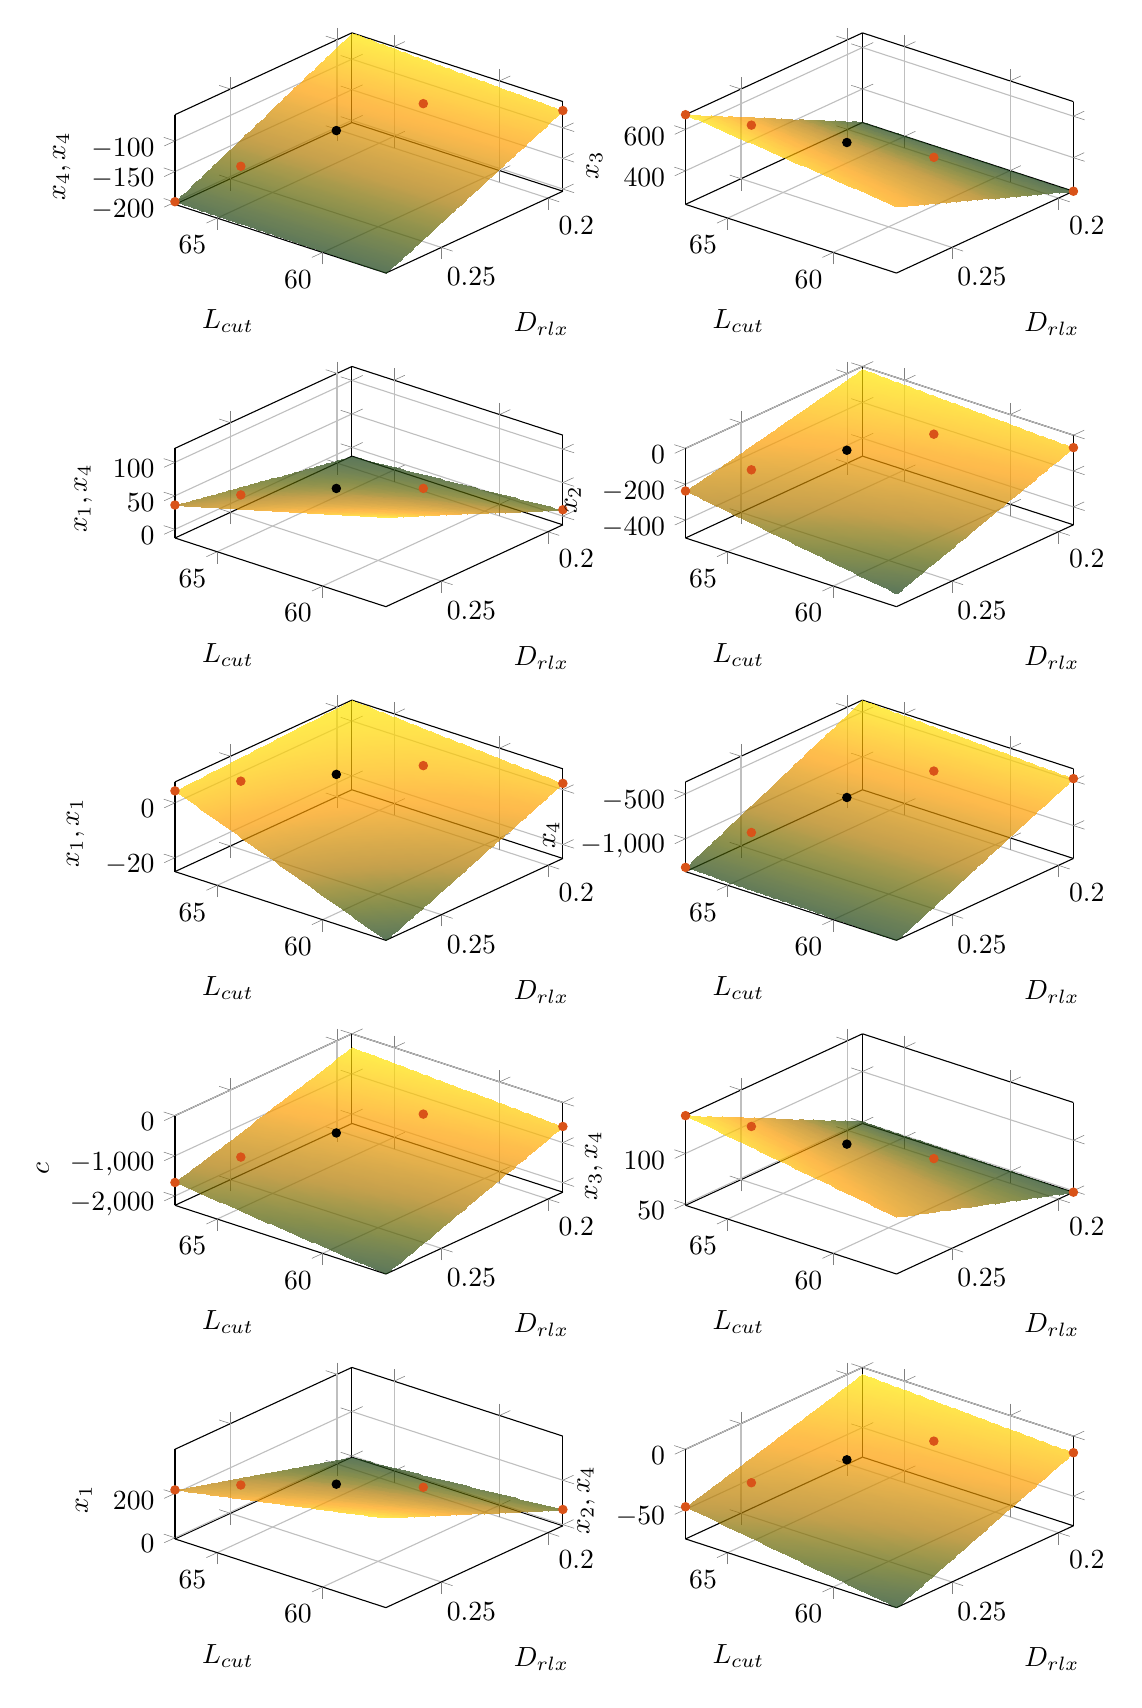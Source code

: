 % This file was created by matlab2tikz.
% Minimal pgfplots version: 1.3
%
\definecolor{mycolor1}{rgb}{0.85,0.325,0.098}%
%
\begin{tikzpicture}

\begin{axis}[%
width=4.927cm,
height=3.051cm,
at={(0cm,8.475cm)},
scale only axis,
xmin=57,
xmax=67,
tick align=outside,
xlabel={$L_{cut}$},
xmajorgrids,
ymin=0.193,
ymax=0.276,
ylabel={$D_{rlx}$},
ymajorgrids,
zmin=-25.071,
zmax=7.622,
zlabel={$x_1,x_1$},
zmajorgrids,
view={-140}{50},
legend style={at={(1.03,1)},anchor=north west,legend cell align=left,align=left,draw=white!15!black}
]
\addplot3[only marks,mark=*,mark options={},mark size=1.5pt,color=mycolor1] plot table[row sep=crcr,]{%
67	0.276	4.363\\
66	0.255	2.855\\
62	0.209	2.011\\
57	0.193	2.305\\
};
\addplot3[only marks,mark=*,mark options={},mark size=1.5pt,color=black] plot table[row sep=crcr,]{%
64	0.23	1.349\\
};

\addplot3[%
surf,
opacity=0.7,
shader=interp,
colormap={mymap}{[1pt] rgb(0pt)=(0.09,0.239,0.075); rgb(1pt)=(0.095,0.242,0.074); rgb(2pt)=(0.099,0.245,0.073); rgb(3pt)=(0.103,0.248,0.073); rgb(4pt)=(0.108,0.251,0.072); rgb(5pt)=(0.112,0.253,0.071); rgb(6pt)=(0.116,0.256,0.071); rgb(7pt)=(0.121,0.259,0.07); rgb(8pt)=(0.125,0.262,0.069); rgb(9pt)=(0.13,0.265,0.068); rgb(10pt)=(0.135,0.267,0.067); rgb(11pt)=(0.139,0.27,0.066); rgb(12pt)=(0.144,0.273,0.066); rgb(13pt)=(0.148,0.276,0.065); rgb(14pt)=(0.153,0.278,0.064); rgb(15pt)=(0.158,0.281,0.063); rgb(16pt)=(0.162,0.284,0.062); rgb(17pt)=(0.167,0.287,0.061); rgb(18pt)=(0.172,0.289,0.06); rgb(19pt)=(0.176,0.292,0.058); rgb(20pt)=(0.181,0.295,0.057); rgb(21pt)=(0.186,0.298,0.056); rgb(22pt)=(0.191,0.3,0.055); rgb(23pt)=(0.196,0.303,0.054); rgb(24pt)=(0.201,0.306,0.053); rgb(25pt)=(0.205,0.308,0.052); rgb(26pt)=(0.21,0.311,0.05); rgb(27pt)=(0.215,0.314,0.049); rgb(28pt)=(0.22,0.317,0.048); rgb(29pt)=(0.225,0.319,0.046); rgb(30pt)=(0.23,0.322,0.044); rgb(31pt)=(0.235,0.325,0.042); rgb(32pt)=(0.24,0.327,0.04); rgb(33pt)=(0.245,0.33,0.038); rgb(34pt)=(0.25,0.333,0.036); rgb(35pt)=(0.255,0.335,0.034); rgb(36pt)=(0.26,0.338,0.032); rgb(37pt)=(0.265,0.341,0.03); rgb(38pt)=(0.271,0.344,0.028); rgb(39pt)=(0.276,0.346,0.026); rgb(40pt)=(0.281,0.349,0.024); rgb(41pt)=(0.286,0.351,0.022); rgb(42pt)=(0.292,0.354,0.02); rgb(43pt)=(0.297,0.357,0.018); rgb(44pt)=(0.302,0.359,0.016); rgb(45pt)=(0.308,0.362,0.014); rgb(46pt)=(0.313,0.364,0.013); rgb(47pt)=(0.319,0.367,0.012); rgb(48pt)=(0.324,0.369,0.01); rgb(49pt)=(0.33,0.372,0.009); rgb(50pt)=(0.335,0.374,0.008); rgb(51pt)=(0.341,0.376,0.008); rgb(52pt)=(0.347,0.379,0.007); rgb(53pt)=(0.353,0.381,0.007); rgb(54pt)=(0.359,0.383,0.006); rgb(55pt)=(0.365,0.386,0.006); rgb(56pt)=(0.371,0.388,0.005); rgb(57pt)=(0.377,0.39,0.005); rgb(58pt)=(0.383,0.393,0.004); rgb(59pt)=(0.389,0.395,0.004); rgb(60pt)=(0.395,0.397,0.004); rgb(61pt)=(0.401,0.399,0.003); rgb(62pt)=(0.407,0.402,0.003); rgb(63pt)=(0.414,0.404,0.003); rgb(64pt)=(0.42,0.406,0.002); rgb(65pt)=(0.427,0.408,0.002); rgb(66pt)=(0.433,0.41,0.002); rgb(67pt)=(0.439,0.412,0.001); rgb(68pt)=(0.446,0.414,0.001); rgb(69pt)=(0.452,0.417,0.001); rgb(70pt)=(0.459,0.419,0.001); rgb(71pt)=(0.466,0.421,0.0); rgb(72pt)=(0.472,0.423,0.0); rgb(73pt)=(0.479,0.425,0.0); rgb(74pt)=(0.485,0.427,9.631e-05); rgb(75pt)=(0.492,0.429,3.5e-05); rgb(76pt)=(0.499,0.43,3.925e-06); rgb(77pt)=(0.505,0.432,0); rgb(78pt)=(0.512,0.434,0); rgb(79pt)=(0.519,0.436,0); rgb(80pt)=(0.527,0.438,0); rgb(81pt)=(0.534,0.44,0); rgb(82pt)=(0.541,0.441,0); rgb(83pt)=(0.549,0.443,0); rgb(84pt)=(0.557,0.445,0); rgb(85pt)=(0.565,0.446,0); rgb(86pt)=(0.572,0.448,0); rgb(87pt)=(0.58,0.45,0); rgb(88pt)=(0.588,0.451,0); rgb(89pt)=(0.596,0.453,0); rgb(90pt)=(0.603,0.454,0); rgb(91pt)=(0.611,0.456,0); rgb(92pt)=(0.618,0.458,0); rgb(93pt)=(0.626,0.459,0); rgb(94pt)=(0.633,0.461,0); rgb(95pt)=(0.64,0.462,0); rgb(96pt)=(0.647,0.464,0); rgb(97pt)=(0.653,0.466,0); rgb(98pt)=(0.66,0.467,0); rgb(99pt)=(0.666,0.469,0); rgb(100pt)=(0.672,0.471,0); rgb(101pt)=(0.677,0.473,0); rgb(102pt)=(0.682,0.475,0); rgb(103pt)=(0.687,0.476,0); rgb(104pt)=(0.692,0.478,0); rgb(105pt)=(0.696,0.48,0); rgb(106pt)=(0.701,0.482,0); rgb(107pt)=(0.705,0.484,0); rgb(108pt)=(0.709,0.486,0); rgb(109pt)=(0.713,0.488,0); rgb(110pt)=(0.717,0.49,0); rgb(111pt)=(0.721,0.492,0); rgb(112pt)=(0.725,0.494,0); rgb(113pt)=(0.728,0.496,0); rgb(114pt)=(0.732,0.498,0); rgb(115pt)=(0.735,0.5,0); rgb(116pt)=(0.739,0.502,0); rgb(117pt)=(0.742,0.504,0); rgb(118pt)=(0.746,0.506,0); rgb(119pt)=(0.749,0.508,0); rgb(120pt)=(0.753,0.51,0); rgb(121pt)=(0.756,0.512,0); rgb(122pt)=(0.76,0.514,0); rgb(123pt)=(0.763,0.516,0); rgb(124pt)=(0.767,0.518,0); rgb(125pt)=(0.771,0.52,0); rgb(126pt)=(0.775,0.522,0); rgb(127pt)=(0.778,0.524,0); rgb(128pt)=(0.782,0.526,0); rgb(129pt)=(0.786,0.528,0); rgb(130pt)=(0.79,0.531,0); rgb(131pt)=(0.794,0.533,0); rgb(132pt)=(0.799,0.535,0); rgb(133pt)=(0.803,0.537,0); rgb(134pt)=(0.807,0.539,0); rgb(135pt)=(0.811,0.541,0); rgb(136pt)=(0.815,0.543,0); rgb(137pt)=(0.819,0.545,0); rgb(138pt)=(0.823,0.547,0); rgb(139pt)=(0.827,0.549,0); rgb(140pt)=(0.832,0.551,0); rgb(141pt)=(0.836,0.553,0); rgb(142pt)=(0.84,0.555,0); rgb(143pt)=(0.844,0.557,0); rgb(144pt)=(0.848,0.559,0); rgb(145pt)=(0.852,0.561,0); rgb(146pt)=(0.857,0.563,0); rgb(147pt)=(0.861,0.565,0); rgb(148pt)=(0.865,0.567,0); rgb(149pt)=(0.869,0.569,0); rgb(150pt)=(0.874,0.571,0); rgb(151pt)=(0.878,0.573,0); rgb(152pt)=(0.882,0.575,0); rgb(153pt)=(0.886,0.576,0); rgb(154pt)=(0.891,0.578,0); rgb(155pt)=(0.895,0.58,0); rgb(156pt)=(0.9,0.582,0); rgb(157pt)=(0.905,0.584,0); rgb(158pt)=(0.911,0.585,0); rgb(159pt)=(0.916,0.587,0); rgb(160pt)=(0.922,0.589,0); rgb(161pt)=(0.927,0.591,0); rgb(162pt)=(0.933,0.592,0); rgb(163pt)=(0.939,0.594,0); rgb(164pt)=(0.944,0.595,0); rgb(165pt)=(0.95,0.597,0); rgb(166pt)=(0.955,0.599,0); rgb(167pt)=(0.96,0.601,0); rgb(168pt)=(0.965,0.602,0); rgb(169pt)=(0.97,0.604,0); rgb(170pt)=(0.974,0.606,0); rgb(171pt)=(0.979,0.608,0); rgb(172pt)=(0.982,0.61,0); rgb(173pt)=(0.986,0.611,0); rgb(174pt)=(0.989,0.614,0); rgb(175pt)=(0.991,0.616,0); rgb(176pt)=(0.993,0.618,0); rgb(177pt)=(0.995,0.62,0); rgb(178pt)=(0.996,0.622,0); rgb(179pt)=(0.996,0.625,0); rgb(180pt)=(0.997,0.627,0); rgb(181pt)=(0.997,0.63,0); rgb(182pt)=(0.997,0.633,0); rgb(183pt)=(0.997,0.636,0); rgb(184pt)=(0.998,0.639,0); rgb(185pt)=(0.998,0.642,0); rgb(186pt)=(0.998,0.646,0); rgb(187pt)=(0.998,0.649,0); rgb(188pt)=(0.998,0.653,0); rgb(189pt)=(0.999,0.656,0); rgb(190pt)=(0.999,0.66,0); rgb(191pt)=(0.999,0.664,0); rgb(192pt)=(0.999,0.668,0); rgb(193pt)=(0.999,0.672,0); rgb(194pt)=(0.999,0.675,0); rgb(195pt)=(0.999,0.679,0); rgb(196pt)=(1.0,0.683,0); rgb(197pt)=(1.0,0.687,0); rgb(198pt)=(1.0,0.691,0); rgb(199pt)=(1.0,0.695,0); rgb(200pt)=(1.0,0.699,0); rgb(201pt)=(1.0,0.703,0); rgb(202pt)=(1.0,0.706,0); rgb(203pt)=(1.0,0.71,0); rgb(204pt)=(1,0.714,0); rgb(205pt)=(1,0.717,0); rgb(206pt)=(1,0.721,0); rgb(207pt)=(1,0.725,0); rgb(208pt)=(1,0.728,0); rgb(209pt)=(1,0.732,0); rgb(210pt)=(1,0.736,0); rgb(211pt)=(1,0.739,0); rgb(212pt)=(1,0.743,0); rgb(213pt)=(1,0.746,0); rgb(214pt)=(1,0.75,0); rgb(215pt)=(1,0.754,0); rgb(216pt)=(1,0.758,0); rgb(217pt)=(1,0.761,0); rgb(218pt)=(1,0.765,0); rgb(219pt)=(1,0.769,0); rgb(220pt)=(1,0.772,0); rgb(221pt)=(1,0.776,0); rgb(222pt)=(1,0.78,0); rgb(223pt)=(1,0.783,0); rgb(224pt)=(1,0.787,0); rgb(225pt)=(1,0.791,0); rgb(226pt)=(1,0.795,0); rgb(227pt)=(1,0.798,0); rgb(228pt)=(1,0.802,0); rgb(229pt)=(1,0.806,0); rgb(230pt)=(1,0.81,0); rgb(231pt)=(1,0.814,0); rgb(232pt)=(1,0.817,0); rgb(233pt)=(1,0.821,0); rgb(234pt)=(1,0.825,0); rgb(235pt)=(1,0.829,0); rgb(236pt)=(1,0.832,0); rgb(237pt)=(1,0.836,0); rgb(238pt)=(1,0.84,0); rgb(239pt)=(1,0.844,0); rgb(240pt)=(1,0.848,0); rgb(241pt)=(1,0.852,0); rgb(242pt)=(1,0.855,0); rgb(243pt)=(1,0.859,0); rgb(244pt)=(1,0.863,0); rgb(245pt)=(1,0.867,0); rgb(246pt)=(1,0.871,0); rgb(247pt)=(1,0.875,0); rgb(248pt)=(1,0.879,0); rgb(249pt)=(1,0.882,0); rgb(250pt)=(1,0.886,0); rgb(251pt)=(1,0.89,0); rgb(252pt)=(1,0.894,0); rgb(253pt)=(1,0.898,0); rgb(254pt)=(1,0.902,0); rgb(255pt)=(1,0.906,0)},
mesh/rows=49]
table[row sep=crcr,header=false] {%
%
57	0.193	2.305\\
57	0.195	1.758\\
57	0.196	1.21\\
57	0.198	0.663\\
57	0.2	0.115\\
57	0.201	-0.432\\
57	0.203	-0.98\\
57	0.205	-1.527\\
57	0.206	-2.075\\
57	0.208	-2.622\\
57	0.21	-3.17\\
57	0.211	-3.717\\
57	0.213	-4.265\\
57	0.215	-4.812\\
57	0.216	-5.36\\
57	0.218	-5.908\\
57	0.22	-6.455\\
57	0.221	-7.003\\
57	0.223	-7.55\\
57	0.225	-8.098\\
57	0.226	-8.645\\
57	0.228	-9.193\\
57	0.23	-9.74\\
57	0.231	-10.288\\
57	0.233	-10.835\\
57	0.234	-11.383\\
57	0.236	-11.93\\
57	0.238	-12.478\\
57	0.239	-13.026\\
57	0.241	-13.573\\
57	0.243	-14.121\\
57	0.244	-14.668\\
57	0.246	-15.216\\
57	0.248	-15.763\\
57	0.249	-16.311\\
57	0.251	-16.858\\
57	0.253	-17.406\\
57	0.254	-17.953\\
57	0.256	-18.501\\
57	0.258	-19.048\\
57	0.259	-19.596\\
57	0.261	-20.144\\
57	0.263	-20.691\\
57	0.264	-21.239\\
57	0.266	-21.786\\
57	0.268	-22.334\\
57	0.269	-22.881\\
57	0.271	-23.429\\
57	0.273	-23.976\\
57	0.274	-24.524\\
57	0.276	-25.071\\
57.208	0.193	2.416\\
57.208	0.195	1.879\\
57.208	0.196	1.341\\
57.208	0.198	0.804\\
57.208	0.2	0.266\\
57.208	0.201	-0.271\\
57.208	0.203	-0.809\\
57.208	0.205	-1.346\\
57.208	0.206	-1.884\\
57.208	0.208	-2.421\\
57.208	0.21	-2.959\\
57.208	0.211	-3.496\\
57.208	0.213	-4.034\\
57.208	0.215	-4.571\\
57.208	0.216	-5.109\\
57.208	0.218	-5.646\\
57.208	0.22	-6.184\\
57.208	0.221	-6.721\\
57.208	0.223	-7.259\\
57.208	0.225	-7.796\\
57.208	0.226	-8.334\\
57.208	0.228	-8.871\\
57.208	0.23	-9.408\\
57.208	0.231	-9.946\\
57.208	0.233	-10.483\\
57.208	0.234	-11.021\\
57.208	0.236	-11.558\\
57.208	0.238	-12.096\\
57.208	0.239	-12.633\\
57.208	0.241	-13.171\\
57.208	0.243	-13.708\\
57.208	0.244	-14.246\\
57.208	0.246	-14.783\\
57.208	0.248	-15.321\\
57.208	0.249	-15.858\\
57.208	0.251	-16.396\\
57.208	0.253	-16.933\\
57.208	0.254	-17.471\\
57.208	0.256	-18.008\\
57.208	0.258	-18.546\\
57.208	0.259	-19.083\\
57.208	0.261	-19.621\\
57.208	0.263	-20.158\\
57.208	0.264	-20.696\\
57.208	0.266	-21.233\\
57.208	0.268	-21.771\\
57.208	0.269	-22.308\\
57.208	0.271	-22.846\\
57.208	0.273	-23.383\\
57.208	0.274	-23.921\\
57.208	0.276	-24.458\\
57.417	0.193	2.527\\
57.417	0.195	2.0\\
57.417	0.196	1.472\\
57.417	0.198	0.945\\
57.417	0.2	0.417\\
57.417	0.201	-0.11\\
57.417	0.203	-0.638\\
57.417	0.205	-1.165\\
57.417	0.206	-1.692\\
57.417	0.208	-2.22\\
57.417	0.21	-2.747\\
57.417	0.211	-3.275\\
57.417	0.213	-3.802\\
57.417	0.215	-4.33\\
57.417	0.216	-4.857\\
57.417	0.218	-5.385\\
57.417	0.22	-5.912\\
57.417	0.221	-6.439\\
57.417	0.223	-6.967\\
57.417	0.225	-7.494\\
57.417	0.226	-8.022\\
57.417	0.228	-8.549\\
57.417	0.23	-9.077\\
57.417	0.231	-9.604\\
57.417	0.233	-10.132\\
57.417	0.234	-10.659\\
57.417	0.236	-11.186\\
57.417	0.238	-11.714\\
57.417	0.239	-12.241\\
57.417	0.241	-12.769\\
57.417	0.243	-13.296\\
57.417	0.244	-13.824\\
57.417	0.246	-14.351\\
57.417	0.248	-14.878\\
57.417	0.249	-15.406\\
57.417	0.251	-15.933\\
57.417	0.253	-16.461\\
57.417	0.254	-16.988\\
57.417	0.256	-17.516\\
57.417	0.258	-18.043\\
57.417	0.259	-18.571\\
57.417	0.261	-19.098\\
57.417	0.263	-19.625\\
57.417	0.264	-20.153\\
57.417	0.266	-20.68\\
57.417	0.268	-21.208\\
57.417	0.269	-21.735\\
57.417	0.271	-22.263\\
57.417	0.273	-22.79\\
57.417	0.274	-23.318\\
57.417	0.276	-23.845\\
57.625	0.193	2.638\\
57.625	0.195	2.12\\
57.625	0.196	1.603\\
57.625	0.198	1.086\\
57.625	0.2	0.568\\
57.625	0.201	0.051\\
57.625	0.203	-0.467\\
57.625	0.205	-0.984\\
57.625	0.206	-1.501\\
57.625	0.208	-2.019\\
57.625	0.21	-2.536\\
57.625	0.211	-3.054\\
57.625	0.213	-3.571\\
57.625	0.215	-4.088\\
57.625	0.216	-4.606\\
57.625	0.218	-5.123\\
57.625	0.22	-5.64\\
57.625	0.221	-6.158\\
57.625	0.223	-6.675\\
57.625	0.225	-7.193\\
57.625	0.226	-7.71\\
57.625	0.228	-8.227\\
57.625	0.23	-8.745\\
57.625	0.231	-9.262\\
57.625	0.233	-9.78\\
57.625	0.234	-10.297\\
57.625	0.236	-10.814\\
57.625	0.238	-11.332\\
57.625	0.239	-11.849\\
57.625	0.241	-12.367\\
57.625	0.243	-12.884\\
57.625	0.244	-13.401\\
57.625	0.246	-13.919\\
57.625	0.248	-14.436\\
57.625	0.249	-14.953\\
57.625	0.251	-15.471\\
57.625	0.253	-15.988\\
57.625	0.254	-16.506\\
57.625	0.256	-17.023\\
57.625	0.258	-17.54\\
57.625	0.259	-18.058\\
57.625	0.261	-18.575\\
57.625	0.263	-19.093\\
57.625	0.264	-19.61\\
57.625	0.266	-20.127\\
57.625	0.268	-20.645\\
57.625	0.269	-21.162\\
57.625	0.271	-21.68\\
57.625	0.273	-22.197\\
57.625	0.274	-22.714\\
57.625	0.276	-23.232\\
57.833	0.193	2.749\\
57.833	0.195	2.241\\
57.833	0.196	1.734\\
57.833	0.198	1.227\\
57.833	0.2	0.719\\
57.833	0.201	0.212\\
57.833	0.203	-0.296\\
57.833	0.205	-0.803\\
57.833	0.206	-1.31\\
57.833	0.208	-1.818\\
57.833	0.21	-2.325\\
57.833	0.211	-2.832\\
57.833	0.213	-3.34\\
57.833	0.215	-3.847\\
57.833	0.216	-4.354\\
57.833	0.218	-4.862\\
57.833	0.22	-5.369\\
57.833	0.221	-5.876\\
57.833	0.223	-6.384\\
57.833	0.225	-6.891\\
57.833	0.226	-7.398\\
57.833	0.228	-7.906\\
57.833	0.23	-8.413\\
57.833	0.231	-8.92\\
57.833	0.233	-9.428\\
57.833	0.234	-9.935\\
57.833	0.236	-10.442\\
57.833	0.238	-10.95\\
57.833	0.239	-11.457\\
57.833	0.241	-11.964\\
57.833	0.243	-12.472\\
57.833	0.244	-12.979\\
57.833	0.246	-13.486\\
57.833	0.248	-13.994\\
57.833	0.249	-14.501\\
57.833	0.251	-15.008\\
57.833	0.253	-15.516\\
57.833	0.254	-16.023\\
57.833	0.256	-16.53\\
57.833	0.258	-17.038\\
57.833	0.259	-17.545\\
57.833	0.261	-18.052\\
57.833	0.263	-18.56\\
57.833	0.264	-19.067\\
57.833	0.266	-19.574\\
57.833	0.268	-20.082\\
57.833	0.269	-20.589\\
57.833	0.271	-21.096\\
57.833	0.273	-21.604\\
57.833	0.274	-22.111\\
57.833	0.276	-22.619\\
58.042	0.193	2.859\\
58.042	0.195	2.362\\
58.042	0.196	1.865\\
58.042	0.198	1.367\\
58.042	0.2	0.87\\
58.042	0.201	0.373\\
58.042	0.203	-0.124\\
58.042	0.205	-0.622\\
58.042	0.206	-1.119\\
58.042	0.208	-1.616\\
58.042	0.21	-2.114\\
58.042	0.211	-2.611\\
58.042	0.213	-3.108\\
58.042	0.215	-3.605\\
58.042	0.216	-4.103\\
58.042	0.218	-4.6\\
58.042	0.22	-5.097\\
58.042	0.221	-5.595\\
58.042	0.223	-6.092\\
58.042	0.225	-6.589\\
58.042	0.226	-7.087\\
58.042	0.228	-7.584\\
58.042	0.23	-8.081\\
58.042	0.231	-8.578\\
58.042	0.233	-9.076\\
58.042	0.234	-9.573\\
58.042	0.236	-10.07\\
58.042	0.238	-10.568\\
58.042	0.239	-11.065\\
58.042	0.241	-11.562\\
58.042	0.243	-12.059\\
58.042	0.244	-12.557\\
58.042	0.246	-13.054\\
58.042	0.248	-13.551\\
58.042	0.249	-14.049\\
58.042	0.251	-14.546\\
58.042	0.253	-15.043\\
58.042	0.254	-15.54\\
58.042	0.256	-16.038\\
58.042	0.258	-16.535\\
58.042	0.259	-17.032\\
58.042	0.261	-17.53\\
58.042	0.263	-18.027\\
58.042	0.264	-18.524\\
58.042	0.266	-19.022\\
58.042	0.268	-19.519\\
58.042	0.269	-20.016\\
58.042	0.271	-20.513\\
58.042	0.273	-21.011\\
58.042	0.274	-21.508\\
58.042	0.276	-22.005\\
58.25	0.193	2.97\\
58.25	0.195	2.483\\
58.25	0.196	1.996\\
58.25	0.198	1.508\\
58.25	0.2	1.021\\
58.25	0.201	0.534\\
58.25	0.203	0.047\\
58.25	0.205	-0.441\\
58.25	0.206	-0.928\\
58.25	0.208	-1.415\\
58.25	0.21	-1.902\\
58.25	0.211	-2.39\\
58.25	0.213	-2.877\\
58.25	0.215	-3.364\\
58.25	0.216	-3.851\\
58.25	0.218	-4.339\\
58.25	0.22	-4.826\\
58.25	0.221	-5.313\\
58.25	0.223	-5.8\\
58.25	0.225	-6.288\\
58.25	0.226	-6.775\\
58.25	0.228	-7.262\\
58.25	0.23	-7.749\\
58.25	0.231	-8.237\\
58.25	0.233	-8.724\\
58.25	0.234	-9.211\\
58.25	0.236	-9.698\\
58.25	0.238	-10.185\\
58.25	0.239	-10.673\\
58.25	0.241	-11.16\\
58.25	0.243	-11.647\\
58.25	0.244	-12.134\\
58.25	0.246	-12.622\\
58.25	0.248	-13.109\\
58.25	0.249	-13.596\\
58.25	0.251	-14.083\\
58.25	0.253	-14.571\\
58.25	0.254	-15.058\\
58.25	0.256	-15.545\\
58.25	0.258	-16.032\\
58.25	0.259	-16.52\\
58.25	0.261	-17.007\\
58.25	0.263	-17.494\\
58.25	0.264	-17.981\\
58.25	0.266	-18.469\\
58.25	0.268	-18.956\\
58.25	0.269	-19.443\\
58.25	0.271	-19.93\\
58.25	0.273	-20.418\\
58.25	0.274	-20.905\\
58.25	0.276	-21.392\\
58.458	0.193	3.081\\
58.458	0.195	2.604\\
58.458	0.196	2.126\\
58.458	0.198	1.649\\
58.458	0.2	1.172\\
58.458	0.201	0.695\\
58.458	0.203	0.218\\
58.458	0.205	-0.26\\
58.458	0.206	-0.737\\
58.458	0.208	-1.214\\
58.458	0.21	-1.691\\
58.458	0.211	-2.168\\
58.458	0.213	-2.645\\
58.458	0.215	-3.123\\
58.458	0.216	-3.6\\
58.458	0.218	-4.077\\
58.458	0.22	-4.554\\
58.458	0.221	-5.031\\
58.458	0.223	-5.509\\
58.458	0.225	-5.986\\
58.458	0.226	-6.463\\
58.458	0.228	-6.94\\
58.458	0.23	-7.417\\
58.458	0.231	-7.895\\
58.458	0.233	-8.372\\
58.458	0.234	-8.849\\
58.458	0.236	-9.326\\
58.458	0.238	-9.803\\
58.458	0.239	-10.281\\
58.458	0.241	-10.758\\
58.458	0.243	-11.235\\
58.458	0.244	-11.712\\
58.458	0.246	-12.189\\
58.458	0.248	-12.667\\
58.458	0.249	-13.144\\
58.458	0.251	-13.621\\
58.458	0.253	-14.098\\
58.458	0.254	-14.575\\
58.458	0.256	-15.053\\
58.458	0.258	-15.53\\
58.458	0.259	-16.007\\
58.458	0.261	-16.484\\
58.458	0.263	-16.961\\
58.458	0.264	-17.438\\
58.458	0.266	-17.916\\
58.458	0.268	-18.393\\
58.458	0.269	-18.87\\
58.458	0.271	-19.347\\
58.458	0.273	-19.824\\
58.458	0.274	-20.302\\
58.458	0.276	-20.779\\
58.667	0.193	3.192\\
58.667	0.195	2.724\\
58.667	0.196	2.257\\
58.667	0.198	1.79\\
58.667	0.2	1.323\\
58.667	0.201	0.856\\
58.667	0.203	0.389\\
58.667	0.205	-0.078\\
58.667	0.206	-0.546\\
58.667	0.208	-1.013\\
58.667	0.21	-1.48\\
58.667	0.211	-1.947\\
58.667	0.213	-2.414\\
58.667	0.215	-2.881\\
58.667	0.216	-3.348\\
58.667	0.218	-3.816\\
58.667	0.22	-4.283\\
58.667	0.221	-4.75\\
58.667	0.223	-5.217\\
58.667	0.225	-5.684\\
58.667	0.226	-6.151\\
58.667	0.228	-6.618\\
58.667	0.23	-7.086\\
58.667	0.231	-7.553\\
58.667	0.233	-8.02\\
58.667	0.234	-8.487\\
58.667	0.236	-8.954\\
58.667	0.238	-9.421\\
58.667	0.239	-9.888\\
58.667	0.241	-10.356\\
58.667	0.243	-10.823\\
58.667	0.244	-11.29\\
58.667	0.246	-11.757\\
58.667	0.248	-12.224\\
58.667	0.249	-12.691\\
58.667	0.251	-13.158\\
58.667	0.253	-13.626\\
58.667	0.254	-14.093\\
58.667	0.256	-14.56\\
58.667	0.258	-15.027\\
58.667	0.259	-15.494\\
58.667	0.261	-15.961\\
58.667	0.263	-16.428\\
58.667	0.264	-16.896\\
58.667	0.266	-17.363\\
58.667	0.268	-17.83\\
58.667	0.269	-18.297\\
58.667	0.271	-18.764\\
58.667	0.273	-19.231\\
58.667	0.274	-19.698\\
58.667	0.276	-20.166\\
58.875	0.193	3.302\\
58.875	0.195	2.845\\
58.875	0.196	2.388\\
58.875	0.198	1.931\\
58.875	0.2	1.474\\
58.875	0.201	1.017\\
58.875	0.203	0.56\\
58.875	0.205	0.103\\
58.875	0.206	-0.354\\
58.875	0.208	-0.812\\
58.875	0.21	-1.269\\
58.875	0.211	-1.726\\
58.875	0.213	-2.183\\
58.875	0.215	-2.64\\
58.875	0.216	-3.097\\
58.875	0.218	-3.554\\
58.875	0.22	-4.011\\
58.875	0.221	-4.468\\
58.875	0.223	-4.925\\
58.875	0.225	-5.382\\
58.875	0.226	-5.84\\
58.875	0.228	-6.297\\
58.875	0.23	-6.754\\
58.875	0.231	-7.211\\
58.875	0.233	-7.668\\
58.875	0.234	-8.125\\
58.875	0.236	-8.582\\
58.875	0.238	-9.039\\
58.875	0.239	-9.496\\
58.875	0.241	-9.953\\
58.875	0.243	-10.41\\
58.875	0.244	-10.868\\
58.875	0.246	-11.325\\
58.875	0.248	-11.782\\
58.875	0.249	-12.239\\
58.875	0.251	-12.696\\
58.875	0.253	-13.153\\
58.875	0.254	-13.61\\
58.875	0.256	-14.067\\
58.875	0.258	-14.524\\
58.875	0.259	-14.981\\
58.875	0.261	-15.439\\
58.875	0.263	-15.896\\
58.875	0.264	-16.353\\
58.875	0.266	-16.81\\
58.875	0.268	-17.267\\
58.875	0.269	-17.724\\
58.875	0.271	-18.181\\
58.875	0.273	-18.638\\
58.875	0.274	-19.095\\
58.875	0.276	-19.552\\
59.083	0.193	3.413\\
59.083	0.195	2.966\\
59.083	0.196	2.519\\
59.083	0.198	2.072\\
59.083	0.2	1.625\\
59.083	0.201	1.178\\
59.083	0.203	0.731\\
59.083	0.205	0.284\\
59.083	0.206	-0.163\\
59.083	0.208	-0.61\\
59.083	0.21	-1.057\\
59.083	0.211	-1.504\\
59.083	0.213	-1.951\\
59.083	0.215	-2.398\\
59.083	0.216	-2.846\\
59.083	0.218	-3.293\\
59.083	0.22	-3.74\\
59.083	0.221	-4.187\\
59.083	0.223	-4.634\\
59.083	0.225	-5.081\\
59.083	0.226	-5.528\\
59.083	0.228	-5.975\\
59.083	0.23	-6.422\\
59.083	0.231	-6.869\\
59.083	0.233	-7.316\\
59.083	0.234	-7.763\\
59.083	0.236	-8.21\\
59.083	0.238	-8.657\\
59.083	0.239	-9.104\\
59.083	0.241	-9.551\\
59.083	0.243	-9.998\\
59.083	0.244	-10.445\\
59.083	0.246	-10.892\\
59.083	0.248	-11.339\\
59.083	0.249	-11.786\\
59.083	0.251	-12.233\\
59.083	0.253	-12.681\\
59.083	0.254	-13.128\\
59.083	0.256	-13.575\\
59.083	0.258	-14.022\\
59.083	0.259	-14.469\\
59.083	0.261	-14.916\\
59.083	0.263	-15.363\\
59.083	0.264	-15.81\\
59.083	0.266	-16.257\\
59.083	0.268	-16.704\\
59.083	0.269	-17.151\\
59.083	0.271	-17.598\\
59.083	0.273	-18.045\\
59.083	0.274	-18.492\\
59.083	0.276	-18.939\\
59.292	0.193	3.524\\
59.292	0.195	3.087\\
59.292	0.196	2.65\\
59.292	0.198	2.213\\
59.292	0.2	1.776\\
59.292	0.201	1.339\\
59.292	0.203	0.902\\
59.292	0.205	0.465\\
59.292	0.206	0.028\\
59.292	0.208	-0.409\\
59.292	0.21	-0.846\\
59.292	0.211	-1.283\\
59.292	0.213	-1.72\\
59.292	0.215	-2.157\\
59.292	0.216	-2.594\\
59.292	0.218	-3.031\\
59.292	0.22	-3.468\\
59.292	0.221	-3.905\\
59.292	0.223	-4.342\\
59.292	0.225	-4.779\\
59.292	0.226	-5.216\\
59.292	0.228	-5.653\\
59.292	0.23	-6.09\\
59.292	0.231	-6.527\\
59.292	0.233	-6.964\\
59.292	0.234	-7.401\\
59.292	0.236	-7.838\\
59.292	0.238	-8.275\\
59.292	0.239	-8.712\\
59.292	0.241	-9.149\\
59.292	0.243	-9.586\\
59.292	0.244	-10.023\\
59.292	0.246	-10.46\\
59.292	0.248	-10.897\\
59.292	0.249	-11.334\\
59.292	0.251	-11.771\\
59.292	0.253	-12.208\\
59.292	0.254	-12.645\\
59.292	0.256	-13.082\\
59.292	0.258	-13.519\\
59.292	0.259	-13.956\\
59.292	0.261	-14.393\\
59.292	0.263	-14.83\\
59.292	0.264	-15.267\\
59.292	0.266	-15.704\\
59.292	0.268	-16.141\\
59.292	0.269	-16.578\\
59.292	0.271	-17.015\\
59.292	0.273	-17.452\\
59.292	0.274	-17.889\\
59.292	0.276	-18.326\\
59.5	0.193	3.635\\
59.5	0.195	3.208\\
59.5	0.196	2.781\\
59.5	0.198	2.354\\
59.5	0.2	1.927\\
59.5	0.201	1.5\\
59.5	0.203	1.073\\
59.5	0.205	0.646\\
59.5	0.206	0.219\\
59.5	0.208	-0.208\\
59.5	0.21	-0.635\\
59.5	0.211	-1.062\\
59.5	0.213	-1.489\\
59.5	0.215	-1.916\\
59.5	0.216	-2.343\\
59.5	0.218	-2.77\\
59.5	0.22	-3.197\\
59.5	0.221	-3.623\\
59.5	0.223	-4.05\\
59.5	0.225	-4.477\\
59.5	0.226	-4.904\\
59.5	0.228	-5.331\\
59.5	0.23	-5.758\\
59.5	0.231	-6.185\\
59.5	0.233	-6.612\\
59.5	0.234	-7.039\\
59.5	0.236	-7.466\\
59.5	0.238	-7.893\\
59.5	0.239	-8.32\\
59.5	0.241	-8.747\\
59.5	0.243	-9.174\\
59.5	0.244	-9.601\\
59.5	0.246	-10.028\\
59.5	0.248	-10.455\\
59.5	0.249	-10.882\\
59.5	0.251	-11.308\\
59.5	0.253	-11.735\\
59.5	0.254	-12.162\\
59.5	0.256	-12.589\\
59.5	0.258	-13.016\\
59.5	0.259	-13.443\\
59.5	0.261	-13.87\\
59.5	0.263	-14.297\\
59.5	0.264	-14.724\\
59.5	0.266	-15.151\\
59.5	0.268	-15.578\\
59.5	0.269	-16.005\\
59.5	0.271	-16.432\\
59.5	0.273	-16.859\\
59.5	0.274	-17.286\\
59.5	0.276	-17.713\\
59.708	0.193	3.745\\
59.708	0.195	3.328\\
59.708	0.196	2.912\\
59.708	0.198	2.495\\
59.708	0.2	2.078\\
59.708	0.201	1.661\\
59.708	0.203	1.244\\
59.708	0.205	0.827\\
59.708	0.206	0.41\\
59.708	0.208	-0.007\\
59.708	0.21	-0.424\\
59.708	0.211	-0.84\\
59.708	0.213	-1.257\\
59.708	0.215	-1.674\\
59.708	0.216	-2.091\\
59.708	0.218	-2.508\\
59.708	0.22	-2.925\\
59.708	0.221	-3.342\\
59.708	0.223	-3.759\\
59.708	0.225	-4.176\\
59.708	0.226	-4.593\\
59.708	0.228	-5.009\\
59.708	0.23	-5.426\\
59.708	0.231	-5.843\\
59.708	0.233	-6.26\\
59.708	0.234	-6.677\\
59.708	0.236	-7.094\\
59.708	0.238	-7.511\\
59.708	0.239	-7.928\\
59.708	0.241	-8.345\\
59.708	0.243	-8.762\\
59.708	0.244	-9.178\\
59.708	0.246	-9.595\\
59.708	0.248	-10.012\\
59.708	0.249	-10.429\\
59.708	0.251	-10.846\\
59.708	0.253	-11.263\\
59.708	0.254	-11.68\\
59.708	0.256	-12.097\\
59.708	0.258	-12.514\\
59.708	0.259	-12.93\\
59.708	0.261	-13.347\\
59.708	0.263	-13.764\\
59.708	0.264	-14.181\\
59.708	0.266	-14.598\\
59.708	0.268	-15.015\\
59.708	0.269	-15.432\\
59.708	0.271	-15.849\\
59.708	0.273	-16.266\\
59.708	0.274	-16.683\\
59.708	0.276	-17.099\\
59.917	0.193	3.856\\
59.917	0.195	3.449\\
59.917	0.196	3.042\\
59.917	0.198	2.636\\
59.917	0.2	2.229\\
59.917	0.201	1.822\\
59.917	0.203	1.415\\
59.917	0.205	1.008\\
59.917	0.206	0.601\\
59.917	0.208	0.195\\
59.917	0.21	-0.212\\
59.917	0.211	-0.619\\
59.917	0.213	-1.026\\
59.917	0.215	-1.433\\
59.917	0.216	-1.84\\
59.917	0.218	-2.247\\
59.917	0.22	-2.653\\
59.917	0.221	-3.06\\
59.917	0.223	-3.467\\
59.917	0.225	-3.874\\
59.917	0.226	-4.281\\
59.917	0.228	-4.688\\
59.917	0.23	-5.095\\
59.917	0.231	-5.501\\
59.917	0.233	-5.908\\
59.917	0.234	-6.315\\
59.917	0.236	-6.722\\
59.917	0.238	-7.129\\
59.917	0.239	-7.536\\
59.917	0.241	-7.942\\
59.917	0.243	-8.349\\
59.917	0.244	-8.756\\
59.917	0.246	-9.163\\
59.917	0.248	-9.57\\
59.917	0.249	-9.977\\
59.917	0.251	-10.384\\
59.917	0.253	-10.79\\
59.917	0.254	-11.197\\
59.917	0.256	-11.604\\
59.917	0.258	-12.011\\
59.917	0.259	-12.418\\
59.917	0.261	-12.825\\
59.917	0.263	-13.231\\
59.917	0.264	-13.638\\
59.917	0.266	-14.045\\
59.917	0.268	-14.452\\
59.917	0.269	-14.859\\
59.917	0.271	-15.266\\
59.917	0.273	-15.673\\
59.917	0.274	-16.079\\
59.917	0.276	-16.486\\
60.125	0.193	3.967\\
60.125	0.195	3.57\\
60.125	0.196	3.173\\
60.125	0.198	2.777\\
60.125	0.2	2.38\\
60.125	0.201	1.983\\
60.125	0.203	1.586\\
60.125	0.205	1.189\\
60.125	0.206	0.793\\
60.125	0.208	0.396\\
60.125	0.21	-0.001\\
60.125	0.211	-0.398\\
60.125	0.213	-0.795\\
60.125	0.215	-1.191\\
60.125	0.216	-1.588\\
60.125	0.218	-1.985\\
60.125	0.22	-2.382\\
60.125	0.221	-2.779\\
60.125	0.223	-3.175\\
60.125	0.225	-3.572\\
60.125	0.226	-3.969\\
60.125	0.228	-4.366\\
60.125	0.23	-4.763\\
60.125	0.231	-5.159\\
60.125	0.233	-5.556\\
60.125	0.234	-5.953\\
60.125	0.236	-6.35\\
60.125	0.238	-6.747\\
60.125	0.239	-7.143\\
60.125	0.241	-7.54\\
60.125	0.243	-7.937\\
60.125	0.244	-8.334\\
60.125	0.246	-8.731\\
60.125	0.248	-9.127\\
60.125	0.249	-9.524\\
60.125	0.251	-9.921\\
60.125	0.253	-10.318\\
60.125	0.254	-10.715\\
60.125	0.256	-11.111\\
60.125	0.258	-11.508\\
60.125	0.259	-11.905\\
60.125	0.261	-12.302\\
60.125	0.263	-12.699\\
60.125	0.264	-13.095\\
60.125	0.266	-13.492\\
60.125	0.268	-13.889\\
60.125	0.269	-14.286\\
60.125	0.271	-14.683\\
60.125	0.273	-15.079\\
60.125	0.274	-15.476\\
60.125	0.276	-15.873\\
60.333	0.193	4.078\\
60.333	0.195	3.691\\
60.333	0.196	3.304\\
60.333	0.198	2.917\\
60.333	0.2	2.531\\
60.333	0.201	2.144\\
60.333	0.203	1.757\\
60.333	0.205	1.37\\
60.333	0.206	0.984\\
60.333	0.208	0.597\\
60.333	0.21	0.21\\
60.333	0.211	-0.177\\
60.333	0.213	-0.563\\
60.333	0.215	-0.95\\
60.333	0.216	-1.337\\
60.333	0.218	-1.724\\
60.333	0.22	-2.11\\
60.333	0.221	-2.497\\
60.333	0.223	-2.884\\
60.333	0.225	-3.271\\
60.333	0.226	-3.657\\
60.333	0.228	-4.044\\
60.333	0.23	-4.431\\
60.333	0.231	-4.818\\
60.333	0.233	-5.204\\
60.333	0.234	-5.591\\
60.333	0.236	-5.978\\
60.333	0.238	-6.365\\
60.333	0.239	-6.751\\
60.333	0.241	-7.138\\
60.333	0.243	-7.525\\
60.333	0.244	-7.912\\
60.333	0.246	-8.298\\
60.333	0.248	-8.685\\
60.333	0.249	-9.072\\
60.333	0.251	-9.459\\
60.333	0.253	-9.845\\
60.333	0.254	-10.232\\
60.333	0.256	-10.619\\
60.333	0.258	-11.006\\
60.333	0.259	-11.392\\
60.333	0.261	-11.779\\
60.333	0.263	-12.166\\
60.333	0.264	-12.553\\
60.333	0.266	-12.939\\
60.333	0.268	-13.326\\
60.333	0.269	-13.713\\
60.333	0.271	-14.1\\
60.333	0.273	-14.486\\
60.333	0.274	-14.873\\
60.333	0.276	-15.26\\
60.542	0.193	4.188\\
60.542	0.195	3.812\\
60.542	0.196	3.435\\
60.542	0.198	3.058\\
60.542	0.2	2.682\\
60.542	0.201	2.305\\
60.542	0.203	1.928\\
60.542	0.205	1.552\\
60.542	0.206	1.175\\
60.542	0.208	0.798\\
60.542	0.21	0.421\\
60.542	0.211	0.045\\
60.542	0.213	-0.332\\
60.542	0.215	-0.709\\
60.542	0.216	-1.085\\
60.542	0.218	-1.462\\
60.542	0.22	-1.839\\
60.542	0.221	-2.215\\
60.542	0.223	-2.592\\
60.542	0.225	-2.969\\
60.542	0.226	-3.346\\
60.542	0.228	-3.722\\
60.542	0.23	-4.099\\
60.542	0.231	-4.476\\
60.542	0.233	-4.852\\
60.542	0.234	-5.229\\
60.542	0.236	-5.606\\
60.542	0.238	-5.982\\
60.542	0.239	-6.359\\
60.542	0.241	-6.736\\
60.542	0.243	-7.113\\
60.542	0.244	-7.489\\
60.542	0.246	-7.866\\
60.542	0.248	-8.243\\
60.542	0.249	-8.619\\
60.542	0.251	-8.996\\
60.542	0.253	-9.373\\
60.542	0.254	-9.749\\
60.542	0.256	-10.126\\
60.542	0.258	-10.503\\
60.542	0.259	-10.88\\
60.542	0.261	-11.256\\
60.542	0.263	-11.633\\
60.542	0.264	-12.01\\
60.542	0.266	-12.386\\
60.542	0.268	-12.763\\
60.542	0.269	-13.14\\
60.542	0.271	-13.516\\
60.542	0.273	-13.893\\
60.542	0.274	-14.27\\
60.542	0.276	-14.647\\
60.75	0.193	4.299\\
60.75	0.195	3.933\\
60.75	0.196	3.566\\
60.75	0.198	3.199\\
60.75	0.2	2.833\\
60.75	0.201	2.466\\
60.75	0.203	2.099\\
60.75	0.205	1.733\\
60.75	0.206	1.366\\
60.75	0.208	0.999\\
60.75	0.21	0.633\\
60.75	0.211	0.266\\
60.75	0.213	-0.101\\
60.75	0.215	-0.467\\
60.75	0.216	-0.834\\
60.75	0.218	-1.201\\
60.75	0.22	-1.567\\
60.75	0.221	-1.934\\
60.75	0.223	-2.301\\
60.75	0.225	-2.667\\
60.75	0.226	-3.034\\
60.75	0.228	-3.4\\
60.75	0.23	-3.767\\
60.75	0.231	-4.134\\
60.75	0.233	-4.5\\
60.75	0.234	-4.867\\
60.75	0.236	-5.234\\
60.75	0.238	-5.6\\
60.75	0.239	-5.967\\
60.75	0.241	-6.334\\
60.75	0.243	-6.7\\
60.75	0.244	-7.067\\
60.75	0.246	-7.434\\
60.75	0.248	-7.8\\
60.75	0.249	-8.167\\
60.75	0.251	-8.534\\
60.75	0.253	-8.9\\
60.75	0.254	-9.267\\
60.75	0.256	-9.634\\
60.75	0.258	-10.0\\
60.75	0.259	-10.367\\
60.75	0.261	-10.733\\
60.75	0.263	-11.1\\
60.75	0.264	-11.467\\
60.75	0.266	-11.833\\
60.75	0.268	-12.2\\
60.75	0.269	-12.567\\
60.75	0.271	-12.933\\
60.75	0.273	-13.3\\
60.75	0.274	-13.667\\
60.75	0.276	-14.033\\
60.958	0.193	4.41\\
60.958	0.195	4.053\\
60.958	0.196	3.697\\
60.958	0.198	3.34\\
60.958	0.2	2.984\\
60.958	0.201	2.627\\
60.958	0.203	2.27\\
60.958	0.205	1.914\\
60.958	0.206	1.557\\
60.958	0.208	1.201\\
60.958	0.21	0.844\\
60.958	0.211	0.487\\
60.958	0.213	0.131\\
60.958	0.215	-0.226\\
60.958	0.216	-0.582\\
60.958	0.218	-0.939\\
60.958	0.22	-1.296\\
60.958	0.221	-1.652\\
60.958	0.223	-2.009\\
60.958	0.225	-2.365\\
60.958	0.226	-2.722\\
60.958	0.228	-3.079\\
60.958	0.23	-3.435\\
60.958	0.231	-3.792\\
60.958	0.233	-4.148\\
60.958	0.234	-4.505\\
60.958	0.236	-4.862\\
60.958	0.238	-5.218\\
60.958	0.239	-5.575\\
60.958	0.241	-5.931\\
60.958	0.243	-6.288\\
60.958	0.244	-6.645\\
60.958	0.246	-7.001\\
60.958	0.248	-7.358\\
60.958	0.249	-7.714\\
60.958	0.251	-8.071\\
60.958	0.253	-8.428\\
60.958	0.254	-8.784\\
60.958	0.256	-9.141\\
60.958	0.258	-9.497\\
60.958	0.259	-9.854\\
60.958	0.261	-10.211\\
60.958	0.263	-10.567\\
60.958	0.264	-10.924\\
60.958	0.266	-11.28\\
60.958	0.268	-11.637\\
60.958	0.269	-11.994\\
60.958	0.271	-12.35\\
60.958	0.273	-12.707\\
60.958	0.274	-13.063\\
60.958	0.276	-13.42\\
61.167	0.193	4.521\\
61.167	0.195	4.174\\
61.167	0.196	3.828\\
61.167	0.198	3.481\\
61.167	0.2	3.135\\
61.167	0.201	2.788\\
61.167	0.203	2.441\\
61.167	0.205	2.095\\
61.167	0.206	1.748\\
61.167	0.208	1.402\\
61.167	0.21	1.055\\
61.167	0.211	0.709\\
61.167	0.213	0.362\\
61.167	0.215	0.016\\
61.167	0.216	-0.331\\
61.167	0.218	-0.678\\
61.167	0.22	-1.024\\
61.167	0.221	-1.371\\
61.167	0.223	-1.717\\
61.167	0.225	-2.064\\
61.167	0.226	-2.41\\
61.167	0.228	-2.757\\
61.167	0.23	-3.103\\
61.167	0.231	-3.45\\
61.167	0.233	-3.797\\
61.167	0.234	-4.143\\
61.167	0.236	-4.49\\
61.167	0.238	-4.836\\
61.167	0.239	-5.183\\
61.167	0.241	-5.529\\
61.167	0.243	-5.876\\
61.167	0.244	-6.222\\
61.167	0.246	-6.569\\
61.167	0.248	-6.915\\
61.167	0.249	-7.262\\
61.167	0.251	-7.609\\
61.167	0.253	-7.955\\
61.167	0.254	-8.302\\
61.167	0.256	-8.648\\
61.167	0.258	-8.995\\
61.167	0.259	-9.341\\
61.167	0.261	-9.688\\
61.167	0.263	-10.034\\
61.167	0.264	-10.381\\
61.167	0.266	-10.728\\
61.167	0.268	-11.074\\
61.167	0.269	-11.421\\
61.167	0.271	-11.767\\
61.167	0.273	-12.114\\
61.167	0.274	-12.46\\
61.167	0.276	-12.807\\
61.375	0.193	4.631\\
61.375	0.195	4.295\\
61.375	0.196	3.958\\
61.375	0.198	3.622\\
61.375	0.2	3.285\\
61.375	0.201	2.949\\
61.375	0.203	2.612\\
61.375	0.205	2.276\\
61.375	0.206	1.939\\
61.375	0.208	1.603\\
61.375	0.21	1.266\\
61.375	0.211	0.93\\
61.375	0.213	0.593\\
61.375	0.215	0.257\\
61.375	0.216	-0.08\\
61.375	0.218	-0.416\\
61.375	0.22	-0.753\\
61.375	0.221	-1.089\\
61.375	0.223	-1.426\\
61.375	0.225	-1.762\\
61.375	0.226	-2.099\\
61.375	0.228	-2.435\\
61.375	0.23	-2.772\\
61.375	0.231	-3.108\\
61.375	0.233	-3.445\\
61.375	0.234	-3.781\\
61.375	0.236	-4.118\\
61.375	0.238	-4.454\\
61.375	0.239	-4.791\\
61.375	0.241	-5.127\\
61.375	0.243	-5.464\\
61.375	0.244	-5.8\\
61.375	0.246	-6.137\\
61.375	0.248	-6.473\\
61.375	0.249	-6.81\\
61.375	0.251	-7.146\\
61.375	0.253	-7.483\\
61.375	0.254	-7.819\\
61.375	0.256	-8.156\\
61.375	0.258	-8.492\\
61.375	0.259	-8.829\\
61.375	0.261	-9.165\\
61.375	0.263	-9.502\\
61.375	0.264	-9.838\\
61.375	0.266	-10.175\\
61.375	0.268	-10.511\\
61.375	0.269	-10.848\\
61.375	0.271	-11.184\\
61.375	0.273	-11.521\\
61.375	0.274	-11.857\\
61.375	0.276	-12.194\\
61.583	0.193	4.742\\
61.583	0.195	4.416\\
61.583	0.196	4.089\\
61.583	0.198	3.763\\
61.583	0.2	3.436\\
61.583	0.201	3.11\\
61.583	0.203	2.784\\
61.583	0.205	2.457\\
61.583	0.206	2.131\\
61.583	0.208	1.804\\
61.583	0.21	1.478\\
61.583	0.211	1.151\\
61.583	0.213	0.825\\
61.583	0.215	0.498\\
61.583	0.216	0.172\\
61.583	0.218	-0.155\\
61.583	0.22	-0.481\\
61.583	0.221	-0.807\\
61.583	0.223	-1.134\\
61.583	0.225	-1.46\\
61.583	0.226	-1.787\\
61.583	0.228	-2.113\\
61.583	0.23	-2.44\\
61.583	0.231	-2.766\\
61.583	0.233	-3.093\\
61.583	0.234	-3.419\\
61.583	0.236	-3.746\\
61.583	0.238	-4.072\\
61.583	0.239	-4.398\\
61.583	0.241	-4.725\\
61.583	0.243	-5.051\\
61.583	0.244	-5.378\\
61.583	0.246	-5.704\\
61.583	0.248	-6.031\\
61.583	0.249	-6.357\\
61.583	0.251	-6.684\\
61.583	0.253	-7.01\\
61.583	0.254	-7.337\\
61.583	0.256	-7.663\\
61.583	0.258	-7.989\\
61.583	0.259	-8.316\\
61.583	0.261	-8.642\\
61.583	0.263	-8.969\\
61.583	0.264	-9.295\\
61.583	0.266	-9.622\\
61.583	0.268	-9.948\\
61.583	0.269	-10.275\\
61.583	0.271	-10.601\\
61.583	0.273	-10.928\\
61.583	0.274	-11.254\\
61.583	0.276	-11.58\\
61.792	0.193	4.853\\
61.792	0.195	4.537\\
61.792	0.196	4.22\\
61.792	0.198	3.904\\
61.792	0.2	3.587\\
61.792	0.201	3.271\\
61.792	0.203	2.955\\
61.792	0.205	2.638\\
61.792	0.206	2.322\\
61.792	0.208	2.005\\
61.792	0.21	1.689\\
61.792	0.211	1.373\\
61.792	0.213	1.056\\
61.792	0.215	0.74\\
61.792	0.216	0.423\\
61.792	0.218	0.107\\
61.792	0.22	-0.209\\
61.792	0.221	-0.526\\
61.792	0.223	-0.842\\
61.792	0.225	-1.159\\
61.792	0.226	-1.475\\
61.792	0.228	-1.791\\
61.792	0.23	-2.108\\
61.792	0.231	-2.424\\
61.792	0.233	-2.741\\
61.792	0.234	-3.057\\
61.792	0.236	-3.374\\
61.792	0.238	-3.69\\
61.792	0.239	-4.006\\
61.792	0.241	-4.323\\
61.792	0.243	-4.639\\
61.792	0.244	-4.956\\
61.792	0.246	-5.272\\
61.792	0.248	-5.588\\
61.792	0.249	-5.905\\
61.792	0.251	-6.221\\
61.792	0.253	-6.538\\
61.792	0.254	-6.854\\
61.792	0.256	-7.17\\
61.792	0.258	-7.487\\
61.792	0.259	-7.803\\
61.792	0.261	-8.12\\
61.792	0.263	-8.436\\
61.792	0.264	-8.752\\
61.792	0.266	-9.069\\
61.792	0.268	-9.385\\
61.792	0.269	-9.702\\
61.792	0.271	-10.018\\
61.792	0.273	-10.334\\
61.792	0.274	-10.651\\
61.792	0.276	-10.967\\
62	0.193	4.964\\
62	0.195	4.657\\
62	0.196	4.351\\
62	0.198	4.045\\
62	0.2	3.738\\
62	0.201	3.432\\
62	0.203	3.126\\
62	0.205	2.819\\
62	0.206	2.513\\
62	0.208	2.207\\
62	0.21	1.9\\
62	0.211	1.594\\
62	0.213	1.287\\
62	0.215	0.981\\
62	0.216	0.675\\
62	0.218	0.368\\
62	0.22	0.062\\
62	0.221	-0.244\\
62	0.223	-0.551\\
62	0.225	-0.857\\
62	0.226	-1.163\\
62	0.228	-1.47\\
62	0.23	-1.776\\
62	0.231	-2.082\\
62	0.233	-2.389\\
62	0.234	-2.695\\
62	0.236	-3.001\\
62	0.238	-3.308\\
62	0.239	-3.614\\
62	0.241	-3.921\\
62	0.243	-4.227\\
62	0.244	-4.533\\
62	0.246	-4.84\\
62	0.248	-5.146\\
62	0.249	-5.452\\
62	0.251	-5.759\\
62	0.253	-6.065\\
62	0.254	-6.371\\
62	0.256	-6.678\\
62	0.258	-6.984\\
62	0.259	-7.29\\
62	0.261	-7.597\\
62	0.263	-7.903\\
62	0.264	-8.209\\
62	0.266	-8.516\\
62	0.268	-8.822\\
62	0.269	-9.129\\
62	0.271	-9.435\\
62	0.273	-9.741\\
62	0.274	-10.048\\
62	0.276	-10.354\\
62.208	0.193	5.075\\
62.208	0.195	4.778\\
62.208	0.196	4.482\\
62.208	0.198	4.186\\
62.208	0.2	3.889\\
62.208	0.201	3.593\\
62.208	0.203	3.297\\
62.208	0.205	3.0\\
62.208	0.206	2.704\\
62.208	0.208	2.408\\
62.208	0.21	2.111\\
62.208	0.211	1.815\\
62.208	0.213	1.519\\
62.208	0.215	1.223\\
62.208	0.216	0.926\\
62.208	0.218	0.63\\
62.208	0.22	0.334\\
62.208	0.221	0.037\\
62.208	0.223	-0.259\\
62.208	0.225	-0.555\\
62.208	0.226	-0.852\\
62.208	0.228	-1.148\\
62.208	0.23	-1.444\\
62.208	0.231	-1.741\\
62.208	0.233	-2.037\\
62.208	0.234	-2.333\\
62.208	0.236	-2.629\\
62.208	0.238	-2.926\\
62.208	0.239	-3.222\\
62.208	0.241	-3.518\\
62.208	0.243	-3.815\\
62.208	0.244	-4.111\\
62.208	0.246	-4.407\\
62.208	0.248	-4.704\\
62.208	0.249	-5.0\\
62.208	0.251	-5.296\\
62.208	0.253	-5.592\\
62.208	0.254	-5.889\\
62.208	0.256	-6.185\\
62.208	0.258	-6.481\\
62.208	0.259	-6.778\\
62.208	0.261	-7.074\\
62.208	0.263	-7.37\\
62.208	0.264	-7.667\\
62.208	0.266	-7.963\\
62.208	0.268	-8.259\\
62.208	0.269	-8.556\\
62.208	0.271	-8.852\\
62.208	0.273	-9.148\\
62.208	0.274	-9.444\\
62.208	0.276	-9.741\\
62.417	0.193	5.185\\
62.417	0.195	4.899\\
62.417	0.196	4.613\\
62.417	0.198	4.327\\
62.417	0.2	4.04\\
62.417	0.201	3.754\\
62.417	0.203	3.468\\
62.417	0.205	3.181\\
62.417	0.206	2.895\\
62.417	0.208	2.609\\
62.417	0.21	2.323\\
62.417	0.211	2.036\\
62.417	0.213	1.75\\
62.417	0.215	1.464\\
62.417	0.216	1.178\\
62.417	0.218	0.891\\
62.417	0.22	0.605\\
62.417	0.221	0.319\\
62.417	0.223	0.033\\
62.417	0.225	-0.254\\
62.417	0.226	-0.54\\
62.417	0.228	-0.826\\
62.417	0.23	-1.112\\
62.417	0.231	-1.399\\
62.417	0.233	-1.685\\
62.417	0.234	-1.971\\
62.417	0.236	-2.257\\
62.417	0.238	-2.544\\
62.417	0.239	-2.83\\
62.417	0.241	-3.116\\
62.417	0.243	-3.402\\
62.417	0.244	-3.689\\
62.417	0.246	-3.975\\
62.417	0.248	-4.261\\
62.417	0.249	-4.547\\
62.417	0.251	-4.834\\
62.417	0.253	-5.12\\
62.417	0.254	-5.406\\
62.417	0.256	-5.692\\
62.417	0.258	-5.979\\
62.417	0.259	-6.265\\
62.417	0.261	-6.551\\
62.417	0.263	-6.837\\
62.417	0.264	-7.124\\
62.417	0.266	-7.41\\
62.417	0.268	-7.696\\
62.417	0.269	-7.982\\
62.417	0.271	-8.269\\
62.417	0.273	-8.555\\
62.417	0.274	-8.841\\
62.417	0.276	-9.128\\
62.625	0.193	5.296\\
62.625	0.195	5.02\\
62.625	0.196	4.744\\
62.625	0.198	4.467\\
62.625	0.2	4.191\\
62.625	0.201	3.915\\
62.625	0.203	3.639\\
62.625	0.205	3.363\\
62.625	0.206	3.086\\
62.625	0.208	2.81\\
62.625	0.21	2.534\\
62.625	0.211	2.258\\
62.625	0.213	1.982\\
62.625	0.215	1.705\\
62.625	0.216	1.429\\
62.625	0.218	1.153\\
62.625	0.22	0.877\\
62.625	0.221	0.601\\
62.625	0.223	0.324\\
62.625	0.225	0.048\\
62.625	0.226	-0.228\\
62.625	0.228	-0.504\\
62.625	0.23	-0.781\\
62.625	0.231	-1.057\\
62.625	0.233	-1.333\\
62.625	0.234	-1.609\\
62.625	0.236	-1.885\\
62.625	0.238	-2.162\\
62.625	0.239	-2.438\\
62.625	0.241	-2.714\\
62.625	0.243	-2.99\\
62.625	0.244	-3.266\\
62.625	0.246	-3.543\\
62.625	0.248	-3.819\\
62.625	0.249	-4.095\\
62.625	0.251	-4.371\\
62.625	0.253	-4.647\\
62.625	0.254	-4.924\\
62.625	0.256	-5.2\\
62.625	0.258	-5.476\\
62.625	0.259	-5.752\\
62.625	0.261	-6.028\\
62.625	0.263	-6.305\\
62.625	0.264	-6.581\\
62.625	0.266	-6.857\\
62.625	0.268	-7.133\\
62.625	0.269	-7.409\\
62.625	0.271	-7.686\\
62.625	0.273	-7.962\\
62.625	0.274	-8.238\\
62.625	0.276	-8.514\\
62.833	0.193	5.407\\
62.833	0.195	5.141\\
62.833	0.196	4.874\\
62.833	0.198	4.608\\
62.833	0.2	4.342\\
62.833	0.201	4.076\\
62.833	0.203	3.81\\
62.833	0.205	3.544\\
62.833	0.206	3.278\\
62.833	0.208	3.011\\
62.833	0.21	2.745\\
62.833	0.211	2.479\\
62.833	0.213	2.213\\
62.833	0.215	1.947\\
62.833	0.216	1.681\\
62.833	0.218	1.414\\
62.833	0.22	1.148\\
62.833	0.221	0.882\\
62.833	0.223	0.616\\
62.833	0.225	0.35\\
62.833	0.226	0.084\\
62.833	0.228	-0.183\\
62.833	0.23	-0.449\\
62.833	0.231	-0.715\\
62.833	0.233	-0.981\\
62.833	0.234	-1.247\\
62.833	0.236	-1.513\\
62.833	0.238	-1.779\\
62.833	0.239	-2.046\\
62.833	0.241	-2.312\\
62.833	0.243	-2.578\\
62.833	0.244	-2.844\\
62.833	0.246	-3.11\\
62.833	0.248	-3.376\\
62.833	0.249	-3.643\\
62.833	0.251	-3.909\\
62.833	0.253	-4.175\\
62.833	0.254	-4.441\\
62.833	0.256	-4.707\\
62.833	0.258	-4.973\\
62.833	0.259	-5.239\\
62.833	0.261	-5.506\\
62.833	0.263	-5.772\\
62.833	0.264	-6.038\\
62.833	0.266	-6.304\\
62.833	0.268	-6.57\\
62.833	0.269	-6.836\\
62.833	0.271	-7.103\\
62.833	0.273	-7.369\\
62.833	0.274	-7.635\\
62.833	0.276	-7.901\\
63.042	0.193	5.518\\
63.042	0.195	5.261\\
63.042	0.196	5.005\\
63.042	0.198	4.749\\
63.042	0.2	4.493\\
63.042	0.201	4.237\\
63.042	0.203	3.981\\
63.042	0.205	3.725\\
63.042	0.206	3.469\\
63.042	0.208	3.213\\
63.042	0.21	2.956\\
63.042	0.211	2.7\\
63.042	0.213	2.444\\
63.042	0.215	2.188\\
63.042	0.216	1.932\\
63.042	0.218	1.676\\
63.042	0.22	1.42\\
63.042	0.221	1.164\\
63.042	0.223	0.908\\
63.042	0.225	0.652\\
63.042	0.226	0.395\\
63.042	0.228	0.139\\
63.042	0.23	-0.117\\
63.042	0.231	-0.373\\
63.042	0.233	-0.629\\
63.042	0.234	-0.885\\
63.042	0.236	-1.141\\
63.042	0.238	-1.397\\
63.042	0.239	-1.653\\
63.042	0.241	-1.91\\
63.042	0.243	-2.166\\
63.042	0.244	-2.422\\
63.042	0.246	-2.678\\
63.042	0.248	-2.934\\
63.042	0.249	-3.19\\
63.042	0.251	-3.446\\
63.042	0.253	-3.702\\
63.042	0.254	-3.958\\
63.042	0.256	-4.215\\
63.042	0.258	-4.471\\
63.042	0.259	-4.727\\
63.042	0.261	-4.983\\
63.042	0.263	-5.239\\
63.042	0.264	-5.495\\
63.042	0.266	-5.751\\
63.042	0.268	-6.007\\
63.042	0.269	-6.263\\
63.042	0.271	-6.52\\
63.042	0.273	-6.776\\
63.042	0.274	-7.032\\
63.042	0.276	-7.288\\
63.25	0.193	5.628\\
63.25	0.195	5.382\\
63.25	0.196	5.136\\
63.25	0.198	4.89\\
63.25	0.2	4.644\\
63.25	0.201	4.398\\
63.25	0.203	4.152\\
63.25	0.205	3.906\\
63.25	0.206	3.66\\
63.25	0.208	3.414\\
63.25	0.21	3.168\\
63.25	0.211	2.922\\
63.25	0.213	2.676\\
63.25	0.215	2.43\\
63.25	0.216	2.183\\
63.25	0.218	1.937\\
63.25	0.22	1.691\\
63.25	0.221	1.445\\
63.25	0.223	1.199\\
63.25	0.225	0.953\\
63.25	0.226	0.707\\
63.25	0.228	0.461\\
63.25	0.23	0.215\\
63.25	0.231	-0.031\\
63.25	0.233	-0.277\\
63.25	0.234	-0.523\\
63.25	0.236	-0.769\\
63.25	0.238	-1.015\\
63.25	0.239	-1.261\\
63.25	0.241	-1.507\\
63.25	0.243	-1.753\\
63.25	0.244	-1.999\\
63.25	0.246	-2.246\\
63.25	0.248	-2.492\\
63.25	0.249	-2.738\\
63.25	0.251	-2.984\\
63.25	0.253	-3.23\\
63.25	0.254	-3.476\\
63.25	0.256	-3.722\\
63.25	0.258	-3.968\\
63.25	0.259	-4.214\\
63.25	0.261	-4.46\\
63.25	0.263	-4.706\\
63.25	0.264	-4.952\\
63.25	0.266	-5.198\\
63.25	0.268	-5.444\\
63.25	0.269	-5.69\\
63.25	0.271	-5.936\\
63.25	0.273	-6.182\\
63.25	0.274	-6.429\\
63.25	0.276	-6.675\\
63.458	0.193	5.739\\
63.458	0.195	5.503\\
63.458	0.196	5.267\\
63.458	0.198	5.031\\
63.458	0.2	4.795\\
63.458	0.201	4.559\\
63.458	0.203	4.323\\
63.458	0.205	4.087\\
63.458	0.206	3.851\\
63.458	0.208	3.615\\
63.458	0.21	3.379\\
63.458	0.211	3.143\\
63.458	0.213	2.907\\
63.458	0.215	2.671\\
63.458	0.216	2.435\\
63.458	0.218	2.199\\
63.458	0.22	1.963\\
63.458	0.221	1.727\\
63.458	0.223	1.491\\
63.458	0.225	1.255\\
63.458	0.226	1.019\\
63.458	0.228	0.783\\
63.458	0.23	0.547\\
63.458	0.231	0.311\\
63.458	0.233	0.075\\
63.458	0.234	-0.161\\
63.458	0.236	-0.397\\
63.458	0.238	-0.633\\
63.458	0.239	-0.869\\
63.458	0.241	-1.105\\
63.458	0.243	-1.341\\
63.458	0.244	-1.577\\
63.458	0.246	-1.813\\
63.458	0.248	-2.049\\
63.458	0.249	-2.285\\
63.458	0.251	-2.521\\
63.458	0.253	-2.757\\
63.458	0.254	-2.993\\
63.458	0.256	-3.229\\
63.458	0.258	-3.465\\
63.458	0.259	-3.701\\
63.458	0.261	-3.937\\
63.458	0.263	-4.173\\
63.458	0.264	-4.409\\
63.458	0.266	-4.645\\
63.458	0.268	-4.881\\
63.458	0.269	-5.117\\
63.458	0.271	-5.353\\
63.458	0.273	-5.589\\
63.458	0.274	-5.825\\
63.458	0.276	-6.061\\
63.667	0.193	5.85\\
63.667	0.195	5.624\\
63.667	0.196	5.398\\
63.667	0.198	5.172\\
63.667	0.2	4.946\\
63.667	0.201	4.72\\
63.667	0.203	4.494\\
63.667	0.205	4.268\\
63.667	0.206	4.042\\
63.667	0.208	3.816\\
63.667	0.21	3.59\\
63.667	0.211	3.364\\
63.667	0.213	3.138\\
63.667	0.215	2.912\\
63.667	0.216	2.686\\
63.667	0.218	2.46\\
63.667	0.22	2.234\\
63.667	0.221	2.009\\
63.667	0.223	1.783\\
63.667	0.225	1.557\\
63.667	0.226	1.331\\
63.667	0.228	1.105\\
63.667	0.23	0.879\\
63.667	0.231	0.653\\
63.667	0.233	0.427\\
63.667	0.234	0.201\\
63.667	0.236	-0.025\\
63.667	0.238	-0.251\\
63.667	0.239	-0.477\\
63.667	0.241	-0.703\\
63.667	0.243	-0.929\\
63.667	0.244	-1.155\\
63.667	0.246	-1.381\\
63.667	0.248	-1.607\\
63.667	0.249	-1.833\\
63.667	0.251	-2.059\\
63.667	0.253	-2.285\\
63.667	0.254	-2.511\\
63.667	0.256	-2.737\\
63.667	0.258	-2.963\\
63.667	0.259	-3.189\\
63.667	0.261	-3.415\\
63.667	0.263	-3.64\\
63.667	0.264	-3.866\\
63.667	0.266	-4.092\\
63.667	0.268	-4.318\\
63.667	0.269	-4.544\\
63.667	0.271	-4.77\\
63.667	0.273	-4.996\\
63.667	0.274	-5.222\\
63.667	0.276	-5.448\\
63.875	0.193	5.961\\
63.875	0.195	5.745\\
63.875	0.196	5.529\\
63.875	0.198	5.313\\
63.875	0.2	5.097\\
63.875	0.201	4.881\\
63.875	0.203	4.665\\
63.875	0.205	4.449\\
63.875	0.206	4.233\\
63.875	0.208	4.017\\
63.875	0.21	3.801\\
63.875	0.211	3.586\\
63.875	0.213	3.37\\
63.875	0.215	3.154\\
63.875	0.216	2.938\\
63.875	0.218	2.722\\
63.875	0.22	2.506\\
63.875	0.221	2.29\\
63.875	0.223	2.074\\
63.875	0.225	1.858\\
63.875	0.226	1.642\\
63.875	0.228	1.426\\
63.875	0.23	1.211\\
63.875	0.231	0.995\\
63.875	0.233	0.779\\
63.875	0.234	0.563\\
63.875	0.236	0.347\\
63.875	0.238	0.131\\
63.875	0.239	-0.085\\
63.875	0.241	-0.301\\
63.875	0.243	-0.517\\
63.875	0.244	-0.733\\
63.875	0.246	-0.949\\
63.875	0.248	-1.164\\
63.875	0.249	-1.38\\
63.875	0.251	-1.596\\
63.875	0.253	-1.812\\
63.875	0.254	-2.028\\
63.875	0.256	-2.244\\
63.875	0.258	-2.46\\
63.875	0.259	-2.676\\
63.875	0.261	-2.892\\
63.875	0.263	-3.108\\
63.875	0.264	-3.324\\
63.875	0.266	-3.539\\
63.875	0.268	-3.755\\
63.875	0.269	-3.971\\
63.875	0.271	-4.187\\
63.875	0.273	-4.403\\
63.875	0.274	-4.619\\
63.875	0.276	-4.835\\
64.083	0.193	6.071\\
64.083	0.195	5.865\\
64.083	0.196	5.66\\
64.083	0.198	5.454\\
64.083	0.2	5.248\\
64.083	0.201	5.042\\
64.083	0.203	4.836\\
64.083	0.205	4.63\\
64.083	0.206	4.424\\
64.083	0.208	4.219\\
64.083	0.21	4.013\\
64.083	0.211	3.807\\
64.083	0.213	3.601\\
64.083	0.215	3.395\\
64.083	0.216	3.189\\
64.083	0.218	2.983\\
64.083	0.22	2.778\\
64.083	0.221	2.572\\
64.083	0.223	2.366\\
64.083	0.225	2.16\\
64.083	0.226	1.954\\
64.083	0.228	1.748\\
64.083	0.23	1.542\\
64.083	0.231	1.337\\
64.083	0.233	1.131\\
64.083	0.234	0.925\\
64.083	0.236	0.719\\
64.083	0.238	0.513\\
64.083	0.239	0.307\\
64.083	0.241	0.101\\
64.083	0.243	-0.104\\
64.083	0.244	-0.31\\
64.083	0.246	-0.516\\
64.083	0.248	-0.722\\
64.083	0.249	-0.928\\
64.083	0.251	-1.134\\
64.083	0.253	-1.34\\
64.083	0.254	-1.546\\
64.083	0.256	-1.751\\
64.083	0.258	-1.957\\
64.083	0.259	-2.163\\
64.083	0.261	-2.369\\
64.083	0.263	-2.575\\
64.083	0.264	-2.781\\
64.083	0.266	-2.987\\
64.083	0.268	-3.192\\
64.083	0.269	-3.398\\
64.083	0.271	-3.604\\
64.083	0.273	-3.81\\
64.083	0.274	-4.016\\
64.083	0.276	-4.222\\
64.292	0.193	6.182\\
64.292	0.195	5.986\\
64.292	0.196	5.79\\
64.292	0.198	5.595\\
64.292	0.2	5.399\\
64.292	0.201	5.203\\
64.292	0.203	5.007\\
64.292	0.205	4.811\\
64.292	0.206	4.616\\
64.292	0.208	4.42\\
64.292	0.21	4.224\\
64.292	0.211	4.028\\
64.292	0.213	3.832\\
64.292	0.215	3.637\\
64.292	0.216	3.441\\
64.292	0.218	3.245\\
64.292	0.22	3.049\\
64.292	0.221	2.853\\
64.292	0.223	2.658\\
64.292	0.225	2.462\\
64.292	0.226	2.266\\
64.292	0.228	2.07\\
64.292	0.23	1.874\\
64.292	0.231	1.678\\
64.292	0.233	1.483\\
64.292	0.234	1.287\\
64.292	0.236	1.091\\
64.292	0.238	0.895\\
64.292	0.239	0.699\\
64.292	0.241	0.504\\
64.292	0.243	0.308\\
64.292	0.244	0.112\\
64.292	0.246	-0.084\\
64.292	0.248	-0.28\\
64.292	0.249	-0.475\\
64.292	0.251	-0.671\\
64.292	0.253	-0.867\\
64.292	0.254	-1.063\\
64.292	0.256	-1.259\\
64.292	0.258	-1.455\\
64.292	0.259	-1.65\\
64.292	0.261	-1.846\\
64.292	0.263	-2.042\\
64.292	0.264	-2.238\\
64.292	0.266	-2.434\\
64.292	0.268	-2.629\\
64.292	0.269	-2.825\\
64.292	0.271	-3.021\\
64.292	0.273	-3.217\\
64.292	0.274	-3.413\\
64.292	0.276	-3.608\\
64.5	0.193	6.293\\
64.5	0.195	6.107\\
64.5	0.196	5.921\\
64.5	0.198	5.736\\
64.5	0.2	5.55\\
64.5	0.201	5.364\\
64.5	0.203	5.178\\
64.5	0.205	4.993\\
64.5	0.206	4.807\\
64.5	0.208	4.621\\
64.5	0.21	4.435\\
64.5	0.211	4.249\\
64.5	0.213	4.064\\
64.5	0.215	3.878\\
64.5	0.216	3.692\\
64.5	0.218	3.506\\
64.5	0.22	3.321\\
64.5	0.221	3.135\\
64.5	0.223	2.949\\
64.5	0.225	2.763\\
64.5	0.226	2.578\\
64.5	0.228	2.392\\
64.5	0.23	2.206\\
64.5	0.231	2.02\\
64.5	0.233	1.835\\
64.5	0.234	1.649\\
64.5	0.236	1.463\\
64.5	0.238	1.277\\
64.5	0.239	1.092\\
64.5	0.241	0.906\\
64.5	0.243	0.72\\
64.5	0.244	0.534\\
64.5	0.246	0.348\\
64.5	0.248	0.163\\
64.5	0.249	-0.023\\
64.5	0.251	-0.209\\
64.5	0.253	-0.395\\
64.5	0.254	-0.58\\
64.5	0.256	-0.766\\
64.5	0.258	-0.952\\
64.5	0.259	-1.138\\
64.5	0.261	-1.323\\
64.5	0.263	-1.509\\
64.5	0.264	-1.695\\
64.5	0.266	-1.881\\
64.5	0.268	-2.066\\
64.5	0.269	-2.252\\
64.5	0.271	-2.438\\
64.5	0.273	-2.624\\
64.5	0.274	-2.809\\
64.5	0.276	-2.995\\
64.708	0.193	6.404\\
64.708	0.195	6.228\\
64.708	0.196	6.052\\
64.708	0.198	5.876\\
64.708	0.2	5.701\\
64.708	0.201	5.525\\
64.708	0.203	5.349\\
64.708	0.205	5.174\\
64.708	0.206	4.998\\
64.708	0.208	4.822\\
64.708	0.21	4.647\\
64.708	0.211	4.471\\
64.708	0.213	4.295\\
64.708	0.215	4.119\\
64.708	0.216	3.944\\
64.708	0.218	3.768\\
64.708	0.22	3.592\\
64.708	0.221	3.417\\
64.708	0.223	3.241\\
64.708	0.225	3.065\\
64.708	0.226	2.889\\
64.708	0.228	2.714\\
64.708	0.23	2.538\\
64.708	0.231	2.362\\
64.708	0.233	2.187\\
64.708	0.234	2.011\\
64.708	0.236	1.835\\
64.708	0.238	1.659\\
64.708	0.239	1.484\\
64.708	0.241	1.308\\
64.708	0.243	1.132\\
64.708	0.244	0.957\\
64.708	0.246	0.781\\
64.708	0.248	0.605\\
64.708	0.249	0.429\\
64.708	0.251	0.254\\
64.708	0.253	0.078\\
64.708	0.254	-0.098\\
64.708	0.256	-0.273\\
64.708	0.258	-0.449\\
64.708	0.259	-0.625\\
64.708	0.261	-0.801\\
64.708	0.263	-0.976\\
64.708	0.264	-1.152\\
64.708	0.266	-1.328\\
64.708	0.268	-1.503\\
64.708	0.269	-1.679\\
64.708	0.271	-1.855\\
64.708	0.273	-2.031\\
64.708	0.274	-2.206\\
64.708	0.276	-2.382\\
64.917	0.193	6.514\\
64.917	0.195	6.349\\
64.917	0.196	6.183\\
64.917	0.198	6.017\\
64.917	0.2	5.852\\
64.917	0.201	5.686\\
64.917	0.203	5.52\\
64.917	0.205	5.355\\
64.917	0.206	5.189\\
64.917	0.208	5.023\\
64.917	0.21	4.858\\
64.917	0.211	4.692\\
64.917	0.213	4.526\\
64.917	0.215	4.361\\
64.917	0.216	4.195\\
64.917	0.218	4.029\\
64.917	0.22	3.864\\
64.917	0.221	3.698\\
64.917	0.223	3.532\\
64.917	0.225	3.367\\
64.917	0.226	3.201\\
64.917	0.228	3.035\\
64.917	0.23	2.87\\
64.917	0.231	2.704\\
64.917	0.233	2.538\\
64.917	0.234	2.373\\
64.917	0.236	2.207\\
64.917	0.238	2.041\\
64.917	0.239	1.876\\
64.917	0.241	1.71\\
64.917	0.243	1.544\\
64.917	0.244	1.379\\
64.917	0.246	1.213\\
64.917	0.248	1.047\\
64.917	0.249	0.882\\
64.917	0.251	0.716\\
64.917	0.253	0.551\\
64.917	0.254	0.385\\
64.917	0.256	0.219\\
64.917	0.258	0.054\\
64.917	0.259	-0.112\\
64.917	0.261	-0.278\\
64.917	0.263	-0.443\\
64.917	0.264	-0.609\\
64.917	0.266	-0.775\\
64.917	0.268	-0.94\\
64.917	0.269	-1.106\\
64.917	0.271	-1.272\\
64.917	0.273	-1.437\\
64.917	0.274	-1.603\\
64.917	0.276	-1.769\\
65.125	0.193	6.625\\
65.125	0.195	6.47\\
65.125	0.196	6.314\\
65.125	0.198	6.158\\
65.125	0.2	6.003\\
65.125	0.201	5.847\\
65.125	0.203	5.691\\
65.125	0.205	5.536\\
65.125	0.206	5.38\\
65.125	0.208	5.225\\
65.125	0.21	5.069\\
65.125	0.211	4.913\\
65.125	0.213	4.758\\
65.125	0.215	4.602\\
65.125	0.216	4.447\\
65.125	0.218	4.291\\
65.125	0.22	4.135\\
65.125	0.221	3.98\\
65.125	0.223	3.824\\
65.125	0.225	3.668\\
65.125	0.226	3.513\\
65.125	0.228	3.357\\
65.125	0.23	3.202\\
65.125	0.231	3.046\\
65.125	0.233	2.89\\
65.125	0.234	2.735\\
65.125	0.236	2.579\\
65.125	0.238	2.424\\
65.125	0.239	2.268\\
65.125	0.241	2.112\\
65.125	0.243	1.957\\
65.125	0.244	1.801\\
65.125	0.246	1.645\\
65.125	0.248	1.49\\
65.125	0.249	1.334\\
65.125	0.251	1.179\\
65.125	0.253	1.023\\
65.125	0.254	0.867\\
65.125	0.256	0.712\\
65.125	0.258	0.556\\
65.125	0.259	0.401\\
65.125	0.261	0.245\\
65.125	0.263	0.089\\
65.125	0.264	-0.066\\
65.125	0.266	-0.222\\
65.125	0.268	-0.377\\
65.125	0.269	-0.533\\
65.125	0.271	-0.689\\
65.125	0.273	-0.844\\
65.125	0.274	-1.0\\
65.125	0.276	-1.156\\
65.333	0.193	6.736\\
65.333	0.195	6.59\\
65.333	0.196	6.445\\
65.333	0.198	6.299\\
65.333	0.2	6.154\\
65.333	0.201	6.008\\
65.333	0.203	5.863\\
65.333	0.205	5.717\\
65.333	0.206	5.571\\
65.333	0.208	5.426\\
65.333	0.21	5.28\\
65.333	0.211	5.135\\
65.333	0.213	4.989\\
65.333	0.215	4.844\\
65.333	0.216	4.698\\
65.333	0.218	4.552\\
65.333	0.22	4.407\\
65.333	0.221	4.261\\
65.333	0.223	4.116\\
65.333	0.225	3.97\\
65.333	0.226	3.825\\
65.333	0.228	3.679\\
65.333	0.23	3.533\\
65.333	0.231	3.388\\
65.333	0.233	3.242\\
65.333	0.234	3.097\\
65.333	0.236	2.951\\
65.333	0.238	2.806\\
65.333	0.239	2.66\\
65.333	0.241	2.515\\
65.333	0.243	2.369\\
65.333	0.244	2.223\\
65.333	0.246	2.078\\
65.333	0.248	1.932\\
65.333	0.249	1.787\\
65.333	0.251	1.641\\
65.333	0.253	1.496\\
65.333	0.254	1.35\\
65.333	0.256	1.204\\
65.333	0.258	1.059\\
65.333	0.259	0.913\\
65.333	0.261	0.768\\
65.333	0.263	0.622\\
65.333	0.264	0.477\\
65.333	0.266	0.331\\
65.333	0.268	0.185\\
65.333	0.269	0.04\\
65.333	0.271	-0.106\\
65.333	0.273	-0.251\\
65.333	0.274	-0.397\\
65.333	0.276	-0.542\\
65.542	0.193	6.847\\
65.542	0.195	6.711\\
65.542	0.196	6.576\\
65.542	0.198	6.44\\
65.542	0.2	6.305\\
65.542	0.201	6.169\\
65.542	0.203	6.034\\
65.542	0.205	5.898\\
65.542	0.206	5.763\\
65.542	0.208	5.627\\
65.542	0.21	5.492\\
65.542	0.211	5.356\\
65.542	0.213	5.22\\
65.542	0.215	5.085\\
65.542	0.216	4.949\\
65.542	0.218	4.814\\
65.542	0.22	4.678\\
65.542	0.221	4.543\\
65.542	0.223	4.407\\
65.542	0.225	4.272\\
65.542	0.226	4.136\\
65.542	0.228	4.001\\
65.542	0.23	3.865\\
65.542	0.231	3.73\\
65.542	0.233	3.594\\
65.542	0.234	3.459\\
65.542	0.236	3.323\\
65.542	0.238	3.188\\
65.542	0.239	3.052\\
65.542	0.241	2.917\\
65.542	0.243	2.781\\
65.542	0.244	2.646\\
65.542	0.246	2.51\\
65.542	0.248	2.375\\
65.542	0.249	2.239\\
65.542	0.251	2.104\\
65.542	0.253	1.968\\
65.542	0.254	1.833\\
65.542	0.256	1.697\\
65.542	0.258	1.562\\
65.542	0.259	1.426\\
65.542	0.261	1.291\\
65.542	0.263	1.155\\
65.542	0.264	1.02\\
65.542	0.266	0.884\\
65.542	0.268	0.748\\
65.542	0.269	0.613\\
65.542	0.271	0.477\\
65.542	0.273	0.342\\
65.542	0.274	0.206\\
65.542	0.276	0.071\\
65.75	0.193	6.957\\
65.75	0.195	6.832\\
65.75	0.196	6.707\\
65.75	0.198	6.581\\
65.75	0.2	6.456\\
65.75	0.201	6.33\\
65.75	0.203	6.205\\
65.75	0.205	6.079\\
65.75	0.206	5.954\\
65.75	0.208	5.828\\
65.75	0.21	5.703\\
65.75	0.211	5.577\\
65.75	0.213	5.452\\
65.75	0.215	5.326\\
65.75	0.216	5.201\\
65.75	0.218	5.075\\
65.75	0.22	4.95\\
65.75	0.221	4.825\\
65.75	0.223	4.699\\
65.75	0.225	4.574\\
65.75	0.226	4.448\\
65.75	0.228	4.323\\
65.75	0.23	4.197\\
65.75	0.231	4.072\\
65.75	0.233	3.946\\
65.75	0.234	3.821\\
65.75	0.236	3.695\\
65.75	0.238	3.57\\
65.75	0.239	3.444\\
65.75	0.241	3.319\\
65.75	0.243	3.193\\
65.75	0.244	3.068\\
65.75	0.246	2.943\\
65.75	0.248	2.817\\
65.75	0.249	2.692\\
65.75	0.251	2.566\\
65.75	0.253	2.441\\
65.75	0.254	2.315\\
65.75	0.256	2.19\\
65.75	0.258	2.064\\
65.75	0.259	1.939\\
65.75	0.261	1.813\\
65.75	0.263	1.688\\
65.75	0.264	1.562\\
65.75	0.266	1.437\\
65.75	0.268	1.311\\
65.75	0.269	1.186\\
65.75	0.271	1.061\\
65.75	0.273	0.935\\
65.75	0.274	0.81\\
65.75	0.276	0.684\\
65.958	0.193	7.068\\
65.958	0.195	6.953\\
65.958	0.196	6.837\\
65.958	0.198	6.722\\
65.958	0.2	6.607\\
65.958	0.201	6.491\\
65.958	0.203	6.376\\
65.958	0.205	6.26\\
65.958	0.206	6.145\\
65.958	0.208	6.029\\
65.958	0.21	5.914\\
65.958	0.211	5.799\\
65.958	0.213	5.683\\
65.958	0.215	5.568\\
65.958	0.216	5.452\\
65.958	0.218	5.337\\
65.958	0.22	5.222\\
65.958	0.221	5.106\\
65.958	0.223	4.991\\
65.958	0.225	4.875\\
65.958	0.226	4.76\\
65.958	0.228	4.644\\
65.958	0.23	4.529\\
65.958	0.231	4.414\\
65.958	0.233	4.298\\
65.958	0.234	4.183\\
65.958	0.236	4.067\\
65.958	0.238	3.952\\
65.958	0.239	3.837\\
65.958	0.241	3.721\\
65.958	0.243	3.606\\
65.958	0.244	3.49\\
65.958	0.246	3.375\\
65.958	0.248	3.259\\
65.958	0.249	3.144\\
65.958	0.251	3.029\\
65.958	0.253	2.913\\
65.958	0.254	2.798\\
65.958	0.256	2.682\\
65.958	0.258	2.567\\
65.958	0.259	2.452\\
65.958	0.261	2.336\\
65.958	0.263	2.221\\
65.958	0.264	2.105\\
65.958	0.266	1.99\\
65.958	0.268	1.874\\
65.958	0.269	1.759\\
65.958	0.271	1.644\\
65.958	0.273	1.528\\
65.958	0.274	1.413\\
65.958	0.276	1.297\\
66.167	0.193	7.179\\
66.167	0.195	7.074\\
66.167	0.196	6.968\\
66.167	0.198	6.863\\
66.167	0.2	6.757\\
66.167	0.201	6.652\\
66.167	0.203	6.547\\
66.167	0.205	6.441\\
66.167	0.206	6.336\\
66.167	0.208	6.231\\
66.167	0.21	6.125\\
66.167	0.211	6.02\\
66.167	0.213	5.915\\
66.167	0.215	5.809\\
66.167	0.216	5.704\\
66.167	0.218	5.598\\
66.167	0.22	5.493\\
66.167	0.221	5.388\\
66.167	0.223	5.282\\
66.167	0.225	5.177\\
66.167	0.226	5.072\\
66.167	0.228	4.966\\
66.167	0.23	4.861\\
66.167	0.231	4.756\\
66.167	0.233	4.65\\
66.167	0.234	4.545\\
66.167	0.236	4.439\\
66.167	0.238	4.334\\
66.167	0.239	4.229\\
66.167	0.241	4.123\\
66.167	0.243	4.018\\
66.167	0.244	3.913\\
66.167	0.246	3.807\\
66.167	0.248	3.702\\
66.167	0.249	3.596\\
66.167	0.251	3.491\\
66.167	0.253	3.386\\
66.167	0.254	3.28\\
66.167	0.256	3.175\\
66.167	0.258	3.07\\
66.167	0.259	2.964\\
66.167	0.261	2.859\\
66.167	0.263	2.754\\
66.167	0.264	2.648\\
66.167	0.266	2.543\\
66.167	0.268	2.437\\
66.167	0.269	2.332\\
66.167	0.271	2.227\\
66.167	0.273	2.121\\
66.167	0.274	2.016\\
66.167	0.276	1.911\\
66.375	0.193	7.29\\
66.375	0.195	7.194\\
66.375	0.196	7.099\\
66.375	0.198	7.004\\
66.375	0.2	6.908\\
66.375	0.201	6.813\\
66.375	0.203	6.718\\
66.375	0.205	6.622\\
66.375	0.206	6.527\\
66.375	0.208	6.432\\
66.375	0.21	6.337\\
66.375	0.211	6.241\\
66.375	0.213	6.146\\
66.375	0.215	6.051\\
66.375	0.216	5.955\\
66.375	0.218	5.86\\
66.375	0.22	5.765\\
66.375	0.221	5.669\\
66.375	0.223	5.574\\
66.375	0.225	5.479\\
66.375	0.226	5.383\\
66.375	0.228	5.288\\
66.375	0.23	5.193\\
66.375	0.231	5.097\\
66.375	0.233	5.002\\
66.375	0.234	4.907\\
66.375	0.236	4.811\\
66.375	0.238	4.716\\
66.375	0.239	4.621\\
66.375	0.241	4.525\\
66.375	0.243	4.43\\
66.375	0.244	4.335\\
66.375	0.246	4.24\\
66.375	0.248	4.144\\
66.375	0.249	4.049\\
66.375	0.251	3.954\\
66.375	0.253	3.858\\
66.375	0.254	3.763\\
66.375	0.256	3.668\\
66.375	0.258	3.572\\
66.375	0.259	3.477\\
66.375	0.261	3.382\\
66.375	0.263	3.286\\
66.375	0.264	3.191\\
66.375	0.266	3.096\\
66.375	0.268	3.0\\
66.375	0.269	2.905\\
66.375	0.271	2.81\\
66.375	0.273	2.714\\
66.375	0.274	2.619\\
66.375	0.276	2.524\\
66.583	0.193	7.4\\
66.583	0.195	7.315\\
66.583	0.196	7.23\\
66.583	0.198	7.145\\
66.583	0.2	7.059\\
66.583	0.201	6.974\\
66.583	0.203	6.889\\
66.583	0.205	6.804\\
66.583	0.206	6.718\\
66.583	0.208	6.633\\
66.583	0.21	6.548\\
66.583	0.211	6.463\\
66.583	0.213	6.377\\
66.583	0.215	6.292\\
66.583	0.216	6.207\\
66.583	0.218	6.121\\
66.583	0.22	6.036\\
66.583	0.221	5.951\\
66.583	0.223	5.866\\
66.583	0.225	5.78\\
66.583	0.226	5.695\\
66.583	0.228	5.61\\
66.583	0.23	5.525\\
66.583	0.231	5.439\\
66.583	0.233	5.354\\
66.583	0.234	5.269\\
66.583	0.236	5.183\\
66.583	0.238	5.098\\
66.583	0.239	5.013\\
66.583	0.241	4.928\\
66.583	0.243	4.842\\
66.583	0.244	4.757\\
66.583	0.246	4.672\\
66.583	0.248	4.587\\
66.583	0.249	4.501\\
66.583	0.251	4.416\\
66.583	0.253	4.331\\
66.583	0.254	4.246\\
66.583	0.256	4.16\\
66.583	0.258	4.075\\
66.583	0.259	3.99\\
66.583	0.261	3.904\\
66.583	0.263	3.819\\
66.583	0.264	3.734\\
66.583	0.266	3.649\\
66.583	0.268	3.563\\
66.583	0.269	3.478\\
66.583	0.271	3.393\\
66.583	0.273	3.308\\
66.583	0.274	3.222\\
66.583	0.276	3.137\\
66.792	0.193	7.511\\
66.792	0.195	7.436\\
66.792	0.196	7.361\\
66.792	0.198	7.286\\
66.792	0.2	7.21\\
66.792	0.201	7.135\\
66.792	0.203	7.06\\
66.792	0.205	6.985\\
66.792	0.206	6.909\\
66.792	0.208	6.834\\
66.792	0.21	6.759\\
66.792	0.211	6.684\\
66.792	0.213	6.609\\
66.792	0.215	6.533\\
66.792	0.216	6.458\\
66.792	0.218	6.383\\
66.792	0.22	6.308\\
66.792	0.221	6.233\\
66.792	0.223	6.157\\
66.792	0.225	6.082\\
66.792	0.226	6.007\\
66.792	0.228	5.932\\
66.792	0.23	5.856\\
66.792	0.231	5.781\\
66.792	0.233	5.706\\
66.792	0.234	5.631\\
66.792	0.236	5.556\\
66.792	0.238	5.48\\
66.792	0.239	5.405\\
66.792	0.241	5.33\\
66.792	0.243	5.255\\
66.792	0.244	5.179\\
66.792	0.246	5.104\\
66.792	0.248	5.029\\
66.792	0.249	4.954\\
66.792	0.251	4.879\\
66.792	0.253	4.803\\
66.792	0.254	4.728\\
66.792	0.256	4.653\\
66.792	0.258	4.578\\
66.792	0.259	4.502\\
66.792	0.261	4.427\\
66.792	0.263	4.352\\
66.792	0.264	4.277\\
66.792	0.266	4.202\\
66.792	0.268	4.126\\
66.792	0.269	4.051\\
66.792	0.271	3.976\\
66.792	0.273	3.901\\
66.792	0.274	3.825\\
66.792	0.276	3.75\\
67	0.193	7.622\\
67	0.195	7.557\\
67	0.196	7.492\\
67	0.198	7.426\\
67	0.2	7.361\\
67	0.201	7.296\\
67	0.203	7.231\\
67	0.205	7.166\\
67	0.206	7.101\\
67	0.208	7.035\\
67	0.21	6.97\\
67	0.211	6.905\\
67	0.213	6.84\\
67	0.215	6.775\\
67	0.216	6.71\\
67	0.218	6.644\\
67	0.22	6.579\\
67	0.221	6.514\\
67	0.223	6.449\\
67	0.225	6.384\\
67	0.226	6.319\\
67	0.228	6.253\\
67	0.23	6.188\\
67	0.231	6.123\\
67	0.233	6.058\\
67	0.234	5.993\\
67	0.236	5.928\\
67	0.238	5.862\\
67	0.239	5.797\\
67	0.241	5.732\\
67	0.243	5.667\\
67	0.244	5.602\\
67	0.246	5.537\\
67	0.248	5.471\\
67	0.249	5.406\\
67	0.251	5.341\\
67	0.253	5.276\\
67	0.254	5.211\\
67	0.256	5.146\\
67	0.258	5.08\\
67	0.259	5.015\\
67	0.261	4.95\\
67	0.263	4.885\\
67	0.264	4.82\\
67	0.266	4.755\\
67	0.268	4.689\\
67	0.269	4.624\\
67	0.271	4.559\\
67	0.273	4.494\\
67	0.274	4.429\\
67	0.276	4.363\\
};
\end{axis}

\begin{axis}[%
width=4.927cm,
height=3.051cm,
at={(6.484cm,8.475cm)},
scale only axis,
xmin=57,
xmax=67,
tick align=outside,
xlabel={$L_{cut}$},
xmajorgrids,
ymin=0.193,
ymax=0.276,
ylabel={$D_{rlx}$},
ymajorgrids,
zmin=-1366.154,
zmax=-368.246,
zlabel={$x_4$},
zmajorgrids,
view={-140}{50},
legend style={at={(1.03,1)},anchor=north west,legend cell align=left,align=left,draw=white!15!black}
]
\addplot3[only marks,mark=*,mark options={},mark size=1.5pt,color=mycolor1] plot table[row sep=crcr,]{%
67	0.276	-1318.979\\
66	0.255	-1084.719\\
62	0.209	-600.143\\
57	0.193	-477.45\\
};
\addplot3[only marks,mark=*,mark options={},mark size=1.5pt,color=black] plot table[row sep=crcr,]{%
64	0.23	-816.533\\
};

\addplot3[%
surf,
opacity=0.7,
shader=interp,
colormap={mymap}{[1pt] rgb(0pt)=(0.09,0.239,0.075); rgb(1pt)=(0.095,0.242,0.074); rgb(2pt)=(0.099,0.245,0.073); rgb(3pt)=(0.103,0.248,0.073); rgb(4pt)=(0.108,0.251,0.072); rgb(5pt)=(0.112,0.253,0.071); rgb(6pt)=(0.116,0.256,0.071); rgb(7pt)=(0.121,0.259,0.07); rgb(8pt)=(0.125,0.262,0.069); rgb(9pt)=(0.13,0.265,0.068); rgb(10pt)=(0.135,0.267,0.067); rgb(11pt)=(0.139,0.27,0.066); rgb(12pt)=(0.144,0.273,0.066); rgb(13pt)=(0.148,0.276,0.065); rgb(14pt)=(0.153,0.278,0.064); rgb(15pt)=(0.158,0.281,0.063); rgb(16pt)=(0.162,0.284,0.062); rgb(17pt)=(0.167,0.287,0.061); rgb(18pt)=(0.172,0.289,0.06); rgb(19pt)=(0.176,0.292,0.058); rgb(20pt)=(0.181,0.295,0.057); rgb(21pt)=(0.186,0.298,0.056); rgb(22pt)=(0.191,0.3,0.055); rgb(23pt)=(0.196,0.303,0.054); rgb(24pt)=(0.201,0.306,0.053); rgb(25pt)=(0.205,0.308,0.052); rgb(26pt)=(0.21,0.311,0.05); rgb(27pt)=(0.215,0.314,0.049); rgb(28pt)=(0.22,0.317,0.048); rgb(29pt)=(0.225,0.319,0.046); rgb(30pt)=(0.23,0.322,0.044); rgb(31pt)=(0.235,0.325,0.042); rgb(32pt)=(0.24,0.327,0.04); rgb(33pt)=(0.245,0.33,0.038); rgb(34pt)=(0.25,0.333,0.036); rgb(35pt)=(0.255,0.335,0.034); rgb(36pt)=(0.26,0.338,0.032); rgb(37pt)=(0.265,0.341,0.03); rgb(38pt)=(0.271,0.344,0.028); rgb(39pt)=(0.276,0.346,0.026); rgb(40pt)=(0.281,0.349,0.024); rgb(41pt)=(0.286,0.351,0.022); rgb(42pt)=(0.292,0.354,0.02); rgb(43pt)=(0.297,0.357,0.018); rgb(44pt)=(0.302,0.359,0.016); rgb(45pt)=(0.308,0.362,0.014); rgb(46pt)=(0.313,0.364,0.013); rgb(47pt)=(0.319,0.367,0.012); rgb(48pt)=(0.324,0.369,0.01); rgb(49pt)=(0.33,0.372,0.009); rgb(50pt)=(0.335,0.374,0.008); rgb(51pt)=(0.341,0.376,0.008); rgb(52pt)=(0.347,0.379,0.007); rgb(53pt)=(0.353,0.381,0.007); rgb(54pt)=(0.359,0.383,0.006); rgb(55pt)=(0.365,0.386,0.006); rgb(56pt)=(0.371,0.388,0.005); rgb(57pt)=(0.377,0.39,0.005); rgb(58pt)=(0.383,0.393,0.004); rgb(59pt)=(0.389,0.395,0.004); rgb(60pt)=(0.395,0.397,0.004); rgb(61pt)=(0.401,0.399,0.003); rgb(62pt)=(0.407,0.402,0.003); rgb(63pt)=(0.414,0.404,0.003); rgb(64pt)=(0.42,0.406,0.002); rgb(65pt)=(0.427,0.408,0.002); rgb(66pt)=(0.433,0.41,0.002); rgb(67pt)=(0.439,0.412,0.001); rgb(68pt)=(0.446,0.414,0.001); rgb(69pt)=(0.452,0.417,0.001); rgb(70pt)=(0.459,0.419,0.001); rgb(71pt)=(0.466,0.421,0.0); rgb(72pt)=(0.472,0.423,0.0); rgb(73pt)=(0.479,0.425,0.0); rgb(74pt)=(0.485,0.427,9.631e-05); rgb(75pt)=(0.492,0.429,3.5e-05); rgb(76pt)=(0.499,0.43,3.925e-06); rgb(77pt)=(0.505,0.432,0); rgb(78pt)=(0.512,0.434,0); rgb(79pt)=(0.519,0.436,0); rgb(80pt)=(0.527,0.438,0); rgb(81pt)=(0.534,0.44,0); rgb(82pt)=(0.541,0.441,0); rgb(83pt)=(0.549,0.443,0); rgb(84pt)=(0.557,0.445,0); rgb(85pt)=(0.565,0.446,0); rgb(86pt)=(0.572,0.448,0); rgb(87pt)=(0.58,0.45,0); rgb(88pt)=(0.588,0.451,0); rgb(89pt)=(0.596,0.453,0); rgb(90pt)=(0.603,0.454,0); rgb(91pt)=(0.611,0.456,0); rgb(92pt)=(0.618,0.458,0); rgb(93pt)=(0.626,0.459,0); rgb(94pt)=(0.633,0.461,0); rgb(95pt)=(0.64,0.462,0); rgb(96pt)=(0.647,0.464,0); rgb(97pt)=(0.653,0.466,0); rgb(98pt)=(0.66,0.467,0); rgb(99pt)=(0.666,0.469,0); rgb(100pt)=(0.672,0.471,0); rgb(101pt)=(0.677,0.473,0); rgb(102pt)=(0.682,0.475,0); rgb(103pt)=(0.687,0.476,0); rgb(104pt)=(0.692,0.478,0); rgb(105pt)=(0.696,0.48,0); rgb(106pt)=(0.701,0.482,0); rgb(107pt)=(0.705,0.484,0); rgb(108pt)=(0.709,0.486,0); rgb(109pt)=(0.713,0.488,0); rgb(110pt)=(0.717,0.49,0); rgb(111pt)=(0.721,0.492,0); rgb(112pt)=(0.725,0.494,0); rgb(113pt)=(0.728,0.496,0); rgb(114pt)=(0.732,0.498,0); rgb(115pt)=(0.735,0.5,0); rgb(116pt)=(0.739,0.502,0); rgb(117pt)=(0.742,0.504,0); rgb(118pt)=(0.746,0.506,0); rgb(119pt)=(0.749,0.508,0); rgb(120pt)=(0.753,0.51,0); rgb(121pt)=(0.756,0.512,0); rgb(122pt)=(0.76,0.514,0); rgb(123pt)=(0.763,0.516,0); rgb(124pt)=(0.767,0.518,0); rgb(125pt)=(0.771,0.52,0); rgb(126pt)=(0.775,0.522,0); rgb(127pt)=(0.778,0.524,0); rgb(128pt)=(0.782,0.526,0); rgb(129pt)=(0.786,0.528,0); rgb(130pt)=(0.79,0.531,0); rgb(131pt)=(0.794,0.533,0); rgb(132pt)=(0.799,0.535,0); rgb(133pt)=(0.803,0.537,0); rgb(134pt)=(0.807,0.539,0); rgb(135pt)=(0.811,0.541,0); rgb(136pt)=(0.815,0.543,0); rgb(137pt)=(0.819,0.545,0); rgb(138pt)=(0.823,0.547,0); rgb(139pt)=(0.827,0.549,0); rgb(140pt)=(0.832,0.551,0); rgb(141pt)=(0.836,0.553,0); rgb(142pt)=(0.84,0.555,0); rgb(143pt)=(0.844,0.557,0); rgb(144pt)=(0.848,0.559,0); rgb(145pt)=(0.852,0.561,0); rgb(146pt)=(0.857,0.563,0); rgb(147pt)=(0.861,0.565,0); rgb(148pt)=(0.865,0.567,0); rgb(149pt)=(0.869,0.569,0); rgb(150pt)=(0.874,0.571,0); rgb(151pt)=(0.878,0.573,0); rgb(152pt)=(0.882,0.575,0); rgb(153pt)=(0.886,0.576,0); rgb(154pt)=(0.891,0.578,0); rgb(155pt)=(0.895,0.58,0); rgb(156pt)=(0.9,0.582,0); rgb(157pt)=(0.905,0.584,0); rgb(158pt)=(0.911,0.585,0); rgb(159pt)=(0.916,0.587,0); rgb(160pt)=(0.922,0.589,0); rgb(161pt)=(0.927,0.591,0); rgb(162pt)=(0.933,0.592,0); rgb(163pt)=(0.939,0.594,0); rgb(164pt)=(0.944,0.595,0); rgb(165pt)=(0.95,0.597,0); rgb(166pt)=(0.955,0.599,0); rgb(167pt)=(0.96,0.601,0); rgb(168pt)=(0.965,0.602,0); rgb(169pt)=(0.97,0.604,0); rgb(170pt)=(0.974,0.606,0); rgb(171pt)=(0.979,0.608,0); rgb(172pt)=(0.982,0.61,0); rgb(173pt)=(0.986,0.611,0); rgb(174pt)=(0.989,0.614,0); rgb(175pt)=(0.991,0.616,0); rgb(176pt)=(0.993,0.618,0); rgb(177pt)=(0.995,0.62,0); rgb(178pt)=(0.996,0.622,0); rgb(179pt)=(0.996,0.625,0); rgb(180pt)=(0.997,0.627,0); rgb(181pt)=(0.997,0.63,0); rgb(182pt)=(0.997,0.633,0); rgb(183pt)=(0.997,0.636,0); rgb(184pt)=(0.998,0.639,0); rgb(185pt)=(0.998,0.642,0); rgb(186pt)=(0.998,0.646,0); rgb(187pt)=(0.998,0.649,0); rgb(188pt)=(0.998,0.653,0); rgb(189pt)=(0.999,0.656,0); rgb(190pt)=(0.999,0.66,0); rgb(191pt)=(0.999,0.664,0); rgb(192pt)=(0.999,0.668,0); rgb(193pt)=(0.999,0.672,0); rgb(194pt)=(0.999,0.675,0); rgb(195pt)=(0.999,0.679,0); rgb(196pt)=(1.0,0.683,0); rgb(197pt)=(1.0,0.687,0); rgb(198pt)=(1.0,0.691,0); rgb(199pt)=(1.0,0.695,0); rgb(200pt)=(1.0,0.699,0); rgb(201pt)=(1.0,0.703,0); rgb(202pt)=(1.0,0.706,0); rgb(203pt)=(1.0,0.71,0); rgb(204pt)=(1,0.714,0); rgb(205pt)=(1,0.717,0); rgb(206pt)=(1,0.721,0); rgb(207pt)=(1,0.725,0); rgb(208pt)=(1,0.728,0); rgb(209pt)=(1,0.732,0); rgb(210pt)=(1,0.736,0); rgb(211pt)=(1,0.739,0); rgb(212pt)=(1,0.743,0); rgb(213pt)=(1,0.746,0); rgb(214pt)=(1,0.75,0); rgb(215pt)=(1,0.754,0); rgb(216pt)=(1,0.758,0); rgb(217pt)=(1,0.761,0); rgb(218pt)=(1,0.765,0); rgb(219pt)=(1,0.769,0); rgb(220pt)=(1,0.772,0); rgb(221pt)=(1,0.776,0); rgb(222pt)=(1,0.78,0); rgb(223pt)=(1,0.783,0); rgb(224pt)=(1,0.787,0); rgb(225pt)=(1,0.791,0); rgb(226pt)=(1,0.795,0); rgb(227pt)=(1,0.798,0); rgb(228pt)=(1,0.802,0); rgb(229pt)=(1,0.806,0); rgb(230pt)=(1,0.81,0); rgb(231pt)=(1,0.814,0); rgb(232pt)=(1,0.817,0); rgb(233pt)=(1,0.821,0); rgb(234pt)=(1,0.825,0); rgb(235pt)=(1,0.829,0); rgb(236pt)=(1,0.832,0); rgb(237pt)=(1,0.836,0); rgb(238pt)=(1,0.84,0); rgb(239pt)=(1,0.844,0); rgb(240pt)=(1,0.848,0); rgb(241pt)=(1,0.852,0); rgb(242pt)=(1,0.855,0); rgb(243pt)=(1,0.859,0); rgb(244pt)=(1,0.863,0); rgb(245pt)=(1,0.867,0); rgb(246pt)=(1,0.871,0); rgb(247pt)=(1,0.875,0); rgb(248pt)=(1,0.879,0); rgb(249pt)=(1,0.882,0); rgb(250pt)=(1,0.886,0); rgb(251pt)=(1,0.89,0); rgb(252pt)=(1,0.894,0); rgb(253pt)=(1,0.898,0); rgb(254pt)=(1,0.902,0); rgb(255pt)=(1,0.906,0)},
mesh/rows=49]
table[row sep=crcr,header=false] {%
%
57	0.193	-477.45\\
57	0.195	-495.224\\
57	0.196	-512.998\\
57	0.198	-530.773\\
57	0.2	-548.547\\
57	0.201	-566.321\\
57	0.203	-584.095\\
57	0.205	-601.869\\
57	0.206	-619.643\\
57	0.208	-637.417\\
57	0.21	-655.191\\
57	0.211	-672.965\\
57	0.213	-690.739\\
57	0.215	-708.513\\
57	0.216	-726.287\\
57	0.218	-744.061\\
57	0.22	-761.836\\
57	0.221	-779.61\\
57	0.223	-797.384\\
57	0.225	-815.158\\
57	0.226	-832.932\\
57	0.228	-850.706\\
57	0.23	-868.48\\
57	0.231	-886.254\\
57	0.233	-904.028\\
57	0.234	-921.802\\
57	0.236	-939.576\\
57	0.238	-957.35\\
57	0.239	-975.124\\
57	0.241	-992.899\\
57	0.243	-1010.673\\
57	0.244	-1028.447\\
57	0.246	-1046.221\\
57	0.248	-1063.995\\
57	0.249	-1081.769\\
57	0.251	-1099.543\\
57	0.253	-1117.317\\
57	0.254	-1135.091\\
57	0.256	-1152.865\\
57	0.258	-1170.639\\
57	0.259	-1188.413\\
57	0.261	-1206.187\\
57	0.263	-1223.962\\
57	0.264	-1241.736\\
57	0.266	-1259.51\\
57	0.268	-1277.284\\
57	0.269	-1295.058\\
57	0.271	-1312.832\\
57	0.273	-1330.606\\
57	0.274	-1348.38\\
57	0.276	-1366.154\\
57.208	0.193	-475.175\\
57.208	0.195	-492.975\\
57.208	0.196	-510.775\\
57.208	0.198	-528.575\\
57.208	0.2	-546.375\\
57.208	0.201	-564.175\\
57.208	0.203	-581.975\\
57.208	0.205	-599.775\\
57.208	0.206	-617.575\\
57.208	0.208	-635.375\\
57.208	0.21	-653.174\\
57.208	0.211	-670.974\\
57.208	0.213	-688.774\\
57.208	0.215	-706.574\\
57.208	0.216	-724.374\\
57.208	0.218	-742.174\\
57.208	0.22	-759.974\\
57.208	0.221	-777.774\\
57.208	0.223	-795.574\\
57.208	0.225	-813.374\\
57.208	0.226	-831.174\\
57.208	0.228	-848.974\\
57.208	0.23	-866.773\\
57.208	0.231	-884.573\\
57.208	0.233	-902.373\\
57.208	0.234	-920.173\\
57.208	0.236	-937.973\\
57.208	0.238	-955.773\\
57.208	0.239	-973.573\\
57.208	0.241	-991.373\\
57.208	0.243	-1009.173\\
57.208	0.244	-1026.973\\
57.208	0.246	-1044.773\\
57.208	0.248	-1062.573\\
57.208	0.249	-1080.373\\
57.208	0.251	-1098.172\\
57.208	0.253	-1115.972\\
57.208	0.254	-1133.772\\
57.208	0.256	-1151.572\\
57.208	0.258	-1169.372\\
57.208	0.259	-1187.172\\
57.208	0.261	-1204.972\\
57.208	0.263	-1222.772\\
57.208	0.264	-1240.572\\
57.208	0.266	-1258.372\\
57.208	0.268	-1276.172\\
57.208	0.269	-1293.972\\
57.208	0.271	-1311.772\\
57.208	0.273	-1329.571\\
57.208	0.274	-1347.371\\
57.208	0.276	-1365.171\\
57.417	0.193	-472.9\\
57.417	0.195	-490.726\\
57.417	0.196	-508.552\\
57.417	0.198	-526.377\\
57.417	0.2	-544.203\\
57.417	0.201	-562.029\\
57.417	0.203	-579.855\\
57.417	0.205	-597.68\\
57.417	0.206	-615.506\\
57.417	0.208	-633.332\\
57.417	0.21	-651.158\\
57.417	0.211	-668.984\\
57.417	0.213	-686.809\\
57.417	0.215	-704.635\\
57.417	0.216	-722.461\\
57.417	0.218	-740.287\\
57.417	0.22	-758.112\\
57.417	0.221	-775.938\\
57.417	0.223	-793.764\\
57.417	0.225	-811.59\\
57.417	0.226	-829.415\\
57.417	0.228	-847.241\\
57.417	0.23	-865.067\\
57.417	0.231	-882.893\\
57.417	0.233	-900.719\\
57.417	0.234	-918.544\\
57.417	0.236	-936.37\\
57.417	0.238	-954.196\\
57.417	0.239	-972.022\\
57.417	0.241	-989.847\\
57.417	0.243	-1007.673\\
57.417	0.244	-1025.499\\
57.417	0.246	-1043.325\\
57.417	0.248	-1061.15\\
57.417	0.249	-1078.976\\
57.417	0.251	-1096.802\\
57.417	0.253	-1114.628\\
57.417	0.254	-1132.454\\
57.417	0.256	-1150.279\\
57.417	0.258	-1168.105\\
57.417	0.259	-1185.931\\
57.417	0.261	-1203.757\\
57.417	0.263	-1221.582\\
57.417	0.264	-1239.408\\
57.417	0.266	-1257.234\\
57.417	0.268	-1275.06\\
57.417	0.269	-1292.885\\
57.417	0.271	-1310.711\\
57.417	0.273	-1328.537\\
57.417	0.274	-1346.363\\
57.417	0.276	-1364.189\\
57.625	0.193	-470.625\\
57.625	0.195	-488.477\\
57.625	0.196	-506.328\\
57.625	0.198	-524.18\\
57.625	0.2	-542.031\\
57.625	0.201	-559.883\\
57.625	0.203	-577.735\\
57.625	0.205	-595.586\\
57.625	0.206	-613.438\\
57.625	0.208	-631.29\\
57.625	0.21	-649.141\\
57.625	0.211	-666.993\\
57.625	0.213	-684.844\\
57.625	0.215	-702.696\\
57.625	0.216	-720.548\\
57.625	0.218	-738.399\\
57.625	0.22	-756.251\\
57.625	0.221	-774.102\\
57.625	0.223	-791.954\\
57.625	0.225	-809.806\\
57.625	0.226	-827.657\\
57.625	0.228	-845.509\\
57.625	0.23	-863.361\\
57.625	0.231	-881.212\\
57.625	0.233	-899.064\\
57.625	0.234	-916.915\\
57.625	0.236	-934.767\\
57.625	0.238	-952.619\\
57.625	0.239	-970.47\\
57.625	0.241	-988.322\\
57.625	0.243	-1006.173\\
57.625	0.244	-1024.025\\
57.625	0.246	-1041.877\\
57.625	0.248	-1059.728\\
57.625	0.249	-1077.58\\
57.625	0.251	-1095.431\\
57.625	0.253	-1113.283\\
57.625	0.254	-1131.135\\
57.625	0.256	-1148.986\\
57.625	0.258	-1166.838\\
57.625	0.259	-1184.69\\
57.625	0.261	-1202.541\\
57.625	0.263	-1220.393\\
57.625	0.264	-1238.244\\
57.625	0.266	-1256.096\\
57.625	0.268	-1273.948\\
57.625	0.269	-1291.799\\
57.625	0.271	-1309.651\\
57.625	0.273	-1327.502\\
57.625	0.274	-1345.354\\
57.625	0.276	-1363.206\\
57.833	0.193	-468.35\\
57.833	0.195	-486.227\\
57.833	0.196	-504.105\\
57.833	0.198	-521.982\\
57.833	0.2	-539.86\\
57.833	0.201	-557.737\\
57.833	0.203	-575.615\\
57.833	0.205	-593.492\\
57.833	0.206	-611.37\\
57.833	0.208	-629.247\\
57.833	0.21	-647.125\\
57.833	0.211	-665.002\\
57.833	0.213	-682.879\\
57.833	0.215	-700.757\\
57.833	0.216	-718.634\\
57.833	0.218	-736.512\\
57.833	0.22	-754.389\\
57.833	0.221	-772.267\\
57.833	0.223	-790.144\\
57.833	0.225	-808.022\\
57.833	0.226	-825.899\\
57.833	0.228	-843.777\\
57.833	0.23	-861.654\\
57.833	0.231	-879.531\\
57.833	0.233	-897.409\\
57.833	0.234	-915.286\\
57.833	0.236	-933.164\\
57.833	0.238	-951.041\\
57.833	0.239	-968.919\\
57.833	0.241	-986.796\\
57.833	0.243	-1004.674\\
57.833	0.244	-1022.551\\
57.833	0.246	-1040.429\\
57.833	0.248	-1058.306\\
57.833	0.249	-1076.184\\
57.833	0.251	-1094.061\\
57.833	0.253	-1111.938\\
57.833	0.254	-1129.816\\
57.833	0.256	-1147.693\\
57.833	0.258	-1165.571\\
57.833	0.259	-1183.448\\
57.833	0.261	-1201.326\\
57.833	0.263	-1219.203\\
57.833	0.264	-1237.081\\
57.833	0.266	-1254.958\\
57.833	0.268	-1272.836\\
57.833	0.269	-1290.713\\
57.833	0.271	-1308.59\\
57.833	0.273	-1326.468\\
57.833	0.274	-1344.345\\
57.833	0.276	-1362.223\\
58.042	0.193	-466.075\\
58.042	0.195	-483.978\\
58.042	0.196	-501.881\\
58.042	0.198	-519.785\\
58.042	0.2	-537.688\\
58.042	0.201	-555.591\\
58.042	0.203	-573.495\\
58.042	0.205	-591.398\\
58.042	0.206	-609.301\\
58.042	0.208	-627.205\\
58.042	0.21	-645.108\\
58.042	0.211	-663.011\\
58.042	0.213	-680.915\\
58.042	0.215	-698.818\\
58.042	0.216	-716.721\\
58.042	0.218	-734.624\\
58.042	0.22	-752.528\\
58.042	0.221	-770.431\\
58.042	0.223	-788.334\\
58.042	0.225	-806.238\\
58.042	0.226	-824.141\\
58.042	0.228	-842.044\\
58.042	0.23	-859.948\\
58.042	0.231	-877.851\\
58.042	0.233	-895.754\\
58.042	0.234	-913.657\\
58.042	0.236	-931.561\\
58.042	0.238	-949.464\\
58.042	0.239	-967.367\\
58.042	0.241	-985.271\\
58.042	0.243	-1003.174\\
58.042	0.244	-1021.077\\
58.042	0.246	-1038.981\\
58.042	0.248	-1056.884\\
58.042	0.249	-1074.787\\
58.042	0.251	-1092.69\\
58.042	0.253	-1110.594\\
58.042	0.254	-1128.497\\
58.042	0.256	-1146.4\\
58.042	0.258	-1164.304\\
58.042	0.259	-1182.207\\
58.042	0.261	-1200.11\\
58.042	0.263	-1218.014\\
58.042	0.264	-1235.917\\
58.042	0.266	-1253.82\\
58.042	0.268	-1271.724\\
58.042	0.269	-1289.627\\
58.042	0.271	-1307.53\\
58.042	0.273	-1325.433\\
58.042	0.274	-1343.337\\
58.042	0.276	-1361.24\\
58.25	0.193	-463.8\\
58.25	0.195	-481.729\\
58.25	0.196	-499.658\\
58.25	0.198	-517.587\\
58.25	0.2	-535.516\\
58.25	0.201	-553.446\\
58.25	0.203	-571.375\\
58.25	0.205	-589.304\\
58.25	0.206	-607.233\\
58.25	0.208	-625.162\\
58.25	0.21	-643.091\\
58.25	0.211	-661.02\\
58.25	0.213	-678.95\\
58.25	0.215	-696.879\\
58.25	0.216	-714.808\\
58.25	0.218	-732.737\\
58.25	0.22	-750.666\\
58.25	0.221	-768.595\\
58.25	0.223	-786.524\\
58.25	0.225	-804.454\\
58.25	0.226	-822.383\\
58.25	0.228	-840.312\\
58.25	0.23	-858.241\\
58.25	0.231	-876.17\\
58.25	0.233	-894.099\\
58.25	0.234	-912.029\\
58.25	0.236	-929.958\\
58.25	0.238	-947.887\\
58.25	0.239	-965.816\\
58.25	0.241	-983.745\\
58.25	0.243	-1001.674\\
58.25	0.244	-1019.603\\
58.25	0.246	-1037.533\\
58.25	0.248	-1055.462\\
58.25	0.249	-1073.391\\
58.25	0.251	-1091.32\\
58.25	0.253	-1109.249\\
58.25	0.254	-1127.178\\
58.25	0.256	-1145.107\\
58.25	0.258	-1163.037\\
58.25	0.259	-1180.966\\
58.25	0.261	-1198.895\\
58.25	0.263	-1216.824\\
58.25	0.264	-1234.753\\
58.25	0.266	-1252.682\\
58.25	0.268	-1270.611\\
58.25	0.269	-1288.541\\
58.25	0.271	-1306.47\\
58.25	0.273	-1324.399\\
58.25	0.274	-1342.328\\
58.25	0.276	-1360.257\\
58.458	0.193	-461.525\\
58.458	0.195	-479.48\\
58.458	0.196	-497.435\\
58.458	0.198	-515.39\\
58.458	0.2	-533.345\\
58.458	0.201	-551.3\\
58.458	0.203	-569.255\\
58.458	0.205	-587.21\\
58.458	0.206	-605.165\\
58.458	0.208	-623.12\\
58.458	0.21	-641.075\\
58.458	0.211	-659.03\\
58.458	0.213	-676.985\\
58.458	0.215	-694.94\\
58.458	0.216	-712.895\\
58.458	0.218	-730.85\\
58.458	0.22	-748.805\\
58.458	0.221	-766.76\\
58.458	0.223	-784.715\\
58.458	0.225	-802.67\\
58.458	0.226	-820.625\\
58.458	0.228	-838.58\\
58.458	0.23	-856.535\\
58.458	0.231	-874.49\\
58.458	0.233	-892.445\\
58.458	0.234	-910.4\\
58.458	0.236	-928.355\\
58.458	0.238	-946.31\\
58.458	0.239	-964.265\\
58.458	0.241	-982.22\\
58.458	0.243	-1000.175\\
58.458	0.244	-1018.13\\
58.458	0.246	-1036.085\\
58.458	0.248	-1054.04\\
58.458	0.249	-1071.995\\
58.458	0.251	-1089.95\\
58.458	0.253	-1107.904\\
58.458	0.254	-1125.859\\
58.458	0.256	-1143.814\\
58.458	0.258	-1161.769\\
58.458	0.259	-1179.724\\
58.458	0.261	-1197.679\\
58.458	0.263	-1215.634\\
58.458	0.264	-1233.589\\
58.458	0.266	-1251.544\\
58.458	0.268	-1269.499\\
58.458	0.269	-1287.454\\
58.458	0.271	-1305.409\\
58.458	0.273	-1323.364\\
58.458	0.274	-1341.319\\
58.458	0.276	-1359.274\\
58.667	0.193	-459.25\\
58.667	0.195	-477.23\\
58.667	0.196	-495.211\\
58.667	0.198	-513.192\\
58.667	0.2	-531.173\\
58.667	0.201	-549.154\\
58.667	0.203	-567.135\\
58.667	0.205	-585.115\\
58.667	0.206	-603.096\\
58.667	0.208	-621.077\\
58.667	0.21	-639.058\\
58.667	0.211	-657.039\\
58.667	0.213	-675.02\\
58.667	0.215	-693.001\\
58.667	0.216	-710.981\\
58.667	0.218	-728.962\\
58.667	0.22	-746.943\\
58.667	0.221	-764.924\\
58.667	0.223	-782.905\\
58.667	0.225	-800.886\\
58.667	0.226	-818.866\\
58.667	0.228	-836.847\\
58.667	0.23	-854.828\\
58.667	0.231	-872.809\\
58.667	0.233	-890.79\\
58.667	0.234	-908.771\\
58.667	0.236	-926.751\\
58.667	0.238	-944.732\\
58.667	0.239	-962.713\\
58.667	0.241	-980.694\\
58.667	0.243	-998.675\\
58.667	0.244	-1016.656\\
58.667	0.246	-1034.636\\
58.667	0.248	-1052.617\\
58.667	0.249	-1070.598\\
58.667	0.251	-1088.579\\
58.667	0.253	-1106.56\\
58.667	0.254	-1124.541\\
58.667	0.256	-1142.522\\
58.667	0.258	-1160.502\\
58.667	0.259	-1178.483\\
58.667	0.261	-1196.464\\
58.667	0.263	-1214.445\\
58.667	0.264	-1232.426\\
58.667	0.266	-1250.407\\
58.667	0.268	-1268.387\\
58.667	0.269	-1286.368\\
58.667	0.271	-1304.349\\
58.667	0.273	-1322.33\\
58.667	0.274	-1340.311\\
58.667	0.276	-1358.292\\
58.875	0.193	-456.975\\
58.875	0.195	-474.981\\
58.875	0.196	-492.988\\
58.875	0.198	-510.995\\
58.875	0.2	-529.001\\
58.875	0.201	-547.008\\
58.875	0.203	-565.015\\
58.875	0.205	-583.021\\
58.875	0.206	-601.028\\
58.875	0.208	-619.035\\
58.875	0.21	-637.041\\
58.875	0.211	-655.048\\
58.875	0.213	-673.055\\
58.875	0.215	-691.061\\
58.875	0.216	-709.068\\
58.875	0.218	-727.075\\
58.875	0.22	-745.081\\
58.875	0.221	-763.088\\
58.875	0.223	-781.095\\
58.875	0.225	-799.102\\
58.875	0.226	-817.108\\
58.875	0.228	-835.115\\
58.875	0.23	-853.122\\
58.875	0.231	-871.128\\
58.875	0.233	-889.135\\
58.875	0.234	-907.142\\
58.875	0.236	-925.148\\
58.875	0.238	-943.155\\
58.875	0.239	-961.162\\
58.875	0.241	-979.168\\
58.875	0.243	-997.175\\
58.875	0.244	-1015.182\\
58.875	0.246	-1033.188\\
58.875	0.248	-1051.195\\
58.875	0.249	-1069.202\\
58.875	0.251	-1087.209\\
58.875	0.253	-1105.215\\
58.875	0.254	-1123.222\\
58.875	0.256	-1141.229\\
58.875	0.258	-1159.235\\
58.875	0.259	-1177.242\\
58.875	0.261	-1195.249\\
58.875	0.263	-1213.255\\
58.875	0.264	-1231.262\\
58.875	0.266	-1249.269\\
58.875	0.268	-1267.275\\
58.875	0.269	-1285.282\\
58.875	0.271	-1303.289\\
58.875	0.273	-1321.295\\
58.875	0.274	-1339.302\\
58.875	0.276	-1357.309\\
59.083	0.193	-454.699\\
59.083	0.195	-472.732\\
59.083	0.196	-490.764\\
59.083	0.198	-508.797\\
59.083	0.2	-526.83\\
59.083	0.201	-544.862\\
59.083	0.203	-562.895\\
59.083	0.205	-580.927\\
59.083	0.206	-598.96\\
59.083	0.208	-616.992\\
59.083	0.21	-635.025\\
59.083	0.211	-653.057\\
59.083	0.213	-671.09\\
59.083	0.215	-689.122\\
59.083	0.216	-707.155\\
59.083	0.218	-725.187\\
59.083	0.22	-743.22\\
59.083	0.221	-761.252\\
59.083	0.223	-779.285\\
59.083	0.225	-797.318\\
59.083	0.226	-815.35\\
59.083	0.228	-833.383\\
59.083	0.23	-851.415\\
59.083	0.231	-869.448\\
59.083	0.233	-887.48\\
59.083	0.234	-905.513\\
59.083	0.236	-923.545\\
59.083	0.238	-941.578\\
59.083	0.239	-959.61\\
59.083	0.241	-977.643\\
59.083	0.243	-995.675\\
59.083	0.244	-1013.708\\
59.083	0.246	-1031.74\\
59.083	0.248	-1049.773\\
59.083	0.249	-1067.805\\
59.083	0.251	-1085.838\\
59.083	0.253	-1103.871\\
59.083	0.254	-1121.903\\
59.083	0.256	-1139.936\\
59.083	0.258	-1157.968\\
59.083	0.259	-1176.001\\
59.083	0.261	-1194.033\\
59.083	0.263	-1212.066\\
59.083	0.264	-1230.098\\
59.083	0.266	-1248.131\\
59.083	0.268	-1266.163\\
59.083	0.269	-1284.196\\
59.083	0.271	-1302.228\\
59.083	0.273	-1320.261\\
59.083	0.274	-1338.293\\
59.083	0.276	-1356.326\\
59.292	0.193	-452.424\\
59.292	0.195	-470.483\\
59.292	0.196	-488.541\\
59.292	0.198	-506.599\\
59.292	0.2	-524.658\\
59.292	0.201	-542.716\\
59.292	0.203	-560.775\\
59.292	0.205	-578.833\\
59.292	0.206	-596.891\\
59.292	0.208	-614.95\\
59.292	0.21	-633.008\\
59.292	0.211	-651.066\\
59.292	0.213	-669.125\\
59.292	0.215	-687.183\\
59.292	0.216	-705.242\\
59.292	0.218	-723.3\\
59.292	0.22	-741.358\\
59.292	0.221	-759.417\\
59.292	0.223	-777.475\\
59.292	0.225	-795.533\\
59.292	0.226	-813.592\\
59.292	0.228	-831.65\\
59.292	0.23	-849.709\\
59.292	0.231	-867.767\\
59.292	0.233	-885.825\\
59.292	0.234	-903.884\\
59.292	0.236	-921.942\\
59.292	0.238	-940.001\\
59.292	0.239	-958.059\\
59.292	0.241	-976.117\\
59.292	0.243	-994.176\\
59.292	0.244	-1012.234\\
59.292	0.246	-1030.292\\
59.292	0.248	-1048.351\\
59.292	0.249	-1066.409\\
59.292	0.251	-1084.468\\
59.292	0.253	-1102.526\\
59.292	0.254	-1120.584\\
59.292	0.256	-1138.643\\
59.292	0.258	-1156.701\\
59.292	0.259	-1174.759\\
59.292	0.261	-1192.818\\
59.292	0.263	-1210.876\\
59.292	0.264	-1228.935\\
59.292	0.266	-1246.993\\
59.292	0.268	-1265.051\\
59.292	0.269	-1283.11\\
59.292	0.271	-1301.168\\
59.292	0.273	-1319.226\\
59.292	0.274	-1337.285\\
59.292	0.276	-1355.343\\
59.5	0.193	-450.149\\
59.5	0.195	-468.233\\
59.5	0.196	-486.318\\
59.5	0.198	-504.402\\
59.5	0.2	-522.486\\
59.5	0.201	-540.57\\
59.5	0.203	-558.655\\
59.5	0.205	-576.739\\
59.5	0.206	-594.823\\
59.5	0.208	-612.907\\
59.5	0.21	-630.991\\
59.5	0.211	-649.076\\
59.5	0.213	-667.16\\
59.5	0.215	-685.244\\
59.5	0.216	-703.328\\
59.5	0.218	-721.413\\
59.5	0.22	-739.497\\
59.5	0.221	-757.581\\
59.5	0.223	-775.665\\
59.5	0.225	-793.749\\
59.5	0.226	-811.834\\
59.5	0.228	-829.918\\
59.5	0.23	-848.002\\
59.5	0.231	-866.086\\
59.5	0.233	-884.171\\
59.5	0.234	-902.255\\
59.5	0.236	-920.339\\
59.5	0.238	-938.423\\
59.5	0.239	-956.507\\
59.5	0.241	-974.592\\
59.5	0.243	-992.676\\
59.5	0.244	-1010.76\\
59.5	0.246	-1028.844\\
59.5	0.248	-1046.929\\
59.5	0.249	-1065.013\\
59.5	0.251	-1083.097\\
59.5	0.253	-1101.181\\
59.5	0.254	-1119.265\\
59.5	0.256	-1137.35\\
59.5	0.258	-1155.434\\
59.5	0.259	-1173.518\\
59.5	0.261	-1191.602\\
59.5	0.263	-1209.687\\
59.5	0.264	-1227.771\\
59.5	0.266	-1245.855\\
59.5	0.268	-1263.939\\
59.5	0.269	-1282.023\\
59.5	0.271	-1300.108\\
59.5	0.273	-1318.192\\
59.5	0.274	-1336.276\\
59.5	0.276	-1354.36\\
59.708	0.193	-447.874\\
59.708	0.195	-465.984\\
59.708	0.196	-484.094\\
59.708	0.198	-502.204\\
59.708	0.2	-520.314\\
59.708	0.201	-538.425\\
59.708	0.203	-556.535\\
59.708	0.205	-574.645\\
59.708	0.206	-592.755\\
59.708	0.208	-610.865\\
59.708	0.21	-628.975\\
59.708	0.211	-647.085\\
59.708	0.213	-665.195\\
59.708	0.215	-683.305\\
59.708	0.216	-701.415\\
59.708	0.218	-719.525\\
59.708	0.22	-737.635\\
59.708	0.221	-755.745\\
59.708	0.223	-773.855\\
59.708	0.225	-791.965\\
59.708	0.226	-810.076\\
59.708	0.228	-828.186\\
59.708	0.23	-846.296\\
59.708	0.231	-864.406\\
59.708	0.233	-882.516\\
59.708	0.234	-900.626\\
59.708	0.236	-918.736\\
59.708	0.238	-936.846\\
59.708	0.239	-954.956\\
59.708	0.241	-973.066\\
59.708	0.243	-991.176\\
59.708	0.244	-1009.286\\
59.708	0.246	-1027.396\\
59.708	0.248	-1045.506\\
59.708	0.249	-1063.616\\
59.708	0.251	-1081.727\\
59.708	0.253	-1099.837\\
59.708	0.254	-1117.947\\
59.708	0.256	-1136.057\\
59.708	0.258	-1154.167\\
59.708	0.259	-1172.277\\
59.708	0.261	-1190.387\\
59.708	0.263	-1208.497\\
59.708	0.264	-1226.607\\
59.708	0.266	-1244.717\\
59.708	0.268	-1262.827\\
59.708	0.269	-1280.937\\
59.708	0.271	-1299.047\\
59.708	0.273	-1317.157\\
59.708	0.274	-1335.267\\
59.708	0.276	-1353.378\\
59.917	0.193	-445.599\\
59.917	0.195	-463.735\\
59.917	0.196	-481.871\\
59.917	0.198	-500.007\\
59.917	0.2	-518.143\\
59.917	0.201	-536.279\\
59.917	0.203	-554.415\\
59.917	0.205	-572.55\\
59.917	0.206	-590.686\\
59.917	0.208	-608.822\\
59.917	0.21	-626.958\\
59.917	0.211	-645.094\\
59.917	0.213	-663.23\\
59.917	0.215	-681.366\\
59.917	0.216	-699.502\\
59.917	0.218	-717.638\\
59.917	0.22	-735.774\\
59.917	0.221	-753.91\\
59.917	0.223	-772.046\\
59.917	0.225	-790.181\\
59.917	0.226	-808.317\\
59.917	0.228	-826.453\\
59.917	0.23	-844.589\\
59.917	0.231	-862.725\\
59.917	0.233	-880.861\\
59.917	0.234	-898.997\\
59.917	0.236	-917.133\\
59.917	0.238	-935.269\\
59.917	0.239	-953.405\\
59.917	0.241	-971.541\\
59.917	0.243	-989.676\\
59.917	0.244	-1007.812\\
59.917	0.246	-1025.948\\
59.917	0.248	-1044.084\\
59.917	0.249	-1062.22\\
59.917	0.251	-1080.356\\
59.917	0.253	-1098.492\\
59.917	0.254	-1116.628\\
59.917	0.256	-1134.764\\
59.917	0.258	-1152.9\\
59.917	0.259	-1171.036\\
59.917	0.261	-1189.171\\
59.917	0.263	-1207.307\\
59.917	0.264	-1225.443\\
59.917	0.266	-1243.579\\
59.917	0.268	-1261.715\\
59.917	0.269	-1279.851\\
59.917	0.271	-1297.987\\
59.917	0.273	-1316.123\\
59.917	0.274	-1334.259\\
59.917	0.276	-1352.395\\
60.125	0.193	-443.324\\
60.125	0.195	-461.486\\
60.125	0.196	-479.648\\
60.125	0.198	-497.809\\
60.125	0.2	-515.971\\
60.125	0.201	-534.133\\
60.125	0.203	-552.295\\
60.125	0.205	-570.456\\
60.125	0.206	-588.618\\
60.125	0.208	-606.78\\
60.125	0.21	-624.942\\
60.125	0.211	-643.103\\
60.125	0.213	-661.265\\
60.125	0.215	-679.427\\
60.125	0.216	-697.589\\
60.125	0.218	-715.75\\
60.125	0.22	-733.912\\
60.125	0.221	-752.074\\
60.125	0.223	-770.236\\
60.125	0.225	-788.397\\
60.125	0.226	-806.559\\
60.125	0.228	-824.721\\
60.125	0.23	-842.883\\
60.125	0.231	-861.044\\
60.125	0.233	-879.206\\
60.125	0.234	-897.368\\
60.125	0.236	-915.53\\
60.125	0.238	-933.691\\
60.125	0.239	-951.853\\
60.125	0.241	-970.015\\
60.125	0.243	-988.177\\
60.125	0.244	-1006.338\\
60.125	0.246	-1024.5\\
60.125	0.248	-1042.662\\
60.125	0.249	-1060.824\\
60.125	0.251	-1078.986\\
60.125	0.253	-1097.147\\
60.125	0.254	-1115.309\\
60.125	0.256	-1133.471\\
60.125	0.258	-1151.633\\
60.125	0.259	-1169.794\\
60.125	0.261	-1187.956\\
60.125	0.263	-1206.118\\
60.125	0.264	-1224.28\\
60.125	0.266	-1242.441\\
60.125	0.268	-1260.603\\
60.125	0.269	-1278.765\\
60.125	0.271	-1296.927\\
60.125	0.273	-1315.088\\
60.125	0.274	-1333.25\\
60.125	0.276	-1351.412\\
60.333	0.193	-441.049\\
60.333	0.195	-459.237\\
60.333	0.196	-477.424\\
60.333	0.198	-495.612\\
60.333	0.2	-513.799\\
60.333	0.201	-531.987\\
60.333	0.203	-550.175\\
60.333	0.205	-568.362\\
60.333	0.206	-586.55\\
60.333	0.208	-604.737\\
60.333	0.21	-622.925\\
60.333	0.211	-641.113\\
60.333	0.213	-659.3\\
60.333	0.215	-677.488\\
60.333	0.216	-695.675\\
60.333	0.218	-713.863\\
60.333	0.22	-732.051\\
60.333	0.221	-750.238\\
60.333	0.223	-768.426\\
60.333	0.225	-786.613\\
60.333	0.226	-804.801\\
60.333	0.228	-822.989\\
60.333	0.23	-841.176\\
60.333	0.231	-859.364\\
60.333	0.233	-877.551\\
60.333	0.234	-895.739\\
60.333	0.236	-913.927\\
60.333	0.238	-932.114\\
60.333	0.239	-950.302\\
60.333	0.241	-968.489\\
60.333	0.243	-986.677\\
60.333	0.244	-1004.865\\
60.333	0.246	-1023.052\\
60.333	0.248	-1041.24\\
60.333	0.249	-1059.427\\
60.333	0.251	-1077.615\\
60.333	0.253	-1095.803\\
60.333	0.254	-1113.99\\
60.333	0.256	-1132.178\\
60.333	0.258	-1150.365\\
60.333	0.259	-1168.553\\
60.333	0.261	-1186.741\\
60.333	0.263	-1204.928\\
60.333	0.264	-1223.116\\
60.333	0.266	-1241.303\\
60.333	0.268	-1259.491\\
60.333	0.269	-1277.679\\
60.333	0.271	-1295.866\\
60.333	0.273	-1314.054\\
60.333	0.274	-1332.241\\
60.333	0.276	-1350.429\\
60.542	0.193	-438.774\\
60.542	0.195	-456.987\\
60.542	0.196	-475.201\\
60.542	0.198	-493.414\\
60.542	0.2	-511.628\\
60.542	0.201	-529.841\\
60.542	0.203	-548.055\\
60.542	0.205	-566.268\\
60.542	0.206	-584.481\\
60.542	0.208	-602.695\\
60.542	0.21	-620.908\\
60.542	0.211	-639.122\\
60.542	0.213	-657.335\\
60.542	0.215	-675.549\\
60.542	0.216	-693.762\\
60.542	0.218	-711.976\\
60.542	0.22	-730.189\\
60.542	0.221	-748.402\\
60.542	0.223	-766.616\\
60.542	0.225	-784.829\\
60.542	0.226	-803.043\\
60.542	0.228	-821.256\\
60.542	0.23	-839.47\\
60.542	0.231	-857.683\\
60.542	0.233	-875.897\\
60.542	0.234	-894.11\\
60.542	0.236	-912.323\\
60.542	0.238	-930.537\\
60.542	0.239	-948.75\\
60.542	0.241	-966.964\\
60.542	0.243	-985.177\\
60.542	0.244	-1003.391\\
60.542	0.246	-1021.604\\
60.542	0.248	-1039.818\\
60.542	0.249	-1058.031\\
60.542	0.251	-1076.245\\
60.542	0.253	-1094.458\\
60.542	0.254	-1112.671\\
60.542	0.256	-1130.885\\
60.542	0.258	-1149.098\\
60.542	0.259	-1167.312\\
60.542	0.261	-1185.525\\
60.542	0.263	-1203.739\\
60.542	0.264	-1221.952\\
60.542	0.266	-1240.166\\
60.542	0.268	-1258.379\\
60.542	0.269	-1276.592\\
60.542	0.271	-1294.806\\
60.542	0.273	-1313.019\\
60.542	0.274	-1331.233\\
60.542	0.276	-1349.446\\
60.75	0.193	-436.499\\
60.75	0.195	-454.738\\
60.75	0.196	-472.977\\
60.75	0.198	-491.217\\
60.75	0.2	-509.456\\
60.75	0.201	-527.695\\
60.75	0.203	-545.935\\
60.75	0.205	-564.174\\
60.75	0.206	-582.413\\
60.75	0.208	-600.652\\
60.75	0.21	-618.892\\
60.75	0.211	-637.131\\
60.75	0.213	-655.37\\
60.75	0.215	-673.61\\
60.75	0.216	-691.849\\
60.75	0.218	-710.088\\
60.75	0.22	-728.327\\
60.75	0.221	-746.567\\
60.75	0.223	-764.806\\
60.75	0.225	-783.045\\
60.75	0.226	-801.285\\
60.75	0.228	-819.524\\
60.75	0.23	-837.763\\
60.75	0.231	-856.003\\
60.75	0.233	-874.242\\
60.75	0.234	-892.481\\
60.75	0.236	-910.72\\
60.75	0.238	-928.96\\
60.75	0.239	-947.199\\
60.75	0.241	-965.438\\
60.75	0.243	-983.678\\
60.75	0.244	-1001.917\\
60.75	0.246	-1020.156\\
60.75	0.248	-1038.395\\
60.75	0.249	-1056.635\\
60.75	0.251	-1074.874\\
60.75	0.253	-1093.113\\
60.75	0.254	-1111.353\\
60.75	0.256	-1129.592\\
60.75	0.258	-1147.831\\
60.75	0.259	-1166.07\\
60.75	0.261	-1184.31\\
60.75	0.263	-1202.549\\
60.75	0.264	-1220.788\\
60.75	0.266	-1239.028\\
60.75	0.268	-1257.267\\
60.75	0.269	-1275.506\\
60.75	0.271	-1293.746\\
60.75	0.273	-1311.985\\
60.75	0.274	-1330.224\\
60.75	0.276	-1348.463\\
60.958	0.193	-434.224\\
60.958	0.195	-452.489\\
60.958	0.196	-470.754\\
60.958	0.198	-489.019\\
60.958	0.2	-507.284\\
60.958	0.201	-525.549\\
60.958	0.203	-543.814\\
60.958	0.205	-562.08\\
60.958	0.206	-580.345\\
60.958	0.208	-598.61\\
60.958	0.21	-616.875\\
60.958	0.211	-635.14\\
60.958	0.213	-653.405\\
60.958	0.215	-671.67\\
60.958	0.216	-689.936\\
60.958	0.218	-708.201\\
60.958	0.22	-726.466\\
60.958	0.221	-744.731\\
60.958	0.223	-762.996\\
60.958	0.225	-781.261\\
60.958	0.226	-799.526\\
60.958	0.228	-817.792\\
60.958	0.23	-836.057\\
60.958	0.231	-854.322\\
60.958	0.233	-872.587\\
60.958	0.234	-890.852\\
60.958	0.236	-909.117\\
60.958	0.238	-927.382\\
60.958	0.239	-945.648\\
60.958	0.241	-963.913\\
60.958	0.243	-982.178\\
60.958	0.244	-1000.443\\
60.958	0.246	-1018.708\\
60.958	0.248	-1036.973\\
60.958	0.249	-1055.238\\
60.958	0.251	-1073.504\\
60.958	0.253	-1091.769\\
60.958	0.254	-1110.034\\
60.958	0.256	-1128.299\\
60.958	0.258	-1146.564\\
60.958	0.259	-1164.829\\
60.958	0.261	-1183.094\\
60.958	0.263	-1201.36\\
60.958	0.264	-1219.625\\
60.958	0.266	-1237.89\\
60.958	0.268	-1256.155\\
60.958	0.269	-1274.42\\
60.958	0.271	-1292.685\\
60.958	0.273	-1310.95\\
60.958	0.274	-1329.215\\
60.958	0.276	-1347.481\\
61.167	0.193	-431.949\\
61.167	0.195	-450.24\\
61.167	0.196	-468.531\\
61.167	0.198	-486.822\\
61.167	0.2	-505.113\\
61.167	0.201	-523.403\\
61.167	0.203	-541.694\\
61.167	0.205	-559.985\\
61.167	0.206	-578.276\\
61.167	0.208	-596.567\\
61.167	0.21	-614.858\\
61.167	0.211	-633.149\\
61.167	0.213	-651.44\\
61.167	0.215	-669.731\\
61.167	0.216	-688.022\\
61.167	0.218	-706.313\\
61.167	0.22	-724.604\\
61.167	0.221	-742.895\\
61.167	0.223	-761.186\\
61.167	0.225	-779.477\\
61.167	0.226	-797.768\\
61.167	0.228	-816.059\\
61.167	0.23	-834.35\\
61.167	0.231	-852.641\\
61.167	0.233	-870.932\\
61.167	0.234	-889.223\\
61.167	0.236	-907.514\\
61.167	0.238	-925.805\\
61.167	0.239	-944.096\\
61.167	0.241	-962.387\\
61.167	0.243	-980.678\\
61.167	0.244	-998.969\\
61.167	0.246	-1017.26\\
61.167	0.248	-1035.551\\
61.167	0.249	-1053.842\\
61.167	0.251	-1072.133\\
61.167	0.253	-1090.424\\
61.167	0.254	-1108.715\\
61.167	0.256	-1127.006\\
61.167	0.258	-1145.297\\
61.167	0.259	-1163.588\\
61.167	0.261	-1181.879\\
61.167	0.263	-1200.17\\
61.167	0.264	-1218.461\\
61.167	0.266	-1236.752\\
61.167	0.268	-1255.043\\
61.167	0.269	-1273.334\\
61.167	0.271	-1291.625\\
61.167	0.273	-1309.916\\
61.167	0.274	-1328.207\\
61.167	0.276	-1346.498\\
61.375	0.193	-429.673\\
61.375	0.195	-447.99\\
61.375	0.196	-466.307\\
61.375	0.198	-484.624\\
61.375	0.2	-502.941\\
61.375	0.201	-521.258\\
61.375	0.203	-539.574\\
61.375	0.205	-557.891\\
61.375	0.206	-576.208\\
61.375	0.208	-594.525\\
61.375	0.21	-612.842\\
61.375	0.211	-631.159\\
61.375	0.213	-649.475\\
61.375	0.215	-667.792\\
61.375	0.216	-686.109\\
61.375	0.218	-704.426\\
61.375	0.22	-722.743\\
61.375	0.221	-741.06\\
61.375	0.223	-759.376\\
61.375	0.225	-777.693\\
61.375	0.226	-796.01\\
61.375	0.228	-814.327\\
61.375	0.23	-832.644\\
61.375	0.231	-850.961\\
61.375	0.233	-869.277\\
61.375	0.234	-887.594\\
61.375	0.236	-905.911\\
61.375	0.238	-924.228\\
61.375	0.239	-942.545\\
61.375	0.241	-960.862\\
61.375	0.243	-979.178\\
61.375	0.244	-997.495\\
61.375	0.246	-1015.812\\
61.375	0.248	-1034.129\\
61.375	0.249	-1052.446\\
61.375	0.251	-1070.763\\
61.375	0.253	-1089.079\\
61.375	0.254	-1107.396\\
61.375	0.256	-1125.713\\
61.375	0.258	-1144.03\\
61.375	0.259	-1162.347\\
61.375	0.261	-1180.664\\
61.375	0.263	-1198.98\\
61.375	0.264	-1217.297\\
61.375	0.266	-1235.614\\
61.375	0.268	-1253.931\\
61.375	0.269	-1272.248\\
61.375	0.271	-1290.564\\
61.375	0.273	-1308.881\\
61.375	0.274	-1327.198\\
61.375	0.276	-1345.515\\
61.583	0.193	-427.398\\
61.583	0.195	-445.741\\
61.583	0.196	-464.084\\
61.583	0.198	-482.426\\
61.583	0.2	-500.769\\
61.583	0.201	-519.112\\
61.583	0.203	-537.454\\
61.583	0.205	-555.797\\
61.583	0.206	-574.14\\
61.583	0.208	-592.482\\
61.583	0.21	-610.825\\
61.583	0.211	-629.168\\
61.583	0.213	-647.511\\
61.583	0.215	-665.853\\
61.583	0.216	-684.196\\
61.583	0.218	-702.539\\
61.583	0.22	-720.881\\
61.583	0.221	-739.224\\
61.583	0.223	-757.567\\
61.583	0.225	-775.909\\
61.583	0.226	-794.252\\
61.583	0.228	-812.595\\
61.583	0.23	-830.937\\
61.583	0.231	-849.28\\
61.583	0.233	-867.623\\
61.583	0.234	-885.965\\
61.583	0.236	-904.308\\
61.583	0.238	-922.651\\
61.583	0.239	-940.993\\
61.583	0.241	-959.336\\
61.583	0.243	-977.679\\
61.583	0.244	-996.021\\
61.583	0.246	-1014.364\\
61.583	0.248	-1032.707\\
61.583	0.249	-1051.049\\
61.583	0.251	-1069.392\\
61.583	0.253	-1087.735\\
61.583	0.254	-1106.077\\
61.583	0.256	-1124.42\\
61.583	0.258	-1142.763\\
61.583	0.259	-1161.105\\
61.583	0.261	-1179.448\\
61.583	0.263	-1197.791\\
61.583	0.264	-1216.133\\
61.583	0.266	-1234.476\\
61.583	0.268	-1252.819\\
61.583	0.269	-1271.161\\
61.583	0.271	-1289.504\\
61.583	0.273	-1307.847\\
61.583	0.274	-1326.189\\
61.583	0.276	-1344.532\\
61.792	0.193	-425.123\\
61.792	0.195	-443.492\\
61.792	0.196	-461.86\\
61.792	0.198	-480.229\\
61.792	0.2	-498.597\\
61.792	0.201	-516.966\\
61.792	0.203	-535.334\\
61.792	0.205	-553.703\\
61.792	0.206	-572.071\\
61.792	0.208	-590.44\\
61.792	0.21	-608.809\\
61.792	0.211	-627.177\\
61.792	0.213	-645.546\\
61.792	0.215	-663.914\\
61.792	0.216	-682.283\\
61.792	0.218	-700.651\\
61.792	0.22	-719.02\\
61.792	0.221	-737.388\\
61.792	0.223	-755.757\\
61.792	0.225	-774.125\\
61.792	0.226	-792.494\\
61.792	0.228	-810.862\\
61.792	0.23	-829.231\\
61.792	0.231	-847.599\\
61.792	0.233	-865.968\\
61.792	0.234	-884.336\\
61.792	0.236	-902.705\\
61.792	0.238	-921.073\\
61.792	0.239	-939.442\\
61.792	0.241	-957.81\\
61.792	0.243	-976.179\\
61.792	0.244	-994.547\\
61.792	0.246	-1012.916\\
61.792	0.248	-1031.284\\
61.792	0.249	-1049.653\\
61.792	0.251	-1068.022\\
61.792	0.253	-1086.39\\
61.792	0.254	-1104.759\\
61.792	0.256	-1123.127\\
61.792	0.258	-1141.496\\
61.792	0.259	-1159.864\\
61.792	0.261	-1178.233\\
61.792	0.263	-1196.601\\
61.792	0.264	-1214.97\\
61.792	0.266	-1233.338\\
61.792	0.268	-1251.707\\
61.792	0.269	-1270.075\\
61.792	0.271	-1288.444\\
61.792	0.273	-1306.812\\
61.792	0.274	-1325.181\\
61.792	0.276	-1343.549\\
62	0.193	-422.848\\
62	0.195	-441.243\\
62	0.196	-459.637\\
62	0.198	-478.031\\
62	0.2	-496.426\\
62	0.201	-514.82\\
62	0.203	-533.214\\
62	0.205	-551.609\\
62	0.206	-570.003\\
62	0.208	-588.398\\
62	0.21	-606.792\\
62	0.211	-625.186\\
62	0.213	-643.581\\
62	0.215	-661.975\\
62	0.216	-680.369\\
62	0.218	-698.764\\
62	0.22	-717.158\\
62	0.221	-735.552\\
62	0.223	-753.947\\
62	0.225	-772.341\\
62	0.226	-790.736\\
62	0.228	-809.13\\
62	0.23	-827.524\\
62	0.231	-845.919\\
62	0.233	-864.313\\
62	0.234	-882.707\\
62	0.236	-901.102\\
62	0.238	-919.496\\
62	0.239	-937.89\\
62	0.241	-956.285\\
62	0.243	-974.679\\
62	0.244	-993.074\\
62	0.246	-1011.468\\
62	0.248	-1029.862\\
62	0.249	-1048.257\\
62	0.251	-1066.651\\
62	0.253	-1085.045\\
62	0.254	-1103.44\\
62	0.256	-1121.834\\
62	0.258	-1140.229\\
62	0.259	-1158.623\\
62	0.261	-1177.017\\
62	0.263	-1195.412\\
62	0.264	-1213.806\\
62	0.266	-1232.2\\
62	0.268	-1250.595\\
62	0.269	-1268.989\\
62	0.271	-1287.383\\
62	0.273	-1305.778\\
62	0.274	-1324.172\\
62	0.276	-1342.567\\
62.208	0.193	-420.573\\
62.208	0.195	-438.993\\
62.208	0.196	-457.414\\
62.208	0.198	-475.834\\
62.208	0.2	-494.254\\
62.208	0.201	-512.674\\
62.208	0.203	-531.094\\
62.208	0.205	-549.515\\
62.208	0.206	-567.935\\
62.208	0.208	-586.355\\
62.208	0.21	-604.775\\
62.208	0.211	-623.195\\
62.208	0.213	-641.616\\
62.208	0.215	-660.036\\
62.208	0.216	-678.456\\
62.208	0.218	-696.876\\
62.208	0.22	-715.297\\
62.208	0.221	-733.717\\
62.208	0.223	-752.137\\
62.208	0.225	-770.557\\
62.208	0.226	-788.977\\
62.208	0.228	-807.398\\
62.208	0.23	-825.818\\
62.208	0.231	-844.238\\
62.208	0.233	-862.658\\
62.208	0.234	-881.078\\
62.208	0.236	-899.499\\
62.208	0.238	-917.919\\
62.208	0.239	-936.339\\
62.208	0.241	-954.759\\
62.208	0.243	-973.179\\
62.208	0.244	-991.6\\
62.208	0.246	-1010.02\\
62.208	0.248	-1028.44\\
62.208	0.249	-1046.86\\
62.208	0.251	-1065.281\\
62.208	0.253	-1083.701\\
62.208	0.254	-1102.121\\
62.208	0.256	-1120.541\\
62.208	0.258	-1138.961\\
62.208	0.259	-1157.382\\
62.208	0.261	-1175.802\\
62.208	0.263	-1194.222\\
62.208	0.264	-1212.642\\
62.208	0.266	-1231.062\\
62.208	0.268	-1249.483\\
62.208	0.269	-1267.903\\
62.208	0.271	-1286.323\\
62.208	0.273	-1304.743\\
62.208	0.274	-1323.164\\
62.208	0.276	-1341.584\\
62.417	0.193	-418.298\\
62.417	0.195	-436.744\\
62.417	0.196	-455.19\\
62.417	0.198	-473.636\\
62.417	0.2	-492.082\\
62.417	0.201	-510.528\\
62.417	0.203	-528.974\\
62.417	0.205	-547.42\\
62.417	0.206	-565.867\\
62.417	0.208	-584.313\\
62.417	0.21	-602.759\\
62.417	0.211	-621.205\\
62.417	0.213	-639.651\\
62.417	0.215	-658.097\\
62.417	0.216	-676.543\\
62.417	0.218	-694.989\\
62.417	0.22	-713.435\\
62.417	0.221	-731.881\\
62.417	0.223	-750.327\\
62.417	0.225	-768.773\\
62.417	0.226	-787.219\\
62.417	0.228	-805.665\\
62.417	0.23	-824.111\\
62.417	0.231	-842.557\\
62.417	0.233	-861.003\\
62.417	0.234	-879.449\\
62.417	0.236	-897.896\\
62.417	0.238	-916.342\\
62.417	0.239	-934.788\\
62.417	0.241	-953.234\\
62.417	0.243	-971.68\\
62.417	0.244	-990.126\\
62.417	0.246	-1008.572\\
62.417	0.248	-1027.018\\
62.417	0.249	-1045.464\\
62.417	0.251	-1063.91\\
62.417	0.253	-1082.356\\
62.417	0.254	-1100.802\\
62.417	0.256	-1119.248\\
62.417	0.258	-1137.694\\
62.417	0.259	-1156.14\\
62.417	0.261	-1174.586\\
62.417	0.263	-1193.032\\
62.417	0.264	-1211.479\\
62.417	0.266	-1229.925\\
62.417	0.268	-1248.371\\
62.417	0.269	-1266.817\\
62.417	0.271	-1285.263\\
62.417	0.273	-1303.709\\
62.417	0.274	-1322.155\\
62.417	0.276	-1340.601\\
62.625	0.193	-416.023\\
62.625	0.195	-434.495\\
62.625	0.196	-452.967\\
62.625	0.198	-471.439\\
62.625	0.2	-489.911\\
62.625	0.201	-508.382\\
62.625	0.203	-526.854\\
62.625	0.205	-545.326\\
62.625	0.206	-563.798\\
62.625	0.208	-582.27\\
62.625	0.21	-600.742\\
62.625	0.211	-619.214\\
62.625	0.213	-637.686\\
62.625	0.215	-656.158\\
62.625	0.216	-674.63\\
62.625	0.218	-693.102\\
62.625	0.22	-711.573\\
62.625	0.221	-730.045\\
62.625	0.223	-748.517\\
62.625	0.225	-766.989\\
62.625	0.226	-785.461\\
62.625	0.228	-803.933\\
62.625	0.23	-822.405\\
62.625	0.231	-840.877\\
62.625	0.233	-859.349\\
62.625	0.234	-877.821\\
62.625	0.236	-896.292\\
62.625	0.238	-914.764\\
62.625	0.239	-933.236\\
62.625	0.241	-951.708\\
62.625	0.243	-970.18\\
62.625	0.244	-988.652\\
62.625	0.246	-1007.124\\
62.625	0.248	-1025.596\\
62.625	0.249	-1044.068\\
62.625	0.251	-1062.54\\
62.625	0.253	-1081.011\\
62.625	0.254	-1099.483\\
62.625	0.256	-1117.955\\
62.625	0.258	-1136.427\\
62.625	0.259	-1154.899\\
62.625	0.261	-1173.371\\
62.625	0.263	-1191.843\\
62.625	0.264	-1210.315\\
62.625	0.266	-1228.787\\
62.625	0.268	-1247.259\\
62.625	0.269	-1265.73\\
62.625	0.271	-1284.202\\
62.625	0.273	-1302.674\\
62.625	0.274	-1321.146\\
62.625	0.276	-1339.618\\
62.833	0.193	-413.748\\
62.833	0.195	-432.246\\
62.833	0.196	-450.743\\
62.833	0.198	-469.241\\
62.833	0.2	-487.739\\
62.833	0.201	-506.237\\
62.833	0.203	-524.734\\
62.833	0.205	-543.232\\
62.833	0.206	-561.73\\
62.833	0.208	-580.228\\
62.833	0.21	-598.725\\
62.833	0.211	-617.223\\
62.833	0.213	-635.721\\
62.833	0.215	-654.219\\
62.833	0.216	-672.716\\
62.833	0.218	-691.214\\
62.833	0.22	-709.712\\
62.833	0.221	-728.21\\
62.833	0.223	-746.707\\
62.833	0.225	-765.205\\
62.833	0.226	-783.703\\
62.833	0.228	-802.201\\
62.833	0.23	-820.698\\
62.833	0.231	-839.196\\
62.833	0.233	-857.694\\
62.833	0.234	-876.192\\
62.833	0.236	-894.689\\
62.833	0.238	-913.187\\
62.833	0.239	-931.685\\
62.833	0.241	-950.183\\
62.833	0.243	-968.68\\
62.833	0.244	-987.178\\
62.833	0.246	-1005.676\\
62.833	0.248	-1024.174\\
62.833	0.249	-1042.671\\
62.833	0.251	-1061.169\\
62.833	0.253	-1079.667\\
62.833	0.254	-1098.165\\
62.833	0.256	-1116.662\\
62.833	0.258	-1135.16\\
62.833	0.259	-1153.658\\
62.833	0.261	-1172.156\\
62.833	0.263	-1190.653\\
62.833	0.264	-1209.151\\
62.833	0.266	-1227.649\\
62.833	0.268	-1246.147\\
62.833	0.269	-1264.644\\
62.833	0.271	-1283.142\\
62.833	0.273	-1301.64\\
62.833	0.274	-1320.138\\
62.833	0.276	-1338.635\\
63.042	0.193	-411.473\\
63.042	0.195	-429.996\\
63.042	0.196	-448.52\\
63.042	0.198	-467.044\\
63.042	0.2	-485.567\\
63.042	0.201	-504.091\\
63.042	0.203	-522.614\\
63.042	0.205	-541.138\\
63.042	0.206	-559.662\\
63.042	0.208	-578.185\\
63.042	0.21	-596.709\\
63.042	0.211	-615.232\\
63.042	0.213	-633.756\\
63.042	0.215	-652.28\\
63.042	0.216	-670.803\\
63.042	0.218	-689.327\\
63.042	0.22	-707.85\\
63.042	0.221	-726.374\\
63.042	0.223	-744.897\\
63.042	0.225	-763.421\\
63.042	0.226	-781.945\\
63.042	0.228	-800.468\\
63.042	0.23	-818.992\\
63.042	0.231	-837.515\\
63.042	0.233	-856.039\\
63.042	0.234	-874.563\\
63.042	0.236	-893.086\\
63.042	0.238	-911.61\\
63.042	0.239	-930.133\\
63.042	0.241	-948.657\\
63.042	0.243	-967.181\\
63.042	0.244	-985.704\\
63.042	0.246	-1004.228\\
63.042	0.248	-1022.751\\
63.042	0.249	-1041.275\\
63.042	0.251	-1059.799\\
63.042	0.253	-1078.322\\
63.042	0.254	-1096.846\\
63.042	0.256	-1115.369\\
63.042	0.258	-1133.893\\
63.042	0.259	-1152.417\\
63.042	0.261	-1170.94\\
63.042	0.263	-1189.464\\
63.042	0.264	-1207.987\\
63.042	0.266	-1226.511\\
63.042	0.268	-1245.034\\
63.042	0.269	-1263.558\\
63.042	0.271	-1282.082\\
63.042	0.273	-1300.605\\
63.042	0.274	-1319.129\\
63.042	0.276	-1337.652\\
63.25	0.193	-409.198\\
63.25	0.195	-427.747\\
63.25	0.196	-446.297\\
63.25	0.198	-464.846\\
63.25	0.2	-483.395\\
63.25	0.201	-501.945\\
63.25	0.203	-520.494\\
63.25	0.205	-539.044\\
63.25	0.206	-557.593\\
63.25	0.208	-576.143\\
63.25	0.21	-594.692\\
63.25	0.211	-613.242\\
63.25	0.213	-631.791\\
63.25	0.215	-650.34\\
63.25	0.216	-668.89\\
63.25	0.218	-687.439\\
63.25	0.22	-705.989\\
63.25	0.221	-724.538\\
63.25	0.223	-743.088\\
63.25	0.225	-761.637\\
63.25	0.226	-780.186\\
63.25	0.228	-798.736\\
63.25	0.23	-817.285\\
63.25	0.231	-835.835\\
63.25	0.233	-854.384\\
63.25	0.234	-872.934\\
63.25	0.236	-891.483\\
63.25	0.238	-910.033\\
63.25	0.239	-928.582\\
63.25	0.241	-947.131\\
63.25	0.243	-965.681\\
63.25	0.244	-984.23\\
63.25	0.246	-1002.78\\
63.25	0.248	-1021.329\\
63.25	0.249	-1039.879\\
63.25	0.251	-1058.428\\
63.25	0.253	-1076.977\\
63.25	0.254	-1095.527\\
63.25	0.256	-1114.076\\
63.25	0.258	-1132.626\\
63.25	0.259	-1151.175\\
63.25	0.261	-1169.725\\
63.25	0.263	-1188.274\\
63.25	0.264	-1206.824\\
63.25	0.266	-1225.373\\
63.25	0.268	-1243.922\\
63.25	0.269	-1262.472\\
63.25	0.271	-1281.021\\
63.25	0.273	-1299.571\\
63.25	0.274	-1318.12\\
63.25	0.276	-1336.67\\
63.458	0.193	-406.923\\
63.458	0.195	-425.498\\
63.458	0.196	-444.073\\
63.458	0.198	-462.648\\
63.458	0.2	-481.224\\
63.458	0.201	-499.799\\
63.458	0.203	-518.374\\
63.458	0.205	-536.95\\
63.458	0.206	-555.525\\
63.458	0.208	-574.1\\
63.458	0.21	-592.675\\
63.458	0.211	-611.251\\
63.458	0.213	-629.826\\
63.458	0.215	-648.401\\
63.458	0.216	-666.977\\
63.458	0.218	-685.552\\
63.458	0.22	-704.127\\
63.458	0.221	-722.702\\
63.458	0.223	-741.278\\
63.458	0.225	-759.853\\
63.458	0.226	-778.428\\
63.458	0.228	-797.004\\
63.458	0.23	-815.579\\
63.458	0.231	-834.154\\
63.458	0.233	-852.729\\
63.458	0.234	-871.305\\
63.458	0.236	-889.88\\
63.458	0.238	-908.455\\
63.458	0.239	-927.031\\
63.458	0.241	-945.606\\
63.458	0.243	-964.181\\
63.458	0.244	-982.756\\
63.458	0.246	-1001.332\\
63.458	0.248	-1019.907\\
63.458	0.249	-1038.482\\
63.458	0.251	-1057.058\\
63.458	0.253	-1075.633\\
63.458	0.254	-1094.208\\
63.458	0.256	-1112.783\\
63.458	0.258	-1131.359\\
63.458	0.259	-1149.934\\
63.458	0.261	-1168.509\\
63.458	0.263	-1187.085\\
63.458	0.264	-1205.66\\
63.458	0.266	-1224.235\\
63.458	0.268	-1242.81\\
63.458	0.269	-1261.386\\
63.458	0.271	-1279.961\\
63.458	0.273	-1298.536\\
63.458	0.274	-1317.112\\
63.458	0.276	-1335.687\\
63.667	0.193	-404.648\\
63.667	0.195	-423.249\\
63.667	0.196	-441.85\\
63.667	0.198	-460.451\\
63.667	0.2	-479.052\\
63.667	0.201	-497.653\\
63.667	0.203	-516.254\\
63.667	0.205	-534.855\\
63.667	0.206	-553.457\\
63.667	0.208	-572.058\\
63.667	0.21	-590.659\\
63.667	0.211	-609.26\\
63.667	0.213	-627.861\\
63.667	0.215	-646.462\\
63.667	0.216	-665.063\\
63.667	0.218	-683.664\\
63.667	0.22	-702.266\\
63.667	0.221	-720.867\\
63.667	0.223	-739.468\\
63.667	0.225	-758.069\\
63.667	0.226	-776.67\\
63.667	0.228	-795.271\\
63.667	0.23	-813.872\\
63.667	0.231	-832.474\\
63.667	0.233	-851.075\\
63.667	0.234	-869.676\\
63.667	0.236	-888.277\\
63.667	0.238	-906.878\\
63.667	0.239	-925.479\\
63.667	0.241	-944.08\\
63.667	0.243	-962.681\\
63.667	0.244	-981.283\\
63.667	0.246	-999.884\\
63.667	0.248	-1018.485\\
63.667	0.249	-1037.086\\
63.667	0.251	-1055.687\\
63.667	0.253	-1074.288\\
63.667	0.254	-1092.889\\
63.667	0.256	-1111.49\\
63.667	0.258	-1130.092\\
63.667	0.259	-1148.693\\
63.667	0.261	-1167.294\\
63.667	0.263	-1185.895\\
63.667	0.264	-1204.496\\
63.667	0.266	-1223.097\\
63.667	0.268	-1241.698\\
63.667	0.269	-1260.299\\
63.667	0.271	-1278.901\\
63.667	0.273	-1297.502\\
63.667	0.274	-1316.103\\
63.667	0.276	-1334.704\\
63.875	0.193	-402.372\\
63.875	0.195	-420.999\\
63.875	0.196	-439.626\\
63.875	0.198	-458.253\\
63.875	0.2	-476.88\\
63.875	0.201	-495.507\\
63.875	0.203	-514.134\\
63.875	0.205	-532.761\\
63.875	0.206	-551.388\\
63.875	0.208	-570.015\\
63.875	0.21	-588.642\\
63.875	0.211	-607.269\\
63.875	0.213	-625.896\\
63.875	0.215	-644.523\\
63.875	0.216	-663.15\\
63.875	0.218	-681.777\\
63.875	0.22	-700.404\\
63.875	0.221	-719.031\\
63.875	0.223	-737.658\\
63.875	0.225	-756.285\\
63.875	0.226	-774.912\\
63.875	0.228	-793.539\\
63.875	0.23	-812.166\\
63.875	0.231	-830.793\\
63.875	0.233	-849.42\\
63.875	0.234	-868.047\\
63.875	0.236	-886.674\\
63.875	0.238	-905.301\\
63.875	0.239	-923.928\\
63.875	0.241	-942.555\\
63.875	0.243	-961.182\\
63.875	0.244	-979.809\\
63.875	0.246	-998.436\\
63.875	0.248	-1017.063\\
63.875	0.249	-1035.69\\
63.875	0.251	-1054.317\\
63.875	0.253	-1072.944\\
63.875	0.254	-1091.571\\
63.875	0.256	-1110.197\\
63.875	0.258	-1128.824\\
63.875	0.259	-1147.451\\
63.875	0.261	-1166.078\\
63.875	0.263	-1184.705\\
63.875	0.264	-1203.332\\
63.875	0.266	-1221.959\\
63.875	0.268	-1240.586\\
63.875	0.269	-1259.213\\
63.875	0.271	-1277.84\\
63.875	0.273	-1296.467\\
63.875	0.274	-1315.094\\
63.875	0.276	-1333.721\\
64.083	0.193	-400.097\\
64.083	0.195	-418.75\\
64.083	0.196	-437.403\\
64.083	0.198	-456.056\\
64.083	0.2	-474.709\\
64.083	0.201	-493.361\\
64.083	0.203	-512.014\\
64.083	0.205	-530.667\\
64.083	0.206	-549.32\\
64.083	0.208	-567.973\\
64.083	0.21	-586.626\\
64.083	0.211	-605.278\\
64.083	0.213	-623.931\\
64.083	0.215	-642.584\\
64.083	0.216	-661.237\\
64.083	0.218	-679.89\\
64.083	0.22	-698.542\\
64.083	0.221	-717.195\\
64.083	0.223	-735.848\\
64.083	0.225	-754.501\\
64.083	0.226	-773.154\\
64.083	0.228	-791.807\\
64.083	0.23	-810.459\\
64.083	0.231	-829.112\\
64.083	0.233	-847.765\\
64.083	0.234	-866.418\\
64.083	0.236	-885.071\\
64.083	0.238	-903.724\\
64.083	0.239	-922.376\\
64.083	0.241	-941.029\\
64.083	0.243	-959.682\\
64.083	0.244	-978.335\\
64.083	0.246	-996.988\\
64.083	0.248	-1015.64\\
64.083	0.249	-1034.293\\
64.083	0.251	-1052.946\\
64.083	0.253	-1071.599\\
64.083	0.254	-1090.252\\
64.083	0.256	-1108.905\\
64.083	0.258	-1127.557\\
64.083	0.259	-1146.21\\
64.083	0.261	-1164.863\\
64.083	0.263	-1183.516\\
64.083	0.264	-1202.169\\
64.083	0.266	-1220.821\\
64.083	0.268	-1239.474\\
64.083	0.269	-1258.127\\
64.083	0.271	-1276.78\\
64.083	0.273	-1295.433\\
64.083	0.274	-1314.086\\
64.083	0.276	-1332.738\\
64.292	0.193	-397.822\\
64.292	0.195	-416.501\\
64.292	0.196	-435.18\\
64.292	0.198	-453.858\\
64.292	0.2	-472.537\\
64.292	0.201	-491.216\\
64.292	0.203	-509.894\\
64.292	0.205	-528.573\\
64.292	0.206	-547.252\\
64.292	0.208	-565.93\\
64.292	0.21	-584.609\\
64.292	0.211	-603.288\\
64.292	0.213	-621.966\\
64.292	0.215	-640.645\\
64.292	0.216	-659.324\\
64.292	0.218	-678.002\\
64.292	0.22	-696.681\\
64.292	0.221	-715.36\\
64.292	0.223	-734.038\\
64.292	0.225	-752.717\\
64.292	0.226	-771.396\\
64.292	0.228	-790.074\\
64.292	0.23	-808.753\\
64.292	0.231	-827.432\\
64.292	0.233	-846.11\\
64.292	0.234	-864.789\\
64.292	0.236	-883.468\\
64.292	0.238	-902.146\\
64.292	0.239	-920.825\\
64.292	0.241	-939.504\\
64.292	0.243	-958.182\\
64.292	0.244	-976.861\\
64.292	0.246	-995.54\\
64.292	0.248	-1014.218\\
64.292	0.249	-1032.897\\
64.292	0.251	-1051.576\\
64.292	0.253	-1070.254\\
64.292	0.254	-1088.933\\
64.292	0.256	-1107.612\\
64.292	0.258	-1126.29\\
64.292	0.259	-1144.969\\
64.292	0.261	-1163.648\\
64.292	0.263	-1182.326\\
64.292	0.264	-1201.005\\
64.292	0.266	-1219.684\\
64.292	0.268	-1238.362\\
64.292	0.269	-1257.041\\
64.292	0.271	-1275.72\\
64.292	0.273	-1294.398\\
64.292	0.274	-1313.077\\
64.292	0.276	-1331.756\\
64.5	0.193	-395.547\\
64.5	0.195	-414.252\\
64.5	0.196	-432.956\\
64.5	0.198	-451.661\\
64.5	0.2	-470.365\\
64.5	0.201	-489.07\\
64.5	0.203	-507.774\\
64.5	0.205	-526.479\\
64.5	0.206	-545.183\\
64.5	0.208	-563.888\\
64.5	0.21	-582.592\\
64.5	0.211	-601.297\\
64.5	0.213	-620.001\\
64.5	0.215	-638.706\\
64.5	0.216	-657.41\\
64.5	0.218	-676.115\\
64.5	0.22	-694.819\\
64.5	0.221	-713.524\\
64.5	0.223	-732.228\\
64.5	0.225	-750.933\\
64.5	0.226	-769.637\\
64.5	0.228	-788.342\\
64.5	0.23	-807.046\\
64.5	0.231	-825.751\\
64.5	0.233	-844.455\\
64.5	0.234	-863.16\\
64.5	0.236	-881.864\\
64.5	0.238	-900.569\\
64.5	0.239	-919.273\\
64.5	0.241	-937.978\\
64.5	0.243	-956.683\\
64.5	0.244	-975.387\\
64.5	0.246	-994.092\\
64.5	0.248	-1012.796\\
64.5	0.249	-1031.501\\
64.5	0.251	-1050.205\\
64.5	0.253	-1068.91\\
64.5	0.254	-1087.614\\
64.5	0.256	-1106.319\\
64.5	0.258	-1125.023\\
64.5	0.259	-1143.728\\
64.5	0.261	-1162.432\\
64.5	0.263	-1181.137\\
64.5	0.264	-1199.841\\
64.5	0.266	-1218.546\\
64.5	0.268	-1237.25\\
64.5	0.269	-1255.955\\
64.5	0.271	-1274.659\\
64.5	0.273	-1293.364\\
64.5	0.274	-1312.068\\
64.5	0.276	-1330.773\\
64.708	0.193	-393.272\\
64.708	0.195	-412.002\\
64.708	0.196	-430.733\\
64.708	0.198	-449.463\\
64.708	0.2	-468.194\\
64.708	0.201	-486.924\\
64.708	0.203	-505.654\\
64.708	0.205	-524.385\\
64.708	0.206	-543.115\\
64.708	0.208	-561.845\\
64.708	0.21	-580.576\\
64.708	0.211	-599.306\\
64.708	0.213	-618.036\\
64.708	0.215	-636.767\\
64.708	0.216	-655.497\\
64.708	0.218	-674.227\\
64.708	0.22	-692.958\\
64.708	0.221	-711.688\\
64.708	0.223	-730.419\\
64.708	0.225	-749.149\\
64.708	0.226	-767.879\\
64.708	0.228	-786.61\\
64.708	0.23	-805.34\\
64.708	0.231	-824.07\\
64.708	0.233	-842.801\\
64.708	0.234	-861.531\\
64.708	0.236	-880.261\\
64.708	0.238	-898.992\\
64.708	0.239	-917.722\\
64.708	0.241	-936.452\\
64.708	0.243	-955.183\\
64.708	0.244	-973.913\\
64.708	0.246	-992.644\\
64.708	0.248	-1011.374\\
64.708	0.249	-1030.104\\
64.708	0.251	-1048.835\\
64.708	0.253	-1067.565\\
64.708	0.254	-1086.295\\
64.708	0.256	-1105.026\\
64.708	0.258	-1123.756\\
64.708	0.259	-1142.486\\
64.708	0.261	-1161.217\\
64.708	0.263	-1179.947\\
64.708	0.264	-1198.677\\
64.708	0.266	-1217.408\\
64.708	0.268	-1236.138\\
64.708	0.269	-1254.868\\
64.708	0.271	-1273.599\\
64.708	0.273	-1292.329\\
64.708	0.274	-1311.06\\
64.708	0.276	-1329.79\\
64.917	0.193	-390.997\\
64.917	0.195	-409.753\\
64.917	0.196	-428.509\\
64.917	0.198	-447.266\\
64.917	0.2	-466.022\\
64.917	0.201	-484.778\\
64.917	0.203	-503.534\\
64.917	0.205	-522.29\\
64.917	0.206	-541.047\\
64.917	0.208	-559.803\\
64.917	0.21	-578.559\\
64.917	0.211	-597.315\\
64.917	0.213	-616.071\\
64.917	0.215	-634.828\\
64.917	0.216	-653.584\\
64.917	0.218	-672.34\\
64.917	0.22	-691.096\\
64.917	0.221	-709.852\\
64.917	0.223	-728.609\\
64.917	0.225	-747.365\\
64.917	0.226	-766.121\\
64.917	0.228	-784.877\\
64.917	0.23	-803.633\\
64.917	0.231	-822.39\\
64.917	0.233	-841.146\\
64.917	0.234	-859.902\\
64.917	0.236	-878.658\\
64.917	0.238	-897.414\\
64.917	0.239	-916.171\\
64.917	0.241	-934.927\\
64.917	0.243	-953.683\\
64.917	0.244	-972.439\\
64.917	0.246	-991.195\\
64.917	0.248	-1009.952\\
64.917	0.249	-1028.708\\
64.917	0.251	-1047.464\\
64.917	0.253	-1066.22\\
64.917	0.254	-1084.976\\
64.917	0.256	-1103.733\\
64.917	0.258	-1122.489\\
64.917	0.259	-1141.245\\
64.917	0.261	-1160.001\\
64.917	0.263	-1178.757\\
64.917	0.264	-1197.514\\
64.917	0.266	-1216.27\\
64.917	0.268	-1235.026\\
64.917	0.269	-1253.782\\
64.917	0.271	-1272.538\\
64.917	0.273	-1291.295\\
64.917	0.274	-1310.051\\
64.917	0.276	-1328.807\\
65.125	0.193	-388.722\\
65.125	0.195	-407.504\\
65.125	0.196	-426.286\\
65.125	0.198	-445.068\\
65.125	0.2	-463.85\\
65.125	0.201	-482.632\\
65.125	0.203	-501.414\\
65.125	0.205	-520.196\\
65.125	0.206	-538.978\\
65.125	0.208	-557.76\\
65.125	0.21	-576.542\\
65.125	0.211	-595.324\\
65.125	0.213	-614.107\\
65.125	0.215	-632.889\\
65.125	0.216	-651.671\\
65.125	0.218	-670.453\\
65.125	0.22	-689.235\\
65.125	0.221	-708.017\\
65.125	0.223	-726.799\\
65.125	0.225	-745.581\\
65.125	0.226	-764.363\\
65.125	0.228	-783.145\\
65.125	0.23	-801.927\\
65.125	0.231	-820.709\\
65.125	0.233	-839.491\\
65.125	0.234	-858.273\\
65.125	0.236	-877.055\\
65.125	0.238	-895.837\\
65.125	0.239	-914.619\\
65.125	0.241	-933.401\\
65.125	0.243	-952.183\\
65.125	0.244	-970.965\\
65.125	0.246	-989.747\\
65.125	0.248	-1008.529\\
65.125	0.249	-1027.312\\
65.125	0.251	-1046.094\\
65.125	0.253	-1064.876\\
65.125	0.254	-1083.658\\
65.125	0.256	-1102.44\\
65.125	0.258	-1121.222\\
65.125	0.259	-1140.004\\
65.125	0.261	-1158.786\\
65.125	0.263	-1177.568\\
65.125	0.264	-1196.35\\
65.125	0.266	-1215.132\\
65.125	0.268	-1233.914\\
65.125	0.269	-1252.696\\
65.125	0.271	-1271.478\\
65.125	0.273	-1290.26\\
65.125	0.274	-1309.042\\
65.125	0.276	-1327.824\\
65.333	0.193	-386.447\\
65.333	0.195	-405.255\\
65.333	0.196	-424.063\\
65.333	0.198	-442.871\\
65.333	0.2	-461.678\\
65.333	0.201	-480.486\\
65.333	0.203	-499.294\\
65.333	0.205	-518.102\\
65.333	0.206	-536.91\\
65.333	0.208	-555.718\\
65.333	0.21	-574.526\\
65.333	0.211	-593.334\\
65.333	0.213	-612.142\\
65.333	0.215	-630.949\\
65.333	0.216	-649.757\\
65.333	0.218	-668.565\\
65.333	0.22	-687.373\\
65.333	0.221	-706.181\\
65.333	0.223	-724.989\\
65.333	0.225	-743.797\\
65.333	0.226	-762.605\\
65.333	0.228	-781.413\\
65.333	0.23	-800.22\\
65.333	0.231	-819.028\\
65.333	0.233	-837.836\\
65.333	0.234	-856.644\\
65.333	0.236	-875.452\\
65.333	0.238	-894.26\\
65.333	0.239	-913.068\\
65.333	0.241	-931.876\\
65.333	0.243	-950.684\\
65.333	0.244	-969.492\\
65.333	0.246	-988.299\\
65.333	0.248	-1007.107\\
65.333	0.249	-1025.915\\
65.333	0.251	-1044.723\\
65.333	0.253	-1063.531\\
65.333	0.254	-1082.339\\
65.333	0.256	-1101.147\\
65.333	0.258	-1119.955\\
65.333	0.259	-1138.763\\
65.333	0.261	-1157.57\\
65.333	0.263	-1176.378\\
65.333	0.264	-1195.186\\
65.333	0.266	-1213.994\\
65.333	0.268	-1232.802\\
65.333	0.269	-1251.61\\
65.333	0.271	-1270.418\\
65.333	0.273	-1289.226\\
65.333	0.274	-1308.034\\
65.333	0.276	-1326.841\\
65.542	0.193	-384.172\\
65.542	0.195	-403.006\\
65.542	0.196	-421.839\\
65.542	0.198	-440.673\\
65.542	0.2	-459.507\\
65.542	0.201	-478.34\\
65.542	0.203	-497.174\\
65.542	0.205	-516.008\\
65.542	0.206	-534.842\\
65.542	0.208	-553.675\\
65.542	0.21	-572.509\\
65.542	0.211	-591.343\\
65.542	0.213	-610.177\\
65.542	0.215	-629.01\\
65.542	0.216	-647.844\\
65.542	0.218	-666.678\\
65.542	0.22	-685.512\\
65.542	0.221	-704.345\\
65.542	0.223	-723.179\\
65.542	0.225	-742.013\\
65.542	0.226	-760.847\\
65.542	0.228	-779.68\\
65.542	0.23	-798.514\\
65.542	0.231	-817.348\\
65.542	0.233	-836.181\\
65.542	0.234	-855.015\\
65.542	0.236	-873.849\\
65.542	0.238	-892.683\\
65.542	0.239	-911.516\\
65.542	0.241	-930.35\\
65.542	0.243	-949.184\\
65.542	0.244	-968.018\\
65.542	0.246	-986.851\\
65.542	0.248	-1005.685\\
65.542	0.249	-1024.519\\
65.542	0.251	-1043.353\\
65.542	0.253	-1062.186\\
65.542	0.254	-1081.02\\
65.542	0.256	-1099.854\\
65.542	0.258	-1118.688\\
65.542	0.259	-1137.521\\
65.542	0.261	-1156.355\\
65.542	0.263	-1175.189\\
65.542	0.264	-1194.022\\
65.542	0.266	-1212.856\\
65.542	0.268	-1231.69\\
65.542	0.269	-1250.524\\
65.542	0.271	-1269.357\\
65.542	0.273	-1288.191\\
65.542	0.274	-1307.025\\
65.542	0.276	-1325.859\\
65.75	0.193	-381.897\\
65.75	0.195	-400.756\\
65.75	0.196	-419.616\\
65.75	0.198	-438.475\\
65.75	0.2	-457.335\\
65.75	0.201	-476.195\\
65.75	0.203	-495.054\\
65.75	0.205	-513.914\\
65.75	0.206	-532.773\\
65.75	0.208	-551.633\\
65.75	0.21	-570.493\\
65.75	0.211	-589.352\\
65.75	0.213	-608.212\\
65.75	0.215	-627.071\\
65.75	0.216	-645.931\\
65.75	0.218	-664.79\\
65.75	0.22	-683.65\\
65.75	0.221	-702.51\\
65.75	0.223	-721.369\\
65.75	0.225	-740.229\\
65.75	0.226	-759.088\\
65.75	0.228	-777.948\\
65.75	0.23	-796.808\\
65.75	0.231	-815.667\\
65.75	0.233	-834.527\\
65.75	0.234	-853.386\\
65.75	0.236	-872.246\\
65.75	0.238	-891.105\\
65.75	0.239	-909.965\\
65.75	0.241	-928.825\\
65.75	0.243	-947.684\\
65.75	0.244	-966.544\\
65.75	0.246	-985.403\\
65.75	0.248	-1004.263\\
65.75	0.249	-1023.123\\
65.75	0.251	-1041.982\\
65.75	0.253	-1060.842\\
65.75	0.254	-1079.701\\
65.75	0.256	-1098.561\\
65.75	0.258	-1117.42\\
65.75	0.259	-1136.28\\
65.75	0.261	-1155.14\\
65.75	0.263	-1173.999\\
65.75	0.264	-1192.859\\
65.75	0.266	-1211.718\\
65.75	0.268	-1230.578\\
65.75	0.269	-1249.437\\
65.75	0.271	-1268.297\\
65.75	0.273	-1287.157\\
65.75	0.274	-1306.016\\
65.75	0.276	-1324.876\\
65.958	0.193	-379.622\\
65.958	0.195	-398.507\\
65.958	0.196	-417.392\\
65.958	0.198	-436.278\\
65.958	0.2	-455.163\\
65.958	0.201	-474.049\\
65.958	0.203	-492.934\\
65.958	0.205	-511.82\\
65.958	0.206	-530.705\\
65.958	0.208	-549.59\\
65.958	0.21	-568.476\\
65.958	0.211	-587.361\\
65.958	0.213	-606.247\\
65.958	0.215	-625.132\\
65.958	0.216	-644.018\\
65.958	0.218	-662.903\\
65.958	0.22	-681.788\\
65.958	0.221	-700.674\\
65.958	0.223	-719.559\\
65.958	0.225	-738.445\\
65.958	0.226	-757.33\\
65.958	0.228	-776.216\\
65.958	0.23	-795.101\\
65.958	0.231	-813.986\\
65.958	0.233	-832.872\\
65.958	0.234	-851.757\\
65.958	0.236	-870.643\\
65.958	0.238	-889.528\\
65.958	0.239	-908.414\\
65.958	0.241	-927.299\\
65.958	0.243	-946.184\\
65.958	0.244	-965.07\\
65.958	0.246	-983.955\\
65.958	0.248	-1002.841\\
65.958	0.249	-1021.726\\
65.958	0.251	-1040.612\\
65.958	0.253	-1059.497\\
65.958	0.254	-1078.382\\
65.958	0.256	-1097.268\\
65.958	0.258	-1116.153\\
65.958	0.259	-1135.039\\
65.958	0.261	-1153.924\\
65.958	0.263	-1172.81\\
65.958	0.264	-1191.695\\
65.958	0.266	-1210.58\\
65.958	0.268	-1229.466\\
65.958	0.269	-1248.351\\
65.958	0.271	-1267.237\\
65.958	0.273	-1286.122\\
65.958	0.274	-1305.008\\
65.958	0.276	-1323.893\\
66.167	0.193	-377.347\\
66.167	0.195	-396.258\\
66.167	0.196	-415.169\\
66.167	0.198	-434.08\\
66.167	0.2	-452.992\\
66.167	0.201	-471.903\\
66.167	0.203	-490.814\\
66.167	0.205	-509.725\\
66.167	0.206	-528.637\\
66.167	0.208	-547.548\\
66.167	0.21	-566.459\\
66.167	0.211	-585.371\\
66.167	0.213	-604.282\\
66.167	0.215	-623.193\\
66.167	0.216	-642.104\\
66.167	0.218	-661.016\\
66.167	0.22	-679.927\\
66.167	0.221	-698.838\\
66.167	0.223	-717.749\\
66.167	0.225	-736.661\\
66.167	0.226	-755.572\\
66.167	0.228	-774.483\\
66.167	0.23	-793.395\\
66.167	0.231	-812.306\\
66.167	0.233	-831.217\\
66.167	0.234	-850.128\\
66.167	0.236	-869.04\\
66.167	0.238	-887.951\\
66.167	0.239	-906.862\\
66.167	0.241	-925.773\\
66.167	0.243	-944.685\\
66.167	0.244	-963.596\\
66.167	0.246	-982.507\\
66.167	0.248	-1001.419\\
66.167	0.249	-1020.33\\
66.167	0.251	-1039.241\\
66.167	0.253	-1058.152\\
66.167	0.254	-1077.064\\
66.167	0.256	-1095.975\\
66.167	0.258	-1114.886\\
66.167	0.259	-1133.797\\
66.167	0.261	-1152.709\\
66.167	0.263	-1171.62\\
66.167	0.264	-1190.531\\
66.167	0.266	-1209.443\\
66.167	0.268	-1228.354\\
66.167	0.269	-1247.265\\
66.167	0.271	-1266.176\\
66.167	0.273	-1285.088\\
66.167	0.274	-1303.999\\
66.167	0.276	-1322.91\\
66.375	0.193	-375.071\\
66.375	0.195	-394.009\\
66.375	0.196	-412.946\\
66.375	0.198	-431.883\\
66.375	0.2	-450.82\\
66.375	0.201	-469.757\\
66.375	0.203	-488.694\\
66.375	0.205	-507.631\\
66.375	0.206	-526.568\\
66.375	0.208	-545.505\\
66.375	0.21	-564.443\\
66.375	0.211	-583.38\\
66.375	0.213	-602.317\\
66.375	0.215	-621.254\\
66.375	0.216	-640.191\\
66.375	0.218	-659.128\\
66.375	0.22	-678.065\\
66.375	0.221	-697.002\\
66.375	0.223	-715.94\\
66.375	0.225	-734.877\\
66.375	0.226	-753.814\\
66.375	0.228	-772.751\\
66.375	0.23	-791.688\\
66.375	0.231	-810.625\\
66.375	0.233	-829.562\\
66.375	0.234	-848.499\\
66.375	0.236	-867.437\\
66.375	0.238	-886.374\\
66.375	0.239	-905.311\\
66.375	0.241	-924.248\\
66.375	0.243	-943.185\\
66.375	0.244	-962.122\\
66.375	0.246	-981.059\\
66.375	0.248	-999.996\\
66.375	0.249	-1018.933\\
66.375	0.251	-1037.871\\
66.375	0.253	-1056.808\\
66.375	0.254	-1075.745\\
66.375	0.256	-1094.682\\
66.375	0.258	-1113.619\\
66.375	0.259	-1132.556\\
66.375	0.261	-1151.493\\
66.375	0.263	-1170.43\\
66.375	0.264	-1189.368\\
66.375	0.266	-1208.305\\
66.375	0.268	-1227.242\\
66.375	0.269	-1246.179\\
66.375	0.271	-1265.116\\
66.375	0.273	-1284.053\\
66.375	0.274	-1302.99\\
66.375	0.276	-1321.927\\
66.583	0.193	-372.796\\
66.583	0.195	-391.759\\
66.583	0.196	-410.722\\
66.583	0.198	-429.685\\
66.583	0.2	-448.648\\
66.583	0.201	-467.611\\
66.583	0.203	-486.574\\
66.583	0.205	-505.537\\
66.583	0.206	-524.5\\
66.583	0.208	-543.463\\
66.583	0.21	-562.426\\
66.583	0.211	-581.389\\
66.583	0.213	-600.352\\
66.583	0.215	-619.315\\
66.583	0.216	-638.278\\
66.583	0.218	-657.241\\
66.583	0.22	-676.204\\
66.583	0.221	-695.167\\
66.583	0.223	-714.13\\
66.583	0.225	-733.093\\
66.583	0.226	-752.056\\
66.583	0.228	-771.019\\
66.583	0.23	-789.982\\
66.583	0.231	-808.945\\
66.583	0.233	-827.907\\
66.583	0.234	-846.87\\
66.583	0.236	-865.833\\
66.583	0.238	-884.796\\
66.583	0.239	-903.759\\
66.583	0.241	-922.722\\
66.583	0.243	-941.685\\
66.583	0.244	-960.648\\
66.583	0.246	-979.611\\
66.583	0.248	-998.574\\
66.583	0.249	-1017.537\\
66.583	0.251	-1036.5\\
66.583	0.253	-1055.463\\
66.583	0.254	-1074.426\\
66.583	0.256	-1093.389\\
66.583	0.258	-1112.352\\
66.583	0.259	-1131.315\\
66.583	0.261	-1150.278\\
66.583	0.263	-1169.241\\
66.583	0.264	-1188.204\\
66.583	0.266	-1207.167\\
66.583	0.268	-1226.13\\
66.583	0.269	-1245.093\\
66.583	0.271	-1264.056\\
66.583	0.273	-1283.019\\
66.583	0.274	-1301.982\\
66.583	0.276	-1320.945\\
66.792	0.193	-370.521\\
66.792	0.195	-389.51\\
66.792	0.196	-408.499\\
66.792	0.198	-427.488\\
66.792	0.2	-446.476\\
66.792	0.201	-465.465\\
66.792	0.203	-484.454\\
66.792	0.205	-503.443\\
66.792	0.206	-522.432\\
66.792	0.208	-541.421\\
66.792	0.21	-560.409\\
66.792	0.211	-579.398\\
66.792	0.213	-598.387\\
66.792	0.215	-617.376\\
66.792	0.216	-636.365\\
66.792	0.218	-655.353\\
66.792	0.22	-674.342\\
66.792	0.221	-693.331\\
66.792	0.223	-712.32\\
66.792	0.225	-731.309\\
66.792	0.226	-750.297\\
66.792	0.228	-769.286\\
66.792	0.23	-788.275\\
66.792	0.231	-807.264\\
66.792	0.233	-826.253\\
66.792	0.234	-845.241\\
66.792	0.236	-864.23\\
66.792	0.238	-883.219\\
66.792	0.239	-902.208\\
66.792	0.241	-921.197\\
66.792	0.243	-940.186\\
66.792	0.244	-959.174\\
66.792	0.246	-978.163\\
66.792	0.248	-997.152\\
66.792	0.249	-1016.141\\
66.792	0.251	-1035.13\\
66.792	0.253	-1054.118\\
66.792	0.254	-1073.107\\
66.792	0.256	-1092.096\\
66.792	0.258	-1111.085\\
66.792	0.259	-1130.074\\
66.792	0.261	-1149.062\\
66.792	0.263	-1168.051\\
66.792	0.264	-1187.04\\
66.792	0.266	-1206.029\\
66.792	0.268	-1225.018\\
66.792	0.269	-1244.007\\
66.792	0.271	-1262.995\\
66.792	0.273	-1281.984\\
66.792	0.274	-1300.973\\
66.792	0.276	-1319.962\\
67	0.193	-368.246\\
67	0.195	-387.261\\
67	0.196	-406.275\\
67	0.198	-425.29\\
67	0.2	-444.305\\
67	0.201	-463.319\\
67	0.203	-482.334\\
67	0.205	-501.349\\
67	0.206	-520.363\\
67	0.208	-539.378\\
67	0.21	-558.393\\
67	0.211	-577.407\\
67	0.213	-596.422\\
67	0.215	-615.437\\
67	0.216	-634.451\\
67	0.218	-653.466\\
67	0.22	-672.481\\
67	0.221	-691.495\\
67	0.223	-710.51\\
67	0.225	-729.525\\
67	0.226	-748.539\\
67	0.228	-767.554\\
67	0.23	-786.569\\
67	0.231	-805.583\\
67	0.233	-824.598\\
67	0.234	-843.613\\
67	0.236	-862.627\\
67	0.238	-881.642\\
67	0.239	-900.657\\
67	0.241	-919.671\\
67	0.243	-938.686\\
67	0.244	-957.7\\
67	0.246	-976.715\\
67	0.248	-995.73\\
67	0.249	-1014.744\\
67	0.251	-1033.759\\
67	0.253	-1052.774\\
67	0.254	-1071.788\\
67	0.256	-1090.803\\
67	0.258	-1109.818\\
67	0.259	-1128.832\\
67	0.261	-1147.847\\
67	0.263	-1166.862\\
67	0.264	-1185.876\\
67	0.266	-1204.891\\
67	0.268	-1223.906\\
67	0.269	-1242.92\\
67	0.271	-1261.935\\
67	0.273	-1280.95\\
67	0.274	-1299.964\\
67	0.276	-1318.979\\
};
\end{axis}

\begin{axis}[%
width=4.927cm,
height=3.051cm,
at={(0cm,0cm)},
scale only axis,
xmin=57,
xmax=67,
tick align=outside,
xlabel={$L_{cut}$},
xmajorgrids,
ymin=0.193,
ymax=0.276,
ylabel={$D_{rlx}$},
ymajorgrids,
zmin=-5.28,
zmax=398.652,
zlabel={$x_1$},
zmajorgrids,
view={-140}{50},
legend style={at={(1.03,1)},anchor=north west,legend cell align=left,align=left,draw=white!15!black}
]
\addplot3[only marks,mark=*,mark options={},mark size=1.5pt,color=mycolor1] plot table[row sep=crcr,]{%
67	0.276	215.626\\
66	0.255	175.265\\
62	0.209	84.605\\
57	0.193	68.205\\
};
\addplot3[only marks,mark=*,mark options={},mark size=1.5pt,color=black] plot table[row sep=crcr,]{%
64	0.23	129.891\\
};

\addplot3[%
surf,
opacity=0.7,
shader=interp,
colormap={mymap}{[1pt] rgb(0pt)=(0.09,0.239,0.075); rgb(1pt)=(0.095,0.242,0.074); rgb(2pt)=(0.099,0.245,0.073); rgb(3pt)=(0.103,0.248,0.073); rgb(4pt)=(0.108,0.251,0.072); rgb(5pt)=(0.112,0.253,0.071); rgb(6pt)=(0.116,0.256,0.071); rgb(7pt)=(0.121,0.259,0.07); rgb(8pt)=(0.125,0.262,0.069); rgb(9pt)=(0.13,0.265,0.068); rgb(10pt)=(0.135,0.267,0.067); rgb(11pt)=(0.139,0.27,0.066); rgb(12pt)=(0.144,0.273,0.066); rgb(13pt)=(0.148,0.276,0.065); rgb(14pt)=(0.153,0.278,0.064); rgb(15pt)=(0.158,0.281,0.063); rgb(16pt)=(0.162,0.284,0.062); rgb(17pt)=(0.167,0.287,0.061); rgb(18pt)=(0.172,0.289,0.06); rgb(19pt)=(0.176,0.292,0.058); rgb(20pt)=(0.181,0.295,0.057); rgb(21pt)=(0.186,0.298,0.056); rgb(22pt)=(0.191,0.3,0.055); rgb(23pt)=(0.196,0.303,0.054); rgb(24pt)=(0.201,0.306,0.053); rgb(25pt)=(0.205,0.308,0.052); rgb(26pt)=(0.21,0.311,0.05); rgb(27pt)=(0.215,0.314,0.049); rgb(28pt)=(0.22,0.317,0.048); rgb(29pt)=(0.225,0.319,0.046); rgb(30pt)=(0.23,0.322,0.044); rgb(31pt)=(0.235,0.325,0.042); rgb(32pt)=(0.24,0.327,0.04); rgb(33pt)=(0.245,0.33,0.038); rgb(34pt)=(0.25,0.333,0.036); rgb(35pt)=(0.255,0.335,0.034); rgb(36pt)=(0.26,0.338,0.032); rgb(37pt)=(0.265,0.341,0.03); rgb(38pt)=(0.271,0.344,0.028); rgb(39pt)=(0.276,0.346,0.026); rgb(40pt)=(0.281,0.349,0.024); rgb(41pt)=(0.286,0.351,0.022); rgb(42pt)=(0.292,0.354,0.02); rgb(43pt)=(0.297,0.357,0.018); rgb(44pt)=(0.302,0.359,0.016); rgb(45pt)=(0.308,0.362,0.014); rgb(46pt)=(0.313,0.364,0.013); rgb(47pt)=(0.319,0.367,0.012); rgb(48pt)=(0.324,0.369,0.01); rgb(49pt)=(0.33,0.372,0.009); rgb(50pt)=(0.335,0.374,0.008); rgb(51pt)=(0.341,0.376,0.008); rgb(52pt)=(0.347,0.379,0.007); rgb(53pt)=(0.353,0.381,0.007); rgb(54pt)=(0.359,0.383,0.006); rgb(55pt)=(0.365,0.386,0.006); rgb(56pt)=(0.371,0.388,0.005); rgb(57pt)=(0.377,0.39,0.005); rgb(58pt)=(0.383,0.393,0.004); rgb(59pt)=(0.389,0.395,0.004); rgb(60pt)=(0.395,0.397,0.004); rgb(61pt)=(0.401,0.399,0.003); rgb(62pt)=(0.407,0.402,0.003); rgb(63pt)=(0.414,0.404,0.003); rgb(64pt)=(0.42,0.406,0.002); rgb(65pt)=(0.427,0.408,0.002); rgb(66pt)=(0.433,0.41,0.002); rgb(67pt)=(0.439,0.412,0.001); rgb(68pt)=(0.446,0.414,0.001); rgb(69pt)=(0.452,0.417,0.001); rgb(70pt)=(0.459,0.419,0.001); rgb(71pt)=(0.466,0.421,0.0); rgb(72pt)=(0.472,0.423,0.0); rgb(73pt)=(0.479,0.425,0.0); rgb(74pt)=(0.485,0.427,9.631e-05); rgb(75pt)=(0.492,0.429,3.5e-05); rgb(76pt)=(0.499,0.43,3.925e-06); rgb(77pt)=(0.505,0.432,0); rgb(78pt)=(0.512,0.434,0); rgb(79pt)=(0.519,0.436,0); rgb(80pt)=(0.527,0.438,0); rgb(81pt)=(0.534,0.44,0); rgb(82pt)=(0.541,0.441,0); rgb(83pt)=(0.549,0.443,0); rgb(84pt)=(0.557,0.445,0); rgb(85pt)=(0.565,0.446,0); rgb(86pt)=(0.572,0.448,0); rgb(87pt)=(0.58,0.45,0); rgb(88pt)=(0.588,0.451,0); rgb(89pt)=(0.596,0.453,0); rgb(90pt)=(0.603,0.454,0); rgb(91pt)=(0.611,0.456,0); rgb(92pt)=(0.618,0.458,0); rgb(93pt)=(0.626,0.459,0); rgb(94pt)=(0.633,0.461,0); rgb(95pt)=(0.64,0.462,0); rgb(96pt)=(0.647,0.464,0); rgb(97pt)=(0.653,0.466,0); rgb(98pt)=(0.66,0.467,0); rgb(99pt)=(0.666,0.469,0); rgb(100pt)=(0.672,0.471,0); rgb(101pt)=(0.677,0.473,0); rgb(102pt)=(0.682,0.475,0); rgb(103pt)=(0.687,0.476,0); rgb(104pt)=(0.692,0.478,0); rgb(105pt)=(0.696,0.48,0); rgb(106pt)=(0.701,0.482,0); rgb(107pt)=(0.705,0.484,0); rgb(108pt)=(0.709,0.486,0); rgb(109pt)=(0.713,0.488,0); rgb(110pt)=(0.717,0.49,0); rgb(111pt)=(0.721,0.492,0); rgb(112pt)=(0.725,0.494,0); rgb(113pt)=(0.728,0.496,0); rgb(114pt)=(0.732,0.498,0); rgb(115pt)=(0.735,0.5,0); rgb(116pt)=(0.739,0.502,0); rgb(117pt)=(0.742,0.504,0); rgb(118pt)=(0.746,0.506,0); rgb(119pt)=(0.749,0.508,0); rgb(120pt)=(0.753,0.51,0); rgb(121pt)=(0.756,0.512,0); rgb(122pt)=(0.76,0.514,0); rgb(123pt)=(0.763,0.516,0); rgb(124pt)=(0.767,0.518,0); rgb(125pt)=(0.771,0.52,0); rgb(126pt)=(0.775,0.522,0); rgb(127pt)=(0.778,0.524,0); rgb(128pt)=(0.782,0.526,0); rgb(129pt)=(0.786,0.528,0); rgb(130pt)=(0.79,0.531,0); rgb(131pt)=(0.794,0.533,0); rgb(132pt)=(0.799,0.535,0); rgb(133pt)=(0.803,0.537,0); rgb(134pt)=(0.807,0.539,0); rgb(135pt)=(0.811,0.541,0); rgb(136pt)=(0.815,0.543,0); rgb(137pt)=(0.819,0.545,0); rgb(138pt)=(0.823,0.547,0); rgb(139pt)=(0.827,0.549,0); rgb(140pt)=(0.832,0.551,0); rgb(141pt)=(0.836,0.553,0); rgb(142pt)=(0.84,0.555,0); rgb(143pt)=(0.844,0.557,0); rgb(144pt)=(0.848,0.559,0); rgb(145pt)=(0.852,0.561,0); rgb(146pt)=(0.857,0.563,0); rgb(147pt)=(0.861,0.565,0); rgb(148pt)=(0.865,0.567,0); rgb(149pt)=(0.869,0.569,0); rgb(150pt)=(0.874,0.571,0); rgb(151pt)=(0.878,0.573,0); rgb(152pt)=(0.882,0.575,0); rgb(153pt)=(0.886,0.576,0); rgb(154pt)=(0.891,0.578,0); rgb(155pt)=(0.895,0.58,0); rgb(156pt)=(0.9,0.582,0); rgb(157pt)=(0.905,0.584,0); rgb(158pt)=(0.911,0.585,0); rgb(159pt)=(0.916,0.587,0); rgb(160pt)=(0.922,0.589,0); rgb(161pt)=(0.927,0.591,0); rgb(162pt)=(0.933,0.592,0); rgb(163pt)=(0.939,0.594,0); rgb(164pt)=(0.944,0.595,0); rgb(165pt)=(0.95,0.597,0); rgb(166pt)=(0.955,0.599,0); rgb(167pt)=(0.96,0.601,0); rgb(168pt)=(0.965,0.602,0); rgb(169pt)=(0.97,0.604,0); rgb(170pt)=(0.974,0.606,0); rgb(171pt)=(0.979,0.608,0); rgb(172pt)=(0.982,0.61,0); rgb(173pt)=(0.986,0.611,0); rgb(174pt)=(0.989,0.614,0); rgb(175pt)=(0.991,0.616,0); rgb(176pt)=(0.993,0.618,0); rgb(177pt)=(0.995,0.62,0); rgb(178pt)=(0.996,0.622,0); rgb(179pt)=(0.996,0.625,0); rgb(180pt)=(0.997,0.627,0); rgb(181pt)=(0.997,0.63,0); rgb(182pt)=(0.997,0.633,0); rgb(183pt)=(0.997,0.636,0); rgb(184pt)=(0.998,0.639,0); rgb(185pt)=(0.998,0.642,0); rgb(186pt)=(0.998,0.646,0); rgb(187pt)=(0.998,0.649,0); rgb(188pt)=(0.998,0.653,0); rgb(189pt)=(0.999,0.656,0); rgb(190pt)=(0.999,0.66,0); rgb(191pt)=(0.999,0.664,0); rgb(192pt)=(0.999,0.668,0); rgb(193pt)=(0.999,0.672,0); rgb(194pt)=(0.999,0.675,0); rgb(195pt)=(0.999,0.679,0); rgb(196pt)=(1.0,0.683,0); rgb(197pt)=(1.0,0.687,0); rgb(198pt)=(1.0,0.691,0); rgb(199pt)=(1.0,0.695,0); rgb(200pt)=(1.0,0.699,0); rgb(201pt)=(1.0,0.703,0); rgb(202pt)=(1.0,0.706,0); rgb(203pt)=(1.0,0.71,0); rgb(204pt)=(1,0.714,0); rgb(205pt)=(1,0.717,0); rgb(206pt)=(1,0.721,0); rgb(207pt)=(1,0.725,0); rgb(208pt)=(1,0.728,0); rgb(209pt)=(1,0.732,0); rgb(210pt)=(1,0.736,0); rgb(211pt)=(1,0.739,0); rgb(212pt)=(1,0.743,0); rgb(213pt)=(1,0.746,0); rgb(214pt)=(1,0.75,0); rgb(215pt)=(1,0.754,0); rgb(216pt)=(1,0.758,0); rgb(217pt)=(1,0.761,0); rgb(218pt)=(1,0.765,0); rgb(219pt)=(1,0.769,0); rgb(220pt)=(1,0.772,0); rgb(221pt)=(1,0.776,0); rgb(222pt)=(1,0.78,0); rgb(223pt)=(1,0.783,0); rgb(224pt)=(1,0.787,0); rgb(225pt)=(1,0.791,0); rgb(226pt)=(1,0.795,0); rgb(227pt)=(1,0.798,0); rgb(228pt)=(1,0.802,0); rgb(229pt)=(1,0.806,0); rgb(230pt)=(1,0.81,0); rgb(231pt)=(1,0.814,0); rgb(232pt)=(1,0.817,0); rgb(233pt)=(1,0.821,0); rgb(234pt)=(1,0.825,0); rgb(235pt)=(1,0.829,0); rgb(236pt)=(1,0.832,0); rgb(237pt)=(1,0.836,0); rgb(238pt)=(1,0.84,0); rgb(239pt)=(1,0.844,0); rgb(240pt)=(1,0.848,0); rgb(241pt)=(1,0.852,0); rgb(242pt)=(1,0.855,0); rgb(243pt)=(1,0.859,0); rgb(244pt)=(1,0.863,0); rgb(245pt)=(1,0.867,0); rgb(246pt)=(1,0.871,0); rgb(247pt)=(1,0.875,0); rgb(248pt)=(1,0.879,0); rgb(249pt)=(1,0.882,0); rgb(250pt)=(1,0.886,0); rgb(251pt)=(1,0.89,0); rgb(252pt)=(1,0.894,0); rgb(253pt)=(1,0.898,0); rgb(254pt)=(1,0.902,0); rgb(255pt)=(1,0.906,0)},
mesh/rows=49]
table[row sep=crcr,header=false] {%
%
57	0.193	68.205\\
57	0.195	74.814\\
57	0.196	81.423\\
57	0.198	88.032\\
57	0.2	94.641\\
57	0.201	101.25\\
57	0.203	107.859\\
57	0.205	114.468\\
57	0.206	121.077\\
57	0.208	127.686\\
57	0.21	134.294\\
57	0.211	140.903\\
57	0.213	147.512\\
57	0.215	154.121\\
57	0.216	160.73\\
57	0.218	167.339\\
57	0.22	173.948\\
57	0.221	180.557\\
57	0.223	187.166\\
57	0.225	193.775\\
57	0.226	200.384\\
57	0.228	206.993\\
57	0.23	213.602\\
57	0.231	220.211\\
57	0.233	226.82\\
57	0.234	233.429\\
57	0.236	240.038\\
57	0.238	246.647\\
57	0.239	253.255\\
57	0.241	259.864\\
57	0.243	266.473\\
57	0.244	273.082\\
57	0.246	279.691\\
57	0.248	286.3\\
57	0.249	292.909\\
57	0.251	299.518\\
57	0.253	306.127\\
57	0.254	312.736\\
57	0.256	319.345\\
57	0.258	325.954\\
57	0.259	332.563\\
57	0.261	339.172\\
57	0.263	345.781\\
57	0.264	352.39\\
57	0.266	358.999\\
57	0.268	365.608\\
57	0.269	372.216\\
57	0.271	378.825\\
57	0.273	385.434\\
57	0.274	392.043\\
57	0.276	398.652\\
57.208	0.193	66.674\\
57.208	0.195	73.237\\
57.208	0.196	79.801\\
57.208	0.198	86.364\\
57.208	0.2	92.927\\
57.208	0.201	99.491\\
57.208	0.203	106.054\\
57.208	0.205	112.617\\
57.208	0.206	119.18\\
57.208	0.208	125.744\\
57.208	0.21	132.307\\
57.208	0.211	138.87\\
57.208	0.213	145.434\\
57.208	0.215	151.997\\
57.208	0.216	158.56\\
57.208	0.218	165.124\\
57.208	0.22	171.687\\
57.208	0.221	178.25\\
57.208	0.223	184.814\\
57.208	0.225	191.377\\
57.208	0.226	197.94\\
57.208	0.228	204.503\\
57.208	0.23	211.067\\
57.208	0.231	217.63\\
57.208	0.233	224.193\\
57.208	0.234	230.757\\
57.208	0.236	237.32\\
57.208	0.238	243.883\\
57.208	0.239	250.447\\
57.208	0.241	257.01\\
57.208	0.243	263.573\\
57.208	0.244	270.136\\
57.208	0.246	276.7\\
57.208	0.248	283.263\\
57.208	0.249	289.826\\
57.208	0.251	296.39\\
57.208	0.253	302.953\\
57.208	0.254	309.516\\
57.208	0.256	316.08\\
57.208	0.258	322.643\\
57.208	0.259	329.206\\
57.208	0.261	335.769\\
57.208	0.263	342.333\\
57.208	0.264	348.896\\
57.208	0.266	355.459\\
57.208	0.268	362.023\\
57.208	0.269	368.586\\
57.208	0.271	375.149\\
57.208	0.273	381.713\\
57.208	0.274	388.276\\
57.208	0.276	394.839\\
57.417	0.193	65.143\\
57.417	0.195	71.661\\
57.417	0.196	78.178\\
57.417	0.198	84.696\\
57.417	0.2	91.214\\
57.417	0.201	97.731\\
57.417	0.203	104.249\\
57.417	0.205	110.767\\
57.417	0.206	117.284\\
57.417	0.208	123.802\\
57.417	0.21	130.32\\
57.417	0.211	136.837\\
57.417	0.213	143.355\\
57.417	0.215	149.873\\
57.417	0.216	156.39\\
57.417	0.218	162.908\\
57.417	0.22	169.426\\
57.417	0.221	175.943\\
57.417	0.223	182.461\\
57.417	0.225	188.979\\
57.417	0.226	195.496\\
57.417	0.228	202.014\\
57.417	0.23	208.532\\
57.417	0.231	215.049\\
57.417	0.233	221.567\\
57.417	0.234	228.085\\
57.417	0.236	234.602\\
57.417	0.238	241.12\\
57.417	0.239	247.638\\
57.417	0.241	254.155\\
57.417	0.243	260.673\\
57.417	0.244	267.191\\
57.417	0.246	273.708\\
57.417	0.248	280.226\\
57.417	0.249	286.744\\
57.417	0.251	293.261\\
57.417	0.253	299.779\\
57.417	0.254	306.297\\
57.417	0.256	312.814\\
57.417	0.258	319.332\\
57.417	0.259	325.85\\
57.417	0.261	332.367\\
57.417	0.263	338.885\\
57.417	0.264	345.403\\
57.417	0.266	351.92\\
57.417	0.268	358.438\\
57.417	0.269	364.955\\
57.417	0.271	371.473\\
57.417	0.273	377.991\\
57.417	0.274	384.508\\
57.417	0.276	391.026\\
57.625	0.193	63.612\\
57.625	0.195	70.084\\
57.625	0.196	76.556\\
57.625	0.198	83.028\\
57.625	0.2	89.5\\
57.625	0.201	95.972\\
57.625	0.203	102.444\\
57.625	0.205	108.916\\
57.625	0.206	115.388\\
57.625	0.208	121.86\\
57.625	0.21	128.332\\
57.625	0.211	134.804\\
57.625	0.213	141.276\\
57.625	0.215	147.748\\
57.625	0.216	154.22\\
57.625	0.218	160.692\\
57.625	0.22	167.164\\
57.625	0.221	173.637\\
57.625	0.223	180.109\\
57.625	0.225	186.581\\
57.625	0.226	193.053\\
57.625	0.228	199.525\\
57.625	0.23	205.997\\
57.625	0.231	212.469\\
57.625	0.233	218.941\\
57.625	0.234	225.413\\
57.625	0.236	231.885\\
57.625	0.238	238.357\\
57.625	0.239	244.829\\
57.625	0.241	251.301\\
57.625	0.243	257.773\\
57.625	0.244	264.245\\
57.625	0.246	270.717\\
57.625	0.248	277.189\\
57.625	0.249	283.661\\
57.625	0.251	290.133\\
57.625	0.253	296.605\\
57.625	0.254	303.077\\
57.625	0.256	309.549\\
57.625	0.258	316.021\\
57.625	0.259	322.493\\
57.625	0.261	328.965\\
57.625	0.263	335.437\\
57.625	0.264	341.909\\
57.625	0.266	348.381\\
57.625	0.268	354.853\\
57.625	0.269	361.325\\
57.625	0.271	367.797\\
57.625	0.273	374.269\\
57.625	0.274	380.741\\
57.625	0.276	387.213\\
57.833	0.193	62.081\\
57.833	0.195	68.508\\
57.833	0.196	74.934\\
57.833	0.198	81.36\\
57.833	0.2	87.787\\
57.833	0.201	94.213\\
57.833	0.203	100.64\\
57.833	0.205	107.066\\
57.833	0.206	113.492\\
57.833	0.208	119.919\\
57.833	0.21	126.345\\
57.833	0.211	132.771\\
57.833	0.213	139.198\\
57.833	0.215	145.624\\
57.833	0.216	152.051\\
57.833	0.218	158.477\\
57.833	0.22	164.903\\
57.833	0.221	171.33\\
57.833	0.223	177.756\\
57.833	0.225	184.182\\
57.833	0.226	190.609\\
57.833	0.228	197.035\\
57.833	0.23	203.462\\
57.833	0.231	209.888\\
57.833	0.233	216.314\\
57.833	0.234	222.741\\
57.833	0.236	229.167\\
57.833	0.238	235.593\\
57.833	0.239	242.02\\
57.833	0.241	248.446\\
57.833	0.243	254.873\\
57.833	0.244	261.299\\
57.833	0.246	267.725\\
57.833	0.248	274.152\\
57.833	0.249	280.578\\
57.833	0.251	287.004\\
57.833	0.253	293.431\\
57.833	0.254	299.857\\
57.833	0.256	306.284\\
57.833	0.258	312.71\\
57.833	0.259	319.136\\
57.833	0.261	325.563\\
57.833	0.263	331.989\\
57.833	0.264	338.415\\
57.833	0.266	344.842\\
57.833	0.268	351.268\\
57.833	0.269	357.695\\
57.833	0.271	364.121\\
57.833	0.273	370.547\\
57.833	0.274	376.974\\
57.833	0.276	383.4\\
58.042	0.193	60.55\\
58.042	0.195	66.931\\
58.042	0.196	73.312\\
58.042	0.198	79.693\\
58.042	0.2	86.073\\
58.042	0.201	92.454\\
58.042	0.203	98.835\\
58.042	0.205	105.215\\
58.042	0.206	111.596\\
58.042	0.208	117.977\\
58.042	0.21	124.358\\
58.042	0.211	130.738\\
58.042	0.213	137.119\\
58.042	0.215	143.5\\
58.042	0.216	149.881\\
58.042	0.218	156.261\\
58.042	0.22	162.642\\
58.042	0.221	169.023\\
58.042	0.223	175.404\\
58.042	0.225	181.784\\
58.042	0.226	188.165\\
58.042	0.228	194.546\\
58.042	0.23	200.926\\
58.042	0.231	207.307\\
58.042	0.233	213.688\\
58.042	0.234	220.069\\
58.042	0.236	226.449\\
58.042	0.238	232.83\\
58.042	0.239	239.211\\
58.042	0.241	245.592\\
58.042	0.243	251.972\\
58.042	0.244	258.353\\
58.042	0.246	264.734\\
58.042	0.248	271.115\\
58.042	0.249	277.495\\
58.042	0.251	283.876\\
58.042	0.253	290.257\\
58.042	0.254	296.637\\
58.042	0.256	303.018\\
58.042	0.258	309.399\\
58.042	0.259	315.78\\
58.042	0.261	322.16\\
58.042	0.263	328.541\\
58.042	0.264	334.922\\
58.042	0.266	341.303\\
58.042	0.268	347.683\\
58.042	0.269	354.064\\
58.042	0.271	360.445\\
58.042	0.273	366.826\\
58.042	0.274	373.206\\
58.042	0.276	379.587\\
58.25	0.193	59.019\\
58.25	0.195	65.355\\
58.25	0.196	71.69\\
58.25	0.198	78.025\\
58.25	0.2	84.36\\
58.25	0.201	90.695\\
58.25	0.203	97.03\\
58.25	0.205	103.365\\
58.25	0.206	109.7\\
58.25	0.208	116.035\\
58.25	0.21	122.37\\
58.25	0.211	128.705\\
58.25	0.213	135.041\\
58.25	0.215	141.376\\
58.25	0.216	147.711\\
58.25	0.218	154.046\\
58.25	0.22	160.381\\
58.25	0.221	166.716\\
58.25	0.223	173.051\\
58.25	0.225	179.386\\
58.25	0.226	185.721\\
58.25	0.228	192.056\\
58.25	0.23	198.391\\
58.25	0.231	204.727\\
58.25	0.233	211.062\\
58.25	0.234	217.397\\
58.25	0.236	223.732\\
58.25	0.238	230.067\\
58.25	0.239	236.402\\
58.25	0.241	242.737\\
58.25	0.243	249.072\\
58.25	0.244	255.407\\
58.25	0.246	261.742\\
58.25	0.248	268.077\\
58.25	0.249	274.412\\
58.25	0.251	280.748\\
58.25	0.253	287.083\\
58.25	0.254	293.418\\
58.25	0.256	299.753\\
58.25	0.258	306.088\\
58.25	0.259	312.423\\
58.25	0.261	318.758\\
58.25	0.263	325.093\\
58.25	0.264	331.428\\
58.25	0.266	337.763\\
58.25	0.268	344.098\\
58.25	0.269	350.434\\
58.25	0.271	356.769\\
58.25	0.273	363.104\\
58.25	0.274	369.439\\
58.25	0.276	375.774\\
58.458	0.193	57.489\\
58.458	0.195	63.778\\
58.458	0.196	70.067\\
58.458	0.198	76.357\\
58.458	0.2	82.646\\
58.458	0.201	88.936\\
58.458	0.203	95.225\\
58.458	0.205	101.515\\
58.458	0.206	107.804\\
58.458	0.208	114.094\\
58.458	0.21	120.383\\
58.458	0.211	126.672\\
58.458	0.213	132.962\\
58.458	0.215	139.251\\
58.458	0.216	145.541\\
58.458	0.218	151.83\\
58.458	0.22	158.12\\
58.458	0.221	164.409\\
58.458	0.223	170.699\\
58.458	0.225	176.988\\
58.458	0.226	183.277\\
58.458	0.228	189.567\\
58.458	0.23	195.856\\
58.458	0.231	202.146\\
58.458	0.233	208.435\\
58.458	0.234	214.725\\
58.458	0.236	221.014\\
58.458	0.238	227.304\\
58.458	0.239	233.593\\
58.458	0.241	239.882\\
58.458	0.243	246.172\\
58.458	0.244	252.461\\
58.458	0.246	258.751\\
58.458	0.248	265.04\\
58.458	0.249	271.33\\
58.458	0.251	277.619\\
58.458	0.253	283.909\\
58.458	0.254	290.198\\
58.458	0.256	296.488\\
58.458	0.258	302.777\\
58.458	0.259	309.066\\
58.458	0.261	315.356\\
58.458	0.263	321.645\\
58.458	0.264	327.935\\
58.458	0.266	334.224\\
58.458	0.268	340.514\\
58.458	0.269	346.803\\
58.458	0.271	353.093\\
58.458	0.273	359.382\\
58.458	0.274	365.671\\
58.458	0.276	371.961\\
58.667	0.193	55.958\\
58.667	0.195	62.201\\
58.667	0.196	68.445\\
58.667	0.198	74.689\\
58.667	0.2	80.933\\
58.667	0.201	87.177\\
58.667	0.203	93.42\\
58.667	0.205	99.664\\
58.667	0.206	105.908\\
58.667	0.208	112.152\\
58.667	0.21	118.396\\
58.667	0.211	124.639\\
58.667	0.213	130.883\\
58.667	0.215	137.127\\
58.667	0.216	143.371\\
58.667	0.218	149.615\\
58.667	0.22	155.858\\
58.667	0.221	162.102\\
58.667	0.223	168.346\\
58.667	0.225	174.59\\
58.667	0.226	180.834\\
58.667	0.228	187.077\\
58.667	0.23	193.321\\
58.667	0.231	199.565\\
58.667	0.233	205.809\\
58.667	0.234	212.053\\
58.667	0.236	218.297\\
58.667	0.238	224.54\\
58.667	0.239	230.784\\
58.667	0.241	237.028\\
58.667	0.243	243.272\\
58.667	0.244	249.516\\
58.667	0.246	255.759\\
58.667	0.248	262.003\\
58.667	0.249	268.247\\
58.667	0.251	274.491\\
58.667	0.253	280.735\\
58.667	0.254	286.978\\
58.667	0.256	293.222\\
58.667	0.258	299.466\\
58.667	0.259	305.71\\
58.667	0.261	311.954\\
58.667	0.263	318.197\\
58.667	0.264	324.441\\
58.667	0.266	330.685\\
58.667	0.268	336.929\\
58.667	0.269	343.173\\
58.667	0.271	349.416\\
58.667	0.273	355.66\\
58.667	0.274	361.904\\
58.667	0.276	368.148\\
58.875	0.193	54.427\\
58.875	0.195	60.625\\
58.875	0.196	66.823\\
58.875	0.198	73.021\\
58.875	0.2	79.219\\
58.875	0.201	85.417\\
58.875	0.203	91.616\\
58.875	0.205	97.814\\
58.875	0.206	104.012\\
58.875	0.208	110.21\\
58.875	0.21	116.408\\
58.875	0.211	122.606\\
58.875	0.213	128.805\\
58.875	0.215	135.003\\
58.875	0.216	141.201\\
58.875	0.218	147.399\\
58.875	0.22	153.597\\
58.875	0.221	159.795\\
58.875	0.223	165.994\\
58.875	0.225	172.192\\
58.875	0.226	178.39\\
58.875	0.228	184.588\\
58.875	0.23	190.786\\
58.875	0.231	196.984\\
58.875	0.233	203.183\\
58.875	0.234	209.381\\
58.875	0.236	215.579\\
58.875	0.238	221.777\\
58.875	0.239	227.975\\
58.875	0.241	234.173\\
58.875	0.243	240.372\\
58.875	0.244	246.57\\
58.875	0.246	252.768\\
58.875	0.248	258.966\\
58.875	0.249	265.164\\
58.875	0.251	271.362\\
58.875	0.253	277.561\\
58.875	0.254	283.759\\
58.875	0.256	289.957\\
58.875	0.258	296.155\\
58.875	0.259	302.353\\
58.875	0.261	308.551\\
58.875	0.263	314.749\\
58.875	0.264	320.948\\
58.875	0.266	327.146\\
58.875	0.268	333.344\\
58.875	0.269	339.542\\
58.875	0.271	345.74\\
58.875	0.273	351.938\\
58.875	0.274	358.137\\
58.875	0.276	364.335\\
59.083	0.193	52.896\\
59.083	0.195	59.048\\
59.083	0.196	65.201\\
59.083	0.198	71.353\\
59.083	0.2	77.506\\
59.083	0.201	83.658\\
59.083	0.203	89.811\\
59.083	0.205	95.963\\
59.083	0.206	102.116\\
59.083	0.208	108.268\\
59.083	0.21	114.421\\
59.083	0.211	120.573\\
59.083	0.213	126.726\\
59.083	0.215	132.878\\
59.083	0.216	139.031\\
59.083	0.218	145.184\\
59.083	0.22	151.336\\
59.083	0.221	157.489\\
59.083	0.223	163.641\\
59.083	0.225	169.794\\
59.083	0.226	175.946\\
59.083	0.228	182.099\\
59.083	0.23	188.251\\
59.083	0.231	194.404\\
59.083	0.233	200.556\\
59.083	0.234	206.709\\
59.083	0.236	212.861\\
59.083	0.238	219.014\\
59.083	0.239	225.166\\
59.083	0.241	231.319\\
59.083	0.243	237.471\\
59.083	0.244	243.624\\
59.083	0.246	249.776\\
59.083	0.248	255.929\\
59.083	0.249	262.081\\
59.083	0.251	268.234\\
59.083	0.253	274.386\\
59.083	0.254	280.539\\
59.083	0.256	286.691\\
59.083	0.258	292.844\\
59.083	0.259	298.997\\
59.083	0.261	305.149\\
59.083	0.263	311.302\\
59.083	0.264	317.454\\
59.083	0.266	323.607\\
59.083	0.268	329.759\\
59.083	0.269	335.912\\
59.083	0.271	342.064\\
59.083	0.273	348.217\\
59.083	0.274	354.369\\
59.083	0.276	360.522\\
59.292	0.193	51.365\\
59.292	0.195	57.472\\
59.292	0.196	63.579\\
59.292	0.198	69.685\\
59.292	0.2	75.792\\
59.292	0.201	81.899\\
59.292	0.203	88.006\\
59.292	0.205	94.113\\
59.292	0.206	100.22\\
59.292	0.208	106.327\\
59.292	0.21	112.434\\
59.292	0.211	118.54\\
59.292	0.213	124.647\\
59.292	0.215	130.754\\
59.292	0.216	136.861\\
59.292	0.218	142.968\\
59.292	0.22	149.075\\
59.292	0.221	155.182\\
59.292	0.223	161.289\\
59.292	0.225	167.395\\
59.292	0.226	173.502\\
59.292	0.228	179.609\\
59.292	0.23	185.716\\
59.292	0.231	191.823\\
59.292	0.233	197.93\\
59.292	0.234	204.037\\
59.292	0.236	210.144\\
59.292	0.238	216.25\\
59.292	0.239	222.357\\
59.292	0.241	228.464\\
59.292	0.243	234.571\\
59.292	0.244	240.678\\
59.292	0.246	246.785\\
59.292	0.248	252.892\\
59.292	0.249	258.999\\
59.292	0.251	265.106\\
59.292	0.253	271.212\\
59.292	0.254	277.319\\
59.292	0.256	283.426\\
59.292	0.258	289.533\\
59.292	0.259	295.64\\
59.292	0.261	301.747\\
59.292	0.263	307.854\\
59.292	0.264	313.961\\
59.292	0.266	320.067\\
59.292	0.268	326.174\\
59.292	0.269	332.281\\
59.292	0.271	338.388\\
59.292	0.273	344.495\\
59.292	0.274	350.602\\
59.292	0.276	356.709\\
59.5	0.193	49.834\\
59.5	0.195	55.895\\
59.5	0.196	61.956\\
59.5	0.198	68.018\\
59.5	0.2	74.079\\
59.5	0.201	80.14\\
59.5	0.203	86.201\\
59.5	0.205	92.263\\
59.5	0.206	98.324\\
59.5	0.208	104.385\\
59.5	0.21	110.446\\
59.5	0.211	116.507\\
59.5	0.213	122.569\\
59.5	0.215	128.63\\
59.5	0.216	134.691\\
59.5	0.218	140.752\\
59.5	0.22	146.814\\
59.5	0.221	152.875\\
59.5	0.223	158.936\\
59.5	0.225	164.997\\
59.5	0.226	171.059\\
59.5	0.228	177.12\\
59.5	0.23	183.181\\
59.5	0.231	189.242\\
59.5	0.233	195.304\\
59.5	0.234	201.365\\
59.5	0.236	207.426\\
59.5	0.238	213.487\\
59.5	0.239	219.548\\
59.5	0.241	225.61\\
59.5	0.243	231.671\\
59.5	0.244	237.732\\
59.5	0.246	243.793\\
59.5	0.248	249.855\\
59.5	0.249	255.916\\
59.5	0.251	261.977\\
59.5	0.253	268.038\\
59.5	0.254	274.1\\
59.5	0.256	280.161\\
59.5	0.258	286.222\\
59.5	0.259	292.283\\
59.5	0.261	298.345\\
59.5	0.263	304.406\\
59.5	0.264	310.467\\
59.5	0.266	316.528\\
59.5	0.268	322.589\\
59.5	0.269	328.651\\
59.5	0.271	334.712\\
59.5	0.273	340.773\\
59.5	0.274	346.834\\
59.5	0.276	352.896\\
59.708	0.193	48.303\\
59.708	0.195	54.319\\
59.708	0.196	60.334\\
59.708	0.198	66.35\\
59.708	0.2	72.365\\
59.708	0.201	78.381\\
59.708	0.203	84.396\\
59.708	0.205	90.412\\
59.708	0.206	96.428\\
59.708	0.208	102.443\\
59.708	0.21	108.459\\
59.708	0.211	114.474\\
59.708	0.213	120.49\\
59.708	0.215	126.506\\
59.708	0.216	132.521\\
59.708	0.218	138.537\\
59.708	0.22	144.552\\
59.708	0.221	150.568\\
59.708	0.223	156.584\\
59.708	0.225	162.599\\
59.708	0.226	168.615\\
59.708	0.228	174.63\\
59.708	0.23	180.646\\
59.708	0.231	186.662\\
59.708	0.233	192.677\\
59.708	0.234	198.693\\
59.708	0.236	204.708\\
59.708	0.238	210.724\\
59.708	0.239	216.74\\
59.708	0.241	222.755\\
59.708	0.243	228.771\\
59.708	0.244	234.786\\
59.708	0.246	240.802\\
59.708	0.248	246.818\\
59.708	0.249	252.833\\
59.708	0.251	258.849\\
59.708	0.253	264.864\\
59.708	0.254	270.88\\
59.708	0.256	276.895\\
59.708	0.258	282.911\\
59.708	0.259	288.927\\
59.708	0.261	294.942\\
59.708	0.263	300.958\\
59.708	0.264	306.973\\
59.708	0.266	312.989\\
59.708	0.268	319.005\\
59.708	0.269	325.02\\
59.708	0.271	331.036\\
59.708	0.273	337.051\\
59.708	0.274	343.067\\
59.708	0.276	349.083\\
59.917	0.193	46.772\\
59.917	0.195	52.742\\
59.917	0.196	58.712\\
59.917	0.198	64.682\\
59.917	0.2	70.652\\
59.917	0.201	76.622\\
59.917	0.203	82.592\\
59.917	0.205	88.562\\
59.917	0.206	94.532\\
59.917	0.208	100.502\\
59.917	0.21	106.472\\
59.917	0.211	112.441\\
59.917	0.213	118.411\\
59.917	0.215	124.381\\
59.917	0.216	130.351\\
59.917	0.218	136.321\\
59.917	0.22	142.291\\
59.917	0.221	148.261\\
59.917	0.223	154.231\\
59.917	0.225	160.201\\
59.917	0.226	166.171\\
59.917	0.228	172.141\\
59.917	0.23	178.111\\
59.917	0.231	184.081\\
59.917	0.233	190.051\\
59.917	0.234	196.021\\
59.917	0.236	201.991\\
59.917	0.238	207.961\\
59.917	0.239	213.931\\
59.917	0.241	219.901\\
59.917	0.243	225.871\\
59.917	0.244	231.84\\
59.917	0.246	237.81\\
59.917	0.248	243.78\\
59.917	0.249	249.75\\
59.917	0.251	255.72\\
59.917	0.253	261.69\\
59.917	0.254	267.66\\
59.917	0.256	273.63\\
59.917	0.258	279.6\\
59.917	0.259	285.57\\
59.917	0.261	291.54\\
59.917	0.263	297.51\\
59.917	0.264	303.48\\
59.917	0.266	309.45\\
59.917	0.268	315.42\\
59.917	0.269	321.39\\
59.917	0.271	327.36\\
59.917	0.273	333.33\\
59.917	0.274	339.3\\
59.917	0.276	345.27\\
60.125	0.193	45.241\\
60.125	0.195	51.165\\
60.125	0.196	57.09\\
60.125	0.198	63.014\\
60.125	0.2	68.938\\
60.125	0.201	74.863\\
60.125	0.203	80.787\\
60.125	0.205	86.711\\
60.125	0.206	92.636\\
60.125	0.208	98.56\\
60.125	0.21	104.484\\
60.125	0.211	110.408\\
60.125	0.213	116.333\\
60.125	0.215	122.257\\
60.125	0.216	128.181\\
60.125	0.218	134.106\\
60.125	0.22	140.03\\
60.125	0.221	145.954\\
60.125	0.223	151.879\\
60.125	0.225	157.803\\
60.125	0.226	163.727\\
60.125	0.228	169.652\\
60.125	0.23	175.576\\
60.125	0.231	181.5\\
60.125	0.233	187.424\\
60.125	0.234	193.349\\
60.125	0.236	199.273\\
60.125	0.238	205.197\\
60.125	0.239	211.122\\
60.125	0.241	217.046\\
60.125	0.243	222.97\\
60.125	0.244	228.895\\
60.125	0.246	234.819\\
60.125	0.248	240.743\\
60.125	0.249	246.668\\
60.125	0.251	252.592\\
60.125	0.253	258.516\\
60.125	0.254	264.44\\
60.125	0.256	270.365\\
60.125	0.258	276.289\\
60.125	0.259	282.213\\
60.125	0.261	288.138\\
60.125	0.263	294.062\\
60.125	0.264	299.986\\
60.125	0.266	305.911\\
60.125	0.268	311.835\\
60.125	0.269	317.759\\
60.125	0.271	323.684\\
60.125	0.273	329.608\\
60.125	0.274	335.532\\
60.125	0.276	341.456\\
60.333	0.193	43.71\\
60.333	0.195	49.589\\
60.333	0.196	55.467\\
60.333	0.198	61.346\\
60.333	0.2	67.225\\
60.333	0.201	73.103\\
60.333	0.203	78.982\\
60.333	0.205	84.861\\
60.333	0.206	90.739\\
60.333	0.208	96.618\\
60.333	0.21	102.497\\
60.333	0.211	108.375\\
60.333	0.213	114.254\\
60.333	0.215	120.133\\
60.333	0.216	126.011\\
60.333	0.218	131.89\\
60.333	0.22	137.769\\
60.333	0.221	143.647\\
60.333	0.223	149.526\\
60.333	0.225	155.405\\
60.333	0.226	161.283\\
60.333	0.228	167.162\\
60.333	0.23	173.041\\
60.333	0.231	178.919\\
60.333	0.233	184.798\\
60.333	0.234	190.677\\
60.333	0.236	196.555\\
60.333	0.238	202.434\\
60.333	0.239	208.313\\
60.333	0.241	214.191\\
60.333	0.243	220.07\\
60.333	0.244	225.949\\
60.333	0.246	231.827\\
60.333	0.248	237.706\\
60.333	0.249	243.585\\
60.333	0.251	249.463\\
60.333	0.253	255.342\\
60.333	0.254	261.221\\
60.333	0.256	267.099\\
60.333	0.258	272.978\\
60.333	0.259	278.857\\
60.333	0.261	284.735\\
60.333	0.263	290.614\\
60.333	0.264	296.493\\
60.333	0.266	302.371\\
60.333	0.268	308.25\\
60.333	0.269	314.129\\
60.333	0.271	320.007\\
60.333	0.273	325.886\\
60.333	0.274	331.765\\
60.333	0.276	337.643\\
60.542	0.193	42.179\\
60.542	0.195	48.012\\
60.542	0.196	53.845\\
60.542	0.198	59.678\\
60.542	0.2	65.511\\
60.542	0.201	71.344\\
60.542	0.203	77.177\\
60.542	0.205	83.01\\
60.542	0.206	88.843\\
60.542	0.208	94.676\\
60.542	0.21	100.509\\
60.542	0.211	106.342\\
60.542	0.213	112.176\\
60.542	0.215	118.009\\
60.542	0.216	123.842\\
60.542	0.218	129.675\\
60.542	0.22	135.508\\
60.542	0.221	141.341\\
60.542	0.223	147.174\\
60.542	0.225	153.007\\
60.542	0.226	158.84\\
60.542	0.228	164.673\\
60.542	0.23	170.506\\
60.542	0.231	176.339\\
60.542	0.233	182.172\\
60.542	0.234	188.005\\
60.542	0.236	193.838\\
60.542	0.238	199.671\\
60.542	0.239	205.504\\
60.542	0.241	211.337\\
60.542	0.243	217.17\\
60.542	0.244	223.003\\
60.542	0.246	228.836\\
60.542	0.248	234.669\\
60.542	0.249	240.502\\
60.542	0.251	246.335\\
60.542	0.253	252.168\\
60.542	0.254	258.001\\
60.542	0.256	263.834\\
60.542	0.258	269.667\\
60.542	0.259	275.5\\
60.542	0.261	281.333\\
60.542	0.263	287.166\\
60.542	0.264	292.999\\
60.542	0.266	298.832\\
60.542	0.268	304.665\\
60.542	0.269	310.498\\
60.542	0.271	316.331\\
60.542	0.273	322.164\\
60.542	0.274	327.997\\
60.542	0.276	333.83\\
60.75	0.193	40.648\\
60.75	0.195	46.436\\
60.75	0.196	52.223\\
60.75	0.198	58.01\\
60.75	0.2	63.798\\
60.75	0.201	69.585\\
60.75	0.203	75.373\\
60.75	0.205	81.16\\
60.75	0.206	86.947\\
60.75	0.208	92.735\\
60.75	0.21	98.522\\
60.75	0.211	104.309\\
60.75	0.213	110.097\\
60.75	0.215	115.884\\
60.75	0.216	121.672\\
60.75	0.218	127.459\\
60.75	0.22	133.246\\
60.75	0.221	139.034\\
60.75	0.223	144.821\\
60.75	0.225	150.609\\
60.75	0.226	156.396\\
60.75	0.228	162.183\\
60.75	0.23	167.971\\
60.75	0.231	173.758\\
60.75	0.233	179.545\\
60.75	0.234	185.333\\
60.75	0.236	191.12\\
60.75	0.238	196.908\\
60.75	0.239	202.695\\
60.75	0.241	208.482\\
60.75	0.243	214.27\\
60.75	0.244	220.057\\
60.75	0.246	225.844\\
60.75	0.248	231.632\\
60.75	0.249	237.419\\
60.75	0.251	243.207\\
60.75	0.253	248.994\\
60.75	0.254	254.781\\
60.75	0.256	260.569\\
60.75	0.258	266.356\\
60.75	0.259	272.144\\
60.75	0.261	277.931\\
60.75	0.263	283.718\\
60.75	0.264	289.506\\
60.75	0.266	295.293\\
60.75	0.268	301.08\\
60.75	0.269	306.868\\
60.75	0.271	312.655\\
60.75	0.273	318.443\\
60.75	0.274	324.23\\
60.75	0.276	330.017\\
60.958	0.193	39.117\\
60.958	0.195	44.859\\
60.958	0.196	50.601\\
60.958	0.198	56.343\\
60.958	0.2	62.084\\
60.958	0.201	67.826\\
60.958	0.203	73.568\\
60.958	0.205	79.31\\
60.958	0.206	85.051\\
60.958	0.208	90.793\\
60.958	0.21	96.535\\
60.958	0.211	102.276\\
60.958	0.213	108.018\\
60.958	0.215	113.76\\
60.958	0.216	119.502\\
60.958	0.218	125.243\\
60.958	0.22	130.985\\
60.958	0.221	136.727\\
60.958	0.223	142.469\\
60.958	0.225	148.21\\
60.958	0.226	153.952\\
60.958	0.228	159.694\\
60.958	0.23	165.436\\
60.958	0.231	171.177\\
60.958	0.233	176.919\\
60.958	0.234	182.661\\
60.958	0.236	188.403\\
60.958	0.238	194.144\\
60.958	0.239	199.886\\
60.958	0.241	205.628\\
60.958	0.243	211.37\\
60.958	0.244	217.111\\
60.958	0.246	222.853\\
60.958	0.248	228.595\\
60.958	0.249	234.336\\
60.958	0.251	240.078\\
60.958	0.253	245.82\\
60.958	0.254	251.562\\
60.958	0.256	257.303\\
60.958	0.258	263.045\\
60.958	0.259	268.787\\
60.958	0.261	274.529\\
60.958	0.263	280.27\\
60.958	0.264	286.012\\
60.958	0.266	291.754\\
60.958	0.268	297.496\\
60.958	0.269	303.237\\
60.958	0.271	308.979\\
60.958	0.273	314.721\\
60.958	0.274	320.463\\
60.958	0.276	326.204\\
61.167	0.193	37.586\\
61.167	0.195	43.283\\
61.167	0.196	48.979\\
61.167	0.198	54.675\\
61.167	0.2	60.371\\
61.167	0.201	66.067\\
61.167	0.203	71.763\\
61.167	0.205	77.459\\
61.167	0.206	83.155\\
61.167	0.208	88.851\\
61.167	0.21	94.547\\
61.167	0.211	100.243\\
61.167	0.213	105.94\\
61.167	0.215	111.636\\
61.167	0.216	117.332\\
61.167	0.218	123.028\\
61.167	0.22	128.724\\
61.167	0.221	134.42\\
61.167	0.223	140.116\\
61.167	0.225	145.812\\
61.167	0.226	151.508\\
61.167	0.228	157.204\\
61.167	0.23	162.901\\
61.167	0.231	168.597\\
61.167	0.233	174.293\\
61.167	0.234	179.989\\
61.167	0.236	185.685\\
61.167	0.238	191.381\\
61.167	0.239	197.077\\
61.167	0.241	202.773\\
61.167	0.243	208.469\\
61.167	0.244	214.165\\
61.167	0.246	219.862\\
61.167	0.248	225.558\\
61.167	0.249	231.254\\
61.167	0.251	236.95\\
61.167	0.253	242.646\\
61.167	0.254	248.342\\
61.167	0.256	254.038\\
61.167	0.258	259.734\\
61.167	0.259	265.43\\
61.167	0.261	271.126\\
61.167	0.263	276.822\\
61.167	0.264	282.519\\
61.167	0.266	288.215\\
61.167	0.268	293.911\\
61.167	0.269	299.607\\
61.167	0.271	305.303\\
61.167	0.273	310.999\\
61.167	0.274	316.695\\
61.167	0.276	322.391\\
61.375	0.193	36.056\\
61.375	0.195	41.706\\
61.375	0.196	47.356\\
61.375	0.198	53.007\\
61.375	0.2	58.657\\
61.375	0.201	64.308\\
61.375	0.203	69.958\\
61.375	0.205	75.609\\
61.375	0.206	81.259\\
61.375	0.208	86.91\\
61.375	0.21	92.56\\
61.375	0.211	98.21\\
61.375	0.213	103.861\\
61.375	0.215	109.511\\
61.375	0.216	115.162\\
61.375	0.218	120.812\\
61.375	0.22	126.463\\
61.375	0.221	132.113\\
61.375	0.223	137.764\\
61.375	0.225	143.414\\
61.375	0.226	149.065\\
61.375	0.228	154.715\\
61.375	0.23	160.365\\
61.375	0.231	166.016\\
61.375	0.233	171.666\\
61.375	0.234	177.317\\
61.375	0.236	182.967\\
61.375	0.238	188.618\\
61.375	0.239	194.268\\
61.375	0.241	199.919\\
61.375	0.243	205.569\\
61.375	0.244	211.22\\
61.375	0.246	216.87\\
61.375	0.248	222.52\\
61.375	0.249	228.171\\
61.375	0.251	233.821\\
61.375	0.253	239.472\\
61.375	0.254	245.122\\
61.375	0.256	250.773\\
61.375	0.258	256.423\\
61.375	0.259	262.074\\
61.375	0.261	267.724\\
61.375	0.263	273.375\\
61.375	0.264	279.025\\
61.375	0.266	284.675\\
61.375	0.268	290.326\\
61.375	0.269	295.976\\
61.375	0.271	301.627\\
61.375	0.273	307.277\\
61.375	0.274	312.928\\
61.375	0.276	318.578\\
61.583	0.193	34.525\\
61.583	0.195	40.129\\
61.583	0.196	45.734\\
61.583	0.198	51.339\\
61.583	0.2	56.944\\
61.583	0.201	62.549\\
61.583	0.203	68.153\\
61.583	0.205	73.758\\
61.583	0.206	79.363\\
61.583	0.208	84.968\\
61.583	0.21	90.573\\
61.583	0.211	96.178\\
61.583	0.213	101.782\\
61.583	0.215	107.387\\
61.583	0.216	112.992\\
61.583	0.218	118.597\\
61.583	0.22	124.202\\
61.583	0.221	129.806\\
61.583	0.223	135.411\\
61.583	0.225	141.016\\
61.583	0.226	146.621\\
61.583	0.228	152.226\\
61.583	0.23	157.83\\
61.583	0.231	163.435\\
61.583	0.233	169.04\\
61.583	0.234	174.645\\
61.583	0.236	180.25\\
61.583	0.238	185.854\\
61.583	0.239	191.459\\
61.583	0.241	197.064\\
61.583	0.243	202.669\\
61.583	0.244	208.274\\
61.583	0.246	213.879\\
61.583	0.248	219.483\\
61.583	0.249	225.088\\
61.583	0.251	230.693\\
61.583	0.253	236.298\\
61.583	0.254	241.903\\
61.583	0.256	247.507\\
61.583	0.258	253.112\\
61.583	0.259	258.717\\
61.583	0.261	264.322\\
61.583	0.263	269.927\\
61.583	0.264	275.531\\
61.583	0.266	281.136\\
61.583	0.268	286.741\\
61.583	0.269	292.346\\
61.583	0.271	297.951\\
61.583	0.273	303.556\\
61.583	0.274	309.16\\
61.583	0.276	314.765\\
61.792	0.193	32.994\\
61.792	0.195	38.553\\
61.792	0.196	44.112\\
61.792	0.198	49.671\\
61.792	0.2	55.23\\
61.792	0.201	60.789\\
61.792	0.203	66.349\\
61.792	0.205	71.908\\
61.792	0.206	77.467\\
61.792	0.208	83.026\\
61.792	0.21	88.585\\
61.792	0.211	94.145\\
61.792	0.213	99.704\\
61.792	0.215	105.263\\
61.792	0.216	110.822\\
61.792	0.218	116.381\\
61.792	0.22	121.94\\
61.792	0.221	127.5\\
61.792	0.223	133.059\\
61.792	0.225	138.618\\
61.792	0.226	144.177\\
61.792	0.228	149.736\\
61.792	0.23	155.295\\
61.792	0.231	160.855\\
61.792	0.233	166.414\\
61.792	0.234	171.973\\
61.792	0.236	177.532\\
61.792	0.238	183.091\\
61.792	0.239	188.65\\
61.792	0.241	194.21\\
61.792	0.243	199.769\\
61.792	0.244	205.328\\
61.792	0.246	210.887\\
61.792	0.248	216.446\\
61.792	0.249	222.005\\
61.792	0.251	227.565\\
61.792	0.253	233.124\\
61.792	0.254	238.683\\
61.792	0.256	244.242\\
61.792	0.258	249.801\\
61.792	0.259	255.36\\
61.792	0.261	260.92\\
61.792	0.263	266.479\\
61.792	0.264	272.038\\
61.792	0.266	277.597\\
61.792	0.268	283.156\\
61.792	0.269	288.715\\
61.792	0.271	294.275\\
61.792	0.273	299.834\\
61.792	0.274	305.393\\
61.792	0.276	310.952\\
62	0.193	31.463\\
62	0.195	36.976\\
62	0.196	42.49\\
62	0.198	48.003\\
62	0.2	53.517\\
62	0.201	59.03\\
62	0.203	64.544\\
62	0.205	70.057\\
62	0.206	75.571\\
62	0.208	81.084\\
62	0.21	86.598\\
62	0.211	92.112\\
62	0.213	97.625\\
62	0.215	103.139\\
62	0.216	108.652\\
62	0.218	114.166\\
62	0.22	119.679\\
62	0.221	125.193\\
62	0.223	130.706\\
62	0.225	136.22\\
62	0.226	141.733\\
62	0.228	147.247\\
62	0.23	152.76\\
62	0.231	158.274\\
62	0.233	163.787\\
62	0.234	169.301\\
62	0.236	174.814\\
62	0.238	180.328\\
62	0.239	185.841\\
62	0.241	191.355\\
62	0.243	196.869\\
62	0.244	202.382\\
62	0.246	207.896\\
62	0.248	213.409\\
62	0.249	218.923\\
62	0.251	224.436\\
62	0.253	229.95\\
62	0.254	235.463\\
62	0.256	240.977\\
62	0.258	246.49\\
62	0.259	252.004\\
62	0.261	257.517\\
62	0.263	263.031\\
62	0.264	268.544\\
62	0.266	274.058\\
62	0.268	279.571\\
62	0.269	285.085\\
62	0.271	290.598\\
62	0.273	296.112\\
62	0.274	301.626\\
62	0.276	307.139\\
62.208	0.193	29.932\\
62.208	0.195	35.4\\
62.208	0.196	40.868\\
62.208	0.198	46.335\\
62.208	0.2	51.803\\
62.208	0.201	57.271\\
62.208	0.203	62.739\\
62.208	0.205	68.207\\
62.208	0.206	73.675\\
62.208	0.208	79.143\\
62.208	0.21	84.611\\
62.208	0.211	90.079\\
62.208	0.213	95.546\\
62.208	0.215	101.014\\
62.208	0.216	106.482\\
62.208	0.218	111.95\\
62.208	0.22	117.418\\
62.208	0.221	122.886\\
62.208	0.223	128.354\\
62.208	0.225	133.822\\
62.208	0.226	139.289\\
62.208	0.228	144.757\\
62.208	0.23	150.225\\
62.208	0.231	155.693\\
62.208	0.233	161.161\\
62.208	0.234	166.629\\
62.208	0.236	172.097\\
62.208	0.238	177.565\\
62.208	0.239	183.033\\
62.208	0.241	188.5\\
62.208	0.243	193.968\\
62.208	0.244	199.436\\
62.208	0.246	204.904\\
62.208	0.248	210.372\\
62.208	0.249	215.84\\
62.208	0.251	221.308\\
62.208	0.253	226.776\\
62.208	0.254	232.244\\
62.208	0.256	237.711\\
62.208	0.258	243.179\\
62.208	0.259	248.647\\
62.208	0.261	254.115\\
62.208	0.263	259.583\\
62.208	0.264	265.051\\
62.208	0.266	270.519\\
62.208	0.268	275.987\\
62.208	0.269	281.454\\
62.208	0.271	286.922\\
62.208	0.273	292.39\\
62.208	0.274	297.858\\
62.208	0.276	303.326\\
62.417	0.193	28.401\\
62.417	0.195	33.823\\
62.417	0.196	39.245\\
62.417	0.198	44.668\\
62.417	0.2	50.09\\
62.417	0.201	55.512\\
62.417	0.203	60.934\\
62.417	0.205	66.357\\
62.417	0.206	71.779\\
62.417	0.208	77.201\\
62.417	0.21	82.623\\
62.417	0.211	88.046\\
62.417	0.213	93.468\\
62.417	0.215	98.89\\
62.417	0.216	104.312\\
62.417	0.218	109.734\\
62.417	0.22	115.157\\
62.417	0.221	120.579\\
62.417	0.223	126.001\\
62.417	0.225	131.423\\
62.417	0.226	136.846\\
62.417	0.228	142.268\\
62.417	0.23	147.69\\
62.417	0.231	153.112\\
62.417	0.233	158.535\\
62.417	0.234	163.957\\
62.417	0.236	169.379\\
62.417	0.238	174.801\\
62.417	0.239	180.224\\
62.417	0.241	185.646\\
62.417	0.243	191.068\\
62.417	0.244	196.49\\
62.417	0.246	201.913\\
62.417	0.248	207.335\\
62.417	0.249	212.757\\
62.417	0.251	218.179\\
62.417	0.253	223.602\\
62.417	0.254	229.024\\
62.417	0.256	234.446\\
62.417	0.258	239.868\\
62.417	0.259	245.291\\
62.417	0.261	250.713\\
62.417	0.263	256.135\\
62.417	0.264	261.557\\
62.417	0.266	266.979\\
62.417	0.268	272.402\\
62.417	0.269	277.824\\
62.417	0.271	283.246\\
62.417	0.273	288.668\\
62.417	0.274	294.091\\
62.417	0.276	299.513\\
62.625	0.193	26.87\\
62.625	0.195	32.247\\
62.625	0.196	37.623\\
62.625	0.198	43.0\\
62.625	0.2	48.376\\
62.625	0.201	53.753\\
62.625	0.203	59.13\\
62.625	0.205	64.506\\
62.625	0.206	69.883\\
62.625	0.208	75.259\\
62.625	0.21	80.636\\
62.625	0.211	86.013\\
62.625	0.213	91.389\\
62.625	0.215	96.766\\
62.625	0.216	102.142\\
62.625	0.218	107.519\\
62.625	0.22	112.896\\
62.625	0.221	118.272\\
62.625	0.223	123.649\\
62.625	0.225	129.025\\
62.625	0.226	134.402\\
62.625	0.228	139.779\\
62.625	0.23	145.155\\
62.625	0.231	150.532\\
62.625	0.233	155.908\\
62.625	0.234	161.285\\
62.625	0.236	166.662\\
62.625	0.238	172.038\\
62.625	0.239	177.415\\
62.625	0.241	182.791\\
62.625	0.243	188.168\\
62.625	0.244	193.545\\
62.625	0.246	198.921\\
62.625	0.248	204.298\\
62.625	0.249	209.674\\
62.625	0.251	215.051\\
62.625	0.253	220.428\\
62.625	0.254	225.804\\
62.625	0.256	231.181\\
62.625	0.258	236.557\\
62.625	0.259	241.934\\
62.625	0.261	247.311\\
62.625	0.263	252.687\\
62.625	0.264	258.064\\
62.625	0.266	263.44\\
62.625	0.268	268.817\\
62.625	0.269	274.194\\
62.625	0.271	279.57\\
62.625	0.273	284.947\\
62.625	0.274	290.323\\
62.625	0.276	295.7\\
62.833	0.193	25.339\\
62.833	0.195	30.67\\
62.833	0.196	36.001\\
62.833	0.198	41.332\\
62.833	0.2	46.663\\
62.833	0.201	51.994\\
62.833	0.203	57.325\\
62.833	0.205	62.656\\
62.833	0.206	67.987\\
62.833	0.208	73.318\\
62.833	0.21	78.649\\
62.833	0.211	83.98\\
62.833	0.213	89.31\\
62.833	0.215	94.641\\
62.833	0.216	99.972\\
62.833	0.218	105.303\\
62.833	0.22	110.634\\
62.833	0.221	115.965\\
62.833	0.223	121.296\\
62.833	0.225	126.627\\
62.833	0.226	131.958\\
62.833	0.228	137.289\\
62.833	0.23	142.62\\
62.833	0.231	147.951\\
62.833	0.233	153.282\\
62.833	0.234	158.613\\
62.833	0.236	163.944\\
62.833	0.238	169.275\\
62.833	0.239	174.606\\
62.833	0.241	179.937\\
62.833	0.243	185.268\\
62.833	0.244	190.599\\
62.833	0.246	195.93\\
62.833	0.248	201.261\\
62.833	0.249	206.592\\
62.833	0.251	211.922\\
62.833	0.253	217.253\\
62.833	0.254	222.584\\
62.833	0.256	227.915\\
62.833	0.258	233.246\\
62.833	0.259	238.577\\
62.833	0.261	243.908\\
62.833	0.263	249.239\\
62.833	0.264	254.57\\
62.833	0.266	259.901\\
62.833	0.268	265.232\\
62.833	0.269	270.563\\
62.833	0.271	275.894\\
62.833	0.273	281.225\\
62.833	0.274	286.556\\
62.833	0.276	291.887\\
63.042	0.193	23.808\\
63.042	0.195	29.093\\
63.042	0.196	34.379\\
63.042	0.198	39.664\\
63.042	0.2	44.949\\
63.042	0.201	50.235\\
63.042	0.203	55.52\\
63.042	0.205	60.805\\
63.042	0.206	66.091\\
63.042	0.208	71.376\\
63.042	0.21	76.661\\
63.042	0.211	81.947\\
63.042	0.213	87.232\\
63.042	0.215	92.517\\
63.042	0.216	97.802\\
63.042	0.218	103.088\\
63.042	0.22	108.373\\
63.042	0.221	113.658\\
63.042	0.223	118.944\\
63.042	0.225	124.229\\
63.042	0.226	129.514\\
63.042	0.228	134.8\\
63.042	0.23	140.085\\
63.042	0.231	145.37\\
63.042	0.233	150.656\\
63.042	0.234	155.941\\
63.042	0.236	161.226\\
63.042	0.238	166.512\\
63.042	0.239	171.797\\
63.042	0.241	177.082\\
63.042	0.243	182.368\\
63.042	0.244	187.653\\
63.042	0.246	192.938\\
63.042	0.248	198.223\\
63.042	0.249	203.509\\
63.042	0.251	208.794\\
63.042	0.253	214.079\\
63.042	0.254	219.365\\
63.042	0.256	224.65\\
63.042	0.258	229.935\\
63.042	0.259	235.221\\
63.042	0.261	240.506\\
63.042	0.263	245.791\\
63.042	0.264	251.077\\
63.042	0.266	256.362\\
63.042	0.268	261.647\\
63.042	0.269	266.933\\
63.042	0.271	272.218\\
63.042	0.273	277.503\\
63.042	0.274	282.788\\
63.042	0.276	288.074\\
63.25	0.193	22.277\\
63.25	0.195	27.517\\
63.25	0.196	32.756\\
63.25	0.198	37.996\\
63.25	0.2	43.236\\
63.25	0.201	48.476\\
63.25	0.203	53.715\\
63.25	0.205	58.955\\
63.25	0.206	64.195\\
63.25	0.208	69.434\\
63.25	0.21	74.674\\
63.25	0.211	79.914\\
63.25	0.213	85.153\\
63.25	0.215	90.393\\
63.25	0.216	95.633\\
63.25	0.218	100.872\\
63.25	0.22	106.112\\
63.25	0.221	111.352\\
63.25	0.223	116.591\\
63.25	0.225	121.831\\
63.25	0.226	127.071\\
63.25	0.228	132.31\\
63.25	0.23	137.55\\
63.25	0.231	142.79\\
63.25	0.233	148.029\\
63.25	0.234	153.269\\
63.25	0.236	158.509\\
63.25	0.238	163.748\\
63.25	0.239	168.988\\
63.25	0.241	174.228\\
63.25	0.243	179.467\\
63.25	0.244	184.707\\
63.25	0.246	189.947\\
63.25	0.248	195.186\\
63.25	0.249	200.426\\
63.25	0.251	205.666\\
63.25	0.253	210.905\\
63.25	0.254	216.145\\
63.25	0.256	221.385\\
63.25	0.258	226.624\\
63.25	0.259	231.864\\
63.25	0.261	237.104\\
63.25	0.263	242.343\\
63.25	0.264	247.583\\
63.25	0.266	252.823\\
63.25	0.268	258.062\\
63.25	0.269	263.302\\
63.25	0.271	268.542\\
63.25	0.273	273.781\\
63.25	0.274	279.021\\
63.25	0.276	284.261\\
63.458	0.193	20.746\\
63.458	0.195	25.94\\
63.458	0.196	31.134\\
63.458	0.198	36.328\\
63.458	0.2	41.522\\
63.458	0.201	46.716\\
63.458	0.203	51.91\\
63.458	0.205	57.104\\
63.458	0.206	62.298\\
63.458	0.208	67.492\\
63.458	0.21	72.687\\
63.458	0.211	77.881\\
63.458	0.213	83.075\\
63.458	0.215	88.269\\
63.458	0.216	93.463\\
63.458	0.218	98.657\\
63.458	0.22	103.851\\
63.458	0.221	109.045\\
63.458	0.223	114.239\\
63.458	0.225	119.433\\
63.458	0.226	124.627\\
63.458	0.228	129.821\\
63.458	0.23	135.015\\
63.458	0.231	140.209\\
63.458	0.233	145.403\\
63.458	0.234	150.597\\
63.458	0.236	155.791\\
63.458	0.238	160.985\\
63.458	0.239	166.179\\
63.458	0.241	171.373\\
63.458	0.243	176.567\\
63.458	0.244	181.761\\
63.458	0.246	186.955\\
63.458	0.248	192.149\\
63.458	0.249	197.343\\
63.458	0.251	202.537\\
63.458	0.253	207.731\\
63.458	0.254	212.925\\
63.458	0.256	218.119\\
63.458	0.258	223.313\\
63.458	0.259	228.507\\
63.458	0.261	233.701\\
63.458	0.263	238.895\\
63.458	0.264	244.089\\
63.458	0.266	249.284\\
63.458	0.268	254.478\\
63.458	0.269	259.672\\
63.458	0.271	264.866\\
63.458	0.273	270.06\\
63.458	0.274	275.254\\
63.458	0.276	280.448\\
63.667	0.193	19.215\\
63.667	0.195	24.364\\
63.667	0.196	29.512\\
63.667	0.198	34.66\\
63.667	0.2	39.809\\
63.667	0.201	44.957\\
63.667	0.203	50.106\\
63.667	0.205	55.254\\
63.667	0.206	60.402\\
63.667	0.208	65.551\\
63.667	0.21	70.699\\
63.667	0.211	75.848\\
63.667	0.213	80.996\\
63.667	0.215	86.144\\
63.667	0.216	91.293\\
63.667	0.218	96.441\\
63.667	0.22	101.589\\
63.667	0.221	106.738\\
63.667	0.223	111.886\\
63.667	0.225	117.035\\
63.667	0.226	122.183\\
63.667	0.228	127.331\\
63.667	0.23	132.48\\
63.667	0.231	137.628\\
63.667	0.233	142.777\\
63.667	0.234	147.925\\
63.667	0.236	153.073\\
63.667	0.238	158.222\\
63.667	0.239	163.37\\
63.667	0.241	168.519\\
63.667	0.243	173.667\\
63.667	0.244	178.815\\
63.667	0.246	183.964\\
63.667	0.248	189.112\\
63.667	0.249	194.26\\
63.667	0.251	199.409\\
63.667	0.253	204.557\\
63.667	0.254	209.706\\
63.667	0.256	214.854\\
63.667	0.258	220.002\\
63.667	0.259	225.151\\
63.667	0.261	230.299\\
63.667	0.263	235.448\\
63.667	0.264	240.596\\
63.667	0.266	245.744\\
63.667	0.268	250.893\\
63.667	0.269	256.041\\
63.667	0.271	261.189\\
63.667	0.273	266.338\\
63.667	0.274	271.486\\
63.667	0.276	276.635\\
63.875	0.193	17.684\\
63.875	0.195	22.787\\
63.875	0.196	27.89\\
63.875	0.198	32.993\\
63.875	0.2	38.095\\
63.875	0.201	43.198\\
63.875	0.203	48.301\\
63.875	0.205	53.404\\
63.875	0.206	58.506\\
63.875	0.208	63.609\\
63.875	0.21	68.712\\
63.875	0.211	73.815\\
63.875	0.213	78.917\\
63.875	0.215	84.02\\
63.875	0.216	89.123\\
63.875	0.218	94.226\\
63.875	0.22	99.328\\
63.875	0.221	104.431\\
63.875	0.223	109.534\\
63.875	0.225	114.637\\
63.875	0.226	119.739\\
63.875	0.228	124.842\\
63.875	0.23	129.945\\
63.875	0.231	135.047\\
63.875	0.233	140.15\\
63.875	0.234	145.253\\
63.875	0.236	150.356\\
63.875	0.238	155.458\\
63.875	0.239	160.561\\
63.875	0.241	165.664\\
63.875	0.243	170.767\\
63.875	0.244	175.869\\
63.875	0.246	180.972\\
63.875	0.248	186.075\\
63.875	0.249	191.178\\
63.875	0.251	196.28\\
63.875	0.253	201.383\\
63.875	0.254	206.486\\
63.875	0.256	211.589\\
63.875	0.258	216.691\\
63.875	0.259	221.794\\
63.875	0.261	226.897\\
63.875	0.263	232.0\\
63.875	0.264	237.102\\
63.875	0.266	242.205\\
63.875	0.268	247.308\\
63.875	0.269	252.411\\
63.875	0.271	257.513\\
63.875	0.273	262.616\\
63.875	0.274	267.719\\
63.875	0.276	272.822\\
64.083	0.193	16.153\\
64.083	0.195	21.211\\
64.083	0.196	26.268\\
64.083	0.198	31.325\\
64.083	0.2	36.382\\
64.083	0.201	41.439\\
64.083	0.203	46.496\\
64.083	0.205	51.553\\
64.083	0.206	56.61\\
64.083	0.208	61.667\\
64.083	0.21	66.724\\
64.083	0.211	71.782\\
64.083	0.213	76.839\\
64.083	0.215	81.896\\
64.083	0.216	86.953\\
64.083	0.218	92.01\\
64.083	0.22	97.067\\
64.083	0.221	102.124\\
64.083	0.223	107.181\\
64.083	0.225	112.238\\
64.083	0.226	117.295\\
64.083	0.228	122.353\\
64.083	0.23	127.41\\
64.083	0.231	132.467\\
64.083	0.233	137.524\\
64.083	0.234	142.581\\
64.083	0.236	147.638\\
64.083	0.238	152.695\\
64.083	0.239	157.752\\
64.083	0.241	162.809\\
64.083	0.243	167.867\\
64.083	0.244	172.924\\
64.083	0.246	177.981\\
64.083	0.248	183.038\\
64.083	0.249	188.095\\
64.083	0.251	193.152\\
64.083	0.253	198.209\\
64.083	0.254	203.266\\
64.083	0.256	208.323\\
64.083	0.258	213.38\\
64.083	0.259	218.438\\
64.083	0.261	223.495\\
64.083	0.263	228.552\\
64.083	0.264	233.609\\
64.083	0.266	238.666\\
64.083	0.268	243.723\\
64.083	0.269	248.78\\
64.083	0.271	253.837\\
64.083	0.273	258.894\\
64.083	0.274	263.951\\
64.083	0.276	269.009\\
64.292	0.193	14.623\\
64.292	0.195	19.634\\
64.292	0.196	24.645\\
64.292	0.198	29.657\\
64.292	0.2	34.668\\
64.292	0.201	39.68\\
64.292	0.203	44.691\\
64.292	0.205	49.703\\
64.292	0.206	54.714\\
64.292	0.208	59.726\\
64.292	0.21	64.737\\
64.292	0.211	69.749\\
64.292	0.213	74.76\\
64.292	0.215	79.771\\
64.292	0.216	84.783\\
64.292	0.218	89.794\\
64.292	0.22	94.806\\
64.292	0.221	99.817\\
64.292	0.223	104.829\\
64.292	0.225	109.84\\
64.292	0.226	114.852\\
64.292	0.228	119.863\\
64.292	0.23	124.875\\
64.292	0.231	129.886\\
64.292	0.233	134.898\\
64.292	0.234	139.909\\
64.292	0.236	144.92\\
64.292	0.238	149.932\\
64.292	0.239	154.943\\
64.292	0.241	159.955\\
64.292	0.243	164.966\\
64.292	0.244	169.978\\
64.292	0.246	174.989\\
64.292	0.248	180.001\\
64.292	0.249	185.012\\
64.292	0.251	190.024\\
64.292	0.253	195.035\\
64.292	0.254	200.047\\
64.292	0.256	205.058\\
64.292	0.258	210.069\\
64.292	0.259	215.081\\
64.292	0.261	220.092\\
64.292	0.263	225.104\\
64.292	0.264	230.115\\
64.292	0.266	235.127\\
64.292	0.268	240.138\\
64.292	0.269	245.15\\
64.292	0.271	250.161\\
64.292	0.273	255.173\\
64.292	0.274	260.184\\
64.292	0.276	265.196\\
64.5	0.193	13.092\\
64.5	0.195	18.057\\
64.5	0.196	23.023\\
64.5	0.198	27.989\\
64.5	0.2	32.955\\
64.5	0.201	37.921\\
64.5	0.203	42.886\\
64.5	0.205	47.852\\
64.5	0.206	52.818\\
64.5	0.208	57.784\\
64.5	0.21	62.75\\
64.5	0.211	67.716\\
64.5	0.213	72.681\\
64.5	0.215	77.647\\
64.5	0.216	82.613\\
64.5	0.218	87.579\\
64.5	0.22	92.545\\
64.5	0.221	97.51\\
64.5	0.223	102.476\\
64.5	0.225	107.442\\
64.5	0.226	112.408\\
64.5	0.228	117.374\\
64.5	0.23	122.34\\
64.5	0.231	127.305\\
64.5	0.233	132.271\\
64.5	0.234	137.237\\
64.5	0.236	142.203\\
64.5	0.238	147.169\\
64.5	0.239	152.134\\
64.5	0.241	157.1\\
64.5	0.243	162.066\\
64.5	0.244	167.032\\
64.5	0.246	171.998\\
64.5	0.248	176.964\\
64.5	0.249	181.929\\
64.5	0.251	186.895\\
64.5	0.253	191.861\\
64.5	0.254	196.827\\
64.5	0.256	201.793\\
64.5	0.258	206.758\\
64.5	0.259	211.724\\
64.5	0.261	216.69\\
64.5	0.263	221.656\\
64.5	0.264	226.622\\
64.5	0.266	231.588\\
64.5	0.268	236.553\\
64.5	0.269	241.519\\
64.5	0.271	246.485\\
64.5	0.273	251.451\\
64.5	0.274	256.417\\
64.5	0.276	261.382\\
64.708	0.193	11.561\\
64.708	0.195	16.481\\
64.708	0.196	21.401\\
64.708	0.198	26.321\\
64.708	0.2	31.241\\
64.708	0.201	36.162\\
64.708	0.203	41.082\\
64.708	0.205	46.002\\
64.708	0.206	50.922\\
64.708	0.208	55.842\\
64.708	0.21	60.762\\
64.708	0.211	65.683\\
64.708	0.213	70.603\\
64.708	0.215	75.523\\
64.708	0.216	80.443\\
64.708	0.218	85.363\\
64.708	0.22	90.283\\
64.708	0.221	95.204\\
64.708	0.223	100.124\\
64.708	0.225	105.044\\
64.708	0.226	109.964\\
64.708	0.228	114.884\\
64.708	0.23	119.805\\
64.708	0.231	124.725\\
64.708	0.233	129.645\\
64.708	0.234	134.565\\
64.708	0.236	139.485\\
64.708	0.238	144.405\\
64.708	0.239	149.326\\
64.708	0.241	154.246\\
64.708	0.243	159.166\\
64.708	0.244	164.086\\
64.708	0.246	169.006\\
64.708	0.248	173.926\\
64.708	0.249	178.847\\
64.708	0.251	183.767\\
64.708	0.253	188.687\\
64.708	0.254	193.607\\
64.708	0.256	198.527\\
64.708	0.258	203.447\\
64.708	0.259	208.368\\
64.708	0.261	213.288\\
64.708	0.263	218.208\\
64.708	0.264	223.128\\
64.708	0.266	228.048\\
64.708	0.268	232.969\\
64.708	0.269	237.889\\
64.708	0.271	242.809\\
64.708	0.273	247.729\\
64.708	0.274	252.649\\
64.708	0.276	257.569\\
64.917	0.193	10.03\\
64.917	0.195	14.904\\
64.917	0.196	19.779\\
64.917	0.198	24.653\\
64.917	0.2	29.528\\
64.917	0.201	34.402\\
64.917	0.203	39.277\\
64.917	0.205	44.151\\
64.917	0.206	49.026\\
64.917	0.208	53.901\\
64.917	0.21	58.775\\
64.917	0.211	63.65\\
64.917	0.213	68.524\\
64.917	0.215	73.399\\
64.917	0.216	78.273\\
64.917	0.218	83.148\\
64.917	0.22	88.022\\
64.917	0.221	92.897\\
64.917	0.223	97.771\\
64.917	0.225	102.646\\
64.917	0.226	107.52\\
64.917	0.228	112.395\\
64.917	0.23	117.269\\
64.917	0.231	122.144\\
64.917	0.233	127.019\\
64.917	0.234	131.893\\
64.917	0.236	136.768\\
64.917	0.238	141.642\\
64.917	0.239	146.517\\
64.917	0.241	151.391\\
64.917	0.243	156.266\\
64.917	0.244	161.14\\
64.917	0.246	166.015\\
64.917	0.248	170.889\\
64.917	0.249	175.764\\
64.917	0.251	180.638\\
64.917	0.253	185.513\\
64.917	0.254	190.387\\
64.917	0.256	195.262\\
64.917	0.258	200.137\\
64.917	0.259	205.011\\
64.917	0.261	209.886\\
64.917	0.263	214.76\\
64.917	0.264	219.635\\
64.917	0.266	224.509\\
64.917	0.268	229.384\\
64.917	0.269	234.258\\
64.917	0.271	239.133\\
64.917	0.273	244.007\\
64.917	0.274	248.882\\
64.917	0.276	253.756\\
65.125	0.193	8.499\\
65.125	0.195	13.328\\
65.125	0.196	18.157\\
65.125	0.198	22.985\\
65.125	0.2	27.814\\
65.125	0.201	32.643\\
65.125	0.203	37.472\\
65.125	0.205	42.301\\
65.125	0.206	47.13\\
65.125	0.208	51.959\\
65.125	0.21	56.788\\
65.125	0.211	61.617\\
65.125	0.213	66.445\\
65.125	0.215	71.274\\
65.125	0.216	76.103\\
65.125	0.218	80.932\\
65.125	0.22	85.761\\
65.125	0.221	90.59\\
65.125	0.223	95.419\\
65.125	0.225	100.248\\
65.125	0.226	105.077\\
65.125	0.228	109.905\\
65.125	0.23	114.734\\
65.125	0.231	119.563\\
65.125	0.233	124.392\\
65.125	0.234	129.221\\
65.125	0.236	134.05\\
65.125	0.238	138.879\\
65.125	0.239	143.708\\
65.125	0.241	148.537\\
65.125	0.243	153.366\\
65.125	0.244	158.194\\
65.125	0.246	163.023\\
65.125	0.248	167.852\\
65.125	0.249	172.681\\
65.125	0.251	177.51\\
65.125	0.253	182.339\\
65.125	0.254	187.168\\
65.125	0.256	191.997\\
65.125	0.258	196.826\\
65.125	0.259	201.654\\
65.125	0.261	206.483\\
65.125	0.263	211.312\\
65.125	0.264	216.141\\
65.125	0.266	220.97\\
65.125	0.268	225.799\\
65.125	0.269	230.628\\
65.125	0.271	235.457\\
65.125	0.273	240.286\\
65.125	0.274	245.114\\
65.125	0.276	249.943\\
65.333	0.193	6.968\\
65.333	0.195	11.751\\
65.333	0.196	16.534\\
65.333	0.198	21.318\\
65.333	0.2	26.101\\
65.333	0.201	30.884\\
65.333	0.203	35.667\\
65.333	0.205	40.451\\
65.333	0.206	45.234\\
65.333	0.208	50.017\\
65.333	0.21	54.8\\
65.333	0.211	59.584\\
65.333	0.213	64.367\\
65.333	0.215	69.15\\
65.333	0.216	73.933\\
65.333	0.218	78.717\\
65.333	0.22	83.5\\
65.333	0.221	88.283\\
65.333	0.223	93.066\\
65.333	0.225	97.85\\
65.333	0.226	102.633\\
65.333	0.228	107.416\\
65.333	0.23	112.199\\
65.333	0.231	116.983\\
65.333	0.233	121.766\\
65.333	0.234	126.549\\
65.333	0.236	131.332\\
65.333	0.238	136.116\\
65.333	0.239	140.899\\
65.333	0.241	145.682\\
65.333	0.243	150.465\\
65.333	0.244	155.249\\
65.333	0.246	160.032\\
65.333	0.248	164.815\\
65.333	0.249	169.598\\
65.333	0.251	174.382\\
65.333	0.253	179.165\\
65.333	0.254	183.948\\
65.333	0.256	188.731\\
65.333	0.258	193.515\\
65.333	0.259	198.298\\
65.333	0.261	203.081\\
65.333	0.263	207.864\\
65.333	0.264	212.648\\
65.333	0.266	217.431\\
65.333	0.268	222.214\\
65.333	0.269	226.997\\
65.333	0.271	231.781\\
65.333	0.273	236.564\\
65.333	0.274	241.347\\
65.333	0.276	246.13\\
65.542	0.193	5.437\\
65.542	0.195	10.175\\
65.542	0.196	14.912\\
65.542	0.198	19.65\\
65.542	0.2	24.387\\
65.542	0.201	29.125\\
65.542	0.203	33.863\\
65.542	0.205	38.6\\
65.542	0.206	43.338\\
65.542	0.208	48.075\\
65.542	0.21	52.813\\
65.542	0.211	57.551\\
65.542	0.213	62.288\\
65.542	0.215	67.026\\
65.542	0.216	71.763\\
65.542	0.218	76.501\\
65.542	0.22	81.239\\
65.542	0.221	85.976\\
65.542	0.223	90.714\\
65.542	0.225	95.451\\
65.542	0.226	100.189\\
65.542	0.228	104.927\\
65.542	0.23	109.664\\
65.542	0.231	114.402\\
65.542	0.233	119.139\\
65.542	0.234	123.877\\
65.542	0.236	128.615\\
65.542	0.238	133.352\\
65.542	0.239	138.09\\
65.542	0.241	142.827\\
65.542	0.243	147.565\\
65.542	0.244	152.303\\
65.542	0.246	157.04\\
65.542	0.248	161.778\\
65.542	0.249	166.516\\
65.542	0.251	171.253\\
65.542	0.253	175.991\\
65.542	0.254	180.728\\
65.542	0.256	185.466\\
65.542	0.258	190.204\\
65.542	0.259	194.941\\
65.542	0.261	199.679\\
65.542	0.263	204.416\\
65.542	0.264	209.154\\
65.542	0.266	213.892\\
65.542	0.268	218.629\\
65.542	0.269	223.367\\
65.542	0.271	228.104\\
65.542	0.273	232.842\\
65.542	0.274	237.58\\
65.542	0.276	242.317\\
65.75	0.193	3.906\\
65.75	0.195	8.598\\
65.75	0.196	13.29\\
65.75	0.198	17.982\\
65.75	0.2	22.674\\
65.75	0.201	27.366\\
65.75	0.203	32.058\\
65.75	0.205	36.75\\
65.75	0.206	41.442\\
65.75	0.208	46.134\\
65.75	0.21	50.826\\
65.75	0.211	55.518\\
65.75	0.213	60.21\\
65.75	0.215	64.902\\
65.75	0.216	69.593\\
65.75	0.218	74.285\\
65.75	0.22	78.977\\
65.75	0.221	83.669\\
65.75	0.223	88.361\\
65.75	0.225	93.053\\
65.75	0.226	97.745\\
65.75	0.228	102.437\\
65.75	0.23	107.129\\
65.75	0.231	111.821\\
65.75	0.233	116.513\\
65.75	0.234	121.205\\
65.75	0.236	125.897\\
65.75	0.238	130.589\\
65.75	0.239	135.281\\
65.75	0.241	139.973\\
65.75	0.243	144.665\\
65.75	0.244	149.357\\
65.75	0.246	154.049\\
65.75	0.248	158.741\\
65.75	0.249	163.433\\
65.75	0.251	168.125\\
65.75	0.253	172.817\\
65.75	0.254	177.509\\
65.75	0.256	182.201\\
65.75	0.258	186.893\\
65.75	0.259	191.585\\
65.75	0.261	196.276\\
65.75	0.263	200.968\\
65.75	0.264	205.66\\
65.75	0.266	210.352\\
65.75	0.268	215.044\\
65.75	0.269	219.736\\
65.75	0.271	224.428\\
65.75	0.273	229.12\\
65.75	0.274	233.812\\
65.75	0.276	238.504\\
65.958	0.193	2.375\\
65.958	0.195	7.021\\
65.958	0.196	11.668\\
65.958	0.198	16.314\\
65.958	0.2	20.96\\
65.958	0.201	25.607\\
65.958	0.203	30.253\\
65.958	0.205	34.899\\
65.958	0.206	39.546\\
65.958	0.208	44.192\\
65.958	0.21	48.838\\
65.958	0.211	53.485\\
65.958	0.213	58.131\\
65.958	0.215	62.777\\
65.958	0.216	67.424\\
65.958	0.218	72.07\\
65.958	0.22	76.716\\
65.958	0.221	81.363\\
65.958	0.223	86.009\\
65.958	0.225	90.655\\
65.958	0.226	95.301\\
65.958	0.228	99.948\\
65.958	0.23	104.594\\
65.958	0.231	109.24\\
65.958	0.233	113.887\\
65.958	0.234	118.533\\
65.958	0.236	123.179\\
65.958	0.238	127.826\\
65.958	0.239	132.472\\
65.958	0.241	137.118\\
65.958	0.243	141.765\\
65.958	0.244	146.411\\
65.958	0.246	151.057\\
65.958	0.248	155.704\\
65.958	0.249	160.35\\
65.958	0.251	164.996\\
65.958	0.253	169.643\\
65.958	0.254	174.289\\
65.958	0.256	178.935\\
65.958	0.258	183.582\\
65.958	0.259	188.228\\
65.958	0.261	192.874\\
65.958	0.263	197.521\\
65.958	0.264	202.167\\
65.958	0.266	206.813\\
65.958	0.268	211.46\\
65.958	0.269	216.106\\
65.958	0.271	220.752\\
65.958	0.273	225.398\\
65.958	0.274	230.045\\
65.958	0.276	234.691\\
66.167	0.193	0.844\\
66.167	0.195	5.445\\
66.167	0.196	10.046\\
66.167	0.198	14.646\\
66.167	0.2	19.247\\
66.167	0.201	23.848\\
66.167	0.203	28.448\\
66.167	0.205	33.049\\
66.167	0.206	37.65\\
66.167	0.208	42.25\\
66.167	0.21	46.851\\
66.167	0.211	51.452\\
66.167	0.213	56.052\\
66.167	0.215	60.653\\
66.167	0.216	65.254\\
66.167	0.218	69.854\\
66.167	0.22	74.455\\
66.167	0.221	79.056\\
66.167	0.223	83.656\\
66.167	0.225	88.257\\
66.167	0.226	92.858\\
66.167	0.228	97.458\\
66.167	0.23	102.059\\
66.167	0.231	106.66\\
66.167	0.233	111.26\\
66.167	0.234	115.861\\
66.167	0.236	120.462\\
66.167	0.238	125.062\\
66.167	0.239	129.663\\
66.167	0.241	134.264\\
66.167	0.243	138.865\\
66.167	0.244	143.465\\
66.167	0.246	148.066\\
66.167	0.248	152.667\\
66.167	0.249	157.267\\
66.167	0.251	161.868\\
66.167	0.253	166.469\\
66.167	0.254	171.069\\
66.167	0.256	175.67\\
66.167	0.258	180.271\\
66.167	0.259	184.871\\
66.167	0.261	189.472\\
66.167	0.263	194.073\\
66.167	0.264	198.673\\
66.167	0.266	203.274\\
66.167	0.268	207.875\\
66.167	0.269	212.475\\
66.167	0.271	217.076\\
66.167	0.273	221.677\\
66.167	0.274	226.277\\
66.167	0.276	230.878\\
66.375	0.193	-0.687\\
66.375	0.195	3.868\\
66.375	0.196	8.423\\
66.375	0.198	12.978\\
66.375	0.2	17.533\\
66.375	0.201	22.088\\
66.375	0.203	26.643\\
66.375	0.205	31.198\\
66.375	0.206	35.754\\
66.375	0.208	40.309\\
66.375	0.21	44.864\\
66.375	0.211	49.419\\
66.375	0.213	53.974\\
66.375	0.215	58.529\\
66.375	0.216	63.084\\
66.375	0.218	67.639\\
66.375	0.22	72.194\\
66.375	0.221	76.749\\
66.375	0.223	81.304\\
66.375	0.225	85.859\\
66.375	0.226	90.414\\
66.375	0.228	94.969\\
66.375	0.23	99.524\\
66.375	0.231	104.079\\
66.375	0.233	108.634\\
66.375	0.234	113.189\\
66.375	0.236	117.744\\
66.375	0.238	122.299\\
66.375	0.239	126.854\\
66.375	0.241	131.409\\
66.375	0.243	135.964\\
66.375	0.244	140.519\\
66.375	0.246	145.074\\
66.375	0.248	149.629\\
66.375	0.249	154.184\\
66.375	0.251	158.739\\
66.375	0.253	163.295\\
66.375	0.254	167.85\\
66.375	0.256	172.405\\
66.375	0.258	176.96\\
66.375	0.259	181.515\\
66.375	0.261	186.07\\
66.375	0.263	190.625\\
66.375	0.264	195.18\\
66.375	0.266	199.735\\
66.375	0.268	204.29\\
66.375	0.269	208.845\\
66.375	0.271	213.4\\
66.375	0.273	217.955\\
66.375	0.274	222.51\\
66.375	0.276	227.065\\
66.583	0.193	-2.218\\
66.583	0.195	2.292\\
66.583	0.196	6.801\\
66.583	0.198	11.31\\
66.583	0.2	15.82\\
66.583	0.201	20.329\\
66.583	0.203	24.839\\
66.583	0.205	29.348\\
66.583	0.206	33.857\\
66.583	0.208	38.367\\
66.583	0.21	42.876\\
66.583	0.211	47.386\\
66.583	0.213	51.895\\
66.583	0.215	56.404\\
66.583	0.216	60.914\\
66.583	0.218	65.423\\
66.583	0.22	69.933\\
66.583	0.221	74.442\\
66.583	0.223	78.951\\
66.583	0.225	83.461\\
66.583	0.226	87.97\\
66.583	0.228	92.48\\
66.583	0.23	96.989\\
66.583	0.231	101.498\\
66.583	0.233	106.008\\
66.583	0.234	110.517\\
66.583	0.236	115.027\\
66.583	0.238	119.536\\
66.583	0.239	124.045\\
66.583	0.241	128.555\\
66.583	0.243	133.064\\
66.583	0.244	137.573\\
66.583	0.246	142.083\\
66.583	0.248	146.592\\
66.583	0.249	151.102\\
66.583	0.251	155.611\\
66.583	0.253	160.12\\
66.583	0.254	164.63\\
66.583	0.256	169.139\\
66.583	0.258	173.649\\
66.583	0.259	178.158\\
66.583	0.261	182.667\\
66.583	0.263	187.177\\
66.583	0.264	191.686\\
66.583	0.266	196.196\\
66.583	0.268	200.705\\
66.583	0.269	205.214\\
66.583	0.271	209.724\\
66.583	0.273	214.233\\
66.583	0.274	218.743\\
66.583	0.276	223.252\\
66.792	0.193	-3.749\\
66.792	0.195	0.715\\
66.792	0.196	5.179\\
66.792	0.198	9.643\\
66.792	0.2	14.106\\
66.792	0.201	18.57\\
66.792	0.203	23.034\\
66.792	0.205	27.498\\
66.792	0.206	31.961\\
66.792	0.208	36.425\\
66.792	0.21	40.889\\
66.792	0.211	45.353\\
66.792	0.213	49.816\\
66.792	0.215	54.28\\
66.792	0.216	58.744\\
66.792	0.218	63.208\\
66.792	0.22	67.671\\
66.792	0.221	72.135\\
66.792	0.223	76.599\\
66.792	0.225	81.063\\
66.792	0.226	85.526\\
66.792	0.228	89.99\\
66.792	0.23	94.454\\
66.792	0.231	98.918\\
66.792	0.233	103.381\\
66.792	0.234	107.845\\
66.792	0.236	112.309\\
66.792	0.238	116.773\\
66.792	0.239	121.236\\
66.792	0.241	125.7\\
66.792	0.243	130.164\\
66.792	0.244	134.628\\
66.792	0.246	139.091\\
66.792	0.248	143.555\\
66.792	0.249	148.019\\
66.792	0.251	152.483\\
66.792	0.253	156.946\\
66.792	0.254	161.41\\
66.792	0.256	165.874\\
66.792	0.258	170.338\\
66.792	0.259	174.801\\
66.792	0.261	179.265\\
66.792	0.263	183.729\\
66.792	0.264	188.193\\
66.792	0.266	192.656\\
66.792	0.268	197.12\\
66.792	0.269	201.584\\
66.792	0.271	206.048\\
66.792	0.273	210.511\\
66.792	0.274	214.975\\
66.792	0.276	219.439\\
67	0.193	-5.28\\
67	0.195	-0.861\\
67	0.196	3.557\\
67	0.198	7.975\\
67	0.2	12.393\\
67	0.201	16.811\\
67	0.203	21.229\\
67	0.205	25.647\\
67	0.206	30.065\\
67	0.208	34.483\\
67	0.21	38.902\\
67	0.211	43.32\\
67	0.213	47.738\\
67	0.215	52.156\\
67	0.216	56.574\\
67	0.218	60.992\\
67	0.22	65.41\\
67	0.221	69.828\\
67	0.223	74.246\\
67	0.225	78.665\\
67	0.226	83.083\\
67	0.228	87.501\\
67	0.23	91.919\\
67	0.231	96.337\\
67	0.233	100.755\\
67	0.234	105.173\\
67	0.236	109.591\\
67	0.238	114.009\\
67	0.239	118.427\\
67	0.241	122.846\\
67	0.243	127.264\\
67	0.244	131.682\\
67	0.246	136.1\\
67	0.248	140.518\\
67	0.249	144.936\\
67	0.251	149.354\\
67	0.253	153.772\\
67	0.254	158.19\\
67	0.256	162.609\\
67	0.258	167.027\\
67	0.259	171.445\\
67	0.261	175.863\\
67	0.263	180.281\\
67	0.264	184.699\\
67	0.266	189.117\\
67	0.268	193.535\\
67	0.269	197.953\\
67	0.271	202.372\\
67	0.273	206.79\\
67	0.274	211.208\\
67	0.276	215.626\\
};
\end{axis}

\begin{axis}[%
width=4.927cm,
height=3.051cm,
at={(6.484cm,0cm)},
scale only axis,
xmin=57,
xmax=67,
tick align=outside,
xlabel={$L_{cut}$},
xmajorgrids,
ymin=0.193,
ymax=0.276,
ylabel={$D_{rlx}$},
ymajorgrids,
zmin=-74.576,
zmax=0,
zlabel={$x_2,x_4$},
zmajorgrids,
view={-140}{50},
legend style={at={(1.03,1)},anchor=north west,legend cell align=left,align=left,draw=white!15!black}
]
\addplot3[only marks,mark=*,mark options={},mark size=1.5pt,color=mycolor1] plot table[row sep=crcr,]{%
67	0.276	-47.822\\
66	0.255	-39.33\\
62	0.209	-19.598\\
57	0.193	-13.792\\
};
\addplot3[only marks,mark=*,mark options={},mark size=1.5pt,color=black] plot table[row sep=crcr,]{%
64	0.23	-29.337\\
};

\addplot3[%
surf,
opacity=0.7,
shader=interp,
colormap={mymap}{[1pt] rgb(0pt)=(0.09,0.239,0.075); rgb(1pt)=(0.095,0.242,0.074); rgb(2pt)=(0.099,0.245,0.073); rgb(3pt)=(0.103,0.248,0.073); rgb(4pt)=(0.108,0.251,0.072); rgb(5pt)=(0.112,0.253,0.071); rgb(6pt)=(0.116,0.256,0.071); rgb(7pt)=(0.121,0.259,0.07); rgb(8pt)=(0.125,0.262,0.069); rgb(9pt)=(0.13,0.265,0.068); rgb(10pt)=(0.135,0.267,0.067); rgb(11pt)=(0.139,0.27,0.066); rgb(12pt)=(0.144,0.273,0.066); rgb(13pt)=(0.148,0.276,0.065); rgb(14pt)=(0.153,0.278,0.064); rgb(15pt)=(0.158,0.281,0.063); rgb(16pt)=(0.162,0.284,0.062); rgb(17pt)=(0.167,0.287,0.061); rgb(18pt)=(0.172,0.289,0.06); rgb(19pt)=(0.176,0.292,0.058); rgb(20pt)=(0.181,0.295,0.057); rgb(21pt)=(0.186,0.298,0.056); rgb(22pt)=(0.191,0.3,0.055); rgb(23pt)=(0.196,0.303,0.054); rgb(24pt)=(0.201,0.306,0.053); rgb(25pt)=(0.205,0.308,0.052); rgb(26pt)=(0.21,0.311,0.05); rgb(27pt)=(0.215,0.314,0.049); rgb(28pt)=(0.22,0.317,0.048); rgb(29pt)=(0.225,0.319,0.046); rgb(30pt)=(0.23,0.322,0.044); rgb(31pt)=(0.235,0.325,0.042); rgb(32pt)=(0.24,0.327,0.04); rgb(33pt)=(0.245,0.33,0.038); rgb(34pt)=(0.25,0.333,0.036); rgb(35pt)=(0.255,0.335,0.034); rgb(36pt)=(0.26,0.338,0.032); rgb(37pt)=(0.265,0.341,0.03); rgb(38pt)=(0.271,0.344,0.028); rgb(39pt)=(0.276,0.346,0.026); rgb(40pt)=(0.281,0.349,0.024); rgb(41pt)=(0.286,0.351,0.022); rgb(42pt)=(0.292,0.354,0.02); rgb(43pt)=(0.297,0.357,0.018); rgb(44pt)=(0.302,0.359,0.016); rgb(45pt)=(0.308,0.362,0.014); rgb(46pt)=(0.313,0.364,0.013); rgb(47pt)=(0.319,0.367,0.012); rgb(48pt)=(0.324,0.369,0.01); rgb(49pt)=(0.33,0.372,0.009); rgb(50pt)=(0.335,0.374,0.008); rgb(51pt)=(0.341,0.376,0.008); rgb(52pt)=(0.347,0.379,0.007); rgb(53pt)=(0.353,0.381,0.007); rgb(54pt)=(0.359,0.383,0.006); rgb(55pt)=(0.365,0.386,0.006); rgb(56pt)=(0.371,0.388,0.005); rgb(57pt)=(0.377,0.39,0.005); rgb(58pt)=(0.383,0.393,0.004); rgb(59pt)=(0.389,0.395,0.004); rgb(60pt)=(0.395,0.397,0.004); rgb(61pt)=(0.401,0.399,0.003); rgb(62pt)=(0.407,0.402,0.003); rgb(63pt)=(0.414,0.404,0.003); rgb(64pt)=(0.42,0.406,0.002); rgb(65pt)=(0.427,0.408,0.002); rgb(66pt)=(0.433,0.41,0.002); rgb(67pt)=(0.439,0.412,0.001); rgb(68pt)=(0.446,0.414,0.001); rgb(69pt)=(0.452,0.417,0.001); rgb(70pt)=(0.459,0.419,0.001); rgb(71pt)=(0.466,0.421,0.0); rgb(72pt)=(0.472,0.423,0.0); rgb(73pt)=(0.479,0.425,0.0); rgb(74pt)=(0.485,0.427,9.631e-05); rgb(75pt)=(0.492,0.429,3.5e-05); rgb(76pt)=(0.499,0.43,3.925e-06); rgb(77pt)=(0.505,0.432,0); rgb(78pt)=(0.512,0.434,0); rgb(79pt)=(0.519,0.436,0); rgb(80pt)=(0.527,0.438,0); rgb(81pt)=(0.534,0.44,0); rgb(82pt)=(0.541,0.441,0); rgb(83pt)=(0.549,0.443,0); rgb(84pt)=(0.557,0.445,0); rgb(85pt)=(0.565,0.446,0); rgb(86pt)=(0.572,0.448,0); rgb(87pt)=(0.58,0.45,0); rgb(88pt)=(0.588,0.451,0); rgb(89pt)=(0.596,0.453,0); rgb(90pt)=(0.603,0.454,0); rgb(91pt)=(0.611,0.456,0); rgb(92pt)=(0.618,0.458,0); rgb(93pt)=(0.626,0.459,0); rgb(94pt)=(0.633,0.461,0); rgb(95pt)=(0.64,0.462,0); rgb(96pt)=(0.647,0.464,0); rgb(97pt)=(0.653,0.466,0); rgb(98pt)=(0.66,0.467,0); rgb(99pt)=(0.666,0.469,0); rgb(100pt)=(0.672,0.471,0); rgb(101pt)=(0.677,0.473,0); rgb(102pt)=(0.682,0.475,0); rgb(103pt)=(0.687,0.476,0); rgb(104pt)=(0.692,0.478,0); rgb(105pt)=(0.696,0.48,0); rgb(106pt)=(0.701,0.482,0); rgb(107pt)=(0.705,0.484,0); rgb(108pt)=(0.709,0.486,0); rgb(109pt)=(0.713,0.488,0); rgb(110pt)=(0.717,0.49,0); rgb(111pt)=(0.721,0.492,0); rgb(112pt)=(0.725,0.494,0); rgb(113pt)=(0.728,0.496,0); rgb(114pt)=(0.732,0.498,0); rgb(115pt)=(0.735,0.5,0); rgb(116pt)=(0.739,0.502,0); rgb(117pt)=(0.742,0.504,0); rgb(118pt)=(0.746,0.506,0); rgb(119pt)=(0.749,0.508,0); rgb(120pt)=(0.753,0.51,0); rgb(121pt)=(0.756,0.512,0); rgb(122pt)=(0.76,0.514,0); rgb(123pt)=(0.763,0.516,0); rgb(124pt)=(0.767,0.518,0); rgb(125pt)=(0.771,0.52,0); rgb(126pt)=(0.775,0.522,0); rgb(127pt)=(0.778,0.524,0); rgb(128pt)=(0.782,0.526,0); rgb(129pt)=(0.786,0.528,0); rgb(130pt)=(0.79,0.531,0); rgb(131pt)=(0.794,0.533,0); rgb(132pt)=(0.799,0.535,0); rgb(133pt)=(0.803,0.537,0); rgb(134pt)=(0.807,0.539,0); rgb(135pt)=(0.811,0.541,0); rgb(136pt)=(0.815,0.543,0); rgb(137pt)=(0.819,0.545,0); rgb(138pt)=(0.823,0.547,0); rgb(139pt)=(0.827,0.549,0); rgb(140pt)=(0.832,0.551,0); rgb(141pt)=(0.836,0.553,0); rgb(142pt)=(0.84,0.555,0); rgb(143pt)=(0.844,0.557,0); rgb(144pt)=(0.848,0.559,0); rgb(145pt)=(0.852,0.561,0); rgb(146pt)=(0.857,0.563,0); rgb(147pt)=(0.861,0.565,0); rgb(148pt)=(0.865,0.567,0); rgb(149pt)=(0.869,0.569,0); rgb(150pt)=(0.874,0.571,0); rgb(151pt)=(0.878,0.573,0); rgb(152pt)=(0.882,0.575,0); rgb(153pt)=(0.886,0.576,0); rgb(154pt)=(0.891,0.578,0); rgb(155pt)=(0.895,0.58,0); rgb(156pt)=(0.9,0.582,0); rgb(157pt)=(0.905,0.584,0); rgb(158pt)=(0.911,0.585,0); rgb(159pt)=(0.916,0.587,0); rgb(160pt)=(0.922,0.589,0); rgb(161pt)=(0.927,0.591,0); rgb(162pt)=(0.933,0.592,0); rgb(163pt)=(0.939,0.594,0); rgb(164pt)=(0.944,0.595,0); rgb(165pt)=(0.95,0.597,0); rgb(166pt)=(0.955,0.599,0); rgb(167pt)=(0.96,0.601,0); rgb(168pt)=(0.965,0.602,0); rgb(169pt)=(0.97,0.604,0); rgb(170pt)=(0.974,0.606,0); rgb(171pt)=(0.979,0.608,0); rgb(172pt)=(0.982,0.61,0); rgb(173pt)=(0.986,0.611,0); rgb(174pt)=(0.989,0.614,0); rgb(175pt)=(0.991,0.616,0); rgb(176pt)=(0.993,0.618,0); rgb(177pt)=(0.995,0.62,0); rgb(178pt)=(0.996,0.622,0); rgb(179pt)=(0.996,0.625,0); rgb(180pt)=(0.997,0.627,0); rgb(181pt)=(0.997,0.63,0); rgb(182pt)=(0.997,0.633,0); rgb(183pt)=(0.997,0.636,0); rgb(184pt)=(0.998,0.639,0); rgb(185pt)=(0.998,0.642,0); rgb(186pt)=(0.998,0.646,0); rgb(187pt)=(0.998,0.649,0); rgb(188pt)=(0.998,0.653,0); rgb(189pt)=(0.999,0.656,0); rgb(190pt)=(0.999,0.66,0); rgb(191pt)=(0.999,0.664,0); rgb(192pt)=(0.999,0.668,0); rgb(193pt)=(0.999,0.672,0); rgb(194pt)=(0.999,0.675,0); rgb(195pt)=(0.999,0.679,0); rgb(196pt)=(1.0,0.683,0); rgb(197pt)=(1.0,0.687,0); rgb(198pt)=(1.0,0.691,0); rgb(199pt)=(1.0,0.695,0); rgb(200pt)=(1.0,0.699,0); rgb(201pt)=(1.0,0.703,0); rgb(202pt)=(1.0,0.706,0); rgb(203pt)=(1.0,0.71,0); rgb(204pt)=(1,0.714,0); rgb(205pt)=(1,0.717,0); rgb(206pt)=(1,0.721,0); rgb(207pt)=(1,0.725,0); rgb(208pt)=(1,0.728,0); rgb(209pt)=(1,0.732,0); rgb(210pt)=(1,0.736,0); rgb(211pt)=(1,0.739,0); rgb(212pt)=(1,0.743,0); rgb(213pt)=(1,0.746,0); rgb(214pt)=(1,0.75,0); rgb(215pt)=(1,0.754,0); rgb(216pt)=(1,0.758,0); rgb(217pt)=(1,0.761,0); rgb(218pt)=(1,0.765,0); rgb(219pt)=(1,0.769,0); rgb(220pt)=(1,0.772,0); rgb(221pt)=(1,0.776,0); rgb(222pt)=(1,0.78,0); rgb(223pt)=(1,0.783,0); rgb(224pt)=(1,0.787,0); rgb(225pt)=(1,0.791,0); rgb(226pt)=(1,0.795,0); rgb(227pt)=(1,0.798,0); rgb(228pt)=(1,0.802,0); rgb(229pt)=(1,0.806,0); rgb(230pt)=(1,0.81,0); rgb(231pt)=(1,0.814,0); rgb(232pt)=(1,0.817,0); rgb(233pt)=(1,0.821,0); rgb(234pt)=(1,0.825,0); rgb(235pt)=(1,0.829,0); rgb(236pt)=(1,0.832,0); rgb(237pt)=(1,0.836,0); rgb(238pt)=(1,0.84,0); rgb(239pt)=(1,0.844,0); rgb(240pt)=(1,0.848,0); rgb(241pt)=(1,0.852,0); rgb(242pt)=(1,0.855,0); rgb(243pt)=(1,0.859,0); rgb(244pt)=(1,0.863,0); rgb(245pt)=(1,0.867,0); rgb(246pt)=(1,0.871,0); rgb(247pt)=(1,0.875,0); rgb(248pt)=(1,0.879,0); rgb(249pt)=(1,0.882,0); rgb(250pt)=(1,0.886,0); rgb(251pt)=(1,0.89,0); rgb(252pt)=(1,0.894,0); rgb(253pt)=(1,0.898,0); rgb(254pt)=(1,0.902,0); rgb(255pt)=(1,0.906,0)},
mesh/rows=49]
table[row sep=crcr,header=false] {%
%
57	0.193	-13.792\\
57	0.195	-15.007\\
57	0.196	-16.223\\
57	0.198	-17.439\\
57	0.2	-18.655\\
57	0.201	-19.87\\
57	0.203	-21.086\\
57	0.205	-22.302\\
57	0.206	-23.517\\
57	0.208	-24.733\\
57	0.21	-25.949\\
57	0.211	-27.164\\
57	0.213	-28.38\\
57	0.215	-29.596\\
57	0.216	-30.811\\
57	0.218	-32.027\\
57	0.22	-33.243\\
57	0.221	-34.458\\
57	0.223	-35.674\\
57	0.225	-36.89\\
57	0.226	-38.106\\
57	0.228	-39.321\\
57	0.23	-40.537\\
57	0.231	-41.753\\
57	0.233	-42.968\\
57	0.234	-44.184\\
57	0.236	-45.4\\
57	0.238	-46.615\\
57	0.239	-47.831\\
57	0.241	-49.047\\
57	0.243	-50.262\\
57	0.244	-51.478\\
57	0.246	-52.694\\
57	0.248	-53.909\\
57	0.249	-55.125\\
57	0.251	-56.341\\
57	0.253	-57.557\\
57	0.254	-58.772\\
57	0.256	-59.988\\
57	0.258	-61.204\\
57	0.259	-62.419\\
57	0.261	-63.635\\
57	0.263	-64.851\\
57	0.264	-66.066\\
57	0.266	-67.282\\
57	0.268	-68.498\\
57	0.269	-69.713\\
57	0.271	-70.929\\
57	0.273	-72.145\\
57	0.274	-73.361\\
57	0.276	-74.576\\
57.208	0.193	-13.62\\
57.208	0.195	-14.828\\
57.208	0.196	-16.036\\
57.208	0.198	-17.244\\
57.208	0.2	-18.452\\
57.208	0.201	-19.66\\
57.208	0.203	-20.868\\
57.208	0.205	-22.076\\
57.208	0.206	-23.284\\
57.208	0.208	-24.492\\
57.208	0.21	-25.7\\
57.208	0.211	-26.908\\
57.208	0.213	-28.116\\
57.208	0.215	-29.324\\
57.208	0.216	-30.532\\
57.208	0.218	-31.739\\
57.208	0.22	-32.947\\
57.208	0.221	-34.155\\
57.208	0.223	-35.363\\
57.208	0.225	-36.571\\
57.208	0.226	-37.779\\
57.208	0.228	-38.987\\
57.208	0.23	-40.195\\
57.208	0.231	-41.403\\
57.208	0.233	-42.611\\
57.208	0.234	-43.819\\
57.208	0.236	-45.027\\
57.208	0.238	-46.235\\
57.208	0.239	-47.443\\
57.208	0.241	-48.651\\
57.208	0.243	-49.859\\
57.208	0.244	-51.067\\
57.208	0.246	-52.275\\
57.208	0.248	-53.483\\
57.208	0.249	-54.691\\
57.208	0.251	-55.899\\
57.208	0.253	-57.107\\
57.208	0.254	-58.315\\
57.208	0.256	-59.523\\
57.208	0.258	-60.731\\
57.208	0.259	-61.939\\
57.208	0.261	-63.147\\
57.208	0.263	-64.355\\
57.208	0.264	-65.563\\
57.208	0.266	-66.771\\
57.208	0.268	-67.979\\
57.208	0.269	-69.187\\
57.208	0.271	-70.395\\
57.208	0.273	-71.603\\
57.208	0.274	-72.811\\
57.208	0.276	-74.019\\
57.417	0.193	-13.448\\
57.417	0.195	-14.648\\
57.417	0.196	-15.848\\
57.417	0.198	-17.049\\
57.417	0.2	-18.249\\
57.417	0.201	-19.449\\
57.417	0.203	-20.649\\
57.417	0.205	-21.85\\
57.417	0.206	-23.05\\
57.417	0.208	-24.25\\
57.417	0.21	-25.451\\
57.417	0.211	-26.651\\
57.417	0.213	-27.851\\
57.417	0.215	-29.051\\
57.417	0.216	-30.252\\
57.417	0.218	-31.452\\
57.417	0.22	-32.652\\
57.417	0.221	-33.852\\
57.417	0.223	-35.053\\
57.417	0.225	-36.253\\
57.417	0.226	-37.453\\
57.417	0.228	-38.654\\
57.417	0.23	-39.854\\
57.417	0.231	-41.054\\
57.417	0.233	-42.254\\
57.417	0.234	-43.455\\
57.417	0.236	-44.655\\
57.417	0.238	-45.855\\
57.417	0.239	-47.055\\
57.417	0.241	-48.256\\
57.417	0.243	-49.456\\
57.417	0.244	-50.656\\
57.417	0.246	-51.857\\
57.417	0.248	-53.057\\
57.417	0.249	-54.257\\
57.417	0.251	-55.457\\
57.417	0.253	-56.658\\
57.417	0.254	-57.858\\
57.417	0.256	-59.058\\
57.417	0.258	-60.258\\
57.417	0.259	-61.459\\
57.417	0.261	-62.659\\
57.417	0.263	-63.859\\
57.417	0.264	-65.06\\
57.417	0.266	-66.26\\
57.417	0.268	-67.46\\
57.417	0.269	-68.66\\
57.417	0.271	-69.861\\
57.417	0.273	-71.061\\
57.417	0.274	-72.261\\
57.417	0.276	-73.461\\
57.625	0.193	-13.276\\
57.625	0.195	-14.468\\
57.625	0.196	-15.661\\
57.625	0.198	-16.853\\
57.625	0.2	-18.046\\
57.625	0.201	-19.239\\
57.625	0.203	-20.431\\
57.625	0.205	-21.624\\
57.625	0.206	-22.816\\
57.625	0.208	-24.009\\
57.625	0.21	-25.201\\
57.625	0.211	-26.394\\
57.625	0.213	-27.587\\
57.625	0.215	-28.779\\
57.625	0.216	-29.972\\
57.625	0.218	-31.164\\
57.625	0.22	-32.357\\
57.625	0.221	-33.549\\
57.625	0.223	-34.742\\
57.625	0.225	-35.935\\
57.625	0.226	-37.127\\
57.625	0.228	-38.32\\
57.625	0.23	-39.512\\
57.625	0.231	-40.705\\
57.625	0.233	-41.897\\
57.625	0.234	-43.09\\
57.625	0.236	-44.282\\
57.625	0.238	-45.475\\
57.625	0.239	-46.668\\
57.625	0.241	-47.86\\
57.625	0.243	-49.053\\
57.625	0.244	-50.245\\
57.625	0.246	-51.438\\
57.625	0.248	-52.63\\
57.625	0.249	-53.823\\
57.625	0.251	-55.016\\
57.625	0.253	-56.208\\
57.625	0.254	-57.401\\
57.625	0.256	-58.593\\
57.625	0.258	-59.786\\
57.625	0.259	-60.978\\
57.625	0.261	-62.171\\
57.625	0.263	-63.364\\
57.625	0.264	-64.556\\
57.625	0.266	-65.749\\
57.625	0.268	-66.941\\
57.625	0.269	-68.134\\
57.625	0.271	-69.326\\
57.625	0.273	-70.519\\
57.625	0.274	-71.712\\
57.625	0.276	-72.904\\
57.833	0.193	-13.104\\
57.833	0.195	-14.289\\
57.833	0.196	-15.473\\
57.833	0.198	-16.658\\
57.833	0.2	-17.843\\
57.833	0.201	-19.028\\
57.833	0.203	-20.213\\
57.833	0.205	-21.398\\
57.833	0.206	-22.583\\
57.833	0.208	-23.768\\
57.833	0.21	-24.952\\
57.833	0.211	-26.137\\
57.833	0.213	-27.322\\
57.833	0.215	-28.507\\
57.833	0.216	-29.692\\
57.833	0.218	-30.877\\
57.833	0.22	-32.062\\
57.833	0.221	-33.246\\
57.833	0.223	-34.431\\
57.833	0.225	-35.616\\
57.833	0.226	-36.801\\
57.833	0.228	-37.986\\
57.833	0.23	-39.171\\
57.833	0.231	-40.356\\
57.833	0.233	-41.54\\
57.833	0.234	-42.725\\
57.833	0.236	-43.91\\
57.833	0.238	-45.095\\
57.833	0.239	-46.28\\
57.833	0.241	-47.465\\
57.833	0.243	-48.65\\
57.833	0.244	-49.834\\
57.833	0.246	-51.019\\
57.833	0.248	-52.204\\
57.833	0.249	-53.389\\
57.833	0.251	-54.574\\
57.833	0.253	-55.759\\
57.833	0.254	-56.944\\
57.833	0.256	-58.128\\
57.833	0.258	-59.313\\
57.833	0.259	-60.498\\
57.833	0.261	-61.683\\
57.833	0.263	-62.868\\
57.833	0.264	-64.053\\
57.833	0.266	-65.238\\
57.833	0.268	-66.422\\
57.833	0.269	-67.607\\
57.833	0.271	-68.792\\
57.833	0.273	-69.977\\
57.833	0.274	-71.162\\
57.833	0.276	-72.347\\
58.042	0.193	-12.932\\
58.042	0.195	-14.109\\
58.042	0.196	-15.286\\
58.042	0.198	-16.463\\
58.042	0.2	-17.64\\
58.042	0.201	-18.818\\
58.042	0.203	-19.995\\
58.042	0.205	-21.172\\
58.042	0.206	-22.349\\
58.042	0.208	-23.526\\
58.042	0.21	-24.703\\
58.042	0.211	-25.88\\
58.042	0.213	-27.058\\
58.042	0.215	-28.235\\
58.042	0.216	-29.412\\
58.042	0.218	-30.589\\
58.042	0.22	-31.766\\
58.042	0.221	-32.943\\
58.042	0.223	-34.12\\
58.042	0.225	-35.298\\
58.042	0.226	-36.475\\
58.042	0.228	-37.652\\
58.042	0.23	-38.829\\
58.042	0.231	-40.006\\
58.042	0.233	-41.183\\
58.042	0.234	-42.361\\
58.042	0.236	-43.538\\
58.042	0.238	-44.715\\
58.042	0.239	-45.892\\
58.042	0.241	-47.069\\
58.042	0.243	-48.246\\
58.042	0.244	-49.423\\
58.042	0.246	-50.601\\
58.042	0.248	-51.778\\
58.042	0.249	-52.955\\
58.042	0.251	-54.132\\
58.042	0.253	-55.309\\
58.042	0.254	-56.486\\
58.042	0.256	-57.664\\
58.042	0.258	-58.841\\
58.042	0.259	-60.018\\
58.042	0.261	-61.195\\
58.042	0.263	-62.372\\
58.042	0.264	-63.549\\
58.042	0.266	-64.726\\
58.042	0.268	-65.904\\
58.042	0.269	-67.081\\
58.042	0.271	-68.258\\
58.042	0.273	-69.435\\
58.042	0.274	-70.612\\
58.042	0.276	-71.789\\
58.25	0.193	-12.76\\
58.25	0.195	-13.929\\
58.25	0.196	-15.099\\
58.25	0.198	-16.268\\
58.25	0.2	-17.438\\
58.25	0.201	-18.607\\
58.25	0.203	-19.776\\
58.25	0.205	-20.946\\
58.25	0.206	-22.115\\
58.25	0.208	-23.285\\
58.25	0.21	-24.454\\
58.25	0.211	-25.624\\
58.25	0.213	-26.793\\
58.25	0.215	-27.963\\
58.25	0.216	-29.132\\
58.25	0.218	-30.301\\
58.25	0.22	-31.471\\
58.25	0.221	-32.64\\
58.25	0.223	-33.81\\
58.25	0.225	-34.979\\
58.25	0.226	-36.149\\
58.25	0.228	-37.318\\
58.25	0.23	-38.488\\
58.25	0.231	-39.657\\
58.25	0.233	-40.826\\
58.25	0.234	-41.996\\
58.25	0.236	-43.165\\
58.25	0.238	-44.335\\
58.25	0.239	-45.504\\
58.25	0.241	-46.674\\
58.25	0.243	-47.843\\
58.25	0.244	-49.013\\
58.25	0.246	-50.182\\
58.25	0.248	-51.351\\
58.25	0.249	-52.521\\
58.25	0.251	-53.69\\
58.25	0.253	-54.86\\
58.25	0.254	-56.029\\
58.25	0.256	-57.199\\
58.25	0.258	-58.368\\
58.25	0.259	-59.538\\
58.25	0.261	-60.707\\
58.25	0.263	-61.876\\
58.25	0.264	-63.046\\
58.25	0.266	-64.215\\
58.25	0.268	-65.385\\
58.25	0.269	-66.554\\
58.25	0.271	-67.724\\
58.25	0.273	-68.893\\
58.25	0.274	-70.062\\
58.25	0.276	-71.232\\
58.458	0.193	-12.588\\
58.458	0.195	-13.75\\
58.458	0.196	-14.911\\
58.458	0.198	-16.073\\
58.458	0.2	-17.235\\
58.458	0.201	-18.396\\
58.458	0.203	-19.558\\
58.458	0.205	-20.72\\
58.458	0.206	-21.882\\
58.458	0.208	-23.043\\
58.458	0.21	-24.205\\
58.458	0.211	-25.367\\
58.458	0.213	-26.529\\
58.458	0.215	-27.69\\
58.458	0.216	-28.852\\
58.458	0.218	-30.014\\
58.458	0.22	-31.176\\
58.458	0.221	-32.337\\
58.458	0.223	-33.499\\
58.458	0.225	-34.661\\
58.458	0.226	-35.822\\
58.458	0.228	-36.984\\
58.458	0.23	-38.146\\
58.458	0.231	-39.308\\
58.458	0.233	-40.469\\
58.458	0.234	-41.631\\
58.458	0.236	-42.793\\
58.458	0.238	-43.955\\
58.458	0.239	-45.116\\
58.458	0.241	-46.278\\
58.458	0.243	-47.44\\
58.458	0.244	-48.602\\
58.458	0.246	-49.763\\
58.458	0.248	-50.925\\
58.458	0.249	-52.087\\
58.458	0.251	-53.249\\
58.458	0.253	-54.41\\
58.458	0.254	-55.572\\
58.458	0.256	-56.734\\
58.458	0.258	-57.895\\
58.458	0.259	-59.057\\
58.458	0.261	-60.219\\
58.458	0.263	-61.381\\
58.458	0.264	-62.542\\
58.458	0.266	-63.704\\
58.458	0.268	-64.866\\
58.458	0.269	-66.028\\
58.458	0.271	-67.189\\
58.458	0.273	-68.351\\
58.458	0.274	-69.513\\
58.458	0.276	-70.675\\
58.667	0.193	-12.416\\
58.667	0.195	-13.57\\
58.667	0.196	-14.724\\
58.667	0.198	-15.878\\
58.667	0.2	-17.032\\
58.667	0.201	-18.186\\
58.667	0.203	-19.34\\
58.667	0.205	-20.494\\
58.667	0.206	-21.648\\
58.667	0.208	-22.802\\
58.667	0.21	-23.956\\
58.667	0.211	-25.11\\
58.667	0.213	-26.264\\
58.667	0.215	-27.418\\
58.667	0.216	-28.572\\
58.667	0.218	-29.726\\
58.667	0.22	-30.88\\
58.667	0.221	-32.034\\
58.667	0.223	-33.188\\
58.667	0.225	-34.342\\
58.667	0.226	-35.496\\
58.667	0.228	-36.65\\
58.667	0.23	-37.804\\
58.667	0.231	-38.958\\
58.667	0.233	-40.112\\
58.667	0.234	-41.266\\
58.667	0.236	-42.421\\
58.667	0.238	-43.575\\
58.667	0.239	-44.729\\
58.667	0.241	-45.883\\
58.667	0.243	-47.037\\
58.667	0.244	-48.191\\
58.667	0.246	-49.345\\
58.667	0.248	-50.499\\
58.667	0.249	-51.653\\
58.667	0.251	-52.807\\
58.667	0.253	-53.961\\
58.667	0.254	-55.115\\
58.667	0.256	-56.269\\
58.667	0.258	-57.423\\
58.667	0.259	-58.577\\
58.667	0.261	-59.731\\
58.667	0.263	-60.885\\
58.667	0.264	-62.039\\
58.667	0.266	-63.193\\
58.667	0.268	-64.347\\
58.667	0.269	-65.501\\
58.667	0.271	-66.655\\
58.667	0.273	-67.809\\
58.667	0.274	-68.963\\
58.667	0.276	-70.117\\
58.875	0.193	-12.244\\
58.875	0.195	-13.39\\
58.875	0.196	-14.536\\
58.875	0.198	-15.683\\
58.875	0.2	-16.829\\
58.875	0.201	-17.975\\
58.875	0.203	-19.122\\
58.875	0.205	-20.268\\
58.875	0.206	-21.414\\
58.875	0.208	-22.561\\
58.875	0.21	-23.707\\
58.875	0.211	-24.853\\
58.875	0.213	-26.0\\
58.875	0.215	-27.146\\
58.875	0.216	-28.292\\
58.875	0.218	-29.439\\
58.875	0.22	-30.585\\
58.875	0.221	-31.731\\
58.875	0.223	-32.878\\
58.875	0.225	-34.024\\
58.875	0.226	-35.17\\
58.875	0.228	-36.317\\
58.875	0.23	-37.463\\
58.875	0.231	-38.609\\
58.875	0.233	-39.755\\
58.875	0.234	-40.902\\
58.875	0.236	-42.048\\
58.875	0.238	-43.194\\
58.875	0.239	-44.341\\
58.875	0.241	-45.487\\
58.875	0.243	-46.633\\
58.875	0.244	-47.78\\
58.875	0.246	-48.926\\
58.875	0.248	-50.072\\
58.875	0.249	-51.219\\
58.875	0.251	-52.365\\
58.875	0.253	-53.511\\
58.875	0.254	-54.658\\
58.875	0.256	-55.804\\
58.875	0.258	-56.95\\
58.875	0.259	-58.097\\
58.875	0.261	-59.243\\
58.875	0.263	-60.389\\
58.875	0.264	-61.536\\
58.875	0.266	-62.682\\
58.875	0.268	-63.828\\
58.875	0.269	-64.975\\
58.875	0.271	-66.121\\
58.875	0.273	-67.267\\
58.875	0.274	-68.413\\
58.875	0.276	-69.56\\
59.083	0.193	-12.072\\
59.083	0.195	-13.21\\
59.083	0.196	-14.349\\
59.083	0.198	-15.488\\
59.083	0.2	-16.626\\
59.083	0.201	-17.765\\
59.083	0.203	-18.903\\
59.083	0.205	-20.042\\
59.083	0.206	-21.181\\
59.083	0.208	-22.319\\
59.083	0.21	-23.458\\
59.083	0.211	-24.597\\
59.083	0.213	-25.735\\
59.083	0.215	-26.874\\
59.083	0.216	-28.012\\
59.083	0.218	-29.151\\
59.083	0.22	-30.29\\
59.083	0.221	-31.428\\
59.083	0.223	-32.567\\
59.083	0.225	-33.705\\
59.083	0.226	-34.844\\
59.083	0.228	-35.983\\
59.083	0.23	-37.121\\
59.083	0.231	-38.26\\
59.083	0.233	-39.398\\
59.083	0.234	-40.537\\
59.083	0.236	-41.676\\
59.083	0.238	-42.814\\
59.083	0.239	-43.953\\
59.083	0.241	-45.092\\
59.083	0.243	-46.23\\
59.083	0.244	-47.369\\
59.083	0.246	-48.507\\
59.083	0.248	-49.646\\
59.083	0.249	-50.785\\
59.083	0.251	-51.923\\
59.083	0.253	-53.062\\
59.083	0.254	-54.2\\
59.083	0.256	-55.339\\
59.083	0.258	-56.478\\
59.083	0.259	-57.616\\
59.083	0.261	-58.755\\
59.083	0.263	-59.894\\
59.083	0.264	-61.032\\
59.083	0.266	-62.171\\
59.083	0.268	-63.309\\
59.083	0.269	-64.448\\
59.083	0.271	-65.587\\
59.083	0.273	-66.725\\
59.083	0.274	-67.864\\
59.083	0.276	-69.002\\
59.292	0.193	-11.9\\
59.292	0.195	-13.031\\
59.292	0.196	-14.162\\
59.292	0.198	-15.293\\
59.292	0.2	-16.423\\
59.292	0.201	-17.554\\
59.292	0.203	-18.685\\
59.292	0.205	-19.816\\
59.292	0.206	-20.947\\
59.292	0.208	-22.078\\
59.292	0.21	-23.209\\
59.292	0.211	-24.34\\
59.292	0.213	-25.471\\
59.292	0.215	-26.602\\
59.292	0.216	-27.732\\
59.292	0.218	-28.863\\
59.292	0.22	-29.994\\
59.292	0.221	-31.125\\
59.292	0.223	-32.256\\
59.292	0.225	-33.387\\
59.292	0.226	-34.518\\
59.292	0.228	-35.649\\
59.292	0.23	-36.78\\
59.292	0.231	-37.911\\
59.292	0.233	-39.042\\
59.292	0.234	-40.172\\
59.292	0.236	-41.303\\
59.292	0.238	-42.434\\
59.292	0.239	-43.565\\
59.292	0.241	-44.696\\
59.292	0.243	-45.827\\
59.292	0.244	-46.958\\
59.292	0.246	-48.089\\
59.292	0.248	-49.22\\
59.292	0.249	-50.351\\
59.292	0.251	-51.481\\
59.292	0.253	-52.612\\
59.292	0.254	-53.743\\
59.292	0.256	-54.874\\
59.292	0.258	-56.005\\
59.292	0.259	-57.136\\
59.292	0.261	-58.267\\
59.292	0.263	-59.398\\
59.292	0.264	-60.529\\
59.292	0.266	-61.66\\
59.292	0.268	-62.791\\
59.292	0.269	-63.921\\
59.292	0.271	-65.052\\
59.292	0.273	-66.183\\
59.292	0.274	-67.314\\
59.292	0.276	-68.445\\
59.5	0.193	-11.728\\
59.5	0.195	-12.851\\
59.5	0.196	-13.974\\
59.5	0.198	-15.097\\
59.5	0.2	-16.221\\
59.5	0.201	-17.344\\
59.5	0.203	-18.467\\
59.5	0.205	-19.59\\
59.5	0.206	-20.713\\
59.5	0.208	-21.837\\
59.5	0.21	-22.96\\
59.5	0.211	-24.083\\
59.5	0.213	-25.206\\
59.5	0.215	-26.329\\
59.5	0.216	-27.453\\
59.5	0.218	-28.576\\
59.5	0.22	-29.699\\
59.5	0.221	-30.822\\
59.5	0.223	-31.945\\
59.5	0.225	-33.069\\
59.5	0.226	-34.192\\
59.5	0.228	-35.315\\
59.5	0.23	-36.438\\
59.5	0.231	-37.561\\
59.5	0.233	-38.685\\
59.5	0.234	-39.808\\
59.5	0.236	-40.931\\
59.5	0.238	-42.054\\
59.5	0.239	-43.177\\
59.5	0.241	-44.301\\
59.5	0.243	-45.424\\
59.5	0.244	-46.547\\
59.5	0.246	-47.67\\
59.5	0.248	-48.793\\
59.5	0.249	-49.917\\
59.5	0.251	-51.04\\
59.5	0.253	-52.163\\
59.5	0.254	-53.286\\
59.5	0.256	-54.409\\
59.5	0.258	-55.532\\
59.5	0.259	-56.656\\
59.5	0.261	-57.779\\
59.5	0.263	-58.902\\
59.5	0.264	-60.025\\
59.5	0.266	-61.148\\
59.5	0.268	-62.272\\
59.5	0.269	-63.395\\
59.5	0.271	-64.518\\
59.5	0.273	-65.641\\
59.5	0.274	-66.764\\
59.5	0.276	-67.888\\
59.708	0.193	-11.556\\
59.708	0.195	-12.671\\
59.708	0.196	-13.787\\
59.708	0.198	-14.902\\
59.708	0.2	-16.018\\
59.708	0.201	-17.133\\
59.708	0.203	-18.249\\
59.708	0.205	-19.364\\
59.708	0.206	-20.48\\
59.708	0.208	-21.595\\
59.708	0.21	-22.711\\
59.708	0.211	-23.826\\
59.708	0.213	-24.942\\
59.708	0.215	-26.057\\
59.708	0.216	-27.173\\
59.708	0.218	-28.288\\
59.708	0.22	-29.404\\
59.708	0.221	-30.519\\
59.708	0.223	-31.635\\
59.708	0.225	-32.75\\
59.708	0.226	-33.866\\
59.708	0.228	-34.981\\
59.708	0.23	-36.097\\
59.708	0.231	-37.212\\
59.708	0.233	-38.328\\
59.708	0.234	-39.443\\
59.708	0.236	-40.559\\
59.708	0.238	-41.674\\
59.708	0.239	-42.79\\
59.708	0.241	-43.905\\
59.708	0.243	-45.02\\
59.708	0.244	-46.136\\
59.708	0.246	-47.251\\
59.708	0.248	-48.367\\
59.708	0.249	-49.482\\
59.708	0.251	-50.598\\
59.708	0.253	-51.713\\
59.708	0.254	-52.829\\
59.708	0.256	-53.944\\
59.708	0.258	-55.06\\
59.708	0.259	-56.175\\
59.708	0.261	-57.291\\
59.708	0.263	-58.406\\
59.708	0.264	-59.522\\
59.708	0.266	-60.637\\
59.708	0.268	-61.753\\
59.708	0.269	-62.868\\
59.708	0.271	-63.984\\
59.708	0.273	-65.099\\
59.708	0.274	-66.215\\
59.708	0.276	-67.33\\
59.917	0.193	-11.384\\
59.917	0.195	-12.492\\
59.917	0.196	-13.599\\
59.917	0.198	-14.707\\
59.917	0.2	-15.815\\
59.917	0.201	-16.923\\
59.917	0.203	-18.031\\
59.917	0.205	-19.138\\
59.917	0.206	-20.246\\
59.917	0.208	-21.354\\
59.917	0.21	-22.462\\
59.917	0.211	-23.569\\
59.917	0.213	-24.677\\
59.917	0.215	-25.785\\
59.917	0.216	-26.893\\
59.917	0.218	-28.001\\
59.917	0.22	-29.108\\
59.917	0.221	-30.216\\
59.917	0.223	-31.324\\
59.917	0.225	-32.432\\
59.917	0.226	-33.539\\
59.917	0.228	-34.647\\
59.917	0.23	-35.755\\
59.917	0.231	-36.863\\
59.917	0.233	-37.971\\
59.917	0.234	-39.078\\
59.917	0.236	-40.186\\
59.917	0.238	-41.294\\
59.917	0.239	-42.402\\
59.917	0.241	-43.509\\
59.917	0.243	-44.617\\
59.917	0.244	-45.725\\
59.917	0.246	-46.833\\
59.917	0.248	-47.941\\
59.917	0.249	-49.048\\
59.917	0.251	-50.156\\
59.917	0.253	-51.264\\
59.917	0.254	-52.372\\
59.917	0.256	-53.48\\
59.917	0.258	-54.587\\
59.917	0.259	-55.695\\
59.917	0.261	-56.803\\
59.917	0.263	-57.911\\
59.917	0.264	-59.018\\
59.917	0.266	-60.126\\
59.917	0.268	-61.234\\
59.917	0.269	-62.342\\
59.917	0.271	-63.45\\
59.917	0.273	-64.557\\
59.917	0.274	-65.665\\
59.917	0.276	-66.773\\
60.125	0.193	-11.212\\
60.125	0.195	-12.312\\
60.125	0.196	-13.412\\
60.125	0.198	-14.512\\
60.125	0.2	-15.612\\
60.125	0.201	-16.712\\
60.125	0.203	-17.812\\
60.125	0.205	-18.912\\
60.125	0.206	-20.012\\
60.125	0.208	-21.112\\
60.125	0.21	-22.213\\
60.125	0.211	-23.313\\
60.125	0.213	-24.413\\
60.125	0.215	-25.513\\
60.125	0.216	-26.613\\
60.125	0.218	-27.713\\
60.125	0.22	-28.813\\
60.125	0.221	-29.913\\
60.125	0.223	-31.013\\
60.125	0.225	-32.113\\
60.125	0.226	-33.213\\
60.125	0.228	-34.313\\
60.125	0.23	-35.413\\
60.125	0.231	-36.514\\
60.125	0.233	-37.614\\
60.125	0.234	-38.714\\
60.125	0.236	-39.814\\
60.125	0.238	-40.914\\
60.125	0.239	-42.014\\
60.125	0.241	-43.114\\
60.125	0.243	-44.214\\
60.125	0.244	-45.314\\
60.125	0.246	-46.414\\
60.125	0.248	-47.514\\
60.125	0.249	-48.614\\
60.125	0.251	-49.714\\
60.125	0.253	-50.814\\
60.125	0.254	-51.915\\
60.125	0.256	-53.015\\
60.125	0.258	-54.115\\
60.125	0.259	-55.215\\
60.125	0.261	-56.315\\
60.125	0.263	-57.415\\
60.125	0.264	-58.515\\
60.125	0.266	-59.615\\
60.125	0.268	-60.715\\
60.125	0.269	-61.815\\
60.125	0.271	-62.915\\
60.125	0.273	-64.015\\
60.125	0.274	-65.115\\
60.125	0.276	-66.216\\
60.333	0.193	-11.04\\
60.333	0.195	-12.132\\
60.333	0.196	-13.225\\
60.333	0.198	-14.317\\
60.333	0.2	-15.409\\
60.333	0.201	-16.502\\
60.333	0.203	-17.594\\
60.333	0.205	-18.686\\
60.333	0.206	-19.779\\
60.333	0.208	-20.871\\
60.333	0.21	-21.963\\
60.333	0.211	-23.056\\
60.333	0.213	-24.148\\
60.333	0.215	-25.241\\
60.333	0.216	-26.333\\
60.333	0.218	-27.425\\
60.333	0.22	-28.518\\
60.333	0.221	-29.61\\
60.333	0.223	-30.702\\
60.333	0.225	-31.795\\
60.333	0.226	-32.887\\
60.333	0.228	-33.98\\
60.333	0.23	-35.072\\
60.333	0.231	-36.164\\
60.333	0.233	-37.257\\
60.333	0.234	-38.349\\
60.333	0.236	-39.441\\
60.333	0.238	-40.534\\
60.333	0.239	-41.626\\
60.333	0.241	-42.718\\
60.333	0.243	-43.811\\
60.333	0.244	-44.903\\
60.333	0.246	-45.996\\
60.333	0.248	-47.088\\
60.333	0.249	-48.18\\
60.333	0.251	-49.273\\
60.333	0.253	-50.365\\
60.333	0.254	-51.457\\
60.333	0.256	-52.55\\
60.333	0.258	-53.642\\
60.333	0.259	-54.734\\
60.333	0.261	-55.827\\
60.333	0.263	-56.919\\
60.333	0.264	-58.012\\
60.333	0.266	-59.104\\
60.333	0.268	-60.196\\
60.333	0.269	-61.289\\
60.333	0.271	-62.381\\
60.333	0.273	-63.473\\
60.333	0.274	-64.566\\
60.333	0.276	-65.658\\
60.542	0.193	-10.868\\
60.542	0.195	-11.952\\
60.542	0.196	-13.037\\
60.542	0.198	-14.122\\
60.542	0.2	-15.206\\
60.542	0.201	-16.291\\
60.542	0.203	-17.376\\
60.542	0.205	-18.46\\
60.542	0.206	-19.545\\
60.542	0.208	-20.63\\
60.542	0.21	-21.714\\
60.542	0.211	-22.799\\
60.542	0.213	-23.884\\
60.542	0.215	-24.968\\
60.542	0.216	-26.053\\
60.542	0.218	-27.138\\
60.542	0.22	-28.222\\
60.542	0.221	-29.307\\
60.542	0.223	-30.392\\
60.542	0.225	-31.476\\
60.542	0.226	-32.561\\
60.542	0.228	-33.646\\
60.542	0.23	-34.73\\
60.542	0.231	-35.815\\
60.542	0.233	-36.9\\
60.542	0.234	-37.984\\
60.542	0.236	-39.069\\
60.542	0.238	-40.154\\
60.542	0.239	-41.238\\
60.542	0.241	-42.323\\
60.542	0.243	-43.408\\
60.542	0.244	-44.492\\
60.542	0.246	-45.577\\
60.542	0.248	-46.662\\
60.542	0.249	-47.746\\
60.542	0.251	-48.831\\
60.542	0.253	-49.916\\
60.542	0.254	-51.0\\
60.542	0.256	-52.085\\
60.542	0.258	-53.17\\
60.542	0.259	-54.254\\
60.542	0.261	-55.339\\
60.542	0.263	-56.423\\
60.542	0.264	-57.508\\
60.542	0.266	-58.593\\
60.542	0.268	-59.677\\
60.542	0.269	-60.762\\
60.542	0.271	-61.847\\
60.542	0.273	-62.931\\
60.542	0.274	-64.016\\
60.542	0.276	-65.101\\
60.75	0.193	-10.696\\
60.75	0.195	-11.773\\
60.75	0.196	-12.85\\
60.75	0.198	-13.927\\
60.75	0.2	-15.004\\
60.75	0.201	-16.081\\
60.75	0.203	-17.158\\
60.75	0.205	-18.234\\
60.75	0.206	-19.311\\
60.75	0.208	-20.388\\
60.75	0.21	-21.465\\
60.75	0.211	-22.542\\
60.75	0.213	-23.619\\
60.75	0.215	-24.696\\
60.75	0.216	-25.773\\
60.75	0.218	-26.85\\
60.75	0.22	-27.927\\
60.75	0.221	-29.004\\
60.75	0.223	-30.081\\
60.75	0.225	-31.158\\
60.75	0.226	-32.235\\
60.75	0.228	-33.312\\
60.75	0.23	-34.389\\
60.75	0.231	-35.466\\
60.75	0.233	-36.543\\
60.75	0.234	-37.62\\
60.75	0.236	-38.697\\
60.75	0.238	-39.774\\
60.75	0.239	-40.85\\
60.75	0.241	-41.927\\
60.75	0.243	-43.004\\
60.75	0.244	-44.081\\
60.75	0.246	-45.158\\
60.75	0.248	-46.235\\
60.75	0.249	-47.312\\
60.75	0.251	-48.389\\
60.75	0.253	-49.466\\
60.75	0.254	-50.543\\
60.75	0.256	-51.62\\
60.75	0.258	-52.697\\
60.75	0.259	-53.774\\
60.75	0.261	-54.851\\
60.75	0.263	-55.928\\
60.75	0.264	-57.005\\
60.75	0.266	-58.082\\
60.75	0.268	-59.159\\
60.75	0.269	-60.236\\
60.75	0.271	-61.313\\
60.75	0.273	-62.389\\
60.75	0.274	-63.466\\
60.75	0.276	-64.543\\
60.958	0.193	-10.524\\
60.958	0.195	-11.593\\
60.958	0.196	-12.662\\
60.958	0.198	-13.732\\
60.958	0.2	-14.801\\
60.958	0.201	-15.87\\
60.958	0.203	-16.939\\
60.958	0.205	-18.009\\
60.958	0.206	-19.078\\
60.958	0.208	-20.147\\
60.958	0.21	-21.216\\
60.958	0.211	-22.286\\
60.958	0.213	-23.355\\
60.958	0.215	-24.424\\
60.958	0.216	-25.493\\
60.958	0.218	-26.562\\
60.958	0.22	-27.632\\
60.958	0.221	-28.701\\
60.958	0.223	-29.77\\
60.958	0.225	-30.839\\
60.958	0.226	-31.909\\
60.958	0.228	-32.978\\
60.958	0.23	-34.047\\
60.958	0.231	-35.116\\
60.958	0.233	-36.186\\
60.958	0.234	-37.255\\
60.958	0.236	-38.324\\
60.958	0.238	-39.393\\
60.958	0.239	-40.463\\
60.958	0.241	-41.532\\
60.958	0.243	-42.601\\
60.958	0.244	-43.67\\
60.958	0.246	-44.74\\
60.958	0.248	-45.809\\
60.958	0.249	-46.878\\
60.958	0.251	-47.947\\
60.958	0.253	-49.017\\
60.958	0.254	-50.086\\
60.958	0.256	-51.155\\
60.958	0.258	-52.224\\
60.958	0.259	-53.294\\
60.958	0.261	-54.363\\
60.958	0.263	-55.432\\
60.958	0.264	-56.501\\
60.958	0.266	-57.571\\
60.958	0.268	-58.64\\
60.958	0.269	-59.709\\
60.958	0.271	-60.778\\
60.958	0.273	-61.848\\
60.958	0.274	-62.917\\
60.958	0.276	-63.986\\
61.167	0.193	-10.352\\
61.167	0.195	-11.413\\
61.167	0.196	-12.475\\
61.167	0.198	-13.536\\
61.167	0.2	-14.598\\
61.167	0.201	-15.66\\
61.167	0.203	-16.721\\
61.167	0.205	-17.783\\
61.167	0.206	-18.844\\
61.167	0.208	-19.906\\
61.167	0.21	-20.967\\
61.167	0.211	-22.029\\
61.167	0.213	-23.09\\
61.167	0.215	-24.152\\
61.167	0.216	-25.213\\
61.167	0.218	-26.275\\
61.167	0.22	-27.336\\
61.167	0.221	-28.398\\
61.167	0.223	-29.459\\
61.167	0.225	-30.521\\
61.167	0.226	-31.583\\
61.167	0.228	-32.644\\
61.167	0.23	-33.706\\
61.167	0.231	-34.767\\
61.167	0.233	-35.829\\
61.167	0.234	-36.89\\
61.167	0.236	-37.952\\
61.167	0.238	-39.013\\
61.167	0.239	-40.075\\
61.167	0.241	-41.136\\
61.167	0.243	-42.198\\
61.167	0.244	-43.259\\
61.167	0.246	-44.321\\
61.167	0.248	-45.383\\
61.167	0.249	-46.444\\
61.167	0.251	-47.506\\
61.167	0.253	-48.567\\
61.167	0.254	-49.629\\
61.167	0.256	-50.69\\
61.167	0.258	-51.752\\
61.167	0.259	-52.813\\
61.167	0.261	-53.875\\
61.167	0.263	-54.936\\
61.167	0.264	-55.998\\
61.167	0.266	-57.059\\
61.167	0.268	-58.121\\
61.167	0.269	-59.182\\
61.167	0.271	-60.244\\
61.167	0.273	-61.306\\
61.167	0.274	-62.367\\
61.167	0.276	-63.429\\
61.375	0.193	-10.18\\
61.375	0.195	-11.234\\
61.375	0.196	-12.288\\
61.375	0.198	-13.341\\
61.375	0.2	-14.395\\
61.375	0.201	-15.449\\
61.375	0.203	-16.503\\
61.375	0.205	-17.557\\
61.375	0.206	-18.61\\
61.375	0.208	-19.664\\
61.375	0.21	-20.718\\
61.375	0.211	-21.772\\
61.375	0.213	-22.826\\
61.375	0.215	-23.88\\
61.375	0.216	-24.933\\
61.375	0.218	-25.987\\
61.375	0.22	-27.041\\
61.375	0.221	-28.095\\
61.375	0.223	-29.149\\
61.375	0.225	-30.203\\
61.375	0.226	-31.256\\
61.375	0.228	-32.31\\
61.375	0.23	-33.364\\
61.375	0.231	-34.418\\
61.375	0.233	-35.472\\
61.375	0.234	-36.526\\
61.375	0.236	-37.579\\
61.375	0.238	-38.633\\
61.375	0.239	-39.687\\
61.375	0.241	-40.741\\
61.375	0.243	-41.795\\
61.375	0.244	-42.849\\
61.375	0.246	-43.902\\
61.375	0.248	-44.956\\
61.375	0.249	-46.01\\
61.375	0.251	-47.064\\
61.375	0.253	-48.118\\
61.375	0.254	-49.171\\
61.375	0.256	-50.225\\
61.375	0.258	-51.279\\
61.375	0.259	-52.333\\
61.375	0.261	-53.387\\
61.375	0.263	-54.441\\
61.375	0.264	-55.494\\
61.375	0.266	-56.548\\
61.375	0.268	-57.602\\
61.375	0.269	-58.656\\
61.375	0.271	-59.71\\
61.375	0.273	-60.764\\
61.375	0.274	-61.817\\
61.375	0.276	-62.871\\
61.583	0.193	-10.008\\
61.583	0.195	-11.054\\
61.583	0.196	-12.1\\
61.583	0.198	-13.146\\
61.583	0.2	-14.192\\
61.583	0.201	-15.238\\
61.583	0.203	-16.285\\
61.583	0.205	-17.331\\
61.583	0.206	-18.377\\
61.583	0.208	-19.423\\
61.583	0.21	-20.469\\
61.583	0.211	-21.515\\
61.583	0.213	-22.561\\
61.583	0.215	-23.607\\
61.583	0.216	-24.654\\
61.583	0.218	-25.7\\
61.583	0.22	-26.746\\
61.583	0.221	-27.792\\
61.583	0.223	-28.838\\
61.583	0.225	-29.884\\
61.583	0.226	-30.93\\
61.583	0.228	-31.976\\
61.583	0.23	-33.022\\
61.583	0.231	-34.069\\
61.583	0.233	-35.115\\
61.583	0.234	-36.161\\
61.583	0.236	-37.207\\
61.583	0.238	-38.253\\
61.583	0.239	-39.299\\
61.583	0.241	-40.345\\
61.583	0.243	-41.391\\
61.583	0.244	-42.438\\
61.583	0.246	-43.484\\
61.583	0.248	-44.53\\
61.583	0.249	-45.576\\
61.583	0.251	-46.622\\
61.583	0.253	-47.668\\
61.583	0.254	-48.714\\
61.583	0.256	-49.76\\
61.583	0.258	-50.807\\
61.583	0.259	-51.853\\
61.583	0.261	-52.899\\
61.583	0.263	-53.945\\
61.583	0.264	-54.991\\
61.583	0.266	-56.037\\
61.583	0.268	-57.083\\
61.583	0.269	-58.129\\
61.583	0.271	-59.175\\
61.583	0.273	-60.222\\
61.583	0.274	-61.268\\
61.583	0.276	-62.314\\
61.792	0.193	-9.836\\
61.792	0.195	-10.874\\
61.792	0.196	-11.913\\
61.792	0.198	-12.951\\
61.792	0.2	-13.99\\
61.792	0.201	-15.028\\
61.792	0.203	-16.066\\
61.792	0.205	-17.105\\
61.792	0.206	-18.143\\
61.792	0.208	-19.182\\
61.792	0.21	-20.22\\
61.792	0.211	-21.258\\
61.792	0.213	-22.297\\
61.792	0.215	-23.335\\
61.792	0.216	-24.374\\
61.792	0.218	-25.412\\
61.792	0.22	-26.45\\
61.792	0.221	-27.489\\
61.792	0.223	-28.527\\
61.792	0.225	-29.566\\
61.792	0.226	-30.604\\
61.792	0.228	-31.643\\
61.792	0.23	-32.681\\
61.792	0.231	-33.719\\
61.792	0.233	-34.758\\
61.792	0.234	-35.796\\
61.792	0.236	-36.835\\
61.792	0.238	-37.873\\
61.792	0.239	-38.911\\
61.792	0.241	-39.95\\
61.792	0.243	-40.988\\
61.792	0.244	-42.027\\
61.792	0.246	-43.065\\
61.792	0.248	-44.103\\
61.792	0.249	-45.142\\
61.792	0.251	-46.18\\
61.792	0.253	-47.219\\
61.792	0.254	-48.257\\
61.792	0.256	-49.296\\
61.792	0.258	-50.334\\
61.792	0.259	-51.372\\
61.792	0.261	-52.411\\
61.792	0.263	-53.449\\
61.792	0.264	-54.488\\
61.792	0.266	-55.526\\
61.792	0.268	-56.564\\
61.792	0.269	-57.603\\
61.792	0.271	-58.641\\
61.792	0.273	-59.68\\
61.792	0.274	-60.718\\
61.792	0.276	-61.756\\
62	0.193	-9.664\\
62	0.195	-10.695\\
62	0.196	-11.725\\
62	0.198	-12.756\\
62	0.2	-13.787\\
62	0.201	-14.817\\
62	0.203	-15.848\\
62	0.205	-16.879\\
62	0.206	-17.909\\
62	0.208	-18.94\\
62	0.21	-19.971\\
62	0.211	-21.002\\
62	0.213	-22.032\\
62	0.215	-23.063\\
62	0.216	-24.094\\
62	0.218	-25.124\\
62	0.22	-26.155\\
62	0.221	-27.186\\
62	0.223	-28.217\\
62	0.225	-29.247\\
62	0.226	-30.278\\
62	0.228	-31.309\\
62	0.23	-32.339\\
62	0.231	-33.37\\
62	0.233	-34.401\\
62	0.234	-35.431\\
62	0.236	-36.462\\
62	0.238	-37.493\\
62	0.239	-38.524\\
62	0.241	-39.554\\
62	0.243	-40.585\\
62	0.244	-41.616\\
62	0.246	-42.646\\
62	0.248	-43.677\\
62	0.249	-44.708\\
62	0.251	-45.739\\
62	0.253	-46.769\\
62	0.254	-47.8\\
62	0.256	-48.831\\
62	0.258	-49.861\\
62	0.259	-50.892\\
62	0.261	-51.923\\
62	0.263	-52.953\\
62	0.264	-53.984\\
62	0.266	-55.015\\
62	0.268	-56.046\\
62	0.269	-57.076\\
62	0.271	-58.107\\
62	0.273	-59.138\\
62	0.274	-60.168\\
62	0.276	-61.199\\
62.208	0.193	-9.492\\
62.208	0.195	-10.515\\
62.208	0.196	-11.538\\
62.208	0.198	-12.561\\
62.208	0.2	-13.584\\
62.208	0.201	-14.607\\
62.208	0.203	-15.63\\
62.208	0.205	-16.653\\
62.208	0.206	-17.676\\
62.208	0.208	-18.699\\
62.208	0.21	-19.722\\
62.208	0.211	-20.745\\
62.208	0.213	-21.768\\
62.208	0.215	-22.791\\
62.208	0.216	-23.814\\
62.208	0.218	-24.837\\
62.208	0.22	-25.86\\
62.208	0.221	-26.883\\
62.208	0.223	-27.906\\
62.208	0.225	-28.929\\
62.208	0.226	-29.952\\
62.208	0.228	-30.975\\
62.208	0.23	-31.998\\
62.208	0.231	-33.021\\
62.208	0.233	-34.044\\
62.208	0.234	-35.067\\
62.208	0.236	-36.09\\
62.208	0.238	-37.113\\
62.208	0.239	-38.136\\
62.208	0.241	-39.159\\
62.208	0.243	-40.182\\
62.208	0.244	-41.205\\
62.208	0.246	-42.228\\
62.208	0.248	-43.251\\
62.208	0.249	-44.274\\
62.208	0.251	-45.297\\
62.208	0.253	-46.32\\
62.208	0.254	-47.343\\
62.208	0.256	-48.366\\
62.208	0.258	-49.389\\
62.208	0.259	-50.412\\
62.208	0.261	-51.435\\
62.208	0.263	-52.458\\
62.208	0.264	-53.481\\
62.208	0.266	-54.504\\
62.208	0.268	-55.527\\
62.208	0.269	-56.55\\
62.208	0.271	-57.573\\
62.208	0.273	-58.596\\
62.208	0.274	-59.619\\
62.208	0.276	-60.642\\
62.417	0.193	-9.32\\
62.417	0.195	-10.335\\
62.417	0.196	-11.35\\
62.417	0.198	-12.366\\
62.417	0.2	-13.381\\
62.417	0.201	-14.396\\
62.417	0.203	-15.412\\
62.417	0.205	-16.427\\
62.417	0.206	-17.442\\
62.417	0.208	-18.457\\
62.417	0.21	-19.473\\
62.417	0.211	-20.488\\
62.417	0.213	-21.503\\
62.417	0.215	-22.519\\
62.417	0.216	-23.534\\
62.417	0.218	-24.549\\
62.417	0.22	-25.564\\
62.417	0.221	-26.58\\
62.417	0.223	-27.595\\
62.417	0.225	-28.61\\
62.417	0.226	-29.626\\
62.417	0.228	-30.641\\
62.417	0.23	-31.656\\
62.417	0.231	-32.672\\
62.417	0.233	-33.687\\
62.417	0.234	-34.702\\
62.417	0.236	-35.717\\
62.417	0.238	-36.733\\
62.417	0.239	-37.748\\
62.417	0.241	-38.763\\
62.417	0.243	-39.779\\
62.417	0.244	-40.794\\
62.417	0.246	-41.809\\
62.417	0.248	-42.824\\
62.417	0.249	-43.84\\
62.417	0.251	-44.855\\
62.417	0.253	-45.87\\
62.417	0.254	-46.886\\
62.417	0.256	-47.901\\
62.417	0.258	-48.916\\
62.417	0.259	-49.931\\
62.417	0.261	-50.947\\
62.417	0.263	-51.962\\
62.417	0.264	-52.977\\
62.417	0.266	-53.993\\
62.417	0.268	-55.008\\
62.417	0.269	-56.023\\
62.417	0.271	-57.038\\
62.417	0.273	-58.054\\
62.417	0.274	-59.069\\
62.417	0.276	-60.084\\
62.625	0.193	-9.148\\
62.625	0.195	-10.155\\
62.625	0.196	-11.163\\
62.625	0.198	-12.171\\
62.625	0.2	-13.178\\
62.625	0.201	-14.186\\
62.625	0.203	-15.193\\
62.625	0.205	-16.201\\
62.625	0.206	-17.209\\
62.625	0.208	-18.216\\
62.625	0.21	-19.224\\
62.625	0.211	-20.231\\
62.625	0.213	-21.239\\
62.625	0.215	-22.246\\
62.625	0.216	-23.254\\
62.625	0.218	-24.262\\
62.625	0.22	-25.269\\
62.625	0.221	-26.277\\
62.625	0.223	-27.284\\
62.625	0.225	-28.292\\
62.625	0.226	-29.3\\
62.625	0.228	-30.307\\
62.625	0.23	-31.315\\
62.625	0.231	-32.322\\
62.625	0.233	-33.33\\
62.625	0.234	-34.337\\
62.625	0.236	-35.345\\
62.625	0.238	-36.353\\
62.625	0.239	-37.36\\
62.625	0.241	-38.368\\
62.625	0.243	-39.375\\
62.625	0.244	-40.383\\
62.625	0.246	-41.39\\
62.625	0.248	-42.398\\
62.625	0.249	-43.406\\
62.625	0.251	-44.413\\
62.625	0.253	-45.421\\
62.625	0.254	-46.428\\
62.625	0.256	-47.436\\
62.625	0.258	-48.444\\
62.625	0.259	-49.451\\
62.625	0.261	-50.459\\
62.625	0.263	-51.466\\
62.625	0.264	-52.474\\
62.625	0.266	-53.481\\
62.625	0.268	-54.489\\
62.625	0.269	-55.497\\
62.625	0.271	-56.504\\
62.625	0.273	-57.512\\
62.625	0.274	-58.519\\
62.625	0.276	-59.527\\
62.833	0.193	-8.976\\
62.833	0.195	-9.976\\
62.833	0.196	-10.976\\
62.833	0.198	-11.975\\
62.833	0.2	-12.975\\
62.833	0.201	-13.975\\
62.833	0.203	-14.975\\
62.833	0.205	-15.975\\
62.833	0.206	-16.975\\
62.833	0.208	-17.975\\
62.833	0.21	-18.975\\
62.833	0.211	-19.974\\
62.833	0.213	-20.974\\
62.833	0.215	-21.974\\
62.833	0.216	-22.974\\
62.833	0.218	-23.974\\
62.833	0.22	-24.974\\
62.833	0.221	-25.974\\
62.833	0.223	-26.974\\
62.833	0.225	-27.973\\
62.833	0.226	-28.973\\
62.833	0.228	-29.973\\
62.833	0.23	-30.973\\
62.833	0.231	-31.973\\
62.833	0.233	-32.973\\
62.833	0.234	-33.973\\
62.833	0.236	-34.973\\
62.833	0.238	-35.972\\
62.833	0.239	-36.972\\
62.833	0.241	-37.972\\
62.833	0.243	-38.972\\
62.833	0.244	-39.972\\
62.833	0.246	-40.972\\
62.833	0.248	-41.972\\
62.833	0.249	-42.972\\
62.833	0.251	-43.971\\
62.833	0.253	-44.971\\
62.833	0.254	-45.971\\
62.833	0.256	-46.971\\
62.833	0.258	-47.971\\
62.833	0.259	-48.971\\
62.833	0.261	-49.971\\
62.833	0.263	-50.971\\
62.833	0.264	-51.97\\
62.833	0.266	-52.97\\
62.833	0.268	-53.97\\
62.833	0.269	-54.97\\
62.833	0.271	-55.97\\
62.833	0.273	-56.97\\
62.833	0.274	-57.97\\
62.833	0.276	-58.97\\
63.042	0.193	-8.804\\
63.042	0.195	-9.796\\
63.042	0.196	-10.788\\
63.042	0.198	-11.78\\
63.042	0.2	-12.773\\
63.042	0.201	-13.765\\
63.042	0.203	-14.757\\
63.042	0.205	-15.749\\
63.042	0.206	-16.741\\
63.042	0.208	-17.733\\
63.042	0.21	-18.726\\
63.042	0.211	-19.718\\
63.042	0.213	-20.71\\
63.042	0.215	-21.702\\
63.042	0.216	-22.694\\
63.042	0.218	-23.686\\
63.042	0.22	-24.679\\
63.042	0.221	-25.671\\
63.042	0.223	-26.663\\
63.042	0.225	-27.655\\
63.042	0.226	-28.647\\
63.042	0.228	-29.639\\
63.042	0.23	-30.632\\
63.042	0.231	-31.624\\
63.042	0.233	-32.616\\
63.042	0.234	-33.608\\
63.042	0.236	-34.6\\
63.042	0.238	-35.592\\
63.042	0.239	-36.585\\
63.042	0.241	-37.577\\
63.042	0.243	-38.569\\
63.042	0.244	-39.561\\
63.042	0.246	-40.553\\
63.042	0.248	-41.545\\
63.042	0.249	-42.538\\
63.042	0.251	-43.53\\
63.042	0.253	-44.522\\
63.042	0.254	-45.514\\
63.042	0.256	-46.506\\
63.042	0.258	-47.498\\
63.042	0.259	-48.491\\
63.042	0.261	-49.483\\
63.042	0.263	-50.475\\
63.042	0.264	-51.467\\
63.042	0.266	-52.459\\
63.042	0.268	-53.451\\
63.042	0.269	-54.444\\
63.042	0.271	-55.436\\
63.042	0.273	-56.428\\
63.042	0.274	-57.42\\
63.042	0.276	-58.412\\
63.25	0.193	-8.632\\
63.25	0.195	-9.616\\
63.25	0.196	-10.601\\
63.25	0.198	-11.585\\
63.25	0.2	-12.57\\
63.25	0.201	-13.554\\
63.25	0.203	-14.539\\
63.25	0.205	-15.523\\
63.25	0.206	-16.508\\
63.25	0.208	-17.492\\
63.25	0.21	-18.476\\
63.25	0.211	-19.461\\
63.25	0.213	-20.445\\
63.25	0.215	-21.43\\
63.25	0.216	-22.414\\
63.25	0.218	-23.399\\
63.25	0.22	-24.383\\
63.25	0.221	-25.368\\
63.25	0.223	-26.352\\
63.25	0.225	-27.337\\
63.25	0.226	-28.321\\
63.25	0.228	-29.306\\
63.25	0.23	-30.29\\
63.25	0.231	-31.274\\
63.25	0.233	-32.259\\
63.25	0.234	-33.243\\
63.25	0.236	-34.228\\
63.25	0.238	-35.212\\
63.25	0.239	-36.197\\
63.25	0.241	-37.181\\
63.25	0.243	-38.166\\
63.25	0.244	-39.15\\
63.25	0.246	-40.135\\
63.25	0.248	-41.119\\
63.25	0.249	-42.103\\
63.25	0.251	-43.088\\
63.25	0.253	-44.072\\
63.25	0.254	-45.057\\
63.25	0.256	-46.041\\
63.25	0.258	-47.026\\
63.25	0.259	-48.01\\
63.25	0.261	-48.995\\
63.25	0.263	-49.979\\
63.25	0.264	-50.964\\
63.25	0.266	-51.948\\
63.25	0.268	-52.933\\
63.25	0.269	-53.917\\
63.25	0.271	-54.901\\
63.25	0.273	-55.886\\
63.25	0.274	-56.87\\
63.25	0.276	-57.855\\
63.458	0.193	-8.46\\
63.458	0.195	-9.437\\
63.458	0.196	-10.413\\
63.458	0.198	-11.39\\
63.458	0.2	-12.367\\
63.458	0.201	-13.344\\
63.458	0.203	-14.32\\
63.458	0.205	-15.297\\
63.458	0.206	-16.274\\
63.458	0.208	-17.251\\
63.458	0.21	-18.227\\
63.458	0.211	-19.204\\
63.458	0.213	-20.181\\
63.458	0.215	-21.158\\
63.458	0.216	-22.134\\
63.458	0.218	-23.111\\
63.458	0.22	-24.088\\
63.458	0.221	-25.065\\
63.458	0.223	-26.041\\
63.458	0.225	-27.018\\
63.458	0.226	-27.995\\
63.458	0.228	-28.972\\
63.458	0.23	-29.948\\
63.458	0.231	-30.925\\
63.458	0.233	-31.902\\
63.458	0.234	-32.879\\
63.458	0.236	-33.855\\
63.458	0.238	-34.832\\
63.458	0.239	-35.809\\
63.458	0.241	-36.786\\
63.458	0.243	-37.762\\
63.458	0.244	-38.739\\
63.458	0.246	-39.716\\
63.458	0.248	-40.693\\
63.458	0.249	-41.669\\
63.458	0.251	-42.646\\
63.458	0.253	-43.623\\
63.458	0.254	-44.6\\
63.458	0.256	-45.576\\
63.458	0.258	-46.553\\
63.458	0.259	-47.53\\
63.458	0.261	-48.507\\
63.458	0.263	-49.483\\
63.458	0.264	-50.46\\
63.458	0.266	-51.437\\
63.458	0.268	-52.414\\
63.458	0.269	-53.39\\
63.458	0.271	-54.367\\
63.458	0.273	-55.344\\
63.458	0.274	-56.321\\
63.458	0.276	-57.297\\
63.667	0.193	-8.288\\
63.667	0.195	-9.257\\
63.667	0.196	-10.226\\
63.667	0.198	-11.195\\
63.667	0.2	-12.164\\
63.667	0.201	-13.133\\
63.667	0.203	-14.102\\
63.667	0.205	-15.071\\
63.667	0.206	-16.04\\
63.667	0.208	-17.009\\
63.667	0.21	-17.978\\
63.667	0.211	-18.947\\
63.667	0.213	-19.916\\
63.667	0.215	-20.885\\
63.667	0.216	-21.854\\
63.667	0.218	-22.824\\
63.667	0.22	-23.793\\
63.667	0.221	-24.762\\
63.667	0.223	-25.731\\
63.667	0.225	-26.7\\
63.667	0.226	-27.669\\
63.667	0.228	-28.638\\
63.667	0.23	-29.607\\
63.667	0.231	-30.576\\
63.667	0.233	-31.545\\
63.667	0.234	-32.514\\
63.667	0.236	-33.483\\
63.667	0.238	-34.452\\
63.667	0.239	-35.421\\
63.667	0.241	-36.39\\
63.667	0.243	-37.359\\
63.667	0.244	-38.328\\
63.667	0.246	-39.297\\
63.667	0.248	-40.266\\
63.667	0.249	-41.235\\
63.667	0.251	-42.204\\
63.667	0.253	-43.173\\
63.667	0.254	-44.142\\
63.667	0.256	-45.112\\
63.667	0.258	-46.081\\
63.667	0.259	-47.05\\
63.667	0.261	-48.019\\
63.667	0.263	-48.988\\
63.667	0.264	-49.957\\
63.667	0.266	-50.926\\
63.667	0.268	-51.895\\
63.667	0.269	-52.864\\
63.667	0.271	-53.833\\
63.667	0.273	-54.802\\
63.667	0.274	-55.771\\
63.667	0.276	-56.74\\
63.875	0.193	-8.116\\
63.875	0.195	-9.077\\
63.875	0.196	-10.039\\
63.875	0.198	-11.0\\
63.875	0.2	-11.961\\
63.875	0.201	-12.923\\
63.875	0.203	-13.884\\
63.875	0.205	-14.845\\
63.875	0.206	-15.807\\
63.875	0.208	-16.768\\
63.875	0.21	-17.729\\
63.875	0.211	-18.691\\
63.875	0.213	-19.652\\
63.875	0.215	-20.613\\
63.875	0.216	-21.575\\
63.875	0.218	-22.536\\
63.875	0.22	-23.497\\
63.875	0.221	-24.459\\
63.875	0.223	-25.42\\
63.875	0.225	-26.381\\
63.875	0.226	-27.343\\
63.875	0.228	-28.304\\
63.875	0.23	-29.265\\
63.875	0.231	-30.227\\
63.875	0.233	-31.188\\
63.875	0.234	-32.149\\
63.875	0.236	-33.111\\
63.875	0.238	-34.072\\
63.875	0.239	-35.033\\
63.875	0.241	-35.995\\
63.875	0.243	-36.956\\
63.875	0.244	-37.917\\
63.875	0.246	-38.879\\
63.875	0.248	-39.84\\
63.875	0.249	-40.801\\
63.875	0.251	-41.763\\
63.875	0.253	-42.724\\
63.875	0.254	-43.685\\
63.875	0.256	-44.647\\
63.875	0.258	-45.608\\
63.875	0.259	-46.569\\
63.875	0.261	-47.531\\
63.875	0.263	-48.492\\
63.875	0.264	-49.453\\
63.875	0.266	-50.415\\
63.875	0.268	-51.376\\
63.875	0.269	-52.337\\
63.875	0.271	-53.299\\
63.875	0.273	-54.26\\
63.875	0.274	-55.221\\
63.875	0.276	-56.183\\
64.083	0.193	-7.944\\
64.083	0.195	-8.898\\
64.083	0.196	-9.851\\
64.083	0.198	-10.805\\
64.083	0.2	-11.758\\
64.083	0.201	-12.712\\
64.083	0.203	-13.666\\
64.083	0.205	-14.619\\
64.083	0.206	-15.573\\
64.083	0.208	-16.527\\
64.083	0.21	-17.48\\
64.083	0.211	-18.434\\
64.083	0.213	-19.387\\
64.083	0.215	-20.341\\
64.083	0.216	-21.295\\
64.083	0.218	-22.248\\
64.083	0.22	-23.202\\
64.083	0.221	-24.156\\
64.083	0.223	-25.109\\
64.083	0.225	-26.063\\
64.083	0.226	-27.016\\
64.083	0.228	-27.97\\
64.083	0.23	-28.924\\
64.083	0.231	-29.877\\
64.083	0.233	-30.831\\
64.083	0.234	-31.785\\
64.083	0.236	-32.738\\
64.083	0.238	-33.692\\
64.083	0.239	-34.645\\
64.083	0.241	-35.599\\
64.083	0.243	-36.553\\
64.083	0.244	-37.506\\
64.083	0.246	-38.46\\
64.083	0.248	-39.414\\
64.083	0.249	-40.367\\
64.083	0.251	-41.321\\
64.083	0.253	-42.275\\
64.083	0.254	-43.228\\
64.083	0.256	-44.182\\
64.083	0.258	-45.135\\
64.083	0.259	-46.089\\
64.083	0.261	-47.043\\
64.083	0.263	-47.996\\
64.083	0.264	-48.95\\
64.083	0.266	-49.904\\
64.083	0.268	-50.857\\
64.083	0.269	-51.811\\
64.083	0.271	-52.764\\
64.083	0.273	-53.718\\
64.083	0.274	-54.672\\
64.083	0.276	-55.625\\
64.292	0.193	-7.772\\
64.292	0.195	-8.718\\
64.292	0.196	-9.664\\
64.292	0.198	-10.61\\
64.292	0.2	-11.556\\
64.292	0.201	-12.502\\
64.292	0.203	-13.447\\
64.292	0.205	-14.393\\
64.292	0.206	-15.339\\
64.292	0.208	-16.285\\
64.292	0.21	-17.231\\
64.292	0.211	-18.177\\
64.292	0.213	-19.123\\
64.292	0.215	-20.069\\
64.292	0.216	-21.015\\
64.292	0.218	-21.961\\
64.292	0.22	-22.907\\
64.292	0.221	-23.853\\
64.292	0.223	-24.798\\
64.292	0.225	-25.744\\
64.292	0.226	-26.69\\
64.292	0.228	-27.636\\
64.292	0.23	-28.582\\
64.292	0.231	-29.528\\
64.292	0.233	-30.474\\
64.292	0.234	-31.42\\
64.292	0.236	-32.366\\
64.292	0.238	-33.312\\
64.292	0.239	-34.258\\
64.292	0.241	-35.204\\
64.292	0.243	-36.15\\
64.292	0.244	-37.095\\
64.292	0.246	-38.041\\
64.292	0.248	-38.987\\
64.292	0.249	-39.933\\
64.292	0.251	-40.879\\
64.292	0.253	-41.825\\
64.292	0.254	-42.771\\
64.292	0.256	-43.717\\
64.292	0.258	-44.663\\
64.292	0.259	-45.609\\
64.292	0.261	-46.555\\
64.292	0.263	-47.501\\
64.292	0.264	-48.446\\
64.292	0.266	-49.392\\
64.292	0.268	-50.338\\
64.292	0.269	-51.284\\
64.292	0.271	-52.23\\
64.292	0.273	-53.176\\
64.292	0.274	-54.122\\
64.292	0.276	-55.068\\
64.5	0.193	-7.6\\
64.5	0.195	-8.538\\
64.5	0.196	-9.476\\
64.5	0.198	-10.415\\
64.5	0.2	-11.353\\
64.5	0.201	-12.291\\
64.5	0.203	-13.229\\
64.5	0.205	-14.167\\
64.5	0.206	-15.106\\
64.5	0.208	-16.044\\
64.5	0.21	-16.982\\
64.5	0.211	-17.92\\
64.5	0.213	-18.858\\
64.5	0.215	-19.797\\
64.5	0.216	-20.735\\
64.5	0.218	-21.673\\
64.5	0.22	-22.611\\
64.5	0.221	-23.55\\
64.5	0.223	-24.488\\
64.5	0.225	-25.426\\
64.5	0.226	-26.364\\
64.5	0.228	-27.302\\
64.5	0.23	-28.241\\
64.5	0.231	-29.179\\
64.5	0.233	-30.117\\
64.5	0.234	-31.055\\
64.5	0.236	-31.993\\
64.5	0.238	-32.932\\
64.5	0.239	-33.87\\
64.5	0.241	-34.808\\
64.5	0.243	-35.746\\
64.5	0.244	-36.684\\
64.5	0.246	-37.623\\
64.5	0.248	-38.561\\
64.5	0.249	-39.499\\
64.5	0.251	-40.437\\
64.5	0.253	-41.376\\
64.5	0.254	-42.314\\
64.5	0.256	-43.252\\
64.5	0.258	-44.19\\
64.5	0.259	-45.128\\
64.5	0.261	-46.067\\
64.5	0.263	-47.005\\
64.5	0.264	-47.943\\
64.5	0.266	-48.881\\
64.5	0.268	-49.819\\
64.5	0.269	-50.758\\
64.5	0.271	-51.696\\
64.5	0.273	-52.634\\
64.5	0.274	-53.572\\
64.5	0.276	-54.511\\
64.708	0.193	-7.428\\
64.708	0.195	-8.358\\
64.708	0.196	-9.289\\
64.708	0.198	-10.219\\
64.708	0.2	-11.15\\
64.708	0.201	-12.08\\
64.708	0.203	-13.011\\
64.708	0.205	-13.941\\
64.708	0.206	-14.872\\
64.708	0.208	-15.802\\
64.708	0.21	-16.733\\
64.708	0.211	-17.663\\
64.708	0.213	-18.594\\
64.708	0.215	-19.524\\
64.708	0.216	-20.455\\
64.708	0.218	-21.385\\
64.708	0.22	-22.316\\
64.708	0.221	-23.246\\
64.708	0.223	-24.177\\
64.708	0.225	-25.108\\
64.708	0.226	-26.038\\
64.708	0.228	-26.969\\
64.708	0.23	-27.899\\
64.708	0.231	-28.83\\
64.708	0.233	-29.76\\
64.708	0.234	-30.691\\
64.708	0.236	-31.621\\
64.708	0.238	-32.552\\
64.708	0.239	-33.482\\
64.708	0.241	-34.413\\
64.708	0.243	-35.343\\
64.708	0.244	-36.274\\
64.708	0.246	-37.204\\
64.708	0.248	-38.135\\
64.708	0.249	-39.065\\
64.708	0.251	-39.996\\
64.708	0.253	-40.926\\
64.708	0.254	-41.857\\
64.708	0.256	-42.787\\
64.708	0.258	-43.718\\
64.708	0.259	-44.648\\
64.708	0.261	-45.579\\
64.708	0.263	-46.509\\
64.708	0.264	-47.44\\
64.708	0.266	-48.37\\
64.708	0.268	-49.301\\
64.708	0.269	-50.231\\
64.708	0.271	-51.162\\
64.708	0.273	-52.092\\
64.708	0.274	-53.023\\
64.708	0.276	-53.953\\
64.917	0.193	-7.256\\
64.917	0.195	-8.179\\
64.917	0.196	-9.102\\
64.917	0.198	-10.024\\
64.917	0.2	-10.947\\
64.917	0.201	-11.87\\
64.917	0.203	-12.793\\
64.917	0.205	-13.715\\
64.917	0.206	-14.638\\
64.917	0.208	-15.561\\
64.917	0.21	-16.484\\
64.917	0.211	-17.407\\
64.917	0.213	-18.329\\
64.917	0.215	-19.252\\
64.917	0.216	-20.175\\
64.917	0.218	-21.098\\
64.917	0.22	-22.021\\
64.917	0.221	-22.943\\
64.917	0.223	-23.866\\
64.917	0.225	-24.789\\
64.917	0.226	-25.712\\
64.917	0.228	-26.635\\
64.917	0.23	-27.557\\
64.917	0.231	-28.48\\
64.917	0.233	-29.403\\
64.917	0.234	-30.326\\
64.917	0.236	-31.249\\
64.917	0.238	-32.171\\
64.917	0.239	-33.094\\
64.917	0.241	-34.017\\
64.917	0.243	-34.94\\
64.917	0.244	-35.863\\
64.917	0.246	-36.785\\
64.917	0.248	-37.708\\
64.917	0.249	-38.631\\
64.917	0.251	-39.554\\
64.917	0.253	-40.477\\
64.917	0.254	-41.399\\
64.917	0.256	-42.322\\
64.917	0.258	-43.245\\
64.917	0.259	-44.168\\
64.917	0.261	-45.091\\
64.917	0.263	-46.013\\
64.917	0.264	-46.936\\
64.917	0.266	-47.859\\
64.917	0.268	-48.782\\
64.917	0.269	-49.705\\
64.917	0.271	-50.627\\
64.917	0.273	-51.55\\
64.917	0.274	-52.473\\
64.917	0.276	-53.396\\
65.125	0.193	-7.084\\
65.125	0.195	-7.999\\
65.125	0.196	-8.914\\
65.125	0.198	-9.829\\
65.125	0.2	-10.744\\
65.125	0.201	-11.659\\
65.125	0.203	-12.574\\
65.125	0.205	-13.49\\
65.125	0.206	-14.405\\
65.125	0.208	-15.32\\
65.125	0.21	-16.235\\
65.125	0.211	-17.15\\
65.125	0.213	-18.065\\
65.125	0.215	-18.98\\
65.125	0.216	-19.895\\
65.125	0.218	-20.81\\
65.125	0.22	-21.725\\
65.125	0.221	-22.64\\
65.125	0.223	-23.556\\
65.125	0.225	-24.471\\
65.125	0.226	-25.386\\
65.125	0.228	-26.301\\
65.125	0.23	-27.216\\
65.125	0.231	-28.131\\
65.125	0.233	-29.046\\
65.125	0.234	-29.961\\
65.125	0.236	-30.876\\
65.125	0.238	-31.791\\
65.125	0.239	-32.706\\
65.125	0.241	-33.622\\
65.125	0.243	-34.537\\
65.125	0.244	-35.452\\
65.125	0.246	-36.367\\
65.125	0.248	-37.282\\
65.125	0.249	-38.197\\
65.125	0.251	-39.112\\
65.125	0.253	-40.027\\
65.125	0.254	-40.942\\
65.125	0.256	-41.857\\
65.125	0.258	-42.772\\
65.125	0.259	-43.687\\
65.125	0.261	-44.603\\
65.125	0.263	-45.518\\
65.125	0.264	-46.433\\
65.125	0.266	-47.348\\
65.125	0.268	-48.263\\
65.125	0.269	-49.178\\
65.125	0.271	-50.093\\
65.125	0.273	-51.008\\
65.125	0.274	-51.923\\
65.125	0.276	-52.838\\
65.333	0.193	-6.912\\
65.333	0.195	-7.819\\
65.333	0.196	-8.727\\
65.333	0.198	-9.634\\
65.333	0.2	-10.541\\
65.333	0.201	-11.449\\
65.333	0.203	-12.356\\
65.333	0.205	-13.264\\
65.333	0.206	-14.171\\
65.333	0.208	-15.078\\
65.333	0.21	-15.986\\
65.333	0.211	-16.893\\
65.333	0.213	-17.801\\
65.333	0.215	-18.708\\
65.333	0.216	-19.615\\
65.333	0.218	-20.523\\
65.333	0.22	-21.43\\
65.333	0.221	-22.337\\
65.333	0.223	-23.245\\
65.333	0.225	-24.152\\
65.333	0.226	-25.06\\
65.333	0.228	-25.967\\
65.333	0.23	-26.874\\
65.333	0.231	-27.782\\
65.333	0.233	-28.689\\
65.333	0.234	-29.596\\
65.333	0.236	-30.504\\
65.333	0.238	-31.411\\
65.333	0.239	-32.319\\
65.333	0.241	-33.226\\
65.333	0.243	-34.133\\
65.333	0.244	-35.041\\
65.333	0.246	-35.948\\
65.333	0.248	-36.856\\
65.333	0.249	-37.763\\
65.333	0.251	-38.67\\
65.333	0.253	-39.578\\
65.333	0.254	-40.485\\
65.333	0.256	-41.392\\
65.333	0.258	-42.3\\
65.333	0.259	-43.207\\
65.333	0.261	-44.115\\
65.333	0.263	-45.022\\
65.333	0.264	-45.929\\
65.333	0.266	-46.837\\
65.333	0.268	-47.744\\
65.333	0.269	-48.651\\
65.333	0.271	-49.559\\
65.333	0.273	-50.466\\
65.333	0.274	-51.374\\
65.333	0.276	-52.281\\
65.542	0.193	-6.74\\
65.542	0.195	-7.64\\
65.542	0.196	-8.539\\
65.542	0.198	-9.439\\
65.542	0.2	-10.339\\
65.542	0.201	-11.238\\
65.542	0.203	-12.138\\
65.542	0.205	-13.038\\
65.542	0.206	-13.937\\
65.542	0.208	-14.837\\
65.542	0.21	-15.737\\
65.542	0.211	-16.636\\
65.542	0.213	-17.536\\
65.542	0.215	-18.436\\
65.542	0.216	-19.335\\
65.542	0.218	-20.235\\
65.542	0.22	-21.135\\
65.542	0.221	-22.034\\
65.542	0.223	-22.934\\
65.542	0.225	-23.834\\
65.542	0.226	-24.733\\
65.542	0.228	-25.633\\
65.542	0.23	-26.533\\
65.542	0.231	-27.432\\
65.542	0.233	-28.332\\
65.542	0.234	-29.232\\
65.542	0.236	-30.131\\
65.542	0.238	-31.031\\
65.542	0.239	-31.931\\
65.542	0.241	-32.83\\
65.542	0.243	-33.73\\
65.542	0.244	-34.63\\
65.542	0.246	-35.529\\
65.542	0.248	-36.429\\
65.542	0.249	-37.329\\
65.542	0.251	-38.229\\
65.542	0.253	-39.128\\
65.542	0.254	-40.028\\
65.542	0.256	-40.928\\
65.542	0.258	-41.827\\
65.542	0.259	-42.727\\
65.542	0.261	-43.627\\
65.542	0.263	-44.526\\
65.542	0.264	-45.426\\
65.542	0.266	-46.326\\
65.542	0.268	-47.225\\
65.542	0.269	-48.125\\
65.542	0.271	-49.025\\
65.542	0.273	-49.924\\
65.542	0.274	-50.824\\
65.542	0.276	-51.724\\
65.75	0.193	-6.568\\
65.75	0.195	-7.46\\
65.75	0.196	-8.352\\
65.75	0.198	-9.244\\
65.75	0.2	-10.136\\
65.75	0.201	-11.028\\
65.75	0.203	-11.92\\
65.75	0.205	-12.812\\
65.75	0.206	-13.704\\
65.75	0.208	-14.596\\
65.75	0.21	-15.488\\
65.75	0.211	-16.38\\
65.75	0.213	-17.272\\
65.75	0.215	-18.163\\
65.75	0.216	-19.055\\
65.75	0.218	-19.947\\
65.75	0.22	-20.839\\
65.75	0.221	-21.731\\
65.75	0.223	-22.623\\
65.75	0.225	-23.515\\
65.75	0.226	-24.407\\
65.75	0.228	-25.299\\
65.75	0.23	-26.191\\
65.75	0.231	-27.083\\
65.75	0.233	-27.975\\
65.75	0.234	-28.867\\
65.75	0.236	-29.759\\
65.75	0.238	-30.651\\
65.75	0.239	-31.543\\
65.75	0.241	-32.435\\
65.75	0.243	-33.327\\
65.75	0.244	-34.219\\
65.75	0.246	-35.111\\
65.75	0.248	-36.003\\
65.75	0.249	-36.895\\
65.75	0.251	-37.787\\
65.75	0.253	-38.679\\
65.75	0.254	-39.571\\
65.75	0.256	-40.463\\
65.75	0.258	-41.355\\
65.75	0.259	-42.247\\
65.75	0.261	-43.139\\
65.75	0.263	-44.031\\
65.75	0.264	-44.922\\
65.75	0.266	-45.814\\
65.75	0.268	-46.706\\
65.75	0.269	-47.598\\
65.75	0.271	-48.49\\
65.75	0.273	-49.382\\
65.75	0.274	-50.274\\
65.75	0.276	-51.166\\
65.958	0.193	-6.396\\
65.958	0.195	-7.28\\
65.958	0.196	-8.164\\
65.958	0.198	-9.049\\
65.958	0.2	-9.933\\
65.958	0.201	-10.817\\
65.958	0.203	-11.701\\
65.958	0.205	-12.586\\
65.958	0.206	-13.47\\
65.958	0.208	-14.354\\
65.958	0.21	-15.239\\
65.958	0.211	-16.123\\
65.958	0.213	-17.007\\
65.958	0.215	-17.891\\
65.958	0.216	-18.776\\
65.958	0.218	-19.66\\
65.958	0.22	-20.544\\
65.958	0.221	-21.428\\
65.958	0.223	-22.313\\
65.958	0.225	-23.197\\
65.958	0.226	-24.081\\
65.958	0.228	-24.965\\
65.958	0.23	-25.85\\
65.958	0.231	-26.734\\
65.958	0.233	-27.618\\
65.958	0.234	-28.502\\
65.958	0.236	-29.387\\
65.958	0.238	-30.271\\
65.958	0.239	-31.155\\
65.958	0.241	-32.039\\
65.958	0.243	-32.924\\
65.958	0.244	-33.808\\
65.958	0.246	-34.692\\
65.958	0.248	-35.576\\
65.958	0.249	-36.461\\
65.958	0.251	-37.345\\
65.958	0.253	-38.229\\
65.958	0.254	-39.114\\
65.958	0.256	-39.998\\
65.958	0.258	-40.882\\
65.958	0.259	-41.766\\
65.958	0.261	-42.651\\
65.958	0.263	-43.535\\
65.958	0.264	-44.419\\
65.958	0.266	-45.303\\
65.958	0.268	-46.188\\
65.958	0.269	-47.072\\
65.958	0.271	-47.956\\
65.958	0.273	-48.84\\
65.958	0.274	-49.725\\
65.958	0.276	-50.609\\
66.167	0.193	-6.224\\
66.167	0.195	-7.1\\
66.167	0.196	-7.977\\
66.167	0.198	-8.854\\
66.167	0.2	-9.73\\
66.167	0.201	-10.607\\
66.167	0.203	-11.483\\
66.167	0.205	-12.36\\
66.167	0.206	-13.236\\
66.167	0.208	-14.113\\
66.167	0.21	-14.989\\
66.167	0.211	-15.866\\
66.167	0.213	-16.743\\
66.167	0.215	-17.619\\
66.167	0.216	-18.496\\
66.167	0.218	-19.372\\
66.167	0.22	-20.249\\
66.167	0.221	-21.125\\
66.167	0.223	-22.002\\
66.167	0.225	-22.878\\
66.167	0.226	-23.755\\
66.167	0.228	-24.632\\
66.167	0.23	-25.508\\
66.167	0.231	-26.385\\
66.167	0.233	-27.261\\
66.167	0.234	-28.138\\
66.167	0.236	-29.014\\
66.167	0.238	-29.891\\
66.167	0.239	-30.767\\
66.167	0.241	-31.644\\
66.167	0.243	-32.52\\
66.167	0.244	-33.397\\
66.167	0.246	-34.274\\
66.167	0.248	-35.15\\
66.167	0.249	-36.027\\
66.167	0.251	-36.903\\
66.167	0.253	-37.78\\
66.167	0.254	-38.656\\
66.167	0.256	-39.533\\
66.167	0.258	-40.409\\
66.167	0.259	-41.286\\
66.167	0.261	-42.163\\
66.167	0.263	-43.039\\
66.167	0.264	-43.916\\
66.167	0.266	-44.792\\
66.167	0.268	-45.669\\
66.167	0.269	-46.545\\
66.167	0.271	-47.422\\
66.167	0.273	-48.298\\
66.167	0.274	-49.175\\
66.167	0.276	-50.051\\
66.375	0.193	-6.052\\
66.375	0.195	-6.921\\
66.375	0.196	-7.79\\
66.375	0.198	-8.658\\
66.375	0.2	-9.527\\
66.375	0.201	-10.396\\
66.375	0.203	-11.265\\
66.375	0.205	-12.134\\
66.375	0.206	-13.003\\
66.375	0.208	-13.872\\
66.375	0.21	-14.74\\
66.375	0.211	-15.609\\
66.375	0.213	-16.478\\
66.375	0.215	-17.347\\
66.375	0.216	-18.216\\
66.375	0.218	-19.085\\
66.375	0.22	-19.953\\
66.375	0.221	-20.822\\
66.375	0.223	-21.691\\
66.375	0.225	-22.56\\
66.375	0.226	-23.429\\
66.375	0.228	-24.298\\
66.375	0.23	-25.166\\
66.375	0.231	-26.035\\
66.375	0.233	-26.904\\
66.375	0.234	-27.773\\
66.375	0.236	-28.642\\
66.375	0.238	-29.511\\
66.375	0.239	-30.38\\
66.375	0.241	-31.248\\
66.375	0.243	-32.117\\
66.375	0.244	-32.986\\
66.375	0.246	-33.855\\
66.375	0.248	-34.724\\
66.375	0.249	-35.593\\
66.375	0.251	-36.461\\
66.375	0.253	-37.33\\
66.375	0.254	-38.199\\
66.375	0.256	-39.068\\
66.375	0.258	-39.937\\
66.375	0.259	-40.806\\
66.375	0.261	-41.675\\
66.375	0.263	-42.543\\
66.375	0.264	-43.412\\
66.375	0.266	-44.281\\
66.375	0.268	-45.15\\
66.375	0.269	-46.019\\
66.375	0.271	-46.888\\
66.375	0.273	-47.756\\
66.375	0.274	-48.625\\
66.375	0.276	-49.494\\
66.583	0.193	-5.88\\
66.583	0.195	-6.741\\
66.583	0.196	-7.602\\
66.583	0.198	-8.463\\
66.583	0.2	-9.324\\
66.583	0.201	-10.186\\
66.583	0.203	-11.047\\
66.583	0.205	-11.908\\
66.583	0.206	-12.769\\
66.583	0.208	-13.63\\
66.583	0.21	-14.491\\
66.583	0.211	-15.352\\
66.583	0.213	-16.214\\
66.583	0.215	-17.075\\
66.583	0.216	-17.936\\
66.583	0.218	-18.797\\
66.583	0.22	-19.658\\
66.583	0.221	-20.519\\
66.583	0.223	-21.38\\
66.583	0.225	-22.242\\
66.583	0.226	-23.103\\
66.583	0.228	-23.964\\
66.583	0.23	-24.825\\
66.583	0.231	-25.686\\
66.583	0.233	-26.547\\
66.583	0.234	-27.408\\
66.583	0.236	-28.269\\
66.583	0.238	-29.131\\
66.583	0.239	-29.992\\
66.583	0.241	-30.853\\
66.583	0.243	-31.714\\
66.583	0.244	-32.575\\
66.583	0.246	-33.436\\
66.583	0.248	-34.297\\
66.583	0.249	-35.159\\
66.583	0.251	-36.02\\
66.583	0.253	-36.881\\
66.583	0.254	-37.742\\
66.583	0.256	-38.603\\
66.583	0.258	-39.464\\
66.583	0.259	-40.325\\
66.583	0.261	-41.187\\
66.583	0.263	-42.048\\
66.583	0.264	-42.909\\
66.583	0.266	-43.77\\
66.583	0.268	-44.631\\
66.583	0.269	-45.492\\
66.583	0.271	-46.353\\
66.583	0.273	-47.214\\
66.583	0.274	-48.076\\
66.583	0.276	-48.937\\
66.792	0.193	-5.708\\
66.792	0.195	-6.561\\
66.792	0.196	-7.415\\
66.792	0.198	-8.268\\
66.792	0.2	-9.122\\
66.792	0.201	-9.975\\
66.792	0.203	-10.829\\
66.792	0.205	-11.682\\
66.792	0.206	-12.535\\
66.792	0.208	-13.389\\
66.792	0.21	-14.242\\
66.792	0.211	-15.096\\
66.792	0.213	-15.949\\
66.792	0.215	-16.803\\
66.792	0.216	-17.656\\
66.792	0.218	-18.509\\
66.792	0.22	-19.363\\
66.792	0.221	-20.216\\
66.792	0.223	-21.07\\
66.792	0.225	-21.923\\
66.792	0.226	-22.777\\
66.792	0.228	-23.63\\
66.792	0.23	-24.483\\
66.792	0.231	-25.337\\
66.792	0.233	-26.19\\
66.792	0.234	-27.044\\
66.792	0.236	-27.897\\
66.792	0.238	-28.751\\
66.792	0.239	-29.604\\
66.792	0.241	-30.457\\
66.792	0.243	-31.311\\
66.792	0.244	-32.164\\
66.792	0.246	-33.018\\
66.792	0.248	-33.871\\
66.792	0.249	-34.725\\
66.792	0.251	-35.578\\
66.792	0.253	-36.431\\
66.792	0.254	-37.285\\
66.792	0.256	-38.138\\
66.792	0.258	-38.992\\
66.792	0.259	-39.845\\
66.792	0.261	-40.699\\
66.792	0.263	-41.552\\
66.792	0.264	-42.405\\
66.792	0.266	-43.259\\
66.792	0.268	-44.112\\
66.792	0.269	-44.966\\
66.792	0.271	-45.819\\
66.792	0.273	-46.673\\
66.792	0.274	-47.526\\
66.792	0.276	-48.379\\
67	0.193	-5.536\\
67	0.195	-6.382\\
67	0.196	-7.227\\
67	0.198	-8.073\\
67	0.2	-8.919\\
67	0.201	-9.765\\
67	0.203	-10.61\\
67	0.205	-11.456\\
67	0.206	-12.302\\
67	0.208	-13.147\\
67	0.21	-13.993\\
67	0.211	-14.839\\
67	0.213	-15.685\\
67	0.215	-16.53\\
67	0.216	-17.376\\
67	0.218	-18.222\\
67	0.22	-19.067\\
67	0.221	-19.913\\
67	0.223	-20.759\\
67	0.225	-21.605\\
67	0.226	-22.45\\
67	0.228	-23.296\\
67	0.23	-24.142\\
67	0.231	-24.988\\
67	0.233	-25.833\\
67	0.234	-26.679\\
67	0.236	-27.525\\
67	0.238	-28.37\\
67	0.239	-29.216\\
67	0.241	-30.062\\
67	0.243	-30.908\\
67	0.244	-31.753\\
67	0.246	-32.599\\
67	0.248	-33.445\\
67	0.249	-34.29\\
67	0.251	-35.136\\
67	0.253	-35.982\\
67	0.254	-36.828\\
67	0.256	-37.673\\
67	0.258	-38.519\\
67	0.259	-39.365\\
67	0.261	-40.21\\
67	0.263	-41.056\\
67	0.264	-41.902\\
67	0.266	-42.748\\
67	0.268	-43.593\\
67	0.269	-44.439\\
67	0.271	-45.285\\
67	0.273	-46.131\\
67	0.274	-46.976\\
67	0.276	-47.822\\
};
\end{axis}

\begin{axis}[%
width=4.927cm,
height=3.051cm,
at={(0cm,4.237cm)},
scale only axis,
xmin=57,
xmax=67,
tick align=outside,
xlabel={$L_{cut}$},
xmajorgrids,
ymin=0.193,
ymax=0.276,
ylabel={$D_{rlx}$},
ymajorgrids,
zmin=-2234.63,
zmax=0,
zlabel={$c$},
zmajorgrids,
view={-140}{50},
legend style={at={(1.03,1)},anchor=north west,legend cell align=left,align=left,draw=white!15!black}
]
\addplot3[only marks,mark=*,mark options={},mark size=1.5pt,color=mycolor1] plot table[row sep=crcr,]{%
67	0.276	-1665.087\\
66	0.255	-1377.665\\
62	0.209	-752.291\\
57	0.193	-598.014\\
};
\addplot3[only marks,mark=*,mark options={},mark size=1.5pt,color=black] plot table[row sep=crcr,]{%
64	0.23	-1047.671\\
};

\addplot3[%
surf,
opacity=0.7,
shader=interp,
colormap={mymap}{[1pt] rgb(0pt)=(0.09,0.239,0.075); rgb(1pt)=(0.095,0.242,0.074); rgb(2pt)=(0.099,0.245,0.073); rgb(3pt)=(0.103,0.248,0.073); rgb(4pt)=(0.108,0.251,0.072); rgb(5pt)=(0.112,0.253,0.071); rgb(6pt)=(0.116,0.256,0.071); rgb(7pt)=(0.121,0.259,0.07); rgb(8pt)=(0.125,0.262,0.069); rgb(9pt)=(0.13,0.265,0.068); rgb(10pt)=(0.135,0.267,0.067); rgb(11pt)=(0.139,0.27,0.066); rgb(12pt)=(0.144,0.273,0.066); rgb(13pt)=(0.148,0.276,0.065); rgb(14pt)=(0.153,0.278,0.064); rgb(15pt)=(0.158,0.281,0.063); rgb(16pt)=(0.162,0.284,0.062); rgb(17pt)=(0.167,0.287,0.061); rgb(18pt)=(0.172,0.289,0.06); rgb(19pt)=(0.176,0.292,0.058); rgb(20pt)=(0.181,0.295,0.057); rgb(21pt)=(0.186,0.298,0.056); rgb(22pt)=(0.191,0.3,0.055); rgb(23pt)=(0.196,0.303,0.054); rgb(24pt)=(0.201,0.306,0.053); rgb(25pt)=(0.205,0.308,0.052); rgb(26pt)=(0.21,0.311,0.05); rgb(27pt)=(0.215,0.314,0.049); rgb(28pt)=(0.22,0.317,0.048); rgb(29pt)=(0.225,0.319,0.046); rgb(30pt)=(0.23,0.322,0.044); rgb(31pt)=(0.235,0.325,0.042); rgb(32pt)=(0.24,0.327,0.04); rgb(33pt)=(0.245,0.33,0.038); rgb(34pt)=(0.25,0.333,0.036); rgb(35pt)=(0.255,0.335,0.034); rgb(36pt)=(0.26,0.338,0.032); rgb(37pt)=(0.265,0.341,0.03); rgb(38pt)=(0.271,0.344,0.028); rgb(39pt)=(0.276,0.346,0.026); rgb(40pt)=(0.281,0.349,0.024); rgb(41pt)=(0.286,0.351,0.022); rgb(42pt)=(0.292,0.354,0.02); rgb(43pt)=(0.297,0.357,0.018); rgb(44pt)=(0.302,0.359,0.016); rgb(45pt)=(0.308,0.362,0.014); rgb(46pt)=(0.313,0.364,0.013); rgb(47pt)=(0.319,0.367,0.012); rgb(48pt)=(0.324,0.369,0.01); rgb(49pt)=(0.33,0.372,0.009); rgb(50pt)=(0.335,0.374,0.008); rgb(51pt)=(0.341,0.376,0.008); rgb(52pt)=(0.347,0.379,0.007); rgb(53pt)=(0.353,0.381,0.007); rgb(54pt)=(0.359,0.383,0.006); rgb(55pt)=(0.365,0.386,0.006); rgb(56pt)=(0.371,0.388,0.005); rgb(57pt)=(0.377,0.39,0.005); rgb(58pt)=(0.383,0.393,0.004); rgb(59pt)=(0.389,0.395,0.004); rgb(60pt)=(0.395,0.397,0.004); rgb(61pt)=(0.401,0.399,0.003); rgb(62pt)=(0.407,0.402,0.003); rgb(63pt)=(0.414,0.404,0.003); rgb(64pt)=(0.42,0.406,0.002); rgb(65pt)=(0.427,0.408,0.002); rgb(66pt)=(0.433,0.41,0.002); rgb(67pt)=(0.439,0.412,0.001); rgb(68pt)=(0.446,0.414,0.001); rgb(69pt)=(0.452,0.417,0.001); rgb(70pt)=(0.459,0.419,0.001); rgb(71pt)=(0.466,0.421,0.0); rgb(72pt)=(0.472,0.423,0.0); rgb(73pt)=(0.479,0.425,0.0); rgb(74pt)=(0.485,0.427,9.631e-05); rgb(75pt)=(0.492,0.429,3.5e-05); rgb(76pt)=(0.499,0.43,3.925e-06); rgb(77pt)=(0.505,0.432,0); rgb(78pt)=(0.512,0.434,0); rgb(79pt)=(0.519,0.436,0); rgb(80pt)=(0.527,0.438,0); rgb(81pt)=(0.534,0.44,0); rgb(82pt)=(0.541,0.441,0); rgb(83pt)=(0.549,0.443,0); rgb(84pt)=(0.557,0.445,0); rgb(85pt)=(0.565,0.446,0); rgb(86pt)=(0.572,0.448,0); rgb(87pt)=(0.58,0.45,0); rgb(88pt)=(0.588,0.451,0); rgb(89pt)=(0.596,0.453,0); rgb(90pt)=(0.603,0.454,0); rgb(91pt)=(0.611,0.456,0); rgb(92pt)=(0.618,0.458,0); rgb(93pt)=(0.626,0.459,0); rgb(94pt)=(0.633,0.461,0); rgb(95pt)=(0.64,0.462,0); rgb(96pt)=(0.647,0.464,0); rgb(97pt)=(0.653,0.466,0); rgb(98pt)=(0.66,0.467,0); rgb(99pt)=(0.666,0.469,0); rgb(100pt)=(0.672,0.471,0); rgb(101pt)=(0.677,0.473,0); rgb(102pt)=(0.682,0.475,0); rgb(103pt)=(0.687,0.476,0); rgb(104pt)=(0.692,0.478,0); rgb(105pt)=(0.696,0.48,0); rgb(106pt)=(0.701,0.482,0); rgb(107pt)=(0.705,0.484,0); rgb(108pt)=(0.709,0.486,0); rgb(109pt)=(0.713,0.488,0); rgb(110pt)=(0.717,0.49,0); rgb(111pt)=(0.721,0.492,0); rgb(112pt)=(0.725,0.494,0); rgb(113pt)=(0.728,0.496,0); rgb(114pt)=(0.732,0.498,0); rgb(115pt)=(0.735,0.5,0); rgb(116pt)=(0.739,0.502,0); rgb(117pt)=(0.742,0.504,0); rgb(118pt)=(0.746,0.506,0); rgb(119pt)=(0.749,0.508,0); rgb(120pt)=(0.753,0.51,0); rgb(121pt)=(0.756,0.512,0); rgb(122pt)=(0.76,0.514,0); rgb(123pt)=(0.763,0.516,0); rgb(124pt)=(0.767,0.518,0); rgb(125pt)=(0.771,0.52,0); rgb(126pt)=(0.775,0.522,0); rgb(127pt)=(0.778,0.524,0); rgb(128pt)=(0.782,0.526,0); rgb(129pt)=(0.786,0.528,0); rgb(130pt)=(0.79,0.531,0); rgb(131pt)=(0.794,0.533,0); rgb(132pt)=(0.799,0.535,0); rgb(133pt)=(0.803,0.537,0); rgb(134pt)=(0.807,0.539,0); rgb(135pt)=(0.811,0.541,0); rgb(136pt)=(0.815,0.543,0); rgb(137pt)=(0.819,0.545,0); rgb(138pt)=(0.823,0.547,0); rgb(139pt)=(0.827,0.549,0); rgb(140pt)=(0.832,0.551,0); rgb(141pt)=(0.836,0.553,0); rgb(142pt)=(0.84,0.555,0); rgb(143pt)=(0.844,0.557,0); rgb(144pt)=(0.848,0.559,0); rgb(145pt)=(0.852,0.561,0); rgb(146pt)=(0.857,0.563,0); rgb(147pt)=(0.861,0.565,0); rgb(148pt)=(0.865,0.567,0); rgb(149pt)=(0.869,0.569,0); rgb(150pt)=(0.874,0.571,0); rgb(151pt)=(0.878,0.573,0); rgb(152pt)=(0.882,0.575,0); rgb(153pt)=(0.886,0.576,0); rgb(154pt)=(0.891,0.578,0); rgb(155pt)=(0.895,0.58,0); rgb(156pt)=(0.9,0.582,0); rgb(157pt)=(0.905,0.584,0); rgb(158pt)=(0.911,0.585,0); rgb(159pt)=(0.916,0.587,0); rgb(160pt)=(0.922,0.589,0); rgb(161pt)=(0.927,0.591,0); rgb(162pt)=(0.933,0.592,0); rgb(163pt)=(0.939,0.594,0); rgb(164pt)=(0.944,0.595,0); rgb(165pt)=(0.95,0.597,0); rgb(166pt)=(0.955,0.599,0); rgb(167pt)=(0.96,0.601,0); rgb(168pt)=(0.965,0.602,0); rgb(169pt)=(0.97,0.604,0); rgb(170pt)=(0.974,0.606,0); rgb(171pt)=(0.979,0.608,0); rgb(172pt)=(0.982,0.61,0); rgb(173pt)=(0.986,0.611,0); rgb(174pt)=(0.989,0.614,0); rgb(175pt)=(0.991,0.616,0); rgb(176pt)=(0.993,0.618,0); rgb(177pt)=(0.995,0.62,0); rgb(178pt)=(0.996,0.622,0); rgb(179pt)=(0.996,0.625,0); rgb(180pt)=(0.997,0.627,0); rgb(181pt)=(0.997,0.63,0); rgb(182pt)=(0.997,0.633,0); rgb(183pt)=(0.997,0.636,0); rgb(184pt)=(0.998,0.639,0); rgb(185pt)=(0.998,0.642,0); rgb(186pt)=(0.998,0.646,0); rgb(187pt)=(0.998,0.649,0); rgb(188pt)=(0.998,0.653,0); rgb(189pt)=(0.999,0.656,0); rgb(190pt)=(0.999,0.66,0); rgb(191pt)=(0.999,0.664,0); rgb(192pt)=(0.999,0.668,0); rgb(193pt)=(0.999,0.672,0); rgb(194pt)=(0.999,0.675,0); rgb(195pt)=(0.999,0.679,0); rgb(196pt)=(1.0,0.683,0); rgb(197pt)=(1.0,0.687,0); rgb(198pt)=(1.0,0.691,0); rgb(199pt)=(1.0,0.695,0); rgb(200pt)=(1.0,0.699,0); rgb(201pt)=(1.0,0.703,0); rgb(202pt)=(1.0,0.706,0); rgb(203pt)=(1.0,0.71,0); rgb(204pt)=(1,0.714,0); rgb(205pt)=(1,0.717,0); rgb(206pt)=(1,0.721,0); rgb(207pt)=(1,0.725,0); rgb(208pt)=(1,0.728,0); rgb(209pt)=(1,0.732,0); rgb(210pt)=(1,0.736,0); rgb(211pt)=(1,0.739,0); rgb(212pt)=(1,0.743,0); rgb(213pt)=(1,0.746,0); rgb(214pt)=(1,0.75,0); rgb(215pt)=(1,0.754,0); rgb(216pt)=(1,0.758,0); rgb(217pt)=(1,0.761,0); rgb(218pt)=(1,0.765,0); rgb(219pt)=(1,0.769,0); rgb(220pt)=(1,0.772,0); rgb(221pt)=(1,0.776,0); rgb(222pt)=(1,0.78,0); rgb(223pt)=(1,0.783,0); rgb(224pt)=(1,0.787,0); rgb(225pt)=(1,0.791,0); rgb(226pt)=(1,0.795,0); rgb(227pt)=(1,0.798,0); rgb(228pt)=(1,0.802,0); rgb(229pt)=(1,0.806,0); rgb(230pt)=(1,0.81,0); rgb(231pt)=(1,0.814,0); rgb(232pt)=(1,0.817,0); rgb(233pt)=(1,0.821,0); rgb(234pt)=(1,0.825,0); rgb(235pt)=(1,0.829,0); rgb(236pt)=(1,0.832,0); rgb(237pt)=(1,0.836,0); rgb(238pt)=(1,0.84,0); rgb(239pt)=(1,0.844,0); rgb(240pt)=(1,0.848,0); rgb(241pt)=(1,0.852,0); rgb(242pt)=(1,0.855,0); rgb(243pt)=(1,0.859,0); rgb(244pt)=(1,0.863,0); rgb(245pt)=(1,0.867,0); rgb(246pt)=(1,0.871,0); rgb(247pt)=(1,0.875,0); rgb(248pt)=(1,0.879,0); rgb(249pt)=(1,0.882,0); rgb(250pt)=(1,0.886,0); rgb(251pt)=(1,0.89,0); rgb(252pt)=(1,0.894,0); rgb(253pt)=(1,0.898,0); rgb(254pt)=(1,0.902,0); rgb(255pt)=(1,0.906,0)},
mesh/rows=49]
table[row sep=crcr,header=false] {%
%
57	0.193	-598.014\\
57	0.195	-630.746\\
57	0.196	-663.478\\
57	0.198	-696.211\\
57	0.2	-728.943\\
57	0.201	-761.675\\
57	0.203	-794.408\\
57	0.205	-827.14\\
57	0.206	-859.872\\
57	0.208	-892.605\\
57	0.21	-925.337\\
57	0.211	-958.069\\
57	0.213	-990.802\\
57	0.215	-1023.534\\
57	0.216	-1056.266\\
57	0.218	-1088.999\\
57	0.22	-1121.731\\
57	0.221	-1154.463\\
57	0.223	-1187.196\\
57	0.225	-1219.928\\
57	0.226	-1252.66\\
57	0.228	-1285.393\\
57	0.23	-1318.125\\
57	0.231	-1350.857\\
57	0.233	-1383.59\\
57	0.234	-1416.322\\
57	0.236	-1449.054\\
57	0.238	-1481.787\\
57	0.239	-1514.519\\
57	0.241	-1547.251\\
57	0.243	-1579.984\\
57	0.244	-1612.716\\
57	0.246	-1645.448\\
57	0.248	-1678.181\\
57	0.249	-1710.913\\
57	0.251	-1743.645\\
57	0.253	-1776.378\\
57	0.254	-1809.11\\
57	0.256	-1841.842\\
57	0.258	-1874.575\\
57	0.259	-1907.307\\
57	0.261	-1940.039\\
57	0.263	-1972.772\\
57	0.264	-2005.504\\
57	0.266	-2038.236\\
57	0.268	-2070.969\\
57	0.269	-2103.701\\
57	0.271	-2136.433\\
57	0.273	-2169.166\\
57	0.274	-2201.898\\
57	0.276	-2234.63\\
57.208	0.193	-592.526\\
57.208	0.195	-625.131\\
57.208	0.196	-657.735\\
57.208	0.198	-690.34\\
57.208	0.2	-722.945\\
57.208	0.201	-755.55\\
57.208	0.203	-788.154\\
57.208	0.205	-820.759\\
57.208	0.206	-853.364\\
57.208	0.208	-885.969\\
57.208	0.21	-918.574\\
57.208	0.211	-951.178\\
57.208	0.213	-983.783\\
57.208	0.215	-1016.388\\
57.208	0.216	-1048.993\\
57.208	0.218	-1081.597\\
57.208	0.22	-1114.202\\
57.208	0.221	-1146.807\\
57.208	0.223	-1179.412\\
57.208	0.225	-1212.017\\
57.208	0.226	-1244.621\\
57.208	0.228	-1277.226\\
57.208	0.23	-1309.831\\
57.208	0.231	-1342.436\\
57.208	0.233	-1375.041\\
57.208	0.234	-1407.645\\
57.208	0.236	-1440.25\\
57.208	0.238	-1472.855\\
57.208	0.239	-1505.46\\
57.208	0.241	-1538.064\\
57.208	0.243	-1570.669\\
57.208	0.244	-1603.274\\
57.208	0.246	-1635.879\\
57.208	0.248	-1668.484\\
57.208	0.249	-1701.088\\
57.208	0.251	-1733.693\\
57.208	0.253	-1766.298\\
57.208	0.254	-1798.903\\
57.208	0.256	-1831.507\\
57.208	0.258	-1864.112\\
57.208	0.259	-1896.717\\
57.208	0.261	-1929.322\\
57.208	0.263	-1961.927\\
57.208	0.264	-1994.531\\
57.208	0.266	-2027.136\\
57.208	0.268	-2059.741\\
57.208	0.269	-2092.346\\
57.208	0.271	-2124.951\\
57.208	0.273	-2157.555\\
57.208	0.274	-2190.16\\
57.208	0.276	-2222.765\\
57.417	0.193	-587.038\\
57.417	0.195	-619.515\\
57.417	0.196	-651.992\\
57.417	0.198	-684.47\\
57.417	0.2	-716.947\\
57.417	0.201	-749.424\\
57.417	0.203	-781.901\\
57.417	0.205	-814.378\\
57.417	0.206	-846.856\\
57.417	0.208	-879.333\\
57.417	0.21	-911.81\\
57.417	0.211	-944.287\\
57.417	0.213	-976.765\\
57.417	0.215	-1009.242\\
57.417	0.216	-1041.719\\
57.417	0.218	-1074.196\\
57.417	0.22	-1106.674\\
57.417	0.221	-1139.151\\
57.417	0.223	-1171.628\\
57.417	0.225	-1204.105\\
57.417	0.226	-1236.582\\
57.417	0.228	-1269.06\\
57.417	0.23	-1301.537\\
57.417	0.231	-1334.014\\
57.417	0.233	-1366.491\\
57.417	0.234	-1398.969\\
57.417	0.236	-1431.446\\
57.417	0.238	-1463.923\\
57.417	0.239	-1496.4\\
57.417	0.241	-1528.878\\
57.417	0.243	-1561.355\\
57.417	0.244	-1593.832\\
57.417	0.246	-1626.309\\
57.417	0.248	-1658.786\\
57.417	0.249	-1691.264\\
57.417	0.251	-1723.741\\
57.417	0.253	-1756.218\\
57.417	0.254	-1788.695\\
57.417	0.256	-1821.173\\
57.417	0.258	-1853.65\\
57.417	0.259	-1886.127\\
57.417	0.261	-1918.604\\
57.417	0.263	-1951.082\\
57.417	0.264	-1983.559\\
57.417	0.266	-2016.036\\
57.417	0.268	-2048.513\\
57.417	0.269	-2080.99\\
57.417	0.271	-2113.468\\
57.417	0.273	-2145.945\\
57.417	0.274	-2178.422\\
57.417	0.276	-2210.899\\
57.625	0.193	-581.55\\
57.625	0.195	-613.9\\
57.625	0.196	-646.249\\
57.625	0.198	-678.599\\
57.625	0.2	-710.949\\
57.625	0.201	-743.298\\
57.625	0.203	-775.648\\
57.625	0.205	-807.998\\
57.625	0.206	-840.347\\
57.625	0.208	-872.697\\
57.625	0.21	-905.047\\
57.625	0.211	-937.396\\
57.625	0.213	-969.746\\
57.625	0.215	-1002.096\\
57.625	0.216	-1034.445\\
57.625	0.218	-1066.795\\
57.625	0.22	-1099.145\\
57.625	0.221	-1131.495\\
57.625	0.223	-1163.844\\
57.625	0.225	-1196.194\\
57.625	0.226	-1228.544\\
57.625	0.228	-1260.893\\
57.625	0.23	-1293.243\\
57.625	0.231	-1325.593\\
57.625	0.233	-1357.942\\
57.625	0.234	-1390.292\\
57.625	0.236	-1422.642\\
57.625	0.238	-1454.991\\
57.625	0.239	-1487.341\\
57.625	0.241	-1519.691\\
57.625	0.243	-1552.04\\
57.625	0.244	-1584.39\\
57.625	0.246	-1616.74\\
57.625	0.248	-1649.089\\
57.625	0.249	-1681.439\\
57.625	0.251	-1713.789\\
57.625	0.253	-1746.138\\
57.625	0.254	-1778.488\\
57.625	0.256	-1810.838\\
57.625	0.258	-1843.187\\
57.625	0.259	-1875.537\\
57.625	0.261	-1907.887\\
57.625	0.263	-1940.236\\
57.625	0.264	-1972.586\\
57.625	0.266	-2004.936\\
57.625	0.268	-2037.285\\
57.625	0.269	-2069.635\\
57.625	0.271	-2101.985\\
57.625	0.273	-2134.335\\
57.625	0.274	-2166.684\\
57.625	0.276	-2199.034\\
57.833	0.193	-576.062\\
57.833	0.195	-608.284\\
57.833	0.196	-640.506\\
57.833	0.198	-672.728\\
57.833	0.2	-704.951\\
57.833	0.201	-737.173\\
57.833	0.203	-769.395\\
57.833	0.205	-801.617\\
57.833	0.206	-833.839\\
57.833	0.208	-866.061\\
57.833	0.21	-898.283\\
57.833	0.211	-930.505\\
57.833	0.213	-962.728\\
57.833	0.215	-994.95\\
57.833	0.216	-1027.172\\
57.833	0.218	-1059.394\\
57.833	0.22	-1091.616\\
57.833	0.221	-1123.838\\
57.833	0.223	-1156.06\\
57.833	0.225	-1188.282\\
57.833	0.226	-1220.505\\
57.833	0.228	-1252.727\\
57.833	0.23	-1284.949\\
57.833	0.231	-1317.171\\
57.833	0.233	-1349.393\\
57.833	0.234	-1381.615\\
57.833	0.236	-1413.837\\
57.833	0.238	-1446.059\\
57.833	0.239	-1478.282\\
57.833	0.241	-1510.504\\
57.833	0.243	-1542.726\\
57.833	0.244	-1574.948\\
57.833	0.246	-1607.17\\
57.833	0.248	-1639.392\\
57.833	0.249	-1671.614\\
57.833	0.251	-1703.836\\
57.833	0.253	-1736.059\\
57.833	0.254	-1768.281\\
57.833	0.256	-1800.503\\
57.833	0.258	-1832.725\\
57.833	0.259	-1864.947\\
57.833	0.261	-1897.169\\
57.833	0.263	-1929.391\\
57.833	0.264	-1961.614\\
57.833	0.266	-1993.836\\
57.833	0.268	-2026.058\\
57.833	0.269	-2058.28\\
57.833	0.271	-2090.502\\
57.833	0.273	-2122.724\\
57.833	0.274	-2154.946\\
57.833	0.276	-2187.168\\
58.042	0.193	-570.574\\
58.042	0.195	-602.669\\
58.042	0.196	-634.763\\
58.042	0.198	-666.858\\
58.042	0.2	-698.953\\
58.042	0.201	-731.047\\
58.042	0.203	-763.142\\
58.042	0.205	-795.236\\
58.042	0.206	-827.331\\
58.042	0.208	-859.425\\
58.042	0.21	-891.52\\
58.042	0.211	-923.615\\
58.042	0.213	-955.709\\
58.042	0.215	-987.804\\
58.042	0.216	-1019.898\\
58.042	0.218	-1051.993\\
58.042	0.22	-1084.087\\
58.042	0.221	-1116.182\\
58.042	0.223	-1148.277\\
58.042	0.225	-1180.371\\
58.042	0.226	-1212.466\\
58.042	0.228	-1244.56\\
58.042	0.23	-1276.655\\
58.042	0.231	-1308.749\\
58.042	0.233	-1340.844\\
58.042	0.234	-1372.939\\
58.042	0.236	-1405.033\\
58.042	0.238	-1437.128\\
58.042	0.239	-1469.222\\
58.042	0.241	-1501.317\\
58.042	0.243	-1533.411\\
58.042	0.244	-1565.506\\
58.042	0.246	-1597.601\\
58.042	0.248	-1629.695\\
58.042	0.249	-1661.79\\
58.042	0.251	-1693.884\\
58.042	0.253	-1725.979\\
58.042	0.254	-1758.073\\
58.042	0.256	-1790.168\\
58.042	0.258	-1822.263\\
58.042	0.259	-1854.357\\
58.042	0.261	-1886.452\\
58.042	0.263	-1918.546\\
58.042	0.264	-1950.641\\
58.042	0.266	-1982.735\\
58.042	0.268	-2014.83\\
58.042	0.269	-2046.925\\
58.042	0.271	-2079.019\\
58.042	0.273	-2111.114\\
58.042	0.274	-2143.208\\
58.042	0.276	-2175.303\\
58.25	0.193	-565.086\\
58.25	0.195	-597.053\\
58.25	0.196	-629.02\\
58.25	0.198	-660.987\\
58.25	0.2	-692.954\\
58.25	0.201	-724.921\\
58.25	0.203	-756.888\\
58.25	0.205	-788.855\\
58.25	0.206	-820.822\\
58.25	0.208	-852.79\\
58.25	0.21	-884.757\\
58.25	0.211	-916.724\\
58.25	0.213	-948.691\\
58.25	0.215	-980.658\\
58.25	0.216	-1012.625\\
58.25	0.218	-1044.592\\
58.25	0.22	-1076.559\\
58.25	0.221	-1108.526\\
58.25	0.223	-1140.493\\
58.25	0.225	-1172.46\\
58.25	0.226	-1204.427\\
58.25	0.228	-1236.394\\
58.25	0.23	-1268.361\\
58.25	0.231	-1300.328\\
58.25	0.233	-1332.295\\
58.25	0.234	-1364.262\\
58.25	0.236	-1396.229\\
58.25	0.238	-1428.196\\
58.25	0.239	-1460.163\\
58.25	0.241	-1492.13\\
58.25	0.243	-1524.097\\
58.25	0.244	-1556.064\\
58.25	0.246	-1588.031\\
58.25	0.248	-1619.998\\
58.25	0.249	-1651.965\\
58.25	0.251	-1683.932\\
58.25	0.253	-1715.899\\
58.25	0.254	-1747.866\\
58.25	0.256	-1779.833\\
58.25	0.258	-1811.8\\
58.25	0.259	-1843.767\\
58.25	0.261	-1875.734\\
58.25	0.263	-1907.701\\
58.25	0.264	-1939.668\\
58.25	0.266	-1971.635\\
58.25	0.268	-2003.602\\
58.25	0.269	-2035.569\\
58.25	0.271	-2067.536\\
58.25	0.273	-2099.503\\
58.25	0.274	-2131.47\\
58.25	0.276	-2163.437\\
58.458	0.193	-559.598\\
58.458	0.195	-591.438\\
58.458	0.196	-623.277\\
58.458	0.198	-655.117\\
58.458	0.2	-686.956\\
58.458	0.201	-718.796\\
58.458	0.203	-750.635\\
58.458	0.205	-782.475\\
58.458	0.206	-814.314\\
58.458	0.208	-846.154\\
58.458	0.21	-877.993\\
58.458	0.211	-909.833\\
58.458	0.213	-941.672\\
58.458	0.215	-973.512\\
58.458	0.216	-1005.351\\
58.458	0.218	-1037.19\\
58.458	0.22	-1069.03\\
58.458	0.221	-1100.869\\
58.458	0.223	-1132.709\\
58.458	0.225	-1164.548\\
58.458	0.226	-1196.388\\
58.458	0.228	-1228.227\\
58.458	0.23	-1260.067\\
58.458	0.231	-1291.906\\
58.458	0.233	-1323.746\\
58.458	0.234	-1355.585\\
58.458	0.236	-1387.425\\
58.458	0.238	-1419.264\\
58.458	0.239	-1451.104\\
58.458	0.241	-1482.943\\
58.458	0.243	-1514.783\\
58.458	0.244	-1546.622\\
58.458	0.246	-1578.461\\
58.458	0.248	-1610.301\\
58.458	0.249	-1642.14\\
58.458	0.251	-1673.98\\
58.458	0.253	-1705.819\\
58.458	0.254	-1737.659\\
58.458	0.256	-1769.498\\
58.458	0.258	-1801.338\\
58.458	0.259	-1833.177\\
58.458	0.261	-1865.017\\
58.458	0.263	-1896.856\\
58.458	0.264	-1928.696\\
58.458	0.266	-1960.535\\
58.458	0.268	-1992.375\\
58.458	0.269	-2024.214\\
58.458	0.271	-2056.053\\
58.458	0.273	-2087.893\\
58.458	0.274	-2119.732\\
58.458	0.276	-2151.572\\
58.667	0.193	-554.111\\
58.667	0.195	-585.822\\
58.667	0.196	-617.534\\
58.667	0.198	-649.246\\
58.667	0.2	-680.958\\
58.667	0.201	-712.67\\
58.667	0.203	-744.382\\
58.667	0.205	-776.094\\
58.667	0.206	-807.806\\
58.667	0.208	-839.518\\
58.667	0.21	-871.23\\
58.667	0.211	-902.942\\
58.667	0.213	-934.654\\
58.667	0.215	-966.365\\
58.667	0.216	-998.077\\
58.667	0.218	-1029.789\\
58.667	0.22	-1061.501\\
58.667	0.221	-1093.213\\
58.667	0.223	-1124.925\\
58.667	0.225	-1156.637\\
58.667	0.226	-1188.349\\
58.667	0.228	-1220.061\\
58.667	0.23	-1251.773\\
58.667	0.231	-1283.485\\
58.667	0.233	-1315.197\\
58.667	0.234	-1346.908\\
58.667	0.236	-1378.62\\
58.667	0.238	-1410.332\\
58.667	0.239	-1442.044\\
58.667	0.241	-1473.756\\
58.667	0.243	-1505.468\\
58.667	0.244	-1537.18\\
58.667	0.246	-1568.892\\
58.667	0.248	-1600.604\\
58.667	0.249	-1632.316\\
58.667	0.251	-1664.028\\
58.667	0.253	-1695.74\\
58.667	0.254	-1727.451\\
58.667	0.256	-1759.163\\
58.667	0.258	-1790.875\\
58.667	0.259	-1822.587\\
58.667	0.261	-1854.299\\
58.667	0.263	-1886.011\\
58.667	0.264	-1917.723\\
58.667	0.266	-1949.435\\
58.667	0.268	-1981.147\\
58.667	0.269	-2012.859\\
58.667	0.271	-2044.571\\
58.667	0.273	-2076.283\\
58.667	0.274	-2107.994\\
58.667	0.276	-2139.706\\
58.875	0.193	-548.623\\
58.875	0.195	-580.207\\
58.875	0.196	-611.791\\
58.875	0.198	-643.376\\
58.875	0.2	-674.96\\
58.875	0.201	-706.544\\
58.875	0.203	-738.129\\
58.875	0.205	-769.713\\
58.875	0.206	-801.298\\
58.875	0.208	-832.882\\
58.875	0.21	-864.466\\
58.875	0.211	-896.051\\
58.875	0.213	-927.635\\
58.875	0.215	-959.219\\
58.875	0.216	-990.804\\
58.875	0.218	-1022.388\\
58.875	0.22	-1053.972\\
58.875	0.221	-1085.557\\
58.875	0.223	-1117.141\\
58.875	0.225	-1148.726\\
58.875	0.226	-1180.31\\
58.875	0.228	-1211.894\\
58.875	0.23	-1243.479\\
58.875	0.231	-1275.063\\
58.875	0.233	-1306.647\\
58.875	0.234	-1338.232\\
58.875	0.236	-1369.816\\
58.875	0.238	-1401.401\\
58.875	0.239	-1432.985\\
58.875	0.241	-1464.569\\
58.875	0.243	-1496.154\\
58.875	0.244	-1527.738\\
58.875	0.246	-1559.322\\
58.875	0.248	-1590.907\\
58.875	0.249	-1622.491\\
58.875	0.251	-1654.075\\
58.875	0.253	-1685.66\\
58.875	0.254	-1717.244\\
58.875	0.256	-1748.829\\
58.875	0.258	-1780.413\\
58.875	0.259	-1811.997\\
58.875	0.261	-1843.582\\
58.875	0.263	-1875.166\\
58.875	0.264	-1906.75\\
58.875	0.266	-1938.335\\
58.875	0.268	-1969.919\\
58.875	0.269	-2001.503\\
58.875	0.271	-2033.088\\
58.875	0.273	-2064.672\\
58.875	0.274	-2096.257\\
58.875	0.276	-2127.841\\
59.083	0.193	-543.135\\
59.083	0.195	-574.592\\
59.083	0.196	-606.048\\
59.083	0.198	-637.505\\
59.083	0.2	-668.962\\
59.083	0.201	-700.419\\
59.083	0.203	-731.876\\
59.083	0.205	-763.332\\
59.083	0.206	-794.789\\
59.083	0.208	-826.246\\
59.083	0.21	-857.703\\
59.083	0.211	-889.16\\
59.083	0.213	-920.617\\
59.083	0.215	-952.073\\
59.083	0.216	-983.53\\
59.083	0.218	-1014.987\\
59.083	0.22	-1046.444\\
59.083	0.221	-1077.901\\
59.083	0.223	-1109.357\\
59.083	0.225	-1140.814\\
59.083	0.226	-1172.271\\
59.083	0.228	-1203.728\\
59.083	0.23	-1235.185\\
59.083	0.231	-1266.641\\
59.083	0.233	-1298.098\\
59.083	0.234	-1329.555\\
59.083	0.236	-1361.012\\
59.083	0.238	-1392.469\\
59.083	0.239	-1423.926\\
59.083	0.241	-1455.382\\
59.083	0.243	-1486.839\\
59.083	0.244	-1518.296\\
59.083	0.246	-1549.753\\
59.083	0.248	-1581.21\\
59.083	0.249	-1612.666\\
59.083	0.251	-1644.123\\
59.083	0.253	-1675.58\\
59.083	0.254	-1707.037\\
59.083	0.256	-1738.494\\
59.083	0.258	-1769.95\\
59.083	0.259	-1801.407\\
59.083	0.261	-1832.864\\
59.083	0.263	-1864.321\\
59.083	0.264	-1895.778\\
59.083	0.266	-1927.235\\
59.083	0.268	-1958.691\\
59.083	0.269	-1990.148\\
59.083	0.271	-2021.605\\
59.083	0.273	-2053.062\\
59.083	0.274	-2084.519\\
59.083	0.276	-2115.975\\
59.292	0.193	-537.647\\
59.292	0.195	-568.976\\
59.292	0.196	-600.305\\
59.292	0.198	-631.635\\
59.292	0.2	-662.964\\
59.292	0.201	-694.293\\
59.292	0.203	-725.622\\
59.292	0.205	-756.952\\
59.292	0.206	-788.281\\
59.292	0.208	-819.61\\
59.292	0.21	-850.939\\
59.292	0.211	-882.269\\
59.292	0.213	-913.598\\
59.292	0.215	-944.927\\
59.292	0.216	-976.257\\
59.292	0.218	-1007.586\\
59.292	0.22	-1038.915\\
59.292	0.221	-1070.244\\
59.292	0.223	-1101.574\\
59.292	0.225	-1132.903\\
59.292	0.226	-1164.232\\
59.292	0.228	-1195.561\\
59.292	0.23	-1226.891\\
59.292	0.231	-1258.22\\
59.292	0.233	-1289.549\\
59.292	0.234	-1320.878\\
59.292	0.236	-1352.208\\
59.292	0.238	-1383.537\\
59.292	0.239	-1414.866\\
59.292	0.241	-1446.195\\
59.292	0.243	-1477.525\\
59.292	0.244	-1508.854\\
59.292	0.246	-1540.183\\
59.292	0.248	-1571.512\\
59.292	0.249	-1602.842\\
59.292	0.251	-1634.171\\
59.292	0.253	-1665.5\\
59.292	0.254	-1696.83\\
59.292	0.256	-1728.159\\
59.292	0.258	-1759.488\\
59.292	0.259	-1790.817\\
59.292	0.261	-1822.147\\
59.292	0.263	-1853.476\\
59.292	0.264	-1884.805\\
59.292	0.266	-1916.134\\
59.292	0.268	-1947.464\\
59.292	0.269	-1978.793\\
59.292	0.271	-2010.122\\
59.292	0.273	-2041.451\\
59.292	0.274	-2072.781\\
59.292	0.276	-2104.11\\
59.5	0.193	-532.159\\
59.5	0.195	-563.361\\
59.5	0.196	-594.562\\
59.5	0.198	-625.764\\
59.5	0.2	-656.966\\
59.5	0.201	-688.168\\
59.5	0.203	-719.369\\
59.5	0.205	-750.571\\
59.5	0.206	-781.773\\
59.5	0.208	-812.974\\
59.5	0.21	-844.176\\
59.5	0.211	-875.378\\
59.5	0.213	-906.579\\
59.5	0.215	-937.781\\
59.5	0.216	-968.983\\
59.5	0.218	-1000.185\\
59.5	0.22	-1031.386\\
59.5	0.221	-1062.588\\
59.5	0.223	-1093.79\\
59.5	0.225	-1124.991\\
59.5	0.226	-1156.193\\
59.5	0.228	-1187.395\\
59.5	0.23	-1218.597\\
59.5	0.231	-1249.798\\
59.5	0.233	-1281.0\\
59.5	0.234	-1312.202\\
59.5	0.236	-1343.403\\
59.5	0.238	-1374.605\\
59.5	0.239	-1405.807\\
59.5	0.241	-1437.009\\
59.5	0.243	-1468.21\\
59.5	0.244	-1499.412\\
59.5	0.246	-1530.614\\
59.5	0.248	-1561.815\\
59.5	0.249	-1593.017\\
59.5	0.251	-1624.219\\
59.5	0.253	-1655.421\\
59.5	0.254	-1686.622\\
59.5	0.256	-1717.824\\
59.5	0.258	-1749.026\\
59.5	0.259	-1780.227\\
59.5	0.261	-1811.429\\
59.5	0.263	-1842.631\\
59.5	0.264	-1873.832\\
59.5	0.266	-1905.034\\
59.5	0.268	-1936.236\\
59.5	0.269	-1967.438\\
59.5	0.271	-1998.639\\
59.5	0.273	-2029.841\\
59.5	0.274	-2061.043\\
59.5	0.276	-2092.244\\
59.708	0.193	-526.671\\
59.708	0.195	-557.745\\
59.708	0.196	-588.819\\
59.708	0.198	-619.894\\
59.708	0.2	-650.968\\
59.708	0.201	-682.042\\
59.708	0.203	-713.116\\
59.708	0.205	-744.19\\
59.708	0.206	-775.264\\
59.708	0.208	-806.339\\
59.708	0.21	-837.413\\
59.708	0.211	-868.487\\
59.708	0.213	-899.561\\
59.708	0.215	-930.635\\
59.708	0.216	-961.709\\
59.708	0.218	-992.783\\
59.708	0.22	-1023.858\\
59.708	0.221	-1054.932\\
59.708	0.223	-1086.006\\
59.708	0.225	-1117.08\\
59.708	0.226	-1148.154\\
59.708	0.228	-1179.228\\
59.708	0.23	-1210.303\\
59.708	0.231	-1241.377\\
59.708	0.233	-1272.451\\
59.708	0.234	-1303.525\\
59.708	0.236	-1334.599\\
59.708	0.238	-1365.673\\
59.708	0.239	-1396.747\\
59.708	0.241	-1427.822\\
59.708	0.243	-1458.896\\
59.708	0.244	-1489.97\\
59.708	0.246	-1521.044\\
59.708	0.248	-1552.118\\
59.708	0.249	-1583.192\\
59.708	0.251	-1614.267\\
59.708	0.253	-1645.341\\
59.708	0.254	-1676.415\\
59.708	0.256	-1707.489\\
59.708	0.258	-1738.563\\
59.708	0.259	-1769.637\\
59.708	0.261	-1800.712\\
59.708	0.263	-1831.786\\
59.708	0.264	-1862.86\\
59.708	0.266	-1893.934\\
59.708	0.268	-1925.008\\
59.708	0.269	-1956.082\\
59.708	0.271	-1987.156\\
59.708	0.273	-2018.231\\
59.708	0.274	-2049.305\\
59.708	0.276	-2080.379\\
59.917	0.193	-521.183\\
59.917	0.195	-552.13\\
59.917	0.196	-583.076\\
59.917	0.198	-614.023\\
59.917	0.2	-644.97\\
59.917	0.201	-675.916\\
59.917	0.203	-706.863\\
59.917	0.205	-737.809\\
59.917	0.206	-768.756\\
59.917	0.208	-799.703\\
59.917	0.21	-830.649\\
59.917	0.211	-861.596\\
59.917	0.213	-892.542\\
59.917	0.215	-923.489\\
59.917	0.216	-954.436\\
59.917	0.218	-985.382\\
59.917	0.22	-1016.329\\
59.917	0.221	-1047.275\\
59.917	0.223	-1078.222\\
59.917	0.225	-1109.169\\
59.917	0.226	-1140.115\\
59.917	0.228	-1171.062\\
59.917	0.23	-1202.009\\
59.917	0.231	-1232.955\\
59.917	0.233	-1263.902\\
59.917	0.234	-1294.848\\
59.917	0.236	-1325.795\\
59.917	0.238	-1356.742\\
59.917	0.239	-1387.688\\
59.917	0.241	-1418.635\\
59.917	0.243	-1449.581\\
59.917	0.244	-1480.528\\
59.917	0.246	-1511.475\\
59.917	0.248	-1542.421\\
59.917	0.249	-1573.368\\
59.917	0.251	-1604.314\\
59.917	0.253	-1635.261\\
59.917	0.254	-1666.208\\
59.917	0.256	-1697.154\\
59.917	0.258	-1728.101\\
59.917	0.259	-1759.047\\
59.917	0.261	-1789.994\\
59.917	0.263	-1820.941\\
59.917	0.264	-1851.887\\
59.917	0.266	-1882.834\\
59.917	0.268	-1913.78\\
59.917	0.269	-1944.727\\
59.917	0.271	-1975.674\\
59.917	0.273	-2006.62\\
59.917	0.274	-2037.567\\
59.917	0.276	-2068.513\\
60.125	0.193	-515.695\\
60.125	0.195	-546.514\\
60.125	0.196	-577.333\\
60.125	0.198	-608.152\\
60.125	0.2	-638.972\\
60.125	0.201	-669.791\\
60.125	0.203	-700.61\\
60.125	0.205	-731.429\\
60.125	0.206	-762.248\\
60.125	0.208	-793.067\\
60.125	0.21	-823.886\\
60.125	0.211	-854.705\\
60.125	0.213	-885.524\\
60.125	0.215	-916.343\\
60.125	0.216	-947.162\\
60.125	0.218	-977.981\\
60.125	0.22	-1008.8\\
60.125	0.221	-1039.619\\
60.125	0.223	-1070.438\\
60.125	0.225	-1101.257\\
60.125	0.226	-1132.076\\
60.125	0.228	-1162.895\\
60.125	0.23	-1193.714\\
60.125	0.231	-1224.534\\
60.125	0.233	-1255.353\\
60.125	0.234	-1286.172\\
60.125	0.236	-1316.991\\
60.125	0.238	-1347.81\\
60.125	0.239	-1378.629\\
60.125	0.241	-1409.448\\
60.125	0.243	-1440.267\\
60.125	0.244	-1471.086\\
60.125	0.246	-1501.905\\
60.125	0.248	-1532.724\\
60.125	0.249	-1563.543\\
60.125	0.251	-1594.362\\
60.125	0.253	-1625.181\\
60.125	0.254	-1656.0\\
60.125	0.256	-1686.819\\
60.125	0.258	-1717.638\\
60.125	0.259	-1748.457\\
60.125	0.261	-1779.276\\
60.125	0.263	-1810.096\\
60.125	0.264	-1840.915\\
60.125	0.266	-1871.734\\
60.125	0.268	-1902.553\\
60.125	0.269	-1933.372\\
60.125	0.271	-1964.191\\
60.125	0.273	-1995.01\\
60.125	0.274	-2025.829\\
60.125	0.276	-2056.648\\
60.333	0.193	-510.207\\
60.333	0.195	-540.899\\
60.333	0.196	-571.59\\
60.333	0.198	-602.282\\
60.333	0.2	-632.973\\
60.333	0.201	-663.665\\
60.333	0.203	-694.356\\
60.333	0.205	-725.048\\
60.333	0.206	-755.739\\
60.333	0.208	-786.431\\
60.333	0.21	-817.122\\
60.333	0.211	-847.814\\
60.333	0.213	-878.505\\
60.333	0.215	-909.197\\
60.333	0.216	-939.888\\
60.333	0.218	-970.58\\
60.333	0.22	-1001.271\\
60.333	0.221	-1031.963\\
60.333	0.223	-1062.654\\
60.333	0.225	-1093.346\\
60.333	0.226	-1124.037\\
60.333	0.228	-1154.729\\
60.333	0.23	-1185.42\\
60.333	0.231	-1216.112\\
60.333	0.233	-1246.803\\
60.333	0.234	-1277.495\\
60.333	0.236	-1308.186\\
60.333	0.238	-1338.878\\
60.333	0.239	-1369.569\\
60.333	0.241	-1400.261\\
60.333	0.243	-1430.952\\
60.333	0.244	-1461.644\\
60.333	0.246	-1492.335\\
60.333	0.248	-1523.027\\
60.333	0.249	-1553.718\\
60.333	0.251	-1584.41\\
60.333	0.253	-1615.101\\
60.333	0.254	-1645.793\\
60.333	0.256	-1676.484\\
60.333	0.258	-1707.176\\
60.333	0.259	-1737.867\\
60.333	0.261	-1768.559\\
60.333	0.263	-1799.25\\
60.333	0.264	-1829.942\\
60.333	0.266	-1860.633\\
60.333	0.268	-1891.325\\
60.333	0.269	-1922.016\\
60.333	0.271	-1952.708\\
60.333	0.273	-1983.399\\
60.333	0.274	-2014.091\\
60.333	0.276	-2044.782\\
60.542	0.193	-504.72\\
60.542	0.195	-535.283\\
60.542	0.196	-565.847\\
60.542	0.198	-596.411\\
60.542	0.2	-626.975\\
60.542	0.201	-657.539\\
60.542	0.203	-688.103\\
60.542	0.205	-718.667\\
60.542	0.206	-749.231\\
60.542	0.208	-779.795\\
60.542	0.21	-810.359\\
60.542	0.211	-840.923\\
60.542	0.213	-871.487\\
60.542	0.215	-902.051\\
60.542	0.216	-932.615\\
60.542	0.218	-963.179\\
60.542	0.22	-993.743\\
60.542	0.221	-1024.307\\
60.542	0.223	-1054.871\\
60.542	0.225	-1085.435\\
60.542	0.226	-1115.999\\
60.542	0.228	-1146.562\\
60.542	0.23	-1177.126\\
60.542	0.231	-1207.69\\
60.542	0.233	-1238.254\\
60.542	0.234	-1268.818\\
60.542	0.236	-1299.382\\
60.542	0.238	-1329.946\\
60.542	0.239	-1360.51\\
60.542	0.241	-1391.074\\
60.542	0.243	-1421.638\\
60.542	0.244	-1452.202\\
60.542	0.246	-1482.766\\
60.542	0.248	-1513.33\\
60.542	0.249	-1543.894\\
60.542	0.251	-1574.458\\
60.542	0.253	-1605.022\\
60.542	0.254	-1635.586\\
60.542	0.256	-1666.15\\
60.542	0.258	-1696.714\\
60.542	0.259	-1727.277\\
60.542	0.261	-1757.841\\
60.542	0.263	-1788.405\\
60.542	0.264	-1818.969\\
60.542	0.266	-1849.533\\
60.542	0.268	-1880.097\\
60.542	0.269	-1910.661\\
60.542	0.271	-1941.225\\
60.542	0.273	-1971.789\\
60.542	0.274	-2002.353\\
60.542	0.276	-2032.917\\
60.75	0.193	-499.232\\
60.75	0.195	-529.668\\
60.75	0.196	-560.104\\
60.75	0.198	-590.541\\
60.75	0.2	-620.977\\
60.75	0.201	-651.414\\
60.75	0.203	-681.85\\
60.75	0.205	-712.286\\
60.75	0.206	-742.723\\
60.75	0.208	-773.159\\
60.75	0.21	-803.596\\
60.75	0.211	-834.032\\
60.75	0.213	-864.468\\
60.75	0.215	-894.905\\
60.75	0.216	-925.341\\
60.75	0.218	-955.778\\
60.75	0.22	-986.214\\
60.75	0.221	-1016.65\\
60.75	0.223	-1047.087\\
60.75	0.225	-1077.523\\
60.75	0.226	-1107.96\\
60.75	0.228	-1138.396\\
60.75	0.23	-1168.832\\
60.75	0.231	-1199.269\\
60.75	0.233	-1229.705\\
60.75	0.234	-1260.142\\
60.75	0.236	-1290.578\\
60.75	0.238	-1321.014\\
60.75	0.239	-1351.451\\
60.75	0.241	-1381.887\\
60.75	0.243	-1412.324\\
60.75	0.244	-1442.76\\
60.75	0.246	-1473.196\\
60.75	0.248	-1503.633\\
60.75	0.249	-1534.069\\
60.75	0.251	-1564.506\\
60.75	0.253	-1594.942\\
60.75	0.254	-1625.378\\
60.75	0.256	-1655.815\\
60.75	0.258	-1686.251\\
60.75	0.259	-1716.688\\
60.75	0.261	-1747.124\\
60.75	0.263	-1777.56\\
60.75	0.264	-1807.997\\
60.75	0.266	-1838.433\\
60.75	0.268	-1868.869\\
60.75	0.269	-1899.306\\
60.75	0.271	-1929.742\\
60.75	0.273	-1960.179\\
60.75	0.274	-1990.615\\
60.75	0.276	-2021.051\\
60.958	0.193	-493.744\\
60.958	0.195	-524.053\\
60.958	0.196	-554.361\\
60.958	0.198	-584.67\\
60.958	0.2	-614.979\\
60.958	0.201	-645.288\\
60.958	0.203	-675.597\\
60.958	0.205	-705.906\\
60.958	0.206	-736.215\\
60.958	0.208	-766.523\\
60.958	0.21	-796.832\\
60.958	0.211	-827.141\\
60.958	0.213	-857.45\\
60.958	0.215	-887.759\\
60.958	0.216	-918.068\\
60.958	0.218	-948.376\\
60.958	0.22	-978.685\\
60.958	0.221	-1008.994\\
60.958	0.223	-1039.303\\
60.958	0.225	-1069.612\\
60.958	0.226	-1099.921\\
60.958	0.228	-1130.229\\
60.958	0.23	-1160.538\\
60.958	0.231	-1190.847\\
60.958	0.233	-1221.156\\
60.958	0.234	-1251.465\\
60.958	0.236	-1281.774\\
60.958	0.238	-1312.083\\
60.958	0.239	-1342.391\\
60.958	0.241	-1372.7\\
60.958	0.243	-1403.009\\
60.958	0.244	-1433.318\\
60.958	0.246	-1463.627\\
60.958	0.248	-1493.936\\
60.958	0.249	-1524.244\\
60.958	0.251	-1554.553\\
60.958	0.253	-1584.862\\
60.958	0.254	-1615.171\\
60.958	0.256	-1645.48\\
60.958	0.258	-1675.789\\
60.958	0.259	-1706.098\\
60.958	0.261	-1736.406\\
60.958	0.263	-1766.715\\
60.958	0.264	-1797.024\\
60.958	0.266	-1827.333\\
60.958	0.268	-1857.642\\
60.958	0.269	-1887.951\\
60.958	0.271	-1918.259\\
60.958	0.273	-1948.568\\
60.958	0.274	-1978.877\\
60.958	0.276	-2009.186\\
61.167	0.193	-488.256\\
61.167	0.195	-518.437\\
61.167	0.196	-548.618\\
61.167	0.198	-578.8\\
61.167	0.2	-608.981\\
61.167	0.201	-639.162\\
61.167	0.203	-669.344\\
61.167	0.205	-699.525\\
61.167	0.206	-729.706\\
61.167	0.208	-759.888\\
61.167	0.21	-790.069\\
61.167	0.211	-820.25\\
61.167	0.213	-850.431\\
61.167	0.215	-880.613\\
61.167	0.216	-910.794\\
61.167	0.218	-940.975\\
61.167	0.22	-971.157\\
61.167	0.221	-1001.338\\
61.167	0.223	-1031.519\\
61.167	0.225	-1061.7\\
61.167	0.226	-1091.882\\
61.167	0.228	-1122.063\\
61.167	0.23	-1152.244\\
61.167	0.231	-1182.426\\
61.167	0.233	-1212.607\\
61.167	0.234	-1242.788\\
61.167	0.236	-1272.969\\
61.167	0.238	-1303.151\\
61.167	0.239	-1333.332\\
61.167	0.241	-1363.513\\
61.167	0.243	-1393.695\\
61.167	0.244	-1423.876\\
61.167	0.246	-1454.057\\
61.167	0.248	-1484.239\\
61.167	0.249	-1514.42\\
61.167	0.251	-1544.601\\
61.167	0.253	-1574.782\\
61.167	0.254	-1604.964\\
61.167	0.256	-1635.145\\
61.167	0.258	-1665.326\\
61.167	0.259	-1695.508\\
61.167	0.261	-1725.689\\
61.167	0.263	-1755.87\\
61.167	0.264	-1786.051\\
61.167	0.266	-1816.233\\
61.167	0.268	-1846.414\\
61.167	0.269	-1876.595\\
61.167	0.271	-1906.777\\
61.167	0.273	-1936.958\\
61.167	0.274	-1967.139\\
61.167	0.276	-1997.32\\
61.375	0.193	-482.768\\
61.375	0.195	-512.822\\
61.375	0.196	-542.875\\
61.375	0.198	-572.929\\
61.375	0.2	-602.983\\
61.375	0.201	-633.037\\
61.375	0.203	-663.09\\
61.375	0.205	-693.144\\
61.375	0.206	-723.198\\
61.375	0.208	-753.252\\
61.375	0.21	-783.305\\
61.375	0.211	-813.359\\
61.375	0.213	-843.413\\
61.375	0.215	-873.467\\
61.375	0.216	-903.52\\
61.375	0.218	-933.574\\
61.375	0.22	-963.628\\
61.375	0.221	-993.682\\
61.375	0.223	-1023.735\\
61.375	0.225	-1053.789\\
61.375	0.226	-1083.843\\
61.375	0.228	-1113.897\\
61.375	0.23	-1143.95\\
61.375	0.231	-1174.004\\
61.375	0.233	-1204.058\\
61.375	0.234	-1234.111\\
61.375	0.236	-1264.165\\
61.375	0.238	-1294.219\\
61.375	0.239	-1324.273\\
61.375	0.241	-1354.326\\
61.375	0.243	-1384.38\\
61.375	0.244	-1414.434\\
61.375	0.246	-1444.488\\
61.375	0.248	-1474.541\\
61.375	0.249	-1504.595\\
61.375	0.251	-1534.649\\
61.375	0.253	-1564.703\\
61.375	0.254	-1594.756\\
61.375	0.256	-1624.81\\
61.375	0.258	-1654.864\\
61.375	0.259	-1684.918\\
61.375	0.261	-1714.971\\
61.375	0.263	-1745.025\\
61.375	0.264	-1775.079\\
61.375	0.266	-1805.133\\
61.375	0.268	-1835.186\\
61.375	0.269	-1865.24\\
61.375	0.271	-1895.294\\
61.375	0.273	-1925.348\\
61.375	0.274	-1955.401\\
61.375	0.276	-1985.455\\
61.583	0.193	-477.28\\
61.583	0.195	-507.206\\
61.583	0.196	-537.132\\
61.583	0.198	-567.059\\
61.583	0.2	-596.985\\
61.583	0.201	-626.911\\
61.583	0.203	-656.837\\
61.583	0.205	-686.763\\
61.583	0.206	-716.69\\
61.583	0.208	-746.616\\
61.583	0.21	-776.542\\
61.583	0.211	-806.468\\
61.583	0.213	-836.394\\
61.583	0.215	-866.321\\
61.583	0.216	-896.247\\
61.583	0.218	-926.173\\
61.583	0.22	-956.099\\
61.583	0.221	-986.025\\
61.583	0.223	-1015.951\\
61.583	0.225	-1045.878\\
61.583	0.226	-1075.804\\
61.583	0.228	-1105.73\\
61.583	0.23	-1135.656\\
61.583	0.231	-1165.582\\
61.583	0.233	-1195.509\\
61.583	0.234	-1225.435\\
61.583	0.236	-1255.361\\
61.583	0.238	-1285.287\\
61.583	0.239	-1315.213\\
61.583	0.241	-1345.14\\
61.583	0.243	-1375.066\\
61.583	0.244	-1404.992\\
61.583	0.246	-1434.918\\
61.583	0.248	-1464.844\\
61.583	0.249	-1494.77\\
61.583	0.251	-1524.697\\
61.583	0.253	-1554.623\\
61.583	0.254	-1584.549\\
61.583	0.256	-1614.475\\
61.583	0.258	-1644.401\\
61.583	0.259	-1674.328\\
61.583	0.261	-1704.254\\
61.583	0.263	-1734.18\\
61.583	0.264	-1764.106\\
61.583	0.266	-1794.032\\
61.583	0.268	-1823.959\\
61.583	0.269	-1853.885\\
61.583	0.271	-1883.811\\
61.583	0.273	-1913.737\\
61.583	0.274	-1943.663\\
61.583	0.276	-1973.589\\
61.792	0.193	-471.792\\
61.792	0.195	-501.591\\
61.792	0.196	-531.389\\
61.792	0.198	-561.188\\
61.792	0.2	-590.987\\
61.792	0.201	-620.785\\
61.792	0.203	-650.584\\
61.792	0.205	-680.383\\
61.792	0.206	-710.181\\
61.792	0.208	-739.98\\
61.792	0.21	-769.779\\
61.792	0.211	-799.577\\
61.792	0.213	-829.376\\
61.792	0.215	-859.174\\
61.792	0.216	-888.973\\
61.792	0.218	-918.772\\
61.792	0.22	-948.57\\
61.792	0.221	-978.369\\
61.792	0.223	-1008.168\\
61.792	0.225	-1037.966\\
61.792	0.226	-1067.765\\
61.792	0.228	-1097.564\\
61.792	0.23	-1127.362\\
61.792	0.231	-1157.161\\
61.792	0.233	-1186.959\\
61.792	0.234	-1216.758\\
61.792	0.236	-1246.557\\
61.792	0.238	-1276.355\\
61.792	0.239	-1306.154\\
61.792	0.241	-1335.953\\
61.792	0.243	-1365.751\\
61.792	0.244	-1395.55\\
61.792	0.246	-1425.349\\
61.792	0.248	-1455.147\\
61.792	0.249	-1484.946\\
61.792	0.251	-1514.744\\
61.792	0.253	-1544.543\\
61.792	0.254	-1574.342\\
61.792	0.256	-1604.14\\
61.792	0.258	-1633.939\\
61.792	0.259	-1663.738\\
61.792	0.261	-1693.536\\
61.792	0.263	-1723.335\\
61.792	0.264	-1753.134\\
61.792	0.266	-1782.932\\
61.792	0.268	-1812.731\\
61.792	0.269	-1842.529\\
61.792	0.271	-1872.328\\
61.792	0.273	-1902.127\\
61.792	0.274	-1931.925\\
61.792	0.276	-1961.724\\
62	0.193	-466.304\\
62	0.195	-495.975\\
62	0.196	-525.646\\
62	0.198	-555.318\\
62	0.2	-584.989\\
62	0.201	-614.66\\
62	0.203	-644.331\\
62	0.205	-674.002\\
62	0.206	-703.673\\
62	0.208	-733.344\\
62	0.21	-763.015\\
62	0.211	-792.686\\
62	0.213	-822.357\\
62	0.215	-852.028\\
62	0.216	-881.699\\
62	0.218	-911.371\\
62	0.22	-941.042\\
62	0.221	-970.713\\
62	0.223	-1000.384\\
62	0.225	-1030.055\\
62	0.226	-1059.726\\
62	0.228	-1089.397\\
62	0.23	-1119.068\\
62	0.231	-1148.739\\
62	0.233	-1178.41\\
62	0.234	-1208.081\\
62	0.236	-1237.752\\
62	0.238	-1267.424\\
62	0.239	-1297.095\\
62	0.241	-1326.766\\
62	0.243	-1356.437\\
62	0.244	-1386.108\\
62	0.246	-1415.779\\
62	0.248	-1445.45\\
62	0.249	-1475.121\\
62	0.251	-1504.792\\
62	0.253	-1534.463\\
62	0.254	-1564.134\\
62	0.256	-1593.806\\
62	0.258	-1623.477\\
62	0.259	-1653.148\\
62	0.261	-1682.819\\
62	0.263	-1712.49\\
62	0.264	-1742.161\\
62	0.266	-1771.832\\
62	0.268	-1801.503\\
62	0.269	-1831.174\\
62	0.271	-1860.845\\
62	0.273	-1890.516\\
62	0.274	-1920.187\\
62	0.276	-1949.859\\
62.208	0.193	-460.816\\
62.208	0.195	-490.36\\
62.208	0.196	-519.903\\
62.208	0.198	-549.447\\
62.208	0.2	-578.991\\
62.208	0.201	-608.534\\
62.208	0.203	-638.078\\
62.208	0.205	-667.621\\
62.208	0.206	-697.165\\
62.208	0.208	-726.708\\
62.208	0.21	-756.252\\
62.208	0.211	-785.795\\
62.208	0.213	-815.339\\
62.208	0.215	-844.882\\
62.208	0.216	-874.426\\
62.208	0.218	-903.969\\
62.208	0.22	-933.513\\
62.208	0.221	-963.056\\
62.208	0.223	-992.6\\
62.208	0.225	-1022.144\\
62.208	0.226	-1051.687\\
62.208	0.228	-1081.231\\
62.208	0.23	-1110.774\\
62.208	0.231	-1140.318\\
62.208	0.233	-1169.861\\
62.208	0.234	-1199.405\\
62.208	0.236	-1228.948\\
62.208	0.238	-1258.492\\
62.208	0.239	-1288.035\\
62.208	0.241	-1317.579\\
62.208	0.243	-1347.122\\
62.208	0.244	-1376.666\\
62.208	0.246	-1406.209\\
62.208	0.248	-1435.753\\
62.208	0.249	-1465.297\\
62.208	0.251	-1494.84\\
62.208	0.253	-1524.384\\
62.208	0.254	-1553.927\\
62.208	0.256	-1583.471\\
62.208	0.258	-1613.014\\
62.208	0.259	-1642.558\\
62.208	0.261	-1672.101\\
62.208	0.263	-1701.645\\
62.208	0.264	-1731.188\\
62.208	0.266	-1760.732\\
62.208	0.268	-1790.275\\
62.208	0.269	-1819.819\\
62.208	0.271	-1849.362\\
62.208	0.273	-1878.906\\
62.208	0.274	-1908.449\\
62.208	0.276	-1937.993\\
62.417	0.193	-455.329\\
62.417	0.195	-484.745\\
62.417	0.196	-514.161\\
62.417	0.198	-543.576\\
62.417	0.2	-572.992\\
62.417	0.201	-602.408\\
62.417	0.203	-631.824\\
62.417	0.205	-661.24\\
62.417	0.206	-690.656\\
62.417	0.208	-720.072\\
62.417	0.21	-749.488\\
62.417	0.211	-778.904\\
62.417	0.213	-808.32\\
62.417	0.215	-837.736\\
62.417	0.216	-867.152\\
62.417	0.218	-896.568\\
62.417	0.22	-925.984\\
62.417	0.221	-955.4\\
62.417	0.223	-984.816\\
62.417	0.225	-1014.232\\
62.417	0.226	-1043.648\\
62.417	0.228	-1073.064\\
62.417	0.23	-1102.48\\
62.417	0.231	-1131.896\\
62.417	0.233	-1161.312\\
62.417	0.234	-1190.728\\
62.417	0.236	-1220.144\\
62.417	0.238	-1249.56\\
62.417	0.239	-1278.976\\
62.417	0.241	-1308.392\\
62.417	0.243	-1337.808\\
62.417	0.244	-1367.224\\
62.417	0.246	-1396.64\\
62.417	0.248	-1426.056\\
62.417	0.249	-1455.472\\
62.417	0.251	-1484.888\\
62.417	0.253	-1514.304\\
62.417	0.254	-1543.72\\
62.417	0.256	-1573.136\\
62.417	0.258	-1602.552\\
62.417	0.259	-1631.968\\
62.417	0.261	-1661.384\\
62.417	0.263	-1690.8\\
62.417	0.264	-1720.216\\
62.417	0.266	-1749.632\\
62.417	0.268	-1779.048\\
62.417	0.269	-1808.464\\
62.417	0.271	-1837.88\\
62.417	0.273	-1867.296\\
62.417	0.274	-1896.712\\
62.417	0.276	-1926.128\\
62.625	0.193	-449.841\\
62.625	0.195	-479.129\\
62.625	0.196	-508.418\\
62.625	0.198	-537.706\\
62.625	0.2	-566.994\\
62.625	0.201	-596.283\\
62.625	0.203	-625.571\\
62.625	0.205	-654.86\\
62.625	0.206	-684.148\\
62.625	0.208	-713.437\\
62.625	0.21	-742.725\\
62.625	0.211	-772.013\\
62.625	0.213	-801.302\\
62.625	0.215	-830.59\\
62.625	0.216	-859.879\\
62.625	0.218	-889.167\\
62.625	0.22	-918.455\\
62.625	0.221	-947.744\\
62.625	0.223	-977.032\\
62.625	0.225	-1006.321\\
62.625	0.226	-1035.609\\
62.625	0.228	-1064.898\\
62.625	0.23	-1094.186\\
62.625	0.231	-1123.474\\
62.625	0.233	-1152.763\\
62.625	0.234	-1182.051\\
62.625	0.236	-1211.34\\
62.625	0.238	-1240.628\\
62.625	0.239	-1269.917\\
62.625	0.241	-1299.205\\
62.625	0.243	-1328.493\\
62.625	0.244	-1357.782\\
62.625	0.246	-1387.07\\
62.625	0.248	-1416.359\\
62.625	0.249	-1445.647\\
62.625	0.251	-1474.936\\
62.625	0.253	-1504.224\\
62.625	0.254	-1533.512\\
62.625	0.256	-1562.801\\
62.625	0.258	-1592.089\\
62.625	0.259	-1621.378\\
62.625	0.261	-1650.666\\
62.625	0.263	-1679.955\\
62.625	0.264	-1709.243\\
62.625	0.266	-1738.531\\
62.625	0.268	-1767.82\\
62.625	0.269	-1797.108\\
62.625	0.271	-1826.397\\
62.625	0.273	-1855.685\\
62.625	0.274	-1884.974\\
62.625	0.276	-1914.262\\
62.833	0.193	-444.353\\
62.833	0.195	-473.514\\
62.833	0.196	-502.675\\
62.833	0.198	-531.835\\
62.833	0.2	-560.996\\
62.833	0.201	-590.157\\
62.833	0.203	-619.318\\
62.833	0.205	-648.479\\
62.833	0.206	-677.64\\
62.833	0.208	-706.801\\
62.833	0.21	-735.962\\
62.833	0.211	-765.122\\
62.833	0.213	-794.283\\
62.833	0.215	-823.444\\
62.833	0.216	-852.605\\
62.833	0.218	-881.766\\
62.833	0.22	-910.927\\
62.833	0.221	-940.088\\
62.833	0.223	-969.249\\
62.833	0.225	-998.409\\
62.833	0.226	-1027.57\\
62.833	0.228	-1056.731\\
62.833	0.23	-1085.892\\
62.833	0.231	-1115.053\\
62.833	0.233	-1144.214\\
62.833	0.234	-1173.375\\
62.833	0.236	-1202.536\\
62.833	0.238	-1231.696\\
62.833	0.239	-1260.857\\
62.833	0.241	-1290.018\\
62.833	0.243	-1319.179\\
62.833	0.244	-1348.34\\
62.833	0.246	-1377.501\\
62.833	0.248	-1406.662\\
62.833	0.249	-1435.823\\
62.833	0.251	-1464.983\\
62.833	0.253	-1494.144\\
62.833	0.254	-1523.305\\
62.833	0.256	-1552.466\\
62.833	0.258	-1581.627\\
62.833	0.259	-1610.788\\
62.833	0.261	-1639.949\\
62.833	0.263	-1669.11\\
62.833	0.264	-1698.27\\
62.833	0.266	-1727.431\\
62.833	0.268	-1756.592\\
62.833	0.269	-1785.753\\
62.833	0.271	-1814.914\\
62.833	0.273	-1844.075\\
62.833	0.274	-1873.236\\
62.833	0.276	-1902.397\\
63.042	0.193	-438.865\\
63.042	0.195	-467.898\\
63.042	0.196	-496.932\\
63.042	0.198	-525.965\\
63.042	0.2	-554.998\\
63.042	0.201	-584.031\\
63.042	0.203	-613.065\\
63.042	0.205	-642.098\\
63.042	0.206	-671.131\\
63.042	0.208	-700.165\\
63.042	0.21	-729.198\\
63.042	0.211	-758.231\\
63.042	0.213	-787.265\\
63.042	0.215	-816.298\\
63.042	0.216	-845.331\\
63.042	0.218	-874.365\\
63.042	0.22	-903.398\\
63.042	0.221	-932.431\\
63.042	0.223	-961.465\\
63.042	0.225	-990.498\\
63.042	0.226	-1019.531\\
63.042	0.228	-1048.565\\
63.042	0.23	-1077.598\\
63.042	0.231	-1106.631\\
63.042	0.233	-1135.665\\
63.042	0.234	-1164.698\\
63.042	0.236	-1193.731\\
63.042	0.238	-1222.765\\
63.042	0.239	-1251.798\\
63.042	0.241	-1280.831\\
63.042	0.243	-1309.865\\
63.042	0.244	-1338.898\\
63.042	0.246	-1367.931\\
63.042	0.248	-1396.965\\
63.042	0.249	-1425.998\\
63.042	0.251	-1455.031\\
63.042	0.253	-1484.065\\
63.042	0.254	-1513.098\\
63.042	0.256	-1542.131\\
63.042	0.258	-1571.164\\
63.042	0.259	-1600.198\\
63.042	0.261	-1629.231\\
63.042	0.263	-1658.264\\
63.042	0.264	-1687.298\\
63.042	0.266	-1716.331\\
63.042	0.268	-1745.364\\
63.042	0.269	-1774.398\\
63.042	0.271	-1803.431\\
63.042	0.273	-1832.464\\
63.042	0.274	-1861.498\\
63.042	0.276	-1890.531\\
63.25	0.193	-433.377\\
63.25	0.195	-462.283\\
63.25	0.196	-491.189\\
63.25	0.198	-520.094\\
63.25	0.2	-549.0\\
63.25	0.201	-577.906\\
63.25	0.203	-606.812\\
63.25	0.205	-635.717\\
63.25	0.206	-664.623\\
63.25	0.208	-693.529\\
63.25	0.21	-722.435\\
63.25	0.211	-751.34\\
63.25	0.213	-780.246\\
63.25	0.215	-809.152\\
63.25	0.216	-838.058\\
63.25	0.218	-866.964\\
63.25	0.22	-895.869\\
63.25	0.221	-924.775\\
63.25	0.223	-953.681\\
63.25	0.225	-982.587\\
63.25	0.226	-1011.492\\
63.25	0.228	-1040.398\\
63.25	0.23	-1069.304\\
63.25	0.231	-1098.21\\
63.25	0.233	-1127.115\\
63.25	0.234	-1156.021\\
63.25	0.236	-1184.927\\
63.25	0.238	-1213.833\\
63.25	0.239	-1242.739\\
63.25	0.241	-1271.644\\
63.25	0.243	-1300.55\\
63.25	0.244	-1329.456\\
63.25	0.246	-1358.362\\
63.25	0.248	-1387.267\\
63.25	0.249	-1416.173\\
63.25	0.251	-1445.079\\
63.25	0.253	-1473.985\\
63.25	0.254	-1502.891\\
63.25	0.256	-1531.796\\
63.25	0.258	-1560.702\\
63.25	0.259	-1589.608\\
63.25	0.261	-1618.514\\
63.25	0.263	-1647.419\\
63.25	0.264	-1676.325\\
63.25	0.266	-1705.231\\
63.25	0.268	-1734.137\\
63.25	0.269	-1763.042\\
63.25	0.271	-1791.948\\
63.25	0.273	-1820.854\\
63.25	0.274	-1849.76\\
63.25	0.276	-1878.666\\
63.458	0.193	-427.889\\
63.458	0.195	-456.667\\
63.458	0.196	-485.446\\
63.458	0.198	-514.224\\
63.458	0.2	-543.002\\
63.458	0.201	-571.78\\
63.458	0.203	-600.558\\
63.458	0.205	-629.337\\
63.458	0.206	-658.115\\
63.458	0.208	-686.893\\
63.458	0.21	-715.671\\
63.458	0.211	-744.45\\
63.458	0.213	-773.228\\
63.458	0.215	-802.006\\
63.458	0.216	-830.784\\
63.458	0.218	-859.562\\
63.458	0.22	-888.341\\
63.458	0.221	-917.119\\
63.458	0.223	-945.897\\
63.458	0.225	-974.675\\
63.458	0.226	-1003.453\\
63.458	0.228	-1032.232\\
63.458	0.23	-1061.01\\
63.458	0.231	-1089.788\\
63.458	0.233	-1118.566\\
63.458	0.234	-1147.345\\
63.458	0.236	-1176.123\\
63.458	0.238	-1204.901\\
63.458	0.239	-1233.679\\
63.458	0.241	-1262.457\\
63.458	0.243	-1291.236\\
63.458	0.244	-1320.014\\
63.458	0.246	-1348.792\\
63.458	0.248	-1377.57\\
63.458	0.249	-1406.349\\
63.458	0.251	-1435.127\\
63.458	0.253	-1463.905\\
63.458	0.254	-1492.683\\
63.458	0.256	-1521.461\\
63.458	0.258	-1550.24\\
63.458	0.259	-1579.018\\
63.458	0.261	-1607.796\\
63.458	0.263	-1636.574\\
63.458	0.264	-1665.353\\
63.458	0.266	-1694.131\\
63.458	0.268	-1722.909\\
63.458	0.269	-1751.687\\
63.458	0.271	-1780.465\\
63.458	0.273	-1809.244\\
63.458	0.274	-1838.022\\
63.458	0.276	-1866.8\\
63.667	0.193	-422.401\\
63.667	0.195	-451.052\\
63.667	0.196	-479.703\\
63.667	0.198	-508.353\\
63.667	0.2	-537.004\\
63.667	0.201	-565.655\\
63.667	0.203	-594.305\\
63.667	0.205	-622.956\\
63.667	0.206	-651.607\\
63.667	0.208	-680.257\\
63.667	0.21	-708.908\\
63.667	0.211	-737.559\\
63.667	0.213	-766.209\\
63.667	0.215	-794.86\\
63.667	0.216	-823.511\\
63.667	0.218	-852.161\\
63.667	0.22	-880.812\\
63.667	0.221	-909.463\\
63.667	0.223	-938.113\\
63.667	0.225	-966.764\\
63.667	0.226	-995.415\\
63.667	0.228	-1024.065\\
63.667	0.23	-1052.716\\
63.667	0.231	-1081.367\\
63.667	0.233	-1110.017\\
63.667	0.234	-1138.668\\
63.667	0.236	-1167.319\\
63.667	0.238	-1195.969\\
63.667	0.239	-1224.62\\
63.667	0.241	-1253.271\\
63.667	0.243	-1281.921\\
63.667	0.244	-1310.572\\
63.667	0.246	-1339.223\\
63.667	0.248	-1367.873\\
63.667	0.249	-1396.524\\
63.667	0.251	-1425.175\\
63.667	0.253	-1453.825\\
63.667	0.254	-1482.476\\
63.667	0.256	-1511.127\\
63.667	0.258	-1539.777\\
63.667	0.259	-1568.428\\
63.667	0.261	-1597.079\\
63.667	0.263	-1625.729\\
63.667	0.264	-1654.38\\
63.667	0.266	-1683.031\\
63.667	0.268	-1711.681\\
63.667	0.269	-1740.332\\
63.667	0.271	-1768.983\\
63.667	0.273	-1797.633\\
63.667	0.274	-1826.284\\
63.667	0.276	-1854.935\\
63.875	0.193	-416.913\\
63.875	0.195	-445.436\\
63.875	0.196	-473.96\\
63.875	0.198	-502.483\\
63.875	0.2	-531.006\\
63.875	0.201	-559.529\\
63.875	0.203	-588.052\\
63.875	0.205	-616.575\\
63.875	0.206	-645.098\\
63.875	0.208	-673.621\\
63.875	0.21	-702.144\\
63.875	0.211	-730.668\\
63.875	0.213	-759.191\\
63.875	0.215	-787.714\\
63.875	0.216	-816.237\\
63.875	0.218	-844.76\\
63.875	0.22	-873.283\\
63.875	0.221	-901.806\\
63.875	0.223	-930.329\\
63.875	0.225	-958.853\\
63.875	0.226	-987.376\\
63.875	0.228	-1015.899\\
63.875	0.23	-1044.422\\
63.875	0.231	-1072.945\\
63.875	0.233	-1101.468\\
63.875	0.234	-1129.991\\
63.875	0.236	-1158.514\\
63.875	0.238	-1187.037\\
63.875	0.239	-1215.561\\
63.875	0.241	-1244.084\\
63.875	0.243	-1272.607\\
63.875	0.244	-1301.13\\
63.875	0.246	-1329.653\\
63.875	0.248	-1358.176\\
63.875	0.249	-1386.699\\
63.875	0.251	-1415.222\\
63.875	0.253	-1443.745\\
63.875	0.254	-1472.269\\
63.875	0.256	-1500.792\\
63.875	0.258	-1529.315\\
63.875	0.259	-1557.838\\
63.875	0.261	-1586.361\\
63.875	0.263	-1614.884\\
63.875	0.264	-1643.407\\
63.875	0.266	-1671.93\\
63.875	0.268	-1700.453\\
63.875	0.269	-1728.977\\
63.875	0.271	-1757.5\\
63.875	0.273	-1786.023\\
63.875	0.274	-1814.546\\
63.875	0.276	-1843.069\\
64.083	0.193	-411.425\\
64.083	0.195	-439.821\\
64.083	0.196	-468.217\\
64.083	0.198	-496.612\\
64.083	0.2	-525.008\\
64.083	0.201	-553.403\\
64.083	0.203	-581.799\\
64.083	0.205	-610.194\\
64.083	0.206	-638.59\\
64.083	0.208	-666.985\\
64.083	0.21	-695.381\\
64.083	0.211	-723.777\\
64.083	0.213	-752.172\\
64.083	0.215	-780.568\\
64.083	0.216	-808.963\\
64.083	0.218	-837.359\\
64.083	0.22	-865.754\\
64.083	0.221	-894.15\\
64.083	0.223	-922.546\\
64.083	0.225	-950.941\\
64.083	0.226	-979.337\\
64.083	0.228	-1007.732\\
64.083	0.23	-1036.128\\
64.083	0.231	-1064.523\\
64.083	0.233	-1092.919\\
64.083	0.234	-1121.315\\
64.083	0.236	-1149.71\\
64.083	0.238	-1178.106\\
64.083	0.239	-1206.501\\
64.083	0.241	-1234.897\\
64.083	0.243	-1263.292\\
64.083	0.244	-1291.688\\
64.083	0.246	-1320.083\\
64.083	0.248	-1348.479\\
64.083	0.249	-1376.875\\
64.083	0.251	-1405.27\\
64.083	0.253	-1433.666\\
64.083	0.254	-1462.061\\
64.083	0.256	-1490.457\\
64.083	0.258	-1518.852\\
64.083	0.259	-1547.248\\
64.083	0.261	-1575.644\\
64.083	0.263	-1604.039\\
64.083	0.264	-1632.435\\
64.083	0.266	-1660.83\\
64.083	0.268	-1689.226\\
64.083	0.269	-1717.621\\
64.083	0.271	-1746.017\\
64.083	0.273	-1774.412\\
64.083	0.274	-1802.808\\
64.083	0.276	-1831.204\\
64.292	0.193	-405.938\\
64.292	0.195	-434.206\\
64.292	0.196	-462.474\\
64.292	0.198	-490.742\\
64.292	0.2	-519.01\\
64.292	0.201	-547.278\\
64.292	0.203	-575.546\\
64.292	0.205	-603.814\\
64.292	0.206	-632.082\\
64.292	0.208	-660.35\\
64.292	0.21	-688.618\\
64.292	0.211	-716.886\\
64.292	0.213	-745.154\\
64.292	0.215	-773.422\\
64.292	0.216	-801.69\\
64.292	0.218	-829.958\\
64.292	0.22	-858.226\\
64.292	0.221	-886.494\\
64.292	0.223	-914.762\\
64.292	0.225	-943.03\\
64.292	0.226	-971.298\\
64.292	0.228	-999.566\\
64.292	0.23	-1027.834\\
64.292	0.231	-1056.102\\
64.292	0.233	-1084.37\\
64.292	0.234	-1112.638\\
64.292	0.236	-1140.906\\
64.292	0.238	-1169.174\\
64.292	0.239	-1197.442\\
64.292	0.241	-1225.71\\
64.292	0.243	-1253.978\\
64.292	0.244	-1282.246\\
64.292	0.246	-1310.514\\
64.292	0.248	-1338.782\\
64.292	0.249	-1367.05\\
64.292	0.251	-1395.318\\
64.292	0.253	-1423.586\\
64.292	0.254	-1451.854\\
64.292	0.256	-1480.122\\
64.292	0.258	-1508.39\\
64.292	0.259	-1536.658\\
64.292	0.261	-1564.926\\
64.292	0.263	-1593.194\\
64.292	0.264	-1621.462\\
64.292	0.266	-1649.73\\
64.292	0.268	-1677.998\\
64.292	0.269	-1706.266\\
64.292	0.271	-1734.534\\
64.292	0.273	-1762.802\\
64.292	0.274	-1791.07\\
64.292	0.276	-1819.338\\
64.5	0.193	-400.45\\
64.5	0.195	-428.59\\
64.5	0.196	-456.731\\
64.5	0.198	-484.871\\
64.5	0.2	-513.011\\
64.5	0.201	-541.152\\
64.5	0.203	-569.292\\
64.5	0.205	-597.433\\
64.5	0.206	-625.573\\
64.5	0.208	-653.714\\
64.5	0.21	-681.854\\
64.5	0.211	-709.995\\
64.5	0.213	-738.135\\
64.5	0.215	-766.276\\
64.5	0.216	-794.416\\
64.5	0.218	-822.557\\
64.5	0.22	-850.697\\
64.5	0.221	-878.837\\
64.5	0.223	-906.978\\
64.5	0.225	-935.118\\
64.5	0.226	-963.259\\
64.5	0.228	-991.399\\
64.5	0.23	-1019.54\\
64.5	0.231	-1047.68\\
64.5	0.233	-1075.821\\
64.5	0.234	-1103.961\\
64.5	0.236	-1132.102\\
64.5	0.238	-1160.242\\
64.5	0.239	-1188.382\\
64.5	0.241	-1216.523\\
64.5	0.243	-1244.663\\
64.5	0.244	-1272.804\\
64.5	0.246	-1300.944\\
64.5	0.248	-1329.085\\
64.5	0.249	-1357.225\\
64.5	0.251	-1385.366\\
64.5	0.253	-1413.506\\
64.5	0.254	-1441.647\\
64.5	0.256	-1469.787\\
64.5	0.258	-1497.928\\
64.5	0.259	-1526.068\\
64.5	0.261	-1554.208\\
64.5	0.263	-1582.349\\
64.5	0.264	-1610.489\\
64.5	0.266	-1638.63\\
64.5	0.268	-1666.77\\
64.5	0.269	-1694.911\\
64.5	0.271	-1723.051\\
64.5	0.273	-1751.192\\
64.5	0.274	-1779.332\\
64.5	0.276	-1807.473\\
64.708	0.193	-394.962\\
64.708	0.195	-422.975\\
64.708	0.196	-450.988\\
64.708	0.198	-479.0\\
64.708	0.2	-507.013\\
64.708	0.201	-535.026\\
64.708	0.203	-563.039\\
64.708	0.205	-591.052\\
64.708	0.206	-619.065\\
64.708	0.208	-647.078\\
64.708	0.21	-675.091\\
64.708	0.211	-703.104\\
64.708	0.213	-731.117\\
64.708	0.215	-759.13\\
64.708	0.216	-787.142\\
64.708	0.218	-815.155\\
64.708	0.22	-843.168\\
64.708	0.221	-871.181\\
64.708	0.223	-899.194\\
64.708	0.225	-927.207\\
64.708	0.226	-955.22\\
64.708	0.228	-983.233\\
64.708	0.23	-1011.246\\
64.708	0.231	-1039.259\\
64.708	0.233	-1067.272\\
64.708	0.234	-1095.284\\
64.708	0.236	-1123.297\\
64.708	0.238	-1151.31\\
64.708	0.239	-1179.323\\
64.708	0.241	-1207.336\\
64.708	0.243	-1235.349\\
64.708	0.244	-1263.362\\
64.708	0.246	-1291.375\\
64.708	0.248	-1319.388\\
64.708	0.249	-1347.401\\
64.708	0.251	-1375.413\\
64.708	0.253	-1403.426\\
64.708	0.254	-1431.439\\
64.708	0.256	-1459.452\\
64.708	0.258	-1487.465\\
64.708	0.259	-1515.478\\
64.708	0.261	-1543.491\\
64.708	0.263	-1571.504\\
64.708	0.264	-1599.517\\
64.708	0.266	-1627.53\\
64.708	0.268	-1655.543\\
64.708	0.269	-1683.555\\
64.708	0.271	-1711.568\\
64.708	0.273	-1739.581\\
64.708	0.274	-1767.594\\
64.708	0.276	-1795.607\\
64.917	0.193	-389.474\\
64.917	0.195	-417.359\\
64.917	0.196	-445.245\\
64.917	0.198	-473.13\\
64.917	0.2	-501.015\\
64.917	0.201	-528.901\\
64.917	0.203	-556.786\\
64.917	0.205	-584.671\\
64.917	0.206	-612.557\\
64.917	0.208	-640.442\\
64.917	0.21	-668.327\\
64.917	0.211	-696.213\\
64.917	0.213	-724.098\\
64.917	0.215	-751.983\\
64.917	0.216	-779.869\\
64.917	0.218	-807.754\\
64.917	0.22	-835.64\\
64.917	0.221	-863.525\\
64.917	0.223	-891.41\\
64.917	0.225	-919.296\\
64.917	0.226	-947.181\\
64.917	0.228	-975.066\\
64.917	0.23	-1002.952\\
64.917	0.231	-1030.837\\
64.917	0.233	-1058.722\\
64.917	0.234	-1086.608\\
64.917	0.236	-1114.493\\
64.917	0.238	-1142.378\\
64.917	0.239	-1170.264\\
64.917	0.241	-1198.149\\
64.917	0.243	-1226.035\\
64.917	0.244	-1253.92\\
64.917	0.246	-1281.805\\
64.917	0.248	-1309.691\\
64.917	0.249	-1337.576\\
64.917	0.251	-1365.461\\
64.917	0.253	-1393.347\\
64.917	0.254	-1421.232\\
64.917	0.256	-1449.117\\
64.917	0.258	-1477.003\\
64.917	0.259	-1504.888\\
64.917	0.261	-1532.773\\
64.917	0.263	-1560.659\\
64.917	0.264	-1588.544\\
64.917	0.266	-1616.429\\
64.917	0.268	-1644.315\\
64.917	0.269	-1672.2\\
64.917	0.271	-1700.086\\
64.917	0.273	-1727.971\\
64.917	0.274	-1755.856\\
64.917	0.276	-1783.742\\
65.125	0.193	-383.986\\
65.125	0.195	-411.744\\
65.125	0.196	-439.502\\
65.125	0.198	-467.259\\
65.125	0.2	-495.017\\
65.125	0.201	-522.775\\
65.125	0.203	-550.533\\
65.125	0.205	-578.291\\
65.125	0.206	-606.048\\
65.125	0.208	-633.806\\
65.125	0.21	-661.564\\
65.125	0.211	-689.322\\
65.125	0.213	-717.08\\
65.125	0.215	-744.837\\
65.125	0.216	-772.595\\
65.125	0.218	-800.353\\
65.125	0.22	-828.111\\
65.125	0.221	-855.869\\
65.125	0.223	-883.626\\
65.125	0.225	-911.384\\
65.125	0.226	-939.142\\
65.125	0.228	-966.9\\
65.125	0.23	-994.658\\
65.125	0.231	-1022.415\\
65.125	0.233	-1050.173\\
65.125	0.234	-1077.931\\
65.125	0.236	-1105.689\\
65.125	0.238	-1133.447\\
65.125	0.239	-1161.204\\
65.125	0.241	-1188.962\\
65.125	0.243	-1216.72\\
65.125	0.244	-1244.478\\
65.125	0.246	-1272.236\\
65.125	0.248	-1299.993\\
65.125	0.249	-1327.751\\
65.125	0.251	-1355.509\\
65.125	0.253	-1383.267\\
65.125	0.254	-1411.025\\
65.125	0.256	-1438.782\\
65.125	0.258	-1466.54\\
65.125	0.259	-1494.298\\
65.125	0.261	-1522.056\\
65.125	0.263	-1549.814\\
65.125	0.264	-1577.571\\
65.125	0.266	-1605.329\\
65.125	0.268	-1633.087\\
65.125	0.269	-1660.845\\
65.125	0.271	-1688.603\\
65.125	0.273	-1716.36\\
65.125	0.274	-1744.118\\
65.125	0.276	-1771.876\\
65.333	0.193	-378.498\\
65.333	0.195	-406.128\\
65.333	0.196	-433.759\\
65.333	0.198	-461.389\\
65.333	0.2	-489.019\\
65.333	0.201	-516.649\\
65.333	0.203	-544.28\\
65.333	0.205	-571.91\\
65.333	0.206	-599.54\\
65.333	0.208	-627.17\\
65.333	0.21	-654.801\\
65.333	0.211	-682.431\\
65.333	0.213	-710.061\\
65.333	0.215	-737.691\\
65.333	0.216	-765.322\\
65.333	0.218	-792.952\\
65.333	0.22	-820.582\\
65.333	0.221	-848.212\\
65.333	0.223	-875.843\\
65.333	0.225	-903.473\\
65.333	0.226	-931.103\\
65.333	0.228	-958.733\\
65.333	0.23	-986.364\\
65.333	0.231	-1013.994\\
65.333	0.233	-1041.624\\
65.333	0.234	-1069.254\\
65.333	0.236	-1096.885\\
65.333	0.238	-1124.515\\
65.333	0.239	-1152.145\\
65.333	0.241	-1179.775\\
65.333	0.243	-1207.406\\
65.333	0.244	-1235.036\\
65.333	0.246	-1262.666\\
65.333	0.248	-1290.296\\
65.333	0.249	-1317.927\\
65.333	0.251	-1345.557\\
65.333	0.253	-1373.187\\
65.333	0.254	-1400.817\\
65.333	0.256	-1428.448\\
65.333	0.258	-1456.078\\
65.333	0.259	-1483.708\\
65.333	0.261	-1511.338\\
65.333	0.263	-1538.969\\
65.333	0.264	-1566.599\\
65.333	0.266	-1594.229\\
65.333	0.268	-1621.859\\
65.333	0.269	-1649.49\\
65.333	0.271	-1677.12\\
65.333	0.273	-1704.75\\
65.333	0.274	-1732.38\\
65.333	0.276	-1760.011\\
65.542	0.193	-373.01\\
65.542	0.195	-400.513\\
65.542	0.196	-428.016\\
65.542	0.198	-455.518\\
65.542	0.2	-483.021\\
65.542	0.201	-510.524\\
65.542	0.203	-538.026\\
65.542	0.205	-565.529\\
65.542	0.206	-593.032\\
65.542	0.208	-620.534\\
65.542	0.21	-648.037\\
65.542	0.211	-675.54\\
65.542	0.213	-703.043\\
65.542	0.215	-730.545\\
65.542	0.216	-758.048\\
65.542	0.218	-785.551\\
65.542	0.22	-813.053\\
65.542	0.221	-840.556\\
65.542	0.223	-868.059\\
65.542	0.225	-895.561\\
65.542	0.226	-923.064\\
65.542	0.228	-950.567\\
65.542	0.23	-978.07\\
65.542	0.231	-1005.572\\
65.542	0.233	-1033.075\\
65.542	0.234	-1060.578\\
65.542	0.236	-1088.08\\
65.542	0.238	-1115.583\\
65.542	0.239	-1143.086\\
65.542	0.241	-1170.588\\
65.542	0.243	-1198.091\\
65.542	0.244	-1225.594\\
65.542	0.246	-1253.097\\
65.542	0.248	-1280.599\\
65.542	0.249	-1308.102\\
65.542	0.251	-1335.605\\
65.542	0.253	-1363.107\\
65.542	0.254	-1390.61\\
65.542	0.256	-1418.113\\
65.542	0.258	-1445.615\\
65.542	0.259	-1473.118\\
65.542	0.261	-1500.621\\
65.542	0.263	-1528.124\\
65.542	0.264	-1555.626\\
65.542	0.266	-1583.129\\
65.542	0.268	-1610.632\\
65.542	0.269	-1638.134\\
65.542	0.271	-1665.637\\
65.542	0.273	-1693.14\\
65.542	0.274	-1720.642\\
65.542	0.276	-1748.145\\
65.75	0.193	-367.522\\
65.75	0.195	-394.897\\
65.75	0.196	-422.273\\
65.75	0.198	-449.648\\
65.75	0.2	-477.023\\
65.75	0.201	-504.398\\
65.75	0.203	-531.773\\
65.75	0.205	-559.148\\
65.75	0.206	-586.523\\
65.75	0.208	-613.899\\
65.75	0.21	-641.274\\
65.75	0.211	-668.649\\
65.75	0.213	-696.024\\
65.75	0.215	-723.399\\
65.75	0.216	-750.774\\
65.75	0.218	-778.15\\
65.75	0.22	-805.525\\
65.75	0.221	-832.9\\
65.75	0.223	-860.275\\
65.75	0.225	-887.65\\
65.75	0.226	-915.025\\
65.75	0.228	-942.4\\
65.75	0.23	-969.776\\
65.75	0.231	-997.151\\
65.75	0.233	-1024.526\\
65.75	0.234	-1051.901\\
65.75	0.236	-1079.276\\
65.75	0.238	-1106.651\\
65.75	0.239	-1134.026\\
65.75	0.241	-1161.402\\
65.75	0.243	-1188.777\\
65.75	0.244	-1216.152\\
65.75	0.246	-1243.527\\
65.75	0.248	-1270.902\\
65.75	0.249	-1298.277\\
65.75	0.251	-1325.652\\
65.75	0.253	-1353.028\\
65.75	0.254	-1380.403\\
65.75	0.256	-1407.778\\
65.75	0.258	-1435.153\\
65.75	0.259	-1462.528\\
65.75	0.261	-1489.903\\
65.75	0.263	-1517.278\\
65.75	0.264	-1544.654\\
65.75	0.266	-1572.029\\
65.75	0.268	-1599.404\\
65.75	0.269	-1626.779\\
65.75	0.271	-1654.154\\
65.75	0.273	-1681.529\\
65.75	0.274	-1708.904\\
65.75	0.276	-1736.28\\
65.958	0.193	-362.034\\
65.958	0.195	-389.282\\
65.958	0.196	-416.53\\
65.958	0.198	-443.777\\
65.958	0.2	-471.025\\
65.958	0.201	-498.272\\
65.958	0.203	-525.52\\
65.958	0.205	-552.768\\
65.958	0.206	-580.015\\
65.958	0.208	-607.263\\
65.958	0.21	-634.51\\
65.958	0.211	-661.758\\
65.958	0.213	-689.006\\
65.958	0.215	-716.253\\
65.958	0.216	-743.501\\
65.958	0.218	-770.748\\
65.958	0.22	-797.996\\
65.958	0.221	-825.244\\
65.958	0.223	-852.491\\
65.958	0.225	-879.739\\
65.958	0.226	-906.986\\
65.958	0.228	-934.234\\
65.958	0.23	-961.481\\
65.958	0.231	-988.729\\
65.958	0.233	-1015.977\\
65.958	0.234	-1043.224\\
65.958	0.236	-1070.472\\
65.958	0.238	-1097.719\\
65.958	0.239	-1124.967\\
65.958	0.241	-1152.215\\
65.958	0.243	-1179.462\\
65.958	0.244	-1206.71\\
65.958	0.246	-1233.957\\
65.958	0.248	-1261.205\\
65.958	0.249	-1288.453\\
65.958	0.251	-1315.7\\
65.958	0.253	-1342.948\\
65.958	0.254	-1370.195\\
65.958	0.256	-1397.443\\
65.958	0.258	-1424.691\\
65.958	0.259	-1451.938\\
65.958	0.261	-1479.186\\
65.958	0.263	-1506.433\\
65.958	0.264	-1533.681\\
65.958	0.266	-1560.929\\
65.958	0.268	-1588.176\\
65.958	0.269	-1615.424\\
65.958	0.271	-1642.671\\
65.958	0.273	-1669.919\\
65.958	0.274	-1697.167\\
65.958	0.276	-1724.414\\
66.167	0.193	-356.547\\
66.167	0.195	-383.667\\
66.167	0.196	-410.787\\
66.167	0.198	-437.907\\
66.167	0.2	-465.027\\
66.167	0.201	-492.147\\
66.167	0.203	-519.267\\
66.167	0.205	-546.387\\
66.167	0.206	-573.507\\
66.167	0.208	-600.627\\
66.167	0.21	-627.747\\
66.167	0.211	-654.867\\
66.167	0.213	-681.987\\
66.167	0.215	-709.107\\
66.167	0.216	-736.227\\
66.167	0.218	-763.347\\
66.167	0.22	-790.467\\
66.167	0.221	-817.587\\
66.167	0.223	-844.707\\
66.167	0.225	-871.827\\
66.167	0.226	-898.947\\
66.167	0.228	-926.067\\
66.167	0.23	-953.187\\
66.167	0.231	-980.308\\
66.167	0.233	-1007.428\\
66.167	0.234	-1034.548\\
66.167	0.236	-1061.668\\
66.167	0.238	-1088.788\\
66.167	0.239	-1115.908\\
66.167	0.241	-1143.028\\
66.167	0.243	-1170.148\\
66.167	0.244	-1197.268\\
66.167	0.246	-1224.388\\
66.167	0.248	-1251.508\\
66.167	0.249	-1278.628\\
66.167	0.251	-1305.748\\
66.167	0.253	-1332.868\\
66.167	0.254	-1359.988\\
66.167	0.256	-1387.108\\
66.167	0.258	-1414.228\\
66.167	0.259	-1441.348\\
66.167	0.261	-1468.468\\
66.167	0.263	-1495.588\\
66.167	0.264	-1522.708\\
66.167	0.266	-1549.828\\
66.167	0.268	-1576.948\\
66.167	0.269	-1604.068\\
66.167	0.271	-1631.189\\
66.167	0.273	-1658.309\\
66.167	0.274	-1685.429\\
66.167	0.276	-1712.549\\
66.375	0.193	-351.059\\
66.375	0.195	-378.051\\
66.375	0.196	-405.044\\
66.375	0.198	-432.036\\
66.375	0.2	-459.029\\
66.375	0.201	-486.021\\
66.375	0.203	-513.014\\
66.375	0.205	-540.006\\
66.375	0.206	-566.999\\
66.375	0.208	-593.991\\
66.375	0.21	-620.984\\
66.375	0.211	-647.976\\
66.375	0.213	-674.969\\
66.375	0.215	-701.961\\
66.375	0.216	-728.954\\
66.375	0.218	-755.946\\
66.375	0.22	-782.938\\
66.375	0.221	-809.931\\
66.375	0.223	-836.923\\
66.375	0.225	-863.916\\
66.375	0.226	-890.908\\
66.375	0.228	-917.901\\
66.375	0.23	-944.893\\
66.375	0.231	-971.886\\
66.375	0.233	-998.878\\
66.375	0.234	-1025.871\\
66.375	0.236	-1052.863\\
66.375	0.238	-1079.856\\
66.375	0.239	-1106.848\\
66.375	0.241	-1133.841\\
66.375	0.243	-1160.833\\
66.375	0.244	-1187.826\\
66.375	0.246	-1214.818\\
66.375	0.248	-1241.811\\
66.375	0.249	-1268.803\\
66.375	0.251	-1295.796\\
66.375	0.253	-1322.788\\
66.375	0.254	-1349.781\\
66.375	0.256	-1376.773\\
66.375	0.258	-1403.766\\
66.375	0.259	-1430.758\\
66.375	0.261	-1457.751\\
66.375	0.263	-1484.743\\
66.375	0.264	-1511.736\\
66.375	0.266	-1538.728\\
66.375	0.268	-1565.721\\
66.375	0.269	-1592.713\\
66.375	0.271	-1619.706\\
66.375	0.273	-1646.698\\
66.375	0.274	-1673.691\\
66.375	0.276	-1700.683\\
66.583	0.193	-345.571\\
66.583	0.195	-372.436\\
66.583	0.196	-399.301\\
66.583	0.198	-426.166\\
66.583	0.2	-453.031\\
66.583	0.201	-479.895\\
66.583	0.203	-506.76\\
66.583	0.205	-533.625\\
66.583	0.206	-560.49\\
66.583	0.208	-587.355\\
66.583	0.21	-614.22\\
66.583	0.211	-641.085\\
66.583	0.213	-667.95\\
66.583	0.215	-694.815\\
66.583	0.216	-721.68\\
66.583	0.218	-748.545\\
66.583	0.22	-775.41\\
66.583	0.221	-802.275\\
66.583	0.223	-829.14\\
66.583	0.225	-856.005\\
66.583	0.226	-882.87\\
66.583	0.228	-909.734\\
66.583	0.23	-936.599\\
66.583	0.231	-963.464\\
66.583	0.233	-990.329\\
66.583	0.234	-1017.194\\
66.583	0.236	-1044.059\\
66.583	0.238	-1070.924\\
66.583	0.239	-1097.789\\
66.583	0.241	-1124.654\\
66.583	0.243	-1151.519\\
66.583	0.244	-1178.384\\
66.583	0.246	-1205.249\\
66.583	0.248	-1232.114\\
66.583	0.249	-1258.979\\
66.583	0.251	-1285.844\\
66.583	0.253	-1312.709\\
66.583	0.254	-1339.573\\
66.583	0.256	-1366.438\\
66.583	0.258	-1393.303\\
66.583	0.259	-1420.168\\
66.583	0.261	-1447.033\\
66.583	0.263	-1473.898\\
66.583	0.264	-1500.763\\
66.583	0.266	-1527.628\\
66.583	0.268	-1554.493\\
66.583	0.269	-1581.358\\
66.583	0.271	-1608.223\\
66.583	0.273	-1635.088\\
66.583	0.274	-1661.953\\
66.583	0.276	-1688.818\\
66.792	0.193	-340.083\\
66.792	0.195	-366.82\\
66.792	0.196	-393.558\\
66.792	0.198	-420.295\\
66.792	0.2	-447.032\\
66.792	0.201	-473.77\\
66.792	0.203	-500.507\\
66.792	0.205	-527.245\\
66.792	0.206	-553.982\\
66.792	0.208	-580.719\\
66.792	0.21	-607.457\\
66.792	0.211	-634.194\\
66.792	0.213	-660.932\\
66.792	0.215	-687.669\\
66.792	0.216	-714.406\\
66.792	0.218	-741.144\\
66.792	0.22	-767.881\\
66.792	0.221	-794.618\\
66.792	0.223	-821.356\\
66.792	0.225	-848.093\\
66.792	0.226	-874.831\\
66.792	0.228	-901.568\\
66.792	0.23	-928.305\\
66.792	0.231	-955.043\\
66.792	0.233	-981.78\\
66.792	0.234	-1008.518\\
66.792	0.236	-1035.255\\
66.792	0.238	-1061.992\\
66.792	0.239	-1088.73\\
66.792	0.241	-1115.467\\
66.792	0.243	-1142.204\\
66.792	0.244	-1168.942\\
66.792	0.246	-1195.679\\
66.792	0.248	-1222.417\\
66.792	0.249	-1249.154\\
66.792	0.251	-1275.891\\
66.792	0.253	-1302.629\\
66.792	0.254	-1329.366\\
66.792	0.256	-1356.104\\
66.792	0.258	-1382.841\\
66.792	0.259	-1409.578\\
66.792	0.261	-1436.316\\
66.792	0.263	-1463.053\\
66.792	0.264	-1489.79\\
66.792	0.266	-1516.528\\
66.792	0.268	-1543.265\\
66.792	0.269	-1570.003\\
66.792	0.271	-1596.74\\
66.792	0.273	-1623.477\\
66.792	0.274	-1650.215\\
66.792	0.276	-1676.952\\
67	0.193	-334.595\\
67	0.195	-361.205\\
67	0.196	-387.815\\
67	0.198	-414.424\\
67	0.2	-441.034\\
67	0.201	-467.644\\
67	0.203	-494.254\\
67	0.205	-520.864\\
67	0.206	-547.474\\
67	0.208	-574.083\\
67	0.21	-600.693\\
67	0.211	-627.303\\
67	0.213	-653.913\\
67	0.215	-680.523\\
67	0.216	-707.133\\
67	0.218	-733.742\\
67	0.22	-760.352\\
67	0.221	-786.962\\
67	0.223	-813.572\\
67	0.225	-840.182\\
67	0.226	-866.792\\
67	0.228	-893.401\\
67	0.23	-920.011\\
67	0.231	-946.621\\
67	0.233	-973.231\\
67	0.234	-999.841\\
67	0.236	-1026.451\\
67	0.238	-1053.06\\
67	0.239	-1079.67\\
67	0.241	-1106.28\\
67	0.243	-1132.89\\
67	0.244	-1159.5\\
67	0.246	-1186.11\\
67	0.248	-1212.719\\
67	0.249	-1239.329\\
67	0.251	-1265.939\\
67	0.253	-1292.549\\
67	0.254	-1319.159\\
67	0.256	-1345.769\\
67	0.258	-1372.378\\
67	0.259	-1398.988\\
67	0.261	-1425.598\\
67	0.263	-1452.208\\
67	0.264	-1478.818\\
67	0.266	-1505.428\\
67	0.268	-1532.037\\
67	0.269	-1558.647\\
67	0.271	-1585.257\\
67	0.273	-1611.867\\
67	0.274	-1638.477\\
67	0.276	-1665.087\\
};
\end{axis}

\begin{axis}[%
width=4.927cm,
height=3.051cm,
at={(6.484cm,4.237cm)},
scale only axis,
xmin=57,
xmax=67,
tick align=outside,
xlabel={$L_{cut}$},
xmajorgrids,
ymin=0.193,
ymax=0.276,
ylabel={$D_{rlx}$},
ymajorgrids,
zmin=48.624,
zmax=137.389,
zlabel={$x_3,x_4$},
zmajorgrids,
view={-140}{50},
legend style={at={(1.03,1)},anchor=north west,legend cell align=left,align=left,draw=white!15!black}
]
\addplot3[only marks,mark=*,mark options={},mark size=1.5pt,color=mycolor1] plot table[row sep=crcr,]{%
67	0.276	137.389\\
66	0.255	113.004\\
62	0.209	63.489\\
57	0.193	48.624\\
};
\addplot3[only marks,mark=*,mark options={},mark size=1.5pt,color=black] plot table[row sep=crcr,]{%
64	0.23	84.702\\
};

\addplot3[%
surf,
opacity=0.7,
shader=interp,
colormap={mymap}{[1pt] rgb(0pt)=(0.09,0.239,0.075); rgb(1pt)=(0.095,0.242,0.074); rgb(2pt)=(0.099,0.245,0.073); rgb(3pt)=(0.103,0.248,0.073); rgb(4pt)=(0.108,0.251,0.072); rgb(5pt)=(0.112,0.253,0.071); rgb(6pt)=(0.116,0.256,0.071); rgb(7pt)=(0.121,0.259,0.07); rgb(8pt)=(0.125,0.262,0.069); rgb(9pt)=(0.13,0.265,0.068); rgb(10pt)=(0.135,0.267,0.067); rgb(11pt)=(0.139,0.27,0.066); rgb(12pt)=(0.144,0.273,0.066); rgb(13pt)=(0.148,0.276,0.065); rgb(14pt)=(0.153,0.278,0.064); rgb(15pt)=(0.158,0.281,0.063); rgb(16pt)=(0.162,0.284,0.062); rgb(17pt)=(0.167,0.287,0.061); rgb(18pt)=(0.172,0.289,0.06); rgb(19pt)=(0.176,0.292,0.058); rgb(20pt)=(0.181,0.295,0.057); rgb(21pt)=(0.186,0.298,0.056); rgb(22pt)=(0.191,0.3,0.055); rgb(23pt)=(0.196,0.303,0.054); rgb(24pt)=(0.201,0.306,0.053); rgb(25pt)=(0.205,0.308,0.052); rgb(26pt)=(0.21,0.311,0.05); rgb(27pt)=(0.215,0.314,0.049); rgb(28pt)=(0.22,0.317,0.048); rgb(29pt)=(0.225,0.319,0.046); rgb(30pt)=(0.23,0.322,0.044); rgb(31pt)=(0.235,0.325,0.042); rgb(32pt)=(0.24,0.327,0.04); rgb(33pt)=(0.245,0.33,0.038); rgb(34pt)=(0.25,0.333,0.036); rgb(35pt)=(0.255,0.335,0.034); rgb(36pt)=(0.26,0.338,0.032); rgb(37pt)=(0.265,0.341,0.03); rgb(38pt)=(0.271,0.344,0.028); rgb(39pt)=(0.276,0.346,0.026); rgb(40pt)=(0.281,0.349,0.024); rgb(41pt)=(0.286,0.351,0.022); rgb(42pt)=(0.292,0.354,0.02); rgb(43pt)=(0.297,0.357,0.018); rgb(44pt)=(0.302,0.359,0.016); rgb(45pt)=(0.308,0.362,0.014); rgb(46pt)=(0.313,0.364,0.013); rgb(47pt)=(0.319,0.367,0.012); rgb(48pt)=(0.324,0.369,0.01); rgb(49pt)=(0.33,0.372,0.009); rgb(50pt)=(0.335,0.374,0.008); rgb(51pt)=(0.341,0.376,0.008); rgb(52pt)=(0.347,0.379,0.007); rgb(53pt)=(0.353,0.381,0.007); rgb(54pt)=(0.359,0.383,0.006); rgb(55pt)=(0.365,0.386,0.006); rgb(56pt)=(0.371,0.388,0.005); rgb(57pt)=(0.377,0.39,0.005); rgb(58pt)=(0.383,0.393,0.004); rgb(59pt)=(0.389,0.395,0.004); rgb(60pt)=(0.395,0.397,0.004); rgb(61pt)=(0.401,0.399,0.003); rgb(62pt)=(0.407,0.402,0.003); rgb(63pt)=(0.414,0.404,0.003); rgb(64pt)=(0.42,0.406,0.002); rgb(65pt)=(0.427,0.408,0.002); rgb(66pt)=(0.433,0.41,0.002); rgb(67pt)=(0.439,0.412,0.001); rgb(68pt)=(0.446,0.414,0.001); rgb(69pt)=(0.452,0.417,0.001); rgb(70pt)=(0.459,0.419,0.001); rgb(71pt)=(0.466,0.421,0.0); rgb(72pt)=(0.472,0.423,0.0); rgb(73pt)=(0.479,0.425,0.0); rgb(74pt)=(0.485,0.427,9.631e-05); rgb(75pt)=(0.492,0.429,3.5e-05); rgb(76pt)=(0.499,0.43,3.925e-06); rgb(77pt)=(0.505,0.432,0); rgb(78pt)=(0.512,0.434,0); rgb(79pt)=(0.519,0.436,0); rgb(80pt)=(0.527,0.438,0); rgb(81pt)=(0.534,0.44,0); rgb(82pt)=(0.541,0.441,0); rgb(83pt)=(0.549,0.443,0); rgb(84pt)=(0.557,0.445,0); rgb(85pt)=(0.565,0.446,0); rgb(86pt)=(0.572,0.448,0); rgb(87pt)=(0.58,0.45,0); rgb(88pt)=(0.588,0.451,0); rgb(89pt)=(0.596,0.453,0); rgb(90pt)=(0.603,0.454,0); rgb(91pt)=(0.611,0.456,0); rgb(92pt)=(0.618,0.458,0); rgb(93pt)=(0.626,0.459,0); rgb(94pt)=(0.633,0.461,0); rgb(95pt)=(0.64,0.462,0); rgb(96pt)=(0.647,0.464,0); rgb(97pt)=(0.653,0.466,0); rgb(98pt)=(0.66,0.467,0); rgb(99pt)=(0.666,0.469,0); rgb(100pt)=(0.672,0.471,0); rgb(101pt)=(0.677,0.473,0); rgb(102pt)=(0.682,0.475,0); rgb(103pt)=(0.687,0.476,0); rgb(104pt)=(0.692,0.478,0); rgb(105pt)=(0.696,0.48,0); rgb(106pt)=(0.701,0.482,0); rgb(107pt)=(0.705,0.484,0); rgb(108pt)=(0.709,0.486,0); rgb(109pt)=(0.713,0.488,0); rgb(110pt)=(0.717,0.49,0); rgb(111pt)=(0.721,0.492,0); rgb(112pt)=(0.725,0.494,0); rgb(113pt)=(0.728,0.496,0); rgb(114pt)=(0.732,0.498,0); rgb(115pt)=(0.735,0.5,0); rgb(116pt)=(0.739,0.502,0); rgb(117pt)=(0.742,0.504,0); rgb(118pt)=(0.746,0.506,0); rgb(119pt)=(0.749,0.508,0); rgb(120pt)=(0.753,0.51,0); rgb(121pt)=(0.756,0.512,0); rgb(122pt)=(0.76,0.514,0); rgb(123pt)=(0.763,0.516,0); rgb(124pt)=(0.767,0.518,0); rgb(125pt)=(0.771,0.52,0); rgb(126pt)=(0.775,0.522,0); rgb(127pt)=(0.778,0.524,0); rgb(128pt)=(0.782,0.526,0); rgb(129pt)=(0.786,0.528,0); rgb(130pt)=(0.79,0.531,0); rgb(131pt)=(0.794,0.533,0); rgb(132pt)=(0.799,0.535,0); rgb(133pt)=(0.803,0.537,0); rgb(134pt)=(0.807,0.539,0); rgb(135pt)=(0.811,0.541,0); rgb(136pt)=(0.815,0.543,0); rgb(137pt)=(0.819,0.545,0); rgb(138pt)=(0.823,0.547,0); rgb(139pt)=(0.827,0.549,0); rgb(140pt)=(0.832,0.551,0); rgb(141pt)=(0.836,0.553,0); rgb(142pt)=(0.84,0.555,0); rgb(143pt)=(0.844,0.557,0); rgb(144pt)=(0.848,0.559,0); rgb(145pt)=(0.852,0.561,0); rgb(146pt)=(0.857,0.563,0); rgb(147pt)=(0.861,0.565,0); rgb(148pt)=(0.865,0.567,0); rgb(149pt)=(0.869,0.569,0); rgb(150pt)=(0.874,0.571,0); rgb(151pt)=(0.878,0.573,0); rgb(152pt)=(0.882,0.575,0); rgb(153pt)=(0.886,0.576,0); rgb(154pt)=(0.891,0.578,0); rgb(155pt)=(0.895,0.58,0); rgb(156pt)=(0.9,0.582,0); rgb(157pt)=(0.905,0.584,0); rgb(158pt)=(0.911,0.585,0); rgb(159pt)=(0.916,0.587,0); rgb(160pt)=(0.922,0.589,0); rgb(161pt)=(0.927,0.591,0); rgb(162pt)=(0.933,0.592,0); rgb(163pt)=(0.939,0.594,0); rgb(164pt)=(0.944,0.595,0); rgb(165pt)=(0.95,0.597,0); rgb(166pt)=(0.955,0.599,0); rgb(167pt)=(0.96,0.601,0); rgb(168pt)=(0.965,0.602,0); rgb(169pt)=(0.97,0.604,0); rgb(170pt)=(0.974,0.606,0); rgb(171pt)=(0.979,0.608,0); rgb(172pt)=(0.982,0.61,0); rgb(173pt)=(0.986,0.611,0); rgb(174pt)=(0.989,0.614,0); rgb(175pt)=(0.991,0.616,0); rgb(176pt)=(0.993,0.618,0); rgb(177pt)=(0.995,0.62,0); rgb(178pt)=(0.996,0.622,0); rgb(179pt)=(0.996,0.625,0); rgb(180pt)=(0.997,0.627,0); rgb(181pt)=(0.997,0.63,0); rgb(182pt)=(0.997,0.633,0); rgb(183pt)=(0.997,0.636,0); rgb(184pt)=(0.998,0.639,0); rgb(185pt)=(0.998,0.642,0); rgb(186pt)=(0.998,0.646,0); rgb(187pt)=(0.998,0.649,0); rgb(188pt)=(0.998,0.653,0); rgb(189pt)=(0.999,0.656,0); rgb(190pt)=(0.999,0.66,0); rgb(191pt)=(0.999,0.664,0); rgb(192pt)=(0.999,0.668,0); rgb(193pt)=(0.999,0.672,0); rgb(194pt)=(0.999,0.675,0); rgb(195pt)=(0.999,0.679,0); rgb(196pt)=(1.0,0.683,0); rgb(197pt)=(1.0,0.687,0); rgb(198pt)=(1.0,0.691,0); rgb(199pt)=(1.0,0.695,0); rgb(200pt)=(1.0,0.699,0); rgb(201pt)=(1.0,0.703,0); rgb(202pt)=(1.0,0.706,0); rgb(203pt)=(1.0,0.71,0); rgb(204pt)=(1,0.714,0); rgb(205pt)=(1,0.717,0); rgb(206pt)=(1,0.721,0); rgb(207pt)=(1,0.725,0); rgb(208pt)=(1,0.728,0); rgb(209pt)=(1,0.732,0); rgb(210pt)=(1,0.736,0); rgb(211pt)=(1,0.739,0); rgb(212pt)=(1,0.743,0); rgb(213pt)=(1,0.746,0); rgb(214pt)=(1,0.75,0); rgb(215pt)=(1,0.754,0); rgb(216pt)=(1,0.758,0); rgb(217pt)=(1,0.761,0); rgb(218pt)=(1,0.765,0); rgb(219pt)=(1,0.769,0); rgb(220pt)=(1,0.772,0); rgb(221pt)=(1,0.776,0); rgb(222pt)=(1,0.78,0); rgb(223pt)=(1,0.783,0); rgb(224pt)=(1,0.787,0); rgb(225pt)=(1,0.791,0); rgb(226pt)=(1,0.795,0); rgb(227pt)=(1,0.798,0); rgb(228pt)=(1,0.802,0); rgb(229pt)=(1,0.806,0); rgb(230pt)=(1,0.81,0); rgb(231pt)=(1,0.814,0); rgb(232pt)=(1,0.817,0); rgb(233pt)=(1,0.821,0); rgb(234pt)=(1,0.825,0); rgb(235pt)=(1,0.829,0); rgb(236pt)=(1,0.832,0); rgb(237pt)=(1,0.836,0); rgb(238pt)=(1,0.84,0); rgb(239pt)=(1,0.844,0); rgb(240pt)=(1,0.848,0); rgb(241pt)=(1,0.852,0); rgb(242pt)=(1,0.855,0); rgb(243pt)=(1,0.859,0); rgb(244pt)=(1,0.863,0); rgb(245pt)=(1,0.867,0); rgb(246pt)=(1,0.871,0); rgb(247pt)=(1,0.875,0); rgb(248pt)=(1,0.879,0); rgb(249pt)=(1,0.882,0); rgb(250pt)=(1,0.886,0); rgb(251pt)=(1,0.89,0); rgb(252pt)=(1,0.894,0); rgb(253pt)=(1,0.898,0); rgb(254pt)=(1,0.902,0); rgb(255pt)=(1,0.906,0)},
mesh/rows=49]
table[row sep=crcr,header=false] {%
%
57	0.193	48.624\\
57	0.195	49.75\\
57	0.196	50.876\\
57	0.198	52.002\\
57	0.2	53.129\\
57	0.201	54.255\\
57	0.203	55.381\\
57	0.205	56.507\\
57	0.206	57.633\\
57	0.208	58.759\\
57	0.21	59.885\\
57	0.211	61.011\\
57	0.213	62.137\\
57	0.215	63.264\\
57	0.216	64.39\\
57	0.218	65.516\\
57	0.22	66.642\\
57	0.221	67.768\\
57	0.223	68.894\\
57	0.225	70.02\\
57	0.226	71.146\\
57	0.228	72.273\\
57	0.23	73.399\\
57	0.231	74.525\\
57	0.233	75.651\\
57	0.234	76.777\\
57	0.236	77.903\\
57	0.238	79.029\\
57	0.239	80.155\\
57	0.241	81.281\\
57	0.243	82.408\\
57	0.244	83.534\\
57	0.246	84.66\\
57	0.248	85.786\\
57	0.249	86.912\\
57	0.251	88.038\\
57	0.253	89.164\\
57	0.254	90.29\\
57	0.256	91.417\\
57	0.258	92.543\\
57	0.259	93.669\\
57	0.261	94.795\\
57	0.263	95.921\\
57	0.264	97.047\\
57	0.266	98.173\\
57	0.268	99.299\\
57	0.269	100.426\\
57	0.271	101.552\\
57	0.273	102.678\\
57	0.274	103.804\\
57	0.276	104.93\\
57.208	0.193	48.67\\
57.208	0.195	49.808\\
57.208	0.196	50.947\\
57.208	0.198	52.086\\
57.208	0.2	53.225\\
57.208	0.201	54.363\\
57.208	0.203	55.502\\
57.208	0.205	56.641\\
57.208	0.206	57.779\\
57.208	0.208	58.918\\
57.208	0.21	60.057\\
57.208	0.211	61.196\\
57.208	0.213	62.334\\
57.208	0.215	63.473\\
57.208	0.216	64.612\\
57.208	0.218	65.751\\
57.208	0.22	66.889\\
57.208	0.221	68.028\\
57.208	0.223	69.167\\
57.208	0.225	70.306\\
57.208	0.226	71.444\\
57.208	0.228	72.583\\
57.208	0.23	73.722\\
57.208	0.231	74.86\\
57.208	0.233	75.999\\
57.208	0.234	77.138\\
57.208	0.236	78.277\\
57.208	0.238	79.415\\
57.208	0.239	80.554\\
57.208	0.241	81.693\\
57.208	0.243	82.832\\
57.208	0.244	83.97\\
57.208	0.246	85.109\\
57.208	0.248	86.248\\
57.208	0.249	87.387\\
57.208	0.251	88.525\\
57.208	0.253	89.664\\
57.208	0.254	90.803\\
57.208	0.256	91.941\\
57.208	0.258	93.08\\
57.208	0.259	94.219\\
57.208	0.261	95.358\\
57.208	0.263	96.496\\
57.208	0.264	97.635\\
57.208	0.266	98.774\\
57.208	0.268	99.913\\
57.208	0.269	101.051\\
57.208	0.271	102.19\\
57.208	0.273	103.329\\
57.208	0.274	104.468\\
57.208	0.276	105.606\\
57.417	0.193	48.715\\
57.417	0.195	49.866\\
57.417	0.196	51.018\\
57.417	0.198	52.169\\
57.417	0.2	53.321\\
57.417	0.201	54.472\\
57.417	0.203	55.623\\
57.417	0.205	56.775\\
57.417	0.206	57.926\\
57.417	0.208	59.077\\
57.417	0.21	60.229\\
57.417	0.211	61.38\\
57.417	0.213	62.531\\
57.417	0.215	63.683\\
57.417	0.216	64.834\\
57.417	0.218	65.985\\
57.417	0.22	67.137\\
57.417	0.221	68.288\\
57.417	0.223	69.439\\
57.417	0.225	70.591\\
57.417	0.226	71.742\\
57.417	0.228	72.893\\
57.417	0.23	74.045\\
57.417	0.231	75.196\\
57.417	0.233	76.347\\
57.417	0.234	77.499\\
57.417	0.236	78.65\\
57.417	0.238	79.802\\
57.417	0.239	80.953\\
57.417	0.241	82.104\\
57.417	0.243	83.256\\
57.417	0.244	84.407\\
57.417	0.246	85.558\\
57.417	0.248	86.71\\
57.417	0.249	87.861\\
57.417	0.251	89.012\\
57.417	0.253	90.164\\
57.417	0.254	91.315\\
57.417	0.256	92.466\\
57.417	0.258	93.618\\
57.417	0.259	94.769\\
57.417	0.261	95.92\\
57.417	0.263	97.072\\
57.417	0.264	98.223\\
57.417	0.266	99.374\\
57.417	0.268	100.526\\
57.417	0.269	101.677\\
57.417	0.271	102.828\\
57.417	0.273	103.98\\
57.417	0.274	105.131\\
57.417	0.276	106.282\\
57.625	0.193	48.761\\
57.625	0.195	49.925\\
57.625	0.196	51.089\\
57.625	0.198	52.253\\
57.625	0.2	53.417\\
57.625	0.201	54.581\\
57.625	0.203	55.744\\
57.625	0.205	56.908\\
57.625	0.206	58.072\\
57.625	0.208	59.236\\
57.625	0.21	60.4\\
57.625	0.211	61.564\\
57.625	0.213	62.728\\
57.625	0.215	63.892\\
57.625	0.216	65.056\\
57.625	0.218	66.22\\
57.625	0.22	67.384\\
57.625	0.221	68.548\\
57.625	0.223	69.712\\
57.625	0.225	70.876\\
57.625	0.226	72.04\\
57.625	0.228	73.204\\
57.625	0.23	74.368\\
57.625	0.231	75.532\\
57.625	0.233	76.696\\
57.625	0.234	77.86\\
57.625	0.236	79.024\\
57.625	0.238	80.188\\
57.625	0.239	81.352\\
57.625	0.241	82.516\\
57.625	0.243	83.68\\
57.625	0.244	84.843\\
57.625	0.246	86.007\\
57.625	0.248	87.171\\
57.625	0.249	88.335\\
57.625	0.251	89.499\\
57.625	0.253	90.663\\
57.625	0.254	91.827\\
57.625	0.256	92.991\\
57.625	0.258	94.155\\
57.625	0.259	95.319\\
57.625	0.261	96.483\\
57.625	0.263	97.647\\
57.625	0.264	98.811\\
57.625	0.266	99.975\\
57.625	0.268	101.139\\
57.625	0.269	102.303\\
57.625	0.271	103.467\\
57.625	0.273	104.631\\
57.625	0.274	105.795\\
57.625	0.276	106.959\\
57.833	0.193	48.806\\
57.833	0.195	49.983\\
57.833	0.196	51.159\\
57.833	0.198	52.336\\
57.833	0.2	53.513\\
57.833	0.201	54.689\\
57.833	0.203	55.866\\
57.833	0.205	57.042\\
57.833	0.206	58.219\\
57.833	0.208	59.395\\
57.833	0.21	60.572\\
57.833	0.211	61.749\\
57.833	0.213	62.925\\
57.833	0.215	64.102\\
57.833	0.216	65.278\\
57.833	0.218	66.455\\
57.833	0.22	67.631\\
57.833	0.221	68.808\\
57.833	0.223	69.985\\
57.833	0.225	71.161\\
57.833	0.226	72.338\\
57.833	0.228	73.514\\
57.833	0.23	74.691\\
57.833	0.231	75.867\\
57.833	0.233	77.044\\
57.833	0.234	78.221\\
57.833	0.236	79.397\\
57.833	0.238	80.574\\
57.833	0.239	81.75\\
57.833	0.241	82.927\\
57.833	0.243	84.103\\
57.833	0.244	85.28\\
57.833	0.246	86.457\\
57.833	0.248	87.633\\
57.833	0.249	88.81\\
57.833	0.251	89.986\\
57.833	0.253	91.163\\
57.833	0.254	92.339\\
57.833	0.256	93.516\\
57.833	0.258	94.693\\
57.833	0.259	95.869\\
57.833	0.261	97.046\\
57.833	0.263	98.222\\
57.833	0.264	99.399\\
57.833	0.266	100.576\\
57.833	0.268	101.752\\
57.833	0.269	102.929\\
57.833	0.271	104.105\\
57.833	0.273	105.282\\
57.833	0.274	106.458\\
57.833	0.276	107.635\\
58.042	0.193	48.852\\
58.042	0.195	50.041\\
58.042	0.196	51.23\\
58.042	0.198	52.419\\
58.042	0.2	53.609\\
58.042	0.201	54.798\\
58.042	0.203	55.987\\
58.042	0.205	57.176\\
58.042	0.206	58.365\\
58.042	0.208	59.555\\
58.042	0.21	60.744\\
58.042	0.211	61.933\\
58.042	0.213	63.122\\
58.042	0.215	64.311\\
58.042	0.216	65.5\\
58.042	0.218	66.69\\
58.042	0.22	67.879\\
58.042	0.221	69.068\\
58.042	0.223	70.257\\
58.042	0.225	71.446\\
58.042	0.226	72.636\\
58.042	0.228	73.825\\
58.042	0.23	75.014\\
58.042	0.231	76.203\\
58.042	0.233	77.392\\
58.042	0.234	78.582\\
58.042	0.236	79.771\\
58.042	0.238	80.96\\
58.042	0.239	82.149\\
58.042	0.241	83.338\\
58.042	0.243	84.527\\
58.042	0.244	85.717\\
58.042	0.246	86.906\\
58.042	0.248	88.095\\
58.042	0.249	89.284\\
58.042	0.251	90.473\\
58.042	0.253	91.663\\
58.042	0.254	92.852\\
58.042	0.256	94.041\\
58.042	0.258	95.23\\
58.042	0.259	96.419\\
58.042	0.261	97.609\\
58.042	0.263	98.798\\
58.042	0.264	99.987\\
58.042	0.266	101.176\\
58.042	0.268	102.365\\
58.042	0.269	103.554\\
58.042	0.271	104.744\\
58.042	0.273	105.933\\
58.042	0.274	107.122\\
58.042	0.276	108.311\\
58.25	0.193	48.897\\
58.25	0.195	50.099\\
58.25	0.196	51.301\\
58.25	0.198	52.503\\
58.25	0.2	53.705\\
58.25	0.201	54.906\\
58.25	0.203	56.108\\
58.25	0.205	57.31\\
58.25	0.206	58.512\\
58.25	0.208	59.714\\
58.25	0.21	60.915\\
58.25	0.211	62.117\\
58.25	0.213	63.319\\
58.25	0.215	64.521\\
58.25	0.216	65.723\\
58.25	0.218	66.924\\
58.25	0.22	68.126\\
58.25	0.221	69.328\\
58.25	0.223	70.53\\
58.25	0.225	71.732\\
58.25	0.226	72.933\\
58.25	0.228	74.135\\
58.25	0.23	75.337\\
58.25	0.231	76.539\\
58.25	0.233	77.741\\
58.25	0.234	78.942\\
58.25	0.236	80.144\\
58.25	0.238	81.346\\
58.25	0.239	82.548\\
58.25	0.241	83.75\\
58.25	0.243	84.951\\
58.25	0.244	86.153\\
58.25	0.246	87.355\\
58.25	0.248	88.557\\
58.25	0.249	89.759\\
58.25	0.251	90.96\\
58.25	0.253	92.162\\
58.25	0.254	93.364\\
58.25	0.256	94.566\\
58.25	0.258	95.768\\
58.25	0.259	96.969\\
58.25	0.261	98.171\\
58.25	0.263	99.373\\
58.25	0.264	100.575\\
58.25	0.266	101.777\\
58.25	0.268	102.978\\
58.25	0.269	104.18\\
58.25	0.271	105.382\\
58.25	0.273	106.584\\
58.25	0.274	107.786\\
58.25	0.276	108.987\\
58.458	0.193	48.943\\
58.458	0.195	50.157\\
58.458	0.196	51.372\\
58.458	0.198	52.586\\
58.458	0.2	53.801\\
58.458	0.201	55.015\\
58.458	0.203	56.229\\
58.458	0.205	57.444\\
58.458	0.206	58.658\\
58.458	0.208	59.873\\
58.458	0.21	61.087\\
58.458	0.211	62.301\\
58.458	0.213	63.516\\
58.458	0.215	64.73\\
58.458	0.216	65.945\\
58.458	0.218	67.159\\
58.458	0.22	68.374\\
58.458	0.221	69.588\\
58.458	0.223	70.802\\
58.458	0.225	72.017\\
58.458	0.226	73.231\\
58.458	0.228	74.446\\
58.458	0.23	75.66\\
58.458	0.231	76.874\\
58.458	0.233	78.089\\
58.458	0.234	79.303\\
58.458	0.236	80.518\\
58.458	0.238	81.732\\
58.458	0.239	82.947\\
58.458	0.241	84.161\\
58.458	0.243	85.375\\
58.458	0.244	86.59\\
58.458	0.246	87.804\\
58.458	0.248	89.019\\
58.458	0.249	90.233\\
58.458	0.251	91.447\\
58.458	0.253	92.662\\
58.458	0.254	93.876\\
58.458	0.256	95.091\\
58.458	0.258	96.305\\
58.458	0.259	97.52\\
58.458	0.261	98.734\\
58.458	0.263	99.948\\
58.458	0.264	101.163\\
58.458	0.266	102.377\\
58.458	0.268	103.592\\
58.458	0.269	104.806\\
58.458	0.271	106.02\\
58.458	0.273	107.235\\
58.458	0.274	108.449\\
58.458	0.276	109.664\\
58.667	0.193	48.988\\
58.667	0.195	50.216\\
58.667	0.196	51.443\\
58.667	0.198	52.67\\
58.667	0.2	53.897\\
58.667	0.201	55.124\\
58.667	0.203	56.351\\
58.667	0.205	57.578\\
58.667	0.206	58.805\\
58.667	0.208	60.032\\
58.667	0.21	61.259\\
58.667	0.211	62.486\\
58.667	0.213	63.713\\
58.667	0.215	64.94\\
58.667	0.216	66.167\\
58.667	0.218	67.394\\
58.667	0.22	68.621\\
58.667	0.221	69.848\\
58.667	0.223	71.075\\
58.667	0.225	72.302\\
58.667	0.226	73.529\\
58.667	0.228	74.756\\
58.667	0.23	75.983\\
58.667	0.231	77.21\\
58.667	0.233	78.437\\
58.667	0.234	79.664\\
58.667	0.236	80.891\\
58.667	0.238	82.118\\
58.667	0.239	83.345\\
58.667	0.241	84.572\\
58.667	0.243	85.799\\
58.667	0.244	87.026\\
58.667	0.246	88.253\\
58.667	0.248	89.48\\
58.667	0.249	90.707\\
58.667	0.251	91.934\\
58.667	0.253	93.162\\
58.667	0.254	94.389\\
58.667	0.256	95.616\\
58.667	0.258	96.843\\
58.667	0.259	98.07\\
58.667	0.261	99.297\\
58.667	0.263	100.524\\
58.667	0.264	101.751\\
58.667	0.266	102.978\\
58.667	0.268	104.205\\
58.667	0.269	105.432\\
58.667	0.271	106.659\\
58.667	0.273	107.886\\
58.667	0.274	109.113\\
58.667	0.276	110.34\\
58.875	0.193	49.034\\
58.875	0.195	50.274\\
58.875	0.196	51.513\\
58.875	0.198	52.753\\
58.875	0.2	53.993\\
58.875	0.201	55.232\\
58.875	0.203	56.472\\
58.875	0.205	57.712\\
58.875	0.206	58.951\\
58.875	0.208	60.191\\
58.875	0.21	61.43\\
58.875	0.211	62.67\\
58.875	0.213	63.91\\
58.875	0.215	65.149\\
58.875	0.216	66.389\\
58.875	0.218	67.629\\
58.875	0.22	68.868\\
58.875	0.221	70.108\\
58.875	0.223	71.348\\
58.875	0.225	72.587\\
58.875	0.226	73.827\\
58.875	0.228	75.067\\
58.875	0.23	76.306\\
58.875	0.231	77.546\\
58.875	0.233	78.785\\
58.875	0.234	80.025\\
58.875	0.236	81.265\\
58.875	0.238	82.504\\
58.875	0.239	83.744\\
58.875	0.241	84.984\\
58.875	0.243	86.223\\
58.875	0.244	87.463\\
58.875	0.246	88.703\\
58.875	0.248	89.942\\
58.875	0.249	91.182\\
58.875	0.251	92.422\\
58.875	0.253	93.661\\
58.875	0.254	94.901\\
58.875	0.256	96.14\\
58.875	0.258	97.38\\
58.875	0.259	98.62\\
58.875	0.261	99.859\\
58.875	0.263	101.099\\
58.875	0.264	102.339\\
58.875	0.266	103.578\\
58.875	0.268	104.818\\
58.875	0.269	106.058\\
58.875	0.271	107.297\\
58.875	0.273	108.537\\
58.875	0.274	109.777\\
58.875	0.276	111.016\\
59.083	0.193	49.08\\
59.083	0.195	50.332\\
59.083	0.196	51.584\\
59.083	0.198	52.836\\
59.083	0.2	54.089\\
59.083	0.201	55.341\\
59.083	0.203	56.593\\
59.083	0.205	57.845\\
59.083	0.206	59.098\\
59.083	0.208	60.35\\
59.083	0.21	61.602\\
59.083	0.211	62.854\\
59.083	0.213	64.107\\
59.083	0.215	65.359\\
59.083	0.216	66.611\\
59.083	0.218	67.863\\
59.083	0.22	69.116\\
59.083	0.221	70.368\\
59.083	0.223	71.62\\
59.083	0.225	72.872\\
59.083	0.226	74.125\\
59.083	0.228	75.377\\
59.083	0.23	76.629\\
59.083	0.231	77.881\\
59.083	0.233	79.134\\
59.083	0.234	80.386\\
59.083	0.236	81.638\\
59.083	0.238	82.89\\
59.083	0.239	84.143\\
59.083	0.241	85.395\\
59.083	0.243	86.647\\
59.083	0.244	87.9\\
59.083	0.246	89.152\\
59.083	0.248	90.404\\
59.083	0.249	91.656\\
59.083	0.251	92.909\\
59.083	0.253	94.161\\
59.083	0.254	95.413\\
59.083	0.256	96.665\\
59.083	0.258	97.918\\
59.083	0.259	99.17\\
59.083	0.261	100.422\\
59.083	0.263	101.674\\
59.083	0.264	102.927\\
59.083	0.266	104.179\\
59.083	0.268	105.431\\
59.083	0.269	106.683\\
59.083	0.271	107.936\\
59.083	0.273	109.188\\
59.083	0.274	110.44\\
59.083	0.276	111.692\\
59.292	0.193	49.125\\
59.292	0.195	50.39\\
59.292	0.196	51.655\\
59.292	0.198	52.92\\
59.292	0.2	54.185\\
59.292	0.201	55.449\\
59.292	0.203	56.714\\
59.292	0.205	57.979\\
59.292	0.206	59.244\\
59.292	0.208	60.509\\
59.292	0.21	61.774\\
59.292	0.211	63.039\\
59.292	0.213	64.304\\
59.292	0.215	65.568\\
59.292	0.216	66.833\\
59.292	0.218	68.098\\
59.292	0.22	69.363\\
59.292	0.221	70.628\\
59.292	0.223	71.893\\
59.292	0.225	73.158\\
59.292	0.226	74.423\\
59.292	0.228	75.687\\
59.292	0.23	76.952\\
59.292	0.231	78.217\\
59.292	0.233	79.482\\
59.292	0.234	80.747\\
59.292	0.236	82.012\\
59.292	0.238	83.277\\
59.292	0.239	84.541\\
59.292	0.241	85.806\\
59.292	0.243	87.071\\
59.292	0.244	88.336\\
59.292	0.246	89.601\\
59.292	0.248	90.866\\
59.292	0.249	92.131\\
59.292	0.251	93.396\\
59.292	0.253	94.66\\
59.292	0.254	95.925\\
59.292	0.256	97.19\\
59.292	0.258	98.455\\
59.292	0.259	99.72\\
59.292	0.261	100.985\\
59.292	0.263	102.25\\
59.292	0.264	103.515\\
59.292	0.266	104.779\\
59.292	0.268	106.044\\
59.292	0.269	107.309\\
59.292	0.271	108.574\\
59.292	0.273	109.839\\
59.292	0.274	111.104\\
59.292	0.276	112.369\\
59.5	0.193	49.171\\
59.5	0.195	50.448\\
59.5	0.196	51.726\\
59.5	0.198	53.003\\
59.5	0.2	54.281\\
59.5	0.201	55.558\\
59.5	0.203	56.836\\
59.5	0.205	58.113\\
59.5	0.206	59.391\\
59.5	0.208	60.668\\
59.5	0.21	61.946\\
59.5	0.211	63.223\\
59.5	0.213	64.5\\
59.5	0.215	65.778\\
59.5	0.216	67.055\\
59.5	0.218	68.333\\
59.5	0.22	69.61\\
59.5	0.221	70.888\\
59.5	0.223	72.165\\
59.5	0.225	73.443\\
59.5	0.226	74.72\\
59.5	0.228	75.998\\
59.5	0.23	77.275\\
59.5	0.231	78.553\\
59.5	0.233	79.83\\
59.5	0.234	81.108\\
59.5	0.236	82.385\\
59.5	0.238	83.663\\
59.5	0.239	84.94\\
59.5	0.241	86.218\\
59.5	0.243	87.495\\
59.5	0.244	88.773\\
59.5	0.246	90.05\\
59.5	0.248	91.328\\
59.5	0.249	92.605\\
59.5	0.251	93.883\\
59.5	0.253	95.16\\
59.5	0.254	96.438\\
59.5	0.256	97.715\\
59.5	0.258	98.993\\
59.5	0.259	100.27\\
59.5	0.261	101.548\\
59.5	0.263	102.825\\
59.5	0.264	104.102\\
59.5	0.266	105.38\\
59.5	0.268	106.657\\
59.5	0.269	107.935\\
59.5	0.271	109.212\\
59.5	0.273	110.49\\
59.5	0.274	111.767\\
59.5	0.276	113.045\\
59.708	0.193	49.216\\
59.708	0.195	50.506\\
59.708	0.196	51.796\\
59.708	0.198	53.087\\
59.708	0.2	54.377\\
59.708	0.201	55.667\\
59.708	0.203	56.957\\
59.708	0.205	58.247\\
59.708	0.206	59.537\\
59.708	0.208	60.827\\
59.708	0.21	62.117\\
59.708	0.211	63.407\\
59.708	0.213	64.697\\
59.708	0.215	65.988\\
59.708	0.216	67.278\\
59.708	0.218	68.568\\
59.708	0.22	69.858\\
59.708	0.221	71.148\\
59.708	0.223	72.438\\
59.708	0.225	73.728\\
59.708	0.226	75.018\\
59.708	0.228	76.308\\
59.708	0.23	77.598\\
59.708	0.231	78.888\\
59.708	0.233	80.179\\
59.708	0.234	81.469\\
59.708	0.236	82.759\\
59.708	0.238	84.049\\
59.708	0.239	85.339\\
59.708	0.241	86.629\\
59.708	0.243	87.919\\
59.708	0.244	89.209\\
59.708	0.246	90.499\\
59.708	0.248	91.789\\
59.708	0.249	93.08\\
59.708	0.251	94.37\\
59.708	0.253	95.66\\
59.708	0.254	96.95\\
59.708	0.256	98.24\\
59.708	0.258	99.53\\
59.708	0.259	100.82\\
59.708	0.261	102.11\\
59.708	0.263	103.4\\
59.708	0.264	104.69\\
59.708	0.266	105.981\\
59.708	0.268	107.271\\
59.708	0.269	108.561\\
59.708	0.271	109.851\\
59.708	0.273	111.141\\
59.708	0.274	112.431\\
59.708	0.276	113.721\\
59.917	0.193	49.262\\
59.917	0.195	50.565\\
59.917	0.196	51.867\\
59.917	0.198	53.17\\
59.917	0.2	54.473\\
59.917	0.201	55.775\\
59.917	0.203	57.078\\
59.917	0.205	58.381\\
59.917	0.206	59.683\\
59.917	0.208	60.986\\
59.917	0.21	62.289\\
59.917	0.211	63.592\\
59.917	0.213	64.894\\
59.917	0.215	66.197\\
59.917	0.216	67.5\\
59.917	0.218	68.802\\
59.917	0.22	70.105\\
59.917	0.221	71.408\\
59.917	0.223	72.711\\
59.917	0.225	74.013\\
59.917	0.226	75.316\\
59.917	0.228	76.619\\
59.917	0.23	77.921\\
59.917	0.231	79.224\\
59.917	0.233	80.527\\
59.917	0.234	81.83\\
59.917	0.236	83.132\\
59.917	0.238	84.435\\
59.917	0.239	85.738\\
59.917	0.241	87.04\\
59.917	0.243	88.343\\
59.917	0.244	89.646\\
59.917	0.246	90.949\\
59.917	0.248	92.251\\
59.917	0.249	93.554\\
59.917	0.251	94.857\\
59.917	0.253	96.159\\
59.917	0.254	97.462\\
59.917	0.256	98.765\\
59.917	0.258	100.068\\
59.917	0.259	101.37\\
59.917	0.261	102.673\\
59.917	0.263	103.976\\
59.917	0.264	105.278\\
59.917	0.266	106.581\\
59.917	0.268	107.884\\
59.917	0.269	109.186\\
59.917	0.271	110.489\\
59.917	0.273	111.792\\
59.917	0.274	113.095\\
59.917	0.276	114.397\\
60.125	0.193	49.307\\
60.125	0.195	50.623\\
60.125	0.196	51.938\\
60.125	0.198	53.253\\
60.125	0.2	54.569\\
60.125	0.201	55.884\\
60.125	0.203	57.199\\
60.125	0.205	58.515\\
60.125	0.206	59.83\\
60.125	0.208	61.145\\
60.125	0.21	62.461\\
60.125	0.211	63.776\\
60.125	0.213	65.091\\
60.125	0.215	66.407\\
60.125	0.216	67.722\\
60.125	0.218	69.037\\
60.125	0.22	70.353\\
60.125	0.221	71.668\\
60.125	0.223	72.983\\
60.125	0.225	74.299\\
60.125	0.226	75.614\\
60.125	0.228	76.929\\
60.125	0.23	78.244\\
60.125	0.231	79.56\\
60.125	0.233	80.875\\
60.125	0.234	82.19\\
60.125	0.236	83.506\\
60.125	0.238	84.821\\
60.125	0.239	86.136\\
60.125	0.241	87.452\\
60.125	0.243	88.767\\
60.125	0.244	90.082\\
60.125	0.246	91.398\\
60.125	0.248	92.713\\
60.125	0.249	94.028\\
60.125	0.251	95.344\\
60.125	0.253	96.659\\
60.125	0.254	97.974\\
60.125	0.256	99.29\\
60.125	0.258	100.605\\
60.125	0.259	101.92\\
60.125	0.261	103.236\\
60.125	0.263	104.551\\
60.125	0.264	105.866\\
60.125	0.266	107.182\\
60.125	0.268	108.497\\
60.125	0.269	109.812\\
60.125	0.271	111.128\\
60.125	0.273	112.443\\
60.125	0.274	113.758\\
60.125	0.276	115.074\\
60.333	0.193	49.353\\
60.333	0.195	50.681\\
60.333	0.196	52.009\\
60.333	0.198	53.337\\
60.333	0.2	54.665\\
60.333	0.201	55.993\\
60.333	0.203	57.321\\
60.333	0.205	58.648\\
60.333	0.206	59.976\\
60.333	0.208	61.304\\
60.333	0.21	62.632\\
60.333	0.211	63.96\\
60.333	0.213	65.288\\
60.333	0.215	66.616\\
60.333	0.216	67.944\\
60.333	0.218	69.272\\
60.333	0.22	70.6\\
60.333	0.221	71.928\\
60.333	0.223	73.256\\
60.333	0.225	74.584\\
60.333	0.226	75.912\\
60.333	0.228	77.24\\
60.333	0.23	78.568\\
60.333	0.231	79.895\\
60.333	0.233	81.223\\
60.333	0.234	82.551\\
60.333	0.236	83.879\\
60.333	0.238	85.207\\
60.333	0.239	86.535\\
60.333	0.241	87.863\\
60.333	0.243	89.191\\
60.333	0.244	90.519\\
60.333	0.246	91.847\\
60.333	0.248	93.175\\
60.333	0.249	94.503\\
60.333	0.251	95.831\\
60.333	0.253	97.159\\
60.333	0.254	98.487\\
60.333	0.256	99.815\\
60.333	0.258	101.142\\
60.333	0.259	102.47\\
60.333	0.261	103.798\\
60.333	0.263	105.126\\
60.333	0.264	106.454\\
60.333	0.266	107.782\\
60.333	0.268	109.11\\
60.333	0.269	110.438\\
60.333	0.271	111.766\\
60.333	0.273	113.094\\
60.333	0.274	114.422\\
60.333	0.276	115.75\\
60.542	0.193	49.398\\
60.542	0.195	50.739\\
60.542	0.196	52.08\\
60.542	0.198	53.42\\
60.542	0.2	54.761\\
60.542	0.201	56.101\\
60.542	0.203	57.442\\
60.542	0.205	58.782\\
60.542	0.206	60.123\\
60.542	0.208	61.463\\
60.542	0.21	62.804\\
60.542	0.211	64.145\\
60.542	0.213	65.485\\
60.542	0.215	66.826\\
60.542	0.216	68.166\\
60.542	0.218	69.507\\
60.542	0.22	70.847\\
60.542	0.221	72.188\\
60.542	0.223	73.528\\
60.542	0.225	74.869\\
60.542	0.226	76.21\\
60.542	0.228	77.55\\
60.542	0.23	78.891\\
60.542	0.231	80.231\\
60.542	0.233	81.572\\
60.542	0.234	82.912\\
60.542	0.236	84.253\\
60.542	0.238	85.593\\
60.542	0.239	86.934\\
60.542	0.241	88.274\\
60.542	0.243	89.615\\
60.542	0.244	90.956\\
60.542	0.246	92.296\\
60.542	0.248	93.637\\
60.542	0.249	94.977\\
60.542	0.251	96.318\\
60.542	0.253	97.658\\
60.542	0.254	98.999\\
60.542	0.256	100.339\\
60.542	0.258	101.68\\
60.542	0.259	103.021\\
60.542	0.261	104.361\\
60.542	0.263	105.702\\
60.542	0.264	107.042\\
60.542	0.266	108.383\\
60.542	0.268	109.723\\
60.542	0.269	111.064\\
60.542	0.271	112.404\\
60.542	0.273	113.745\\
60.542	0.274	115.085\\
60.542	0.276	116.426\\
60.75	0.193	49.444\\
60.75	0.195	50.797\\
60.75	0.196	52.15\\
60.75	0.198	53.504\\
60.75	0.2	54.857\\
60.75	0.201	56.21\\
60.75	0.203	57.563\\
60.75	0.205	58.916\\
60.75	0.206	60.269\\
60.75	0.208	61.623\\
60.75	0.21	62.976\\
60.75	0.211	64.329\\
60.75	0.213	65.682\\
60.75	0.215	67.035\\
60.75	0.216	68.388\\
60.75	0.218	69.742\\
60.75	0.22	71.095\\
60.75	0.221	72.448\\
60.75	0.223	73.801\\
60.75	0.225	75.154\\
60.75	0.226	76.507\\
60.75	0.228	77.86\\
60.75	0.23	79.214\\
60.75	0.231	80.567\\
60.75	0.233	81.92\\
60.75	0.234	83.273\\
60.75	0.236	84.626\\
60.75	0.238	85.979\\
60.75	0.239	87.333\\
60.75	0.241	88.686\\
60.75	0.243	90.039\\
60.75	0.244	91.392\\
60.75	0.246	92.745\\
60.75	0.248	94.098\\
60.75	0.249	95.452\\
60.75	0.251	96.805\\
60.75	0.253	98.158\\
60.75	0.254	99.511\\
60.75	0.256	100.864\\
60.75	0.258	102.217\\
60.75	0.259	103.571\\
60.75	0.261	104.924\\
60.75	0.263	106.277\\
60.75	0.264	107.63\\
60.75	0.266	108.983\\
60.75	0.268	110.336\\
60.75	0.269	111.69\\
60.75	0.271	113.043\\
60.75	0.273	114.396\\
60.75	0.274	115.749\\
60.75	0.276	117.102\\
60.958	0.193	49.49\\
60.958	0.195	50.855\\
60.958	0.196	52.221\\
60.958	0.198	53.587\\
60.958	0.2	54.953\\
60.958	0.201	56.318\\
60.958	0.203	57.684\\
60.958	0.205	59.05\\
60.958	0.206	60.416\\
60.958	0.208	61.782\\
60.958	0.21	63.147\\
60.958	0.211	64.513\\
60.958	0.213	65.879\\
60.958	0.215	67.245\\
60.958	0.216	68.61\\
60.958	0.218	69.976\\
60.958	0.22	71.342\\
60.958	0.221	72.708\\
60.958	0.223	74.074\\
60.958	0.225	75.439\\
60.958	0.226	76.805\\
60.958	0.228	78.171\\
60.958	0.23	79.537\\
60.958	0.231	80.902\\
60.958	0.233	82.268\\
60.958	0.234	83.634\\
60.958	0.236	85.0\\
60.958	0.238	86.366\\
60.958	0.239	87.731\\
60.958	0.241	89.097\\
60.958	0.243	90.463\\
60.958	0.244	91.829\\
60.958	0.246	93.195\\
60.958	0.248	94.56\\
60.958	0.249	95.926\\
60.958	0.251	97.292\\
60.958	0.253	98.658\\
60.958	0.254	100.023\\
60.958	0.256	101.389\\
60.958	0.258	102.755\\
60.958	0.259	104.121\\
60.958	0.261	105.487\\
60.958	0.263	106.852\\
60.958	0.264	108.218\\
60.958	0.266	109.584\\
60.958	0.268	110.95\\
60.958	0.269	112.315\\
60.958	0.271	113.681\\
60.958	0.273	115.047\\
60.958	0.274	116.413\\
60.958	0.276	117.779\\
61.167	0.193	49.535\\
61.167	0.195	50.914\\
61.167	0.196	52.292\\
61.167	0.198	53.67\\
61.167	0.2	55.049\\
61.167	0.201	56.427\\
61.167	0.203	57.805\\
61.167	0.205	59.184\\
61.167	0.206	60.562\\
61.167	0.208	61.941\\
61.167	0.21	63.319\\
61.167	0.211	64.697\\
61.167	0.213	66.076\\
61.167	0.215	67.454\\
61.167	0.216	68.833\\
61.167	0.218	70.211\\
61.167	0.22	71.589\\
61.167	0.221	72.968\\
61.167	0.223	74.346\\
61.167	0.225	75.725\\
61.167	0.226	77.103\\
61.167	0.228	78.481\\
61.167	0.23	79.86\\
61.167	0.231	81.238\\
61.167	0.233	82.617\\
61.167	0.234	83.995\\
61.167	0.236	85.373\\
61.167	0.238	86.752\\
61.167	0.239	88.13\\
61.167	0.241	89.509\\
61.167	0.243	90.887\\
61.167	0.244	92.265\\
61.167	0.246	93.644\\
61.167	0.248	95.022\\
61.167	0.249	96.4\\
61.167	0.251	97.779\\
61.167	0.253	99.157\\
61.167	0.254	100.536\\
61.167	0.256	101.914\\
61.167	0.258	103.292\\
61.167	0.259	104.671\\
61.167	0.261	106.049\\
61.167	0.263	107.428\\
61.167	0.264	108.806\\
61.167	0.266	110.184\\
61.167	0.268	111.563\\
61.167	0.269	112.941\\
61.167	0.271	114.32\\
61.167	0.273	115.698\\
61.167	0.274	117.076\\
61.167	0.276	118.455\\
61.375	0.193	49.581\\
61.375	0.195	50.972\\
61.375	0.196	52.363\\
61.375	0.198	53.754\\
61.375	0.2	55.145\\
61.375	0.201	56.536\\
61.375	0.203	57.927\\
61.375	0.205	59.318\\
61.375	0.206	60.709\\
61.375	0.208	62.1\\
61.375	0.21	63.491\\
61.375	0.211	64.882\\
61.375	0.213	66.273\\
61.375	0.215	67.664\\
61.375	0.216	69.055\\
61.375	0.218	70.446\\
61.375	0.22	71.837\\
61.375	0.221	73.228\\
61.375	0.223	74.619\\
61.375	0.225	76.01\\
61.375	0.226	77.401\\
61.375	0.228	78.792\\
61.375	0.23	80.183\\
61.375	0.231	81.574\\
61.375	0.233	82.965\\
61.375	0.234	84.356\\
61.375	0.236	85.747\\
61.375	0.238	87.138\\
61.375	0.239	88.529\\
61.375	0.241	89.92\\
61.375	0.243	91.311\\
61.375	0.244	92.702\\
61.375	0.246	94.093\\
61.375	0.248	95.484\\
61.375	0.249	96.875\\
61.375	0.251	98.266\\
61.375	0.253	99.657\\
61.375	0.254	101.048\\
61.375	0.256	102.439\\
61.375	0.258	103.83\\
61.375	0.259	105.221\\
61.375	0.261	106.612\\
61.375	0.263	108.003\\
61.375	0.264	109.394\\
61.375	0.266	110.785\\
61.375	0.268	112.176\\
61.375	0.269	113.567\\
61.375	0.271	114.958\\
61.375	0.273	116.349\\
61.375	0.274	117.74\\
61.375	0.276	119.131\\
61.583	0.193	49.626\\
61.583	0.195	51.03\\
61.583	0.196	52.433\\
61.583	0.198	53.837\\
61.583	0.2	55.241\\
61.583	0.201	56.644\\
61.583	0.203	58.048\\
61.583	0.205	59.452\\
61.583	0.206	60.855\\
61.583	0.208	62.259\\
61.583	0.21	63.662\\
61.583	0.211	65.066\\
61.583	0.213	66.47\\
61.583	0.215	67.873\\
61.583	0.216	69.277\\
61.583	0.218	70.681\\
61.583	0.22	72.084\\
61.583	0.221	73.488\\
61.583	0.223	74.891\\
61.583	0.225	76.295\\
61.583	0.226	77.699\\
61.583	0.228	79.102\\
61.583	0.23	80.506\\
61.583	0.231	81.91\\
61.583	0.233	83.313\\
61.583	0.234	84.717\\
61.583	0.236	86.12\\
61.583	0.238	87.524\\
61.583	0.239	88.928\\
61.583	0.241	90.331\\
61.583	0.243	91.735\\
61.583	0.244	93.138\\
61.583	0.246	94.542\\
61.583	0.248	95.946\\
61.583	0.249	97.349\\
61.583	0.251	98.753\\
61.583	0.253	100.157\\
61.583	0.254	101.56\\
61.583	0.256	102.964\\
61.583	0.258	104.367\\
61.583	0.259	105.771\\
61.583	0.261	107.175\\
61.583	0.263	108.578\\
61.583	0.264	109.982\\
61.583	0.266	111.386\\
61.583	0.268	112.789\\
61.583	0.269	114.193\\
61.583	0.271	115.596\\
61.583	0.273	117.0\\
61.583	0.274	118.404\\
61.583	0.276	119.807\\
61.792	0.193	49.672\\
61.792	0.195	51.088\\
61.792	0.196	52.504\\
61.792	0.198	53.921\\
61.792	0.2	55.337\\
61.792	0.201	56.753\\
61.792	0.203	58.169\\
61.792	0.205	59.585\\
61.792	0.206	61.002\\
61.792	0.208	62.418\\
61.792	0.21	63.834\\
61.792	0.211	65.25\\
61.792	0.213	66.667\\
61.792	0.215	68.083\\
61.792	0.216	69.499\\
61.792	0.218	70.915\\
61.792	0.22	72.332\\
61.792	0.221	73.748\\
61.792	0.223	75.164\\
61.792	0.225	76.58\\
61.792	0.226	77.996\\
61.792	0.228	79.413\\
61.792	0.23	80.829\\
61.792	0.231	82.245\\
61.792	0.233	83.661\\
61.792	0.234	85.078\\
61.792	0.236	86.494\\
61.792	0.238	87.91\\
61.792	0.239	89.326\\
61.792	0.241	90.743\\
61.792	0.243	92.159\\
61.792	0.244	93.575\\
61.792	0.246	94.991\\
61.792	0.248	96.408\\
61.792	0.249	97.824\\
61.792	0.251	99.24\\
61.792	0.253	100.656\\
61.792	0.254	102.072\\
61.792	0.256	103.489\\
61.792	0.258	104.905\\
61.792	0.259	106.321\\
61.792	0.261	107.737\\
61.792	0.263	109.154\\
61.792	0.264	110.57\\
61.792	0.266	111.986\\
61.792	0.268	113.402\\
61.792	0.269	114.819\\
61.792	0.271	116.235\\
61.792	0.273	117.651\\
61.792	0.274	119.067\\
61.792	0.276	120.483\\
62	0.193	49.717\\
62	0.195	51.146\\
62	0.196	52.575\\
62	0.198	54.004\\
62	0.2	55.433\\
62	0.201	56.862\\
62	0.203	58.29\\
62	0.205	59.719\\
62	0.206	61.148\\
62	0.208	62.577\\
62	0.21	64.006\\
62	0.211	65.435\\
62	0.213	66.864\\
62	0.215	68.292\\
62	0.216	69.721\\
62	0.218	71.15\\
62	0.22	72.579\\
62	0.221	74.008\\
62	0.223	75.437\\
62	0.225	76.865\\
62	0.226	78.294\\
62	0.228	79.723\\
62	0.23	81.152\\
62	0.231	82.581\\
62	0.233	84.01\\
62	0.234	85.439\\
62	0.236	86.867\\
62	0.238	88.296\\
62	0.239	89.725\\
62	0.241	91.154\\
62	0.243	92.583\\
62	0.244	94.012\\
62	0.246	95.44\\
62	0.248	96.869\\
62	0.249	98.298\\
62	0.251	99.727\\
62	0.253	101.156\\
62	0.254	102.585\\
62	0.256	104.014\\
62	0.258	105.442\\
62	0.259	106.871\\
62	0.261	108.3\\
62	0.263	109.729\\
62	0.264	111.158\\
62	0.266	112.587\\
62	0.268	114.015\\
62	0.269	115.444\\
62	0.271	116.873\\
62	0.273	118.302\\
62	0.274	119.731\\
62	0.276	121.16\\
62.208	0.193	49.763\\
62.208	0.195	51.204\\
62.208	0.196	52.646\\
62.208	0.198	54.087\\
62.208	0.2	55.529\\
62.208	0.201	56.97\\
62.208	0.203	58.412\\
62.208	0.205	59.853\\
62.208	0.206	61.295\\
62.208	0.208	62.736\\
62.208	0.21	64.178\\
62.208	0.211	65.619\\
62.208	0.213	67.06\\
62.208	0.215	68.502\\
62.208	0.216	69.943\\
62.208	0.218	71.385\\
62.208	0.22	72.826\\
62.208	0.221	74.268\\
62.208	0.223	75.709\\
62.208	0.225	77.151\\
62.208	0.226	78.592\\
62.208	0.228	80.034\\
62.208	0.23	81.475\\
62.208	0.231	82.917\\
62.208	0.233	84.358\\
62.208	0.234	85.799\\
62.208	0.236	87.241\\
62.208	0.238	88.682\\
62.208	0.239	90.124\\
62.208	0.241	91.565\\
62.208	0.243	93.007\\
62.208	0.244	94.448\\
62.208	0.246	95.89\\
62.208	0.248	97.331\\
62.208	0.249	98.773\\
62.208	0.251	100.214\\
62.208	0.253	101.655\\
62.208	0.254	103.097\\
62.208	0.256	104.538\\
62.208	0.258	105.98\\
62.208	0.259	107.421\\
62.208	0.261	108.863\\
62.208	0.263	110.304\\
62.208	0.264	111.746\\
62.208	0.266	113.187\\
62.208	0.268	114.629\\
62.208	0.269	116.07\\
62.208	0.271	117.512\\
62.208	0.273	118.953\\
62.208	0.274	120.394\\
62.208	0.276	121.836\\
62.417	0.193	49.808\\
62.417	0.195	51.263\\
62.417	0.196	52.717\\
62.417	0.198	54.171\\
62.417	0.2	55.625\\
62.417	0.201	57.079\\
62.417	0.203	58.533\\
62.417	0.205	59.987\\
62.417	0.206	61.441\\
62.417	0.208	62.895\\
62.417	0.21	64.349\\
62.417	0.211	65.803\\
62.417	0.213	67.257\\
62.417	0.215	68.711\\
62.417	0.216	70.166\\
62.417	0.218	71.62\\
62.417	0.22	73.074\\
62.417	0.221	74.528\\
62.417	0.223	75.982\\
62.417	0.225	77.436\\
62.417	0.226	78.89\\
62.417	0.228	80.344\\
62.417	0.23	81.798\\
62.417	0.231	83.252\\
62.417	0.233	84.706\\
62.417	0.234	86.16\\
62.417	0.236	87.614\\
62.417	0.238	89.068\\
62.417	0.239	90.523\\
62.417	0.241	91.977\\
62.417	0.243	93.431\\
62.417	0.244	94.885\\
62.417	0.246	96.339\\
62.417	0.248	97.793\\
62.417	0.249	99.247\\
62.417	0.251	100.701\\
62.417	0.253	102.155\\
62.417	0.254	103.609\\
62.417	0.256	105.063\\
62.417	0.258	106.517\\
62.417	0.259	107.971\\
62.417	0.261	109.426\\
62.417	0.263	110.88\\
62.417	0.264	112.334\\
62.417	0.266	113.788\\
62.417	0.268	115.242\\
62.417	0.269	116.696\\
62.417	0.271	118.15\\
62.417	0.273	119.604\\
62.417	0.274	121.058\\
62.417	0.276	122.512\\
62.625	0.193	49.854\\
62.625	0.195	51.321\\
62.625	0.196	52.787\\
62.625	0.198	54.254\\
62.625	0.2	55.721\\
62.625	0.201	57.187\\
62.625	0.203	58.654\\
62.625	0.205	60.121\\
62.625	0.206	61.588\\
62.625	0.208	63.054\\
62.625	0.21	64.521\\
62.625	0.211	65.988\\
62.625	0.213	67.454\\
62.625	0.215	68.921\\
62.625	0.216	70.388\\
62.625	0.218	71.854\\
62.625	0.22	73.321\\
62.625	0.221	74.788\\
62.625	0.223	76.254\\
62.625	0.225	77.721\\
62.625	0.226	79.188\\
62.625	0.228	80.654\\
62.625	0.23	82.121\\
62.625	0.231	83.588\\
62.625	0.233	85.055\\
62.625	0.234	86.521\\
62.625	0.236	87.988\\
62.625	0.238	89.455\\
62.625	0.239	90.921\\
62.625	0.241	92.388\\
62.625	0.243	93.855\\
62.625	0.244	95.321\\
62.625	0.246	96.788\\
62.625	0.248	98.255\\
62.625	0.249	99.721\\
62.625	0.251	101.188\\
62.625	0.253	102.655\\
62.625	0.254	104.121\\
62.625	0.256	105.588\\
62.625	0.258	107.055\\
62.625	0.259	108.522\\
62.625	0.261	109.988\\
62.625	0.263	111.455\\
62.625	0.264	112.922\\
62.625	0.266	114.388\\
62.625	0.268	115.855\\
62.625	0.269	117.322\\
62.625	0.271	118.788\\
62.625	0.273	120.255\\
62.625	0.274	121.722\\
62.625	0.276	123.188\\
62.833	0.193	49.9\\
62.833	0.195	51.379\\
62.833	0.196	52.858\\
62.833	0.198	54.337\\
62.833	0.2	55.817\\
62.833	0.201	57.296\\
62.833	0.203	58.775\\
62.833	0.205	60.255\\
62.833	0.206	61.734\\
62.833	0.208	63.213\\
62.833	0.21	64.693\\
62.833	0.211	66.172\\
62.833	0.213	67.651\\
62.833	0.215	69.131\\
62.833	0.216	70.61\\
62.833	0.218	72.089\\
62.833	0.22	73.568\\
62.833	0.221	75.048\\
62.833	0.223	76.527\\
62.833	0.225	78.006\\
62.833	0.226	79.486\\
62.833	0.228	80.965\\
62.833	0.23	82.444\\
62.833	0.231	83.924\\
62.833	0.233	85.403\\
62.833	0.234	86.882\\
62.833	0.236	88.361\\
62.833	0.238	89.841\\
62.833	0.239	91.32\\
62.833	0.241	92.799\\
62.833	0.243	94.279\\
62.833	0.244	95.758\\
62.833	0.246	97.237\\
62.833	0.248	98.717\\
62.833	0.249	100.196\\
62.833	0.251	101.675\\
62.833	0.253	103.154\\
62.833	0.254	104.634\\
62.833	0.256	106.113\\
62.833	0.258	107.592\\
62.833	0.259	109.072\\
62.833	0.261	110.551\\
62.833	0.263	112.03\\
62.833	0.264	113.51\\
62.833	0.266	114.989\\
62.833	0.268	116.468\\
62.833	0.269	117.947\\
62.833	0.271	119.427\\
62.833	0.273	120.906\\
62.833	0.274	122.385\\
62.833	0.276	123.865\\
63.042	0.193	49.945\\
63.042	0.195	51.437\\
63.042	0.196	52.929\\
63.042	0.198	54.421\\
63.042	0.2	55.913\\
63.042	0.201	57.405\\
63.042	0.203	58.897\\
63.042	0.205	60.389\\
63.042	0.206	61.88\\
63.042	0.208	63.372\\
63.042	0.21	64.864\\
63.042	0.211	66.356\\
63.042	0.213	67.848\\
63.042	0.215	69.34\\
63.042	0.216	70.832\\
63.042	0.218	72.324\\
63.042	0.22	73.816\\
63.042	0.221	75.308\\
63.042	0.223	76.8\\
63.042	0.225	78.292\\
63.042	0.226	79.783\\
63.042	0.228	81.275\\
63.042	0.23	82.767\\
63.042	0.231	84.259\\
63.042	0.233	85.751\\
63.042	0.234	87.243\\
63.042	0.236	88.735\\
63.042	0.238	90.227\\
63.042	0.239	91.719\\
63.042	0.241	93.211\\
63.042	0.243	94.703\\
63.042	0.244	96.195\\
63.042	0.246	97.686\\
63.042	0.248	99.178\\
63.042	0.249	100.67\\
63.042	0.251	102.162\\
63.042	0.253	103.654\\
63.042	0.254	105.146\\
63.042	0.256	106.638\\
63.042	0.258	108.13\\
63.042	0.259	109.622\\
63.042	0.261	111.114\\
63.042	0.263	112.606\\
63.042	0.264	114.097\\
63.042	0.266	115.589\\
63.042	0.268	117.081\\
63.042	0.269	118.573\\
63.042	0.271	120.065\\
63.042	0.273	121.557\\
63.042	0.274	123.049\\
63.042	0.276	124.541\\
63.25	0.193	49.991\\
63.25	0.195	51.495\\
63.25	0.196	53.0\\
63.25	0.198	54.504\\
63.25	0.2	56.009\\
63.25	0.201	57.513\\
63.25	0.203	59.018\\
63.25	0.205	60.522\\
63.25	0.206	62.027\\
63.25	0.208	63.531\\
63.25	0.21	65.036\\
63.25	0.211	66.541\\
63.25	0.213	68.045\\
63.25	0.215	69.55\\
63.25	0.216	71.054\\
63.25	0.218	72.559\\
63.25	0.22	74.063\\
63.25	0.221	75.568\\
63.25	0.223	77.072\\
63.25	0.225	78.577\\
63.25	0.226	80.081\\
63.25	0.228	81.586\\
63.25	0.23	83.09\\
63.25	0.231	84.595\\
63.25	0.233	86.099\\
63.25	0.234	87.604\\
63.25	0.236	89.108\\
63.25	0.238	90.613\\
63.25	0.239	92.117\\
63.25	0.241	93.622\\
63.25	0.243	95.127\\
63.25	0.244	96.631\\
63.25	0.246	98.136\\
63.25	0.248	99.64\\
63.25	0.249	101.145\\
63.25	0.251	102.649\\
63.25	0.253	104.154\\
63.25	0.254	105.658\\
63.25	0.256	107.163\\
63.25	0.258	108.667\\
63.25	0.259	110.172\\
63.25	0.261	111.676\\
63.25	0.263	113.181\\
63.25	0.264	114.685\\
63.25	0.266	116.19\\
63.25	0.268	117.694\\
63.25	0.269	119.199\\
63.25	0.271	120.704\\
63.25	0.273	122.208\\
63.25	0.274	123.713\\
63.25	0.276	125.217\\
63.458	0.193	50.036\\
63.458	0.195	51.553\\
63.458	0.196	53.071\\
63.458	0.198	54.588\\
63.458	0.2	56.105\\
63.458	0.201	57.622\\
63.458	0.203	59.139\\
63.458	0.205	60.656\\
63.458	0.206	62.173\\
63.458	0.208	63.691\\
63.458	0.21	65.208\\
63.458	0.211	66.725\\
63.458	0.213	68.242\\
63.458	0.215	69.759\\
63.458	0.216	71.276\\
63.458	0.218	72.793\\
63.458	0.22	74.311\\
63.458	0.221	75.828\\
63.458	0.223	77.345\\
63.458	0.225	78.862\\
63.458	0.226	80.379\\
63.458	0.228	81.896\\
63.458	0.23	83.413\\
63.458	0.231	84.931\\
63.458	0.233	86.448\\
63.458	0.234	87.965\\
63.458	0.236	89.482\\
63.458	0.238	90.999\\
63.458	0.239	92.516\\
63.458	0.241	94.033\\
63.458	0.243	95.551\\
63.458	0.244	97.068\\
63.458	0.246	98.585\\
63.458	0.248	100.102\\
63.458	0.249	101.619\\
63.458	0.251	103.136\\
63.458	0.253	104.653\\
63.458	0.254	106.171\\
63.458	0.256	107.688\\
63.458	0.258	109.205\\
63.458	0.259	110.722\\
63.458	0.261	112.239\\
63.458	0.263	113.756\\
63.458	0.264	115.273\\
63.458	0.266	116.791\\
63.458	0.268	118.308\\
63.458	0.269	119.825\\
63.458	0.271	121.342\\
63.458	0.273	122.859\\
63.458	0.274	124.376\\
63.458	0.276	125.893\\
63.667	0.193	50.082\\
63.667	0.195	51.612\\
63.667	0.196	53.141\\
63.667	0.198	54.671\\
63.667	0.2	56.201\\
63.667	0.201	57.731\\
63.667	0.203	59.26\\
63.667	0.205	60.79\\
63.667	0.206	62.32\\
63.667	0.208	63.85\\
63.667	0.21	65.379\\
63.667	0.211	66.909\\
63.667	0.213	68.439\\
63.667	0.215	69.969\\
63.667	0.216	71.498\\
63.667	0.218	73.028\\
63.667	0.22	74.558\\
63.667	0.221	76.088\\
63.667	0.223	77.617\\
63.667	0.225	79.147\\
63.667	0.226	80.677\\
63.667	0.228	82.207\\
63.667	0.23	83.736\\
63.667	0.231	85.266\\
63.667	0.233	86.796\\
63.667	0.234	88.326\\
63.667	0.236	89.855\\
63.667	0.238	91.385\\
63.667	0.239	92.915\\
63.667	0.241	94.445\\
63.667	0.243	95.974\\
63.667	0.244	97.504\\
63.667	0.246	99.034\\
63.667	0.248	100.564\\
63.667	0.249	102.094\\
63.667	0.251	103.623\\
63.667	0.253	105.153\\
63.667	0.254	106.683\\
63.667	0.256	108.213\\
63.667	0.258	109.742\\
63.667	0.259	111.272\\
63.667	0.261	112.802\\
63.667	0.263	114.332\\
63.667	0.264	115.861\\
63.667	0.266	117.391\\
63.667	0.268	118.921\\
63.667	0.269	120.451\\
63.667	0.271	121.98\\
63.667	0.273	123.51\\
63.667	0.274	125.04\\
63.667	0.276	126.57\\
63.875	0.193	50.127\\
63.875	0.195	51.67\\
63.875	0.196	53.212\\
63.875	0.198	54.754\\
63.875	0.2	56.297\\
63.875	0.201	57.839\\
63.875	0.203	59.382\\
63.875	0.205	60.924\\
63.875	0.206	62.466\\
63.875	0.208	64.009\\
63.875	0.21	65.551\\
63.875	0.211	67.093\\
63.875	0.213	68.636\\
63.875	0.215	70.178\\
63.875	0.216	71.721\\
63.875	0.218	73.263\\
63.875	0.22	74.805\\
63.875	0.221	76.348\\
63.875	0.223	77.89\\
63.875	0.225	79.432\\
63.875	0.226	80.975\\
63.875	0.228	82.517\\
63.875	0.23	84.059\\
63.875	0.231	85.602\\
63.875	0.233	87.144\\
63.875	0.234	88.687\\
63.875	0.236	90.229\\
63.875	0.238	91.771\\
63.875	0.239	93.314\\
63.875	0.241	94.856\\
63.875	0.243	96.398\\
63.875	0.244	97.941\\
63.875	0.246	99.483\\
63.875	0.248	101.026\\
63.875	0.249	102.568\\
63.875	0.251	104.11\\
63.875	0.253	105.653\\
63.875	0.254	107.195\\
63.875	0.256	108.737\\
63.875	0.258	110.28\\
63.875	0.259	111.822\\
63.875	0.261	113.365\\
63.875	0.263	114.907\\
63.875	0.264	116.449\\
63.875	0.266	117.992\\
63.875	0.268	119.534\\
63.875	0.269	121.076\\
63.875	0.271	122.619\\
63.875	0.273	124.161\\
63.875	0.274	125.703\\
63.875	0.276	127.246\\
64.083	0.193	50.173\\
64.083	0.195	51.728\\
64.083	0.196	53.283\\
64.083	0.198	54.838\\
64.083	0.2	56.393\\
64.083	0.201	57.948\\
64.083	0.203	59.503\\
64.083	0.205	61.058\\
64.083	0.206	62.613\\
64.083	0.208	64.168\\
64.083	0.21	65.723\\
64.083	0.211	67.278\\
64.083	0.213	68.833\\
64.083	0.215	70.388\\
64.083	0.216	71.943\\
64.083	0.218	73.498\\
64.083	0.22	75.053\\
64.083	0.221	76.608\\
64.083	0.223	78.163\\
64.083	0.225	79.718\\
64.083	0.226	81.273\\
64.083	0.228	82.828\\
64.083	0.23	84.383\\
64.083	0.231	85.938\\
64.083	0.233	87.493\\
64.083	0.234	89.047\\
64.083	0.236	90.602\\
64.083	0.238	92.157\\
64.083	0.239	93.712\\
64.083	0.241	95.267\\
64.083	0.243	96.822\\
64.083	0.244	98.377\\
64.083	0.246	99.932\\
64.083	0.248	101.487\\
64.083	0.249	103.042\\
64.083	0.251	104.597\\
64.083	0.253	106.152\\
64.083	0.254	107.707\\
64.083	0.256	109.262\\
64.083	0.258	110.817\\
64.083	0.259	112.372\\
64.083	0.261	113.927\\
64.083	0.263	115.482\\
64.083	0.264	117.037\\
64.083	0.266	118.592\\
64.083	0.268	120.147\\
64.083	0.269	121.702\\
64.083	0.271	123.257\\
64.083	0.273	124.812\\
64.083	0.274	126.367\\
64.083	0.276	127.922\\
64.292	0.193	50.218\\
64.292	0.195	51.786\\
64.292	0.196	53.354\\
64.292	0.198	54.921\\
64.292	0.2	56.489\\
64.292	0.201	58.056\\
64.292	0.203	59.624\\
64.292	0.205	61.192\\
64.292	0.206	62.759\\
64.292	0.208	64.327\\
64.292	0.21	65.894\\
64.292	0.211	67.462\\
64.292	0.213	69.03\\
64.292	0.215	70.597\\
64.292	0.216	72.165\\
64.292	0.218	73.732\\
64.292	0.22	75.3\\
64.292	0.221	76.868\\
64.292	0.223	78.435\\
64.292	0.225	80.003\\
64.292	0.226	81.57\\
64.292	0.228	83.138\\
64.292	0.23	84.706\\
64.292	0.231	86.273\\
64.292	0.233	87.841\\
64.292	0.234	89.408\\
64.292	0.236	90.976\\
64.292	0.238	92.544\\
64.292	0.239	94.111\\
64.292	0.241	95.679\\
64.292	0.243	97.246\\
64.292	0.244	98.814\\
64.292	0.246	100.382\\
64.292	0.248	101.949\\
64.292	0.249	103.517\\
64.292	0.251	105.084\\
64.292	0.253	106.652\\
64.292	0.254	108.22\\
64.292	0.256	109.787\\
64.292	0.258	111.355\\
64.292	0.259	112.922\\
64.292	0.261	114.49\\
64.292	0.263	116.058\\
64.292	0.264	117.625\\
64.292	0.266	119.193\\
64.292	0.268	120.76\\
64.292	0.269	122.328\\
64.292	0.271	123.896\\
64.292	0.273	125.463\\
64.292	0.274	127.031\\
64.292	0.276	128.598\\
64.5	0.193	50.264\\
64.5	0.195	51.844\\
64.5	0.196	53.424\\
64.5	0.198	55.005\\
64.5	0.2	56.585\\
64.5	0.201	58.165\\
64.5	0.203	59.745\\
64.5	0.205	61.325\\
64.5	0.206	62.906\\
64.5	0.208	64.486\\
64.5	0.21	66.066\\
64.5	0.211	67.646\\
64.5	0.213	69.227\\
64.5	0.215	70.807\\
64.5	0.216	72.387\\
64.5	0.218	73.967\\
64.5	0.22	75.547\\
64.5	0.221	77.128\\
64.5	0.223	78.708\\
64.5	0.225	80.288\\
64.5	0.226	81.868\\
64.5	0.228	83.448\\
64.5	0.23	85.029\\
64.5	0.231	86.609\\
64.5	0.233	88.189\\
64.5	0.234	89.769\\
64.5	0.236	91.35\\
64.5	0.238	92.93\\
64.5	0.239	94.51\\
64.5	0.241	96.09\\
64.5	0.243	97.67\\
64.5	0.244	99.251\\
64.5	0.246	100.831\\
64.5	0.248	102.411\\
64.5	0.249	103.991\\
64.5	0.251	105.571\\
64.5	0.253	107.152\\
64.5	0.254	108.732\\
64.5	0.256	110.312\\
64.5	0.258	111.892\\
64.5	0.259	113.472\\
64.5	0.261	115.053\\
64.5	0.263	116.633\\
64.5	0.264	118.213\\
64.5	0.266	119.793\\
64.5	0.268	121.374\\
64.5	0.269	122.954\\
64.5	0.271	124.534\\
64.5	0.273	126.114\\
64.5	0.274	127.694\\
64.5	0.276	129.275\\
64.708	0.193	50.31\\
64.708	0.195	51.902\\
64.708	0.196	53.495\\
64.708	0.198	55.088\\
64.708	0.2	56.681\\
64.708	0.201	58.274\\
64.708	0.203	59.867\\
64.708	0.205	61.459\\
64.708	0.206	63.052\\
64.708	0.208	64.645\\
64.708	0.21	66.238\\
64.708	0.211	67.831\\
64.708	0.213	69.423\\
64.708	0.215	71.016\\
64.708	0.216	72.609\\
64.708	0.218	74.202\\
64.708	0.22	75.795\\
64.708	0.221	77.388\\
64.708	0.223	78.98\\
64.708	0.225	80.573\\
64.708	0.226	82.166\\
64.708	0.228	83.759\\
64.708	0.23	85.352\\
64.708	0.231	86.945\\
64.708	0.233	88.537\\
64.708	0.234	90.13\\
64.708	0.236	91.723\\
64.708	0.238	93.316\\
64.708	0.239	94.909\\
64.708	0.241	96.501\\
64.708	0.243	98.094\\
64.708	0.244	99.687\\
64.708	0.246	101.28\\
64.708	0.248	102.873\\
64.708	0.249	104.466\\
64.708	0.251	106.058\\
64.708	0.253	107.651\\
64.708	0.254	109.244\\
64.708	0.256	110.837\\
64.708	0.258	112.43\\
64.708	0.259	114.023\\
64.708	0.261	115.615\\
64.708	0.263	117.208\\
64.708	0.264	118.801\\
64.708	0.266	120.394\\
64.708	0.268	121.987\\
64.708	0.269	123.579\\
64.708	0.271	125.172\\
64.708	0.273	126.765\\
64.708	0.274	128.358\\
64.708	0.276	129.951\\
64.917	0.193	50.355\\
64.917	0.195	51.961\\
64.917	0.196	53.566\\
64.917	0.198	55.171\\
64.917	0.2	56.777\\
64.917	0.201	58.382\\
64.917	0.203	59.988\\
64.917	0.205	61.593\\
64.917	0.206	63.199\\
64.917	0.208	64.804\\
64.917	0.21	66.41\\
64.917	0.211	68.015\\
64.917	0.213	69.62\\
64.917	0.215	71.226\\
64.917	0.216	72.831\\
64.917	0.218	74.437\\
64.917	0.22	76.042\\
64.917	0.221	77.648\\
64.917	0.223	79.253\\
64.917	0.225	80.858\\
64.917	0.226	82.464\\
64.917	0.228	84.069\\
64.917	0.23	85.675\\
64.917	0.231	87.28\\
64.917	0.233	88.886\\
64.917	0.234	90.491\\
64.917	0.236	92.097\\
64.917	0.238	93.702\\
64.917	0.239	95.307\\
64.917	0.241	96.913\\
64.917	0.243	98.518\\
64.917	0.244	100.124\\
64.917	0.246	101.729\\
64.917	0.248	103.335\\
64.917	0.249	104.94\\
64.917	0.251	106.545\\
64.917	0.253	108.151\\
64.917	0.254	109.756\\
64.917	0.256	111.362\\
64.917	0.258	112.967\\
64.917	0.259	114.573\\
64.917	0.261	116.178\\
64.917	0.263	117.784\\
64.917	0.264	119.389\\
64.917	0.266	120.994\\
64.917	0.268	122.6\\
64.917	0.269	124.205\\
64.917	0.271	125.811\\
64.917	0.273	127.416\\
64.917	0.274	129.022\\
64.917	0.276	130.627\\
65.125	0.193	50.401\\
65.125	0.195	52.019\\
65.125	0.196	53.637\\
65.125	0.198	55.255\\
65.125	0.2	56.873\\
65.125	0.201	58.491\\
65.125	0.203	60.109\\
65.125	0.205	61.727\\
65.125	0.206	63.345\\
65.125	0.208	64.963\\
65.125	0.21	66.581\\
65.125	0.211	68.199\\
65.125	0.213	69.817\\
65.125	0.215	71.435\\
65.125	0.216	73.053\\
65.125	0.218	74.671\\
65.125	0.22	76.29\\
65.125	0.221	77.908\\
65.125	0.223	79.526\\
65.125	0.225	81.144\\
65.125	0.226	82.762\\
65.125	0.228	84.38\\
65.125	0.23	85.998\\
65.125	0.231	87.616\\
65.125	0.233	89.234\\
65.125	0.234	90.852\\
65.125	0.236	92.47\\
65.125	0.238	94.088\\
65.125	0.239	95.706\\
65.125	0.241	97.324\\
65.125	0.243	98.942\\
65.125	0.244	100.56\\
65.125	0.246	102.178\\
65.125	0.248	103.796\\
65.125	0.249	105.414\\
65.125	0.251	107.032\\
65.125	0.253	108.651\\
65.125	0.254	110.269\\
65.125	0.256	111.887\\
65.125	0.258	113.505\\
65.125	0.259	115.123\\
65.125	0.261	116.741\\
65.125	0.263	118.359\\
65.125	0.264	119.977\\
65.125	0.266	121.595\\
65.125	0.268	123.213\\
65.125	0.269	124.831\\
65.125	0.271	126.449\\
65.125	0.273	128.067\\
65.125	0.274	129.685\\
65.125	0.276	131.303\\
65.333	0.193	50.446\\
65.333	0.195	52.077\\
65.333	0.196	53.708\\
65.333	0.198	55.338\\
65.333	0.2	56.969\\
65.333	0.201	58.6\\
65.333	0.203	60.23\\
65.333	0.205	61.861\\
65.333	0.206	63.492\\
65.333	0.208	65.122\\
65.333	0.21	66.753\\
65.333	0.211	68.384\\
65.333	0.213	70.014\\
65.333	0.215	71.645\\
65.333	0.216	73.276\\
65.333	0.218	74.906\\
65.333	0.22	76.537\\
65.333	0.221	78.168\\
65.333	0.223	79.798\\
65.333	0.225	81.429\\
65.333	0.226	83.06\\
65.333	0.228	84.69\\
65.333	0.23	86.321\\
65.333	0.231	87.952\\
65.333	0.233	89.582\\
65.333	0.234	91.213\\
65.333	0.236	92.844\\
65.333	0.238	94.474\\
65.333	0.239	96.105\\
65.333	0.241	97.736\\
65.333	0.243	99.366\\
65.333	0.244	100.997\\
65.333	0.246	102.628\\
65.333	0.248	104.258\\
65.333	0.249	105.889\\
65.333	0.251	107.52\\
65.333	0.253	109.15\\
65.333	0.254	110.781\\
65.333	0.256	112.412\\
65.333	0.258	114.042\\
65.333	0.259	115.673\\
65.333	0.261	117.304\\
65.333	0.263	118.934\\
65.333	0.264	120.565\\
65.333	0.266	122.196\\
65.333	0.268	123.826\\
65.333	0.269	125.457\\
65.333	0.271	127.088\\
65.333	0.273	128.718\\
65.333	0.274	130.349\\
65.333	0.276	131.98\\
65.542	0.193	50.492\\
65.542	0.195	52.135\\
65.542	0.196	53.778\\
65.542	0.198	55.422\\
65.542	0.2	57.065\\
65.542	0.201	58.708\\
65.542	0.203	60.351\\
65.542	0.205	61.995\\
65.542	0.206	63.638\\
65.542	0.208	65.281\\
65.542	0.21	66.925\\
65.542	0.211	68.568\\
65.542	0.213	70.211\\
65.542	0.215	71.854\\
65.542	0.216	73.498\\
65.542	0.218	75.141\\
65.542	0.22	76.784\\
65.542	0.221	78.428\\
65.542	0.223	80.071\\
65.542	0.225	81.714\\
65.542	0.226	83.357\\
65.542	0.228	85.001\\
65.542	0.23	86.644\\
65.542	0.231	88.287\\
65.542	0.233	89.93\\
65.542	0.234	91.574\\
65.542	0.236	93.217\\
65.542	0.238	94.86\\
65.542	0.239	96.504\\
65.542	0.241	98.147\\
65.542	0.243	99.79\\
65.542	0.244	101.433\\
65.542	0.246	103.077\\
65.542	0.248	104.72\\
65.542	0.249	106.363\\
65.542	0.251	108.007\\
65.542	0.253	109.65\\
65.542	0.254	111.293\\
65.542	0.256	112.936\\
65.542	0.258	114.58\\
65.542	0.259	116.223\\
65.542	0.261	117.866\\
65.542	0.263	119.51\\
65.542	0.264	121.153\\
65.542	0.266	122.796\\
65.542	0.268	124.439\\
65.542	0.269	126.083\\
65.542	0.271	127.726\\
65.542	0.273	129.369\\
65.542	0.274	131.012\\
65.542	0.276	132.656\\
65.75	0.193	50.537\\
65.75	0.195	52.193\\
65.75	0.196	53.849\\
65.75	0.198	55.505\\
65.75	0.2	57.161\\
65.75	0.201	58.817\\
65.75	0.203	60.473\\
65.75	0.205	62.129\\
65.75	0.206	63.784\\
65.75	0.208	65.44\\
65.75	0.21	67.096\\
65.75	0.211	68.752\\
65.75	0.213	70.408\\
65.75	0.215	72.064\\
65.75	0.216	73.72\\
65.75	0.218	75.376\\
65.75	0.22	77.032\\
65.75	0.221	78.688\\
65.75	0.223	80.343\\
65.75	0.225	81.999\\
65.75	0.226	83.655\\
65.75	0.228	85.311\\
65.75	0.23	86.967\\
65.75	0.231	88.623\\
65.75	0.233	90.279\\
65.75	0.234	91.935\\
65.75	0.236	93.591\\
65.75	0.238	95.246\\
65.75	0.239	96.902\\
65.75	0.241	98.558\\
65.75	0.243	100.214\\
65.75	0.244	101.87\\
65.75	0.246	103.526\\
65.75	0.248	105.182\\
65.75	0.249	106.838\\
65.75	0.251	108.494\\
65.75	0.253	110.149\\
65.75	0.254	111.805\\
65.75	0.256	113.461\\
65.75	0.258	115.117\\
65.75	0.259	116.773\\
65.75	0.261	118.429\\
65.75	0.263	120.085\\
65.75	0.264	121.741\\
65.75	0.266	123.397\\
65.75	0.268	125.053\\
65.75	0.269	126.708\\
65.75	0.271	128.364\\
65.75	0.273	130.02\\
65.75	0.274	131.676\\
65.75	0.276	133.332\\
65.958	0.193	50.583\\
65.958	0.195	52.251\\
65.958	0.196	53.92\\
65.958	0.198	55.588\\
65.958	0.2	57.257\\
65.958	0.201	58.925\\
65.958	0.203	60.594\\
65.958	0.205	62.262\\
65.958	0.206	63.931\\
65.958	0.208	65.599\\
65.958	0.21	67.268\\
65.958	0.211	68.936\\
65.958	0.213	70.605\\
65.958	0.215	72.273\\
65.958	0.216	73.942\\
65.958	0.218	75.611\\
65.958	0.22	77.279\\
65.958	0.221	78.948\\
65.958	0.223	80.616\\
65.958	0.225	82.285\\
65.958	0.226	83.953\\
65.958	0.228	85.622\\
65.958	0.23	87.29\\
65.958	0.231	88.959\\
65.958	0.233	90.627\\
65.958	0.234	92.296\\
65.958	0.236	93.964\\
65.958	0.238	95.633\\
65.958	0.239	97.301\\
65.958	0.241	98.97\\
65.958	0.243	100.638\\
65.958	0.244	102.307\\
65.958	0.246	103.975\\
65.958	0.248	105.644\\
65.958	0.249	107.312\\
65.958	0.251	108.981\\
65.958	0.253	110.649\\
65.958	0.254	112.318\\
65.958	0.256	113.986\\
65.958	0.258	115.655\\
65.958	0.259	117.323\\
65.958	0.261	118.992\\
65.958	0.263	120.66\\
65.958	0.264	122.329\\
65.958	0.266	123.997\\
65.958	0.268	125.666\\
65.958	0.269	127.334\\
65.958	0.271	129.003\\
65.958	0.273	130.671\\
65.958	0.274	132.34\\
65.958	0.276	134.008\\
66.167	0.193	50.628\\
66.167	0.195	52.31\\
66.167	0.196	53.991\\
66.167	0.198	55.672\\
66.167	0.2	57.353\\
66.167	0.201	59.034\\
66.167	0.203	60.715\\
66.167	0.205	62.396\\
66.167	0.206	64.077\\
66.167	0.208	65.759\\
66.167	0.21	67.44\\
66.167	0.211	69.121\\
66.167	0.213	70.802\\
66.167	0.215	72.483\\
66.167	0.216	74.164\\
66.167	0.218	75.845\\
66.167	0.22	77.526\\
66.167	0.221	79.208\\
66.167	0.223	80.889\\
66.167	0.225	82.57\\
66.167	0.226	84.251\\
66.167	0.228	85.932\\
66.167	0.23	87.613\\
66.167	0.231	89.294\\
66.167	0.233	90.975\\
66.167	0.234	92.656\\
66.167	0.236	94.338\\
66.167	0.238	96.019\\
66.167	0.239	97.7\\
66.167	0.241	99.381\\
66.167	0.243	101.062\\
66.167	0.244	102.743\\
66.167	0.246	104.424\\
66.167	0.248	106.105\\
66.167	0.249	107.787\\
66.167	0.251	109.468\\
66.167	0.253	111.149\\
66.167	0.254	112.83\\
66.167	0.256	114.511\\
66.167	0.258	116.192\\
66.167	0.259	117.873\\
66.167	0.261	119.554\\
66.167	0.263	121.235\\
66.167	0.264	122.917\\
66.167	0.266	124.598\\
66.167	0.268	126.279\\
66.167	0.269	127.96\\
66.167	0.271	129.641\\
66.167	0.273	131.322\\
66.167	0.274	133.003\\
66.167	0.276	134.684\\
66.375	0.193	50.674\\
66.375	0.195	52.368\\
66.375	0.196	54.061\\
66.375	0.198	55.755\\
66.375	0.2	57.449\\
66.375	0.201	59.143\\
66.375	0.203	60.836\\
66.375	0.205	62.53\\
66.375	0.206	64.224\\
66.375	0.208	65.918\\
66.375	0.21	67.611\\
66.375	0.211	69.305\\
66.375	0.213	70.999\\
66.375	0.215	72.693\\
66.375	0.216	74.386\\
66.375	0.218	76.08\\
66.375	0.22	77.774\\
66.375	0.221	79.467\\
66.375	0.223	81.161\\
66.375	0.225	82.855\\
66.375	0.226	84.549\\
66.375	0.228	86.242\\
66.375	0.23	87.936\\
66.375	0.231	89.63\\
66.375	0.233	91.324\\
66.375	0.234	93.017\\
66.375	0.236	94.711\\
66.375	0.238	96.405\\
66.375	0.239	98.099\\
66.375	0.241	99.792\\
66.375	0.243	101.486\\
66.375	0.244	103.18\\
66.375	0.246	104.873\\
66.375	0.248	106.567\\
66.375	0.249	108.261\\
66.375	0.251	109.955\\
66.375	0.253	111.648\\
66.375	0.254	113.342\\
66.375	0.256	115.036\\
66.375	0.258	116.73\\
66.375	0.259	118.423\\
66.375	0.261	120.117\\
66.375	0.263	121.811\\
66.375	0.264	123.505\\
66.375	0.266	125.198\\
66.375	0.268	126.892\\
66.375	0.269	128.586\\
66.375	0.271	130.279\\
66.375	0.273	131.973\\
66.375	0.274	133.667\\
66.375	0.276	135.361\\
66.583	0.193	50.72\\
66.583	0.195	52.426\\
66.583	0.196	54.132\\
66.583	0.198	55.839\\
66.583	0.2	57.545\\
66.583	0.201	59.251\\
66.583	0.203	60.958\\
66.583	0.205	62.664\\
66.583	0.206	64.37\\
66.583	0.208	66.077\\
66.583	0.21	67.783\\
66.583	0.211	69.489\\
66.583	0.213	71.196\\
66.583	0.215	72.902\\
66.583	0.216	74.608\\
66.583	0.218	76.315\\
66.583	0.22	78.021\\
66.583	0.221	79.727\\
66.583	0.223	81.434\\
66.583	0.225	83.14\\
66.583	0.226	84.847\\
66.583	0.228	86.553\\
66.583	0.23	88.259\\
66.583	0.231	89.966\\
66.583	0.233	91.672\\
66.583	0.234	93.378\\
66.583	0.236	95.085\\
66.583	0.238	96.791\\
66.583	0.239	98.497\\
66.583	0.241	100.204\\
66.583	0.243	101.91\\
66.583	0.244	103.616\\
66.583	0.246	105.323\\
66.583	0.248	107.029\\
66.583	0.249	108.735\\
66.583	0.251	110.442\\
66.583	0.253	112.148\\
66.583	0.254	113.854\\
66.583	0.256	115.561\\
66.583	0.258	117.267\\
66.583	0.259	118.973\\
66.583	0.261	120.68\\
66.583	0.263	122.386\\
66.583	0.264	124.093\\
66.583	0.266	125.799\\
66.583	0.268	127.505\\
66.583	0.269	129.212\\
66.583	0.271	130.918\\
66.583	0.273	132.624\\
66.583	0.274	134.331\\
66.583	0.276	136.037\\
66.792	0.193	50.765\\
66.792	0.195	52.484\\
66.792	0.196	54.203\\
66.792	0.198	55.922\\
66.792	0.2	57.641\\
66.792	0.201	59.36\\
66.792	0.203	61.079\\
66.792	0.205	62.798\\
66.792	0.206	64.517\\
66.792	0.208	66.236\\
66.792	0.21	67.955\\
66.792	0.211	69.674\\
66.792	0.213	71.393\\
66.792	0.215	73.112\\
66.792	0.216	74.831\\
66.792	0.218	76.55\\
66.792	0.22	78.269\\
66.792	0.221	79.987\\
66.792	0.223	81.706\\
66.792	0.225	83.425\\
66.792	0.226	85.144\\
66.792	0.228	86.863\\
66.792	0.23	88.582\\
66.792	0.231	90.301\\
66.792	0.233	92.02\\
66.792	0.234	93.739\\
66.792	0.236	95.458\\
66.792	0.238	97.177\\
66.792	0.239	98.896\\
66.792	0.241	100.615\\
66.792	0.243	102.334\\
66.792	0.244	104.053\\
66.792	0.246	105.772\\
66.792	0.248	107.491\\
66.792	0.249	109.21\\
66.792	0.251	110.929\\
66.792	0.253	112.648\\
66.792	0.254	114.367\\
66.792	0.256	116.086\\
66.792	0.258	117.805\\
66.792	0.259	119.524\\
66.792	0.261	121.243\\
66.792	0.263	122.961\\
66.792	0.264	124.68\\
66.792	0.266	126.399\\
66.792	0.268	128.118\\
66.792	0.269	129.837\\
66.792	0.271	131.556\\
66.792	0.273	133.275\\
66.792	0.274	134.994\\
66.792	0.276	136.713\\
67	0.193	50.811\\
67	0.195	52.542\\
67	0.196	54.274\\
67	0.198	56.005\\
67	0.2	57.737\\
67	0.201	59.469\\
67	0.203	61.2\\
67	0.205	62.932\\
67	0.206	64.663\\
67	0.208	66.395\\
67	0.21	68.126\\
67	0.211	69.858\\
67	0.213	71.59\\
67	0.215	73.321\\
67	0.216	75.053\\
67	0.218	76.784\\
67	0.22	78.516\\
67	0.221	80.247\\
67	0.223	81.979\\
67	0.225	83.711\\
67	0.226	85.442\\
67	0.228	87.174\\
67	0.23	88.905\\
67	0.231	90.637\\
67	0.233	92.368\\
67	0.234	94.1\\
67	0.236	95.832\\
67	0.238	97.563\\
67	0.239	99.295\\
67	0.241	101.026\\
67	0.243	102.758\\
67	0.244	104.489\\
67	0.246	106.221\\
67	0.248	107.953\\
67	0.249	109.684\\
67	0.251	111.416\\
67	0.253	113.147\\
67	0.254	114.879\\
67	0.256	116.611\\
67	0.258	118.342\\
67	0.259	120.074\\
67	0.261	121.805\\
67	0.263	123.537\\
67	0.264	125.268\\
67	0.266	127.0\\
67	0.268	128.732\\
67	0.269	130.463\\
67	0.271	132.195\\
67	0.273	133.926\\
67	0.274	135.658\\
67	0.276	137.389\\
};
\end{axis}

\begin{axis}[%
width=4.927cm,
height=3.051cm,
at={(6.484cm,16.949cm)},
scale only axis,
xmin=57,
xmax=67,
tick align=outside,
xlabel={$L_{cut}$},
xmajorgrids,
ymin=0.193,
ymax=0.276,
ylabel={$D_{rlx}$},
ymajorgrids,
zmin=238.027,
zmax=670.729,
zlabel={$x_3$},
zmajorgrids,
view={-140}{50},
legend style={at={(1.03,1)},anchor=north west,legend cell align=left,align=left,draw=white!15!black}
]
\addplot3[only marks,mark=*,mark options={},mark size=1.5pt,color=mycolor1] plot table[row sep=crcr,]{%
67	0.276	670.729\\
66	0.255	553.594\\
62	0.209	311.925\\
57	0.193	238.027\\
};
\addplot3[only marks,mark=*,mark options={},mark size=1.5pt,color=black] plot table[row sep=crcr,]{%
64	0.23	417.145\\
};

\addplot3[%
surf,
opacity=0.7,
shader=interp,
colormap={mymap}{[1pt] rgb(0pt)=(0.09,0.239,0.075); rgb(1pt)=(0.095,0.242,0.074); rgb(2pt)=(0.099,0.245,0.073); rgb(3pt)=(0.103,0.248,0.073); rgb(4pt)=(0.108,0.251,0.072); rgb(5pt)=(0.112,0.253,0.071); rgb(6pt)=(0.116,0.256,0.071); rgb(7pt)=(0.121,0.259,0.07); rgb(8pt)=(0.125,0.262,0.069); rgb(9pt)=(0.13,0.265,0.068); rgb(10pt)=(0.135,0.267,0.067); rgb(11pt)=(0.139,0.27,0.066); rgb(12pt)=(0.144,0.273,0.066); rgb(13pt)=(0.148,0.276,0.065); rgb(14pt)=(0.153,0.278,0.064); rgb(15pt)=(0.158,0.281,0.063); rgb(16pt)=(0.162,0.284,0.062); rgb(17pt)=(0.167,0.287,0.061); rgb(18pt)=(0.172,0.289,0.06); rgb(19pt)=(0.176,0.292,0.058); rgb(20pt)=(0.181,0.295,0.057); rgb(21pt)=(0.186,0.298,0.056); rgb(22pt)=(0.191,0.3,0.055); rgb(23pt)=(0.196,0.303,0.054); rgb(24pt)=(0.201,0.306,0.053); rgb(25pt)=(0.205,0.308,0.052); rgb(26pt)=(0.21,0.311,0.05); rgb(27pt)=(0.215,0.314,0.049); rgb(28pt)=(0.22,0.317,0.048); rgb(29pt)=(0.225,0.319,0.046); rgb(30pt)=(0.23,0.322,0.044); rgb(31pt)=(0.235,0.325,0.042); rgb(32pt)=(0.24,0.327,0.04); rgb(33pt)=(0.245,0.33,0.038); rgb(34pt)=(0.25,0.333,0.036); rgb(35pt)=(0.255,0.335,0.034); rgb(36pt)=(0.26,0.338,0.032); rgb(37pt)=(0.265,0.341,0.03); rgb(38pt)=(0.271,0.344,0.028); rgb(39pt)=(0.276,0.346,0.026); rgb(40pt)=(0.281,0.349,0.024); rgb(41pt)=(0.286,0.351,0.022); rgb(42pt)=(0.292,0.354,0.02); rgb(43pt)=(0.297,0.357,0.018); rgb(44pt)=(0.302,0.359,0.016); rgb(45pt)=(0.308,0.362,0.014); rgb(46pt)=(0.313,0.364,0.013); rgb(47pt)=(0.319,0.367,0.012); rgb(48pt)=(0.324,0.369,0.01); rgb(49pt)=(0.33,0.372,0.009); rgb(50pt)=(0.335,0.374,0.008); rgb(51pt)=(0.341,0.376,0.008); rgb(52pt)=(0.347,0.379,0.007); rgb(53pt)=(0.353,0.381,0.007); rgb(54pt)=(0.359,0.383,0.006); rgb(55pt)=(0.365,0.386,0.006); rgb(56pt)=(0.371,0.388,0.005); rgb(57pt)=(0.377,0.39,0.005); rgb(58pt)=(0.383,0.393,0.004); rgb(59pt)=(0.389,0.395,0.004); rgb(60pt)=(0.395,0.397,0.004); rgb(61pt)=(0.401,0.399,0.003); rgb(62pt)=(0.407,0.402,0.003); rgb(63pt)=(0.414,0.404,0.003); rgb(64pt)=(0.42,0.406,0.002); rgb(65pt)=(0.427,0.408,0.002); rgb(66pt)=(0.433,0.41,0.002); rgb(67pt)=(0.439,0.412,0.001); rgb(68pt)=(0.446,0.414,0.001); rgb(69pt)=(0.452,0.417,0.001); rgb(70pt)=(0.459,0.419,0.001); rgb(71pt)=(0.466,0.421,0.0); rgb(72pt)=(0.472,0.423,0.0); rgb(73pt)=(0.479,0.425,0.0); rgb(74pt)=(0.485,0.427,9.631e-05); rgb(75pt)=(0.492,0.429,3.5e-05); rgb(76pt)=(0.499,0.43,3.925e-06); rgb(77pt)=(0.505,0.432,0); rgb(78pt)=(0.512,0.434,0); rgb(79pt)=(0.519,0.436,0); rgb(80pt)=(0.527,0.438,0); rgb(81pt)=(0.534,0.44,0); rgb(82pt)=(0.541,0.441,0); rgb(83pt)=(0.549,0.443,0); rgb(84pt)=(0.557,0.445,0); rgb(85pt)=(0.565,0.446,0); rgb(86pt)=(0.572,0.448,0); rgb(87pt)=(0.58,0.45,0); rgb(88pt)=(0.588,0.451,0); rgb(89pt)=(0.596,0.453,0); rgb(90pt)=(0.603,0.454,0); rgb(91pt)=(0.611,0.456,0); rgb(92pt)=(0.618,0.458,0); rgb(93pt)=(0.626,0.459,0); rgb(94pt)=(0.633,0.461,0); rgb(95pt)=(0.64,0.462,0); rgb(96pt)=(0.647,0.464,0); rgb(97pt)=(0.653,0.466,0); rgb(98pt)=(0.66,0.467,0); rgb(99pt)=(0.666,0.469,0); rgb(100pt)=(0.672,0.471,0); rgb(101pt)=(0.677,0.473,0); rgb(102pt)=(0.682,0.475,0); rgb(103pt)=(0.687,0.476,0); rgb(104pt)=(0.692,0.478,0); rgb(105pt)=(0.696,0.48,0); rgb(106pt)=(0.701,0.482,0); rgb(107pt)=(0.705,0.484,0); rgb(108pt)=(0.709,0.486,0); rgb(109pt)=(0.713,0.488,0); rgb(110pt)=(0.717,0.49,0); rgb(111pt)=(0.721,0.492,0); rgb(112pt)=(0.725,0.494,0); rgb(113pt)=(0.728,0.496,0); rgb(114pt)=(0.732,0.498,0); rgb(115pt)=(0.735,0.5,0); rgb(116pt)=(0.739,0.502,0); rgb(117pt)=(0.742,0.504,0); rgb(118pt)=(0.746,0.506,0); rgb(119pt)=(0.749,0.508,0); rgb(120pt)=(0.753,0.51,0); rgb(121pt)=(0.756,0.512,0); rgb(122pt)=(0.76,0.514,0); rgb(123pt)=(0.763,0.516,0); rgb(124pt)=(0.767,0.518,0); rgb(125pt)=(0.771,0.52,0); rgb(126pt)=(0.775,0.522,0); rgb(127pt)=(0.778,0.524,0); rgb(128pt)=(0.782,0.526,0); rgb(129pt)=(0.786,0.528,0); rgb(130pt)=(0.79,0.531,0); rgb(131pt)=(0.794,0.533,0); rgb(132pt)=(0.799,0.535,0); rgb(133pt)=(0.803,0.537,0); rgb(134pt)=(0.807,0.539,0); rgb(135pt)=(0.811,0.541,0); rgb(136pt)=(0.815,0.543,0); rgb(137pt)=(0.819,0.545,0); rgb(138pt)=(0.823,0.547,0); rgb(139pt)=(0.827,0.549,0); rgb(140pt)=(0.832,0.551,0); rgb(141pt)=(0.836,0.553,0); rgb(142pt)=(0.84,0.555,0); rgb(143pt)=(0.844,0.557,0); rgb(144pt)=(0.848,0.559,0); rgb(145pt)=(0.852,0.561,0); rgb(146pt)=(0.857,0.563,0); rgb(147pt)=(0.861,0.565,0); rgb(148pt)=(0.865,0.567,0); rgb(149pt)=(0.869,0.569,0); rgb(150pt)=(0.874,0.571,0); rgb(151pt)=(0.878,0.573,0); rgb(152pt)=(0.882,0.575,0); rgb(153pt)=(0.886,0.576,0); rgb(154pt)=(0.891,0.578,0); rgb(155pt)=(0.895,0.58,0); rgb(156pt)=(0.9,0.582,0); rgb(157pt)=(0.905,0.584,0); rgb(158pt)=(0.911,0.585,0); rgb(159pt)=(0.916,0.587,0); rgb(160pt)=(0.922,0.589,0); rgb(161pt)=(0.927,0.591,0); rgb(162pt)=(0.933,0.592,0); rgb(163pt)=(0.939,0.594,0); rgb(164pt)=(0.944,0.595,0); rgb(165pt)=(0.95,0.597,0); rgb(166pt)=(0.955,0.599,0); rgb(167pt)=(0.96,0.601,0); rgb(168pt)=(0.965,0.602,0); rgb(169pt)=(0.97,0.604,0); rgb(170pt)=(0.974,0.606,0); rgb(171pt)=(0.979,0.608,0); rgb(172pt)=(0.982,0.61,0); rgb(173pt)=(0.986,0.611,0); rgb(174pt)=(0.989,0.614,0); rgb(175pt)=(0.991,0.616,0); rgb(176pt)=(0.993,0.618,0); rgb(177pt)=(0.995,0.62,0); rgb(178pt)=(0.996,0.622,0); rgb(179pt)=(0.996,0.625,0); rgb(180pt)=(0.997,0.627,0); rgb(181pt)=(0.997,0.63,0); rgb(182pt)=(0.997,0.633,0); rgb(183pt)=(0.997,0.636,0); rgb(184pt)=(0.998,0.639,0); rgb(185pt)=(0.998,0.642,0); rgb(186pt)=(0.998,0.646,0); rgb(187pt)=(0.998,0.649,0); rgb(188pt)=(0.998,0.653,0); rgb(189pt)=(0.999,0.656,0); rgb(190pt)=(0.999,0.66,0); rgb(191pt)=(0.999,0.664,0); rgb(192pt)=(0.999,0.668,0); rgb(193pt)=(0.999,0.672,0); rgb(194pt)=(0.999,0.675,0); rgb(195pt)=(0.999,0.679,0); rgb(196pt)=(1.0,0.683,0); rgb(197pt)=(1.0,0.687,0); rgb(198pt)=(1.0,0.691,0); rgb(199pt)=(1.0,0.695,0); rgb(200pt)=(1.0,0.699,0); rgb(201pt)=(1.0,0.703,0); rgb(202pt)=(1.0,0.706,0); rgb(203pt)=(1.0,0.71,0); rgb(204pt)=(1,0.714,0); rgb(205pt)=(1,0.717,0); rgb(206pt)=(1,0.721,0); rgb(207pt)=(1,0.725,0); rgb(208pt)=(1,0.728,0); rgb(209pt)=(1,0.732,0); rgb(210pt)=(1,0.736,0); rgb(211pt)=(1,0.739,0); rgb(212pt)=(1,0.743,0); rgb(213pt)=(1,0.746,0); rgb(214pt)=(1,0.75,0); rgb(215pt)=(1,0.754,0); rgb(216pt)=(1,0.758,0); rgb(217pt)=(1,0.761,0); rgb(218pt)=(1,0.765,0); rgb(219pt)=(1,0.769,0); rgb(220pt)=(1,0.772,0); rgb(221pt)=(1,0.776,0); rgb(222pt)=(1,0.78,0); rgb(223pt)=(1,0.783,0); rgb(224pt)=(1,0.787,0); rgb(225pt)=(1,0.791,0); rgb(226pt)=(1,0.795,0); rgb(227pt)=(1,0.798,0); rgb(228pt)=(1,0.802,0); rgb(229pt)=(1,0.806,0); rgb(230pt)=(1,0.81,0); rgb(231pt)=(1,0.814,0); rgb(232pt)=(1,0.817,0); rgb(233pt)=(1,0.821,0); rgb(234pt)=(1,0.825,0); rgb(235pt)=(1,0.829,0); rgb(236pt)=(1,0.832,0); rgb(237pt)=(1,0.836,0); rgb(238pt)=(1,0.84,0); rgb(239pt)=(1,0.844,0); rgb(240pt)=(1,0.848,0); rgb(241pt)=(1,0.852,0); rgb(242pt)=(1,0.855,0); rgb(243pt)=(1,0.859,0); rgb(244pt)=(1,0.863,0); rgb(245pt)=(1,0.867,0); rgb(246pt)=(1,0.871,0); rgb(247pt)=(1,0.875,0); rgb(248pt)=(1,0.879,0); rgb(249pt)=(1,0.882,0); rgb(250pt)=(1,0.886,0); rgb(251pt)=(1,0.89,0); rgb(252pt)=(1,0.894,0); rgb(253pt)=(1,0.898,0); rgb(254pt)=(1,0.902,0); rgb(255pt)=(1,0.906,0)},
mesh/rows=49]
table[row sep=crcr,header=false] {%
%
57	0.193	238.027\\
57	0.195	244.428\\
57	0.196	250.829\\
57	0.198	257.23\\
57	0.2	263.632\\
57	0.201	270.033\\
57	0.203	276.434\\
57	0.205	282.835\\
57	0.206	289.237\\
57	0.208	295.638\\
57	0.21	302.039\\
57	0.211	308.441\\
57	0.213	314.842\\
57	0.215	321.243\\
57	0.216	327.644\\
57	0.218	334.046\\
57	0.22	340.447\\
57	0.221	346.848\\
57	0.223	353.25\\
57	0.225	359.651\\
57	0.226	366.052\\
57	0.228	372.453\\
57	0.23	378.855\\
57	0.231	385.256\\
57	0.233	391.657\\
57	0.234	398.058\\
57	0.236	404.46\\
57	0.238	410.861\\
57	0.239	417.262\\
57	0.241	423.664\\
57	0.243	430.065\\
57	0.244	436.466\\
57	0.246	442.867\\
57	0.248	449.269\\
57	0.249	455.67\\
57	0.251	462.071\\
57	0.253	468.473\\
57	0.254	474.874\\
57	0.256	481.275\\
57	0.258	487.676\\
57	0.259	494.078\\
57	0.261	500.479\\
57	0.263	506.88\\
57	0.264	513.281\\
57	0.266	519.683\\
57	0.268	526.084\\
57	0.269	532.485\\
57	0.271	538.887\\
57	0.273	545.288\\
57	0.274	551.689\\
57	0.276	558.09\\
57.208	0.193	238.096\\
57.208	0.195	244.543\\
57.208	0.196	250.989\\
57.208	0.198	257.436\\
57.208	0.2	263.883\\
57.208	0.201	270.33\\
57.208	0.203	276.777\\
57.208	0.205	283.224\\
57.208	0.206	289.67\\
57.208	0.208	296.117\\
57.208	0.21	302.564\\
57.208	0.211	309.011\\
57.208	0.213	315.458\\
57.208	0.215	321.905\\
57.208	0.216	328.351\\
57.208	0.218	334.798\\
57.208	0.22	341.245\\
57.208	0.221	347.692\\
57.208	0.223	354.139\\
57.208	0.225	360.585\\
57.208	0.226	367.032\\
57.208	0.228	373.479\\
57.208	0.23	379.926\\
57.208	0.231	386.373\\
57.208	0.233	392.82\\
57.208	0.234	399.266\\
57.208	0.236	405.713\\
57.208	0.238	412.16\\
57.208	0.239	418.607\\
57.208	0.241	425.054\\
57.208	0.243	431.501\\
57.208	0.244	437.947\\
57.208	0.246	444.394\\
57.208	0.248	450.841\\
57.208	0.249	457.288\\
57.208	0.251	463.735\\
57.208	0.253	470.182\\
57.208	0.254	476.628\\
57.208	0.256	483.075\\
57.208	0.258	489.522\\
57.208	0.259	495.969\\
57.208	0.261	502.416\\
57.208	0.263	508.862\\
57.208	0.264	515.309\\
57.208	0.266	521.756\\
57.208	0.268	528.203\\
57.208	0.269	534.65\\
57.208	0.271	541.097\\
57.208	0.273	547.543\\
57.208	0.274	553.99\\
57.208	0.276	560.437\\
57.417	0.193	238.165\\
57.417	0.195	244.657\\
57.417	0.196	251.15\\
57.417	0.198	257.642\\
57.417	0.2	264.135\\
57.417	0.201	270.627\\
57.417	0.203	277.119\\
57.417	0.205	283.612\\
57.417	0.206	290.104\\
57.417	0.208	296.596\\
57.417	0.21	303.089\\
57.417	0.211	309.581\\
57.417	0.213	316.074\\
57.417	0.215	322.566\\
57.417	0.216	329.058\\
57.417	0.218	335.551\\
57.417	0.22	342.043\\
57.417	0.221	348.535\\
57.417	0.223	355.028\\
57.417	0.225	361.52\\
57.417	0.226	368.013\\
57.417	0.228	374.505\\
57.417	0.23	380.997\\
57.417	0.231	387.49\\
57.417	0.233	393.982\\
57.417	0.234	400.474\\
57.417	0.236	406.967\\
57.417	0.238	413.459\\
57.417	0.239	419.952\\
57.417	0.241	426.444\\
57.417	0.243	432.936\\
57.417	0.244	439.429\\
57.417	0.246	445.921\\
57.417	0.248	452.413\\
57.417	0.249	458.906\\
57.417	0.251	465.398\\
57.417	0.253	471.89\\
57.417	0.254	478.383\\
57.417	0.256	484.875\\
57.417	0.258	491.368\\
57.417	0.259	497.86\\
57.417	0.261	504.352\\
57.417	0.263	510.845\\
57.417	0.264	517.337\\
57.417	0.266	523.829\\
57.417	0.268	530.322\\
57.417	0.269	536.814\\
57.417	0.271	543.307\\
57.417	0.273	549.799\\
57.417	0.274	556.291\\
57.417	0.276	562.784\\
57.625	0.193	238.234\\
57.625	0.195	244.772\\
57.625	0.196	251.31\\
57.625	0.198	257.848\\
57.625	0.2	264.386\\
57.625	0.201	270.924\\
57.625	0.203	277.462\\
57.625	0.205	284.0\\
57.625	0.206	290.538\\
57.625	0.208	297.076\\
57.625	0.21	303.614\\
57.625	0.211	310.151\\
57.625	0.213	316.689\\
57.625	0.215	323.227\\
57.625	0.216	329.765\\
57.625	0.218	336.303\\
57.625	0.22	342.841\\
57.625	0.221	349.379\\
57.625	0.223	355.917\\
57.625	0.225	362.455\\
57.625	0.226	368.993\\
57.625	0.228	375.531\\
57.625	0.23	382.069\\
57.625	0.231	388.607\\
57.625	0.233	395.144\\
57.625	0.234	401.682\\
57.625	0.236	408.22\\
57.625	0.238	414.758\\
57.625	0.239	421.296\\
57.625	0.241	427.834\\
57.625	0.243	434.372\\
57.625	0.244	440.91\\
57.625	0.246	447.448\\
57.625	0.248	453.986\\
57.625	0.249	460.524\\
57.625	0.251	467.062\\
57.625	0.253	473.599\\
57.625	0.254	480.137\\
57.625	0.256	486.675\\
57.625	0.258	493.213\\
57.625	0.259	499.751\\
57.625	0.261	506.289\\
57.625	0.263	512.827\\
57.625	0.264	519.365\\
57.625	0.266	525.903\\
57.625	0.268	532.441\\
57.625	0.269	538.979\\
57.625	0.271	545.517\\
57.625	0.273	552.055\\
57.625	0.274	558.592\\
57.625	0.276	565.13\\
57.833	0.193	238.304\\
57.833	0.195	244.887\\
57.833	0.196	251.471\\
57.833	0.198	258.054\\
57.833	0.2	264.638\\
57.833	0.201	271.221\\
57.833	0.203	277.804\\
57.833	0.205	284.388\\
57.833	0.206	290.971\\
57.833	0.208	297.555\\
57.833	0.21	304.138\\
57.833	0.211	310.722\\
57.833	0.213	317.305\\
57.833	0.215	323.889\\
57.833	0.216	330.472\\
57.833	0.218	337.056\\
57.833	0.22	343.639\\
57.833	0.221	350.223\\
57.833	0.223	356.806\\
57.833	0.225	363.39\\
57.833	0.226	369.973\\
57.833	0.228	376.556\\
57.833	0.23	383.14\\
57.833	0.231	389.723\\
57.833	0.233	396.307\\
57.833	0.234	402.89\\
57.833	0.236	409.474\\
57.833	0.238	416.057\\
57.833	0.239	422.641\\
57.833	0.241	429.224\\
57.833	0.243	435.808\\
57.833	0.244	442.391\\
57.833	0.246	448.975\\
57.833	0.248	455.558\\
57.833	0.249	462.142\\
57.833	0.251	468.725\\
57.833	0.253	475.308\\
57.833	0.254	481.892\\
57.833	0.256	488.475\\
57.833	0.258	495.059\\
57.833	0.259	501.642\\
57.833	0.261	508.226\\
57.833	0.263	514.809\\
57.833	0.264	521.393\\
57.833	0.266	527.976\\
57.833	0.268	534.56\\
57.833	0.269	541.143\\
57.833	0.271	547.727\\
57.833	0.273	554.31\\
57.833	0.274	560.894\\
57.833	0.276	567.477\\
58.042	0.193	238.373\\
58.042	0.195	245.002\\
58.042	0.196	251.631\\
58.042	0.198	258.26\\
58.042	0.2	264.889\\
58.042	0.201	271.518\\
58.042	0.203	278.147\\
58.042	0.205	284.776\\
58.042	0.206	291.405\\
58.042	0.208	298.034\\
58.042	0.21	304.663\\
58.042	0.211	311.292\\
58.042	0.213	317.921\\
58.042	0.215	324.55\\
58.042	0.216	331.179\\
58.042	0.218	337.808\\
58.042	0.22	344.437\\
58.042	0.221	351.066\\
58.042	0.223	357.695\\
58.042	0.225	364.324\\
58.042	0.226	370.953\\
58.042	0.228	377.582\\
58.042	0.23	384.211\\
58.042	0.231	390.84\\
58.042	0.233	397.469\\
58.042	0.234	404.098\\
58.042	0.236	410.727\\
58.042	0.238	417.356\\
58.042	0.239	423.985\\
58.042	0.241	430.614\\
58.042	0.243	437.243\\
58.042	0.244	443.872\\
58.042	0.246	450.501\\
58.042	0.248	457.13\\
58.042	0.249	463.759\\
58.042	0.251	470.388\\
58.042	0.253	477.017\\
58.042	0.254	483.646\\
58.042	0.256	490.275\\
58.042	0.258	496.904\\
58.042	0.259	503.533\\
58.042	0.261	510.163\\
58.042	0.263	516.792\\
58.042	0.264	523.421\\
58.042	0.266	530.05\\
58.042	0.268	536.679\\
58.042	0.269	543.308\\
58.042	0.271	549.937\\
58.042	0.273	556.566\\
58.042	0.274	563.195\\
58.042	0.276	569.824\\
58.25	0.193	238.442\\
58.25	0.195	245.117\\
58.25	0.196	251.791\\
58.25	0.198	258.466\\
58.25	0.2	265.14\\
58.25	0.201	271.815\\
58.25	0.203	278.49\\
58.25	0.205	285.164\\
58.25	0.206	291.839\\
58.25	0.208	298.513\\
58.25	0.21	305.188\\
58.25	0.211	311.862\\
58.25	0.213	318.537\\
58.25	0.215	325.212\\
58.25	0.216	331.886\\
58.25	0.218	338.561\\
58.25	0.22	345.235\\
58.25	0.221	351.91\\
58.25	0.223	358.584\\
58.25	0.225	365.259\\
58.25	0.226	371.933\\
58.25	0.228	378.608\\
58.25	0.23	385.283\\
58.25	0.231	391.957\\
58.25	0.233	398.632\\
58.25	0.234	405.306\\
58.25	0.236	411.981\\
58.25	0.238	418.655\\
58.25	0.239	425.33\\
58.25	0.241	432.005\\
58.25	0.243	438.679\\
58.25	0.244	445.354\\
58.25	0.246	452.028\\
58.25	0.248	458.703\\
58.25	0.249	465.377\\
58.25	0.251	472.052\\
58.25	0.253	478.726\\
58.25	0.254	485.401\\
58.25	0.256	492.076\\
58.25	0.258	498.75\\
58.25	0.259	505.425\\
58.25	0.261	512.099\\
58.25	0.263	518.774\\
58.25	0.264	525.448\\
58.25	0.266	532.123\\
58.25	0.268	538.797\\
58.25	0.269	545.472\\
58.25	0.271	552.147\\
58.25	0.273	558.821\\
58.25	0.274	565.496\\
58.25	0.276	572.17\\
58.458	0.193	238.512\\
58.458	0.195	245.232\\
58.458	0.196	251.952\\
58.458	0.198	258.672\\
58.458	0.2	265.392\\
58.458	0.201	272.112\\
58.458	0.203	278.832\\
58.458	0.205	285.552\\
58.458	0.206	292.272\\
58.458	0.208	298.993\\
58.458	0.21	305.713\\
58.458	0.211	312.433\\
58.458	0.213	319.153\\
58.458	0.215	325.873\\
58.458	0.216	332.593\\
58.458	0.218	339.313\\
58.458	0.22	346.033\\
58.458	0.221	352.753\\
58.458	0.223	359.473\\
58.458	0.225	366.194\\
58.458	0.226	372.914\\
58.458	0.228	379.634\\
58.458	0.23	386.354\\
58.458	0.231	393.074\\
58.458	0.233	399.794\\
58.458	0.234	406.514\\
58.458	0.236	413.234\\
58.458	0.238	419.954\\
58.458	0.239	426.675\\
58.458	0.241	433.395\\
58.458	0.243	440.115\\
58.458	0.244	446.835\\
58.458	0.246	453.555\\
58.458	0.248	460.275\\
58.458	0.249	466.995\\
58.458	0.251	473.715\\
58.458	0.253	480.435\\
58.458	0.254	487.156\\
58.458	0.256	493.876\\
58.458	0.258	500.596\\
58.458	0.259	507.316\\
58.458	0.261	514.036\\
58.458	0.263	520.756\\
58.458	0.264	527.476\\
58.458	0.266	534.196\\
58.458	0.268	540.916\\
58.458	0.269	547.636\\
58.458	0.271	554.357\\
58.458	0.273	561.077\\
58.458	0.274	567.797\\
58.458	0.276	574.517\\
58.667	0.193	238.581\\
58.667	0.195	245.346\\
58.667	0.196	252.112\\
58.667	0.198	258.878\\
58.667	0.2	265.643\\
58.667	0.201	272.409\\
58.667	0.203	279.175\\
58.667	0.205	285.94\\
58.667	0.206	292.706\\
58.667	0.208	299.472\\
58.667	0.21	306.237\\
58.667	0.211	313.003\\
58.667	0.213	319.769\\
58.667	0.215	326.534\\
58.667	0.216	333.3\\
58.667	0.218	340.066\\
58.667	0.22	346.831\\
58.667	0.221	353.597\\
58.667	0.223	360.363\\
58.667	0.225	367.128\\
58.667	0.226	373.894\\
58.667	0.228	380.66\\
58.667	0.23	387.425\\
58.667	0.231	394.191\\
58.667	0.233	400.957\\
58.667	0.234	407.722\\
58.667	0.236	414.488\\
58.667	0.238	421.254\\
58.667	0.239	428.019\\
58.667	0.241	434.785\\
58.667	0.243	441.55\\
58.667	0.244	448.316\\
58.667	0.246	455.082\\
58.667	0.248	461.847\\
58.667	0.249	468.613\\
58.667	0.251	475.379\\
58.667	0.253	482.144\\
58.667	0.254	488.91\\
58.667	0.256	495.676\\
58.667	0.258	502.441\\
58.667	0.259	509.207\\
58.667	0.261	515.973\\
58.667	0.263	522.738\\
58.667	0.264	529.504\\
58.667	0.266	536.27\\
58.667	0.268	543.035\\
58.667	0.269	549.801\\
58.667	0.271	556.567\\
58.667	0.273	563.332\\
58.667	0.274	570.098\\
58.667	0.276	576.864\\
58.875	0.193	238.65\\
58.875	0.195	245.461\\
58.875	0.196	252.273\\
58.875	0.198	259.084\\
58.875	0.2	265.895\\
58.875	0.201	272.706\\
58.875	0.203	279.517\\
58.875	0.205	286.329\\
58.875	0.206	293.14\\
58.875	0.208	299.951\\
58.875	0.21	306.762\\
58.875	0.211	313.573\\
58.875	0.213	320.385\\
58.875	0.215	327.196\\
58.875	0.216	334.007\\
58.875	0.218	340.818\\
58.875	0.22	347.629\\
58.875	0.221	354.441\\
58.875	0.223	361.252\\
58.875	0.225	368.063\\
58.875	0.226	374.874\\
58.875	0.228	381.685\\
58.875	0.23	388.497\\
58.875	0.231	395.308\\
58.875	0.233	402.119\\
58.875	0.234	408.93\\
58.875	0.236	415.741\\
58.875	0.238	422.553\\
58.875	0.239	429.364\\
58.875	0.241	436.175\\
58.875	0.243	442.986\\
58.875	0.244	449.797\\
58.875	0.246	456.609\\
58.875	0.248	463.42\\
58.875	0.249	470.231\\
58.875	0.251	477.042\\
58.875	0.253	483.853\\
58.875	0.254	490.665\\
58.875	0.256	497.476\\
58.875	0.258	504.287\\
58.875	0.259	511.098\\
58.875	0.261	517.909\\
58.875	0.263	524.721\\
58.875	0.264	531.532\\
58.875	0.266	538.343\\
58.875	0.268	545.154\\
58.875	0.269	551.965\\
58.875	0.271	558.777\\
58.875	0.273	565.588\\
58.875	0.274	572.399\\
58.875	0.276	579.21\\
59.083	0.193	238.719\\
59.083	0.195	245.576\\
59.083	0.196	252.433\\
59.083	0.198	259.29\\
59.083	0.2	266.146\\
59.083	0.201	273.003\\
59.083	0.203	279.86\\
59.083	0.205	286.717\\
59.083	0.206	293.573\\
59.083	0.208	300.43\\
59.083	0.21	307.287\\
59.083	0.211	314.144\\
59.083	0.213	321.0\\
59.083	0.215	327.857\\
59.083	0.216	334.714\\
59.083	0.218	341.571\\
59.083	0.22	348.427\\
59.083	0.221	355.284\\
59.083	0.223	362.141\\
59.083	0.225	368.998\\
59.083	0.226	375.854\\
59.083	0.228	382.711\\
59.083	0.23	389.568\\
59.083	0.231	396.425\\
59.083	0.233	403.281\\
59.083	0.234	410.138\\
59.083	0.236	416.995\\
59.083	0.238	423.852\\
59.083	0.239	430.708\\
59.083	0.241	437.565\\
59.083	0.243	444.422\\
59.083	0.244	451.279\\
59.083	0.246	458.135\\
59.083	0.248	464.992\\
59.083	0.249	471.849\\
59.083	0.251	478.706\\
59.083	0.253	485.562\\
59.083	0.254	492.419\\
59.083	0.256	499.276\\
59.083	0.258	506.133\\
59.083	0.259	512.989\\
59.083	0.261	519.846\\
59.083	0.263	526.703\\
59.083	0.264	533.56\\
59.083	0.266	540.416\\
59.083	0.268	547.273\\
59.083	0.269	554.13\\
59.083	0.271	560.987\\
59.083	0.273	567.843\\
59.083	0.274	574.7\\
59.083	0.276	581.557\\
59.292	0.193	238.789\\
59.292	0.195	245.691\\
59.292	0.196	252.593\\
59.292	0.198	259.496\\
59.292	0.2	266.398\\
59.292	0.201	273.3\\
59.292	0.203	280.202\\
59.292	0.205	287.105\\
59.292	0.206	294.007\\
59.292	0.208	300.909\\
59.292	0.21	307.812\\
59.292	0.211	314.714\\
59.292	0.213	321.616\\
59.292	0.215	328.519\\
59.292	0.216	335.421\\
59.292	0.218	342.323\\
59.292	0.22	349.225\\
59.292	0.221	356.128\\
59.292	0.223	363.03\\
59.292	0.225	369.932\\
59.292	0.226	376.835\\
59.292	0.228	383.737\\
59.292	0.23	390.639\\
59.292	0.231	397.542\\
59.292	0.233	404.444\\
59.292	0.234	411.346\\
59.292	0.236	418.248\\
59.292	0.238	425.151\\
59.292	0.239	432.053\\
59.292	0.241	438.955\\
59.292	0.243	445.858\\
59.292	0.244	452.76\\
59.292	0.246	459.662\\
59.292	0.248	466.564\\
59.292	0.249	473.467\\
59.292	0.251	480.369\\
59.292	0.253	487.271\\
59.292	0.254	494.174\\
59.292	0.256	501.076\\
59.292	0.258	507.978\\
59.292	0.259	514.881\\
59.292	0.261	521.783\\
59.292	0.263	528.685\\
59.292	0.264	535.587\\
59.292	0.266	542.49\\
59.292	0.268	549.392\\
59.292	0.269	556.294\\
59.292	0.271	563.197\\
59.292	0.273	570.099\\
59.292	0.274	577.001\\
59.292	0.276	583.904\\
59.5	0.193	238.858\\
59.5	0.195	245.806\\
59.5	0.196	252.754\\
59.5	0.198	259.702\\
59.5	0.2	266.649\\
59.5	0.201	273.597\\
59.5	0.203	280.545\\
59.5	0.205	287.493\\
59.5	0.206	294.441\\
59.5	0.208	301.389\\
59.5	0.21	308.336\\
59.5	0.211	315.284\\
59.5	0.213	322.232\\
59.5	0.215	329.18\\
59.5	0.216	336.128\\
59.5	0.218	343.076\\
59.5	0.22	350.023\\
59.5	0.221	356.971\\
59.5	0.223	363.919\\
59.5	0.225	370.867\\
59.5	0.226	377.815\\
59.5	0.228	384.763\\
59.5	0.23	391.711\\
59.5	0.231	398.658\\
59.5	0.233	405.606\\
59.5	0.234	412.554\\
59.5	0.236	419.502\\
59.5	0.238	426.45\\
59.5	0.239	433.398\\
59.5	0.241	440.345\\
59.5	0.243	447.293\\
59.5	0.244	454.241\\
59.5	0.246	461.189\\
59.5	0.248	468.137\\
59.5	0.249	475.085\\
59.5	0.251	482.032\\
59.5	0.253	488.98\\
59.5	0.254	495.928\\
59.5	0.256	502.876\\
59.5	0.258	509.824\\
59.5	0.259	516.772\\
59.5	0.261	523.72\\
59.5	0.263	530.667\\
59.5	0.264	537.615\\
59.5	0.266	544.563\\
59.5	0.268	551.511\\
59.5	0.269	558.459\\
59.5	0.271	565.407\\
59.5	0.273	572.354\\
59.5	0.274	579.302\\
59.5	0.276	586.25\\
59.708	0.193	238.927\\
59.708	0.195	245.921\\
59.708	0.196	252.914\\
59.708	0.198	259.907\\
59.708	0.2	266.901\\
59.708	0.201	273.894\\
59.708	0.203	280.888\\
59.708	0.205	287.881\\
59.708	0.206	294.874\\
59.708	0.208	301.868\\
59.708	0.21	308.861\\
59.708	0.211	315.855\\
59.708	0.213	322.848\\
59.708	0.215	329.841\\
59.708	0.216	336.835\\
59.708	0.218	343.828\\
59.708	0.22	350.822\\
59.708	0.221	357.815\\
59.708	0.223	364.808\\
59.708	0.225	371.802\\
59.708	0.226	378.795\\
59.708	0.228	385.788\\
59.708	0.23	392.782\\
59.708	0.231	399.775\\
59.708	0.233	406.769\\
59.708	0.234	413.762\\
59.708	0.236	420.755\\
59.708	0.238	427.749\\
59.708	0.239	434.742\\
59.708	0.241	441.736\\
59.708	0.243	448.729\\
59.708	0.244	455.722\\
59.708	0.246	462.716\\
59.708	0.248	469.709\\
59.708	0.249	476.703\\
59.708	0.251	483.696\\
59.708	0.253	490.689\\
59.708	0.254	497.683\\
59.708	0.256	504.676\\
59.708	0.258	511.67\\
59.708	0.259	518.663\\
59.708	0.261	525.656\\
59.708	0.263	532.65\\
59.708	0.264	539.643\\
59.708	0.266	546.636\\
59.708	0.268	553.63\\
59.708	0.269	560.623\\
59.708	0.271	567.617\\
59.708	0.273	574.61\\
59.708	0.274	581.603\\
59.708	0.276	588.597\\
59.917	0.193	238.997\\
59.917	0.195	246.035\\
59.917	0.196	253.074\\
59.917	0.198	260.113\\
59.917	0.2	267.152\\
59.917	0.201	274.191\\
59.917	0.203	281.23\\
59.917	0.205	288.269\\
59.917	0.206	295.308\\
59.917	0.208	302.347\\
59.917	0.21	309.386\\
59.917	0.211	316.425\\
59.917	0.213	323.464\\
59.917	0.215	330.503\\
59.917	0.216	337.542\\
59.917	0.218	344.581\\
59.917	0.22	351.62\\
59.917	0.221	358.658\\
59.917	0.223	365.697\\
59.917	0.225	372.736\\
59.917	0.226	379.775\\
59.917	0.228	386.814\\
59.917	0.23	393.853\\
59.917	0.231	400.892\\
59.917	0.233	407.931\\
59.917	0.234	414.97\\
59.917	0.236	422.009\\
59.917	0.238	429.048\\
59.917	0.239	436.087\\
59.917	0.241	443.126\\
59.917	0.243	450.165\\
59.917	0.244	457.204\\
59.917	0.246	464.243\\
59.917	0.248	471.282\\
59.917	0.249	478.32\\
59.917	0.251	485.359\\
59.917	0.253	492.398\\
59.917	0.254	499.437\\
59.917	0.256	506.476\\
59.917	0.258	513.515\\
59.917	0.259	520.554\\
59.917	0.261	527.593\\
59.917	0.263	534.632\\
59.917	0.264	541.671\\
59.917	0.266	548.71\\
59.917	0.268	555.749\\
59.917	0.269	562.788\\
59.917	0.271	569.827\\
59.917	0.273	576.866\\
59.917	0.274	583.905\\
59.917	0.276	590.943\\
60.125	0.193	239.066\\
60.125	0.195	246.15\\
60.125	0.196	253.235\\
60.125	0.198	260.319\\
60.125	0.2	267.404\\
60.125	0.201	274.488\\
60.125	0.203	281.573\\
60.125	0.205	288.657\\
60.125	0.206	295.742\\
60.125	0.208	302.826\\
60.125	0.21	309.911\\
60.125	0.211	316.995\\
60.125	0.213	324.08\\
60.125	0.215	331.164\\
60.125	0.216	338.249\\
60.125	0.218	345.333\\
60.125	0.22	352.418\\
60.125	0.221	359.502\\
60.125	0.223	366.587\\
60.125	0.225	373.671\\
60.125	0.226	380.756\\
60.125	0.228	387.84\\
60.125	0.23	394.925\\
60.125	0.231	402.009\\
60.125	0.233	409.093\\
60.125	0.234	416.178\\
60.125	0.236	423.262\\
60.125	0.238	430.347\\
60.125	0.239	437.431\\
60.125	0.241	444.516\\
60.125	0.243	451.6\\
60.125	0.244	458.685\\
60.125	0.246	465.769\\
60.125	0.248	472.854\\
60.125	0.249	479.938\\
60.125	0.251	487.023\\
60.125	0.253	494.107\\
60.125	0.254	501.192\\
60.125	0.256	508.276\\
60.125	0.258	515.361\\
60.125	0.259	522.445\\
60.125	0.261	529.53\\
60.125	0.263	536.614\\
60.125	0.264	543.699\\
60.125	0.266	550.783\\
60.125	0.268	557.868\\
60.125	0.269	564.952\\
60.125	0.271	572.037\\
60.125	0.273	579.121\\
60.125	0.274	586.206\\
60.125	0.276	593.29\\
60.333	0.193	239.135\\
60.333	0.195	246.265\\
60.333	0.196	253.395\\
60.333	0.198	260.525\\
60.333	0.2	267.655\\
60.333	0.201	274.785\\
60.333	0.203	281.915\\
60.333	0.205	289.045\\
60.333	0.206	296.175\\
60.333	0.208	303.305\\
60.333	0.21	310.435\\
60.333	0.211	317.565\\
60.333	0.213	324.696\\
60.333	0.215	331.826\\
60.333	0.216	338.956\\
60.333	0.218	346.086\\
60.333	0.22	353.216\\
60.333	0.221	360.346\\
60.333	0.223	367.476\\
60.333	0.225	374.606\\
60.333	0.226	381.736\\
60.333	0.228	388.866\\
60.333	0.23	395.996\\
60.333	0.231	403.126\\
60.333	0.233	410.256\\
60.333	0.234	417.386\\
60.333	0.236	424.516\\
60.333	0.238	431.646\\
60.333	0.239	438.776\\
60.333	0.241	445.906\\
60.333	0.243	453.036\\
60.333	0.244	460.166\\
60.333	0.246	467.296\\
60.333	0.248	474.426\\
60.333	0.249	481.556\\
60.333	0.251	488.686\\
60.333	0.253	495.816\\
60.333	0.254	502.946\\
60.333	0.256	510.076\\
60.333	0.258	517.206\\
60.333	0.259	524.336\\
60.333	0.261	531.466\\
60.333	0.263	538.596\\
60.333	0.264	545.727\\
60.333	0.266	552.857\\
60.333	0.268	559.987\\
60.333	0.269	567.117\\
60.333	0.271	574.247\\
60.333	0.273	581.377\\
60.333	0.274	588.507\\
60.333	0.276	595.637\\
60.542	0.193	239.204\\
60.542	0.195	246.38\\
60.542	0.196	253.556\\
60.542	0.198	260.731\\
60.542	0.2	267.907\\
60.542	0.201	275.082\\
60.542	0.203	282.258\\
60.542	0.205	289.433\\
60.542	0.206	296.609\\
60.542	0.208	303.785\\
60.542	0.21	310.96\\
60.542	0.211	318.136\\
60.542	0.213	325.311\\
60.542	0.215	332.487\\
60.542	0.216	339.663\\
60.542	0.218	346.838\\
60.542	0.22	354.014\\
60.542	0.221	361.189\\
60.542	0.223	368.365\\
60.542	0.225	375.54\\
60.542	0.226	382.716\\
60.542	0.228	389.892\\
60.542	0.23	397.067\\
60.542	0.231	404.243\\
60.542	0.233	411.418\\
60.542	0.234	418.594\\
60.542	0.236	425.769\\
60.542	0.238	432.945\\
60.542	0.239	440.121\\
60.542	0.241	447.296\\
60.542	0.243	454.472\\
60.542	0.244	461.647\\
60.542	0.246	468.823\\
60.542	0.248	475.999\\
60.542	0.249	483.174\\
60.542	0.251	490.35\\
60.542	0.253	497.525\\
60.542	0.254	504.701\\
60.542	0.256	511.876\\
60.542	0.258	519.052\\
60.542	0.259	526.228\\
60.542	0.261	533.403\\
60.542	0.263	540.579\\
60.542	0.264	547.754\\
60.542	0.266	554.93\\
60.542	0.268	562.105\\
60.542	0.269	569.281\\
60.542	0.271	576.457\\
60.542	0.273	583.632\\
60.542	0.274	590.808\\
60.542	0.276	597.983\\
60.75	0.193	239.274\\
60.75	0.195	246.495\\
60.75	0.196	253.716\\
60.75	0.198	260.937\\
60.75	0.2	268.158\\
60.75	0.201	275.379\\
60.75	0.203	282.6\\
60.75	0.205	289.822\\
60.75	0.206	297.043\\
60.75	0.208	304.264\\
60.75	0.21	311.485\\
60.75	0.211	318.706\\
60.75	0.213	325.927\\
60.75	0.215	333.148\\
60.75	0.216	340.369\\
60.75	0.218	347.591\\
60.75	0.22	354.812\\
60.75	0.221	362.033\\
60.75	0.223	369.254\\
60.75	0.225	376.475\\
60.75	0.226	383.696\\
60.75	0.228	390.917\\
60.75	0.23	398.138\\
60.75	0.231	405.36\\
60.75	0.233	412.581\\
60.75	0.234	419.802\\
60.75	0.236	427.023\\
60.75	0.238	434.244\\
60.75	0.239	441.465\\
60.75	0.241	448.686\\
60.75	0.243	455.907\\
60.75	0.244	463.129\\
60.75	0.246	470.35\\
60.75	0.248	477.571\\
60.75	0.249	484.792\\
60.75	0.251	492.013\\
60.75	0.253	499.234\\
60.75	0.254	506.455\\
60.75	0.256	513.677\\
60.75	0.258	520.898\\
60.75	0.259	528.119\\
60.75	0.261	535.34\\
60.75	0.263	542.561\\
60.75	0.264	549.782\\
60.75	0.266	557.003\\
60.75	0.268	564.224\\
60.75	0.269	571.446\\
60.75	0.271	578.667\\
60.75	0.273	585.888\\
60.75	0.274	593.109\\
60.75	0.276	600.33\\
60.958	0.193	239.343\\
60.958	0.195	246.61\\
60.958	0.196	253.876\\
60.958	0.198	261.143\\
60.958	0.2	268.41\\
60.958	0.201	275.676\\
60.958	0.203	282.943\\
60.958	0.205	290.21\\
60.958	0.206	297.476\\
60.958	0.208	304.743\\
60.958	0.21	312.01\\
60.958	0.211	319.276\\
60.958	0.213	326.543\\
60.958	0.215	333.81\\
60.958	0.216	341.076\\
60.958	0.218	348.343\\
60.958	0.22	355.61\\
60.958	0.221	362.876\\
60.958	0.223	370.143\\
60.958	0.225	377.41\\
60.958	0.226	384.676\\
60.958	0.228	391.943\\
60.958	0.23	399.21\\
60.958	0.231	406.476\\
60.958	0.233	413.743\\
60.958	0.234	421.01\\
60.958	0.236	428.277\\
60.958	0.238	435.543\\
60.958	0.239	442.81\\
60.958	0.241	450.077\\
60.958	0.243	457.343\\
60.958	0.244	464.61\\
60.958	0.246	471.877\\
60.958	0.248	479.143\\
60.958	0.249	486.41\\
60.958	0.251	493.677\\
60.958	0.253	500.943\\
60.958	0.254	508.21\\
60.958	0.256	515.477\\
60.958	0.258	522.743\\
60.958	0.259	530.01\\
60.958	0.261	537.277\\
60.958	0.263	544.543\\
60.958	0.264	551.81\\
60.958	0.266	559.077\\
60.958	0.268	566.343\\
60.958	0.269	573.61\\
60.958	0.271	580.877\\
60.958	0.273	588.143\\
60.958	0.274	595.41\\
60.958	0.276	602.677\\
61.167	0.193	239.412\\
61.167	0.195	246.725\\
61.167	0.196	254.037\\
61.167	0.198	261.349\\
61.167	0.2	268.661\\
61.167	0.201	275.973\\
61.167	0.203	283.286\\
61.167	0.205	290.598\\
61.167	0.206	297.91\\
61.167	0.208	305.222\\
61.167	0.21	312.534\\
61.167	0.211	319.847\\
61.167	0.213	327.159\\
61.167	0.215	334.471\\
61.167	0.216	341.783\\
61.167	0.218	349.096\\
61.167	0.22	356.408\\
61.167	0.221	363.72\\
61.167	0.223	371.032\\
61.167	0.225	378.344\\
61.167	0.226	385.657\\
61.167	0.228	392.969\\
61.167	0.23	400.281\\
61.167	0.231	407.593\\
61.167	0.233	414.906\\
61.167	0.234	422.218\\
61.167	0.236	429.53\\
61.167	0.238	436.842\\
61.167	0.239	444.154\\
61.167	0.241	451.467\\
61.167	0.243	458.779\\
61.167	0.244	466.091\\
61.167	0.246	473.403\\
61.167	0.248	480.716\\
61.167	0.249	488.028\\
61.167	0.251	495.34\\
61.167	0.253	502.652\\
61.167	0.254	509.964\\
61.167	0.256	517.277\\
61.167	0.258	524.589\\
61.167	0.259	531.901\\
61.167	0.261	539.213\\
61.167	0.263	546.526\\
61.167	0.264	553.838\\
61.167	0.266	561.15\\
61.167	0.268	568.462\\
61.167	0.269	575.774\\
61.167	0.271	583.087\\
61.167	0.273	590.399\\
61.167	0.274	597.711\\
61.167	0.276	605.023\\
61.375	0.193	239.482\\
61.375	0.195	246.839\\
61.375	0.196	254.197\\
61.375	0.198	261.555\\
61.375	0.2	268.913\\
61.375	0.201	276.27\\
61.375	0.203	283.628\\
61.375	0.205	290.986\\
61.375	0.206	298.344\\
61.375	0.208	305.701\\
61.375	0.21	313.059\\
61.375	0.211	320.417\\
61.375	0.213	327.775\\
61.375	0.215	335.133\\
61.375	0.216	342.49\\
61.375	0.218	349.848\\
61.375	0.22	357.206\\
61.375	0.221	364.564\\
61.375	0.223	371.921\\
61.375	0.225	379.279\\
61.375	0.226	386.637\\
61.375	0.228	393.995\\
61.375	0.23	401.352\\
61.375	0.231	408.71\\
61.375	0.233	416.068\\
61.375	0.234	423.426\\
61.375	0.236	430.784\\
61.375	0.238	438.141\\
61.375	0.239	445.499\\
61.375	0.241	452.857\\
61.375	0.243	460.215\\
61.375	0.244	467.572\\
61.375	0.246	474.93\\
61.375	0.248	482.288\\
61.375	0.249	489.646\\
61.375	0.251	497.003\\
61.375	0.253	504.361\\
61.375	0.254	511.719\\
61.375	0.256	519.077\\
61.375	0.258	526.435\\
61.375	0.259	533.792\\
61.375	0.261	541.15\\
61.375	0.263	548.508\\
61.375	0.264	555.866\\
61.375	0.266	563.223\\
61.375	0.268	570.581\\
61.375	0.269	577.939\\
61.375	0.271	585.297\\
61.375	0.273	592.654\\
61.375	0.274	600.012\\
61.375	0.276	607.37\\
61.583	0.193	239.551\\
61.583	0.195	246.954\\
61.583	0.196	254.358\\
61.583	0.198	261.761\\
61.583	0.2	269.164\\
61.583	0.201	276.567\\
61.583	0.203	283.971\\
61.583	0.205	291.374\\
61.583	0.206	298.777\\
61.583	0.208	306.181\\
61.583	0.21	313.584\\
61.583	0.211	320.987\\
61.583	0.213	328.391\\
61.583	0.215	335.794\\
61.583	0.216	343.197\\
61.583	0.218	350.601\\
61.583	0.22	358.004\\
61.583	0.221	365.407\\
61.583	0.223	372.811\\
61.583	0.225	380.214\\
61.583	0.226	387.617\\
61.583	0.228	395.02\\
61.583	0.23	402.424\\
61.583	0.231	409.827\\
61.583	0.233	417.23\\
61.583	0.234	424.634\\
61.583	0.236	432.037\\
61.583	0.238	439.44\\
61.583	0.239	446.844\\
61.583	0.241	454.247\\
61.583	0.243	461.65\\
61.583	0.244	469.054\\
61.583	0.246	476.457\\
61.583	0.248	483.86\\
61.583	0.249	491.264\\
61.583	0.251	498.667\\
61.583	0.253	506.07\\
61.583	0.254	513.474\\
61.583	0.256	520.877\\
61.583	0.258	528.28\\
61.583	0.259	535.683\\
61.583	0.261	543.087\\
61.583	0.263	550.49\\
61.583	0.264	557.893\\
61.583	0.266	565.297\\
61.583	0.268	572.7\\
61.583	0.269	580.103\\
61.583	0.271	587.507\\
61.583	0.273	594.91\\
61.583	0.274	602.313\\
61.583	0.276	609.717\\
61.792	0.193	239.62\\
61.792	0.195	247.069\\
61.792	0.196	254.518\\
61.792	0.198	261.967\\
61.792	0.2	269.416\\
61.792	0.201	276.864\\
61.792	0.203	284.313\\
61.792	0.205	291.762\\
61.792	0.206	299.211\\
61.792	0.208	306.66\\
61.792	0.21	314.109\\
61.792	0.211	321.558\\
61.792	0.213	329.007\\
61.792	0.215	336.455\\
61.792	0.216	343.904\\
61.792	0.218	351.353\\
61.792	0.22	358.802\\
61.792	0.221	366.251\\
61.792	0.223	373.7\\
61.792	0.225	381.149\\
61.792	0.226	388.597\\
61.792	0.228	396.046\\
61.792	0.23	403.495\\
61.792	0.231	410.944\\
61.792	0.233	418.393\\
61.792	0.234	425.842\\
61.792	0.236	433.291\\
61.792	0.238	440.739\\
61.792	0.239	448.188\\
61.792	0.241	455.637\\
61.792	0.243	463.086\\
61.792	0.244	470.535\\
61.792	0.246	477.984\\
61.792	0.248	485.433\\
61.792	0.249	492.881\\
61.792	0.251	500.33\\
61.792	0.253	507.779\\
61.792	0.254	515.228\\
61.792	0.256	522.677\\
61.792	0.258	530.126\\
61.792	0.259	537.575\\
61.792	0.261	545.023\\
61.792	0.263	552.472\\
61.792	0.264	559.921\\
61.792	0.266	567.37\\
61.792	0.268	574.819\\
61.792	0.269	582.268\\
61.792	0.271	589.717\\
61.792	0.273	597.166\\
61.792	0.274	604.614\\
61.792	0.276	612.063\\
62	0.193	239.689\\
62	0.195	247.184\\
62	0.196	254.678\\
62	0.198	262.173\\
62	0.2	269.667\\
62	0.201	277.161\\
62	0.203	284.656\\
62	0.205	292.15\\
62	0.206	299.645\\
62	0.208	307.139\\
62	0.21	314.634\\
62	0.211	322.128\\
62	0.213	329.622\\
62	0.215	337.117\\
62	0.216	344.611\\
62	0.218	352.106\\
62	0.22	359.6\\
62	0.221	367.094\\
62	0.223	374.589\\
62	0.225	382.083\\
62	0.226	389.578\\
62	0.228	397.072\\
62	0.23	404.566\\
62	0.231	412.061\\
62	0.233	419.555\\
62	0.234	427.05\\
62	0.236	434.544\\
62	0.238	442.038\\
62	0.239	449.533\\
62	0.241	457.027\\
62	0.243	464.522\\
62	0.244	472.016\\
62	0.246	479.511\\
62	0.248	487.005\\
62	0.249	494.499\\
62	0.251	501.994\\
62	0.253	509.488\\
62	0.254	516.983\\
62	0.256	524.477\\
62	0.258	531.971\\
62	0.259	539.466\\
62	0.261	546.96\\
62	0.263	554.455\\
62	0.264	561.949\\
62	0.266	569.443\\
62	0.268	576.938\\
62	0.269	584.432\\
62	0.271	591.927\\
62	0.273	599.421\\
62	0.274	606.915\\
62	0.276	614.41\\
62.208	0.193	239.759\\
62.208	0.195	247.299\\
62.208	0.196	254.839\\
62.208	0.198	262.379\\
62.208	0.2	269.919\\
62.208	0.201	277.459\\
62.208	0.203	284.998\\
62.208	0.205	292.538\\
62.208	0.206	300.078\\
62.208	0.208	307.618\\
62.208	0.21	315.158\\
62.208	0.211	322.698\\
62.208	0.213	330.238\\
62.208	0.215	337.778\\
62.208	0.216	345.318\\
62.208	0.218	352.858\\
62.208	0.22	360.398\\
62.208	0.221	367.938\\
62.208	0.223	375.478\\
62.208	0.225	383.018\\
62.208	0.226	390.558\\
62.208	0.228	398.098\\
62.208	0.23	405.638\\
62.208	0.231	413.178\\
62.208	0.233	420.718\\
62.208	0.234	428.258\\
62.208	0.236	435.798\\
62.208	0.238	443.338\\
62.208	0.239	450.878\\
62.208	0.241	458.417\\
62.208	0.243	465.957\\
62.208	0.244	473.497\\
62.208	0.246	481.037\\
62.208	0.248	488.577\\
62.208	0.249	496.117\\
62.208	0.251	503.657\\
62.208	0.253	511.197\\
62.208	0.254	518.737\\
62.208	0.256	526.277\\
62.208	0.258	533.817\\
62.208	0.259	541.357\\
62.208	0.261	548.897\\
62.208	0.263	556.437\\
62.208	0.264	563.977\\
62.208	0.266	571.517\\
62.208	0.268	579.057\\
62.208	0.269	586.597\\
62.208	0.271	594.137\\
62.208	0.273	601.677\\
62.208	0.274	609.217\\
62.208	0.276	616.757\\
62.417	0.193	239.828\\
62.417	0.195	247.414\\
62.417	0.196	254.999\\
62.417	0.198	262.585\\
62.417	0.2	270.17\\
62.417	0.201	277.756\\
62.417	0.203	285.341\\
62.417	0.205	292.927\\
62.417	0.206	300.512\\
62.417	0.208	308.098\\
62.417	0.21	315.683\\
62.417	0.211	323.269\\
62.417	0.213	330.854\\
62.417	0.215	338.44\\
62.417	0.216	346.025\\
62.417	0.218	353.611\\
62.417	0.22	361.196\\
62.417	0.221	368.782\\
62.417	0.223	376.367\\
62.417	0.225	383.953\\
62.417	0.226	391.538\\
62.417	0.228	399.124\\
62.417	0.23	406.709\\
62.417	0.231	414.295\\
62.417	0.233	421.88\\
62.417	0.234	429.466\\
62.417	0.236	437.051\\
62.417	0.238	444.637\\
62.417	0.239	452.222\\
62.417	0.241	459.808\\
62.417	0.243	467.393\\
62.417	0.244	474.979\\
62.417	0.246	482.564\\
62.417	0.248	490.15\\
62.417	0.249	497.735\\
62.417	0.251	505.321\\
62.417	0.253	512.906\\
62.417	0.254	520.492\\
62.417	0.256	528.077\\
62.417	0.258	535.663\\
62.417	0.259	543.248\\
62.417	0.261	550.834\\
62.417	0.263	558.419\\
62.417	0.264	566.005\\
62.417	0.266	573.59\\
62.417	0.268	581.176\\
62.417	0.269	588.761\\
62.417	0.271	596.347\\
62.417	0.273	603.932\\
62.417	0.274	611.518\\
62.417	0.276	619.103\\
62.625	0.193	239.897\\
62.625	0.195	247.528\\
62.625	0.196	255.159\\
62.625	0.198	262.79\\
62.625	0.2	270.422\\
62.625	0.201	278.053\\
62.625	0.203	285.684\\
62.625	0.205	293.315\\
62.625	0.206	300.946\\
62.625	0.208	308.577\\
62.625	0.21	316.208\\
62.625	0.211	323.839\\
62.625	0.213	331.47\\
62.625	0.215	339.101\\
62.625	0.216	346.732\\
62.625	0.218	354.363\\
62.625	0.22	361.994\\
62.625	0.221	369.625\\
62.625	0.223	377.256\\
62.625	0.225	384.887\\
62.625	0.226	392.518\\
62.625	0.228	400.149\\
62.625	0.23	407.78\\
62.625	0.231	415.411\\
62.625	0.233	423.043\\
62.625	0.234	430.674\\
62.625	0.236	438.305\\
62.625	0.238	445.936\\
62.625	0.239	453.567\\
62.625	0.241	461.198\\
62.625	0.243	468.829\\
62.625	0.244	476.46\\
62.625	0.246	484.091\\
62.625	0.248	491.722\\
62.625	0.249	499.353\\
62.625	0.251	506.984\\
62.625	0.253	514.615\\
62.625	0.254	522.246\\
62.625	0.256	529.877\\
62.625	0.258	537.508\\
62.625	0.259	545.139\\
62.625	0.261	552.77\\
62.625	0.263	560.401\\
62.625	0.264	568.032\\
62.625	0.266	575.664\\
62.625	0.268	583.295\\
62.625	0.269	590.926\\
62.625	0.271	598.557\\
62.625	0.273	606.188\\
62.625	0.274	613.819\\
62.625	0.276	621.45\\
62.833	0.193	239.967\\
62.833	0.195	247.643\\
62.833	0.196	255.32\\
62.833	0.198	262.996\\
62.833	0.2	270.673\\
62.833	0.201	278.35\\
62.833	0.203	286.026\\
62.833	0.205	293.703\\
62.833	0.206	301.379\\
62.833	0.208	309.056\\
62.833	0.21	316.733\\
62.833	0.211	324.409\\
62.833	0.213	332.086\\
62.833	0.215	339.762\\
62.833	0.216	347.439\\
62.833	0.218	355.116\\
62.833	0.22	362.792\\
62.833	0.221	370.469\\
62.833	0.223	378.145\\
62.833	0.225	385.822\\
62.833	0.226	393.499\\
62.833	0.228	401.175\\
62.833	0.23	408.852\\
62.833	0.231	416.528\\
62.833	0.233	424.205\\
62.833	0.234	431.882\\
62.833	0.236	439.558\\
62.833	0.238	447.235\\
62.833	0.239	454.911\\
62.833	0.241	462.588\\
62.833	0.243	470.265\\
62.833	0.244	477.941\\
62.833	0.246	485.618\\
62.833	0.248	493.294\\
62.833	0.249	500.971\\
62.833	0.251	508.648\\
62.833	0.253	516.324\\
62.833	0.254	524.001\\
62.833	0.256	531.677\\
62.833	0.258	539.354\\
62.833	0.259	547.03\\
62.833	0.261	554.707\\
62.833	0.263	562.384\\
62.833	0.264	570.06\\
62.833	0.266	577.737\\
62.833	0.268	585.413\\
62.833	0.269	593.09\\
62.833	0.271	600.767\\
62.833	0.273	608.443\\
62.833	0.274	616.12\\
62.833	0.276	623.796\\
63.042	0.193	240.036\\
63.042	0.195	247.758\\
63.042	0.196	255.48\\
63.042	0.198	263.202\\
63.042	0.2	270.924\\
63.042	0.201	278.647\\
63.042	0.203	286.369\\
63.042	0.205	294.091\\
63.042	0.206	301.813\\
63.042	0.208	309.535\\
63.042	0.21	317.257\\
63.042	0.211	324.979\\
63.042	0.213	332.702\\
63.042	0.215	340.424\\
63.042	0.216	348.146\\
63.042	0.218	355.868\\
63.042	0.22	363.59\\
63.042	0.221	371.312\\
63.042	0.223	379.034\\
63.042	0.225	386.757\\
63.042	0.226	394.479\\
63.042	0.228	402.201\\
63.042	0.23	409.923\\
63.042	0.231	417.645\\
63.042	0.233	425.367\\
63.042	0.234	433.09\\
63.042	0.236	440.812\\
63.042	0.238	448.534\\
63.042	0.239	456.256\\
63.042	0.241	463.978\\
63.042	0.243	471.7\\
63.042	0.244	479.422\\
63.042	0.246	487.145\\
63.042	0.248	494.867\\
63.042	0.249	502.589\\
63.042	0.251	510.311\\
63.042	0.253	518.033\\
63.042	0.254	525.755\\
63.042	0.256	533.477\\
63.042	0.258	541.2\\
63.042	0.259	548.922\\
63.042	0.261	556.644\\
63.042	0.263	564.366\\
63.042	0.264	572.088\\
63.042	0.266	579.81\\
63.042	0.268	587.532\\
63.042	0.269	595.255\\
63.042	0.271	602.977\\
63.042	0.273	610.699\\
63.042	0.274	618.421\\
63.042	0.276	626.143\\
63.25	0.193	240.105\\
63.25	0.195	247.873\\
63.25	0.196	255.641\\
63.25	0.198	263.408\\
63.25	0.2	271.176\\
63.25	0.201	278.944\\
63.25	0.203	286.711\\
63.25	0.205	294.479\\
63.25	0.206	302.247\\
63.25	0.208	310.014\\
63.25	0.21	317.782\\
63.25	0.211	325.55\\
63.25	0.213	333.317\\
63.25	0.215	341.085\\
63.25	0.216	348.853\\
63.25	0.218	356.621\\
63.25	0.22	364.388\\
63.25	0.221	372.156\\
63.25	0.223	379.924\\
63.25	0.225	387.691\\
63.25	0.226	395.459\\
63.25	0.228	403.227\\
63.25	0.23	410.994\\
63.25	0.231	418.762\\
63.25	0.233	426.53\\
63.25	0.234	434.297\\
63.25	0.236	442.065\\
63.25	0.238	449.833\\
63.25	0.239	457.601\\
63.25	0.241	465.368\\
63.25	0.243	473.136\\
63.25	0.244	480.904\\
63.25	0.246	488.671\\
63.25	0.248	496.439\\
63.25	0.249	504.207\\
63.25	0.251	511.974\\
63.25	0.253	519.742\\
63.25	0.254	527.51\\
63.25	0.256	535.277\\
63.25	0.258	543.045\\
63.25	0.259	550.813\\
63.25	0.261	558.581\\
63.25	0.263	566.348\\
63.25	0.264	574.116\\
63.25	0.266	581.884\\
63.25	0.268	589.651\\
63.25	0.269	597.419\\
63.25	0.271	605.187\\
63.25	0.273	612.954\\
63.25	0.274	620.722\\
63.25	0.276	628.49\\
63.458	0.193	240.174\\
63.458	0.195	247.988\\
63.458	0.196	255.801\\
63.458	0.198	263.614\\
63.458	0.2	271.427\\
63.458	0.201	279.241\\
63.458	0.203	287.054\\
63.458	0.205	294.867\\
63.458	0.206	302.68\\
63.458	0.208	310.494\\
63.458	0.21	318.307\\
63.458	0.211	326.12\\
63.458	0.213	333.933\\
63.458	0.215	341.747\\
63.458	0.216	349.56\\
63.458	0.218	357.373\\
63.458	0.22	365.186\\
63.458	0.221	373.0\\
63.458	0.223	380.813\\
63.458	0.225	388.626\\
63.458	0.226	396.439\\
63.458	0.228	404.252\\
63.458	0.23	412.066\\
63.458	0.231	419.879\\
63.458	0.233	427.692\\
63.458	0.234	435.505\\
63.458	0.236	443.319\\
63.458	0.238	451.132\\
63.458	0.239	458.945\\
63.458	0.241	466.758\\
63.458	0.243	474.572\\
63.458	0.244	482.385\\
63.458	0.246	490.198\\
63.458	0.248	498.011\\
63.458	0.249	505.825\\
63.458	0.251	513.638\\
63.458	0.253	521.451\\
63.458	0.254	529.264\\
63.458	0.256	537.078\\
63.458	0.258	544.891\\
63.458	0.259	552.704\\
63.458	0.261	560.517\\
63.458	0.263	568.33\\
63.458	0.264	576.144\\
63.458	0.266	583.957\\
63.458	0.268	591.77\\
63.458	0.269	599.583\\
63.458	0.271	607.397\\
63.458	0.273	615.21\\
63.458	0.274	623.023\\
63.458	0.276	630.836\\
63.667	0.193	240.244\\
63.667	0.195	248.103\\
63.667	0.196	255.961\\
63.667	0.198	263.82\\
63.667	0.2	271.679\\
63.667	0.201	279.538\\
63.667	0.203	287.396\\
63.667	0.205	295.255\\
63.667	0.206	303.114\\
63.667	0.208	310.973\\
63.667	0.21	318.832\\
63.667	0.211	326.69\\
63.667	0.213	334.549\\
63.667	0.215	342.408\\
63.667	0.216	350.267\\
63.667	0.218	358.126\\
63.667	0.22	365.984\\
63.667	0.221	373.843\\
63.667	0.223	381.702\\
63.667	0.225	389.561\\
63.667	0.226	397.419\\
63.667	0.228	405.278\\
63.667	0.23	413.137\\
63.667	0.231	420.996\\
63.667	0.233	428.855\\
63.667	0.234	436.713\\
63.667	0.236	444.572\\
63.667	0.238	452.431\\
63.667	0.239	460.29\\
63.667	0.241	468.149\\
63.667	0.243	476.007\\
63.667	0.244	483.866\\
63.667	0.246	491.725\\
63.667	0.248	499.584\\
63.667	0.249	507.442\\
63.667	0.251	515.301\\
63.667	0.253	523.16\\
63.667	0.254	531.019\\
63.667	0.256	538.878\\
63.667	0.258	546.736\\
63.667	0.259	554.595\\
63.667	0.261	562.454\\
63.667	0.263	570.313\\
63.667	0.264	578.172\\
63.667	0.266	586.03\\
63.667	0.268	593.889\\
63.667	0.269	601.748\\
63.667	0.271	609.607\\
63.667	0.273	617.465\\
63.667	0.274	625.324\\
63.667	0.276	633.183\\
63.875	0.193	240.313\\
63.875	0.195	248.217\\
63.875	0.196	256.122\\
63.875	0.198	264.026\\
63.875	0.2	271.93\\
63.875	0.201	279.835\\
63.875	0.203	287.739\\
63.875	0.205	295.643\\
63.875	0.206	303.548\\
63.875	0.208	311.452\\
63.875	0.21	319.356\\
63.875	0.211	327.261\\
63.875	0.213	335.165\\
63.875	0.215	343.069\\
63.875	0.216	350.974\\
63.875	0.218	358.878\\
63.875	0.22	366.782\\
63.875	0.221	374.687\\
63.875	0.223	382.591\\
63.875	0.225	390.495\\
63.875	0.226	398.4\\
63.875	0.228	406.304\\
63.875	0.23	414.208\\
63.875	0.231	422.113\\
63.875	0.233	430.017\\
63.875	0.234	437.921\\
63.875	0.236	445.826\\
63.875	0.238	453.73\\
63.875	0.239	461.634\\
63.875	0.241	469.539\\
63.875	0.243	477.443\\
63.875	0.244	485.347\\
63.875	0.246	493.252\\
63.875	0.248	501.156\\
63.875	0.249	509.06\\
63.875	0.251	516.965\\
63.875	0.253	524.869\\
63.875	0.254	532.773\\
63.875	0.256	540.678\\
63.875	0.258	548.582\\
63.875	0.259	556.486\\
63.875	0.261	564.391\\
63.875	0.263	572.295\\
63.875	0.264	580.199\\
63.875	0.266	588.104\\
63.875	0.268	596.008\\
63.875	0.269	603.912\\
63.875	0.271	611.817\\
63.875	0.273	619.721\\
63.875	0.274	627.625\\
63.875	0.276	635.53\\
64.083	0.193	240.382\\
64.083	0.195	248.332\\
64.083	0.196	256.282\\
64.083	0.198	264.232\\
64.083	0.2	272.182\\
64.083	0.201	280.132\\
64.083	0.203	288.082\\
64.083	0.205	296.032\\
64.083	0.206	303.981\\
64.083	0.208	311.931\\
64.083	0.21	319.881\\
64.083	0.211	327.831\\
64.083	0.213	335.781\\
64.083	0.215	343.731\\
64.083	0.216	351.681\\
64.083	0.218	359.631\\
64.083	0.22	367.58\\
64.083	0.221	375.53\\
64.083	0.223	383.48\\
64.083	0.225	391.43\\
64.083	0.226	399.38\\
64.083	0.228	407.33\\
64.083	0.23	415.28\\
64.083	0.231	423.23\\
64.083	0.233	431.179\\
64.083	0.234	439.129\\
64.083	0.236	447.079\\
64.083	0.238	455.029\\
64.083	0.239	462.979\\
64.083	0.241	470.929\\
64.083	0.243	478.879\\
64.083	0.244	486.829\\
64.083	0.246	494.779\\
64.083	0.248	502.728\\
64.083	0.249	510.678\\
64.083	0.251	518.628\\
64.083	0.253	526.578\\
64.083	0.254	534.528\\
64.083	0.256	542.478\\
64.083	0.258	550.428\\
64.083	0.259	558.378\\
64.083	0.261	566.327\\
64.083	0.263	574.277\\
64.083	0.264	582.227\\
64.083	0.266	590.177\\
64.083	0.268	598.127\\
64.083	0.269	606.077\\
64.083	0.271	614.027\\
64.083	0.273	621.977\\
64.083	0.274	629.926\\
64.083	0.276	637.876\\
64.292	0.193	240.452\\
64.292	0.195	248.447\\
64.292	0.196	256.442\\
64.292	0.198	264.438\\
64.292	0.2	272.433\\
64.292	0.201	280.429\\
64.292	0.203	288.424\\
64.292	0.205	296.42\\
64.292	0.206	304.415\\
64.292	0.208	312.41\\
64.292	0.21	320.406\\
64.292	0.211	328.401\\
64.292	0.213	336.397\\
64.292	0.215	344.392\\
64.292	0.216	352.388\\
64.292	0.218	360.383\\
64.292	0.22	368.378\\
64.292	0.221	376.374\\
64.292	0.223	384.369\\
64.292	0.225	392.365\\
64.292	0.226	400.36\\
64.292	0.228	408.356\\
64.292	0.23	416.351\\
64.292	0.231	424.346\\
64.292	0.233	432.342\\
64.292	0.234	440.337\\
64.292	0.236	448.333\\
64.292	0.238	456.328\\
64.292	0.239	464.324\\
64.292	0.241	472.319\\
64.292	0.243	480.314\\
64.292	0.244	488.31\\
64.292	0.246	496.305\\
64.292	0.248	504.301\\
64.292	0.249	512.296\\
64.292	0.251	520.292\\
64.292	0.253	528.287\\
64.292	0.254	536.282\\
64.292	0.256	544.278\\
64.292	0.258	552.273\\
64.292	0.259	560.269\\
64.292	0.261	568.264\\
64.292	0.263	576.26\\
64.292	0.264	584.255\\
64.292	0.266	592.25\\
64.292	0.268	600.246\\
64.292	0.269	608.241\\
64.292	0.271	616.237\\
64.292	0.273	624.232\\
64.292	0.274	632.228\\
64.292	0.276	640.223\\
64.5	0.193	240.521\\
64.5	0.195	248.562\\
64.5	0.196	256.603\\
64.5	0.198	264.644\\
64.5	0.2	272.685\\
64.5	0.201	280.726\\
64.5	0.203	288.767\\
64.5	0.205	296.808\\
64.5	0.206	304.849\\
64.5	0.208	312.89\\
64.5	0.21	320.931\\
64.5	0.211	328.972\\
64.5	0.213	337.013\\
64.5	0.215	345.054\\
64.5	0.216	353.095\\
64.5	0.218	361.136\\
64.5	0.22	369.177\\
64.5	0.221	377.217\\
64.5	0.223	385.258\\
64.5	0.225	393.299\\
64.5	0.226	401.34\\
64.5	0.228	409.381\\
64.5	0.23	417.422\\
64.5	0.231	425.463\\
64.5	0.233	433.504\\
64.5	0.234	441.545\\
64.5	0.236	449.586\\
64.5	0.238	457.627\\
64.5	0.239	465.668\\
64.5	0.241	473.709\\
64.5	0.243	481.75\\
64.5	0.244	489.791\\
64.5	0.246	497.832\\
64.5	0.248	505.873\\
64.5	0.249	513.914\\
64.5	0.251	521.955\\
64.5	0.253	529.996\\
64.5	0.254	538.037\\
64.5	0.256	546.078\\
64.5	0.258	554.119\\
64.5	0.259	562.16\\
64.5	0.261	570.201\\
64.5	0.263	578.242\\
64.5	0.264	586.283\\
64.5	0.266	594.324\\
64.5	0.268	602.365\\
64.5	0.269	610.406\\
64.5	0.271	618.447\\
64.5	0.273	626.488\\
64.5	0.274	634.529\\
64.5	0.276	642.57\\
64.708	0.193	240.59\\
64.708	0.195	248.677\\
64.708	0.196	256.763\\
64.708	0.198	264.85\\
64.708	0.2	272.936\\
64.708	0.201	281.023\\
64.708	0.203	289.109\\
64.708	0.205	297.196\\
64.708	0.206	305.282\\
64.708	0.208	313.369\\
64.708	0.21	321.455\\
64.708	0.211	329.542\\
64.708	0.213	337.628\\
64.708	0.215	345.715\\
64.708	0.216	353.802\\
64.708	0.218	361.888\\
64.708	0.22	369.975\\
64.708	0.221	378.061\\
64.708	0.223	386.148\\
64.708	0.225	394.234\\
64.708	0.226	402.321\\
64.708	0.228	410.407\\
64.708	0.23	418.494\\
64.708	0.231	426.58\\
64.708	0.233	434.667\\
64.708	0.234	442.753\\
64.708	0.236	450.84\\
64.708	0.238	458.926\\
64.708	0.239	467.013\\
64.708	0.241	475.099\\
64.708	0.243	483.186\\
64.708	0.244	491.272\\
64.708	0.246	499.359\\
64.708	0.248	507.445\\
64.708	0.249	515.532\\
64.708	0.251	523.618\\
64.708	0.253	531.705\\
64.708	0.254	539.791\\
64.708	0.256	547.878\\
64.708	0.258	555.965\\
64.708	0.259	564.051\\
64.708	0.261	572.138\\
64.708	0.263	580.224\\
64.708	0.264	588.311\\
64.708	0.266	596.397\\
64.708	0.268	604.484\\
64.708	0.269	612.57\\
64.708	0.271	620.657\\
64.708	0.273	628.743\\
64.708	0.274	636.83\\
64.708	0.276	644.916\\
64.917	0.193	240.66\\
64.917	0.195	248.792\\
64.917	0.196	256.924\\
64.917	0.198	265.056\\
64.917	0.2	273.188\\
64.917	0.201	281.32\\
64.917	0.203	289.452\\
64.917	0.205	297.584\\
64.917	0.206	305.716\\
64.917	0.208	313.848\\
64.917	0.21	321.98\\
64.917	0.211	330.112\\
64.917	0.213	338.244\\
64.917	0.215	346.376\\
64.917	0.216	354.508\\
64.917	0.218	362.641\\
64.917	0.22	370.773\\
64.917	0.221	378.905\\
64.917	0.223	387.037\\
64.917	0.225	395.169\\
64.917	0.226	403.301\\
64.917	0.228	411.433\\
64.917	0.23	419.565\\
64.917	0.231	427.697\\
64.917	0.233	435.829\\
64.917	0.234	443.961\\
64.917	0.236	452.093\\
64.917	0.238	460.225\\
64.917	0.239	468.357\\
64.917	0.241	476.489\\
64.917	0.243	484.622\\
64.917	0.244	492.754\\
64.917	0.246	500.886\\
64.917	0.248	509.018\\
64.917	0.249	517.15\\
64.917	0.251	525.282\\
64.917	0.253	533.414\\
64.917	0.254	541.546\\
64.917	0.256	549.678\\
64.917	0.258	557.81\\
64.917	0.259	565.942\\
64.917	0.261	574.074\\
64.917	0.263	582.206\\
64.917	0.264	590.338\\
64.917	0.266	598.471\\
64.917	0.268	606.603\\
64.917	0.269	614.735\\
64.917	0.271	622.867\\
64.917	0.273	630.999\\
64.917	0.274	639.131\\
64.917	0.276	647.263\\
65.125	0.193	240.729\\
65.125	0.195	248.906\\
65.125	0.196	257.084\\
65.125	0.198	265.262\\
65.125	0.2	273.439\\
65.125	0.201	281.617\\
65.125	0.203	289.794\\
65.125	0.205	297.972\\
65.125	0.206	306.15\\
65.125	0.208	314.327\\
65.125	0.21	322.505\\
65.125	0.211	330.683\\
65.125	0.213	338.86\\
65.125	0.215	347.038\\
65.125	0.216	355.215\\
65.125	0.218	363.393\\
65.125	0.22	371.571\\
65.125	0.221	379.748\\
65.125	0.223	387.926\\
65.125	0.225	396.103\\
65.125	0.226	404.281\\
65.125	0.228	412.459\\
65.125	0.23	420.636\\
65.125	0.231	428.814\\
65.125	0.233	436.992\\
65.125	0.234	445.169\\
65.125	0.236	453.347\\
65.125	0.238	461.524\\
65.125	0.239	469.702\\
65.125	0.241	477.88\\
65.125	0.243	486.057\\
65.125	0.244	494.235\\
65.125	0.246	502.412\\
65.125	0.248	510.59\\
65.125	0.249	518.768\\
65.125	0.251	526.945\\
65.125	0.253	535.123\\
65.125	0.254	543.301\\
65.125	0.256	551.478\\
65.125	0.258	559.656\\
65.125	0.259	567.833\\
65.125	0.261	576.011\\
65.125	0.263	584.189\\
65.125	0.264	592.366\\
65.125	0.266	600.544\\
65.125	0.268	608.721\\
65.125	0.269	616.899\\
65.125	0.271	625.077\\
65.125	0.273	633.254\\
65.125	0.274	641.432\\
65.125	0.276	649.61\\
65.333	0.193	240.798\\
65.333	0.195	249.021\\
65.333	0.196	257.244\\
65.333	0.198	265.468\\
65.333	0.2	273.691\\
65.333	0.201	281.914\\
65.333	0.203	290.137\\
65.333	0.205	298.36\\
65.333	0.206	306.583\\
65.333	0.208	314.807\\
65.333	0.21	323.03\\
65.333	0.211	331.253\\
65.333	0.213	339.476\\
65.333	0.215	347.699\\
65.333	0.216	355.922\\
65.333	0.218	364.146\\
65.333	0.22	372.369\\
65.333	0.221	380.592\\
65.333	0.223	388.815\\
65.333	0.225	397.038\\
65.333	0.226	405.261\\
65.333	0.228	413.484\\
65.333	0.23	421.708\\
65.333	0.231	429.931\\
65.333	0.233	438.154\\
65.333	0.234	446.377\\
65.333	0.236	454.6\\
65.333	0.238	462.823\\
65.333	0.239	471.047\\
65.333	0.241	479.27\\
65.333	0.243	487.493\\
65.333	0.244	495.716\\
65.333	0.246	503.939\\
65.333	0.248	512.162\\
65.333	0.249	520.386\\
65.333	0.251	528.609\\
65.333	0.253	536.832\\
65.333	0.254	545.055\\
65.333	0.256	553.278\\
65.333	0.258	561.501\\
65.333	0.259	569.725\\
65.333	0.261	577.948\\
65.333	0.263	586.171\\
65.333	0.264	594.394\\
65.333	0.266	602.617\\
65.333	0.268	610.84\\
65.333	0.269	619.064\\
65.333	0.271	627.287\\
65.333	0.273	635.51\\
65.333	0.274	643.733\\
65.333	0.276	651.956\\
65.542	0.193	240.867\\
65.542	0.195	249.136\\
65.542	0.196	257.405\\
65.542	0.198	265.673\\
65.542	0.2	273.942\\
65.542	0.201	282.211\\
65.542	0.203	290.48\\
65.542	0.205	298.748\\
65.542	0.206	307.017\\
65.542	0.208	315.286\\
65.542	0.21	323.554\\
65.542	0.211	331.823\\
65.542	0.213	340.092\\
65.542	0.215	348.361\\
65.542	0.216	356.629\\
65.542	0.218	364.898\\
65.542	0.22	373.167\\
65.542	0.221	381.435\\
65.542	0.223	389.704\\
65.542	0.225	397.973\\
65.542	0.226	406.242\\
65.542	0.228	414.51\\
65.542	0.23	422.779\\
65.542	0.231	431.048\\
65.542	0.233	439.316\\
65.542	0.234	447.585\\
65.542	0.236	455.854\\
65.542	0.238	464.123\\
65.542	0.239	472.391\\
65.542	0.241	480.66\\
65.542	0.243	488.929\\
65.542	0.244	497.197\\
65.542	0.246	505.466\\
65.542	0.248	513.735\\
65.542	0.249	522.004\\
65.542	0.251	530.272\\
65.542	0.253	538.541\\
65.542	0.254	546.81\\
65.542	0.256	555.078\\
65.542	0.258	563.347\\
65.542	0.259	571.616\\
65.542	0.261	579.884\\
65.542	0.263	588.153\\
65.542	0.264	596.422\\
65.542	0.266	604.691\\
65.542	0.268	612.959\\
65.542	0.269	621.228\\
65.542	0.271	629.497\\
65.542	0.273	637.765\\
65.542	0.274	646.034\\
65.542	0.276	654.303\\
65.75	0.193	240.937\\
65.75	0.195	249.251\\
65.75	0.196	257.565\\
65.75	0.198	265.879\\
65.75	0.2	274.194\\
65.75	0.201	282.508\\
65.75	0.203	290.822\\
65.75	0.205	299.136\\
65.75	0.206	307.451\\
65.75	0.208	315.765\\
65.75	0.21	324.079\\
65.75	0.211	332.393\\
65.75	0.213	340.708\\
65.75	0.215	349.022\\
65.75	0.216	357.336\\
65.75	0.218	365.651\\
65.75	0.22	373.965\\
65.75	0.221	382.279\\
65.75	0.223	390.593\\
65.75	0.225	398.908\\
65.75	0.226	407.222\\
65.75	0.228	415.536\\
65.75	0.23	423.85\\
65.75	0.231	432.165\\
65.75	0.233	440.479\\
65.75	0.234	448.793\\
65.75	0.236	457.107\\
65.75	0.238	465.422\\
65.75	0.239	473.736\\
65.75	0.241	482.05\\
65.75	0.243	490.364\\
65.75	0.244	498.679\\
65.75	0.246	506.993\\
65.75	0.248	515.307\\
65.75	0.249	523.621\\
65.75	0.251	531.936\\
65.75	0.253	540.25\\
65.75	0.254	548.564\\
65.75	0.256	556.878\\
65.75	0.258	565.193\\
65.75	0.259	573.507\\
65.75	0.261	581.821\\
65.75	0.263	590.135\\
65.75	0.264	598.45\\
65.75	0.266	606.764\\
65.75	0.268	615.078\\
65.75	0.269	623.392\\
65.75	0.271	631.707\\
65.75	0.273	640.021\\
65.75	0.274	648.335\\
65.75	0.276	656.65\\
65.958	0.193	241.006\\
65.958	0.195	249.366\\
65.958	0.196	257.726\\
65.958	0.198	266.085\\
65.958	0.2	274.445\\
65.958	0.201	282.805\\
65.958	0.203	291.165\\
65.958	0.205	299.525\\
65.958	0.206	307.884\\
65.958	0.208	316.244\\
65.958	0.21	324.604\\
65.958	0.211	332.964\\
65.958	0.213	341.324\\
65.958	0.215	349.683\\
65.958	0.216	358.043\\
65.958	0.218	366.403\\
65.958	0.22	374.763\\
65.958	0.221	383.123\\
65.958	0.223	391.482\\
65.958	0.225	399.842\\
65.958	0.226	408.202\\
65.958	0.228	416.562\\
65.958	0.23	424.922\\
65.958	0.231	433.281\\
65.958	0.233	441.641\\
65.958	0.234	450.001\\
65.958	0.236	458.361\\
65.958	0.238	466.721\\
65.958	0.239	475.08\\
65.958	0.241	483.44\\
65.958	0.243	491.8\\
65.958	0.244	500.16\\
65.958	0.246	508.52\\
65.958	0.248	516.879\\
65.958	0.249	525.239\\
65.958	0.251	533.599\\
65.958	0.253	541.959\\
65.958	0.254	550.319\\
65.958	0.256	558.678\\
65.958	0.258	567.038\\
65.958	0.259	575.398\\
65.958	0.261	583.758\\
65.958	0.263	592.118\\
65.958	0.264	600.478\\
65.958	0.266	608.837\\
65.958	0.268	617.197\\
65.958	0.269	625.557\\
65.958	0.271	633.917\\
65.958	0.273	642.277\\
65.958	0.274	650.636\\
65.958	0.276	658.996\\
66.167	0.193	241.075\\
66.167	0.195	249.481\\
66.167	0.196	257.886\\
66.167	0.198	266.291\\
66.167	0.2	274.697\\
66.167	0.201	283.102\\
66.167	0.203	291.507\\
66.167	0.205	299.913\\
66.167	0.206	308.318\\
66.167	0.208	316.723\\
66.167	0.21	325.129\\
66.167	0.211	333.534\\
66.167	0.213	341.939\\
66.167	0.215	350.345\\
66.167	0.216	358.75\\
66.167	0.218	367.156\\
66.167	0.22	375.561\\
66.167	0.221	383.966\\
66.167	0.223	392.372\\
66.167	0.225	400.777\\
66.167	0.226	409.182\\
66.167	0.228	417.588\\
66.167	0.23	425.993\\
66.167	0.231	434.398\\
66.167	0.233	442.804\\
66.167	0.234	451.209\\
66.167	0.236	459.614\\
66.167	0.238	468.02\\
66.167	0.239	476.425\\
66.167	0.241	484.83\\
66.167	0.243	493.236\\
66.167	0.244	501.641\\
66.167	0.246	510.046\\
66.167	0.248	518.452\\
66.167	0.249	526.857\\
66.167	0.251	535.263\\
66.167	0.253	543.668\\
66.167	0.254	552.073\\
66.167	0.256	560.479\\
66.167	0.258	568.884\\
66.167	0.259	577.289\\
66.167	0.261	585.695\\
66.167	0.263	594.1\\
66.167	0.264	602.505\\
66.167	0.266	610.911\\
66.167	0.268	619.316\\
66.167	0.269	627.721\\
66.167	0.271	636.127\\
66.167	0.273	644.532\\
66.167	0.274	652.937\\
66.167	0.276	661.343\\
66.375	0.193	241.145\\
66.375	0.195	249.595\\
66.375	0.196	258.046\\
66.375	0.198	266.497\\
66.375	0.2	274.948\\
66.375	0.201	283.399\\
66.375	0.203	291.85\\
66.375	0.205	300.301\\
66.375	0.206	308.752\\
66.375	0.208	317.203\\
66.375	0.21	325.654\\
66.375	0.211	334.104\\
66.375	0.213	342.555\\
66.375	0.215	351.006\\
66.375	0.216	359.457\\
66.375	0.218	367.908\\
66.375	0.22	376.359\\
66.375	0.221	384.81\\
66.375	0.223	393.261\\
66.375	0.225	401.712\\
66.375	0.226	410.162\\
66.375	0.228	418.613\\
66.375	0.23	427.064\\
66.375	0.231	435.515\\
66.375	0.233	443.966\\
66.375	0.234	452.417\\
66.375	0.236	460.868\\
66.375	0.238	469.319\\
66.375	0.239	477.77\\
66.375	0.241	486.221\\
66.375	0.243	494.671\\
66.375	0.244	503.122\\
66.375	0.246	511.573\\
66.375	0.248	520.024\\
66.375	0.249	528.475\\
66.375	0.251	536.926\\
66.375	0.253	545.377\\
66.375	0.254	553.828\\
66.375	0.256	562.279\\
66.375	0.258	570.73\\
66.375	0.259	579.18\\
66.375	0.261	587.631\\
66.375	0.263	596.082\\
66.375	0.264	604.533\\
66.375	0.266	612.984\\
66.375	0.268	621.435\\
66.375	0.269	629.886\\
66.375	0.271	638.337\\
66.375	0.273	646.788\\
66.375	0.274	655.239\\
66.375	0.276	663.689\\
66.583	0.193	241.214\\
66.583	0.195	249.71\\
66.583	0.196	258.207\\
66.583	0.198	266.703\\
66.583	0.2	275.2\\
66.583	0.201	283.696\\
66.583	0.203	292.192\\
66.583	0.205	300.689\\
66.583	0.206	309.185\\
66.583	0.208	317.682\\
66.583	0.21	326.178\\
66.583	0.211	334.675\\
66.583	0.213	343.171\\
66.583	0.215	351.668\\
66.583	0.216	360.164\\
66.583	0.218	368.66\\
66.583	0.22	377.157\\
66.583	0.221	385.653\\
66.583	0.223	394.15\\
66.583	0.225	402.646\\
66.583	0.226	411.143\\
66.583	0.228	419.639\\
66.583	0.23	428.136\\
66.583	0.231	436.632\\
66.583	0.233	445.129\\
66.583	0.234	453.625\\
66.583	0.236	462.121\\
66.583	0.238	470.618\\
66.583	0.239	479.114\\
66.583	0.241	487.611\\
66.583	0.243	496.107\\
66.583	0.244	504.604\\
66.583	0.246	513.1\\
66.583	0.248	521.597\\
66.583	0.249	530.093\\
66.583	0.251	538.589\\
66.583	0.253	547.086\\
66.583	0.254	555.582\\
66.583	0.256	564.079\\
66.583	0.258	572.575\\
66.583	0.259	581.072\\
66.583	0.261	589.568\\
66.583	0.263	598.065\\
66.583	0.264	606.561\\
66.583	0.266	615.057\\
66.583	0.268	623.554\\
66.583	0.269	632.05\\
66.583	0.271	640.547\\
66.583	0.273	649.043\\
66.583	0.274	657.54\\
66.583	0.276	666.036\\
66.792	0.193	241.283\\
66.792	0.195	249.825\\
66.792	0.196	258.367\\
66.792	0.198	266.909\\
66.792	0.2	275.451\\
66.792	0.201	283.993\\
66.792	0.203	292.535\\
66.792	0.205	301.077\\
66.792	0.206	309.619\\
66.792	0.208	318.161\\
66.792	0.21	326.703\\
66.792	0.211	335.245\\
66.792	0.213	343.787\\
66.792	0.215	352.329\\
66.792	0.216	360.871\\
66.792	0.218	369.413\\
66.792	0.22	377.955\\
66.792	0.221	386.497\\
66.792	0.223	395.039\\
66.792	0.225	403.581\\
66.792	0.226	412.123\\
66.792	0.228	420.665\\
66.792	0.23	429.207\\
66.792	0.231	437.749\\
66.792	0.233	446.291\\
66.792	0.234	454.833\\
66.792	0.236	463.375\\
66.792	0.238	471.917\\
66.792	0.239	480.459\\
66.792	0.241	489.001\\
66.792	0.243	497.543\\
66.792	0.244	506.085\\
66.792	0.246	514.627\\
66.792	0.248	523.169\\
66.792	0.249	531.711\\
66.792	0.251	540.253\\
66.792	0.253	548.795\\
66.792	0.254	557.337\\
66.792	0.256	565.879\\
66.792	0.258	574.421\\
66.792	0.259	582.963\\
66.792	0.261	591.505\\
66.792	0.263	600.047\\
66.792	0.264	608.589\\
66.792	0.266	617.131\\
66.792	0.268	625.673\\
66.792	0.269	634.215\\
66.792	0.271	642.757\\
66.792	0.273	651.299\\
66.792	0.274	659.841\\
66.792	0.276	668.383\\
67	0.193	241.352\\
67	0.195	249.94\\
67	0.196	258.527\\
67	0.198	267.115\\
67	0.2	275.703\\
67	0.201	284.29\\
67	0.203	292.878\\
67	0.205	301.465\\
67	0.206	310.053\\
67	0.208	318.64\\
67	0.21	327.228\\
67	0.211	335.815\\
67	0.213	344.403\\
67	0.215	352.99\\
67	0.216	361.578\\
67	0.218	370.165\\
67	0.22	378.753\\
67	0.221	387.341\\
67	0.223	395.928\\
67	0.225	404.516\\
67	0.226	413.103\\
67	0.228	421.691\\
67	0.23	430.278\\
67	0.231	438.866\\
67	0.233	447.453\\
67	0.234	456.041\\
67	0.236	464.628\\
67	0.238	473.216\\
67	0.239	481.804\\
67	0.241	490.391\\
67	0.243	498.979\\
67	0.244	507.566\\
67	0.246	516.154\\
67	0.248	524.741\\
67	0.249	533.329\\
67	0.251	541.916\\
67	0.253	550.504\\
67	0.254	559.091\\
67	0.256	567.679\\
67	0.258	576.266\\
67	0.259	584.854\\
67	0.261	593.442\\
67	0.263	602.029\\
67	0.264	610.617\\
67	0.266	619.204\\
67	0.268	627.792\\
67	0.269	636.379\\
67	0.271	644.967\\
67	0.273	653.554\\
67	0.274	662.142\\
67	0.276	670.729\\
};
\end{axis}

\begin{axis}[%
width=4.927cm,
height=3.051cm,
at={(0cm,12.712cm)},
scale only axis,
xmin=57,
xmax=67,
tick align=outside,
xlabel={$L_{cut}$},
xmajorgrids,
ymin=0.193,
ymax=0.276,
ylabel={$D_{rlx}$},
ymajorgrids,
zmin=-12.976,
zmax=120.851,
zlabel={$x_1,x_4$},
zmajorgrids,
view={-140}{50},
legend style={at={(1.03,1)},anchor=north west,legend cell align=left,align=left,draw=white!15!black}
]
\addplot3[only marks,mark=*,mark options={},mark size=1.5pt,color=mycolor1] plot table[row sep=crcr,]{%
67	0.276	36.259\\
66	0.255	30.691\\
62	0.209	13.757\\
57	0.193	9.541\\
};
\addplot3[only marks,mark=*,mark options={},mark size=1.5pt,color=black] plot table[row sep=crcr,]{%
64	0.23	24.029\\
};

\addplot3[%
surf,
opacity=0.7,
shader=interp,
colormap={mymap}{[1pt] rgb(0pt)=(0.09,0.239,0.075); rgb(1pt)=(0.095,0.242,0.074); rgb(2pt)=(0.099,0.245,0.073); rgb(3pt)=(0.103,0.248,0.073); rgb(4pt)=(0.108,0.251,0.072); rgb(5pt)=(0.112,0.253,0.071); rgb(6pt)=(0.116,0.256,0.071); rgb(7pt)=(0.121,0.259,0.07); rgb(8pt)=(0.125,0.262,0.069); rgb(9pt)=(0.13,0.265,0.068); rgb(10pt)=(0.135,0.267,0.067); rgb(11pt)=(0.139,0.27,0.066); rgb(12pt)=(0.144,0.273,0.066); rgb(13pt)=(0.148,0.276,0.065); rgb(14pt)=(0.153,0.278,0.064); rgb(15pt)=(0.158,0.281,0.063); rgb(16pt)=(0.162,0.284,0.062); rgb(17pt)=(0.167,0.287,0.061); rgb(18pt)=(0.172,0.289,0.06); rgb(19pt)=(0.176,0.292,0.058); rgb(20pt)=(0.181,0.295,0.057); rgb(21pt)=(0.186,0.298,0.056); rgb(22pt)=(0.191,0.3,0.055); rgb(23pt)=(0.196,0.303,0.054); rgb(24pt)=(0.201,0.306,0.053); rgb(25pt)=(0.205,0.308,0.052); rgb(26pt)=(0.21,0.311,0.05); rgb(27pt)=(0.215,0.314,0.049); rgb(28pt)=(0.22,0.317,0.048); rgb(29pt)=(0.225,0.319,0.046); rgb(30pt)=(0.23,0.322,0.044); rgb(31pt)=(0.235,0.325,0.042); rgb(32pt)=(0.24,0.327,0.04); rgb(33pt)=(0.245,0.33,0.038); rgb(34pt)=(0.25,0.333,0.036); rgb(35pt)=(0.255,0.335,0.034); rgb(36pt)=(0.26,0.338,0.032); rgb(37pt)=(0.265,0.341,0.03); rgb(38pt)=(0.271,0.344,0.028); rgb(39pt)=(0.276,0.346,0.026); rgb(40pt)=(0.281,0.349,0.024); rgb(41pt)=(0.286,0.351,0.022); rgb(42pt)=(0.292,0.354,0.02); rgb(43pt)=(0.297,0.357,0.018); rgb(44pt)=(0.302,0.359,0.016); rgb(45pt)=(0.308,0.362,0.014); rgb(46pt)=(0.313,0.364,0.013); rgb(47pt)=(0.319,0.367,0.012); rgb(48pt)=(0.324,0.369,0.01); rgb(49pt)=(0.33,0.372,0.009); rgb(50pt)=(0.335,0.374,0.008); rgb(51pt)=(0.341,0.376,0.008); rgb(52pt)=(0.347,0.379,0.007); rgb(53pt)=(0.353,0.381,0.007); rgb(54pt)=(0.359,0.383,0.006); rgb(55pt)=(0.365,0.386,0.006); rgb(56pt)=(0.371,0.388,0.005); rgb(57pt)=(0.377,0.39,0.005); rgb(58pt)=(0.383,0.393,0.004); rgb(59pt)=(0.389,0.395,0.004); rgb(60pt)=(0.395,0.397,0.004); rgb(61pt)=(0.401,0.399,0.003); rgb(62pt)=(0.407,0.402,0.003); rgb(63pt)=(0.414,0.404,0.003); rgb(64pt)=(0.42,0.406,0.002); rgb(65pt)=(0.427,0.408,0.002); rgb(66pt)=(0.433,0.41,0.002); rgb(67pt)=(0.439,0.412,0.001); rgb(68pt)=(0.446,0.414,0.001); rgb(69pt)=(0.452,0.417,0.001); rgb(70pt)=(0.459,0.419,0.001); rgb(71pt)=(0.466,0.421,0.0); rgb(72pt)=(0.472,0.423,0.0); rgb(73pt)=(0.479,0.425,0.0); rgb(74pt)=(0.485,0.427,9.631e-05); rgb(75pt)=(0.492,0.429,3.5e-05); rgb(76pt)=(0.499,0.43,3.925e-06); rgb(77pt)=(0.505,0.432,0); rgb(78pt)=(0.512,0.434,0); rgb(79pt)=(0.519,0.436,0); rgb(80pt)=(0.527,0.438,0); rgb(81pt)=(0.534,0.44,0); rgb(82pt)=(0.541,0.441,0); rgb(83pt)=(0.549,0.443,0); rgb(84pt)=(0.557,0.445,0); rgb(85pt)=(0.565,0.446,0); rgb(86pt)=(0.572,0.448,0); rgb(87pt)=(0.58,0.45,0); rgb(88pt)=(0.588,0.451,0); rgb(89pt)=(0.596,0.453,0); rgb(90pt)=(0.603,0.454,0); rgb(91pt)=(0.611,0.456,0); rgb(92pt)=(0.618,0.458,0); rgb(93pt)=(0.626,0.459,0); rgb(94pt)=(0.633,0.461,0); rgb(95pt)=(0.64,0.462,0); rgb(96pt)=(0.647,0.464,0); rgb(97pt)=(0.653,0.466,0); rgb(98pt)=(0.66,0.467,0); rgb(99pt)=(0.666,0.469,0); rgb(100pt)=(0.672,0.471,0); rgb(101pt)=(0.677,0.473,0); rgb(102pt)=(0.682,0.475,0); rgb(103pt)=(0.687,0.476,0); rgb(104pt)=(0.692,0.478,0); rgb(105pt)=(0.696,0.48,0); rgb(106pt)=(0.701,0.482,0); rgb(107pt)=(0.705,0.484,0); rgb(108pt)=(0.709,0.486,0); rgb(109pt)=(0.713,0.488,0); rgb(110pt)=(0.717,0.49,0); rgb(111pt)=(0.721,0.492,0); rgb(112pt)=(0.725,0.494,0); rgb(113pt)=(0.728,0.496,0); rgb(114pt)=(0.732,0.498,0); rgb(115pt)=(0.735,0.5,0); rgb(116pt)=(0.739,0.502,0); rgb(117pt)=(0.742,0.504,0); rgb(118pt)=(0.746,0.506,0); rgb(119pt)=(0.749,0.508,0); rgb(120pt)=(0.753,0.51,0); rgb(121pt)=(0.756,0.512,0); rgb(122pt)=(0.76,0.514,0); rgb(123pt)=(0.763,0.516,0); rgb(124pt)=(0.767,0.518,0); rgb(125pt)=(0.771,0.52,0); rgb(126pt)=(0.775,0.522,0); rgb(127pt)=(0.778,0.524,0); rgb(128pt)=(0.782,0.526,0); rgb(129pt)=(0.786,0.528,0); rgb(130pt)=(0.79,0.531,0); rgb(131pt)=(0.794,0.533,0); rgb(132pt)=(0.799,0.535,0); rgb(133pt)=(0.803,0.537,0); rgb(134pt)=(0.807,0.539,0); rgb(135pt)=(0.811,0.541,0); rgb(136pt)=(0.815,0.543,0); rgb(137pt)=(0.819,0.545,0); rgb(138pt)=(0.823,0.547,0); rgb(139pt)=(0.827,0.549,0); rgb(140pt)=(0.832,0.551,0); rgb(141pt)=(0.836,0.553,0); rgb(142pt)=(0.84,0.555,0); rgb(143pt)=(0.844,0.557,0); rgb(144pt)=(0.848,0.559,0); rgb(145pt)=(0.852,0.561,0); rgb(146pt)=(0.857,0.563,0); rgb(147pt)=(0.861,0.565,0); rgb(148pt)=(0.865,0.567,0); rgb(149pt)=(0.869,0.569,0); rgb(150pt)=(0.874,0.571,0); rgb(151pt)=(0.878,0.573,0); rgb(152pt)=(0.882,0.575,0); rgb(153pt)=(0.886,0.576,0); rgb(154pt)=(0.891,0.578,0); rgb(155pt)=(0.895,0.58,0); rgb(156pt)=(0.9,0.582,0); rgb(157pt)=(0.905,0.584,0); rgb(158pt)=(0.911,0.585,0); rgb(159pt)=(0.916,0.587,0); rgb(160pt)=(0.922,0.589,0); rgb(161pt)=(0.927,0.591,0); rgb(162pt)=(0.933,0.592,0); rgb(163pt)=(0.939,0.594,0); rgb(164pt)=(0.944,0.595,0); rgb(165pt)=(0.95,0.597,0); rgb(166pt)=(0.955,0.599,0); rgb(167pt)=(0.96,0.601,0); rgb(168pt)=(0.965,0.602,0); rgb(169pt)=(0.97,0.604,0); rgb(170pt)=(0.974,0.606,0); rgb(171pt)=(0.979,0.608,0); rgb(172pt)=(0.982,0.61,0); rgb(173pt)=(0.986,0.611,0); rgb(174pt)=(0.989,0.614,0); rgb(175pt)=(0.991,0.616,0); rgb(176pt)=(0.993,0.618,0); rgb(177pt)=(0.995,0.62,0); rgb(178pt)=(0.996,0.622,0); rgb(179pt)=(0.996,0.625,0); rgb(180pt)=(0.997,0.627,0); rgb(181pt)=(0.997,0.63,0); rgb(182pt)=(0.997,0.633,0); rgb(183pt)=(0.997,0.636,0); rgb(184pt)=(0.998,0.639,0); rgb(185pt)=(0.998,0.642,0); rgb(186pt)=(0.998,0.646,0); rgb(187pt)=(0.998,0.649,0); rgb(188pt)=(0.998,0.653,0); rgb(189pt)=(0.999,0.656,0); rgb(190pt)=(0.999,0.66,0); rgb(191pt)=(0.999,0.664,0); rgb(192pt)=(0.999,0.668,0); rgb(193pt)=(0.999,0.672,0); rgb(194pt)=(0.999,0.675,0); rgb(195pt)=(0.999,0.679,0); rgb(196pt)=(1.0,0.683,0); rgb(197pt)=(1.0,0.687,0); rgb(198pt)=(1.0,0.691,0); rgb(199pt)=(1.0,0.695,0); rgb(200pt)=(1.0,0.699,0); rgb(201pt)=(1.0,0.703,0); rgb(202pt)=(1.0,0.706,0); rgb(203pt)=(1.0,0.71,0); rgb(204pt)=(1,0.714,0); rgb(205pt)=(1,0.717,0); rgb(206pt)=(1,0.721,0); rgb(207pt)=(1,0.725,0); rgb(208pt)=(1,0.728,0); rgb(209pt)=(1,0.732,0); rgb(210pt)=(1,0.736,0); rgb(211pt)=(1,0.739,0); rgb(212pt)=(1,0.743,0); rgb(213pt)=(1,0.746,0); rgb(214pt)=(1,0.75,0); rgb(215pt)=(1,0.754,0); rgb(216pt)=(1,0.758,0); rgb(217pt)=(1,0.761,0); rgb(218pt)=(1,0.765,0); rgb(219pt)=(1,0.769,0); rgb(220pt)=(1,0.772,0); rgb(221pt)=(1,0.776,0); rgb(222pt)=(1,0.78,0); rgb(223pt)=(1,0.783,0); rgb(224pt)=(1,0.787,0); rgb(225pt)=(1,0.791,0); rgb(226pt)=(1,0.795,0); rgb(227pt)=(1,0.798,0); rgb(228pt)=(1,0.802,0); rgb(229pt)=(1,0.806,0); rgb(230pt)=(1,0.81,0); rgb(231pt)=(1,0.814,0); rgb(232pt)=(1,0.817,0); rgb(233pt)=(1,0.821,0); rgb(234pt)=(1,0.825,0); rgb(235pt)=(1,0.829,0); rgb(236pt)=(1,0.832,0); rgb(237pt)=(1,0.836,0); rgb(238pt)=(1,0.84,0); rgb(239pt)=(1,0.844,0); rgb(240pt)=(1,0.848,0); rgb(241pt)=(1,0.852,0); rgb(242pt)=(1,0.855,0); rgb(243pt)=(1,0.859,0); rgb(244pt)=(1,0.863,0); rgb(245pt)=(1,0.867,0); rgb(246pt)=(1,0.871,0); rgb(247pt)=(1,0.875,0); rgb(248pt)=(1,0.879,0); rgb(249pt)=(1,0.882,0); rgb(250pt)=(1,0.886,0); rgb(251pt)=(1,0.89,0); rgb(252pt)=(1,0.894,0); rgb(253pt)=(1,0.898,0); rgb(254pt)=(1,0.902,0); rgb(255pt)=(1,0.906,0)},
mesh/rows=49]
table[row sep=crcr,header=false] {%
%
57	0.193	9.541\\
57	0.195	11.768\\
57	0.196	13.994\\
57	0.198	16.22\\
57	0.2	18.446\\
57	0.201	20.672\\
57	0.203	22.898\\
57	0.205	25.125\\
57	0.206	27.351\\
57	0.208	29.577\\
57	0.21	31.803\\
57	0.211	34.029\\
57	0.213	36.256\\
57	0.215	38.482\\
57	0.216	40.708\\
57	0.218	42.934\\
57	0.22	45.16\\
57	0.221	47.386\\
57	0.223	49.613\\
57	0.225	51.839\\
57	0.226	54.065\\
57	0.228	56.291\\
57	0.23	58.517\\
57	0.231	60.744\\
57	0.233	62.97\\
57	0.234	65.196\\
57	0.236	67.422\\
57	0.238	69.648\\
57	0.239	71.874\\
57	0.241	74.101\\
57	0.243	76.327\\
57	0.244	78.553\\
57	0.246	80.779\\
57	0.248	83.005\\
57	0.249	85.232\\
57	0.251	87.458\\
57	0.253	89.684\\
57	0.254	91.91\\
57	0.256	94.136\\
57	0.258	96.362\\
57	0.259	98.589\\
57	0.261	100.815\\
57	0.263	103.041\\
57	0.264	105.267\\
57	0.266	107.493\\
57	0.268	109.72\\
57	0.269	111.946\\
57	0.271	114.172\\
57	0.273	116.398\\
57	0.274	118.624\\
57	0.276	120.851\\
57.208	0.193	9.072\\
57.208	0.195	11.273\\
57.208	0.196	13.473\\
57.208	0.198	15.673\\
57.208	0.2	17.874\\
57.208	0.201	20.074\\
57.208	0.203	22.274\\
57.208	0.205	24.474\\
57.208	0.206	26.675\\
57.208	0.208	28.875\\
57.208	0.21	31.075\\
57.208	0.211	33.276\\
57.208	0.213	35.476\\
57.208	0.215	37.676\\
57.208	0.216	39.877\\
57.208	0.218	42.077\\
57.208	0.22	44.277\\
57.208	0.221	46.478\\
57.208	0.223	48.678\\
57.208	0.225	50.878\\
57.208	0.226	53.079\\
57.208	0.228	55.279\\
57.208	0.23	57.479\\
57.208	0.231	59.68\\
57.208	0.233	61.88\\
57.208	0.234	64.08\\
57.208	0.236	66.281\\
57.208	0.238	68.481\\
57.208	0.239	70.681\\
57.208	0.241	72.881\\
57.208	0.243	75.082\\
57.208	0.244	77.282\\
57.208	0.246	79.482\\
57.208	0.248	81.683\\
57.208	0.249	83.883\\
57.208	0.251	86.083\\
57.208	0.253	88.284\\
57.208	0.254	90.484\\
57.208	0.256	92.684\\
57.208	0.258	94.885\\
57.208	0.259	97.085\\
57.208	0.261	99.285\\
57.208	0.263	101.486\\
57.208	0.264	103.686\\
57.208	0.266	105.886\\
57.208	0.268	108.087\\
57.208	0.269	110.287\\
57.208	0.271	112.487\\
57.208	0.273	114.688\\
57.208	0.274	116.888\\
57.208	0.276	119.088\\
57.417	0.193	8.603\\
57.417	0.195	10.778\\
57.417	0.196	12.952\\
57.417	0.198	15.127\\
57.417	0.2	17.301\\
57.417	0.201	19.475\\
57.417	0.203	21.65\\
57.417	0.205	23.824\\
57.417	0.206	25.999\\
57.417	0.208	28.173\\
57.417	0.21	30.348\\
57.417	0.211	32.522\\
57.417	0.213	34.697\\
57.417	0.215	36.871\\
57.417	0.216	39.046\\
57.417	0.218	41.22\\
57.417	0.22	43.394\\
57.417	0.221	45.569\\
57.417	0.223	47.743\\
57.417	0.225	49.918\\
57.417	0.226	52.092\\
57.417	0.228	54.267\\
57.417	0.23	56.441\\
57.417	0.231	58.616\\
57.417	0.233	60.79\\
57.417	0.234	62.965\\
57.417	0.236	65.139\\
57.417	0.238	67.313\\
57.417	0.239	69.488\\
57.417	0.241	71.662\\
57.417	0.243	73.837\\
57.417	0.244	76.011\\
57.417	0.246	78.186\\
57.417	0.248	80.36\\
57.417	0.249	82.535\\
57.417	0.251	84.709\\
57.417	0.253	86.884\\
57.417	0.254	89.058\\
57.417	0.256	91.232\\
57.417	0.258	93.407\\
57.417	0.259	95.581\\
57.417	0.261	97.756\\
57.417	0.263	99.93\\
57.417	0.264	102.105\\
57.417	0.266	104.279\\
57.417	0.268	106.454\\
57.417	0.269	108.628\\
57.417	0.271	110.803\\
57.417	0.273	112.977\\
57.417	0.274	115.151\\
57.417	0.276	117.326\\
57.625	0.193	8.134\\
57.625	0.195	10.283\\
57.625	0.196	12.431\\
57.625	0.198	14.58\\
57.625	0.2	16.728\\
57.625	0.201	18.877\\
57.625	0.203	21.026\\
57.625	0.205	23.174\\
57.625	0.206	25.323\\
57.625	0.208	27.471\\
57.625	0.21	29.62\\
57.625	0.211	31.769\\
57.625	0.213	33.917\\
57.625	0.215	36.066\\
57.625	0.216	38.214\\
57.625	0.218	40.363\\
57.625	0.22	42.511\\
57.625	0.221	44.66\\
57.625	0.223	46.809\\
57.625	0.225	48.957\\
57.625	0.226	51.106\\
57.625	0.228	53.254\\
57.625	0.23	55.403\\
57.625	0.231	57.552\\
57.625	0.233	59.7\\
57.625	0.234	61.849\\
57.625	0.236	63.997\\
57.625	0.238	66.146\\
57.625	0.239	68.295\\
57.625	0.241	70.443\\
57.625	0.243	72.592\\
57.625	0.244	74.74\\
57.625	0.246	76.889\\
57.625	0.248	79.038\\
57.625	0.249	81.186\\
57.625	0.251	83.335\\
57.625	0.253	85.483\\
57.625	0.254	87.632\\
57.625	0.256	89.78\\
57.625	0.258	91.929\\
57.625	0.259	94.078\\
57.625	0.261	96.226\\
57.625	0.263	98.375\\
57.625	0.264	100.523\\
57.625	0.266	102.672\\
57.625	0.268	104.821\\
57.625	0.269	106.969\\
57.625	0.271	109.118\\
57.625	0.273	111.266\\
57.625	0.274	113.415\\
57.625	0.276	115.564\\
57.833	0.193	7.665\\
57.833	0.195	9.788\\
57.833	0.196	11.91\\
57.833	0.198	14.033\\
57.833	0.2	16.156\\
57.833	0.201	18.279\\
57.833	0.203	20.401\\
57.833	0.205	22.524\\
57.833	0.206	24.647\\
57.833	0.208	26.769\\
57.833	0.21	28.892\\
57.833	0.211	31.015\\
57.833	0.213	33.138\\
57.833	0.215	35.26\\
57.833	0.216	37.383\\
57.833	0.218	39.506\\
57.833	0.22	41.629\\
57.833	0.221	43.751\\
57.833	0.223	45.874\\
57.833	0.225	47.997\\
57.833	0.226	50.119\\
57.833	0.228	52.242\\
57.833	0.23	54.365\\
57.833	0.231	56.488\\
57.833	0.233	58.61\\
57.833	0.234	60.733\\
57.833	0.236	62.856\\
57.833	0.238	64.979\\
57.833	0.239	67.101\\
57.833	0.241	69.224\\
57.833	0.243	71.347\\
57.833	0.244	73.469\\
57.833	0.246	75.592\\
57.833	0.248	77.715\\
57.833	0.249	79.838\\
57.833	0.251	81.96\\
57.833	0.253	84.083\\
57.833	0.254	86.206\\
57.833	0.256	88.329\\
57.833	0.258	90.451\\
57.833	0.259	92.574\\
57.833	0.261	94.697\\
57.833	0.263	96.819\\
57.833	0.264	98.942\\
57.833	0.266	101.065\\
57.833	0.268	103.188\\
57.833	0.269	105.31\\
57.833	0.271	107.433\\
57.833	0.273	109.556\\
57.833	0.274	111.679\\
57.833	0.276	113.801\\
58.042	0.193	7.196\\
58.042	0.195	9.293\\
58.042	0.196	11.39\\
58.042	0.198	13.486\\
58.042	0.2	15.583\\
58.042	0.201	17.68\\
58.042	0.203	19.777\\
58.042	0.205	21.874\\
58.042	0.206	23.971\\
58.042	0.208	26.068\\
58.042	0.21	28.164\\
58.042	0.211	30.261\\
58.042	0.213	32.358\\
58.042	0.215	34.455\\
58.042	0.216	36.552\\
58.042	0.218	38.649\\
58.042	0.22	40.746\\
58.042	0.221	42.842\\
58.042	0.223	44.939\\
58.042	0.225	47.036\\
58.042	0.226	49.133\\
58.042	0.228	51.23\\
58.042	0.23	53.327\\
58.042	0.231	55.424\\
58.042	0.233	57.521\\
58.042	0.234	59.617\\
58.042	0.236	61.714\\
58.042	0.238	63.811\\
58.042	0.239	65.908\\
58.042	0.241	68.005\\
58.042	0.243	70.102\\
58.042	0.244	72.199\\
58.042	0.246	74.295\\
58.042	0.248	76.392\\
58.042	0.249	78.489\\
58.042	0.251	80.586\\
58.042	0.253	82.683\\
58.042	0.254	84.78\\
58.042	0.256	86.877\\
58.042	0.258	88.973\\
58.042	0.259	91.07\\
58.042	0.261	93.167\\
58.042	0.263	95.264\\
58.042	0.264	97.361\\
58.042	0.266	99.458\\
58.042	0.268	101.555\\
58.042	0.269	103.651\\
58.042	0.271	105.748\\
58.042	0.273	107.845\\
58.042	0.274	109.942\\
58.042	0.276	112.039\\
58.25	0.193	6.727\\
58.25	0.195	8.798\\
58.25	0.196	10.869\\
58.25	0.198	12.94\\
58.25	0.2	15.011\\
58.25	0.201	17.082\\
58.25	0.203	19.153\\
58.25	0.205	21.224\\
58.25	0.206	23.295\\
58.25	0.208	25.366\\
58.25	0.21	27.437\\
58.25	0.211	29.508\\
58.25	0.213	31.579\\
58.25	0.215	33.65\\
58.25	0.216	35.721\\
58.25	0.218	37.792\\
58.25	0.22	39.863\\
58.25	0.221	41.934\\
58.25	0.223	44.005\\
58.25	0.225	46.076\\
58.25	0.226	48.147\\
58.25	0.228	50.218\\
58.25	0.23	52.289\\
58.25	0.231	54.36\\
58.25	0.233	56.431\\
58.25	0.234	58.502\\
58.25	0.236	60.573\\
58.25	0.238	62.644\\
58.25	0.239	64.715\\
58.25	0.241	66.786\\
58.25	0.243	68.857\\
58.25	0.244	70.928\\
58.25	0.246	72.999\\
58.25	0.248	75.07\\
58.25	0.249	77.141\\
58.25	0.251	79.212\\
58.25	0.253	81.283\\
58.25	0.254	83.354\\
58.25	0.256	85.425\\
58.25	0.258	87.496\\
58.25	0.259	89.567\\
58.25	0.261	91.638\\
58.25	0.263	93.709\\
58.25	0.264	95.78\\
58.25	0.266	97.851\\
58.25	0.268	99.922\\
58.25	0.269	101.993\\
58.25	0.271	104.064\\
58.25	0.273	106.135\\
58.25	0.274	108.206\\
58.25	0.276	110.277\\
58.458	0.193	6.258\\
58.458	0.195	8.303\\
58.458	0.196	10.348\\
58.458	0.198	12.393\\
58.458	0.2	14.438\\
58.458	0.201	16.483\\
58.458	0.203	18.528\\
58.458	0.205	20.574\\
58.458	0.206	22.619\\
58.458	0.208	24.664\\
58.458	0.21	26.709\\
58.458	0.211	28.754\\
58.458	0.213	30.799\\
58.458	0.215	32.844\\
58.458	0.216	34.889\\
58.458	0.218	36.935\\
58.458	0.22	38.98\\
58.458	0.221	41.025\\
58.458	0.223	43.07\\
58.458	0.225	45.115\\
58.458	0.226	47.16\\
58.458	0.228	49.205\\
58.458	0.23	51.251\\
58.458	0.231	53.296\\
58.458	0.233	55.341\\
58.458	0.234	57.386\\
58.458	0.236	59.431\\
58.458	0.238	61.476\\
58.458	0.239	63.521\\
58.458	0.241	65.566\\
58.458	0.243	67.612\\
58.458	0.244	69.657\\
58.458	0.246	71.702\\
58.458	0.248	73.747\\
58.458	0.249	75.792\\
58.458	0.251	77.837\\
58.458	0.253	79.882\\
58.458	0.254	81.928\\
58.458	0.256	83.973\\
58.458	0.258	86.018\\
58.458	0.259	88.063\\
58.458	0.261	90.108\\
58.458	0.263	92.153\\
58.458	0.264	94.198\\
58.458	0.266	96.243\\
58.458	0.268	98.289\\
58.458	0.269	100.334\\
58.458	0.271	102.379\\
58.458	0.273	104.424\\
58.458	0.274	106.469\\
58.458	0.276	108.514\\
58.667	0.193	5.789\\
58.667	0.195	7.808\\
58.667	0.196	9.827\\
58.667	0.198	11.846\\
58.667	0.2	13.866\\
58.667	0.201	15.885\\
58.667	0.203	17.904\\
58.667	0.205	19.923\\
58.667	0.206	21.943\\
58.667	0.208	23.962\\
58.667	0.21	25.981\\
58.667	0.211	28.0\\
58.667	0.213	30.02\\
58.667	0.215	32.039\\
58.667	0.216	34.058\\
58.667	0.218	36.078\\
58.667	0.22	38.097\\
58.667	0.221	40.116\\
58.667	0.223	42.135\\
58.667	0.225	44.155\\
58.667	0.226	46.174\\
58.667	0.228	48.193\\
58.667	0.23	50.212\\
58.667	0.231	52.232\\
58.667	0.233	54.251\\
58.667	0.234	56.27\\
58.667	0.236	58.29\\
58.667	0.238	60.309\\
58.667	0.239	62.328\\
58.667	0.241	64.347\\
58.667	0.243	66.367\\
58.667	0.244	68.386\\
58.667	0.246	70.405\\
58.667	0.248	72.424\\
58.667	0.249	74.444\\
58.667	0.251	76.463\\
58.667	0.253	78.482\\
58.667	0.254	80.501\\
58.667	0.256	82.521\\
58.667	0.258	84.54\\
58.667	0.259	86.559\\
58.667	0.261	88.579\\
58.667	0.263	90.598\\
58.667	0.264	92.617\\
58.667	0.266	94.636\\
58.667	0.268	96.656\\
58.667	0.269	98.675\\
58.667	0.271	100.694\\
58.667	0.273	102.713\\
58.667	0.274	104.733\\
58.667	0.276	106.752\\
58.875	0.193	5.319\\
58.875	0.195	7.313\\
58.875	0.196	9.306\\
58.875	0.198	11.3\\
58.875	0.2	13.293\\
58.875	0.201	15.286\\
58.875	0.203	17.28\\
58.875	0.205	19.273\\
58.875	0.206	21.267\\
58.875	0.208	23.26\\
58.875	0.21	25.253\\
58.875	0.211	27.247\\
58.875	0.213	29.24\\
58.875	0.215	31.234\\
58.875	0.216	33.227\\
58.875	0.218	35.22\\
58.875	0.22	37.214\\
58.875	0.221	39.207\\
58.875	0.223	41.201\\
58.875	0.225	43.194\\
58.875	0.226	45.188\\
58.875	0.228	47.181\\
58.875	0.23	49.174\\
58.875	0.231	51.168\\
58.875	0.233	53.161\\
58.875	0.234	55.155\\
58.875	0.236	57.148\\
58.875	0.238	59.141\\
58.875	0.239	61.135\\
58.875	0.241	63.128\\
58.875	0.243	65.122\\
58.875	0.244	67.115\\
58.875	0.246	69.108\\
58.875	0.248	71.102\\
58.875	0.249	73.095\\
58.875	0.251	75.089\\
58.875	0.253	77.082\\
58.875	0.254	79.075\\
58.875	0.256	81.069\\
58.875	0.258	83.062\\
58.875	0.259	85.056\\
58.875	0.261	87.049\\
58.875	0.263	89.042\\
58.875	0.264	91.036\\
58.875	0.266	93.029\\
58.875	0.268	95.023\\
58.875	0.269	97.016\\
58.875	0.271	99.009\\
58.875	0.273	101.003\\
58.875	0.274	102.996\\
58.875	0.276	104.99\\
59.083	0.193	4.85\\
59.083	0.195	6.818\\
59.083	0.196	8.785\\
59.083	0.198	10.753\\
59.083	0.2	12.72\\
59.083	0.201	14.688\\
59.083	0.203	16.656\\
59.083	0.205	18.623\\
59.083	0.206	20.591\\
59.083	0.208	22.558\\
59.083	0.21	24.526\\
59.083	0.211	26.493\\
59.083	0.213	28.461\\
59.083	0.215	30.428\\
59.083	0.216	32.396\\
59.083	0.218	34.363\\
59.083	0.22	36.331\\
59.083	0.221	38.299\\
59.083	0.223	40.266\\
59.083	0.225	42.234\\
59.083	0.226	44.201\\
59.083	0.228	46.169\\
59.083	0.23	48.136\\
59.083	0.231	50.104\\
59.083	0.233	52.071\\
59.083	0.234	54.039\\
59.083	0.236	56.006\\
59.083	0.238	57.974\\
59.083	0.239	59.941\\
59.083	0.241	61.909\\
59.083	0.243	63.877\\
59.083	0.244	65.844\\
59.083	0.246	67.812\\
59.083	0.248	69.779\\
59.083	0.249	71.747\\
59.083	0.251	73.714\\
59.083	0.253	75.682\\
59.083	0.254	77.649\\
59.083	0.256	79.617\\
59.083	0.258	81.584\\
59.083	0.259	83.552\\
59.083	0.261	85.519\\
59.083	0.263	87.487\\
59.083	0.264	89.455\\
59.083	0.266	91.422\\
59.083	0.268	93.39\\
59.083	0.269	95.357\\
59.083	0.271	97.325\\
59.083	0.273	99.292\\
59.083	0.274	101.26\\
59.083	0.276	103.227\\
59.292	0.193	4.381\\
59.292	0.195	6.323\\
59.292	0.196	8.265\\
59.292	0.198	10.206\\
59.292	0.2	12.148\\
59.292	0.201	14.09\\
59.292	0.203	16.031\\
59.292	0.205	17.973\\
59.292	0.206	19.915\\
59.292	0.208	21.856\\
59.292	0.21	23.798\\
59.292	0.211	25.74\\
59.292	0.213	27.681\\
59.292	0.215	29.623\\
59.292	0.216	31.565\\
59.292	0.218	33.506\\
59.292	0.22	35.448\\
59.292	0.221	37.39\\
59.292	0.223	39.331\\
59.292	0.225	41.273\\
59.292	0.226	43.215\\
59.292	0.228	45.156\\
59.292	0.23	47.098\\
59.292	0.231	49.04\\
59.292	0.233	50.981\\
59.292	0.234	52.923\\
59.292	0.236	54.865\\
59.292	0.238	56.806\\
59.292	0.239	58.748\\
59.292	0.241	60.69\\
59.292	0.243	62.632\\
59.292	0.244	64.573\\
59.292	0.246	66.515\\
59.292	0.248	68.457\\
59.292	0.249	70.398\\
59.292	0.251	72.34\\
59.292	0.253	74.282\\
59.292	0.254	76.223\\
59.292	0.256	78.165\\
59.292	0.258	80.107\\
59.292	0.259	82.048\\
59.292	0.261	83.99\\
59.292	0.263	85.932\\
59.292	0.264	87.873\\
59.292	0.266	89.815\\
59.292	0.268	91.757\\
59.292	0.269	93.698\\
59.292	0.271	95.64\\
59.292	0.273	97.582\\
59.292	0.274	99.523\\
59.292	0.276	101.465\\
59.5	0.193	3.912\\
59.5	0.195	5.828\\
59.5	0.196	7.744\\
59.5	0.198	9.66\\
59.5	0.2	11.575\\
59.5	0.201	13.491\\
59.5	0.203	15.407\\
59.5	0.205	17.323\\
59.5	0.206	19.239\\
59.5	0.208	21.154\\
59.5	0.21	23.07\\
59.5	0.211	24.986\\
59.5	0.213	26.902\\
59.5	0.215	28.818\\
59.5	0.216	30.733\\
59.5	0.218	32.649\\
59.5	0.22	34.565\\
59.5	0.221	36.481\\
59.5	0.223	38.397\\
59.5	0.225	40.313\\
59.5	0.226	42.228\\
59.5	0.228	44.144\\
59.5	0.23	46.06\\
59.5	0.231	47.976\\
59.5	0.233	49.892\\
59.5	0.234	51.807\\
59.5	0.236	53.723\\
59.5	0.238	55.639\\
59.5	0.239	57.555\\
59.5	0.241	59.471\\
59.5	0.243	61.386\\
59.5	0.244	63.302\\
59.5	0.246	65.218\\
59.5	0.248	67.134\\
59.5	0.249	69.05\\
59.5	0.251	70.966\\
59.5	0.253	72.881\\
59.5	0.254	74.797\\
59.5	0.256	76.713\\
59.5	0.258	78.629\\
59.5	0.259	80.545\\
59.5	0.261	82.46\\
59.5	0.263	84.376\\
59.5	0.264	86.292\\
59.5	0.266	88.208\\
59.5	0.268	90.124\\
59.5	0.269	92.039\\
59.5	0.271	93.955\\
59.5	0.273	95.871\\
59.5	0.274	97.787\\
59.5	0.276	99.703\\
59.708	0.193	3.443\\
59.708	0.195	5.333\\
59.708	0.196	7.223\\
59.708	0.198	9.113\\
59.708	0.2	11.003\\
59.708	0.201	12.893\\
59.708	0.203	14.783\\
59.708	0.205	16.673\\
59.708	0.206	18.563\\
59.708	0.208	20.453\\
59.708	0.21	22.342\\
59.708	0.211	24.232\\
59.708	0.213	26.122\\
59.708	0.215	28.012\\
59.708	0.216	29.902\\
59.708	0.218	31.792\\
59.708	0.22	33.682\\
59.708	0.221	35.572\\
59.708	0.223	37.462\\
59.708	0.225	39.352\\
59.708	0.226	41.242\\
59.708	0.228	43.132\\
59.708	0.23	45.022\\
59.708	0.231	46.912\\
59.708	0.233	48.802\\
59.708	0.234	50.692\\
59.708	0.236	52.582\\
59.708	0.238	54.472\\
59.708	0.239	56.362\\
59.708	0.241	58.251\\
59.708	0.243	60.141\\
59.708	0.244	62.031\\
59.708	0.246	63.921\\
59.708	0.248	65.811\\
59.708	0.249	67.701\\
59.708	0.251	69.591\\
59.708	0.253	71.481\\
59.708	0.254	73.371\\
59.708	0.256	75.261\\
59.708	0.258	77.151\\
59.708	0.259	79.041\\
59.708	0.261	80.931\\
59.708	0.263	82.821\\
59.708	0.264	84.711\\
59.708	0.266	86.601\\
59.708	0.268	88.491\\
59.708	0.269	90.381\\
59.708	0.271	92.271\\
59.708	0.273	94.16\\
59.708	0.274	96.05\\
59.708	0.276	97.94\\
59.917	0.193	2.974\\
59.917	0.195	4.838\\
59.917	0.196	6.702\\
59.917	0.198	8.566\\
59.917	0.2	10.43\\
59.917	0.201	12.294\\
59.917	0.203	14.158\\
59.917	0.205	16.023\\
59.917	0.206	17.887\\
59.917	0.208	19.751\\
59.917	0.21	21.615\\
59.917	0.211	23.479\\
59.917	0.213	25.343\\
59.917	0.215	27.207\\
59.917	0.216	29.071\\
59.917	0.218	30.935\\
59.917	0.22	32.799\\
59.917	0.221	34.663\\
59.917	0.223	36.527\\
59.917	0.225	38.391\\
59.917	0.226	40.256\\
59.917	0.228	42.12\\
59.917	0.23	43.984\\
59.917	0.231	45.848\\
59.917	0.233	47.712\\
59.917	0.234	49.576\\
59.917	0.236	51.44\\
59.917	0.238	53.304\\
59.917	0.239	55.168\\
59.917	0.241	57.032\\
59.917	0.243	58.896\\
59.917	0.244	60.76\\
59.917	0.246	62.625\\
59.917	0.248	64.489\\
59.917	0.249	66.353\\
59.917	0.251	68.217\\
59.917	0.253	70.081\\
59.917	0.254	71.945\\
59.917	0.256	73.809\\
59.917	0.258	75.673\\
59.917	0.259	77.537\\
59.917	0.261	79.401\\
59.917	0.263	81.265\\
59.917	0.264	83.129\\
59.917	0.266	84.994\\
59.917	0.268	86.858\\
59.917	0.269	88.722\\
59.917	0.271	90.586\\
59.917	0.273	92.45\\
59.917	0.274	94.314\\
59.917	0.276	96.178\\
60.125	0.193	2.505\\
60.125	0.195	4.343\\
60.125	0.196	6.181\\
60.125	0.198	8.019\\
60.125	0.2	9.858\\
60.125	0.201	11.696\\
60.125	0.203	13.534\\
60.125	0.205	15.372\\
60.125	0.206	17.211\\
60.125	0.208	19.049\\
60.125	0.21	20.887\\
60.125	0.211	22.725\\
60.125	0.213	24.563\\
60.125	0.215	26.402\\
60.125	0.216	28.24\\
60.125	0.218	30.078\\
60.125	0.22	31.916\\
60.125	0.221	33.755\\
60.125	0.223	35.593\\
60.125	0.225	37.431\\
60.125	0.226	39.269\\
60.125	0.228	41.107\\
60.125	0.23	42.946\\
60.125	0.231	44.784\\
60.125	0.233	46.622\\
60.125	0.234	48.46\\
60.125	0.236	50.299\\
60.125	0.238	52.137\\
60.125	0.239	53.975\\
60.125	0.241	55.813\\
60.125	0.243	57.651\\
60.125	0.244	59.49\\
60.125	0.246	61.328\\
60.125	0.248	63.166\\
60.125	0.249	65.004\\
60.125	0.251	66.842\\
60.125	0.253	68.681\\
60.125	0.254	70.519\\
60.125	0.256	72.357\\
60.125	0.258	74.195\\
60.125	0.259	76.034\\
60.125	0.261	77.872\\
60.125	0.263	79.71\\
60.125	0.264	81.548\\
60.125	0.266	83.386\\
60.125	0.268	85.225\\
60.125	0.269	87.063\\
60.125	0.271	88.901\\
60.125	0.273	90.739\\
60.125	0.274	92.578\\
60.125	0.276	94.416\\
60.333	0.193	2.036\\
60.333	0.195	3.848\\
60.333	0.196	5.66\\
60.333	0.198	7.473\\
60.333	0.2	9.285\\
60.333	0.201	11.097\\
60.333	0.203	12.91\\
60.333	0.205	14.722\\
60.333	0.206	16.535\\
60.333	0.208	18.347\\
60.333	0.21	20.159\\
60.333	0.211	21.972\\
60.333	0.213	23.784\\
60.333	0.215	25.596\\
60.333	0.216	27.409\\
60.333	0.218	29.221\\
60.333	0.22	31.033\\
60.333	0.221	32.846\\
60.333	0.223	34.658\\
60.333	0.225	36.47\\
60.333	0.226	38.283\\
60.333	0.228	40.095\\
60.333	0.23	41.908\\
60.333	0.231	43.72\\
60.333	0.233	45.532\\
60.333	0.234	47.345\\
60.333	0.236	49.157\\
60.333	0.238	50.969\\
60.333	0.239	52.782\\
60.333	0.241	54.594\\
60.333	0.243	56.406\\
60.333	0.244	58.219\\
60.333	0.246	60.031\\
60.333	0.248	61.843\\
60.333	0.249	63.656\\
60.333	0.251	65.468\\
60.333	0.253	67.28\\
60.333	0.254	69.093\\
60.333	0.256	70.905\\
60.333	0.258	72.718\\
60.333	0.259	74.53\\
60.333	0.261	76.342\\
60.333	0.263	78.155\\
60.333	0.264	79.967\\
60.333	0.266	81.779\\
60.333	0.268	83.592\\
60.333	0.269	85.404\\
60.333	0.271	87.216\\
60.333	0.273	89.029\\
60.333	0.274	90.841\\
60.333	0.276	92.653\\
60.542	0.193	1.567\\
60.542	0.195	3.353\\
60.542	0.196	5.14\\
60.542	0.198	6.926\\
60.542	0.2	8.713\\
60.542	0.201	10.499\\
60.542	0.203	12.286\\
60.542	0.205	14.072\\
60.542	0.206	15.859\\
60.542	0.208	17.645\\
60.542	0.21	19.432\\
60.542	0.211	21.218\\
60.542	0.213	23.004\\
60.542	0.215	24.791\\
60.542	0.216	26.577\\
60.542	0.218	28.364\\
60.542	0.22	30.15\\
60.542	0.221	31.937\\
60.542	0.223	33.723\\
60.542	0.225	35.51\\
60.542	0.226	37.296\\
60.542	0.228	39.083\\
60.542	0.23	40.869\\
60.542	0.231	42.656\\
60.542	0.233	44.442\\
60.542	0.234	46.229\\
60.542	0.236	48.015\\
60.542	0.238	49.802\\
60.542	0.239	51.588\\
60.542	0.241	53.375\\
60.542	0.243	55.161\\
60.542	0.244	56.948\\
60.542	0.246	58.734\\
60.542	0.248	60.521\\
60.542	0.249	62.307\\
60.542	0.251	64.094\\
60.542	0.253	65.88\\
60.542	0.254	67.667\\
60.542	0.256	69.453\\
60.542	0.258	71.24\\
60.542	0.259	73.026\\
60.542	0.261	74.813\\
60.542	0.263	76.599\\
60.542	0.264	78.386\\
60.542	0.266	80.172\\
60.542	0.268	81.959\\
60.542	0.269	83.745\\
60.542	0.271	85.532\\
60.542	0.273	87.318\\
60.542	0.274	89.105\\
60.542	0.276	90.891\\
60.75	0.193	1.098\\
60.75	0.195	2.858\\
60.75	0.196	4.619\\
60.75	0.198	6.379\\
60.75	0.2	8.14\\
60.75	0.201	9.901\\
60.75	0.203	11.661\\
60.75	0.205	13.422\\
60.75	0.206	15.183\\
60.75	0.208	16.943\\
60.75	0.21	18.704\\
60.75	0.211	20.464\\
60.75	0.213	22.225\\
60.75	0.215	23.986\\
60.75	0.216	25.746\\
60.75	0.218	27.507\\
60.75	0.22	29.268\\
60.75	0.221	31.028\\
60.75	0.223	32.789\\
60.75	0.225	34.549\\
60.75	0.226	36.31\\
60.75	0.228	38.071\\
60.75	0.23	39.831\\
60.75	0.231	41.592\\
60.75	0.233	43.353\\
60.75	0.234	45.113\\
60.75	0.236	46.874\\
60.75	0.238	48.634\\
60.75	0.239	50.395\\
60.75	0.241	52.156\\
60.75	0.243	53.916\\
60.75	0.244	55.677\\
60.75	0.246	57.438\\
60.75	0.248	59.198\\
60.75	0.249	60.959\\
60.75	0.251	62.719\\
60.75	0.253	64.48\\
60.75	0.254	66.241\\
60.75	0.256	68.001\\
60.75	0.258	69.762\\
60.75	0.259	71.523\\
60.75	0.261	73.283\\
60.75	0.263	75.044\\
60.75	0.264	76.804\\
60.75	0.266	78.565\\
60.75	0.268	80.326\\
60.75	0.269	82.086\\
60.75	0.271	83.847\\
60.75	0.273	85.608\\
60.75	0.274	87.368\\
60.75	0.276	89.129\\
60.958	0.193	0.628\\
60.958	0.195	2.363\\
60.958	0.196	4.098\\
60.958	0.198	5.833\\
60.958	0.2	7.567\\
60.958	0.201	9.302\\
60.958	0.203	11.037\\
60.958	0.205	12.772\\
60.958	0.206	14.507\\
60.958	0.208	16.241\\
60.958	0.21	17.976\\
60.958	0.211	19.711\\
60.958	0.213	21.446\\
60.958	0.215	23.18\\
60.958	0.216	24.915\\
60.958	0.218	26.65\\
60.958	0.22	28.385\\
60.958	0.221	30.119\\
60.958	0.223	31.854\\
60.958	0.225	33.589\\
60.958	0.226	35.324\\
60.958	0.228	37.058\\
60.958	0.23	38.793\\
60.958	0.231	40.528\\
60.958	0.233	42.263\\
60.958	0.234	43.997\\
60.958	0.236	45.732\\
60.958	0.238	47.467\\
60.958	0.239	49.202\\
60.958	0.241	50.936\\
60.958	0.243	52.671\\
60.958	0.244	54.406\\
60.958	0.246	56.141\\
60.958	0.248	57.876\\
60.958	0.249	59.61\\
60.958	0.251	61.345\\
60.958	0.253	63.08\\
60.958	0.254	64.815\\
60.958	0.256	66.549\\
60.958	0.258	68.284\\
60.958	0.259	70.019\\
60.958	0.261	71.754\\
60.958	0.263	73.488\\
60.958	0.264	75.223\\
60.958	0.266	76.958\\
60.958	0.268	78.693\\
60.958	0.269	80.427\\
60.958	0.271	82.162\\
60.958	0.273	83.897\\
60.958	0.274	85.632\\
60.958	0.276	87.366\\
61.167	0.193	0.159\\
61.167	0.195	1.868\\
61.167	0.196	3.577\\
61.167	0.198	5.286\\
61.167	0.2	6.995\\
61.167	0.201	8.704\\
61.167	0.203	10.413\\
61.167	0.205	12.122\\
61.167	0.206	13.83\\
61.167	0.208	15.539\\
61.167	0.21	17.248\\
61.167	0.211	18.957\\
61.167	0.213	20.666\\
61.167	0.215	22.375\\
61.167	0.216	24.084\\
61.167	0.218	25.793\\
61.167	0.22	27.502\\
61.167	0.221	29.211\\
61.167	0.223	30.919\\
61.167	0.225	32.628\\
61.167	0.226	34.337\\
61.167	0.228	36.046\\
61.167	0.23	37.755\\
61.167	0.231	39.464\\
61.167	0.233	41.173\\
61.167	0.234	42.882\\
61.167	0.236	44.591\\
61.167	0.238	46.3\\
61.167	0.239	48.008\\
61.167	0.241	49.717\\
61.167	0.243	51.426\\
61.167	0.244	53.135\\
61.167	0.246	54.844\\
61.167	0.248	56.553\\
61.167	0.249	58.262\\
61.167	0.251	59.971\\
61.167	0.253	61.68\\
61.167	0.254	63.389\\
61.167	0.256	65.097\\
61.167	0.258	66.806\\
61.167	0.259	68.515\\
61.167	0.261	70.224\\
61.167	0.263	71.933\\
61.167	0.264	73.642\\
61.167	0.266	75.351\\
61.167	0.268	77.06\\
61.167	0.269	78.769\\
61.167	0.271	80.477\\
61.167	0.273	82.186\\
61.167	0.274	83.895\\
61.167	0.276	85.604\\
61.375	0.193	-0.31\\
61.375	0.195	1.373\\
61.375	0.196	3.056\\
61.375	0.198	4.739\\
61.375	0.2	6.422\\
61.375	0.201	8.105\\
61.375	0.203	9.788\\
61.375	0.205	11.471\\
61.375	0.206	13.154\\
61.375	0.208	14.838\\
61.375	0.21	16.521\\
61.375	0.211	18.204\\
61.375	0.213	19.887\\
61.375	0.215	21.57\\
61.375	0.216	23.253\\
61.375	0.218	24.936\\
61.375	0.22	26.619\\
61.375	0.221	28.302\\
61.375	0.223	29.985\\
61.375	0.225	31.668\\
61.375	0.226	33.351\\
61.375	0.228	35.034\\
61.375	0.23	36.717\\
61.375	0.231	38.4\\
61.375	0.233	40.083\\
61.375	0.234	41.766\\
61.375	0.236	43.449\\
61.375	0.238	45.132\\
61.375	0.239	46.815\\
61.375	0.241	48.498\\
61.375	0.243	50.181\\
61.375	0.244	51.864\\
61.375	0.246	53.547\\
61.375	0.248	55.23\\
61.375	0.249	56.913\\
61.375	0.251	58.596\\
61.375	0.253	60.279\\
61.375	0.254	61.962\\
61.375	0.256	63.645\\
61.375	0.258	65.328\\
61.375	0.259	67.012\\
61.375	0.261	68.695\\
61.375	0.263	70.378\\
61.375	0.264	72.061\\
61.375	0.266	73.744\\
61.375	0.268	75.427\\
61.375	0.269	77.11\\
61.375	0.271	78.793\\
61.375	0.273	80.476\\
61.375	0.274	82.159\\
61.375	0.276	83.842\\
61.583	0.193	-0.779\\
61.583	0.195	0.878\\
61.583	0.196	2.535\\
61.583	0.198	4.193\\
61.583	0.2	5.85\\
61.583	0.201	7.507\\
61.583	0.203	9.164\\
61.583	0.205	10.821\\
61.583	0.206	12.478\\
61.583	0.208	14.136\\
61.583	0.21	15.793\\
61.583	0.211	17.45\\
61.583	0.213	19.107\\
61.583	0.215	20.764\\
61.583	0.216	22.421\\
61.583	0.218	24.079\\
61.583	0.22	25.736\\
61.583	0.221	27.393\\
61.583	0.223	29.05\\
61.583	0.225	30.707\\
61.583	0.226	32.364\\
61.583	0.228	34.022\\
61.583	0.23	35.679\\
61.583	0.231	37.336\\
61.583	0.233	38.993\\
61.583	0.234	40.65\\
61.583	0.236	42.307\\
61.583	0.238	43.965\\
61.583	0.239	45.622\\
61.583	0.241	47.279\\
61.583	0.243	48.936\\
61.583	0.244	50.593\\
61.583	0.246	52.251\\
61.583	0.248	53.908\\
61.583	0.249	55.565\\
61.583	0.251	57.222\\
61.583	0.253	58.879\\
61.583	0.254	60.536\\
61.583	0.256	62.194\\
61.583	0.258	63.851\\
61.583	0.259	65.508\\
61.583	0.261	67.165\\
61.583	0.263	68.822\\
61.583	0.264	70.479\\
61.583	0.266	72.137\\
61.583	0.268	73.794\\
61.583	0.269	75.451\\
61.583	0.271	77.108\\
61.583	0.273	78.765\\
61.583	0.274	80.422\\
61.583	0.276	82.08\\
61.792	0.193	-1.248\\
61.792	0.195	0.383\\
61.792	0.196	2.015\\
61.792	0.198	3.646\\
61.792	0.2	5.277\\
61.792	0.201	6.909\\
61.792	0.203	8.54\\
61.792	0.205	10.171\\
61.792	0.206	11.802\\
61.792	0.208	13.434\\
61.792	0.21	15.065\\
61.792	0.211	16.696\\
61.792	0.213	18.328\\
61.792	0.215	19.959\\
61.792	0.216	21.59\\
61.792	0.218	23.222\\
61.792	0.22	24.853\\
61.792	0.221	26.484\\
61.792	0.223	28.115\\
61.792	0.225	29.747\\
61.792	0.226	31.378\\
61.792	0.228	33.009\\
61.792	0.23	34.641\\
61.792	0.231	36.272\\
61.792	0.233	37.903\\
61.792	0.234	39.535\\
61.792	0.236	41.166\\
61.792	0.238	42.797\\
61.792	0.239	44.429\\
61.792	0.241	46.06\\
61.792	0.243	47.691\\
61.792	0.244	49.322\\
61.792	0.246	50.954\\
61.792	0.248	52.585\\
61.792	0.249	54.216\\
61.792	0.251	55.848\\
61.792	0.253	57.479\\
61.792	0.254	59.11\\
61.792	0.256	60.742\\
61.792	0.258	62.373\\
61.792	0.259	64.004\\
61.792	0.261	65.635\\
61.792	0.263	67.267\\
61.792	0.264	68.898\\
61.792	0.266	70.529\\
61.792	0.268	72.161\\
61.792	0.269	73.792\\
61.792	0.271	75.423\\
61.792	0.273	77.055\\
61.792	0.274	78.686\\
61.792	0.276	80.317\\
62	0.193	-1.717\\
62	0.195	-0.112\\
62	0.196	1.494\\
62	0.198	3.099\\
62	0.2	4.705\\
62	0.201	6.31\\
62	0.203	7.916\\
62	0.205	9.521\\
62	0.206	11.126\\
62	0.208	12.732\\
62	0.21	14.337\\
62	0.211	15.943\\
62	0.213	17.548\\
62	0.215	19.154\\
62	0.216	20.759\\
62	0.218	22.365\\
62	0.22	23.97\\
62	0.221	25.575\\
62	0.223	27.181\\
62	0.225	28.786\\
62	0.226	30.392\\
62	0.228	31.997\\
62	0.23	33.603\\
62	0.231	35.208\\
62	0.233	36.813\\
62	0.234	38.419\\
62	0.236	40.024\\
62	0.238	41.63\\
62	0.239	43.235\\
62	0.241	44.841\\
62	0.243	46.446\\
62	0.244	48.052\\
62	0.246	49.657\\
62	0.248	51.262\\
62	0.249	52.868\\
62	0.251	54.473\\
62	0.253	56.079\\
62	0.254	57.684\\
62	0.256	59.29\\
62	0.258	60.895\\
62	0.259	62.501\\
62	0.261	64.106\\
62	0.263	65.711\\
62	0.264	67.317\\
62	0.266	68.922\\
62	0.268	70.528\\
62	0.269	72.133\\
62	0.271	73.739\\
62	0.273	75.344\\
62	0.274	76.949\\
62	0.276	78.555\\
62.208	0.193	-2.186\\
62.208	0.195	-0.607\\
62.208	0.196	0.973\\
62.208	0.198	2.553\\
62.208	0.2	4.132\\
62.208	0.201	5.712\\
62.208	0.203	7.291\\
62.208	0.205	8.871\\
62.208	0.206	10.45\\
62.208	0.208	12.03\\
62.208	0.21	13.61\\
62.208	0.211	15.189\\
62.208	0.213	16.769\\
62.208	0.215	18.348\\
62.208	0.216	19.928\\
62.208	0.218	21.507\\
62.208	0.22	23.087\\
62.208	0.221	24.667\\
62.208	0.223	26.246\\
62.208	0.225	27.826\\
62.208	0.226	29.405\\
62.208	0.228	30.985\\
62.208	0.23	32.564\\
62.208	0.231	34.144\\
62.208	0.233	35.724\\
62.208	0.234	37.303\\
62.208	0.236	38.883\\
62.208	0.238	40.462\\
62.208	0.239	42.042\\
62.208	0.241	43.621\\
62.208	0.243	45.201\\
62.208	0.244	46.781\\
62.208	0.246	48.36\\
62.208	0.248	49.94\\
62.208	0.249	51.519\\
62.208	0.251	53.099\\
62.208	0.253	54.679\\
62.208	0.254	56.258\\
62.208	0.256	57.838\\
62.208	0.258	59.417\\
62.208	0.259	60.997\\
62.208	0.261	62.576\\
62.208	0.263	64.156\\
62.208	0.264	65.736\\
62.208	0.266	67.315\\
62.208	0.268	68.895\\
62.208	0.269	70.474\\
62.208	0.271	72.054\\
62.208	0.273	73.633\\
62.208	0.274	75.213\\
62.208	0.276	76.793\\
62.417	0.193	-2.655\\
62.417	0.195	-1.102\\
62.417	0.196	0.452\\
62.417	0.198	2.006\\
62.417	0.2	3.56\\
62.417	0.201	5.113\\
62.417	0.203	6.667\\
62.417	0.205	8.221\\
62.417	0.206	9.774\\
62.417	0.208	11.328\\
62.417	0.21	12.882\\
62.417	0.211	14.436\\
62.417	0.213	15.989\\
62.417	0.215	17.543\\
62.417	0.216	19.097\\
62.417	0.218	20.65\\
62.417	0.22	22.204\\
62.417	0.221	23.758\\
62.417	0.223	25.312\\
62.417	0.225	26.865\\
62.417	0.226	28.419\\
62.417	0.228	29.973\\
62.417	0.23	31.526\\
62.417	0.231	33.08\\
62.417	0.233	34.634\\
62.417	0.234	36.187\\
62.417	0.236	37.741\\
62.417	0.238	39.295\\
62.417	0.239	40.849\\
62.417	0.241	42.402\\
62.417	0.243	43.956\\
62.417	0.244	45.51\\
62.417	0.246	47.063\\
62.417	0.248	48.617\\
62.417	0.249	50.171\\
62.417	0.251	51.725\\
62.417	0.253	53.278\\
62.417	0.254	54.832\\
62.417	0.256	56.386\\
62.417	0.258	57.939\\
62.417	0.259	59.493\\
62.417	0.261	61.047\\
62.417	0.263	62.601\\
62.417	0.264	64.154\\
62.417	0.266	65.708\\
62.417	0.268	67.262\\
62.417	0.269	68.815\\
62.417	0.271	70.369\\
62.417	0.273	71.923\\
62.417	0.274	73.477\\
62.417	0.276	75.03\\
62.625	0.193	-3.124\\
62.625	0.195	-1.597\\
62.625	0.196	-0.069\\
62.625	0.198	1.459\\
62.625	0.2	2.987\\
62.625	0.201	4.515\\
62.625	0.203	6.043\\
62.625	0.205	7.571\\
62.625	0.206	9.098\\
62.625	0.208	10.626\\
62.625	0.21	12.154\\
62.625	0.211	13.682\\
62.625	0.213	15.21\\
62.625	0.215	16.738\\
62.625	0.216	18.265\\
62.625	0.218	19.793\\
62.625	0.22	21.321\\
62.625	0.221	22.849\\
62.625	0.223	24.377\\
62.625	0.225	25.905\\
62.625	0.226	27.433\\
62.625	0.228	28.96\\
62.625	0.23	30.488\\
62.625	0.231	32.016\\
62.625	0.233	33.544\\
62.625	0.234	35.072\\
62.625	0.236	36.6\\
62.625	0.238	38.127\\
62.625	0.239	39.655\\
62.625	0.241	41.183\\
62.625	0.243	42.711\\
62.625	0.244	44.239\\
62.625	0.246	45.767\\
62.625	0.248	47.295\\
62.625	0.249	48.822\\
62.625	0.251	50.35\\
62.625	0.253	51.878\\
62.625	0.254	53.406\\
62.625	0.256	54.934\\
62.625	0.258	56.462\\
62.625	0.259	57.989\\
62.625	0.261	59.517\\
62.625	0.263	61.045\\
62.625	0.264	62.573\\
62.625	0.266	64.101\\
62.625	0.268	65.629\\
62.625	0.269	67.157\\
62.625	0.271	68.684\\
62.625	0.273	70.212\\
62.625	0.274	71.74\\
62.625	0.276	73.268\\
62.833	0.193	-3.593\\
62.833	0.195	-2.092\\
62.833	0.196	-0.59\\
62.833	0.198	0.912\\
62.833	0.2	2.414\\
62.833	0.201	3.916\\
62.833	0.203	5.418\\
62.833	0.205	6.92\\
62.833	0.206	8.422\\
62.833	0.208	9.924\\
62.833	0.21	11.426\\
62.833	0.211	12.928\\
62.833	0.213	14.43\\
62.833	0.215	15.932\\
62.833	0.216	17.434\\
62.833	0.218	18.936\\
62.833	0.22	20.438\\
62.833	0.221	21.94\\
62.833	0.223	23.442\\
62.833	0.225	24.944\\
62.833	0.226	26.446\\
62.833	0.228	27.948\\
62.833	0.23	29.45\\
62.833	0.231	30.952\\
62.833	0.233	32.454\\
62.833	0.234	33.956\\
62.833	0.236	35.458\\
62.833	0.238	36.96\\
62.833	0.239	38.462\\
62.833	0.241	39.964\\
62.833	0.243	41.466\\
62.833	0.244	42.968\\
62.833	0.246	44.47\\
62.833	0.248	45.972\\
62.833	0.249	47.474\\
62.833	0.251	48.976\\
62.833	0.253	50.478\\
62.833	0.254	51.98\\
62.833	0.256	53.482\\
62.833	0.258	54.984\\
62.833	0.259	56.486\\
62.833	0.261	57.988\\
62.833	0.263	59.49\\
62.833	0.264	60.992\\
62.833	0.266	62.494\\
62.833	0.268	63.996\\
62.833	0.269	65.498\\
62.833	0.271	67.0\\
62.833	0.273	68.502\\
62.833	0.274	70.004\\
62.833	0.276	71.506\\
63.042	0.193	-4.063\\
63.042	0.195	-2.586\\
63.042	0.196	-1.11\\
63.042	0.198	0.366\\
63.042	0.2	1.842\\
63.042	0.201	3.318\\
63.042	0.203	4.794\\
63.042	0.205	6.27\\
63.042	0.206	7.746\\
63.042	0.208	9.222\\
63.042	0.21	10.699\\
63.042	0.211	12.175\\
63.042	0.213	13.651\\
63.042	0.215	15.127\\
63.042	0.216	16.603\\
63.042	0.218	18.079\\
63.042	0.22	19.555\\
63.042	0.221	21.031\\
63.042	0.223	22.508\\
63.042	0.225	23.984\\
63.042	0.226	25.46\\
63.042	0.228	26.936\\
63.042	0.23	28.412\\
63.042	0.231	29.888\\
63.042	0.233	31.364\\
63.042	0.234	32.84\\
63.042	0.236	34.316\\
63.042	0.238	35.793\\
63.042	0.239	37.269\\
63.042	0.241	38.745\\
63.042	0.243	40.221\\
63.042	0.244	41.697\\
63.042	0.246	43.173\\
63.042	0.248	44.649\\
63.042	0.249	46.125\\
63.042	0.251	47.602\\
63.042	0.253	49.078\\
63.042	0.254	50.554\\
63.042	0.256	52.03\\
63.042	0.258	53.506\\
63.042	0.259	54.982\\
63.042	0.261	56.458\\
63.042	0.263	57.934\\
63.042	0.264	59.41\\
63.042	0.266	60.887\\
63.042	0.268	62.363\\
63.042	0.269	63.839\\
63.042	0.271	65.315\\
63.042	0.273	66.791\\
63.042	0.274	68.267\\
63.042	0.276	69.743\\
63.25	0.193	-4.532\\
63.25	0.195	-3.081\\
63.25	0.196	-1.631\\
63.25	0.198	-0.181\\
63.25	0.2	1.269\\
63.25	0.201	2.72\\
63.25	0.203	4.17\\
63.25	0.205	5.62\\
63.25	0.206	7.07\\
63.25	0.208	8.521\\
63.25	0.21	9.971\\
63.25	0.211	11.421\\
63.25	0.213	12.871\\
63.25	0.215	14.322\\
63.25	0.216	15.772\\
63.25	0.218	17.222\\
63.25	0.22	18.672\\
63.25	0.221	20.123\\
63.25	0.223	21.573\\
63.25	0.225	23.023\\
63.25	0.226	24.473\\
63.25	0.228	25.924\\
63.25	0.23	27.374\\
63.25	0.231	28.824\\
63.25	0.233	30.274\\
63.25	0.234	31.725\\
63.25	0.236	33.175\\
63.25	0.238	34.625\\
63.25	0.239	36.075\\
63.25	0.241	37.526\\
63.25	0.243	38.976\\
63.25	0.244	40.426\\
63.25	0.246	41.876\\
63.25	0.248	43.327\\
63.25	0.249	44.777\\
63.25	0.251	46.227\\
63.25	0.253	47.677\\
63.25	0.254	49.128\\
63.25	0.256	50.578\\
63.25	0.258	52.028\\
63.25	0.259	53.478\\
63.25	0.261	54.929\\
63.25	0.263	56.379\\
63.25	0.264	57.829\\
63.25	0.266	59.279\\
63.25	0.268	60.73\\
63.25	0.269	62.18\\
63.25	0.271	63.63\\
63.25	0.273	65.08\\
63.25	0.274	66.531\\
63.25	0.276	67.981\\
63.458	0.193	-5.001\\
63.458	0.195	-3.576\\
63.458	0.196	-2.152\\
63.458	0.198	-0.728\\
63.458	0.2	0.697\\
63.458	0.201	2.121\\
63.458	0.203	3.546\\
63.458	0.205	4.97\\
63.458	0.206	6.394\\
63.458	0.208	7.819\\
63.458	0.21	9.243\\
63.458	0.211	10.667\\
63.458	0.213	12.092\\
63.458	0.215	13.516\\
63.458	0.216	14.941\\
63.458	0.218	16.365\\
63.458	0.22	17.789\\
63.458	0.221	19.214\\
63.458	0.223	20.638\\
63.458	0.225	22.063\\
63.458	0.226	23.487\\
63.458	0.228	24.911\\
63.458	0.23	26.336\\
63.458	0.231	27.76\\
63.458	0.233	29.185\\
63.458	0.234	30.609\\
63.458	0.236	32.033\\
63.458	0.238	33.458\\
63.458	0.239	34.882\\
63.458	0.241	36.306\\
63.458	0.243	37.731\\
63.458	0.244	39.155\\
63.458	0.246	40.58\\
63.458	0.248	42.004\\
63.458	0.249	43.428\\
63.458	0.251	44.853\\
63.458	0.253	46.277\\
63.458	0.254	47.702\\
63.458	0.256	49.126\\
63.458	0.258	50.55\\
63.458	0.259	51.975\\
63.458	0.261	53.399\\
63.458	0.263	54.824\\
63.458	0.264	56.248\\
63.458	0.266	57.672\\
63.458	0.268	59.097\\
63.458	0.269	60.521\\
63.458	0.271	61.946\\
63.458	0.273	63.37\\
63.458	0.274	64.794\\
63.458	0.276	66.219\\
63.667	0.193	-5.47\\
63.667	0.195	-4.071\\
63.667	0.196	-2.673\\
63.667	0.198	-1.274\\
63.667	0.2	0.124\\
63.667	0.201	1.523\\
63.667	0.203	2.921\\
63.667	0.205	4.32\\
63.667	0.206	5.718\\
63.667	0.208	7.117\\
63.667	0.21	8.515\\
63.667	0.211	9.914\\
63.667	0.213	11.312\\
63.667	0.215	12.711\\
63.667	0.216	14.109\\
63.667	0.218	15.508\\
63.667	0.22	16.907\\
63.667	0.221	18.305\\
63.667	0.223	19.704\\
63.667	0.225	21.102\\
63.667	0.226	22.501\\
63.667	0.228	23.899\\
63.667	0.23	25.298\\
63.667	0.231	26.696\\
63.667	0.233	28.095\\
63.667	0.234	29.493\\
63.667	0.236	30.892\\
63.667	0.238	32.29\\
63.667	0.239	33.689\\
63.667	0.241	35.087\\
63.667	0.243	36.486\\
63.667	0.244	37.884\\
63.667	0.246	39.283\\
63.667	0.248	40.681\\
63.667	0.249	42.08\\
63.667	0.251	43.478\\
63.667	0.253	44.877\\
63.667	0.254	46.276\\
63.667	0.256	47.674\\
63.667	0.258	49.073\\
63.667	0.259	50.471\\
63.667	0.261	51.87\\
63.667	0.263	53.268\\
63.667	0.264	54.667\\
63.667	0.266	56.065\\
63.667	0.268	57.464\\
63.667	0.269	58.862\\
63.667	0.271	60.261\\
63.667	0.273	61.659\\
63.667	0.274	63.058\\
63.667	0.276	64.456\\
63.875	0.193	-5.939\\
63.875	0.195	-4.566\\
63.875	0.196	-3.194\\
63.875	0.198	-1.821\\
63.875	0.2	-0.448\\
63.875	0.201	0.924\\
63.875	0.203	2.297\\
63.875	0.205	3.67\\
63.875	0.206	5.042\\
63.875	0.208	6.415\\
63.875	0.21	7.788\\
63.875	0.211	9.16\\
63.875	0.213	10.533\\
63.875	0.215	11.906\\
63.875	0.216	13.278\\
63.875	0.218	14.651\\
63.875	0.22	16.024\\
63.875	0.221	17.396\\
63.875	0.223	18.769\\
63.875	0.225	20.142\\
63.875	0.226	21.514\\
63.875	0.228	22.887\\
63.875	0.23	24.26\\
63.875	0.231	25.632\\
63.875	0.233	27.005\\
63.875	0.234	28.378\\
63.875	0.236	29.75\\
63.875	0.238	31.123\\
63.875	0.239	32.496\\
63.875	0.241	33.868\\
63.875	0.243	35.241\\
63.875	0.244	36.613\\
63.875	0.246	37.986\\
63.875	0.248	39.359\\
63.875	0.249	40.731\\
63.875	0.251	42.104\\
63.875	0.253	43.477\\
63.875	0.254	44.849\\
63.875	0.256	46.222\\
63.875	0.258	47.595\\
63.875	0.259	48.967\\
63.875	0.261	50.34\\
63.875	0.263	51.713\\
63.875	0.264	53.085\\
63.875	0.266	54.458\\
63.875	0.268	55.831\\
63.875	0.269	57.203\\
63.875	0.271	58.576\\
63.875	0.273	59.949\\
63.875	0.274	61.321\\
63.875	0.276	62.694\\
64.083	0.193	-6.408\\
64.083	0.195	-5.061\\
64.083	0.196	-3.715\\
64.083	0.198	-2.368\\
64.083	0.2	-1.021\\
64.083	0.201	0.326\\
64.083	0.203	1.673\\
64.083	0.205	3.019\\
64.083	0.206	4.366\\
64.083	0.208	5.713\\
64.083	0.21	7.06\\
64.083	0.211	8.407\\
64.083	0.213	9.753\\
64.083	0.215	11.1\\
64.083	0.216	12.447\\
64.083	0.218	13.794\\
64.083	0.22	15.141\\
64.083	0.221	16.487\\
64.083	0.223	17.834\\
64.083	0.225	19.181\\
64.083	0.226	20.528\\
64.083	0.228	21.875\\
64.083	0.23	23.221\\
64.083	0.231	24.568\\
64.083	0.233	25.915\\
64.083	0.234	27.262\\
64.083	0.236	28.609\\
64.083	0.238	29.955\\
64.083	0.239	31.302\\
64.083	0.241	32.649\\
64.083	0.243	33.996\\
64.083	0.244	35.343\\
64.083	0.246	36.689\\
64.083	0.248	38.036\\
64.083	0.249	39.383\\
64.083	0.251	40.73\\
64.083	0.253	42.077\\
64.083	0.254	43.423\\
64.083	0.256	44.77\\
64.083	0.258	46.117\\
64.083	0.259	47.464\\
64.083	0.261	48.811\\
64.083	0.263	50.157\\
64.083	0.264	51.504\\
64.083	0.266	52.851\\
64.083	0.268	54.198\\
64.083	0.269	55.545\\
64.083	0.271	56.891\\
64.083	0.273	58.238\\
64.083	0.274	59.585\\
64.083	0.276	60.932\\
64.292	0.193	-6.877\\
64.292	0.195	-5.556\\
64.292	0.196	-4.235\\
64.292	0.198	-2.914\\
64.292	0.2	-1.593\\
64.292	0.201	-0.273\\
64.292	0.203	1.048\\
64.292	0.205	2.369\\
64.292	0.206	3.69\\
64.292	0.208	5.011\\
64.292	0.21	6.332\\
64.292	0.211	7.653\\
64.292	0.213	8.974\\
64.292	0.215	10.295\\
64.292	0.216	11.616\\
64.292	0.218	12.937\\
64.292	0.22	14.258\\
64.292	0.221	15.579\\
64.292	0.223	16.9\\
64.292	0.225	18.221\\
64.292	0.226	19.541\\
64.292	0.228	20.862\\
64.292	0.23	22.183\\
64.292	0.231	23.504\\
64.292	0.233	24.825\\
64.292	0.234	26.146\\
64.292	0.236	27.467\\
64.292	0.238	28.788\\
64.292	0.239	30.109\\
64.292	0.241	31.43\\
64.292	0.243	32.751\\
64.292	0.244	34.072\\
64.292	0.246	35.393\\
64.292	0.248	36.714\\
64.292	0.249	38.034\\
64.292	0.251	39.355\\
64.292	0.253	40.676\\
64.292	0.254	41.997\\
64.292	0.256	43.318\\
64.292	0.258	44.639\\
64.292	0.259	45.96\\
64.292	0.261	47.281\\
64.292	0.263	48.602\\
64.292	0.264	49.923\\
64.292	0.266	51.244\\
64.292	0.268	52.565\\
64.292	0.269	53.886\\
64.292	0.271	55.207\\
64.292	0.273	56.528\\
64.292	0.274	57.848\\
64.292	0.276	59.169\\
64.5	0.193	-7.346\\
64.5	0.195	-6.051\\
64.5	0.196	-4.756\\
64.5	0.198	-3.461\\
64.5	0.2	-2.166\\
64.5	0.201	-0.871\\
64.5	0.203	0.424\\
64.5	0.205	1.719\\
64.5	0.206	3.014\\
64.5	0.208	4.309\\
64.5	0.21	5.604\\
64.5	0.211	6.899\\
64.5	0.213	8.195\\
64.5	0.215	9.49\\
64.5	0.216	10.785\\
64.5	0.218	12.08\\
64.5	0.22	13.375\\
64.5	0.221	14.67\\
64.5	0.223	15.965\\
64.5	0.225	17.26\\
64.5	0.226	18.555\\
64.5	0.228	19.85\\
64.5	0.23	21.145\\
64.5	0.231	22.44\\
64.5	0.233	23.735\\
64.5	0.234	25.03\\
64.5	0.236	26.325\\
64.5	0.238	27.621\\
64.5	0.239	28.916\\
64.5	0.241	30.211\\
64.5	0.243	31.506\\
64.5	0.244	32.801\\
64.5	0.246	34.096\\
64.5	0.248	35.391\\
64.5	0.249	36.686\\
64.5	0.251	37.981\\
64.5	0.253	39.276\\
64.5	0.254	40.571\\
64.5	0.256	41.866\\
64.5	0.258	43.161\\
64.5	0.259	44.456\\
64.5	0.261	45.751\\
64.5	0.263	47.047\\
64.5	0.264	48.342\\
64.5	0.266	49.637\\
64.5	0.268	50.932\\
64.5	0.269	52.227\\
64.5	0.271	53.522\\
64.5	0.273	54.817\\
64.5	0.274	56.112\\
64.5	0.276	57.407\\
64.708	0.193	-7.815\\
64.708	0.195	-6.546\\
64.708	0.196	-5.277\\
64.708	0.198	-4.008\\
64.708	0.2	-2.739\\
64.708	0.201	-1.469\\
64.708	0.203	-0.2\\
64.708	0.205	1.069\\
64.708	0.206	2.338\\
64.708	0.208	3.607\\
64.708	0.21	4.877\\
64.708	0.211	6.146\\
64.708	0.213	7.415\\
64.708	0.215	8.684\\
64.708	0.216	9.953\\
64.708	0.218	11.223\\
64.708	0.22	12.492\\
64.708	0.221	13.761\\
64.708	0.223	15.03\\
64.708	0.225	16.299\\
64.708	0.226	17.569\\
64.708	0.228	18.838\\
64.708	0.23	20.107\\
64.708	0.231	21.376\\
64.708	0.233	22.645\\
64.708	0.234	23.915\\
64.708	0.236	25.184\\
64.708	0.238	26.453\\
64.708	0.239	27.722\\
64.708	0.241	28.991\\
64.708	0.243	30.261\\
64.708	0.244	31.53\\
64.708	0.246	32.799\\
64.708	0.248	34.068\\
64.708	0.249	35.338\\
64.708	0.251	36.607\\
64.708	0.253	37.876\\
64.708	0.254	39.145\\
64.708	0.256	40.414\\
64.708	0.258	41.684\\
64.708	0.259	42.953\\
64.708	0.261	44.222\\
64.708	0.263	45.491\\
64.708	0.264	46.76\\
64.708	0.266	48.03\\
64.708	0.268	49.299\\
64.708	0.269	50.568\\
64.708	0.271	51.837\\
64.708	0.273	53.106\\
64.708	0.274	54.376\\
64.708	0.276	55.645\\
64.917	0.193	-8.285\\
64.917	0.195	-7.041\\
64.917	0.196	-5.798\\
64.917	0.198	-4.554\\
64.917	0.2	-3.311\\
64.917	0.201	-2.068\\
64.917	0.203	-0.824\\
64.917	0.205	0.419\\
64.917	0.206	1.662\\
64.917	0.208	2.906\\
64.917	0.21	4.149\\
64.917	0.211	5.392\\
64.917	0.213	6.636\\
64.917	0.215	7.879\\
64.917	0.216	9.122\\
64.917	0.218	10.366\\
64.917	0.22	11.609\\
64.917	0.221	12.852\\
64.917	0.223	14.096\\
64.917	0.225	15.339\\
64.917	0.226	16.582\\
64.917	0.228	17.826\\
64.917	0.23	19.069\\
64.917	0.231	20.312\\
64.917	0.233	21.556\\
64.917	0.234	22.799\\
64.917	0.236	24.042\\
64.917	0.238	25.286\\
64.917	0.239	26.529\\
64.917	0.241	27.772\\
64.917	0.243	29.016\\
64.917	0.244	30.259\\
64.917	0.246	31.502\\
64.917	0.248	32.746\\
64.917	0.249	33.989\\
64.917	0.251	35.232\\
64.917	0.253	36.476\\
64.917	0.254	37.719\\
64.917	0.256	38.962\\
64.917	0.258	40.206\\
64.917	0.259	41.449\\
64.917	0.261	42.692\\
64.917	0.263	43.936\\
64.917	0.264	45.179\\
64.917	0.266	46.422\\
64.917	0.268	47.666\\
64.917	0.269	48.909\\
64.917	0.271	50.152\\
64.917	0.273	51.396\\
64.917	0.274	52.639\\
64.917	0.276	53.882\\
65.125	0.193	-8.754\\
65.125	0.195	-7.536\\
65.125	0.196	-6.319\\
65.125	0.198	-5.101\\
65.125	0.2	-3.884\\
65.125	0.201	-2.666\\
65.125	0.203	-1.449\\
65.125	0.205	-0.231\\
65.125	0.206	0.986\\
65.125	0.208	2.204\\
65.125	0.21	3.421\\
65.125	0.211	4.639\\
65.125	0.213	5.856\\
65.125	0.215	7.074\\
65.125	0.216	8.291\\
65.125	0.218	9.509\\
65.125	0.22	10.726\\
65.125	0.221	11.943\\
65.125	0.223	13.161\\
65.125	0.225	14.378\\
65.125	0.226	15.596\\
65.125	0.228	16.813\\
65.125	0.23	18.031\\
65.125	0.231	19.248\\
65.125	0.233	20.466\\
65.125	0.234	21.683\\
65.125	0.236	22.901\\
65.125	0.238	24.118\\
65.125	0.239	25.336\\
65.125	0.241	26.553\\
65.125	0.243	27.771\\
65.125	0.244	28.988\\
65.125	0.246	30.206\\
65.125	0.248	31.423\\
65.125	0.249	32.641\\
65.125	0.251	33.858\\
65.125	0.253	35.075\\
65.125	0.254	36.293\\
65.125	0.256	37.51\\
65.125	0.258	38.728\\
65.125	0.259	39.945\\
65.125	0.261	41.163\\
65.125	0.263	42.38\\
65.125	0.264	43.598\\
65.125	0.266	44.815\\
65.125	0.268	46.033\\
65.125	0.269	47.25\\
65.125	0.271	48.468\\
65.125	0.273	49.685\\
65.125	0.274	50.903\\
65.125	0.276	52.12\\
65.333	0.193	-9.223\\
65.333	0.195	-8.031\\
65.333	0.196	-6.839\\
65.333	0.198	-5.648\\
65.333	0.2	-4.456\\
65.333	0.201	-3.265\\
65.333	0.203	-2.073\\
65.333	0.205	-0.881\\
65.333	0.206	0.31\\
65.333	0.208	1.502\\
65.333	0.21	2.693\\
65.333	0.211	3.885\\
65.333	0.213	5.077\\
65.333	0.215	6.268\\
65.333	0.216	7.46\\
65.333	0.218	8.651\\
65.333	0.22	9.843\\
65.333	0.221	11.035\\
65.333	0.223	12.226\\
65.333	0.225	13.418\\
65.333	0.226	14.61\\
65.333	0.228	15.801\\
65.333	0.23	16.993\\
65.333	0.231	18.184\\
65.333	0.233	19.376\\
65.333	0.234	20.568\\
65.333	0.236	21.759\\
65.333	0.238	22.951\\
65.333	0.239	24.142\\
65.333	0.241	25.334\\
65.333	0.243	26.526\\
65.333	0.244	27.717\\
65.333	0.246	28.909\\
65.333	0.248	30.1\\
65.333	0.249	31.292\\
65.333	0.251	32.484\\
65.333	0.253	33.675\\
65.333	0.254	34.867\\
65.333	0.256	36.058\\
65.333	0.258	37.25\\
65.333	0.259	38.442\\
65.333	0.261	39.633\\
65.333	0.263	40.825\\
65.333	0.264	42.017\\
65.333	0.266	43.208\\
65.333	0.268	44.4\\
65.333	0.269	45.591\\
65.333	0.271	46.783\\
65.333	0.273	47.975\\
65.333	0.274	49.166\\
65.333	0.276	50.358\\
65.542	0.193	-9.692\\
65.542	0.195	-8.526\\
65.542	0.196	-7.36\\
65.542	0.198	-6.195\\
65.542	0.2	-5.029\\
65.542	0.201	-3.863\\
65.542	0.203	-2.697\\
65.542	0.205	-1.532\\
65.542	0.206	-0.366\\
65.542	0.208	0.8\\
65.542	0.21	1.966\\
65.542	0.211	3.131\\
65.542	0.213	4.297\\
65.542	0.215	5.463\\
65.542	0.216	6.629\\
65.542	0.218	7.794\\
65.542	0.22	8.96\\
65.542	0.221	10.126\\
65.542	0.223	11.292\\
65.542	0.225	12.457\\
65.542	0.226	13.623\\
65.542	0.228	14.789\\
65.542	0.23	15.955\\
65.542	0.231	17.12\\
65.542	0.233	18.286\\
65.542	0.234	19.452\\
65.542	0.236	20.618\\
65.542	0.238	21.783\\
65.542	0.239	22.949\\
65.542	0.241	24.115\\
65.542	0.243	25.281\\
65.542	0.244	26.446\\
65.542	0.246	27.612\\
65.542	0.248	28.778\\
65.542	0.249	29.944\\
65.542	0.251	31.109\\
65.542	0.253	32.275\\
65.542	0.254	33.441\\
65.542	0.256	34.607\\
65.542	0.258	35.772\\
65.542	0.259	36.938\\
65.542	0.261	38.104\\
65.542	0.263	39.27\\
65.542	0.264	40.435\\
65.542	0.266	41.601\\
65.542	0.268	42.767\\
65.542	0.269	43.933\\
65.542	0.271	45.098\\
65.542	0.273	46.264\\
65.542	0.274	47.43\\
65.542	0.276	48.596\\
65.75	0.193	-10.161\\
65.75	0.195	-9.021\\
65.75	0.196	-7.881\\
65.75	0.198	-6.741\\
65.75	0.2	-5.601\\
65.75	0.201	-4.462\\
65.75	0.203	-3.322\\
65.75	0.205	-2.182\\
65.75	0.206	-1.042\\
65.75	0.208	0.098\\
65.75	0.21	1.238\\
65.75	0.211	2.378\\
65.75	0.213	3.518\\
65.75	0.215	4.658\\
65.75	0.216	5.797\\
65.75	0.218	6.937\\
65.75	0.22	8.077\\
65.75	0.221	9.217\\
65.75	0.223	10.357\\
65.75	0.225	11.497\\
65.75	0.226	12.637\\
65.75	0.228	13.777\\
65.75	0.23	14.916\\
65.75	0.231	16.056\\
65.75	0.233	17.196\\
65.75	0.234	18.336\\
65.75	0.236	19.476\\
65.75	0.238	20.616\\
65.75	0.239	21.756\\
65.75	0.241	22.896\\
65.75	0.243	24.036\\
65.75	0.244	25.175\\
65.75	0.246	26.315\\
65.75	0.248	27.455\\
65.75	0.249	28.595\\
65.75	0.251	29.735\\
65.75	0.253	30.875\\
65.75	0.254	32.015\\
65.75	0.256	33.155\\
65.75	0.258	34.294\\
65.75	0.259	35.434\\
65.75	0.261	36.574\\
65.75	0.263	37.714\\
65.75	0.264	38.854\\
65.75	0.266	39.994\\
65.75	0.268	41.134\\
65.75	0.269	42.274\\
65.75	0.271	43.414\\
65.75	0.273	44.553\\
65.75	0.274	45.693\\
65.75	0.276	46.833\\
65.958	0.193	-10.63\\
65.958	0.195	-9.516\\
65.958	0.196	-8.402\\
65.958	0.198	-7.288\\
65.958	0.2	-6.174\\
65.958	0.201	-5.06\\
65.958	0.203	-3.946\\
65.958	0.205	-2.832\\
65.958	0.206	-1.718\\
65.958	0.208	-0.604\\
65.958	0.21	0.51\\
65.958	0.211	1.624\\
65.958	0.213	2.738\\
65.958	0.215	3.852\\
65.958	0.216	4.966\\
65.958	0.218	6.08\\
65.958	0.22	7.194\\
65.958	0.221	8.308\\
65.958	0.223	9.422\\
65.958	0.225	10.536\\
65.958	0.226	11.65\\
65.958	0.228	12.764\\
65.958	0.23	13.878\\
65.958	0.231	14.992\\
65.958	0.233	16.106\\
65.958	0.234	17.22\\
65.958	0.236	18.334\\
65.958	0.238	19.448\\
65.958	0.239	20.562\\
65.958	0.241	21.676\\
65.958	0.243	22.791\\
65.958	0.244	23.905\\
65.958	0.246	25.019\\
65.958	0.248	26.133\\
65.958	0.249	27.247\\
65.958	0.251	28.361\\
65.958	0.253	29.475\\
65.958	0.254	30.589\\
65.958	0.256	31.703\\
65.958	0.258	32.817\\
65.958	0.259	33.931\\
65.958	0.261	35.045\\
65.958	0.263	36.159\\
65.958	0.264	37.273\\
65.958	0.266	38.387\\
65.958	0.268	39.501\\
65.958	0.269	40.615\\
65.958	0.271	41.729\\
65.958	0.273	42.843\\
65.958	0.274	43.957\\
65.958	0.276	45.071\\
66.167	0.193	-11.099\\
66.167	0.195	-10.011\\
66.167	0.196	-8.923\\
66.167	0.198	-7.835\\
66.167	0.2	-6.747\\
66.167	0.201	-5.658\\
66.167	0.203	-4.57\\
66.167	0.205	-3.482\\
66.167	0.206	-2.394\\
66.167	0.208	-1.306\\
66.167	0.21	-0.218\\
66.167	0.211	0.871\\
66.167	0.213	1.959\\
66.167	0.215	3.047\\
66.167	0.216	4.135\\
66.167	0.218	5.223\\
66.167	0.22	6.311\\
66.167	0.221	7.399\\
66.167	0.223	8.488\\
66.167	0.225	9.576\\
66.167	0.226	10.664\\
66.167	0.228	11.752\\
66.167	0.23	12.84\\
66.167	0.231	13.928\\
66.167	0.233	15.017\\
66.167	0.234	16.105\\
66.167	0.236	17.193\\
66.167	0.238	18.281\\
66.167	0.239	19.369\\
66.167	0.241	20.457\\
66.167	0.243	21.545\\
66.167	0.244	22.634\\
66.167	0.246	23.722\\
66.167	0.248	24.81\\
66.167	0.249	25.898\\
66.167	0.251	26.986\\
66.167	0.253	28.074\\
66.167	0.254	29.163\\
66.167	0.256	30.251\\
66.167	0.258	31.339\\
66.167	0.259	32.427\\
66.167	0.261	33.515\\
66.167	0.263	34.603\\
66.167	0.264	35.691\\
66.167	0.266	36.78\\
66.167	0.268	37.868\\
66.167	0.269	38.956\\
66.167	0.271	40.044\\
66.167	0.273	41.132\\
66.167	0.274	42.22\\
66.167	0.276	43.309\\
66.375	0.193	-11.568\\
66.375	0.195	-10.506\\
66.375	0.196	-9.444\\
66.375	0.198	-8.381\\
66.375	0.2	-7.319\\
66.375	0.201	-6.257\\
66.375	0.203	-5.194\\
66.375	0.205	-4.132\\
66.375	0.206	-3.07\\
66.375	0.208	-2.008\\
66.375	0.21	-0.945\\
66.375	0.211	0.117\\
66.375	0.213	1.179\\
66.375	0.215	2.242\\
66.375	0.216	3.304\\
66.375	0.218	4.366\\
66.375	0.22	5.428\\
66.375	0.221	6.491\\
66.375	0.223	7.553\\
66.375	0.225	8.615\\
66.375	0.226	9.678\\
66.375	0.228	10.74\\
66.375	0.23	11.802\\
66.375	0.231	12.864\\
66.375	0.233	13.927\\
66.375	0.234	14.989\\
66.375	0.236	16.051\\
66.375	0.238	17.114\\
66.375	0.239	18.176\\
66.375	0.241	19.238\\
66.375	0.243	20.3\\
66.375	0.244	21.363\\
66.375	0.246	22.425\\
66.375	0.248	23.487\\
66.375	0.249	24.55\\
66.375	0.251	25.612\\
66.375	0.253	26.674\\
66.375	0.254	27.736\\
66.375	0.256	28.799\\
66.375	0.258	29.861\\
66.375	0.259	30.923\\
66.375	0.261	31.986\\
66.375	0.263	33.048\\
66.375	0.264	34.11\\
66.375	0.266	35.173\\
66.375	0.268	36.235\\
66.375	0.269	37.297\\
66.375	0.271	38.359\\
66.375	0.273	39.422\\
66.375	0.274	40.484\\
66.375	0.276	41.546\\
66.583	0.193	-12.037\\
66.583	0.195	-11.001\\
66.583	0.196	-9.964\\
66.583	0.198	-8.928\\
66.583	0.2	-7.892\\
66.583	0.201	-6.855\\
66.583	0.203	-5.819\\
66.583	0.205	-4.782\\
66.583	0.206	-3.746\\
66.583	0.208	-2.709\\
66.583	0.21	-1.673\\
66.583	0.211	-0.637\\
66.583	0.213	0.4\\
66.583	0.215	1.436\\
66.583	0.216	2.473\\
66.583	0.218	3.509\\
66.583	0.22	4.545\\
66.583	0.221	5.582\\
66.583	0.223	6.618\\
66.583	0.225	7.655\\
66.583	0.226	8.691\\
66.583	0.228	9.728\\
66.583	0.23	10.764\\
66.583	0.231	11.8\\
66.583	0.233	12.837\\
66.583	0.234	13.873\\
66.583	0.236	14.91\\
66.583	0.238	15.946\\
66.583	0.239	16.983\\
66.583	0.241	18.019\\
66.583	0.243	19.055\\
66.583	0.244	20.092\\
66.583	0.246	21.128\\
66.583	0.248	22.165\\
66.583	0.249	23.201\\
66.583	0.251	24.238\\
66.583	0.253	25.274\\
66.583	0.254	26.31\\
66.583	0.256	27.347\\
66.583	0.258	28.383\\
66.583	0.259	29.42\\
66.583	0.261	30.456\\
66.583	0.263	31.493\\
66.583	0.264	32.529\\
66.583	0.266	33.565\\
66.583	0.268	34.602\\
66.583	0.269	35.638\\
66.583	0.271	36.675\\
66.583	0.273	37.711\\
66.583	0.274	38.747\\
66.583	0.276	39.784\\
66.792	0.193	-12.506\\
66.792	0.195	-11.496\\
66.792	0.196	-10.485\\
66.792	0.198	-9.475\\
66.792	0.2	-8.464\\
66.792	0.201	-7.454\\
66.792	0.203	-6.443\\
66.792	0.205	-5.433\\
66.792	0.206	-4.422\\
66.792	0.208	-3.411\\
66.792	0.21	-2.401\\
66.792	0.211	-1.39\\
66.792	0.213	-0.38\\
66.792	0.215	0.631\\
66.792	0.216	1.641\\
66.792	0.218	2.652\\
66.792	0.22	3.663\\
66.792	0.221	4.673\\
66.792	0.223	5.684\\
66.792	0.225	6.694\\
66.792	0.226	7.705\\
66.792	0.228	8.715\\
66.792	0.23	9.726\\
66.792	0.231	10.736\\
66.792	0.233	11.747\\
66.792	0.234	12.758\\
66.792	0.236	13.768\\
66.792	0.238	14.779\\
66.792	0.239	15.789\\
66.792	0.241	16.8\\
66.792	0.243	17.81\\
66.792	0.244	18.821\\
66.792	0.246	19.832\\
66.792	0.248	20.842\\
66.792	0.249	21.853\\
66.792	0.251	22.863\\
66.792	0.253	23.874\\
66.792	0.254	24.884\\
66.792	0.256	25.895\\
66.792	0.258	26.905\\
66.792	0.259	27.916\\
66.792	0.261	28.927\\
66.792	0.263	29.937\\
66.792	0.264	30.948\\
66.792	0.266	31.958\\
66.792	0.268	32.969\\
66.792	0.269	33.979\\
66.792	0.271	34.99\\
66.792	0.273	36.0\\
66.792	0.274	37.011\\
66.792	0.276	38.022\\
67	0.193	-12.976\\
67	0.195	-11.991\\
67	0.196	-11.006\\
67	0.198	-10.021\\
67	0.2	-9.037\\
67	0.201	-8.052\\
67	0.203	-7.067\\
67	0.205	-6.083\\
67	0.206	-5.098\\
67	0.208	-4.113\\
67	0.21	-3.129\\
67	0.211	-2.144\\
67	0.213	-1.159\\
67	0.215	-0.174\\
67	0.216	0.81\\
67	0.218	1.795\\
67	0.22	2.78\\
67	0.221	3.764\\
67	0.223	4.749\\
67	0.225	5.734\\
67	0.226	6.718\\
67	0.228	7.703\\
67	0.23	8.688\\
67	0.231	9.672\\
67	0.233	10.657\\
67	0.234	11.642\\
67	0.236	12.627\\
67	0.238	13.611\\
67	0.239	14.596\\
67	0.241	15.581\\
67	0.243	16.565\\
67	0.244	17.55\\
67	0.246	18.535\\
67	0.248	19.519\\
67	0.249	20.504\\
67	0.251	21.489\\
67	0.253	22.474\\
67	0.254	23.458\\
67	0.256	24.443\\
67	0.258	25.428\\
67	0.259	26.412\\
67	0.261	27.397\\
67	0.263	28.382\\
67	0.264	29.366\\
67	0.266	30.351\\
67	0.268	31.336\\
67	0.269	32.321\\
67	0.271	33.305\\
67	0.273	34.29\\
67	0.274	35.275\\
67	0.276	36.259\\
};
\end{axis}

\begin{axis}[%
width=4.927cm,
height=3.051cm,
at={(0cm,16.949cm)},
scale only axis,
xmin=57,
xmax=67,
tick align=outside,
xlabel={$L_{cut}$},
xmajorgrids,
ymin=0.193,
ymax=0.276,
ylabel={$D_{rlx}$},
ymajorgrids,
zmin=-203.592,
zmax=-56.955,
zlabel={$x_4,x_4$},
zmajorgrids,
view={-140}{50},
legend style={at={(1.03,1)},anchor=north west,legend cell align=left,align=left,draw=white!15!black}
]
\addplot3[only marks,mark=*,mark options={},mark size=1.5pt,color=mycolor1] plot table[row sep=crcr,]{%
67	0.276	-199.23\\
66	0.255	-163.931\\
62	0.209	-90.751\\
57	0.193	-71.695\\
};
\addplot3[only marks,mark=*,mark options={},mark size=1.5pt,color=black] plot table[row sep=crcr,]{%
64	0.23	-123.413\\
};

\addplot3[%
surf,
opacity=0.7,
shader=interp,
colormap={mymap}{[1pt] rgb(0pt)=(0.09,0.239,0.075); rgb(1pt)=(0.095,0.242,0.074); rgb(2pt)=(0.099,0.245,0.073); rgb(3pt)=(0.103,0.248,0.073); rgb(4pt)=(0.108,0.251,0.072); rgb(5pt)=(0.112,0.253,0.071); rgb(6pt)=(0.116,0.256,0.071); rgb(7pt)=(0.121,0.259,0.07); rgb(8pt)=(0.125,0.262,0.069); rgb(9pt)=(0.13,0.265,0.068); rgb(10pt)=(0.135,0.267,0.067); rgb(11pt)=(0.139,0.27,0.066); rgb(12pt)=(0.144,0.273,0.066); rgb(13pt)=(0.148,0.276,0.065); rgb(14pt)=(0.153,0.278,0.064); rgb(15pt)=(0.158,0.281,0.063); rgb(16pt)=(0.162,0.284,0.062); rgb(17pt)=(0.167,0.287,0.061); rgb(18pt)=(0.172,0.289,0.06); rgb(19pt)=(0.176,0.292,0.058); rgb(20pt)=(0.181,0.295,0.057); rgb(21pt)=(0.186,0.298,0.056); rgb(22pt)=(0.191,0.3,0.055); rgb(23pt)=(0.196,0.303,0.054); rgb(24pt)=(0.201,0.306,0.053); rgb(25pt)=(0.205,0.308,0.052); rgb(26pt)=(0.21,0.311,0.05); rgb(27pt)=(0.215,0.314,0.049); rgb(28pt)=(0.22,0.317,0.048); rgb(29pt)=(0.225,0.319,0.046); rgb(30pt)=(0.23,0.322,0.044); rgb(31pt)=(0.235,0.325,0.042); rgb(32pt)=(0.24,0.327,0.04); rgb(33pt)=(0.245,0.33,0.038); rgb(34pt)=(0.25,0.333,0.036); rgb(35pt)=(0.255,0.335,0.034); rgb(36pt)=(0.26,0.338,0.032); rgb(37pt)=(0.265,0.341,0.03); rgb(38pt)=(0.271,0.344,0.028); rgb(39pt)=(0.276,0.346,0.026); rgb(40pt)=(0.281,0.349,0.024); rgb(41pt)=(0.286,0.351,0.022); rgb(42pt)=(0.292,0.354,0.02); rgb(43pt)=(0.297,0.357,0.018); rgb(44pt)=(0.302,0.359,0.016); rgb(45pt)=(0.308,0.362,0.014); rgb(46pt)=(0.313,0.364,0.013); rgb(47pt)=(0.319,0.367,0.012); rgb(48pt)=(0.324,0.369,0.01); rgb(49pt)=(0.33,0.372,0.009); rgb(50pt)=(0.335,0.374,0.008); rgb(51pt)=(0.341,0.376,0.008); rgb(52pt)=(0.347,0.379,0.007); rgb(53pt)=(0.353,0.381,0.007); rgb(54pt)=(0.359,0.383,0.006); rgb(55pt)=(0.365,0.386,0.006); rgb(56pt)=(0.371,0.388,0.005); rgb(57pt)=(0.377,0.39,0.005); rgb(58pt)=(0.383,0.393,0.004); rgb(59pt)=(0.389,0.395,0.004); rgb(60pt)=(0.395,0.397,0.004); rgb(61pt)=(0.401,0.399,0.003); rgb(62pt)=(0.407,0.402,0.003); rgb(63pt)=(0.414,0.404,0.003); rgb(64pt)=(0.42,0.406,0.002); rgb(65pt)=(0.427,0.408,0.002); rgb(66pt)=(0.433,0.41,0.002); rgb(67pt)=(0.439,0.412,0.001); rgb(68pt)=(0.446,0.414,0.001); rgb(69pt)=(0.452,0.417,0.001); rgb(70pt)=(0.459,0.419,0.001); rgb(71pt)=(0.466,0.421,0.0); rgb(72pt)=(0.472,0.423,0.0); rgb(73pt)=(0.479,0.425,0.0); rgb(74pt)=(0.485,0.427,9.631e-05); rgb(75pt)=(0.492,0.429,3.5e-05); rgb(76pt)=(0.499,0.43,3.925e-06); rgb(77pt)=(0.505,0.432,0); rgb(78pt)=(0.512,0.434,0); rgb(79pt)=(0.519,0.436,0); rgb(80pt)=(0.527,0.438,0); rgb(81pt)=(0.534,0.44,0); rgb(82pt)=(0.541,0.441,0); rgb(83pt)=(0.549,0.443,0); rgb(84pt)=(0.557,0.445,0); rgb(85pt)=(0.565,0.446,0); rgb(86pt)=(0.572,0.448,0); rgb(87pt)=(0.58,0.45,0); rgb(88pt)=(0.588,0.451,0); rgb(89pt)=(0.596,0.453,0); rgb(90pt)=(0.603,0.454,0); rgb(91pt)=(0.611,0.456,0); rgb(92pt)=(0.618,0.458,0); rgb(93pt)=(0.626,0.459,0); rgb(94pt)=(0.633,0.461,0); rgb(95pt)=(0.64,0.462,0); rgb(96pt)=(0.647,0.464,0); rgb(97pt)=(0.653,0.466,0); rgb(98pt)=(0.66,0.467,0); rgb(99pt)=(0.666,0.469,0); rgb(100pt)=(0.672,0.471,0); rgb(101pt)=(0.677,0.473,0); rgb(102pt)=(0.682,0.475,0); rgb(103pt)=(0.687,0.476,0); rgb(104pt)=(0.692,0.478,0); rgb(105pt)=(0.696,0.48,0); rgb(106pt)=(0.701,0.482,0); rgb(107pt)=(0.705,0.484,0); rgb(108pt)=(0.709,0.486,0); rgb(109pt)=(0.713,0.488,0); rgb(110pt)=(0.717,0.49,0); rgb(111pt)=(0.721,0.492,0); rgb(112pt)=(0.725,0.494,0); rgb(113pt)=(0.728,0.496,0); rgb(114pt)=(0.732,0.498,0); rgb(115pt)=(0.735,0.5,0); rgb(116pt)=(0.739,0.502,0); rgb(117pt)=(0.742,0.504,0); rgb(118pt)=(0.746,0.506,0); rgb(119pt)=(0.749,0.508,0); rgb(120pt)=(0.753,0.51,0); rgb(121pt)=(0.756,0.512,0); rgb(122pt)=(0.76,0.514,0); rgb(123pt)=(0.763,0.516,0); rgb(124pt)=(0.767,0.518,0); rgb(125pt)=(0.771,0.52,0); rgb(126pt)=(0.775,0.522,0); rgb(127pt)=(0.778,0.524,0); rgb(128pt)=(0.782,0.526,0); rgb(129pt)=(0.786,0.528,0); rgb(130pt)=(0.79,0.531,0); rgb(131pt)=(0.794,0.533,0); rgb(132pt)=(0.799,0.535,0); rgb(133pt)=(0.803,0.537,0); rgb(134pt)=(0.807,0.539,0); rgb(135pt)=(0.811,0.541,0); rgb(136pt)=(0.815,0.543,0); rgb(137pt)=(0.819,0.545,0); rgb(138pt)=(0.823,0.547,0); rgb(139pt)=(0.827,0.549,0); rgb(140pt)=(0.832,0.551,0); rgb(141pt)=(0.836,0.553,0); rgb(142pt)=(0.84,0.555,0); rgb(143pt)=(0.844,0.557,0); rgb(144pt)=(0.848,0.559,0); rgb(145pt)=(0.852,0.561,0); rgb(146pt)=(0.857,0.563,0); rgb(147pt)=(0.861,0.565,0); rgb(148pt)=(0.865,0.567,0); rgb(149pt)=(0.869,0.569,0); rgb(150pt)=(0.874,0.571,0); rgb(151pt)=(0.878,0.573,0); rgb(152pt)=(0.882,0.575,0); rgb(153pt)=(0.886,0.576,0); rgb(154pt)=(0.891,0.578,0); rgb(155pt)=(0.895,0.58,0); rgb(156pt)=(0.9,0.582,0); rgb(157pt)=(0.905,0.584,0); rgb(158pt)=(0.911,0.585,0); rgb(159pt)=(0.916,0.587,0); rgb(160pt)=(0.922,0.589,0); rgb(161pt)=(0.927,0.591,0); rgb(162pt)=(0.933,0.592,0); rgb(163pt)=(0.939,0.594,0); rgb(164pt)=(0.944,0.595,0); rgb(165pt)=(0.95,0.597,0); rgb(166pt)=(0.955,0.599,0); rgb(167pt)=(0.96,0.601,0); rgb(168pt)=(0.965,0.602,0); rgb(169pt)=(0.97,0.604,0); rgb(170pt)=(0.974,0.606,0); rgb(171pt)=(0.979,0.608,0); rgb(172pt)=(0.982,0.61,0); rgb(173pt)=(0.986,0.611,0); rgb(174pt)=(0.989,0.614,0); rgb(175pt)=(0.991,0.616,0); rgb(176pt)=(0.993,0.618,0); rgb(177pt)=(0.995,0.62,0); rgb(178pt)=(0.996,0.622,0); rgb(179pt)=(0.996,0.625,0); rgb(180pt)=(0.997,0.627,0); rgb(181pt)=(0.997,0.63,0); rgb(182pt)=(0.997,0.633,0); rgb(183pt)=(0.997,0.636,0); rgb(184pt)=(0.998,0.639,0); rgb(185pt)=(0.998,0.642,0); rgb(186pt)=(0.998,0.646,0); rgb(187pt)=(0.998,0.649,0); rgb(188pt)=(0.998,0.653,0); rgb(189pt)=(0.999,0.656,0); rgb(190pt)=(0.999,0.66,0); rgb(191pt)=(0.999,0.664,0); rgb(192pt)=(0.999,0.668,0); rgb(193pt)=(0.999,0.672,0); rgb(194pt)=(0.999,0.675,0); rgb(195pt)=(0.999,0.679,0); rgb(196pt)=(1.0,0.683,0); rgb(197pt)=(1.0,0.687,0); rgb(198pt)=(1.0,0.691,0); rgb(199pt)=(1.0,0.695,0); rgb(200pt)=(1.0,0.699,0); rgb(201pt)=(1.0,0.703,0); rgb(202pt)=(1.0,0.706,0); rgb(203pt)=(1.0,0.71,0); rgb(204pt)=(1,0.714,0); rgb(205pt)=(1,0.717,0); rgb(206pt)=(1,0.721,0); rgb(207pt)=(1,0.725,0); rgb(208pt)=(1,0.728,0); rgb(209pt)=(1,0.732,0); rgb(210pt)=(1,0.736,0); rgb(211pt)=(1,0.739,0); rgb(212pt)=(1,0.743,0); rgb(213pt)=(1,0.746,0); rgb(214pt)=(1,0.75,0); rgb(215pt)=(1,0.754,0); rgb(216pt)=(1,0.758,0); rgb(217pt)=(1,0.761,0); rgb(218pt)=(1,0.765,0); rgb(219pt)=(1,0.769,0); rgb(220pt)=(1,0.772,0); rgb(221pt)=(1,0.776,0); rgb(222pt)=(1,0.78,0); rgb(223pt)=(1,0.783,0); rgb(224pt)=(1,0.787,0); rgb(225pt)=(1,0.791,0); rgb(226pt)=(1,0.795,0); rgb(227pt)=(1,0.798,0); rgb(228pt)=(1,0.802,0); rgb(229pt)=(1,0.806,0); rgb(230pt)=(1,0.81,0); rgb(231pt)=(1,0.814,0); rgb(232pt)=(1,0.817,0); rgb(233pt)=(1,0.821,0); rgb(234pt)=(1,0.825,0); rgb(235pt)=(1,0.829,0); rgb(236pt)=(1,0.832,0); rgb(237pt)=(1,0.836,0); rgb(238pt)=(1,0.84,0); rgb(239pt)=(1,0.844,0); rgb(240pt)=(1,0.848,0); rgb(241pt)=(1,0.852,0); rgb(242pt)=(1,0.855,0); rgb(243pt)=(1,0.859,0); rgb(244pt)=(1,0.863,0); rgb(245pt)=(1,0.867,0); rgb(246pt)=(1,0.871,0); rgb(247pt)=(1,0.875,0); rgb(248pt)=(1,0.879,0); rgb(249pt)=(1,0.882,0); rgb(250pt)=(1,0.886,0); rgb(251pt)=(1,0.89,0); rgb(252pt)=(1,0.894,0); rgb(253pt)=(1,0.898,0); rgb(254pt)=(1,0.902,0); rgb(255pt)=(1,0.906,0)},
mesh/rows=49]
table[row sep=crcr,header=false] {%
%
57	0.193	-71.695\\
57	0.195	-74.333\\
57	0.196	-76.971\\
57	0.198	-79.609\\
57	0.2	-82.246\\
57	0.201	-84.884\\
57	0.203	-87.522\\
57	0.205	-90.16\\
57	0.206	-92.798\\
57	0.208	-95.436\\
57	0.21	-98.074\\
57	0.211	-100.712\\
57	0.213	-103.35\\
57	0.215	-105.988\\
57	0.216	-108.626\\
57	0.218	-111.264\\
57	0.22	-113.902\\
57	0.221	-116.54\\
57	0.223	-119.178\\
57	0.225	-121.816\\
57	0.226	-124.453\\
57	0.228	-127.091\\
57	0.23	-129.729\\
57	0.231	-132.367\\
57	0.233	-135.005\\
57	0.234	-137.643\\
57	0.236	-140.281\\
57	0.238	-142.919\\
57	0.239	-145.557\\
57	0.241	-148.195\\
57	0.243	-150.833\\
57	0.244	-153.471\\
57	0.246	-156.109\\
57	0.248	-158.747\\
57	0.249	-161.385\\
57	0.251	-164.023\\
57	0.253	-166.66\\
57	0.254	-169.298\\
57	0.256	-171.936\\
57	0.258	-174.574\\
57	0.259	-177.212\\
57	0.261	-179.85\\
57	0.263	-182.488\\
57	0.264	-185.126\\
57	0.266	-187.764\\
57	0.268	-190.402\\
57	0.269	-193.04\\
57	0.271	-195.678\\
57	0.273	-198.316\\
57	0.274	-200.954\\
57	0.276	-203.592\\
57.208	0.193	-71.388\\
57.208	0.195	-74.03\\
57.208	0.196	-76.672\\
57.208	0.198	-79.314\\
57.208	0.2	-81.957\\
57.208	0.201	-84.599\\
57.208	0.203	-87.241\\
57.208	0.205	-89.884\\
57.208	0.206	-92.526\\
57.208	0.208	-95.168\\
57.208	0.21	-97.81\\
57.208	0.211	-100.453\\
57.208	0.213	-103.095\\
57.208	0.215	-105.737\\
57.208	0.216	-108.379\\
57.208	0.218	-111.022\\
57.208	0.22	-113.664\\
57.208	0.221	-116.306\\
57.208	0.223	-118.948\\
57.208	0.225	-121.591\\
57.208	0.226	-124.233\\
57.208	0.228	-126.875\\
57.208	0.23	-129.517\\
57.208	0.231	-132.16\\
57.208	0.233	-134.802\\
57.208	0.234	-137.444\\
57.208	0.236	-140.086\\
57.208	0.238	-142.729\\
57.208	0.239	-145.371\\
57.208	0.241	-148.013\\
57.208	0.243	-150.655\\
57.208	0.244	-153.298\\
57.208	0.246	-155.94\\
57.208	0.248	-158.582\\
57.208	0.249	-161.225\\
57.208	0.251	-163.867\\
57.208	0.253	-166.509\\
57.208	0.254	-169.151\\
57.208	0.256	-171.794\\
57.208	0.258	-174.436\\
57.208	0.259	-177.078\\
57.208	0.261	-179.72\\
57.208	0.263	-182.363\\
57.208	0.264	-185.005\\
57.208	0.266	-187.647\\
57.208	0.268	-190.289\\
57.208	0.269	-192.932\\
57.208	0.271	-195.574\\
57.208	0.273	-198.216\\
57.208	0.274	-200.858\\
57.208	0.276	-203.501\\
57.417	0.193	-71.081\\
57.417	0.195	-73.727\\
57.417	0.196	-76.374\\
57.417	0.198	-79.02\\
57.417	0.2	-81.667\\
57.417	0.201	-84.314\\
57.417	0.203	-86.96\\
57.417	0.205	-89.607\\
57.417	0.206	-92.253\\
57.417	0.208	-94.9\\
57.417	0.21	-97.546\\
57.417	0.211	-100.193\\
57.417	0.213	-102.84\\
57.417	0.215	-105.486\\
57.417	0.216	-108.133\\
57.417	0.218	-110.779\\
57.417	0.22	-113.426\\
57.417	0.221	-116.073\\
57.417	0.223	-118.719\\
57.417	0.225	-121.366\\
57.417	0.226	-124.012\\
57.417	0.228	-126.659\\
57.417	0.23	-129.305\\
57.417	0.231	-131.952\\
57.417	0.233	-134.599\\
57.417	0.234	-137.245\\
57.417	0.236	-139.892\\
57.417	0.238	-142.538\\
57.417	0.239	-145.185\\
57.417	0.241	-147.832\\
57.417	0.243	-150.478\\
57.417	0.244	-153.125\\
57.417	0.246	-155.771\\
57.417	0.248	-158.418\\
57.417	0.249	-161.064\\
57.417	0.251	-163.711\\
57.417	0.253	-166.358\\
57.417	0.254	-169.004\\
57.417	0.256	-171.651\\
57.417	0.258	-174.297\\
57.417	0.259	-176.944\\
57.417	0.261	-179.591\\
57.417	0.263	-182.237\\
57.417	0.264	-184.884\\
57.417	0.266	-187.53\\
57.417	0.268	-190.177\\
57.417	0.269	-192.823\\
57.417	0.271	-195.47\\
57.417	0.273	-198.117\\
57.417	0.274	-200.763\\
57.417	0.276	-203.41\\
57.625	0.193	-70.774\\
57.625	0.195	-73.424\\
57.625	0.196	-76.075\\
57.625	0.198	-78.726\\
57.625	0.2	-81.377\\
57.625	0.201	-84.028\\
57.625	0.203	-86.679\\
57.625	0.205	-89.33\\
57.625	0.206	-91.981\\
57.625	0.208	-94.632\\
57.625	0.21	-97.283\\
57.625	0.211	-99.934\\
57.625	0.213	-102.584\\
57.625	0.215	-105.235\\
57.625	0.216	-107.886\\
57.625	0.218	-110.537\\
57.625	0.22	-113.188\\
57.625	0.221	-115.839\\
57.625	0.223	-118.49\\
57.625	0.225	-121.141\\
57.625	0.226	-123.792\\
57.625	0.228	-126.443\\
57.625	0.23	-129.094\\
57.625	0.231	-131.744\\
57.625	0.233	-134.395\\
57.625	0.234	-137.046\\
57.625	0.236	-139.697\\
57.625	0.238	-142.348\\
57.625	0.239	-144.999\\
57.625	0.241	-147.65\\
57.625	0.243	-150.301\\
57.625	0.244	-152.952\\
57.625	0.246	-155.603\\
57.625	0.248	-158.254\\
57.625	0.249	-160.904\\
57.625	0.251	-163.555\\
57.625	0.253	-166.206\\
57.625	0.254	-168.857\\
57.625	0.256	-171.508\\
57.625	0.258	-174.159\\
57.625	0.259	-176.81\\
57.625	0.261	-179.461\\
57.625	0.263	-182.112\\
57.625	0.264	-184.763\\
57.625	0.266	-187.414\\
57.625	0.268	-190.064\\
57.625	0.269	-192.715\\
57.625	0.271	-195.366\\
57.625	0.273	-198.017\\
57.625	0.274	-200.668\\
57.625	0.276	-203.319\\
57.833	0.193	-70.466\\
57.833	0.195	-73.122\\
57.833	0.196	-75.777\\
57.833	0.198	-78.432\\
57.833	0.2	-81.087\\
57.833	0.201	-83.743\\
57.833	0.203	-86.398\\
57.833	0.205	-89.053\\
57.833	0.206	-91.708\\
57.833	0.208	-94.364\\
57.833	0.21	-97.019\\
57.833	0.211	-99.674\\
57.833	0.213	-102.329\\
57.833	0.215	-104.984\\
57.833	0.216	-107.64\\
57.833	0.218	-110.295\\
57.833	0.22	-112.95\\
57.833	0.221	-115.605\\
57.833	0.223	-118.261\\
57.833	0.225	-120.916\\
57.833	0.226	-123.571\\
57.833	0.228	-126.226\\
57.833	0.23	-128.882\\
57.833	0.231	-131.537\\
57.833	0.233	-134.192\\
57.833	0.234	-136.847\\
57.833	0.236	-139.503\\
57.833	0.238	-142.158\\
57.833	0.239	-144.813\\
57.833	0.241	-147.468\\
57.833	0.243	-150.123\\
57.833	0.244	-152.779\\
57.833	0.246	-155.434\\
57.833	0.248	-158.089\\
57.833	0.249	-160.744\\
57.833	0.251	-163.4\\
57.833	0.253	-166.055\\
57.833	0.254	-168.71\\
57.833	0.256	-171.365\\
57.833	0.258	-174.021\\
57.833	0.259	-176.676\\
57.833	0.261	-179.331\\
57.833	0.263	-181.986\\
57.833	0.264	-184.641\\
57.833	0.266	-187.297\\
57.833	0.268	-189.952\\
57.833	0.269	-192.607\\
57.833	0.271	-195.262\\
57.833	0.273	-197.918\\
57.833	0.274	-200.573\\
57.833	0.276	-203.228\\
58.042	0.193	-70.159\\
58.042	0.195	-72.819\\
58.042	0.196	-75.479\\
58.042	0.198	-78.138\\
58.042	0.2	-80.798\\
58.042	0.201	-83.457\\
58.042	0.203	-86.117\\
58.042	0.205	-88.776\\
58.042	0.206	-91.436\\
58.042	0.208	-94.095\\
58.042	0.21	-96.755\\
58.042	0.211	-99.415\\
58.042	0.213	-102.074\\
58.042	0.215	-104.734\\
58.042	0.216	-107.393\\
58.042	0.218	-110.053\\
58.042	0.22	-112.712\\
58.042	0.221	-115.372\\
58.042	0.223	-118.031\\
58.042	0.225	-120.691\\
58.042	0.226	-123.351\\
58.042	0.228	-126.01\\
58.042	0.23	-128.67\\
58.042	0.231	-131.329\\
58.042	0.233	-133.989\\
58.042	0.234	-136.648\\
58.042	0.236	-139.308\\
58.042	0.238	-141.967\\
58.042	0.239	-144.627\\
58.042	0.241	-147.287\\
58.042	0.243	-149.946\\
58.042	0.244	-152.606\\
58.042	0.246	-155.265\\
58.042	0.248	-157.925\\
58.042	0.249	-160.584\\
58.042	0.251	-163.244\\
58.042	0.253	-165.903\\
58.042	0.254	-168.563\\
58.042	0.256	-171.223\\
58.042	0.258	-173.882\\
58.042	0.259	-176.542\\
58.042	0.261	-179.201\\
58.042	0.263	-181.861\\
58.042	0.264	-184.52\\
58.042	0.266	-187.18\\
58.042	0.268	-189.839\\
58.042	0.269	-192.499\\
58.042	0.271	-195.159\\
58.042	0.273	-197.818\\
58.042	0.274	-200.478\\
58.042	0.276	-203.137\\
58.25	0.193	-69.852\\
58.25	0.195	-72.516\\
58.25	0.196	-75.18\\
58.25	0.198	-77.844\\
58.25	0.2	-80.508\\
58.25	0.201	-83.172\\
58.25	0.203	-85.836\\
58.25	0.205	-88.499\\
58.25	0.206	-91.163\\
58.25	0.208	-93.827\\
58.25	0.21	-96.491\\
58.25	0.211	-99.155\\
58.25	0.213	-101.819\\
58.25	0.215	-104.483\\
58.25	0.216	-107.147\\
58.25	0.218	-109.811\\
58.25	0.22	-112.474\\
58.25	0.221	-115.138\\
58.25	0.223	-117.802\\
58.25	0.225	-120.466\\
58.25	0.226	-123.13\\
58.25	0.228	-125.794\\
58.25	0.23	-128.458\\
58.25	0.231	-131.122\\
58.25	0.233	-133.785\\
58.25	0.234	-136.449\\
58.25	0.236	-139.113\\
58.25	0.238	-141.777\\
58.25	0.239	-144.441\\
58.25	0.241	-147.105\\
58.25	0.243	-149.769\\
58.25	0.244	-152.433\\
58.25	0.246	-155.096\\
58.25	0.248	-157.76\\
58.25	0.249	-160.424\\
58.25	0.251	-163.088\\
58.25	0.253	-165.752\\
58.25	0.254	-168.416\\
58.25	0.256	-171.08\\
58.25	0.258	-173.744\\
58.25	0.259	-176.408\\
58.25	0.261	-179.071\\
58.25	0.263	-181.735\\
58.25	0.264	-184.399\\
58.25	0.266	-187.063\\
58.25	0.268	-189.727\\
58.25	0.269	-192.391\\
58.25	0.271	-195.055\\
58.25	0.273	-197.719\\
58.25	0.274	-200.382\\
58.25	0.276	-203.046\\
58.458	0.193	-69.545\\
58.458	0.195	-72.213\\
58.458	0.196	-74.882\\
58.458	0.198	-77.55\\
58.458	0.2	-80.218\\
58.458	0.201	-82.886\\
58.458	0.203	-85.554\\
58.458	0.205	-88.223\\
58.458	0.206	-90.891\\
58.458	0.208	-93.559\\
58.458	0.21	-96.227\\
58.458	0.211	-98.895\\
58.458	0.213	-101.564\\
58.458	0.215	-104.232\\
58.458	0.216	-106.9\\
58.458	0.218	-109.568\\
58.458	0.22	-112.237\\
58.458	0.221	-114.905\\
58.458	0.223	-117.573\\
58.458	0.225	-120.241\\
58.458	0.226	-122.909\\
58.458	0.228	-125.578\\
58.458	0.23	-128.246\\
58.458	0.231	-130.914\\
58.458	0.233	-133.582\\
58.458	0.234	-136.25\\
58.458	0.236	-138.919\\
58.458	0.238	-141.587\\
58.458	0.239	-144.255\\
58.458	0.241	-146.923\\
58.458	0.243	-149.591\\
58.458	0.244	-152.26\\
58.458	0.246	-154.928\\
58.458	0.248	-157.596\\
58.458	0.249	-160.264\\
58.458	0.251	-162.932\\
58.458	0.253	-165.601\\
58.458	0.254	-168.269\\
58.458	0.256	-170.937\\
58.458	0.258	-173.605\\
58.458	0.259	-176.273\\
58.458	0.261	-178.942\\
58.458	0.263	-181.61\\
58.458	0.264	-184.278\\
58.458	0.266	-186.946\\
58.458	0.268	-189.614\\
58.458	0.269	-192.283\\
58.458	0.271	-194.951\\
58.458	0.273	-197.619\\
58.458	0.274	-200.287\\
58.458	0.276	-202.955\\
58.667	0.193	-69.238\\
58.667	0.195	-71.911\\
58.667	0.196	-74.583\\
58.667	0.198	-77.256\\
58.667	0.2	-79.928\\
58.667	0.201	-82.601\\
58.667	0.203	-85.273\\
58.667	0.205	-87.946\\
58.667	0.206	-90.618\\
58.667	0.208	-93.291\\
58.667	0.21	-95.963\\
58.667	0.211	-98.636\\
58.667	0.213	-101.309\\
58.667	0.215	-103.981\\
58.667	0.216	-106.654\\
58.667	0.218	-109.326\\
58.667	0.22	-111.999\\
58.667	0.221	-114.671\\
58.667	0.223	-117.344\\
58.667	0.225	-120.016\\
58.667	0.226	-122.689\\
58.667	0.228	-125.361\\
58.667	0.23	-128.034\\
58.667	0.231	-130.706\\
58.667	0.233	-133.379\\
58.667	0.234	-136.051\\
58.667	0.236	-138.724\\
58.667	0.238	-141.396\\
58.667	0.239	-144.069\\
58.667	0.241	-146.741\\
58.667	0.243	-149.414\\
58.667	0.244	-152.087\\
58.667	0.246	-154.759\\
58.667	0.248	-157.432\\
58.667	0.249	-160.104\\
58.667	0.251	-162.777\\
58.667	0.253	-165.449\\
58.667	0.254	-168.122\\
58.667	0.256	-170.794\\
58.667	0.258	-173.467\\
58.667	0.259	-176.139\\
58.667	0.261	-178.812\\
58.667	0.263	-181.484\\
58.667	0.264	-184.157\\
58.667	0.266	-186.829\\
58.667	0.268	-189.502\\
58.667	0.269	-192.174\\
58.667	0.271	-194.847\\
58.667	0.273	-197.52\\
58.667	0.274	-200.192\\
58.667	0.276	-202.865\\
58.875	0.193	-68.931\\
58.875	0.195	-71.608\\
58.875	0.196	-74.285\\
58.875	0.198	-76.962\\
58.875	0.2	-79.639\\
58.875	0.201	-82.315\\
58.875	0.203	-84.992\\
58.875	0.205	-87.669\\
58.875	0.206	-90.346\\
58.875	0.208	-93.023\\
58.875	0.21	-95.7\\
58.875	0.211	-98.376\\
58.875	0.213	-101.053\\
58.875	0.215	-103.73\\
58.875	0.216	-106.407\\
58.875	0.218	-109.084\\
58.875	0.22	-111.761\\
58.875	0.221	-114.438\\
58.875	0.223	-117.114\\
58.875	0.225	-119.791\\
58.875	0.226	-122.468\\
58.875	0.228	-125.145\\
58.875	0.23	-127.822\\
58.875	0.231	-130.499\\
58.875	0.233	-133.176\\
58.875	0.234	-135.852\\
58.875	0.236	-138.529\\
58.875	0.238	-141.206\\
58.875	0.239	-143.883\\
58.875	0.241	-146.56\\
58.875	0.243	-149.237\\
58.875	0.244	-151.914\\
58.875	0.246	-154.59\\
58.875	0.248	-157.267\\
58.875	0.249	-159.944\\
58.875	0.251	-162.621\\
58.875	0.253	-165.298\\
58.875	0.254	-167.975\\
58.875	0.256	-170.651\\
58.875	0.258	-173.328\\
58.875	0.259	-176.005\\
58.875	0.261	-178.682\\
58.875	0.263	-181.359\\
58.875	0.264	-184.036\\
58.875	0.266	-186.713\\
58.875	0.268	-189.389\\
58.875	0.269	-192.066\\
58.875	0.271	-194.743\\
58.875	0.273	-197.42\\
58.875	0.274	-200.097\\
58.875	0.276	-202.774\\
59.083	0.193	-68.624\\
59.083	0.195	-71.305\\
59.083	0.196	-73.986\\
59.083	0.198	-76.668\\
59.083	0.2	-79.349\\
59.083	0.201	-82.03\\
59.083	0.203	-84.711\\
59.083	0.205	-87.392\\
59.083	0.206	-90.073\\
59.083	0.208	-92.755\\
59.083	0.21	-95.436\\
59.083	0.211	-98.117\\
59.083	0.213	-100.798\\
59.083	0.215	-103.479\\
59.083	0.216	-106.16\\
59.083	0.218	-108.842\\
59.083	0.22	-111.523\\
59.083	0.221	-114.204\\
59.083	0.223	-116.885\\
59.083	0.225	-119.566\\
59.083	0.226	-122.248\\
59.083	0.228	-124.929\\
59.083	0.23	-127.61\\
59.083	0.231	-130.291\\
59.083	0.233	-132.972\\
59.083	0.234	-135.653\\
59.083	0.236	-138.335\\
59.083	0.238	-141.016\\
59.083	0.239	-143.697\\
59.083	0.241	-146.378\\
59.083	0.243	-149.059\\
59.083	0.244	-151.74\\
59.083	0.246	-154.422\\
59.083	0.248	-157.103\\
59.083	0.249	-159.784\\
59.083	0.251	-162.465\\
59.083	0.253	-165.146\\
59.083	0.254	-167.828\\
59.083	0.256	-170.509\\
59.083	0.258	-173.19\\
59.083	0.259	-175.871\\
59.083	0.261	-178.552\\
59.083	0.263	-181.233\\
59.083	0.264	-183.915\\
59.083	0.266	-186.596\\
59.083	0.268	-189.277\\
59.083	0.269	-191.958\\
59.083	0.271	-194.639\\
59.083	0.273	-197.32\\
59.083	0.274	-200.002\\
59.083	0.276	-202.683\\
59.292	0.193	-68.317\\
59.292	0.195	-71.002\\
59.292	0.196	-73.688\\
59.292	0.198	-76.373\\
59.292	0.2	-79.059\\
59.292	0.201	-81.744\\
59.292	0.203	-84.43\\
59.292	0.205	-87.115\\
59.292	0.206	-89.801\\
59.292	0.208	-92.486\\
59.292	0.21	-95.172\\
59.292	0.211	-97.857\\
59.292	0.213	-100.543\\
59.292	0.215	-103.228\\
59.292	0.216	-105.914\\
59.292	0.218	-108.599\\
59.292	0.22	-111.285\\
59.292	0.221	-113.97\\
59.292	0.223	-116.656\\
59.292	0.225	-119.341\\
59.292	0.226	-122.027\\
59.292	0.228	-124.712\\
59.292	0.23	-127.398\\
59.292	0.231	-130.083\\
59.292	0.233	-132.769\\
59.292	0.234	-135.454\\
59.292	0.236	-138.14\\
59.292	0.238	-140.825\\
59.292	0.239	-143.511\\
59.292	0.241	-146.196\\
59.292	0.243	-148.882\\
59.292	0.244	-151.567\\
59.292	0.246	-154.253\\
59.292	0.248	-156.938\\
59.292	0.249	-159.624\\
59.292	0.251	-162.309\\
59.292	0.253	-164.995\\
59.292	0.254	-167.68\\
59.292	0.256	-170.366\\
59.292	0.258	-173.051\\
59.292	0.259	-175.737\\
59.292	0.261	-178.422\\
59.292	0.263	-181.108\\
59.292	0.264	-183.793\\
59.292	0.266	-186.479\\
59.292	0.268	-189.164\\
59.292	0.269	-191.85\\
59.292	0.271	-194.535\\
59.292	0.273	-197.221\\
59.292	0.274	-199.906\\
59.292	0.276	-202.592\\
59.5	0.193	-68.01\\
59.5	0.195	-70.7\\
59.5	0.196	-73.39\\
59.5	0.198	-76.079\\
59.5	0.2	-78.769\\
59.5	0.201	-81.459\\
59.5	0.203	-84.149\\
59.5	0.205	-86.839\\
59.5	0.206	-89.528\\
59.5	0.208	-92.218\\
59.5	0.21	-94.908\\
59.5	0.211	-97.598\\
59.5	0.213	-100.288\\
59.5	0.215	-102.978\\
59.5	0.216	-105.667\\
59.5	0.218	-108.357\\
59.5	0.22	-111.047\\
59.5	0.221	-113.737\\
59.5	0.223	-116.427\\
59.5	0.225	-119.117\\
59.5	0.226	-121.806\\
59.5	0.228	-124.496\\
59.5	0.23	-127.186\\
59.5	0.231	-129.876\\
59.5	0.233	-132.566\\
59.5	0.234	-135.255\\
59.5	0.236	-137.945\\
59.5	0.238	-140.635\\
59.5	0.239	-143.325\\
59.5	0.241	-146.015\\
59.5	0.243	-148.705\\
59.5	0.244	-151.394\\
59.5	0.246	-154.084\\
59.5	0.248	-156.774\\
59.5	0.249	-159.464\\
59.5	0.251	-162.154\\
59.5	0.253	-164.844\\
59.5	0.254	-167.533\\
59.5	0.256	-170.223\\
59.5	0.258	-172.913\\
59.5	0.259	-175.603\\
59.5	0.261	-178.293\\
59.5	0.263	-180.982\\
59.5	0.264	-183.672\\
59.5	0.266	-186.362\\
59.5	0.268	-189.052\\
59.5	0.269	-191.742\\
59.5	0.271	-194.432\\
59.5	0.273	-197.121\\
59.5	0.274	-199.811\\
59.5	0.276	-202.501\\
59.708	0.193	-67.703\\
59.708	0.195	-70.397\\
59.708	0.196	-73.091\\
59.708	0.198	-75.785\\
59.708	0.2	-78.479\\
59.708	0.201	-81.174\\
59.708	0.203	-83.868\\
59.708	0.205	-86.562\\
59.708	0.206	-89.256\\
59.708	0.208	-91.95\\
59.708	0.21	-94.644\\
59.708	0.211	-97.338\\
59.708	0.213	-100.033\\
59.708	0.215	-102.727\\
59.708	0.216	-105.421\\
59.708	0.218	-108.115\\
59.708	0.22	-110.809\\
59.708	0.221	-113.503\\
59.708	0.223	-116.197\\
59.708	0.225	-118.892\\
59.708	0.226	-121.586\\
59.708	0.228	-124.28\\
59.708	0.23	-126.974\\
59.708	0.231	-129.668\\
59.708	0.233	-132.362\\
59.708	0.234	-135.057\\
59.708	0.236	-137.751\\
59.708	0.238	-140.445\\
59.708	0.239	-143.139\\
59.708	0.241	-145.833\\
59.708	0.243	-148.527\\
59.708	0.244	-151.221\\
59.708	0.246	-153.916\\
59.708	0.248	-156.61\\
59.708	0.249	-159.304\\
59.708	0.251	-161.998\\
59.708	0.253	-164.692\\
59.708	0.254	-167.386\\
59.708	0.256	-170.08\\
59.708	0.258	-172.775\\
59.708	0.259	-175.469\\
59.708	0.261	-178.163\\
59.708	0.263	-180.857\\
59.708	0.264	-183.551\\
59.708	0.266	-186.245\\
59.708	0.268	-188.939\\
59.708	0.269	-191.634\\
59.708	0.271	-194.328\\
59.708	0.273	-197.022\\
59.708	0.274	-199.716\\
59.708	0.276	-202.41\\
59.917	0.193	-67.396\\
59.917	0.195	-70.094\\
59.917	0.196	-72.793\\
59.917	0.198	-75.491\\
59.917	0.2	-78.19\\
59.917	0.201	-80.888\\
59.917	0.203	-83.587\\
59.917	0.205	-86.285\\
59.917	0.206	-88.984\\
59.917	0.208	-91.682\\
59.917	0.21	-94.38\\
59.917	0.211	-97.079\\
59.917	0.213	-99.777\\
59.917	0.215	-102.476\\
59.917	0.216	-105.174\\
59.917	0.218	-107.873\\
59.917	0.22	-110.571\\
59.917	0.221	-113.27\\
59.917	0.223	-115.968\\
59.917	0.225	-118.667\\
59.917	0.226	-121.365\\
59.917	0.228	-124.064\\
59.917	0.23	-126.762\\
59.917	0.231	-129.461\\
59.917	0.233	-132.159\\
59.917	0.234	-134.858\\
59.917	0.236	-137.556\\
59.917	0.238	-140.254\\
59.917	0.239	-142.953\\
59.917	0.241	-145.651\\
59.917	0.243	-148.35\\
59.917	0.244	-151.048\\
59.917	0.246	-153.747\\
59.917	0.248	-156.445\\
59.917	0.249	-159.144\\
59.917	0.251	-161.842\\
59.917	0.253	-164.541\\
59.917	0.254	-167.239\\
59.917	0.256	-169.938\\
59.917	0.258	-172.636\\
59.917	0.259	-175.335\\
59.917	0.261	-178.033\\
59.917	0.263	-180.732\\
59.917	0.264	-183.43\\
59.917	0.266	-186.129\\
59.917	0.268	-188.827\\
59.917	0.269	-191.525\\
59.917	0.271	-194.224\\
59.917	0.273	-196.922\\
59.917	0.274	-199.621\\
59.917	0.276	-202.319\\
60.125	0.193	-67.089\\
60.125	0.195	-69.791\\
60.125	0.196	-72.494\\
60.125	0.198	-75.197\\
60.125	0.2	-77.9\\
60.125	0.201	-80.603\\
60.125	0.203	-83.305\\
60.125	0.205	-86.008\\
60.125	0.206	-88.711\\
60.125	0.208	-91.414\\
60.125	0.21	-94.117\\
60.125	0.211	-96.819\\
60.125	0.213	-99.522\\
60.125	0.215	-102.225\\
60.125	0.216	-104.928\\
60.125	0.218	-107.631\\
60.125	0.22	-110.333\\
60.125	0.221	-113.036\\
60.125	0.223	-115.739\\
60.125	0.225	-118.442\\
60.125	0.226	-121.145\\
60.125	0.228	-123.847\\
60.125	0.23	-126.55\\
60.125	0.231	-129.253\\
60.125	0.233	-131.956\\
60.125	0.234	-134.659\\
60.125	0.236	-137.361\\
60.125	0.238	-140.064\\
60.125	0.239	-142.767\\
60.125	0.241	-145.47\\
60.125	0.243	-148.173\\
60.125	0.244	-150.875\\
60.125	0.246	-153.578\\
60.125	0.248	-156.281\\
60.125	0.249	-158.984\\
60.125	0.251	-161.687\\
60.125	0.253	-164.389\\
60.125	0.254	-167.092\\
60.125	0.256	-169.795\\
60.125	0.258	-172.498\\
60.125	0.259	-175.201\\
60.125	0.261	-177.903\\
60.125	0.263	-180.606\\
60.125	0.264	-183.309\\
60.125	0.266	-186.012\\
60.125	0.268	-188.714\\
60.125	0.269	-191.417\\
60.125	0.271	-194.12\\
60.125	0.273	-196.823\\
60.125	0.274	-199.526\\
60.125	0.276	-202.228\\
60.333	0.193	-66.782\\
60.333	0.195	-69.489\\
60.333	0.196	-72.196\\
60.333	0.198	-74.903\\
60.333	0.2	-77.61\\
60.333	0.201	-80.317\\
60.333	0.203	-83.024\\
60.333	0.205	-85.731\\
60.333	0.206	-88.439\\
60.333	0.208	-91.146\\
60.333	0.21	-93.853\\
60.333	0.211	-96.56\\
60.333	0.213	-99.267\\
60.333	0.215	-101.974\\
60.333	0.216	-104.681\\
60.333	0.218	-107.388\\
60.333	0.22	-110.096\\
60.333	0.221	-112.803\\
60.333	0.223	-115.51\\
60.333	0.225	-118.217\\
60.333	0.226	-120.924\\
60.333	0.228	-123.631\\
60.333	0.23	-126.338\\
60.333	0.231	-129.045\\
60.333	0.233	-131.752\\
60.333	0.234	-134.46\\
60.333	0.236	-137.167\\
60.333	0.238	-139.874\\
60.333	0.239	-142.581\\
60.333	0.241	-145.288\\
60.333	0.243	-147.995\\
60.333	0.244	-150.702\\
60.333	0.246	-153.409\\
60.333	0.248	-156.117\\
60.333	0.249	-158.824\\
60.333	0.251	-161.531\\
60.333	0.253	-164.238\\
60.333	0.254	-166.945\\
60.333	0.256	-169.652\\
60.333	0.258	-172.359\\
60.333	0.259	-175.066\\
60.333	0.261	-177.774\\
60.333	0.263	-180.481\\
60.333	0.264	-183.188\\
60.333	0.266	-185.895\\
60.333	0.268	-188.602\\
60.333	0.269	-191.309\\
60.333	0.271	-194.016\\
60.333	0.273	-196.723\\
60.333	0.274	-199.43\\
60.333	0.276	-202.138\\
60.542	0.193	-66.475\\
60.542	0.195	-69.186\\
60.542	0.196	-71.897\\
60.542	0.198	-74.609\\
60.542	0.2	-77.32\\
60.542	0.201	-80.032\\
60.542	0.203	-82.743\\
60.542	0.205	-85.455\\
60.542	0.206	-88.166\\
60.542	0.208	-90.878\\
60.542	0.21	-93.589\\
60.542	0.211	-96.3\\
60.542	0.213	-99.012\\
60.542	0.215	-101.723\\
60.542	0.216	-104.435\\
60.542	0.218	-107.146\\
60.542	0.22	-109.858\\
60.542	0.221	-112.569\\
60.542	0.223	-115.281\\
60.542	0.225	-117.992\\
60.542	0.226	-120.703\\
60.542	0.228	-123.415\\
60.542	0.23	-126.126\\
60.542	0.231	-128.838\\
60.542	0.233	-131.549\\
60.542	0.234	-134.261\\
60.542	0.236	-136.972\\
60.542	0.238	-139.684\\
60.542	0.239	-142.395\\
60.542	0.241	-145.106\\
60.542	0.243	-147.818\\
60.542	0.244	-150.529\\
60.542	0.246	-153.241\\
60.542	0.248	-155.952\\
60.542	0.249	-158.664\\
60.542	0.251	-161.375\\
60.542	0.253	-164.087\\
60.542	0.254	-166.798\\
60.542	0.256	-169.509\\
60.542	0.258	-172.221\\
60.542	0.259	-174.932\\
60.542	0.261	-177.644\\
60.542	0.263	-180.355\\
60.542	0.264	-183.067\\
60.542	0.266	-185.778\\
60.542	0.268	-188.49\\
60.542	0.269	-191.201\\
60.542	0.271	-193.912\\
60.542	0.273	-196.624\\
60.542	0.274	-199.335\\
60.542	0.276	-202.047\\
60.75	0.193	-66.167\\
60.75	0.195	-68.883\\
60.75	0.196	-71.599\\
60.75	0.198	-74.315\\
60.75	0.2	-77.031\\
60.75	0.201	-79.746\\
60.75	0.203	-82.462\\
60.75	0.205	-85.178\\
60.75	0.206	-87.894\\
60.75	0.208	-90.609\\
60.75	0.21	-93.325\\
60.75	0.211	-96.041\\
60.75	0.213	-98.757\\
60.75	0.215	-101.472\\
60.75	0.216	-104.188\\
60.75	0.218	-106.904\\
60.75	0.22	-109.62\\
60.75	0.221	-112.336\\
60.75	0.223	-115.051\\
60.75	0.225	-117.767\\
60.75	0.226	-120.483\\
60.75	0.228	-123.199\\
60.75	0.23	-125.914\\
60.75	0.231	-128.63\\
60.75	0.233	-131.346\\
60.75	0.234	-134.062\\
60.75	0.236	-136.777\\
60.75	0.238	-139.493\\
60.75	0.239	-142.209\\
60.75	0.241	-144.925\\
60.75	0.243	-147.64\\
60.75	0.244	-150.356\\
60.75	0.246	-153.072\\
60.75	0.248	-155.788\\
60.75	0.249	-158.504\\
60.75	0.251	-161.219\\
60.75	0.253	-163.935\\
60.75	0.254	-166.651\\
60.75	0.256	-169.367\\
60.75	0.258	-172.082\\
60.75	0.259	-174.798\\
60.75	0.261	-177.514\\
60.75	0.263	-180.23\\
60.75	0.264	-182.945\\
60.75	0.266	-185.661\\
60.75	0.268	-188.377\\
60.75	0.269	-191.093\\
60.75	0.271	-193.809\\
60.75	0.273	-196.524\\
60.75	0.274	-199.24\\
60.75	0.276	-201.956\\
60.958	0.193	-65.86\\
60.958	0.195	-68.58\\
60.958	0.196	-71.301\\
60.958	0.198	-74.021\\
60.958	0.2	-76.741\\
60.958	0.201	-79.461\\
60.958	0.203	-82.181\\
60.958	0.205	-84.901\\
60.958	0.206	-87.621\\
60.958	0.208	-90.341\\
60.958	0.21	-93.061\\
60.958	0.211	-95.781\\
60.958	0.213	-98.501\\
60.958	0.215	-101.222\\
60.958	0.216	-103.942\\
60.958	0.218	-106.662\\
60.958	0.22	-109.382\\
60.958	0.221	-112.102\\
60.958	0.223	-114.822\\
60.958	0.225	-117.542\\
60.958	0.226	-120.262\\
60.958	0.228	-122.982\\
60.958	0.23	-125.702\\
60.958	0.231	-128.422\\
60.958	0.233	-131.143\\
60.958	0.234	-133.863\\
60.958	0.236	-136.583\\
60.958	0.238	-139.303\\
60.958	0.239	-142.023\\
60.958	0.241	-144.743\\
60.958	0.243	-147.463\\
60.958	0.244	-150.183\\
60.958	0.246	-152.903\\
60.958	0.248	-155.623\\
60.958	0.249	-158.344\\
60.958	0.251	-161.064\\
60.958	0.253	-163.784\\
60.958	0.254	-166.504\\
60.958	0.256	-169.224\\
60.958	0.258	-171.944\\
60.958	0.259	-174.664\\
60.958	0.261	-177.384\\
60.958	0.263	-180.104\\
60.958	0.264	-182.824\\
60.958	0.266	-185.544\\
60.958	0.268	-188.265\\
60.958	0.269	-190.985\\
60.958	0.271	-193.705\\
60.958	0.273	-196.425\\
60.958	0.274	-199.145\\
60.958	0.276	-201.865\\
61.167	0.193	-65.553\\
61.167	0.195	-68.278\\
61.167	0.196	-71.002\\
61.167	0.198	-73.727\\
61.167	0.2	-76.451\\
61.167	0.201	-79.175\\
61.167	0.203	-81.9\\
61.167	0.205	-84.624\\
61.167	0.206	-87.349\\
61.167	0.208	-90.073\\
61.167	0.21	-92.797\\
61.167	0.211	-95.522\\
61.167	0.213	-98.246\\
61.167	0.215	-100.971\\
61.167	0.216	-103.695\\
61.167	0.218	-106.42\\
61.167	0.22	-109.144\\
61.167	0.221	-111.868\\
61.167	0.223	-114.593\\
61.167	0.225	-117.317\\
61.167	0.226	-120.042\\
61.167	0.228	-122.766\\
61.167	0.23	-125.49\\
61.167	0.231	-128.215\\
61.167	0.233	-130.939\\
61.167	0.234	-133.664\\
61.167	0.236	-136.388\\
61.167	0.238	-139.113\\
61.167	0.239	-141.837\\
61.167	0.241	-144.561\\
61.167	0.243	-147.286\\
61.167	0.244	-150.01\\
61.167	0.246	-152.735\\
61.167	0.248	-155.459\\
61.167	0.249	-158.183\\
61.167	0.251	-160.908\\
61.167	0.253	-163.632\\
61.167	0.254	-166.357\\
61.167	0.256	-169.081\\
61.167	0.258	-171.806\\
61.167	0.259	-174.53\\
61.167	0.261	-177.254\\
61.167	0.263	-179.979\\
61.167	0.264	-182.703\\
61.167	0.266	-185.428\\
61.167	0.268	-188.152\\
61.167	0.269	-190.876\\
61.167	0.271	-193.601\\
61.167	0.273	-196.325\\
61.167	0.274	-199.05\\
61.167	0.276	-201.774\\
61.375	0.193	-65.246\\
61.375	0.195	-67.975\\
61.375	0.196	-70.704\\
61.375	0.198	-73.432\\
61.375	0.2	-76.161\\
61.375	0.201	-78.89\\
61.375	0.203	-81.619\\
61.375	0.205	-84.347\\
61.375	0.206	-87.076\\
61.375	0.208	-89.805\\
61.375	0.21	-92.534\\
61.375	0.211	-95.262\\
61.375	0.213	-97.991\\
61.375	0.215	-100.72\\
61.375	0.216	-103.449\\
61.375	0.218	-106.177\\
61.375	0.22	-108.906\\
61.375	0.221	-111.635\\
61.375	0.223	-114.364\\
61.375	0.225	-117.092\\
61.375	0.226	-119.821\\
61.375	0.228	-122.55\\
61.375	0.23	-125.279\\
61.375	0.231	-128.007\\
61.375	0.233	-130.736\\
61.375	0.234	-133.465\\
61.375	0.236	-136.193\\
61.375	0.238	-138.922\\
61.375	0.239	-141.651\\
61.375	0.241	-144.38\\
61.375	0.243	-147.108\\
61.375	0.244	-149.837\\
61.375	0.246	-152.566\\
61.375	0.248	-155.295\\
61.375	0.249	-158.023\\
61.375	0.251	-160.752\\
61.375	0.253	-163.481\\
61.375	0.254	-166.21\\
61.375	0.256	-168.938\\
61.375	0.258	-171.667\\
61.375	0.259	-174.396\\
61.375	0.261	-177.125\\
61.375	0.263	-179.853\\
61.375	0.264	-182.582\\
61.375	0.266	-185.311\\
61.375	0.268	-188.04\\
61.375	0.269	-190.768\\
61.375	0.271	-193.497\\
61.375	0.273	-196.226\\
61.375	0.274	-198.954\\
61.375	0.276	-201.683\\
61.583	0.193	-64.939\\
61.583	0.195	-67.672\\
61.583	0.196	-70.405\\
61.583	0.198	-73.138\\
61.583	0.2	-75.871\\
61.583	0.201	-78.604\\
61.583	0.203	-81.338\\
61.583	0.205	-84.071\\
61.583	0.206	-86.804\\
61.583	0.208	-89.537\\
61.583	0.21	-92.27\\
61.583	0.211	-95.003\\
61.583	0.213	-97.736\\
61.583	0.215	-100.469\\
61.583	0.216	-103.202\\
61.583	0.218	-105.935\\
61.583	0.22	-108.668\\
61.583	0.221	-111.401\\
61.583	0.223	-114.134\\
61.583	0.225	-116.867\\
61.583	0.226	-119.6\\
61.583	0.228	-122.334\\
61.583	0.23	-125.067\\
61.583	0.231	-127.8\\
61.583	0.233	-130.533\\
61.583	0.234	-133.266\\
61.583	0.236	-135.999\\
61.583	0.238	-138.732\\
61.583	0.239	-141.465\\
61.583	0.241	-144.198\\
61.583	0.243	-146.931\\
61.583	0.244	-149.664\\
61.583	0.246	-152.397\\
61.583	0.248	-155.13\\
61.583	0.249	-157.863\\
61.583	0.251	-160.596\\
61.583	0.253	-163.329\\
61.583	0.254	-166.063\\
61.583	0.256	-168.796\\
61.583	0.258	-171.529\\
61.583	0.259	-174.262\\
61.583	0.261	-176.995\\
61.583	0.263	-179.728\\
61.583	0.264	-182.461\\
61.583	0.266	-185.194\\
61.583	0.268	-187.927\\
61.583	0.269	-190.66\\
61.583	0.271	-193.393\\
61.583	0.273	-196.126\\
61.583	0.274	-198.859\\
61.583	0.276	-201.592\\
61.792	0.193	-64.632\\
61.792	0.195	-67.369\\
61.792	0.196	-70.107\\
61.792	0.198	-72.844\\
61.792	0.2	-75.582\\
61.792	0.201	-78.319\\
61.792	0.203	-81.056\\
61.792	0.205	-83.794\\
61.792	0.206	-86.531\\
61.792	0.208	-89.269\\
61.792	0.21	-92.006\\
61.792	0.211	-94.743\\
61.792	0.213	-97.481\\
61.792	0.215	-100.218\\
61.792	0.216	-102.956\\
61.792	0.218	-105.693\\
61.792	0.22	-108.43\\
61.792	0.221	-111.168\\
61.792	0.223	-113.905\\
61.792	0.225	-116.642\\
61.792	0.226	-119.38\\
61.792	0.228	-122.117\\
61.792	0.23	-124.855\\
61.792	0.231	-127.592\\
61.792	0.233	-130.329\\
61.792	0.234	-133.067\\
61.792	0.236	-135.804\\
61.792	0.238	-138.542\\
61.792	0.239	-141.279\\
61.792	0.241	-144.016\\
61.792	0.243	-146.754\\
61.792	0.244	-149.491\\
61.792	0.246	-152.228\\
61.792	0.248	-154.966\\
61.792	0.249	-157.703\\
61.792	0.251	-160.441\\
61.792	0.253	-163.178\\
61.792	0.254	-165.915\\
61.792	0.256	-168.653\\
61.792	0.258	-171.39\\
61.792	0.259	-174.128\\
61.792	0.261	-176.865\\
61.792	0.263	-179.602\\
61.792	0.264	-182.34\\
61.792	0.266	-185.077\\
61.792	0.268	-187.815\\
61.792	0.269	-190.552\\
61.792	0.271	-193.289\\
61.792	0.273	-196.027\\
61.792	0.274	-198.764\\
61.792	0.276	-201.501\\
62	0.193	-64.325\\
62	0.195	-67.067\\
62	0.196	-69.808\\
62	0.198	-72.55\\
62	0.2	-75.292\\
62	0.201	-78.034\\
62	0.203	-80.775\\
62	0.205	-83.517\\
62	0.206	-86.259\\
62	0.208	-89.0\\
62	0.21	-91.742\\
62	0.211	-94.484\\
62	0.213	-97.226\\
62	0.215	-99.967\\
62	0.216	-102.709\\
62	0.218	-105.451\\
62	0.22	-108.192\\
62	0.221	-110.934\\
62	0.223	-113.676\\
62	0.225	-116.418\\
62	0.226	-119.159\\
62	0.228	-121.901\\
62	0.23	-124.643\\
62	0.231	-127.384\\
62	0.233	-130.126\\
62	0.234	-132.868\\
62	0.236	-135.61\\
62	0.238	-138.351\\
62	0.239	-141.093\\
62	0.241	-143.835\\
62	0.243	-146.576\\
62	0.244	-149.318\\
62	0.246	-152.06\\
62	0.248	-154.802\\
62	0.249	-157.543\\
62	0.251	-160.285\\
62	0.253	-163.027\\
62	0.254	-165.768\\
62	0.256	-168.51\\
62	0.258	-171.252\\
62	0.259	-173.993\\
62	0.261	-176.735\\
62	0.263	-179.477\\
62	0.264	-182.219\\
62	0.266	-184.96\\
62	0.268	-187.702\\
62	0.269	-190.444\\
62	0.271	-193.185\\
62	0.273	-195.927\\
62	0.274	-198.669\\
62	0.276	-201.411\\
62.208	0.193	-64.018\\
62.208	0.195	-66.764\\
62.208	0.196	-69.51\\
62.208	0.198	-72.256\\
62.208	0.2	-75.002\\
62.208	0.201	-77.748\\
62.208	0.203	-80.494\\
62.208	0.205	-83.24\\
62.208	0.206	-85.986\\
62.208	0.208	-88.732\\
62.208	0.21	-91.478\\
62.208	0.211	-94.224\\
62.208	0.213	-96.97\\
62.208	0.215	-99.716\\
62.208	0.216	-102.462\\
62.208	0.218	-105.208\\
62.208	0.22	-107.955\\
62.208	0.221	-110.701\\
62.208	0.223	-113.447\\
62.208	0.225	-116.193\\
62.208	0.226	-118.939\\
62.208	0.228	-121.685\\
62.208	0.23	-124.431\\
62.208	0.231	-127.177\\
62.208	0.233	-129.923\\
62.208	0.234	-132.669\\
62.208	0.236	-135.415\\
62.208	0.238	-138.161\\
62.208	0.239	-140.907\\
62.208	0.241	-143.653\\
62.208	0.243	-146.399\\
62.208	0.244	-149.145\\
62.208	0.246	-151.891\\
62.208	0.248	-154.637\\
62.208	0.249	-157.383\\
62.208	0.251	-160.129\\
62.208	0.253	-162.875\\
62.208	0.254	-165.621\\
62.208	0.256	-168.367\\
62.208	0.258	-171.113\\
62.208	0.259	-173.859\\
62.208	0.261	-176.605\\
62.208	0.263	-179.351\\
62.208	0.264	-182.097\\
62.208	0.266	-184.844\\
62.208	0.268	-187.59\\
62.208	0.269	-190.336\\
62.208	0.271	-193.082\\
62.208	0.273	-195.828\\
62.208	0.274	-198.574\\
62.208	0.276	-201.32\\
62.417	0.193	-63.711\\
62.417	0.195	-66.461\\
62.417	0.196	-69.212\\
62.417	0.198	-71.962\\
62.417	0.2	-74.712\\
62.417	0.201	-77.463\\
62.417	0.203	-80.213\\
62.417	0.205	-82.963\\
62.417	0.206	-85.714\\
62.417	0.208	-88.464\\
62.417	0.21	-91.214\\
62.417	0.211	-93.965\\
62.417	0.213	-96.715\\
62.417	0.215	-99.466\\
62.417	0.216	-102.216\\
62.417	0.218	-104.966\\
62.417	0.22	-107.717\\
62.417	0.221	-110.467\\
62.417	0.223	-113.217\\
62.417	0.225	-115.968\\
62.417	0.226	-118.718\\
62.417	0.228	-121.468\\
62.417	0.23	-124.219\\
62.417	0.231	-126.969\\
62.417	0.233	-129.72\\
62.417	0.234	-132.47\\
62.417	0.236	-135.22\\
62.417	0.238	-137.971\\
62.417	0.239	-140.721\\
62.417	0.241	-143.471\\
62.417	0.243	-146.222\\
62.417	0.244	-148.972\\
62.417	0.246	-151.722\\
62.417	0.248	-154.473\\
62.417	0.249	-157.223\\
62.417	0.251	-159.973\\
62.417	0.253	-162.724\\
62.417	0.254	-165.474\\
62.417	0.256	-168.225\\
62.417	0.258	-170.975\\
62.417	0.259	-173.725\\
62.417	0.261	-176.476\\
62.417	0.263	-179.226\\
62.417	0.264	-181.976\\
62.417	0.266	-184.727\\
62.417	0.268	-187.477\\
62.417	0.269	-190.227\\
62.417	0.271	-192.978\\
62.417	0.273	-195.728\\
62.417	0.274	-198.478\\
62.417	0.276	-201.229\\
62.625	0.193	-63.404\\
62.625	0.195	-66.158\\
62.625	0.196	-68.913\\
62.625	0.198	-71.668\\
62.625	0.2	-74.423\\
62.625	0.201	-77.177\\
62.625	0.203	-79.932\\
62.625	0.205	-82.687\\
62.625	0.206	-85.441\\
62.625	0.208	-88.196\\
62.625	0.21	-90.951\\
62.625	0.211	-93.705\\
62.625	0.213	-96.46\\
62.625	0.215	-99.215\\
62.625	0.216	-101.969\\
62.625	0.218	-104.724\\
62.625	0.22	-107.479\\
62.625	0.221	-110.233\\
62.625	0.223	-112.988\\
62.625	0.225	-115.743\\
62.625	0.226	-118.497\\
62.625	0.228	-121.252\\
62.625	0.23	-124.007\\
62.625	0.231	-126.762\\
62.625	0.233	-129.516\\
62.625	0.234	-132.271\\
62.625	0.236	-135.026\\
62.625	0.238	-137.78\\
62.625	0.239	-140.535\\
62.625	0.241	-143.29\\
62.625	0.243	-146.044\\
62.625	0.244	-148.799\\
62.625	0.246	-151.554\\
62.625	0.248	-154.308\\
62.625	0.249	-157.063\\
62.625	0.251	-159.818\\
62.625	0.253	-162.572\\
62.625	0.254	-165.327\\
62.625	0.256	-168.082\\
62.625	0.258	-170.836\\
62.625	0.259	-173.591\\
62.625	0.261	-176.346\\
62.625	0.263	-179.101\\
62.625	0.264	-181.855\\
62.625	0.266	-184.61\\
62.625	0.268	-187.365\\
62.625	0.269	-190.119\\
62.625	0.271	-192.874\\
62.625	0.273	-195.629\\
62.625	0.274	-198.383\\
62.625	0.276	-201.138\\
62.833	0.193	-63.097\\
62.833	0.195	-65.856\\
62.833	0.196	-68.615\\
62.833	0.198	-71.374\\
62.833	0.2	-74.133\\
62.833	0.201	-76.892\\
62.833	0.203	-79.651\\
62.833	0.205	-82.41\\
62.833	0.206	-85.169\\
62.833	0.208	-87.928\\
62.833	0.21	-90.687\\
62.833	0.211	-93.446\\
62.833	0.213	-96.205\\
62.833	0.215	-98.964\\
62.833	0.216	-101.723\\
62.833	0.218	-104.482\\
62.833	0.22	-107.241\\
62.833	0.221	-110.0\\
62.833	0.223	-112.759\\
62.833	0.225	-115.518\\
62.833	0.226	-118.277\\
62.833	0.228	-121.036\\
62.833	0.23	-123.795\\
62.833	0.231	-126.554\\
62.833	0.233	-129.313\\
62.833	0.234	-132.072\\
62.833	0.236	-134.831\\
62.833	0.238	-137.59\\
62.833	0.239	-140.349\\
62.833	0.241	-143.108\\
62.833	0.243	-145.867\\
62.833	0.244	-148.626\\
62.833	0.246	-151.385\\
62.833	0.248	-154.144\\
62.833	0.249	-156.903\\
62.833	0.251	-159.662\\
62.833	0.253	-162.421\\
62.833	0.254	-165.18\\
62.833	0.256	-167.939\\
62.833	0.258	-170.698\\
62.833	0.259	-173.457\\
62.833	0.261	-176.216\\
62.833	0.263	-178.975\\
62.833	0.264	-181.734\\
62.833	0.266	-184.493\\
62.833	0.268	-187.252\\
62.833	0.269	-190.011\\
62.833	0.271	-192.77\\
62.833	0.273	-195.529\\
62.833	0.274	-198.288\\
62.833	0.276	-201.047\\
63.042	0.193	-62.79\\
63.042	0.195	-65.553\\
63.042	0.196	-68.316\\
63.042	0.198	-71.08\\
63.042	0.2	-73.843\\
63.042	0.201	-76.606\\
63.042	0.203	-79.37\\
63.042	0.205	-82.133\\
63.042	0.206	-84.896\\
63.042	0.208	-87.66\\
63.042	0.21	-90.423\\
63.042	0.211	-93.186\\
63.042	0.213	-95.95\\
63.042	0.215	-98.713\\
63.042	0.216	-101.476\\
63.042	0.218	-104.24\\
63.042	0.22	-107.003\\
63.042	0.221	-109.766\\
63.042	0.223	-112.53\\
63.042	0.225	-115.293\\
63.042	0.226	-118.056\\
63.042	0.228	-120.82\\
63.042	0.23	-123.583\\
63.042	0.231	-126.346\\
63.042	0.233	-129.11\\
63.042	0.234	-131.873\\
63.042	0.236	-134.636\\
63.042	0.238	-137.4\\
63.042	0.239	-140.163\\
63.042	0.241	-142.926\\
63.042	0.243	-145.69\\
63.042	0.244	-148.453\\
63.042	0.246	-151.216\\
63.042	0.248	-153.98\\
63.042	0.249	-156.743\\
63.042	0.251	-159.506\\
63.042	0.253	-162.27\\
63.042	0.254	-165.033\\
63.042	0.256	-167.796\\
63.042	0.258	-170.56\\
63.042	0.259	-173.323\\
63.042	0.261	-176.086\\
63.042	0.263	-178.85\\
63.042	0.264	-181.613\\
63.042	0.266	-184.376\\
63.042	0.268	-187.14\\
63.042	0.269	-189.903\\
63.042	0.271	-192.666\\
63.042	0.273	-195.43\\
63.042	0.274	-198.193\\
63.042	0.276	-200.956\\
63.25	0.193	-62.483\\
63.25	0.195	-65.25\\
63.25	0.196	-68.018\\
63.25	0.198	-70.786\\
63.25	0.2	-73.553\\
63.25	0.201	-76.321\\
63.25	0.203	-79.089\\
63.25	0.205	-81.856\\
63.25	0.206	-84.624\\
63.25	0.208	-87.391\\
63.25	0.21	-90.159\\
63.25	0.211	-92.927\\
63.25	0.213	-95.694\\
63.25	0.215	-98.462\\
63.25	0.216	-101.23\\
63.25	0.218	-103.997\\
63.25	0.22	-106.765\\
63.25	0.221	-109.533\\
63.25	0.223	-112.3\\
63.25	0.225	-115.068\\
63.25	0.226	-117.836\\
63.25	0.228	-120.603\\
63.25	0.23	-123.371\\
63.25	0.231	-126.139\\
63.25	0.233	-128.906\\
63.25	0.234	-131.674\\
63.25	0.236	-134.442\\
63.25	0.238	-137.209\\
63.25	0.239	-139.977\\
63.25	0.241	-142.745\\
63.25	0.243	-145.512\\
63.25	0.244	-148.28\\
63.25	0.246	-151.048\\
63.25	0.248	-153.815\\
63.25	0.249	-156.583\\
63.25	0.251	-159.351\\
63.25	0.253	-162.118\\
63.25	0.254	-164.886\\
63.25	0.256	-167.653\\
63.25	0.258	-170.421\\
63.25	0.259	-173.189\\
63.25	0.261	-175.956\\
63.25	0.263	-178.724\\
63.25	0.264	-181.492\\
63.25	0.266	-184.259\\
63.25	0.268	-187.027\\
63.25	0.269	-189.795\\
63.25	0.271	-192.562\\
63.25	0.273	-195.33\\
63.25	0.274	-198.098\\
63.25	0.276	-200.865\\
63.458	0.193	-62.176\\
63.458	0.195	-64.948\\
63.458	0.196	-67.719\\
63.458	0.198	-70.491\\
63.458	0.2	-73.263\\
63.458	0.201	-76.035\\
63.458	0.203	-78.807\\
63.458	0.205	-81.579\\
63.458	0.206	-84.351\\
63.458	0.208	-87.123\\
63.458	0.21	-89.895\\
63.458	0.211	-92.667\\
63.458	0.213	-95.439\\
63.458	0.215	-98.211\\
63.458	0.216	-100.983\\
63.458	0.218	-103.755\\
63.458	0.22	-106.527\\
63.458	0.221	-109.299\\
63.458	0.223	-112.071\\
63.458	0.225	-114.843\\
63.458	0.226	-117.615\\
63.458	0.228	-120.387\\
63.458	0.23	-123.159\\
63.458	0.231	-125.931\\
63.458	0.233	-128.703\\
63.458	0.234	-131.475\\
63.458	0.236	-134.247\\
63.458	0.238	-137.019\\
63.458	0.239	-139.791\\
63.458	0.241	-142.563\\
63.458	0.243	-145.335\\
63.458	0.244	-148.107\\
63.458	0.246	-150.879\\
63.458	0.248	-153.651\\
63.458	0.249	-156.423\\
63.458	0.251	-159.195\\
63.458	0.253	-161.967\\
63.458	0.254	-164.739\\
63.458	0.256	-167.511\\
63.458	0.258	-170.283\\
63.458	0.259	-173.055\\
63.458	0.261	-175.827\\
63.458	0.263	-178.599\\
63.458	0.264	-181.371\\
63.458	0.266	-184.143\\
63.458	0.268	-186.915\\
63.458	0.269	-189.687\\
63.458	0.271	-192.459\\
63.458	0.273	-195.231\\
63.458	0.274	-198.003\\
63.458	0.276	-200.774\\
63.667	0.193	-61.868\\
63.667	0.195	-64.645\\
63.667	0.196	-67.421\\
63.667	0.198	-70.197\\
63.667	0.2	-72.974\\
63.667	0.201	-75.75\\
63.667	0.203	-78.526\\
63.667	0.205	-81.303\\
63.667	0.206	-84.079\\
63.667	0.208	-86.855\\
63.667	0.21	-89.631\\
63.667	0.211	-92.408\\
63.667	0.213	-95.184\\
63.667	0.215	-97.96\\
63.667	0.216	-100.737\\
63.667	0.218	-103.513\\
63.667	0.22	-106.289\\
63.667	0.221	-109.066\\
63.667	0.223	-111.842\\
63.667	0.225	-114.618\\
63.667	0.226	-117.395\\
63.667	0.228	-120.171\\
63.667	0.23	-122.947\\
63.667	0.231	-125.723\\
63.667	0.233	-128.5\\
63.667	0.234	-131.276\\
63.667	0.236	-134.052\\
63.667	0.238	-136.829\\
63.667	0.239	-139.605\\
63.667	0.241	-142.381\\
63.667	0.243	-145.158\\
63.667	0.244	-147.934\\
63.667	0.246	-150.71\\
63.667	0.248	-153.486\\
63.667	0.249	-156.263\\
63.667	0.251	-159.039\\
63.667	0.253	-161.815\\
63.667	0.254	-164.592\\
63.667	0.256	-167.368\\
63.667	0.258	-170.144\\
63.667	0.259	-172.921\\
63.667	0.261	-175.697\\
63.667	0.263	-178.473\\
63.667	0.264	-181.249\\
63.667	0.266	-184.026\\
63.667	0.268	-186.802\\
63.667	0.269	-189.578\\
63.667	0.271	-192.355\\
63.667	0.273	-195.131\\
63.667	0.274	-197.907\\
63.667	0.276	-200.684\\
63.875	0.193	-61.561\\
63.875	0.195	-64.342\\
63.875	0.196	-67.123\\
63.875	0.198	-69.903\\
63.875	0.2	-72.684\\
63.875	0.201	-75.465\\
63.875	0.203	-78.245\\
63.875	0.205	-81.026\\
63.875	0.206	-83.806\\
63.875	0.208	-86.587\\
63.875	0.21	-89.368\\
63.875	0.211	-92.148\\
63.875	0.213	-94.929\\
63.875	0.215	-97.71\\
63.875	0.216	-100.49\\
63.875	0.218	-103.271\\
63.875	0.22	-106.051\\
63.875	0.221	-108.832\\
63.875	0.223	-111.613\\
63.875	0.225	-114.393\\
63.875	0.226	-117.174\\
63.875	0.228	-119.955\\
63.875	0.23	-122.735\\
63.875	0.231	-125.516\\
63.875	0.233	-128.296\\
63.875	0.234	-131.077\\
63.875	0.236	-133.858\\
63.875	0.238	-136.638\\
63.875	0.239	-139.419\\
63.875	0.241	-142.2\\
63.875	0.243	-144.98\\
63.875	0.244	-147.761\\
63.875	0.246	-150.541\\
63.875	0.248	-153.322\\
63.875	0.249	-156.103\\
63.875	0.251	-158.883\\
63.875	0.253	-161.664\\
63.875	0.254	-164.445\\
63.875	0.256	-167.225\\
63.875	0.258	-170.006\\
63.875	0.259	-172.786\\
63.875	0.261	-175.567\\
63.875	0.263	-178.348\\
63.875	0.264	-181.128\\
63.875	0.266	-183.909\\
63.875	0.268	-186.69\\
63.875	0.269	-189.47\\
63.875	0.271	-192.251\\
63.875	0.273	-195.031\\
63.875	0.274	-197.812\\
63.875	0.276	-200.593\\
64.083	0.193	-61.254\\
64.083	0.195	-64.039\\
64.083	0.196	-66.824\\
64.083	0.198	-69.609\\
64.083	0.2	-72.394\\
64.083	0.201	-75.179\\
64.083	0.203	-77.964\\
64.083	0.205	-80.749\\
64.083	0.206	-83.534\\
64.083	0.208	-86.319\\
64.083	0.21	-89.104\\
64.083	0.211	-91.889\\
64.083	0.213	-94.674\\
64.083	0.215	-97.459\\
64.083	0.216	-100.244\\
64.083	0.218	-103.029\\
64.083	0.22	-105.814\\
64.083	0.221	-108.598\\
64.083	0.223	-111.383\\
64.083	0.225	-114.168\\
64.083	0.226	-116.953\\
64.083	0.228	-119.738\\
64.083	0.23	-122.523\\
64.083	0.231	-125.308\\
64.083	0.233	-128.093\\
64.083	0.234	-130.878\\
64.083	0.236	-133.663\\
64.083	0.238	-136.448\\
64.083	0.239	-139.233\\
64.083	0.241	-142.018\\
64.083	0.243	-144.803\\
64.083	0.244	-147.588\\
64.083	0.246	-150.373\\
64.083	0.248	-153.158\\
64.083	0.249	-155.943\\
64.083	0.251	-158.728\\
64.083	0.253	-161.513\\
64.083	0.254	-164.297\\
64.083	0.256	-167.082\\
64.083	0.258	-169.867\\
64.083	0.259	-172.652\\
64.083	0.261	-175.437\\
64.083	0.263	-178.222\\
64.083	0.264	-181.007\\
64.083	0.266	-183.792\\
64.083	0.268	-186.577\\
64.083	0.269	-189.362\\
64.083	0.271	-192.147\\
64.083	0.273	-194.932\\
64.083	0.274	-197.717\\
64.083	0.276	-200.502\\
64.292	0.193	-60.947\\
64.292	0.195	-63.737\\
64.292	0.196	-66.526\\
64.292	0.198	-69.315\\
64.292	0.2	-72.104\\
64.292	0.201	-74.894\\
64.292	0.203	-77.683\\
64.292	0.205	-80.472\\
64.292	0.206	-83.261\\
64.292	0.208	-86.051\\
64.292	0.21	-88.84\\
64.292	0.211	-91.629\\
64.292	0.213	-94.419\\
64.292	0.215	-97.208\\
64.292	0.216	-99.997\\
64.292	0.218	-102.786\\
64.292	0.22	-105.576\\
64.292	0.221	-108.365\\
64.292	0.223	-111.154\\
64.292	0.225	-113.943\\
64.292	0.226	-116.733\\
64.292	0.228	-119.522\\
64.292	0.23	-122.311\\
64.292	0.231	-125.101\\
64.292	0.233	-127.89\\
64.292	0.234	-130.679\\
64.292	0.236	-133.468\\
64.292	0.238	-136.258\\
64.292	0.239	-139.047\\
64.292	0.241	-141.836\\
64.292	0.243	-144.625\\
64.292	0.244	-147.415\\
64.292	0.246	-150.204\\
64.292	0.248	-152.993\\
64.292	0.249	-155.783\\
64.292	0.251	-158.572\\
64.292	0.253	-161.361\\
64.292	0.254	-164.15\\
64.292	0.256	-166.94\\
64.292	0.258	-169.729\\
64.292	0.259	-172.518\\
64.292	0.261	-175.308\\
64.292	0.263	-178.097\\
64.292	0.264	-180.886\\
64.292	0.266	-183.675\\
64.292	0.268	-186.465\\
64.292	0.269	-189.254\\
64.292	0.271	-192.043\\
64.292	0.273	-194.832\\
64.292	0.274	-197.622\\
64.292	0.276	-200.411\\
64.5	0.193	-60.64\\
64.5	0.195	-63.434\\
64.5	0.196	-66.227\\
64.5	0.198	-69.021\\
64.5	0.2	-71.815\\
64.5	0.201	-74.608\\
64.5	0.203	-77.402\\
64.5	0.205	-80.195\\
64.5	0.206	-82.989\\
64.5	0.208	-85.783\\
64.5	0.21	-88.576\\
64.5	0.211	-91.37\\
64.5	0.213	-94.163\\
64.5	0.215	-96.957\\
64.5	0.216	-99.751\\
64.5	0.218	-102.544\\
64.5	0.22	-105.338\\
64.5	0.221	-108.131\\
64.5	0.223	-110.925\\
64.5	0.225	-113.719\\
64.5	0.226	-116.512\\
64.5	0.228	-119.306\\
64.5	0.23	-122.099\\
64.5	0.231	-124.893\\
64.5	0.233	-127.687\\
64.5	0.234	-130.48\\
64.5	0.236	-133.274\\
64.5	0.238	-136.067\\
64.5	0.239	-138.861\\
64.5	0.241	-141.655\\
64.5	0.243	-144.448\\
64.5	0.244	-147.242\\
64.5	0.246	-150.035\\
64.5	0.248	-152.829\\
64.5	0.249	-155.623\\
64.5	0.251	-158.416\\
64.5	0.253	-161.21\\
64.5	0.254	-164.003\\
64.5	0.256	-166.797\\
64.5	0.258	-169.591\\
64.5	0.259	-172.384\\
64.5	0.261	-175.178\\
64.5	0.263	-177.971\\
64.5	0.264	-180.765\\
64.5	0.266	-183.559\\
64.5	0.268	-186.352\\
64.5	0.269	-189.146\\
64.5	0.271	-191.939\\
64.5	0.273	-194.733\\
64.5	0.274	-197.527\\
64.5	0.276	-200.32\\
64.708	0.193	-60.333\\
64.708	0.195	-63.131\\
64.708	0.196	-65.929\\
64.708	0.198	-68.727\\
64.708	0.2	-71.525\\
64.708	0.201	-74.323\\
64.708	0.203	-77.121\\
64.708	0.205	-79.919\\
64.708	0.206	-82.716\\
64.708	0.208	-85.514\\
64.708	0.21	-88.312\\
64.708	0.211	-91.11\\
64.708	0.213	-93.908\\
64.708	0.215	-96.706\\
64.708	0.216	-99.504\\
64.708	0.218	-102.302\\
64.708	0.22	-105.1\\
64.708	0.221	-107.898\\
64.708	0.223	-110.696\\
64.708	0.225	-113.494\\
64.708	0.226	-116.292\\
64.708	0.228	-119.089\\
64.708	0.23	-121.887\\
64.708	0.231	-124.685\\
64.708	0.233	-127.483\\
64.708	0.234	-130.281\\
64.708	0.236	-133.079\\
64.708	0.238	-135.877\\
64.708	0.239	-138.675\\
64.708	0.241	-141.473\\
64.708	0.243	-144.271\\
64.708	0.244	-147.069\\
64.708	0.246	-149.867\\
64.708	0.248	-152.665\\
64.708	0.249	-155.462\\
64.708	0.251	-158.26\\
64.708	0.253	-161.058\\
64.708	0.254	-163.856\\
64.708	0.256	-166.654\\
64.708	0.258	-169.452\\
64.708	0.259	-172.25\\
64.708	0.261	-175.048\\
64.708	0.263	-177.846\\
64.708	0.264	-180.644\\
64.708	0.266	-183.442\\
64.708	0.268	-186.24\\
64.708	0.269	-189.038\\
64.708	0.271	-191.835\\
64.708	0.273	-194.633\\
64.708	0.274	-197.431\\
64.708	0.276	-200.229\\
64.917	0.193	-60.026\\
64.917	0.195	-62.828\\
64.917	0.196	-65.631\\
64.917	0.198	-68.433\\
64.917	0.2	-71.235\\
64.917	0.201	-74.037\\
64.917	0.203	-76.84\\
64.917	0.205	-79.642\\
64.917	0.206	-82.444\\
64.917	0.208	-85.246\\
64.917	0.21	-88.048\\
64.917	0.211	-90.851\\
64.917	0.213	-93.653\\
64.917	0.215	-96.455\\
64.917	0.216	-99.257\\
64.917	0.218	-102.06\\
64.917	0.22	-104.862\\
64.917	0.221	-107.664\\
64.917	0.223	-110.466\\
64.917	0.225	-113.269\\
64.917	0.226	-116.071\\
64.917	0.228	-118.873\\
64.917	0.23	-121.675\\
64.917	0.231	-124.478\\
64.917	0.233	-127.28\\
64.917	0.234	-130.082\\
64.917	0.236	-132.884\\
64.917	0.238	-135.687\\
64.917	0.239	-138.489\\
64.917	0.241	-141.291\\
64.917	0.243	-144.093\\
64.917	0.244	-146.896\\
64.917	0.246	-149.698\\
64.917	0.248	-152.5\\
64.917	0.249	-155.302\\
64.917	0.251	-158.105\\
64.917	0.253	-160.907\\
64.917	0.254	-163.709\\
64.917	0.256	-166.511\\
64.917	0.258	-169.314\\
64.917	0.259	-172.116\\
64.917	0.261	-174.918\\
64.917	0.263	-177.72\\
64.917	0.264	-180.523\\
64.917	0.266	-183.325\\
64.917	0.268	-186.127\\
64.917	0.269	-188.929\\
64.917	0.271	-191.732\\
64.917	0.273	-194.534\\
64.917	0.274	-197.336\\
64.917	0.276	-200.138\\
65.125	0.193	-59.719\\
65.125	0.195	-62.526\\
65.125	0.196	-65.332\\
65.125	0.198	-68.139\\
65.125	0.2	-70.945\\
65.125	0.201	-73.752\\
65.125	0.203	-76.558\\
65.125	0.205	-79.365\\
65.125	0.206	-82.172\\
65.125	0.208	-84.978\\
65.125	0.21	-87.785\\
65.125	0.211	-90.591\\
65.125	0.213	-93.398\\
65.125	0.215	-96.204\\
65.125	0.216	-99.011\\
65.125	0.218	-101.818\\
65.125	0.22	-104.624\\
65.125	0.221	-107.431\\
65.125	0.223	-110.237\\
65.125	0.225	-113.044\\
65.125	0.226	-115.85\\
65.125	0.228	-118.657\\
65.125	0.23	-121.464\\
65.125	0.231	-124.27\\
65.125	0.233	-127.077\\
65.125	0.234	-129.883\\
65.125	0.236	-132.69\\
65.125	0.238	-135.496\\
65.125	0.239	-138.303\\
65.125	0.241	-141.11\\
65.125	0.243	-143.916\\
65.125	0.244	-146.723\\
65.125	0.246	-149.529\\
65.125	0.248	-152.336\\
65.125	0.249	-155.142\\
65.125	0.251	-157.949\\
65.125	0.253	-160.756\\
65.125	0.254	-163.562\\
65.125	0.256	-166.369\\
65.125	0.258	-169.175\\
65.125	0.259	-171.982\\
65.125	0.261	-174.788\\
65.125	0.263	-177.595\\
65.125	0.264	-180.401\\
65.125	0.266	-183.208\\
65.125	0.268	-186.015\\
65.125	0.269	-188.821\\
65.125	0.271	-191.628\\
65.125	0.273	-194.434\\
65.125	0.274	-197.241\\
65.125	0.276	-200.047\\
65.333	0.193	-59.412\\
65.333	0.195	-62.223\\
65.333	0.196	-65.034\\
65.333	0.198	-67.845\\
65.333	0.2	-70.655\\
65.333	0.201	-73.466\\
65.333	0.203	-76.277\\
65.333	0.205	-79.088\\
65.333	0.206	-81.899\\
65.333	0.208	-84.71\\
65.333	0.21	-87.521\\
65.333	0.211	-90.332\\
65.333	0.213	-93.143\\
65.333	0.215	-95.954\\
65.333	0.216	-98.764\\
65.333	0.218	-101.575\\
65.333	0.22	-104.386\\
65.333	0.221	-107.197\\
65.333	0.223	-110.008\\
65.333	0.225	-112.819\\
65.333	0.226	-115.63\\
65.333	0.228	-118.441\\
65.333	0.23	-121.252\\
65.333	0.231	-124.062\\
65.333	0.233	-126.873\\
65.333	0.234	-129.684\\
65.333	0.236	-132.495\\
65.333	0.238	-135.306\\
65.333	0.239	-138.117\\
65.333	0.241	-140.928\\
65.333	0.243	-143.739\\
65.333	0.244	-146.55\\
65.333	0.246	-149.361\\
65.333	0.248	-152.171\\
65.333	0.249	-154.982\\
65.333	0.251	-157.793\\
65.333	0.253	-160.604\\
65.333	0.254	-163.415\\
65.333	0.256	-166.226\\
65.333	0.258	-169.037\\
65.333	0.259	-171.848\\
65.333	0.261	-174.659\\
65.333	0.263	-177.469\\
65.333	0.264	-180.28\\
65.333	0.266	-183.091\\
65.333	0.268	-185.902\\
65.333	0.269	-188.713\\
65.333	0.271	-191.524\\
65.333	0.273	-194.335\\
65.333	0.274	-197.146\\
65.333	0.276	-199.957\\
65.542	0.193	-59.105\\
65.542	0.195	-61.92\\
65.542	0.196	-64.735\\
65.542	0.198	-67.55\\
65.542	0.2	-70.366\\
65.542	0.201	-73.181\\
65.542	0.203	-75.996\\
65.542	0.205	-78.811\\
65.542	0.206	-81.627\\
65.542	0.208	-84.442\\
65.542	0.21	-87.257\\
65.542	0.211	-90.072\\
65.542	0.213	-92.887\\
65.542	0.215	-95.703\\
65.542	0.216	-98.518\\
65.542	0.218	-101.333\\
65.542	0.22	-104.148\\
65.542	0.221	-106.964\\
65.542	0.223	-109.779\\
65.542	0.225	-112.594\\
65.542	0.226	-115.409\\
65.542	0.228	-118.224\\
65.542	0.23	-121.04\\
65.542	0.231	-123.855\\
65.542	0.233	-126.67\\
65.542	0.234	-129.485\\
65.542	0.236	-132.3\\
65.542	0.238	-135.116\\
65.542	0.239	-137.931\\
65.542	0.241	-140.746\\
65.542	0.243	-143.561\\
65.542	0.244	-146.377\\
65.542	0.246	-149.192\\
65.542	0.248	-152.007\\
65.542	0.249	-154.822\\
65.542	0.251	-157.637\\
65.542	0.253	-160.453\\
65.542	0.254	-163.268\\
65.542	0.256	-166.083\\
65.542	0.258	-168.898\\
65.542	0.259	-171.714\\
65.542	0.261	-174.529\\
65.542	0.263	-177.344\\
65.542	0.264	-180.159\\
65.542	0.266	-182.974\\
65.542	0.268	-185.79\\
65.542	0.269	-188.605\\
65.542	0.271	-191.42\\
65.542	0.273	-194.235\\
65.542	0.274	-197.051\\
65.542	0.276	-199.866\\
65.75	0.193	-58.798\\
65.75	0.195	-61.617\\
65.75	0.196	-64.437\\
65.75	0.198	-67.256\\
65.75	0.2	-70.076\\
65.75	0.201	-72.895\\
65.75	0.203	-75.715\\
65.75	0.205	-78.535\\
65.75	0.206	-81.354\\
65.75	0.208	-84.174\\
65.75	0.21	-86.993\\
65.75	0.211	-89.813\\
65.75	0.213	-92.632\\
65.75	0.215	-95.452\\
65.75	0.216	-98.271\\
65.75	0.218	-101.091\\
65.75	0.22	-103.91\\
65.75	0.221	-106.73\\
65.75	0.223	-109.55\\
65.75	0.225	-112.369\\
65.75	0.226	-115.189\\
65.75	0.228	-118.008\\
65.75	0.23	-120.828\\
65.75	0.231	-123.647\\
65.75	0.233	-126.467\\
65.75	0.234	-129.286\\
65.75	0.236	-132.106\\
65.75	0.238	-134.925\\
65.75	0.239	-137.745\\
65.75	0.241	-140.564\\
65.75	0.243	-143.384\\
65.75	0.244	-146.204\\
65.75	0.246	-149.023\\
65.75	0.248	-151.843\\
65.75	0.249	-154.662\\
65.75	0.251	-157.482\\
65.75	0.253	-160.301\\
65.75	0.254	-163.121\\
65.75	0.256	-165.94\\
65.75	0.258	-168.76\\
65.75	0.259	-171.579\\
65.75	0.261	-174.399\\
65.75	0.263	-177.219\\
65.75	0.264	-180.038\\
65.75	0.266	-182.858\\
65.75	0.268	-185.677\\
65.75	0.269	-188.497\\
65.75	0.271	-191.316\\
65.75	0.273	-194.136\\
65.75	0.274	-196.955\\
65.75	0.276	-199.775\\
65.958	0.193	-58.491\\
65.958	0.195	-61.315\\
65.958	0.196	-64.138\\
65.958	0.198	-66.962\\
65.958	0.2	-69.786\\
65.958	0.201	-72.61\\
65.958	0.203	-75.434\\
65.958	0.205	-78.258\\
65.958	0.206	-81.082\\
65.958	0.208	-83.905\\
65.958	0.21	-86.729\\
65.958	0.211	-89.553\\
65.958	0.213	-92.377\\
65.958	0.215	-95.201\\
65.958	0.216	-98.025\\
65.958	0.218	-100.849\\
65.958	0.22	-103.673\\
65.958	0.221	-106.496\\
65.958	0.223	-109.32\\
65.958	0.225	-112.144\\
65.958	0.226	-114.968\\
65.958	0.228	-117.792\\
65.958	0.23	-120.616\\
65.958	0.231	-123.44\\
65.958	0.233	-126.263\\
65.958	0.234	-129.087\\
65.958	0.236	-131.911\\
65.958	0.238	-134.735\\
65.958	0.239	-137.559\\
65.958	0.241	-140.383\\
65.958	0.243	-143.207\\
65.958	0.244	-146.031\\
65.958	0.246	-148.854\\
65.958	0.248	-151.678\\
65.958	0.249	-154.502\\
65.958	0.251	-157.326\\
65.958	0.253	-160.15\\
65.958	0.254	-162.974\\
65.958	0.256	-165.798\\
65.958	0.258	-168.621\\
65.958	0.259	-171.445\\
65.958	0.261	-174.269\\
65.958	0.263	-177.093\\
65.958	0.264	-179.917\\
65.958	0.266	-182.741\\
65.958	0.268	-185.565\\
65.958	0.269	-188.389\\
65.958	0.271	-191.212\\
65.958	0.273	-194.036\\
65.958	0.274	-196.86\\
65.958	0.276	-199.684\\
66.167	0.193	-58.184\\
66.167	0.195	-61.012\\
66.167	0.196	-63.84\\
66.167	0.198	-66.668\\
66.167	0.2	-69.496\\
66.167	0.201	-72.325\\
66.167	0.203	-75.153\\
66.167	0.205	-77.981\\
66.167	0.206	-80.809\\
66.167	0.208	-83.637\\
66.167	0.21	-86.465\\
66.167	0.211	-89.294\\
66.167	0.213	-92.122\\
66.167	0.215	-94.95\\
66.167	0.216	-97.778\\
66.167	0.218	-100.606\\
66.167	0.22	-103.435\\
66.167	0.221	-106.263\\
66.167	0.223	-109.091\\
66.167	0.225	-111.919\\
66.167	0.226	-114.747\\
66.167	0.228	-117.576\\
66.167	0.23	-120.404\\
66.167	0.231	-123.232\\
66.167	0.233	-126.06\\
66.167	0.234	-128.888\\
66.167	0.236	-131.717\\
66.167	0.238	-134.545\\
66.167	0.239	-137.373\\
66.167	0.241	-140.201\\
66.167	0.243	-143.029\\
66.167	0.244	-145.858\\
66.167	0.246	-148.686\\
66.167	0.248	-151.514\\
66.167	0.249	-154.342\\
66.167	0.251	-157.17\\
66.167	0.253	-159.998\\
66.167	0.254	-162.827\\
66.167	0.256	-165.655\\
66.167	0.258	-168.483\\
66.167	0.259	-171.311\\
66.167	0.261	-174.139\\
66.167	0.263	-176.968\\
66.167	0.264	-179.796\\
66.167	0.266	-182.624\\
66.167	0.268	-185.452\\
66.167	0.269	-188.28\\
66.167	0.271	-191.109\\
66.167	0.273	-193.937\\
66.167	0.274	-196.765\\
66.167	0.276	-199.593\\
66.375	0.193	-57.877\\
66.375	0.195	-60.709\\
66.375	0.196	-63.542\\
66.375	0.198	-66.374\\
66.375	0.2	-69.207\\
66.375	0.201	-72.039\\
66.375	0.203	-74.872\\
66.375	0.205	-77.704\\
66.375	0.206	-80.537\\
66.375	0.208	-83.369\\
66.375	0.21	-86.202\\
66.375	0.211	-89.034\\
66.375	0.213	-91.867\\
66.375	0.215	-94.699\\
66.375	0.216	-97.532\\
66.375	0.218	-100.364\\
66.375	0.22	-103.197\\
66.375	0.221	-106.029\\
66.375	0.223	-108.862\\
66.375	0.225	-111.694\\
66.375	0.226	-114.527\\
66.375	0.228	-117.359\\
66.375	0.23	-120.192\\
66.375	0.231	-123.024\\
66.375	0.233	-125.857\\
66.375	0.234	-128.689\\
66.375	0.236	-131.522\\
66.375	0.238	-134.354\\
66.375	0.239	-137.187\\
66.375	0.241	-140.019\\
66.375	0.243	-142.852\\
66.375	0.244	-145.684\\
66.375	0.246	-148.517\\
66.375	0.248	-151.35\\
66.375	0.249	-154.182\\
66.375	0.251	-157.015\\
66.375	0.253	-159.847\\
66.375	0.254	-162.68\\
66.375	0.256	-165.512\\
66.375	0.258	-168.345\\
66.375	0.259	-171.177\\
66.375	0.261	-174.01\\
66.375	0.263	-176.842\\
66.375	0.264	-179.675\\
66.375	0.266	-182.507\\
66.375	0.268	-185.34\\
66.375	0.269	-188.172\\
66.375	0.271	-191.005\\
66.375	0.273	-193.837\\
66.375	0.274	-196.67\\
66.375	0.276	-199.502\\
66.583	0.193	-57.569\\
66.583	0.195	-60.406\\
66.583	0.196	-63.243\\
66.583	0.198	-66.08\\
66.583	0.2	-68.917\\
66.583	0.201	-71.754\\
66.583	0.203	-74.59\\
66.583	0.205	-77.427\\
66.583	0.206	-80.264\\
66.583	0.208	-83.101\\
66.583	0.21	-85.938\\
66.583	0.211	-88.775\\
66.583	0.213	-91.612\\
66.583	0.215	-94.448\\
66.583	0.216	-97.285\\
66.583	0.218	-100.122\\
66.583	0.22	-102.959\\
66.583	0.221	-105.796\\
66.583	0.223	-108.633\\
66.583	0.225	-111.469\\
66.583	0.226	-114.306\\
66.583	0.228	-117.143\\
66.583	0.23	-119.98\\
66.583	0.231	-122.817\\
66.583	0.233	-125.654\\
66.583	0.234	-128.49\\
66.583	0.236	-131.327\\
66.583	0.238	-134.164\\
66.583	0.239	-137.001\\
66.583	0.241	-139.838\\
66.583	0.243	-142.675\\
66.583	0.244	-145.511\\
66.583	0.246	-148.348\\
66.583	0.248	-151.185\\
66.583	0.249	-154.022\\
66.583	0.251	-156.859\\
66.583	0.253	-159.696\\
66.583	0.254	-162.532\\
66.583	0.256	-165.369\\
66.583	0.258	-168.206\\
66.583	0.259	-171.043\\
66.583	0.261	-173.88\\
66.583	0.263	-176.717\\
66.583	0.264	-179.554\\
66.583	0.266	-182.39\\
66.583	0.268	-185.227\\
66.583	0.269	-188.064\\
66.583	0.271	-190.901\\
66.583	0.273	-193.738\\
66.583	0.274	-196.575\\
66.583	0.276	-199.411\\
66.792	0.193	-57.262\\
66.792	0.195	-60.104\\
66.792	0.196	-62.945\\
66.792	0.198	-65.786\\
66.792	0.2	-68.627\\
66.792	0.201	-71.468\\
66.792	0.203	-74.309\\
66.792	0.205	-77.151\\
66.792	0.206	-79.992\\
66.792	0.208	-82.833\\
66.792	0.21	-85.674\\
66.792	0.211	-88.515\\
66.792	0.213	-91.356\\
66.792	0.215	-94.197\\
66.792	0.216	-97.039\\
66.792	0.218	-99.88\\
66.792	0.22	-102.721\\
66.792	0.221	-105.562\\
66.792	0.223	-108.403\\
66.792	0.225	-111.244\\
66.792	0.226	-114.086\\
66.792	0.228	-116.927\\
66.792	0.23	-119.768\\
66.792	0.231	-122.609\\
66.792	0.233	-125.45\\
66.792	0.234	-128.291\\
66.792	0.236	-131.133\\
66.792	0.238	-133.974\\
66.792	0.239	-136.815\\
66.792	0.241	-139.656\\
66.792	0.243	-142.497\\
66.792	0.244	-145.338\\
66.792	0.246	-148.18\\
66.792	0.248	-151.021\\
66.792	0.249	-153.862\\
66.792	0.251	-156.703\\
66.792	0.253	-159.544\\
66.792	0.254	-162.385\\
66.792	0.256	-165.227\\
66.792	0.258	-168.068\\
66.792	0.259	-170.909\\
66.792	0.261	-173.75\\
66.792	0.263	-176.591\\
66.792	0.264	-179.432\\
66.792	0.266	-182.274\\
66.792	0.268	-185.115\\
66.792	0.269	-187.956\\
66.792	0.271	-190.797\\
66.792	0.273	-193.638\\
66.792	0.274	-196.479\\
66.792	0.276	-199.32\\
67	0.193	-56.955\\
67	0.195	-59.801\\
67	0.196	-62.646\\
67	0.198	-65.492\\
67	0.2	-68.337\\
67	0.201	-71.183\\
67	0.203	-74.028\\
67	0.205	-76.874\\
67	0.206	-79.719\\
67	0.208	-82.565\\
67	0.21	-85.41\\
67	0.211	-88.256\\
67	0.213	-91.101\\
67	0.215	-93.947\\
67	0.216	-96.792\\
67	0.218	-99.638\\
67	0.22	-102.483\\
67	0.221	-105.329\\
67	0.223	-108.174\\
67	0.225	-111.02\\
67	0.226	-113.865\\
67	0.228	-116.711\\
67	0.23	-119.556\\
67	0.231	-122.401\\
67	0.233	-125.247\\
67	0.234	-128.092\\
67	0.236	-130.938\\
67	0.238	-133.783\\
67	0.239	-136.629\\
67	0.241	-139.474\\
67	0.243	-142.32\\
67	0.244	-145.165\\
67	0.246	-148.011\\
67	0.248	-150.856\\
67	0.249	-153.702\\
67	0.251	-156.547\\
67	0.253	-159.393\\
67	0.254	-162.238\\
67	0.256	-165.084\\
67	0.258	-167.929\\
67	0.259	-170.775\\
67	0.261	-173.62\\
67	0.263	-176.466\\
67	0.264	-179.311\\
67	0.266	-182.157\\
67	0.268	-185.002\\
67	0.269	-187.848\\
67	0.271	-190.693\\
67	0.273	-193.539\\
67	0.274	-196.384\\
67	0.276	-199.23\\
};
\end{axis}

\begin{axis}[%
width=4.927cm,
height=3.051cm,
at={(6.484cm,12.712cm)},
scale only axis,
xmin=57,
xmax=67,
tick align=outside,
xlabel={$L_{cut}$},
xmajorgrids,
ymin=0.193,
ymax=0.276,
ylabel={$D_{rlx}$},
ymajorgrids,
zmin=-500,
zmax=0,
zlabel={$x_2$},
zmajorgrids,
view={-140}{50},
legend style={at={(1.03,1)},anchor=north west,legend cell align=left,align=left,draw=white!15!black}
]
\addplot3[only marks,mark=*,mark options={},mark size=1.5pt,color=mycolor1] plot table[row sep=crcr,]{%
67	0.276	-237.955\\
66	0.255	-196.972\\
62	0.209	-97.99\\
57	0.193	-69.387\\
};
\addplot3[only marks,mark=*,mark options={},mark size=1.5pt,color=black] plot table[row sep=crcr,]{%
64	0.23	-148.601\\
};

\addplot3[%
surf,
opacity=0.7,
shader=interp,
colormap={mymap}{[1pt] rgb(0pt)=(0.09,0.239,0.075); rgb(1pt)=(0.095,0.242,0.074); rgb(2pt)=(0.099,0.245,0.073); rgb(3pt)=(0.103,0.248,0.073); rgb(4pt)=(0.108,0.251,0.072); rgb(5pt)=(0.112,0.253,0.071); rgb(6pt)=(0.116,0.256,0.071); rgb(7pt)=(0.121,0.259,0.07); rgb(8pt)=(0.125,0.262,0.069); rgb(9pt)=(0.13,0.265,0.068); rgb(10pt)=(0.135,0.267,0.067); rgb(11pt)=(0.139,0.27,0.066); rgb(12pt)=(0.144,0.273,0.066); rgb(13pt)=(0.148,0.276,0.065); rgb(14pt)=(0.153,0.278,0.064); rgb(15pt)=(0.158,0.281,0.063); rgb(16pt)=(0.162,0.284,0.062); rgb(17pt)=(0.167,0.287,0.061); rgb(18pt)=(0.172,0.289,0.06); rgb(19pt)=(0.176,0.292,0.058); rgb(20pt)=(0.181,0.295,0.057); rgb(21pt)=(0.186,0.298,0.056); rgb(22pt)=(0.191,0.3,0.055); rgb(23pt)=(0.196,0.303,0.054); rgb(24pt)=(0.201,0.306,0.053); rgb(25pt)=(0.205,0.308,0.052); rgb(26pt)=(0.21,0.311,0.05); rgb(27pt)=(0.215,0.314,0.049); rgb(28pt)=(0.22,0.317,0.048); rgb(29pt)=(0.225,0.319,0.046); rgb(30pt)=(0.23,0.322,0.044); rgb(31pt)=(0.235,0.325,0.042); rgb(32pt)=(0.24,0.327,0.04); rgb(33pt)=(0.245,0.33,0.038); rgb(34pt)=(0.25,0.333,0.036); rgb(35pt)=(0.255,0.335,0.034); rgb(36pt)=(0.26,0.338,0.032); rgb(37pt)=(0.265,0.341,0.03); rgb(38pt)=(0.271,0.344,0.028); rgb(39pt)=(0.276,0.346,0.026); rgb(40pt)=(0.281,0.349,0.024); rgb(41pt)=(0.286,0.351,0.022); rgb(42pt)=(0.292,0.354,0.02); rgb(43pt)=(0.297,0.357,0.018); rgb(44pt)=(0.302,0.359,0.016); rgb(45pt)=(0.308,0.362,0.014); rgb(46pt)=(0.313,0.364,0.013); rgb(47pt)=(0.319,0.367,0.012); rgb(48pt)=(0.324,0.369,0.01); rgb(49pt)=(0.33,0.372,0.009); rgb(50pt)=(0.335,0.374,0.008); rgb(51pt)=(0.341,0.376,0.008); rgb(52pt)=(0.347,0.379,0.007); rgb(53pt)=(0.353,0.381,0.007); rgb(54pt)=(0.359,0.383,0.006); rgb(55pt)=(0.365,0.386,0.006); rgb(56pt)=(0.371,0.388,0.005); rgb(57pt)=(0.377,0.39,0.005); rgb(58pt)=(0.383,0.393,0.004); rgb(59pt)=(0.389,0.395,0.004); rgb(60pt)=(0.395,0.397,0.004); rgb(61pt)=(0.401,0.399,0.003); rgb(62pt)=(0.407,0.402,0.003); rgb(63pt)=(0.414,0.404,0.003); rgb(64pt)=(0.42,0.406,0.002); rgb(65pt)=(0.427,0.408,0.002); rgb(66pt)=(0.433,0.41,0.002); rgb(67pt)=(0.439,0.412,0.001); rgb(68pt)=(0.446,0.414,0.001); rgb(69pt)=(0.452,0.417,0.001); rgb(70pt)=(0.459,0.419,0.001); rgb(71pt)=(0.466,0.421,0.0); rgb(72pt)=(0.472,0.423,0.0); rgb(73pt)=(0.479,0.425,0.0); rgb(74pt)=(0.485,0.427,9.631e-05); rgb(75pt)=(0.492,0.429,3.5e-05); rgb(76pt)=(0.499,0.43,3.925e-06); rgb(77pt)=(0.505,0.432,0); rgb(78pt)=(0.512,0.434,0); rgb(79pt)=(0.519,0.436,0); rgb(80pt)=(0.527,0.438,0); rgb(81pt)=(0.534,0.44,0); rgb(82pt)=(0.541,0.441,0); rgb(83pt)=(0.549,0.443,0); rgb(84pt)=(0.557,0.445,0); rgb(85pt)=(0.565,0.446,0); rgb(86pt)=(0.572,0.448,0); rgb(87pt)=(0.58,0.45,0); rgb(88pt)=(0.588,0.451,0); rgb(89pt)=(0.596,0.453,0); rgb(90pt)=(0.603,0.454,0); rgb(91pt)=(0.611,0.456,0); rgb(92pt)=(0.618,0.458,0); rgb(93pt)=(0.626,0.459,0); rgb(94pt)=(0.633,0.461,0); rgb(95pt)=(0.64,0.462,0); rgb(96pt)=(0.647,0.464,0); rgb(97pt)=(0.653,0.466,0); rgb(98pt)=(0.66,0.467,0); rgb(99pt)=(0.666,0.469,0); rgb(100pt)=(0.672,0.471,0); rgb(101pt)=(0.677,0.473,0); rgb(102pt)=(0.682,0.475,0); rgb(103pt)=(0.687,0.476,0); rgb(104pt)=(0.692,0.478,0); rgb(105pt)=(0.696,0.48,0); rgb(106pt)=(0.701,0.482,0); rgb(107pt)=(0.705,0.484,0); rgb(108pt)=(0.709,0.486,0); rgb(109pt)=(0.713,0.488,0); rgb(110pt)=(0.717,0.49,0); rgb(111pt)=(0.721,0.492,0); rgb(112pt)=(0.725,0.494,0); rgb(113pt)=(0.728,0.496,0); rgb(114pt)=(0.732,0.498,0); rgb(115pt)=(0.735,0.5,0); rgb(116pt)=(0.739,0.502,0); rgb(117pt)=(0.742,0.504,0); rgb(118pt)=(0.746,0.506,0); rgb(119pt)=(0.749,0.508,0); rgb(120pt)=(0.753,0.51,0); rgb(121pt)=(0.756,0.512,0); rgb(122pt)=(0.76,0.514,0); rgb(123pt)=(0.763,0.516,0); rgb(124pt)=(0.767,0.518,0); rgb(125pt)=(0.771,0.52,0); rgb(126pt)=(0.775,0.522,0); rgb(127pt)=(0.778,0.524,0); rgb(128pt)=(0.782,0.526,0); rgb(129pt)=(0.786,0.528,0); rgb(130pt)=(0.79,0.531,0); rgb(131pt)=(0.794,0.533,0); rgb(132pt)=(0.799,0.535,0); rgb(133pt)=(0.803,0.537,0); rgb(134pt)=(0.807,0.539,0); rgb(135pt)=(0.811,0.541,0); rgb(136pt)=(0.815,0.543,0); rgb(137pt)=(0.819,0.545,0); rgb(138pt)=(0.823,0.547,0); rgb(139pt)=(0.827,0.549,0); rgb(140pt)=(0.832,0.551,0); rgb(141pt)=(0.836,0.553,0); rgb(142pt)=(0.84,0.555,0); rgb(143pt)=(0.844,0.557,0); rgb(144pt)=(0.848,0.559,0); rgb(145pt)=(0.852,0.561,0); rgb(146pt)=(0.857,0.563,0); rgb(147pt)=(0.861,0.565,0); rgb(148pt)=(0.865,0.567,0); rgb(149pt)=(0.869,0.569,0); rgb(150pt)=(0.874,0.571,0); rgb(151pt)=(0.878,0.573,0); rgb(152pt)=(0.882,0.575,0); rgb(153pt)=(0.886,0.576,0); rgb(154pt)=(0.891,0.578,0); rgb(155pt)=(0.895,0.58,0); rgb(156pt)=(0.9,0.582,0); rgb(157pt)=(0.905,0.584,0); rgb(158pt)=(0.911,0.585,0); rgb(159pt)=(0.916,0.587,0); rgb(160pt)=(0.922,0.589,0); rgb(161pt)=(0.927,0.591,0); rgb(162pt)=(0.933,0.592,0); rgb(163pt)=(0.939,0.594,0); rgb(164pt)=(0.944,0.595,0); rgb(165pt)=(0.95,0.597,0); rgb(166pt)=(0.955,0.599,0); rgb(167pt)=(0.96,0.601,0); rgb(168pt)=(0.965,0.602,0); rgb(169pt)=(0.97,0.604,0); rgb(170pt)=(0.974,0.606,0); rgb(171pt)=(0.979,0.608,0); rgb(172pt)=(0.982,0.61,0); rgb(173pt)=(0.986,0.611,0); rgb(174pt)=(0.989,0.614,0); rgb(175pt)=(0.991,0.616,0); rgb(176pt)=(0.993,0.618,0); rgb(177pt)=(0.995,0.62,0); rgb(178pt)=(0.996,0.622,0); rgb(179pt)=(0.996,0.625,0); rgb(180pt)=(0.997,0.627,0); rgb(181pt)=(0.997,0.63,0); rgb(182pt)=(0.997,0.633,0); rgb(183pt)=(0.997,0.636,0); rgb(184pt)=(0.998,0.639,0); rgb(185pt)=(0.998,0.642,0); rgb(186pt)=(0.998,0.646,0); rgb(187pt)=(0.998,0.649,0); rgb(188pt)=(0.998,0.653,0); rgb(189pt)=(0.999,0.656,0); rgb(190pt)=(0.999,0.66,0); rgb(191pt)=(0.999,0.664,0); rgb(192pt)=(0.999,0.668,0); rgb(193pt)=(0.999,0.672,0); rgb(194pt)=(0.999,0.675,0); rgb(195pt)=(0.999,0.679,0); rgb(196pt)=(1.0,0.683,0); rgb(197pt)=(1.0,0.687,0); rgb(198pt)=(1.0,0.691,0); rgb(199pt)=(1.0,0.695,0); rgb(200pt)=(1.0,0.699,0); rgb(201pt)=(1.0,0.703,0); rgb(202pt)=(1.0,0.706,0); rgb(203pt)=(1.0,0.71,0); rgb(204pt)=(1,0.714,0); rgb(205pt)=(1,0.717,0); rgb(206pt)=(1,0.721,0); rgb(207pt)=(1,0.725,0); rgb(208pt)=(1,0.728,0); rgb(209pt)=(1,0.732,0); rgb(210pt)=(1,0.736,0); rgb(211pt)=(1,0.739,0); rgb(212pt)=(1,0.743,0); rgb(213pt)=(1,0.746,0); rgb(214pt)=(1,0.75,0); rgb(215pt)=(1,0.754,0); rgb(216pt)=(1,0.758,0); rgb(217pt)=(1,0.761,0); rgb(218pt)=(1,0.765,0); rgb(219pt)=(1,0.769,0); rgb(220pt)=(1,0.772,0); rgb(221pt)=(1,0.776,0); rgb(222pt)=(1,0.78,0); rgb(223pt)=(1,0.783,0); rgb(224pt)=(1,0.787,0); rgb(225pt)=(1,0.791,0); rgb(226pt)=(1,0.795,0); rgb(227pt)=(1,0.798,0); rgb(228pt)=(1,0.802,0); rgb(229pt)=(1,0.806,0); rgb(230pt)=(1,0.81,0); rgb(231pt)=(1,0.814,0); rgb(232pt)=(1,0.817,0); rgb(233pt)=(1,0.821,0); rgb(234pt)=(1,0.825,0); rgb(235pt)=(1,0.829,0); rgb(236pt)=(1,0.832,0); rgb(237pt)=(1,0.836,0); rgb(238pt)=(1,0.84,0); rgb(239pt)=(1,0.844,0); rgb(240pt)=(1,0.848,0); rgb(241pt)=(1,0.852,0); rgb(242pt)=(1,0.855,0); rgb(243pt)=(1,0.859,0); rgb(244pt)=(1,0.863,0); rgb(245pt)=(1,0.867,0); rgb(246pt)=(1,0.871,0); rgb(247pt)=(1,0.875,0); rgb(248pt)=(1,0.879,0); rgb(249pt)=(1,0.882,0); rgb(250pt)=(1,0.886,0); rgb(251pt)=(1,0.89,0); rgb(252pt)=(1,0.894,0); rgb(253pt)=(1,0.898,0); rgb(254pt)=(1,0.902,0); rgb(255pt)=(1,0.906,0)},
mesh/rows=49]
table[row sep=crcr,header=false] {%
%
57	0.193	-69.387\\
57	0.195	-76.561\\
57	0.196	-83.734\\
57	0.198	-90.907\\
57	0.2	-98.08\\
57	0.201	-105.254\\
57	0.203	-112.427\\
57	0.205	-119.6\\
57	0.206	-126.773\\
57	0.208	-133.947\\
57	0.21	-141.12\\
57	0.211	-148.293\\
57	0.213	-155.466\\
57	0.215	-162.64\\
57	0.216	-169.813\\
57	0.218	-176.986\\
57	0.22	-184.16\\
57	0.221	-191.333\\
57	0.223	-198.506\\
57	0.225	-205.679\\
57	0.226	-212.853\\
57	0.228	-220.026\\
57	0.23	-227.199\\
57	0.231	-234.372\\
57	0.233	-241.546\\
57	0.234	-248.719\\
57	0.236	-255.892\\
57	0.238	-263.065\\
57	0.239	-270.239\\
57	0.241	-277.412\\
57	0.243	-284.585\\
57	0.244	-291.758\\
57	0.246	-298.932\\
57	0.248	-306.105\\
57	0.249	-313.278\\
57	0.251	-320.452\\
57	0.253	-327.625\\
57	0.254	-334.798\\
57	0.256	-341.971\\
57	0.258	-349.145\\
57	0.259	-356.318\\
57	0.261	-363.491\\
57	0.263	-370.664\\
57	0.264	-377.838\\
57	0.266	-385.011\\
57	0.268	-392.184\\
57	0.269	-399.357\\
57	0.271	-406.531\\
57	0.273	-413.704\\
57	0.274	-420.877\\
57	0.276	-428.05\\
57.208	0.193	-68.241\\
57.208	0.195	-75.358\\
57.208	0.196	-82.475\\
57.208	0.198	-89.592\\
57.208	0.2	-96.709\\
57.208	0.201	-103.826\\
57.208	0.203	-110.943\\
57.208	0.205	-118.06\\
57.208	0.206	-125.177\\
57.208	0.208	-132.294\\
57.208	0.21	-139.411\\
57.208	0.211	-146.528\\
57.208	0.213	-153.645\\
57.208	0.215	-160.762\\
57.208	0.216	-167.879\\
57.208	0.218	-174.996\\
57.208	0.22	-182.113\\
57.208	0.221	-189.229\\
57.208	0.223	-196.346\\
57.208	0.225	-203.463\\
57.208	0.226	-210.58\\
57.208	0.228	-217.697\\
57.208	0.23	-224.814\\
57.208	0.231	-231.931\\
57.208	0.233	-239.048\\
57.208	0.234	-246.165\\
57.208	0.236	-253.282\\
57.208	0.238	-260.399\\
57.208	0.239	-267.516\\
57.208	0.241	-274.633\\
57.208	0.243	-281.75\\
57.208	0.244	-288.867\\
57.208	0.246	-295.984\\
57.208	0.248	-303.101\\
57.208	0.249	-310.218\\
57.208	0.251	-317.335\\
57.208	0.253	-324.452\\
57.208	0.254	-331.569\\
57.208	0.256	-338.686\\
57.208	0.258	-345.803\\
57.208	0.259	-352.92\\
57.208	0.261	-360.037\\
57.208	0.263	-367.154\\
57.208	0.264	-374.271\\
57.208	0.266	-381.388\\
57.208	0.268	-388.505\\
57.208	0.269	-395.622\\
57.208	0.271	-402.739\\
57.208	0.273	-409.856\\
57.208	0.274	-416.973\\
57.208	0.276	-424.09\\
57.417	0.193	-67.094\\
57.417	0.195	-74.155\\
57.417	0.196	-81.215\\
57.417	0.198	-88.276\\
57.417	0.2	-95.337\\
57.417	0.201	-102.398\\
57.417	0.203	-109.458\\
57.417	0.205	-116.519\\
57.417	0.206	-123.58\\
57.417	0.208	-130.64\\
57.417	0.21	-137.701\\
57.417	0.211	-144.762\\
57.417	0.213	-151.823\\
57.417	0.215	-158.883\\
57.417	0.216	-165.944\\
57.417	0.218	-173.005\\
57.417	0.22	-180.065\\
57.417	0.221	-187.126\\
57.417	0.223	-194.187\\
57.417	0.225	-201.248\\
57.417	0.226	-208.308\\
57.417	0.228	-215.369\\
57.417	0.23	-222.43\\
57.417	0.231	-229.49\\
57.417	0.233	-236.551\\
57.417	0.234	-243.612\\
57.417	0.236	-250.673\\
57.417	0.238	-257.733\\
57.417	0.239	-264.794\\
57.417	0.241	-271.855\\
57.417	0.243	-278.916\\
57.417	0.244	-285.976\\
57.417	0.246	-293.037\\
57.417	0.248	-300.098\\
57.417	0.249	-307.158\\
57.417	0.251	-314.219\\
57.417	0.253	-321.28\\
57.417	0.254	-328.341\\
57.417	0.256	-335.401\\
57.417	0.258	-342.462\\
57.417	0.259	-349.523\\
57.417	0.261	-356.583\\
57.417	0.263	-363.644\\
57.417	0.264	-370.705\\
57.417	0.266	-377.766\\
57.417	0.268	-384.826\\
57.417	0.269	-391.887\\
57.417	0.271	-398.948\\
57.417	0.273	-406.008\\
57.417	0.274	-413.069\\
57.417	0.276	-420.13\\
57.625	0.193	-65.947\\
57.625	0.195	-72.952\\
57.625	0.196	-79.956\\
57.625	0.198	-86.961\\
57.625	0.2	-93.965\\
57.625	0.201	-100.97\\
57.625	0.203	-107.974\\
57.625	0.205	-114.978\\
57.625	0.206	-121.983\\
57.625	0.208	-128.987\\
57.625	0.21	-135.992\\
57.625	0.211	-142.996\\
57.625	0.213	-150.001\\
57.625	0.215	-157.005\\
57.625	0.216	-164.01\\
57.625	0.218	-171.014\\
57.625	0.22	-178.018\\
57.625	0.221	-185.023\\
57.625	0.223	-192.027\\
57.625	0.225	-199.032\\
57.625	0.226	-206.036\\
57.625	0.228	-213.041\\
57.625	0.23	-220.045\\
57.625	0.231	-227.05\\
57.625	0.233	-234.054\\
57.625	0.234	-241.058\\
57.625	0.236	-248.063\\
57.625	0.238	-255.067\\
57.625	0.239	-262.072\\
57.625	0.241	-269.076\\
57.625	0.243	-276.081\\
57.625	0.244	-283.085\\
57.625	0.246	-290.09\\
57.625	0.248	-297.094\\
57.625	0.249	-304.098\\
57.625	0.251	-311.103\\
57.625	0.253	-318.107\\
57.625	0.254	-325.112\\
57.625	0.256	-332.116\\
57.625	0.258	-339.121\\
57.625	0.259	-346.125\\
57.625	0.261	-353.13\\
57.625	0.263	-360.134\\
57.625	0.264	-367.138\\
57.625	0.266	-374.143\\
57.625	0.268	-381.147\\
57.625	0.269	-388.152\\
57.625	0.271	-395.156\\
57.625	0.273	-402.161\\
57.625	0.274	-409.165\\
57.625	0.276	-416.17\\
57.833	0.193	-64.801\\
57.833	0.195	-71.749\\
57.833	0.196	-78.697\\
57.833	0.198	-85.645\\
57.833	0.2	-92.593\\
57.833	0.201	-99.541\\
57.833	0.203	-106.49\\
57.833	0.205	-113.438\\
57.833	0.206	-120.386\\
57.833	0.208	-127.334\\
57.833	0.21	-134.282\\
57.833	0.211	-141.231\\
57.833	0.213	-148.179\\
57.833	0.215	-155.127\\
57.833	0.216	-162.075\\
57.833	0.218	-169.023\\
57.833	0.22	-175.971\\
57.833	0.221	-182.92\\
57.833	0.223	-189.868\\
57.833	0.225	-196.816\\
57.833	0.226	-203.764\\
57.833	0.228	-210.712\\
57.833	0.23	-217.66\\
57.833	0.231	-224.609\\
57.833	0.233	-231.557\\
57.833	0.234	-238.505\\
57.833	0.236	-245.453\\
57.833	0.238	-252.401\\
57.833	0.239	-259.349\\
57.833	0.241	-266.298\\
57.833	0.243	-273.246\\
57.833	0.244	-280.194\\
57.833	0.246	-287.142\\
57.833	0.248	-294.09\\
57.833	0.249	-301.038\\
57.833	0.251	-307.987\\
57.833	0.253	-314.935\\
57.833	0.254	-321.883\\
57.833	0.256	-328.831\\
57.833	0.258	-335.779\\
57.833	0.259	-342.728\\
57.833	0.261	-349.676\\
57.833	0.263	-356.624\\
57.833	0.264	-363.572\\
57.833	0.266	-370.52\\
57.833	0.268	-377.468\\
57.833	0.269	-384.417\\
57.833	0.271	-391.365\\
57.833	0.273	-398.313\\
57.833	0.274	-405.261\\
57.833	0.276	-412.209\\
58.042	0.193	-63.654\\
58.042	0.195	-70.546\\
58.042	0.196	-77.438\\
58.042	0.198	-84.33\\
58.042	0.2	-91.222\\
58.042	0.201	-98.113\\
58.042	0.203	-105.005\\
58.042	0.205	-111.897\\
58.042	0.206	-118.789\\
58.042	0.208	-125.681\\
58.042	0.21	-132.573\\
58.042	0.211	-139.465\\
58.042	0.213	-146.357\\
58.042	0.215	-153.249\\
58.042	0.216	-160.141\\
58.042	0.218	-167.032\\
58.042	0.22	-173.924\\
58.042	0.221	-180.816\\
58.042	0.223	-187.708\\
58.042	0.225	-194.6\\
58.042	0.226	-201.492\\
58.042	0.228	-208.384\\
58.042	0.23	-215.276\\
58.042	0.231	-222.168\\
58.042	0.233	-229.06\\
58.042	0.234	-235.951\\
58.042	0.236	-242.843\\
58.042	0.238	-249.735\\
58.042	0.239	-256.627\\
58.042	0.241	-263.519\\
58.042	0.243	-270.411\\
58.042	0.244	-277.303\\
58.042	0.246	-284.195\\
58.042	0.248	-291.087\\
58.042	0.249	-297.979\\
58.042	0.251	-304.87\\
58.042	0.253	-311.762\\
58.042	0.254	-318.654\\
58.042	0.256	-325.546\\
58.042	0.258	-332.438\\
58.042	0.259	-339.33\\
58.042	0.261	-346.222\\
58.042	0.263	-353.114\\
58.042	0.264	-360.006\\
58.042	0.266	-366.898\\
58.042	0.268	-373.789\\
58.042	0.269	-380.681\\
58.042	0.271	-387.573\\
58.042	0.273	-394.465\\
58.042	0.274	-401.357\\
58.042	0.276	-408.249\\
58.25	0.193	-62.507\\
58.25	0.195	-69.343\\
58.25	0.196	-76.179\\
58.25	0.198	-83.014\\
58.25	0.2	-89.85\\
58.25	0.201	-96.685\\
58.25	0.203	-103.521\\
58.25	0.205	-110.357\\
58.25	0.206	-117.192\\
58.25	0.208	-124.028\\
58.25	0.21	-130.864\\
58.25	0.211	-137.699\\
58.25	0.213	-144.535\\
58.25	0.215	-151.37\\
58.25	0.216	-158.206\\
58.25	0.218	-165.042\\
58.25	0.22	-171.877\\
58.25	0.221	-178.713\\
58.25	0.223	-185.549\\
58.25	0.225	-192.384\\
58.25	0.226	-199.22\\
58.25	0.228	-206.055\\
58.25	0.23	-212.891\\
58.25	0.231	-219.727\\
58.25	0.233	-226.562\\
58.25	0.234	-233.398\\
58.25	0.236	-240.234\\
58.25	0.238	-247.069\\
58.25	0.239	-253.905\\
58.25	0.241	-260.74\\
58.25	0.243	-267.576\\
58.25	0.244	-274.412\\
58.25	0.246	-281.247\\
58.25	0.248	-288.083\\
58.25	0.249	-294.919\\
58.25	0.251	-301.754\\
58.25	0.253	-308.59\\
58.25	0.254	-315.425\\
58.25	0.256	-322.261\\
58.25	0.258	-329.097\\
58.25	0.259	-335.932\\
58.25	0.261	-342.768\\
58.25	0.263	-349.604\\
58.25	0.264	-356.439\\
58.25	0.266	-363.275\\
58.25	0.268	-370.11\\
58.25	0.269	-376.946\\
58.25	0.271	-383.782\\
58.25	0.273	-390.617\\
58.25	0.274	-397.453\\
58.25	0.276	-404.289\\
58.458	0.193	-61.361\\
58.458	0.195	-68.14\\
58.458	0.196	-74.919\\
58.458	0.198	-81.699\\
58.458	0.2	-88.478\\
58.458	0.201	-95.257\\
58.458	0.203	-102.037\\
58.458	0.205	-108.816\\
58.458	0.206	-115.595\\
58.458	0.208	-122.375\\
58.458	0.21	-129.154\\
58.458	0.211	-135.933\\
58.458	0.213	-142.713\\
58.458	0.215	-149.492\\
58.458	0.216	-156.272\\
58.458	0.218	-163.051\\
58.458	0.22	-169.83\\
58.458	0.221	-176.61\\
58.458	0.223	-183.389\\
58.458	0.225	-190.168\\
58.458	0.226	-196.948\\
58.458	0.228	-203.727\\
58.458	0.23	-210.506\\
58.458	0.231	-217.286\\
58.458	0.233	-224.065\\
58.458	0.234	-230.844\\
58.458	0.236	-237.624\\
58.458	0.238	-244.403\\
58.458	0.239	-251.183\\
58.458	0.241	-257.962\\
58.458	0.243	-264.741\\
58.458	0.244	-271.521\\
58.458	0.246	-278.3\\
58.458	0.248	-285.079\\
58.458	0.249	-291.859\\
58.458	0.251	-298.638\\
58.458	0.253	-305.417\\
58.458	0.254	-312.197\\
58.458	0.256	-318.976\\
58.458	0.258	-325.755\\
58.458	0.259	-332.535\\
58.458	0.261	-339.314\\
58.458	0.263	-346.093\\
58.458	0.264	-352.873\\
58.458	0.266	-359.652\\
58.458	0.268	-366.432\\
58.458	0.269	-373.211\\
58.458	0.271	-379.99\\
58.458	0.273	-386.77\\
58.458	0.274	-393.549\\
58.458	0.276	-400.328\\
58.667	0.193	-60.214\\
58.667	0.195	-66.937\\
58.667	0.196	-73.66\\
58.667	0.198	-80.383\\
58.667	0.2	-87.106\\
58.667	0.201	-93.829\\
58.667	0.203	-100.552\\
58.667	0.205	-107.275\\
58.667	0.206	-113.999\\
58.667	0.208	-120.722\\
58.667	0.21	-127.445\\
58.667	0.211	-134.168\\
58.667	0.213	-140.891\\
58.667	0.215	-147.614\\
58.667	0.216	-154.337\\
58.667	0.218	-161.06\\
58.667	0.22	-167.783\\
58.667	0.221	-174.506\\
58.667	0.223	-181.229\\
58.667	0.225	-187.952\\
58.667	0.226	-194.676\\
58.667	0.228	-201.399\\
58.667	0.23	-208.122\\
58.667	0.231	-214.845\\
58.667	0.233	-221.568\\
58.667	0.234	-228.291\\
58.667	0.236	-235.014\\
58.667	0.238	-241.737\\
58.667	0.239	-248.46\\
58.667	0.241	-255.183\\
58.667	0.243	-261.906\\
58.667	0.244	-268.629\\
58.667	0.246	-275.353\\
58.667	0.248	-282.076\\
58.667	0.249	-288.799\\
58.667	0.251	-295.522\\
58.667	0.253	-302.245\\
58.667	0.254	-308.968\\
58.667	0.256	-315.691\\
58.667	0.258	-322.414\\
58.667	0.259	-329.137\\
58.667	0.261	-335.86\\
58.667	0.263	-342.583\\
58.667	0.264	-349.306\\
58.667	0.266	-356.029\\
58.667	0.268	-362.753\\
58.667	0.269	-369.476\\
58.667	0.271	-376.199\\
58.667	0.273	-382.922\\
58.667	0.274	-389.645\\
58.667	0.276	-396.368\\
58.875	0.193	-59.067\\
58.875	0.195	-65.734\\
58.875	0.196	-72.401\\
58.875	0.198	-79.068\\
58.875	0.2	-85.734\\
58.875	0.201	-92.401\\
58.875	0.203	-99.068\\
58.875	0.205	-105.735\\
58.875	0.206	-112.402\\
58.875	0.208	-119.069\\
58.875	0.21	-125.735\\
58.875	0.211	-132.402\\
58.875	0.213	-139.069\\
58.875	0.215	-145.736\\
58.875	0.216	-152.403\\
58.875	0.218	-159.069\\
58.875	0.22	-165.736\\
58.875	0.221	-172.403\\
58.875	0.223	-179.07\\
58.875	0.225	-185.737\\
58.875	0.226	-192.403\\
58.875	0.228	-199.07\\
58.875	0.23	-205.737\\
58.875	0.231	-212.404\\
58.875	0.233	-219.071\\
58.875	0.234	-225.737\\
58.875	0.236	-232.404\\
58.875	0.238	-239.071\\
58.875	0.239	-245.738\\
58.875	0.241	-252.405\\
58.875	0.243	-259.071\\
58.875	0.244	-265.738\\
58.875	0.246	-272.405\\
58.875	0.248	-279.072\\
58.875	0.249	-285.739\\
58.875	0.251	-292.406\\
58.875	0.253	-299.072\\
58.875	0.254	-305.739\\
58.875	0.256	-312.406\\
58.875	0.258	-319.073\\
58.875	0.259	-325.74\\
58.875	0.261	-332.406\\
58.875	0.263	-339.073\\
58.875	0.264	-345.74\\
58.875	0.266	-352.407\\
58.875	0.268	-359.074\\
58.875	0.269	-365.74\\
58.875	0.271	-372.407\\
58.875	0.273	-379.074\\
58.875	0.274	-385.741\\
58.875	0.276	-392.408\\
59.083	0.193	-57.921\\
59.083	0.195	-64.531\\
59.083	0.196	-71.142\\
59.083	0.198	-77.752\\
59.083	0.2	-84.363\\
59.083	0.201	-90.973\\
59.083	0.203	-97.584\\
59.083	0.205	-104.194\\
59.083	0.206	-110.805\\
59.083	0.208	-117.415\\
59.083	0.21	-124.026\\
59.083	0.211	-130.636\\
59.083	0.213	-137.247\\
59.083	0.215	-143.858\\
59.083	0.216	-150.468\\
59.083	0.218	-157.079\\
59.083	0.22	-163.689\\
59.083	0.221	-170.3\\
59.083	0.223	-176.91\\
59.083	0.225	-183.521\\
59.083	0.226	-190.131\\
59.083	0.228	-196.742\\
59.083	0.23	-203.352\\
59.083	0.231	-209.963\\
59.083	0.233	-216.573\\
59.083	0.234	-223.184\\
59.083	0.236	-229.794\\
59.083	0.238	-236.405\\
59.083	0.239	-243.016\\
59.083	0.241	-249.626\\
59.083	0.243	-256.237\\
59.083	0.244	-262.847\\
59.083	0.246	-269.458\\
59.083	0.248	-276.068\\
59.083	0.249	-282.679\\
59.083	0.251	-289.289\\
59.083	0.253	-295.9\\
59.083	0.254	-302.51\\
59.083	0.256	-309.121\\
59.083	0.258	-315.731\\
59.083	0.259	-322.342\\
59.083	0.261	-328.953\\
59.083	0.263	-335.563\\
59.083	0.264	-342.174\\
59.083	0.266	-348.784\\
59.083	0.268	-355.395\\
59.083	0.269	-362.005\\
59.083	0.271	-368.616\\
59.083	0.273	-375.226\\
59.083	0.274	-381.837\\
59.083	0.276	-388.447\\
59.292	0.193	-56.774\\
59.292	0.195	-63.328\\
59.292	0.196	-69.882\\
59.292	0.198	-76.437\\
59.292	0.2	-82.991\\
59.292	0.201	-89.545\\
59.292	0.203	-96.099\\
59.292	0.205	-102.654\\
59.292	0.206	-109.208\\
59.292	0.208	-115.762\\
59.292	0.21	-122.317\\
59.292	0.211	-128.871\\
59.292	0.213	-135.425\\
59.292	0.215	-141.979\\
59.292	0.216	-148.534\\
59.292	0.218	-155.088\\
59.292	0.22	-161.642\\
59.292	0.221	-168.196\\
59.292	0.223	-174.751\\
59.292	0.225	-181.305\\
59.292	0.226	-187.859\\
59.292	0.228	-194.413\\
59.292	0.23	-200.968\\
59.292	0.231	-207.522\\
59.292	0.233	-214.076\\
59.292	0.234	-220.63\\
59.292	0.236	-227.185\\
59.292	0.238	-233.739\\
59.292	0.239	-240.293\\
59.292	0.241	-246.848\\
59.292	0.243	-253.402\\
59.292	0.244	-259.956\\
59.292	0.246	-266.51\\
59.292	0.248	-273.065\\
59.292	0.249	-279.619\\
59.292	0.251	-286.173\\
59.292	0.253	-292.727\\
59.292	0.254	-299.282\\
59.292	0.256	-305.836\\
59.292	0.258	-312.39\\
59.292	0.259	-318.944\\
59.292	0.261	-325.499\\
59.292	0.263	-332.053\\
59.292	0.264	-338.607\\
59.292	0.266	-345.161\\
59.292	0.268	-351.716\\
59.292	0.269	-358.27\\
59.292	0.271	-364.824\\
59.292	0.273	-371.379\\
59.292	0.274	-377.933\\
59.292	0.276	-384.487\\
59.5	0.193	-55.627\\
59.5	0.195	-62.125\\
59.5	0.196	-68.623\\
59.5	0.198	-75.121\\
59.5	0.2	-81.619\\
59.5	0.201	-88.117\\
59.5	0.203	-94.615\\
59.5	0.205	-101.113\\
59.5	0.206	-107.611\\
59.5	0.208	-114.109\\
59.5	0.21	-120.607\\
59.5	0.211	-127.105\\
59.5	0.213	-133.603\\
59.5	0.215	-140.101\\
59.5	0.216	-146.599\\
59.5	0.218	-153.097\\
59.5	0.22	-159.595\\
59.5	0.221	-166.093\\
59.5	0.223	-172.591\\
59.5	0.225	-179.089\\
59.5	0.226	-185.587\\
59.5	0.228	-192.085\\
59.5	0.23	-198.583\\
59.5	0.231	-205.081\\
59.5	0.233	-211.579\\
59.5	0.234	-218.077\\
59.5	0.236	-224.575\\
59.5	0.238	-231.073\\
59.5	0.239	-237.571\\
59.5	0.241	-244.069\\
59.5	0.243	-250.567\\
59.5	0.244	-257.065\\
59.5	0.246	-263.563\\
59.5	0.248	-270.061\\
59.5	0.249	-276.559\\
59.5	0.251	-283.057\\
59.5	0.253	-289.555\\
59.5	0.254	-296.053\\
59.5	0.256	-302.551\\
59.5	0.258	-309.049\\
59.5	0.259	-315.547\\
59.5	0.261	-322.045\\
59.5	0.263	-328.543\\
59.5	0.264	-335.041\\
59.5	0.266	-341.539\\
59.5	0.268	-348.037\\
59.5	0.269	-354.535\\
59.5	0.271	-361.033\\
59.5	0.273	-367.531\\
59.5	0.274	-374.029\\
59.5	0.276	-380.527\\
59.708	0.193	-54.481\\
59.708	0.195	-60.922\\
59.708	0.196	-67.364\\
59.708	0.198	-73.806\\
59.708	0.2	-80.247\\
59.708	0.201	-86.689\\
59.708	0.203	-93.131\\
59.708	0.205	-99.573\\
59.708	0.206	-106.014\\
59.708	0.208	-112.456\\
59.708	0.21	-118.898\\
59.708	0.211	-125.339\\
59.708	0.213	-131.781\\
59.708	0.215	-138.223\\
59.708	0.216	-144.665\\
59.708	0.218	-151.106\\
59.708	0.22	-157.548\\
59.708	0.221	-163.99\\
59.708	0.223	-170.431\\
59.708	0.225	-176.873\\
59.708	0.226	-183.315\\
59.708	0.228	-189.757\\
59.708	0.23	-196.198\\
59.708	0.231	-202.64\\
59.708	0.233	-209.082\\
59.708	0.234	-215.523\\
59.708	0.236	-221.965\\
59.708	0.238	-228.407\\
59.708	0.239	-234.849\\
59.708	0.241	-241.29\\
59.708	0.243	-247.732\\
59.708	0.244	-254.174\\
59.708	0.246	-260.615\\
59.708	0.248	-267.057\\
59.708	0.249	-273.499\\
59.708	0.251	-279.941\\
59.708	0.253	-286.382\\
59.708	0.254	-292.824\\
59.708	0.256	-299.266\\
59.708	0.258	-305.708\\
59.708	0.259	-312.149\\
59.708	0.261	-318.591\\
59.708	0.263	-325.033\\
59.708	0.264	-331.474\\
59.708	0.266	-337.916\\
59.708	0.268	-344.358\\
59.708	0.269	-350.8\\
59.708	0.271	-357.241\\
59.708	0.273	-363.683\\
59.708	0.274	-370.125\\
59.708	0.276	-376.566\\
59.917	0.193	-53.334\\
59.917	0.195	-59.719\\
59.917	0.196	-66.105\\
59.917	0.198	-72.49\\
59.917	0.2	-78.876\\
59.917	0.201	-85.261\\
59.917	0.203	-91.647\\
59.917	0.205	-98.032\\
59.917	0.206	-104.417\\
59.917	0.208	-110.803\\
59.917	0.21	-117.188\\
59.917	0.211	-123.574\\
59.917	0.213	-129.959\\
59.917	0.215	-136.345\\
59.917	0.216	-142.73\\
59.917	0.218	-149.116\\
59.917	0.22	-155.501\\
59.917	0.221	-161.886\\
59.917	0.223	-168.272\\
59.917	0.225	-174.657\\
59.917	0.226	-181.043\\
59.917	0.228	-187.428\\
59.917	0.23	-193.814\\
59.917	0.231	-200.199\\
59.917	0.233	-206.585\\
59.917	0.234	-212.97\\
59.917	0.236	-219.355\\
59.917	0.238	-225.741\\
59.917	0.239	-232.126\\
59.917	0.241	-238.512\\
59.917	0.243	-244.897\\
59.917	0.244	-251.283\\
59.917	0.246	-257.668\\
59.917	0.248	-264.054\\
59.917	0.249	-270.439\\
59.917	0.251	-276.824\\
59.917	0.253	-283.21\\
59.917	0.254	-289.595\\
59.917	0.256	-295.981\\
59.917	0.258	-302.366\\
59.917	0.259	-308.752\\
59.917	0.261	-315.137\\
59.917	0.263	-321.523\\
59.917	0.264	-327.908\\
59.917	0.266	-334.293\\
59.917	0.268	-340.679\\
59.917	0.269	-347.064\\
59.917	0.271	-353.45\\
59.917	0.273	-359.835\\
59.917	0.274	-366.221\\
59.917	0.276	-372.606\\
60.125	0.193	-52.187\\
60.125	0.195	-58.516\\
60.125	0.196	-64.846\\
60.125	0.198	-71.175\\
60.125	0.2	-77.504\\
60.125	0.201	-83.833\\
60.125	0.203	-90.162\\
60.125	0.205	-96.491\\
60.125	0.206	-102.821\\
60.125	0.208	-109.15\\
60.125	0.21	-115.479\\
60.125	0.211	-121.808\\
60.125	0.213	-128.137\\
60.125	0.215	-134.466\\
60.125	0.216	-140.796\\
60.125	0.218	-147.125\\
60.125	0.22	-153.454\\
60.125	0.221	-159.783\\
60.125	0.223	-166.112\\
60.125	0.225	-172.441\\
60.125	0.226	-178.771\\
60.125	0.228	-185.1\\
60.125	0.23	-191.429\\
60.125	0.231	-197.758\\
60.125	0.233	-204.087\\
60.125	0.234	-210.416\\
60.125	0.236	-216.746\\
60.125	0.238	-223.075\\
60.125	0.239	-229.404\\
60.125	0.241	-235.733\\
60.125	0.243	-242.062\\
60.125	0.244	-248.392\\
60.125	0.246	-254.721\\
60.125	0.248	-261.05\\
60.125	0.249	-267.379\\
60.125	0.251	-273.708\\
60.125	0.253	-280.037\\
60.125	0.254	-286.367\\
60.125	0.256	-292.696\\
60.125	0.258	-299.025\\
60.125	0.259	-305.354\\
60.125	0.261	-311.683\\
60.125	0.263	-318.012\\
60.125	0.264	-324.342\\
60.125	0.266	-330.671\\
60.125	0.268	-337.0\\
60.125	0.269	-343.329\\
60.125	0.271	-349.658\\
60.125	0.273	-355.987\\
60.125	0.274	-362.317\\
60.125	0.276	-368.646\\
60.333	0.193	-51.041\\
60.333	0.195	-57.313\\
60.333	0.196	-63.586\\
60.333	0.198	-69.859\\
60.333	0.2	-76.132\\
60.333	0.201	-82.405\\
60.333	0.203	-88.678\\
60.333	0.205	-94.951\\
60.333	0.206	-101.224\\
60.333	0.208	-107.497\\
60.333	0.21	-113.769\\
60.333	0.211	-120.042\\
60.333	0.213	-126.315\\
60.333	0.215	-132.588\\
60.333	0.216	-138.861\\
60.333	0.218	-145.134\\
60.333	0.22	-151.407\\
60.333	0.221	-157.68\\
60.333	0.223	-163.953\\
60.333	0.225	-170.226\\
60.333	0.226	-176.498\\
60.333	0.228	-182.771\\
60.333	0.23	-189.044\\
60.333	0.231	-195.317\\
60.333	0.233	-201.59\\
60.333	0.234	-207.863\\
60.333	0.236	-214.136\\
60.333	0.238	-220.409\\
60.333	0.239	-226.682\\
60.333	0.241	-232.955\\
60.333	0.243	-239.227\\
60.333	0.244	-245.5\\
60.333	0.246	-251.773\\
60.333	0.248	-258.046\\
60.333	0.249	-264.319\\
60.333	0.251	-270.592\\
60.333	0.253	-276.865\\
60.333	0.254	-283.138\\
60.333	0.256	-289.411\\
60.333	0.258	-295.684\\
60.333	0.259	-301.956\\
60.333	0.261	-308.229\\
60.333	0.263	-314.502\\
60.333	0.264	-320.775\\
60.333	0.266	-327.048\\
60.333	0.268	-333.321\\
60.333	0.269	-339.594\\
60.333	0.271	-345.867\\
60.333	0.273	-352.14\\
60.333	0.274	-358.413\\
60.333	0.276	-364.685\\
60.542	0.193	-49.894\\
60.542	0.195	-56.11\\
60.542	0.196	-62.327\\
60.542	0.198	-68.544\\
60.542	0.2	-74.76\\
60.542	0.201	-80.977\\
60.542	0.203	-87.194\\
60.542	0.205	-93.41\\
60.542	0.206	-99.627\\
60.542	0.208	-105.843\\
60.542	0.21	-112.06\\
60.542	0.211	-118.277\\
60.542	0.213	-124.493\\
60.542	0.215	-130.71\\
60.542	0.216	-136.927\\
60.542	0.218	-143.143\\
60.542	0.22	-149.36\\
60.542	0.221	-155.576\\
60.542	0.223	-161.793\\
60.542	0.225	-168.01\\
60.542	0.226	-174.226\\
60.542	0.228	-180.443\\
60.542	0.23	-186.66\\
60.542	0.231	-192.876\\
60.542	0.233	-199.093\\
60.542	0.234	-205.309\\
60.542	0.236	-211.526\\
60.542	0.238	-217.743\\
60.542	0.239	-223.959\\
60.542	0.241	-230.176\\
60.542	0.243	-236.393\\
60.542	0.244	-242.609\\
60.542	0.246	-248.826\\
60.542	0.248	-255.043\\
60.542	0.249	-261.259\\
60.542	0.251	-267.476\\
60.542	0.253	-273.692\\
60.542	0.254	-279.909\\
60.542	0.256	-286.126\\
60.542	0.258	-292.342\\
60.542	0.259	-298.559\\
60.542	0.261	-304.776\\
60.542	0.263	-310.992\\
60.542	0.264	-317.209\\
60.542	0.266	-323.425\\
60.542	0.268	-329.642\\
60.542	0.269	-335.859\\
60.542	0.271	-342.075\\
60.542	0.273	-348.292\\
60.542	0.274	-354.509\\
60.542	0.276	-360.725\\
60.75	0.193	-48.747\\
60.75	0.195	-54.908\\
60.75	0.196	-61.068\\
60.75	0.198	-67.228\\
60.75	0.2	-73.389\\
60.75	0.201	-79.549\\
60.75	0.203	-85.709\\
60.75	0.205	-91.87\\
60.75	0.206	-98.03\\
60.75	0.208	-104.19\\
60.75	0.21	-110.351\\
60.75	0.211	-116.511\\
60.75	0.213	-122.671\\
60.75	0.215	-128.832\\
60.75	0.216	-134.992\\
60.75	0.218	-141.152\\
60.75	0.22	-147.313\\
60.75	0.221	-153.473\\
60.75	0.223	-159.634\\
60.75	0.225	-165.794\\
60.75	0.226	-171.954\\
60.75	0.228	-178.115\\
60.75	0.23	-184.275\\
60.75	0.231	-190.435\\
60.75	0.233	-196.596\\
60.75	0.234	-202.756\\
60.75	0.236	-208.916\\
60.75	0.238	-215.077\\
60.75	0.239	-221.237\\
60.75	0.241	-227.397\\
60.75	0.243	-233.558\\
60.75	0.244	-239.718\\
60.75	0.246	-245.878\\
60.75	0.248	-252.039\\
60.75	0.249	-258.199\\
60.75	0.251	-264.36\\
60.75	0.253	-270.52\\
60.75	0.254	-276.68\\
60.75	0.256	-282.841\\
60.75	0.258	-289.001\\
60.75	0.259	-295.161\\
60.75	0.261	-301.322\\
60.75	0.263	-307.482\\
60.75	0.264	-313.642\\
60.75	0.266	-319.803\\
60.75	0.268	-325.963\\
60.75	0.269	-332.123\\
60.75	0.271	-338.284\\
60.75	0.273	-344.444\\
60.75	0.274	-350.604\\
60.75	0.276	-356.765\\
60.958	0.193	-47.6\\
60.958	0.195	-53.705\\
60.958	0.196	-59.809\\
60.958	0.198	-65.913\\
60.958	0.2	-72.017\\
60.958	0.201	-78.121\\
60.958	0.203	-84.225\\
60.958	0.205	-90.329\\
60.958	0.206	-96.433\\
60.958	0.208	-102.537\\
60.958	0.21	-108.641\\
60.958	0.211	-114.745\\
60.958	0.213	-120.849\\
60.958	0.215	-126.954\\
60.958	0.216	-133.058\\
60.958	0.218	-139.162\\
60.958	0.22	-145.266\\
60.958	0.221	-151.37\\
60.958	0.223	-157.474\\
60.958	0.225	-163.578\\
60.958	0.226	-169.682\\
60.958	0.228	-175.786\\
60.958	0.23	-181.89\\
60.958	0.231	-187.994\\
60.958	0.233	-194.098\\
60.958	0.234	-200.203\\
60.958	0.236	-206.307\\
60.958	0.238	-212.411\\
60.958	0.239	-218.515\\
60.958	0.241	-224.619\\
60.958	0.243	-230.723\\
60.958	0.244	-236.827\\
60.958	0.246	-242.931\\
60.958	0.248	-249.035\\
60.958	0.249	-255.139\\
60.958	0.251	-261.243\\
60.958	0.253	-267.347\\
60.958	0.254	-273.451\\
60.958	0.256	-279.556\\
60.958	0.258	-285.66\\
60.958	0.259	-291.764\\
60.958	0.261	-297.868\\
60.958	0.263	-303.972\\
60.958	0.264	-310.076\\
60.958	0.266	-316.18\\
60.958	0.268	-322.284\\
60.958	0.269	-328.388\\
60.958	0.271	-334.492\\
60.958	0.273	-340.596\\
60.958	0.274	-346.7\\
60.958	0.276	-352.805\\
61.167	0.193	-46.454\\
61.167	0.195	-52.502\\
61.167	0.196	-58.549\\
61.167	0.198	-64.597\\
61.167	0.2	-70.645\\
61.167	0.201	-76.693\\
61.167	0.203	-82.741\\
61.167	0.205	-88.788\\
61.167	0.206	-94.836\\
61.167	0.208	-100.884\\
61.167	0.21	-106.932\\
61.167	0.211	-112.98\\
61.167	0.213	-119.027\\
61.167	0.215	-125.075\\
61.167	0.216	-131.123\\
61.167	0.218	-137.171\\
61.167	0.22	-143.219\\
61.167	0.221	-149.267\\
61.167	0.223	-155.314\\
61.167	0.225	-161.362\\
61.167	0.226	-167.41\\
61.167	0.228	-173.458\\
61.167	0.23	-179.506\\
61.167	0.231	-185.553\\
61.167	0.233	-191.601\\
61.167	0.234	-197.649\\
61.167	0.236	-203.697\\
61.167	0.238	-209.745\\
61.167	0.239	-215.792\\
61.167	0.241	-221.84\\
61.167	0.243	-227.888\\
61.167	0.244	-233.936\\
61.167	0.246	-239.984\\
61.167	0.248	-246.031\\
61.167	0.249	-252.079\\
61.167	0.251	-258.127\\
61.167	0.253	-264.175\\
61.167	0.254	-270.223\\
61.167	0.256	-276.271\\
61.167	0.258	-282.318\\
61.167	0.259	-288.366\\
61.167	0.261	-294.414\\
61.167	0.263	-300.462\\
61.167	0.264	-306.51\\
61.167	0.266	-312.557\\
61.167	0.268	-318.605\\
61.167	0.269	-324.653\\
61.167	0.271	-330.701\\
61.167	0.273	-336.749\\
61.167	0.274	-342.796\\
61.167	0.276	-348.844\\
61.375	0.193	-45.307\\
61.375	0.195	-51.299\\
61.375	0.196	-57.29\\
61.375	0.198	-63.282\\
61.375	0.2	-69.273\\
61.375	0.201	-75.265\\
61.375	0.203	-81.256\\
61.375	0.205	-87.248\\
61.375	0.206	-93.239\\
61.375	0.208	-99.231\\
61.375	0.21	-105.222\\
61.375	0.211	-111.214\\
61.375	0.213	-117.206\\
61.375	0.215	-123.197\\
61.375	0.216	-129.189\\
61.375	0.218	-135.18\\
61.375	0.22	-141.172\\
61.375	0.221	-147.163\\
61.375	0.223	-153.155\\
61.375	0.225	-159.146\\
61.375	0.226	-165.138\\
61.375	0.228	-171.129\\
61.375	0.23	-177.121\\
61.375	0.231	-183.112\\
61.375	0.233	-189.104\\
61.375	0.234	-195.096\\
61.375	0.236	-201.087\\
61.375	0.238	-207.079\\
61.375	0.239	-213.07\\
61.375	0.241	-219.062\\
61.375	0.243	-225.053\\
61.375	0.244	-231.045\\
61.375	0.246	-237.036\\
61.375	0.248	-243.028\\
61.375	0.249	-249.019\\
61.375	0.251	-255.011\\
61.375	0.253	-261.002\\
61.375	0.254	-266.994\\
61.375	0.256	-272.985\\
61.375	0.258	-278.977\\
61.375	0.259	-284.969\\
61.375	0.261	-290.96\\
61.375	0.263	-296.952\\
61.375	0.264	-302.943\\
61.375	0.266	-308.935\\
61.375	0.268	-314.926\\
61.375	0.269	-320.918\\
61.375	0.271	-326.909\\
61.375	0.273	-332.901\\
61.375	0.274	-338.892\\
61.375	0.276	-344.884\\
61.583	0.193	-44.16\\
61.583	0.195	-50.096\\
61.583	0.196	-56.031\\
61.583	0.198	-61.966\\
61.583	0.2	-67.901\\
61.583	0.201	-73.837\\
61.583	0.203	-79.772\\
61.583	0.205	-85.707\\
61.583	0.206	-91.643\\
61.583	0.208	-97.578\\
61.583	0.21	-103.513\\
61.583	0.211	-109.448\\
61.583	0.213	-115.384\\
61.583	0.215	-121.319\\
61.583	0.216	-127.254\\
61.583	0.218	-133.189\\
61.583	0.22	-139.125\\
61.583	0.221	-145.06\\
61.583	0.223	-150.995\\
61.583	0.225	-156.93\\
61.583	0.226	-162.866\\
61.583	0.228	-168.801\\
61.583	0.23	-174.736\\
61.583	0.231	-180.671\\
61.583	0.233	-186.607\\
61.583	0.234	-192.542\\
61.583	0.236	-198.477\\
61.583	0.238	-204.413\\
61.583	0.239	-210.348\\
61.583	0.241	-216.283\\
61.583	0.243	-222.218\\
61.583	0.244	-228.154\\
61.583	0.246	-234.089\\
61.583	0.248	-240.024\\
61.583	0.249	-245.959\\
61.583	0.251	-251.895\\
61.583	0.253	-257.83\\
61.583	0.254	-263.765\\
61.583	0.256	-269.7\\
61.583	0.258	-275.636\\
61.583	0.259	-281.571\\
61.583	0.261	-287.506\\
61.583	0.263	-293.441\\
61.583	0.264	-299.377\\
61.583	0.266	-305.312\\
61.583	0.268	-311.247\\
61.583	0.269	-317.183\\
61.583	0.271	-323.118\\
61.583	0.273	-329.053\\
61.583	0.274	-334.988\\
61.583	0.276	-340.924\\
61.792	0.193	-43.014\\
61.792	0.195	-48.893\\
61.792	0.196	-54.772\\
61.792	0.198	-60.651\\
61.792	0.2	-66.53\\
61.792	0.201	-72.409\\
61.792	0.203	-78.288\\
61.792	0.205	-84.167\\
61.792	0.206	-90.046\\
61.792	0.208	-95.925\\
61.792	0.21	-101.804\\
61.792	0.211	-107.683\\
61.792	0.213	-113.562\\
61.792	0.215	-119.441\\
61.792	0.216	-125.32\\
61.792	0.218	-131.199\\
61.792	0.22	-137.078\\
61.792	0.221	-142.957\\
61.792	0.223	-148.836\\
61.792	0.225	-154.715\\
61.792	0.226	-160.594\\
61.792	0.228	-166.473\\
61.792	0.23	-172.352\\
61.792	0.231	-178.231\\
61.792	0.233	-184.11\\
61.792	0.234	-189.989\\
61.792	0.236	-195.868\\
61.792	0.238	-201.747\\
61.792	0.239	-207.625\\
61.792	0.241	-213.504\\
61.792	0.243	-219.383\\
61.792	0.244	-225.262\\
61.792	0.246	-231.141\\
61.792	0.248	-237.02\\
61.792	0.249	-242.899\\
61.792	0.251	-248.778\\
61.792	0.253	-254.657\\
61.792	0.254	-260.536\\
61.792	0.256	-266.415\\
61.792	0.258	-272.294\\
61.792	0.259	-278.173\\
61.792	0.261	-284.052\\
61.792	0.263	-289.931\\
61.792	0.264	-295.81\\
61.792	0.266	-301.689\\
61.792	0.268	-307.568\\
61.792	0.269	-313.447\\
61.792	0.271	-319.326\\
61.792	0.273	-325.205\\
61.792	0.274	-331.084\\
61.792	0.276	-336.963\\
62	0.193	-41.867\\
62	0.195	-47.69\\
62	0.196	-53.513\\
62	0.198	-59.335\\
62	0.2	-65.158\\
62	0.201	-70.981\\
62	0.203	-76.803\\
62	0.205	-82.626\\
62	0.206	-88.449\\
62	0.208	-94.272\\
62	0.21	-100.094\\
62	0.211	-105.917\\
62	0.213	-111.74\\
62	0.215	-117.562\\
62	0.216	-123.385\\
62	0.218	-129.208\\
62	0.22	-135.031\\
62	0.221	-140.853\\
62	0.223	-146.676\\
62	0.225	-152.499\\
62	0.226	-158.321\\
62	0.228	-164.144\\
62	0.23	-169.967\\
62	0.231	-175.79\\
62	0.233	-181.612\\
62	0.234	-187.435\\
62	0.236	-193.258\\
62	0.238	-199.08\\
62	0.239	-204.903\\
62	0.241	-210.726\\
62	0.243	-216.549\\
62	0.244	-222.371\\
62	0.246	-228.194\\
62	0.248	-234.017\\
62	0.249	-239.839\\
62	0.251	-245.662\\
62	0.253	-251.485\\
62	0.254	-257.308\\
62	0.256	-263.13\\
62	0.258	-268.953\\
62	0.259	-274.776\\
62	0.261	-280.599\\
62	0.263	-286.421\\
62	0.264	-292.244\\
62	0.266	-298.067\\
62	0.268	-303.889\\
62	0.269	-309.712\\
62	0.271	-315.535\\
62	0.273	-321.358\\
62	0.274	-327.18\\
62	0.276	-333.003\\
62.208	0.193	-40.72\\
62.208	0.195	-46.487\\
62.208	0.196	-52.253\\
62.208	0.198	-58.02\\
62.208	0.2	-63.786\\
62.208	0.201	-69.553\\
62.208	0.203	-75.319\\
62.208	0.205	-81.086\\
62.208	0.206	-86.852\\
62.208	0.208	-92.618\\
62.208	0.21	-98.385\\
62.208	0.211	-104.151\\
62.208	0.213	-109.918\\
62.208	0.215	-115.684\\
62.208	0.216	-121.451\\
62.208	0.218	-127.217\\
62.208	0.22	-132.984\\
62.208	0.221	-138.75\\
62.208	0.223	-144.516\\
62.208	0.225	-150.283\\
62.208	0.226	-156.049\\
62.208	0.228	-161.816\\
62.208	0.23	-167.582\\
62.208	0.231	-173.349\\
62.208	0.233	-179.115\\
62.208	0.234	-184.882\\
62.208	0.236	-190.648\\
62.208	0.238	-196.414\\
62.208	0.239	-202.181\\
62.208	0.241	-207.947\\
62.208	0.243	-213.714\\
62.208	0.244	-219.48\\
62.208	0.246	-225.247\\
62.208	0.248	-231.013\\
62.208	0.249	-236.78\\
62.208	0.251	-242.546\\
62.208	0.253	-248.312\\
62.208	0.254	-254.079\\
62.208	0.256	-259.845\\
62.208	0.258	-265.612\\
62.208	0.259	-271.378\\
62.208	0.261	-277.145\\
62.208	0.263	-282.911\\
62.208	0.264	-288.678\\
62.208	0.266	-294.444\\
62.208	0.268	-300.21\\
62.208	0.269	-305.977\\
62.208	0.271	-311.743\\
62.208	0.273	-317.51\\
62.208	0.274	-323.276\\
62.208	0.276	-329.043\\
62.417	0.193	-39.574\\
62.417	0.195	-45.284\\
62.417	0.196	-50.994\\
62.417	0.198	-56.704\\
62.417	0.2	-62.414\\
62.417	0.201	-68.125\\
62.417	0.203	-73.835\\
62.417	0.205	-79.545\\
62.417	0.206	-85.255\\
62.417	0.208	-90.965\\
62.417	0.21	-96.675\\
62.417	0.211	-102.386\\
62.417	0.213	-108.096\\
62.417	0.215	-113.806\\
62.417	0.216	-119.516\\
62.417	0.218	-125.226\\
62.417	0.22	-130.936\\
62.417	0.221	-136.647\\
62.417	0.223	-142.357\\
62.417	0.225	-148.067\\
62.417	0.226	-153.777\\
62.417	0.228	-159.487\\
62.417	0.23	-165.198\\
62.417	0.231	-170.908\\
62.417	0.233	-176.618\\
62.417	0.234	-182.328\\
62.417	0.236	-188.038\\
62.417	0.238	-193.748\\
62.417	0.239	-199.459\\
62.417	0.241	-205.169\\
62.417	0.243	-210.879\\
62.417	0.244	-216.589\\
62.417	0.246	-222.299\\
62.417	0.248	-228.009\\
62.417	0.249	-233.72\\
62.417	0.251	-239.43\\
62.417	0.253	-245.14\\
62.417	0.254	-250.85\\
62.417	0.256	-256.56\\
62.417	0.258	-262.27\\
62.417	0.259	-267.981\\
62.417	0.261	-273.691\\
62.417	0.263	-279.401\\
62.417	0.264	-285.111\\
62.417	0.266	-290.821\\
62.417	0.268	-296.531\\
62.417	0.269	-302.242\\
62.417	0.271	-307.952\\
62.417	0.273	-313.662\\
62.417	0.274	-319.372\\
62.417	0.276	-325.082\\
62.625	0.193	-38.427\\
62.625	0.195	-44.081\\
62.625	0.196	-49.735\\
62.625	0.198	-55.389\\
62.625	0.2	-61.043\\
62.625	0.201	-66.697\\
62.625	0.203	-72.35\\
62.625	0.205	-78.004\\
62.625	0.206	-83.658\\
62.625	0.208	-89.312\\
62.625	0.21	-94.966\\
62.625	0.211	-100.62\\
62.625	0.213	-106.274\\
62.625	0.215	-111.928\\
62.625	0.216	-117.582\\
62.625	0.218	-123.236\\
62.625	0.22	-128.889\\
62.625	0.221	-134.543\\
62.625	0.223	-140.197\\
62.625	0.225	-145.851\\
62.625	0.226	-151.505\\
62.625	0.228	-157.159\\
62.625	0.23	-162.813\\
62.625	0.231	-168.467\\
62.625	0.233	-174.121\\
62.625	0.234	-179.775\\
62.625	0.236	-185.428\\
62.625	0.238	-191.082\\
62.625	0.239	-196.736\\
62.625	0.241	-202.39\\
62.625	0.243	-208.044\\
62.625	0.244	-213.698\\
62.625	0.246	-219.352\\
62.625	0.248	-225.006\\
62.625	0.249	-230.66\\
62.625	0.251	-236.314\\
62.625	0.253	-241.967\\
62.625	0.254	-247.621\\
62.625	0.256	-253.275\\
62.625	0.258	-258.929\\
62.625	0.259	-264.583\\
62.625	0.261	-270.237\\
62.625	0.263	-275.891\\
62.625	0.264	-281.545\\
62.625	0.266	-287.199\\
62.625	0.268	-292.853\\
62.625	0.269	-298.506\\
62.625	0.271	-304.16\\
62.625	0.273	-309.814\\
62.625	0.274	-315.468\\
62.625	0.276	-321.122\\
62.833	0.193	-37.28\\
62.833	0.195	-42.878\\
62.833	0.196	-48.476\\
62.833	0.198	-54.073\\
62.833	0.2	-59.671\\
62.833	0.201	-65.269\\
62.833	0.203	-70.866\\
62.833	0.205	-76.464\\
62.833	0.206	-82.061\\
62.833	0.208	-87.659\\
62.833	0.21	-93.257\\
62.833	0.211	-98.854\\
62.833	0.213	-104.452\\
62.833	0.215	-110.05\\
62.833	0.216	-115.647\\
62.833	0.218	-121.245\\
62.833	0.22	-126.842\\
62.833	0.221	-132.44\\
62.833	0.223	-138.038\\
62.833	0.225	-143.635\\
62.833	0.226	-149.233\\
62.833	0.228	-154.831\\
62.833	0.23	-160.428\\
62.833	0.231	-166.026\\
62.833	0.233	-171.623\\
62.833	0.234	-177.221\\
62.833	0.236	-182.819\\
62.833	0.238	-188.416\\
62.833	0.239	-194.014\\
62.833	0.241	-199.612\\
62.833	0.243	-205.209\\
62.833	0.244	-210.807\\
62.833	0.246	-216.404\\
62.833	0.248	-222.002\\
62.833	0.249	-227.6\\
62.833	0.251	-233.197\\
62.833	0.253	-238.795\\
62.833	0.254	-244.393\\
62.833	0.256	-249.99\\
62.833	0.258	-255.588\\
62.833	0.259	-261.185\\
62.833	0.261	-266.783\\
62.833	0.263	-272.381\\
62.833	0.264	-277.978\\
62.833	0.266	-283.576\\
62.833	0.268	-289.174\\
62.833	0.269	-294.771\\
62.833	0.271	-300.369\\
62.833	0.273	-305.966\\
62.833	0.274	-311.564\\
62.833	0.276	-317.162\\
63.042	0.193	-36.134\\
63.042	0.195	-41.675\\
63.042	0.196	-47.216\\
63.042	0.198	-52.758\\
63.042	0.2	-58.299\\
63.042	0.201	-63.84\\
63.042	0.203	-69.382\\
63.042	0.205	-74.923\\
63.042	0.206	-80.465\\
63.042	0.208	-86.006\\
63.042	0.21	-91.547\\
63.042	0.211	-97.089\\
63.042	0.213	-102.63\\
63.042	0.215	-108.171\\
63.042	0.216	-113.713\\
63.042	0.218	-119.254\\
63.042	0.22	-124.795\\
63.042	0.221	-130.337\\
63.042	0.223	-135.878\\
63.042	0.225	-141.419\\
63.042	0.226	-146.961\\
63.042	0.228	-152.502\\
63.042	0.23	-158.043\\
63.042	0.231	-163.585\\
63.042	0.233	-169.126\\
63.042	0.234	-174.668\\
63.042	0.236	-180.209\\
63.042	0.238	-185.75\\
63.042	0.239	-191.292\\
63.042	0.241	-196.833\\
63.042	0.243	-202.374\\
63.042	0.244	-207.916\\
63.042	0.246	-213.457\\
63.042	0.248	-218.998\\
63.042	0.249	-224.54\\
63.042	0.251	-230.081\\
63.042	0.253	-235.622\\
63.042	0.254	-241.164\\
63.042	0.256	-246.705\\
63.042	0.258	-252.247\\
63.042	0.259	-257.788\\
63.042	0.261	-263.329\\
63.042	0.263	-268.871\\
63.042	0.264	-274.412\\
63.042	0.266	-279.953\\
63.042	0.268	-285.495\\
63.042	0.269	-291.036\\
63.042	0.271	-296.577\\
63.042	0.273	-302.119\\
63.042	0.274	-307.66\\
63.042	0.276	-313.201\\
63.25	0.193	-34.987\\
63.25	0.195	-40.472\\
63.25	0.196	-45.957\\
63.25	0.198	-51.442\\
63.25	0.2	-56.927\\
63.25	0.201	-62.412\\
63.25	0.203	-67.898\\
63.25	0.205	-73.383\\
63.25	0.206	-78.868\\
63.25	0.208	-84.353\\
63.25	0.21	-89.838\\
63.25	0.211	-95.323\\
63.25	0.213	-100.808\\
63.25	0.215	-106.293\\
63.25	0.216	-111.778\\
63.25	0.218	-117.263\\
63.25	0.22	-122.748\\
63.25	0.221	-128.233\\
63.25	0.223	-133.718\\
63.25	0.225	-139.204\\
63.25	0.226	-144.689\\
63.25	0.228	-150.174\\
63.25	0.23	-155.659\\
63.25	0.231	-161.144\\
63.25	0.233	-166.629\\
63.25	0.234	-172.114\\
63.25	0.236	-177.599\\
63.25	0.238	-183.084\\
63.25	0.239	-188.569\\
63.25	0.241	-194.054\\
63.25	0.243	-199.539\\
63.25	0.244	-205.025\\
63.25	0.246	-210.51\\
63.25	0.248	-215.995\\
63.25	0.249	-221.48\\
63.25	0.251	-226.965\\
63.25	0.253	-232.45\\
63.25	0.254	-237.935\\
63.25	0.256	-243.42\\
63.25	0.258	-248.905\\
63.25	0.259	-254.39\\
63.25	0.261	-259.875\\
63.25	0.263	-265.36\\
63.25	0.264	-270.846\\
63.25	0.266	-276.331\\
63.25	0.268	-281.816\\
63.25	0.269	-287.301\\
63.25	0.271	-292.786\\
63.25	0.273	-298.271\\
63.25	0.274	-303.756\\
63.25	0.276	-309.241\\
63.458	0.193	-33.84\\
63.458	0.195	-39.269\\
63.458	0.196	-44.698\\
63.458	0.198	-50.127\\
63.458	0.2	-55.556\\
63.458	0.201	-60.984\\
63.458	0.203	-66.413\\
63.458	0.205	-71.842\\
63.458	0.206	-77.271\\
63.458	0.208	-82.7\\
63.458	0.21	-88.128\\
63.458	0.211	-93.557\\
63.458	0.213	-98.986\\
63.458	0.215	-104.415\\
63.458	0.216	-109.844\\
63.458	0.218	-115.272\\
63.458	0.22	-120.701\\
63.458	0.221	-126.13\\
63.458	0.223	-131.559\\
63.458	0.225	-136.988\\
63.458	0.226	-142.417\\
63.458	0.228	-147.845\\
63.458	0.23	-153.274\\
63.458	0.231	-158.703\\
63.458	0.233	-164.132\\
63.458	0.234	-169.561\\
63.458	0.236	-174.989\\
63.458	0.238	-180.418\\
63.458	0.239	-185.847\\
63.458	0.241	-191.276\\
63.458	0.243	-196.705\\
63.458	0.244	-202.133\\
63.458	0.246	-207.562\\
63.458	0.248	-212.991\\
63.458	0.249	-218.42\\
63.458	0.251	-223.849\\
63.458	0.253	-229.277\\
63.458	0.254	-234.706\\
63.458	0.256	-240.135\\
63.458	0.258	-245.564\\
63.458	0.259	-250.993\\
63.458	0.261	-256.422\\
63.458	0.263	-261.85\\
63.458	0.264	-267.279\\
63.458	0.266	-272.708\\
63.458	0.268	-278.137\\
63.458	0.269	-283.566\\
63.458	0.271	-288.994\\
63.458	0.273	-294.423\\
63.458	0.274	-299.852\\
63.458	0.276	-305.281\\
63.667	0.193	-32.694\\
63.667	0.195	-38.066\\
63.667	0.196	-43.439\\
63.667	0.198	-48.811\\
63.667	0.2	-54.184\\
63.667	0.201	-59.556\\
63.667	0.203	-64.929\\
63.667	0.205	-70.301\\
63.667	0.206	-75.674\\
63.667	0.208	-81.046\\
63.667	0.21	-86.419\\
63.667	0.211	-91.792\\
63.667	0.213	-97.164\\
63.667	0.215	-102.537\\
63.667	0.216	-107.909\\
63.667	0.218	-113.282\\
63.667	0.22	-118.654\\
63.667	0.221	-124.027\\
63.667	0.223	-129.399\\
63.667	0.225	-134.772\\
63.667	0.226	-140.144\\
63.667	0.228	-145.517\\
63.667	0.23	-150.889\\
63.667	0.231	-156.262\\
63.667	0.233	-161.635\\
63.667	0.234	-167.007\\
63.667	0.236	-172.38\\
63.667	0.238	-177.752\\
63.667	0.239	-183.125\\
63.667	0.241	-188.497\\
63.667	0.243	-193.87\\
63.667	0.244	-199.242\\
63.667	0.246	-204.615\\
63.667	0.248	-209.987\\
63.667	0.249	-215.36\\
63.667	0.251	-220.732\\
63.667	0.253	-226.105\\
63.667	0.254	-231.478\\
63.667	0.256	-236.85\\
63.667	0.258	-242.223\\
63.667	0.259	-247.595\\
63.667	0.261	-252.968\\
63.667	0.263	-258.34\\
63.667	0.264	-263.713\\
63.667	0.266	-269.085\\
63.667	0.268	-274.458\\
63.667	0.269	-279.83\\
63.667	0.271	-285.203\\
63.667	0.273	-290.575\\
63.667	0.274	-295.948\\
63.667	0.276	-301.32\\
63.875	0.193	-31.547\\
63.875	0.195	-36.863\\
63.875	0.196	-42.18\\
63.875	0.198	-47.496\\
63.875	0.2	-52.812\\
63.875	0.201	-58.128\\
63.875	0.203	-63.445\\
63.875	0.205	-68.761\\
63.875	0.206	-74.077\\
63.875	0.208	-79.393\\
63.875	0.21	-84.71\\
63.875	0.211	-90.026\\
63.875	0.213	-95.342\\
63.875	0.215	-100.658\\
63.875	0.216	-105.975\\
63.875	0.218	-111.291\\
63.875	0.22	-116.607\\
63.875	0.221	-121.923\\
63.875	0.223	-127.24\\
63.875	0.225	-132.556\\
63.875	0.226	-137.872\\
63.875	0.228	-143.189\\
63.875	0.23	-148.505\\
63.875	0.231	-153.821\\
63.875	0.233	-159.137\\
63.875	0.234	-164.454\\
63.875	0.236	-169.77\\
63.875	0.238	-175.086\\
63.875	0.239	-180.402\\
63.875	0.241	-185.719\\
63.875	0.243	-191.035\\
63.875	0.244	-196.351\\
63.875	0.246	-201.667\\
63.875	0.248	-206.984\\
63.875	0.249	-212.3\\
63.875	0.251	-217.616\\
63.875	0.253	-222.932\\
63.875	0.254	-228.249\\
63.875	0.256	-233.565\\
63.875	0.258	-238.881\\
63.875	0.259	-244.198\\
63.875	0.261	-249.514\\
63.875	0.263	-254.83\\
63.875	0.264	-260.146\\
63.875	0.266	-265.463\\
63.875	0.268	-270.779\\
63.875	0.269	-276.095\\
63.875	0.271	-281.411\\
63.875	0.273	-286.728\\
63.875	0.274	-292.044\\
63.875	0.276	-297.36\\
64.083	0.193	-30.4\\
64.083	0.195	-35.66\\
64.083	0.196	-40.92\\
64.083	0.198	-46.18\\
64.083	0.2	-51.44\\
64.083	0.201	-56.7\\
64.083	0.203	-61.96\\
64.083	0.205	-67.22\\
64.083	0.206	-72.48\\
64.083	0.208	-77.74\\
64.083	0.21	-83.0\\
64.083	0.211	-88.26\\
64.083	0.213	-93.52\\
64.083	0.215	-98.78\\
64.083	0.216	-104.04\\
64.083	0.218	-109.3\\
64.083	0.22	-114.56\\
64.083	0.221	-119.82\\
64.083	0.223	-125.08\\
64.083	0.225	-130.34\\
64.083	0.226	-135.6\\
64.083	0.228	-140.86\\
64.083	0.23	-146.12\\
64.083	0.231	-151.38\\
64.083	0.233	-156.64\\
64.083	0.234	-161.9\\
64.083	0.236	-167.16\\
64.083	0.238	-172.42\\
64.083	0.239	-177.68\\
64.083	0.241	-182.94\\
64.083	0.243	-188.2\\
64.083	0.244	-193.46\\
64.083	0.246	-198.72\\
64.083	0.248	-203.98\\
64.083	0.249	-209.24\\
64.083	0.251	-214.5\\
64.083	0.253	-219.76\\
64.083	0.254	-225.02\\
64.083	0.256	-230.28\\
64.083	0.258	-235.54\\
64.083	0.259	-240.8\\
64.083	0.261	-246.06\\
64.083	0.263	-251.32\\
64.083	0.264	-256.58\\
64.083	0.266	-261.84\\
64.083	0.268	-267.1\\
64.083	0.269	-272.36\\
64.083	0.271	-277.62\\
64.083	0.273	-282.88\\
64.083	0.274	-288.14\\
64.083	0.276	-293.4\\
64.292	0.193	-29.254\\
64.292	0.195	-34.457\\
64.292	0.196	-39.661\\
64.292	0.198	-44.865\\
64.292	0.2	-50.069\\
64.292	0.201	-55.272\\
64.292	0.203	-60.476\\
64.292	0.205	-65.68\\
64.292	0.206	-70.883\\
64.292	0.208	-76.087\\
64.292	0.21	-81.291\\
64.292	0.211	-86.495\\
64.292	0.213	-91.698\\
64.292	0.215	-96.902\\
64.292	0.216	-102.106\\
64.292	0.218	-107.309\\
64.292	0.22	-112.513\\
64.292	0.221	-117.717\\
64.292	0.223	-122.921\\
64.292	0.225	-128.124\\
64.292	0.226	-133.328\\
64.292	0.228	-138.532\\
64.292	0.23	-143.735\\
64.292	0.231	-148.939\\
64.292	0.233	-154.143\\
64.292	0.234	-159.347\\
64.292	0.236	-164.55\\
64.292	0.238	-169.754\\
64.292	0.239	-174.958\\
64.292	0.241	-180.161\\
64.292	0.243	-185.365\\
64.292	0.244	-190.569\\
64.292	0.246	-195.773\\
64.292	0.248	-200.976\\
64.292	0.249	-206.18\\
64.292	0.251	-211.384\\
64.292	0.253	-216.587\\
64.292	0.254	-221.791\\
64.292	0.256	-226.995\\
64.292	0.258	-232.199\\
64.292	0.259	-237.402\\
64.292	0.261	-242.606\\
64.292	0.263	-247.81\\
64.292	0.264	-253.014\\
64.292	0.266	-258.217\\
64.292	0.268	-263.421\\
64.292	0.269	-268.625\\
64.292	0.271	-273.828\\
64.292	0.273	-279.032\\
64.292	0.274	-284.236\\
64.292	0.276	-289.44\\
64.5	0.193	-28.107\\
64.5	0.195	-33.254\\
64.5	0.196	-38.402\\
64.5	0.198	-43.549\\
64.5	0.2	-48.697\\
64.5	0.201	-53.844\\
64.5	0.203	-58.992\\
64.5	0.205	-64.139\\
64.5	0.206	-69.287\\
64.5	0.208	-74.434\\
64.5	0.21	-79.581\\
64.5	0.211	-84.729\\
64.5	0.213	-89.876\\
64.5	0.215	-95.024\\
64.5	0.216	-100.171\\
64.5	0.218	-105.319\\
64.5	0.22	-110.466\\
64.5	0.221	-115.614\\
64.5	0.223	-120.761\\
64.5	0.225	-125.908\\
64.5	0.226	-131.056\\
64.5	0.228	-136.203\\
64.5	0.23	-141.351\\
64.5	0.231	-146.498\\
64.5	0.233	-151.646\\
64.5	0.234	-156.793\\
64.5	0.236	-161.941\\
64.5	0.238	-167.088\\
64.5	0.239	-172.235\\
64.5	0.241	-177.383\\
64.5	0.243	-182.53\\
64.5	0.244	-187.678\\
64.5	0.246	-192.825\\
64.5	0.248	-197.973\\
64.5	0.249	-203.12\\
64.5	0.251	-208.268\\
64.5	0.253	-213.415\\
64.5	0.254	-218.562\\
64.5	0.256	-223.71\\
64.5	0.258	-228.857\\
64.5	0.259	-234.005\\
64.5	0.261	-239.152\\
64.5	0.263	-244.3\\
64.5	0.264	-249.447\\
64.5	0.266	-254.595\\
64.5	0.268	-259.742\\
64.5	0.269	-264.889\\
64.5	0.271	-270.037\\
64.5	0.273	-275.184\\
64.5	0.274	-280.332\\
64.5	0.276	-285.479\\
64.708	0.193	-26.96\\
64.708	0.195	-32.051\\
64.708	0.196	-37.143\\
64.708	0.198	-42.234\\
64.708	0.2	-47.325\\
64.708	0.201	-52.416\\
64.708	0.203	-57.507\\
64.708	0.205	-62.598\\
64.708	0.206	-67.69\\
64.708	0.208	-72.781\\
64.708	0.21	-77.872\\
64.708	0.211	-82.963\\
64.708	0.213	-88.054\\
64.708	0.215	-93.146\\
64.708	0.216	-98.237\\
64.708	0.218	-103.328\\
64.708	0.22	-108.419\\
64.708	0.221	-113.51\\
64.708	0.223	-118.601\\
64.708	0.225	-123.693\\
64.708	0.226	-128.784\\
64.708	0.228	-133.875\\
64.708	0.23	-138.966\\
64.708	0.231	-144.057\\
64.708	0.233	-149.148\\
64.708	0.234	-154.24\\
64.708	0.236	-159.331\\
64.708	0.238	-164.422\\
64.708	0.239	-169.513\\
64.708	0.241	-174.604\\
64.708	0.243	-179.695\\
64.708	0.244	-184.787\\
64.708	0.246	-189.878\\
64.708	0.248	-194.969\\
64.708	0.249	-200.06\\
64.708	0.251	-205.151\\
64.708	0.253	-210.242\\
64.708	0.254	-215.334\\
64.708	0.256	-220.425\\
64.708	0.258	-225.516\\
64.708	0.259	-230.607\\
64.708	0.261	-235.698\\
64.708	0.263	-240.79\\
64.708	0.264	-245.881\\
64.708	0.266	-250.972\\
64.708	0.268	-256.063\\
64.708	0.269	-261.154\\
64.708	0.271	-266.245\\
64.708	0.273	-271.337\\
64.708	0.274	-276.428\\
64.708	0.276	-281.519\\
64.917	0.193	-25.814\\
64.917	0.195	-30.848\\
64.917	0.196	-35.883\\
64.917	0.198	-40.918\\
64.917	0.2	-45.953\\
64.917	0.201	-50.988\\
64.917	0.203	-56.023\\
64.917	0.205	-61.058\\
64.917	0.206	-66.093\\
64.917	0.208	-71.128\\
64.917	0.21	-76.163\\
64.917	0.211	-81.197\\
64.917	0.213	-86.232\\
64.917	0.215	-91.267\\
64.917	0.216	-96.302\\
64.917	0.218	-101.337\\
64.917	0.22	-106.372\\
64.917	0.221	-111.407\\
64.917	0.223	-116.442\\
64.917	0.225	-121.477\\
64.917	0.226	-126.512\\
64.917	0.228	-131.546\\
64.917	0.23	-136.581\\
64.917	0.231	-141.616\\
64.917	0.233	-146.651\\
64.917	0.234	-151.686\\
64.917	0.236	-156.721\\
64.917	0.238	-161.756\\
64.917	0.239	-166.791\\
64.917	0.241	-171.826\\
64.917	0.243	-176.861\\
64.917	0.244	-181.895\\
64.917	0.246	-186.93\\
64.917	0.248	-191.965\\
64.917	0.249	-197.0\\
64.917	0.251	-202.035\\
64.917	0.253	-207.07\\
64.917	0.254	-212.105\\
64.917	0.256	-217.14\\
64.917	0.258	-222.175\\
64.917	0.259	-227.21\\
64.917	0.261	-232.244\\
64.917	0.263	-237.279\\
64.917	0.264	-242.314\\
64.917	0.266	-247.349\\
64.917	0.268	-252.384\\
64.917	0.269	-257.419\\
64.917	0.271	-262.454\\
64.917	0.273	-267.489\\
64.917	0.274	-272.524\\
64.917	0.276	-277.559\\
65.125	0.193	-24.667\\
65.125	0.195	-29.646\\
65.125	0.196	-34.624\\
65.125	0.198	-39.603\\
65.125	0.2	-44.581\\
65.125	0.201	-49.56\\
65.125	0.203	-54.539\\
65.125	0.205	-59.517\\
65.125	0.206	-64.496\\
65.125	0.208	-69.475\\
65.125	0.21	-74.453\\
65.125	0.211	-79.432\\
65.125	0.213	-84.41\\
65.125	0.215	-89.389\\
65.125	0.216	-94.368\\
65.125	0.218	-99.346\\
65.125	0.22	-104.325\\
65.125	0.221	-109.304\\
65.125	0.223	-114.282\\
65.125	0.225	-119.261\\
65.125	0.226	-124.239\\
65.125	0.228	-129.218\\
65.125	0.23	-134.197\\
65.125	0.231	-139.175\\
65.125	0.233	-144.154\\
65.125	0.234	-149.133\\
65.125	0.236	-154.111\\
65.125	0.238	-159.09\\
65.125	0.239	-164.068\\
65.125	0.241	-169.047\\
65.125	0.243	-174.026\\
65.125	0.244	-179.004\\
65.125	0.246	-183.983\\
65.125	0.248	-188.962\\
65.125	0.249	-193.94\\
65.125	0.251	-198.919\\
65.125	0.253	-203.898\\
65.125	0.254	-208.876\\
65.125	0.256	-213.855\\
65.125	0.258	-218.833\\
65.125	0.259	-223.812\\
65.125	0.261	-228.791\\
65.125	0.263	-233.769\\
65.125	0.264	-238.748\\
65.125	0.266	-243.727\\
65.125	0.268	-248.705\\
65.125	0.269	-253.684\\
65.125	0.271	-258.662\\
65.125	0.273	-263.641\\
65.125	0.274	-268.62\\
65.125	0.276	-273.598\\
65.333	0.193	-23.52\\
65.333	0.195	-28.443\\
65.333	0.196	-33.365\\
65.333	0.198	-38.287\\
65.333	0.2	-43.21\\
65.333	0.201	-48.132\\
65.333	0.203	-53.054\\
65.333	0.205	-57.977\\
65.333	0.206	-62.899\\
65.333	0.208	-67.821\\
65.333	0.21	-72.744\\
65.333	0.211	-77.666\\
65.333	0.213	-82.588\\
65.333	0.215	-87.511\\
65.333	0.216	-92.433\\
65.333	0.218	-97.356\\
65.333	0.22	-102.278\\
65.333	0.221	-107.2\\
65.333	0.223	-112.123\\
65.333	0.225	-117.045\\
65.333	0.226	-121.967\\
65.333	0.228	-126.89\\
65.333	0.23	-131.812\\
65.333	0.231	-136.734\\
65.333	0.233	-141.657\\
65.333	0.234	-146.579\\
65.333	0.236	-151.501\\
65.333	0.238	-156.424\\
65.333	0.239	-161.346\\
65.333	0.241	-166.269\\
65.333	0.243	-171.191\\
65.333	0.244	-176.113\\
65.333	0.246	-181.036\\
65.333	0.248	-185.958\\
65.333	0.249	-190.88\\
65.333	0.251	-195.803\\
65.333	0.253	-200.725\\
65.333	0.254	-205.647\\
65.333	0.256	-210.57\\
65.333	0.258	-215.492\\
65.333	0.259	-220.414\\
65.333	0.261	-225.337\\
65.333	0.263	-230.259\\
65.333	0.264	-235.181\\
65.333	0.266	-240.104\\
65.333	0.268	-245.026\\
65.333	0.269	-249.949\\
65.333	0.271	-254.871\\
65.333	0.273	-259.793\\
65.333	0.274	-264.716\\
65.333	0.276	-269.638\\
65.542	0.193	-22.374\\
65.542	0.195	-27.24\\
65.542	0.196	-32.106\\
65.542	0.198	-36.972\\
65.542	0.2	-41.838\\
65.542	0.201	-46.704\\
65.542	0.203	-51.57\\
65.542	0.205	-56.436\\
65.542	0.206	-61.302\\
65.542	0.208	-66.168\\
65.542	0.21	-71.034\\
65.542	0.211	-75.9\\
65.542	0.213	-80.767\\
65.542	0.215	-85.633\\
65.542	0.216	-90.499\\
65.542	0.218	-95.365\\
65.542	0.22	-100.231\\
65.542	0.221	-105.097\\
65.542	0.223	-109.963\\
65.542	0.225	-114.829\\
65.542	0.226	-119.695\\
65.542	0.228	-124.561\\
65.542	0.23	-129.427\\
65.542	0.231	-134.293\\
65.542	0.233	-139.16\\
65.542	0.234	-144.026\\
65.542	0.236	-148.892\\
65.542	0.238	-153.758\\
65.542	0.239	-158.624\\
65.542	0.241	-163.49\\
65.542	0.243	-168.356\\
65.542	0.244	-173.222\\
65.542	0.246	-178.088\\
65.542	0.248	-182.954\\
65.542	0.249	-187.82\\
65.542	0.251	-192.686\\
65.542	0.253	-197.553\\
65.542	0.254	-202.419\\
65.542	0.256	-207.285\\
65.542	0.258	-212.151\\
65.542	0.259	-217.017\\
65.542	0.261	-221.883\\
65.542	0.263	-226.749\\
65.542	0.264	-231.615\\
65.542	0.266	-236.481\\
65.542	0.268	-241.347\\
65.542	0.269	-246.213\\
65.542	0.271	-251.079\\
65.542	0.273	-255.945\\
65.542	0.274	-260.812\\
65.542	0.276	-265.678\\
65.75	0.193	-21.227\\
65.75	0.195	-26.037\\
65.75	0.196	-30.847\\
65.75	0.198	-35.656\\
65.75	0.2	-40.466\\
65.75	0.201	-45.276\\
65.75	0.203	-50.086\\
65.75	0.205	-54.896\\
65.75	0.206	-59.705\\
65.75	0.208	-64.515\\
65.75	0.21	-69.325\\
65.75	0.211	-74.135\\
65.75	0.213	-78.945\\
65.75	0.215	-83.754\\
65.75	0.216	-88.564\\
65.75	0.218	-93.374\\
65.75	0.22	-98.184\\
65.75	0.221	-102.994\\
65.75	0.223	-107.803\\
65.75	0.225	-112.613\\
65.75	0.226	-117.423\\
65.75	0.228	-122.233\\
65.75	0.23	-127.043\\
65.75	0.231	-131.852\\
65.75	0.233	-136.662\\
65.75	0.234	-141.472\\
65.75	0.236	-146.282\\
65.75	0.238	-151.092\\
65.75	0.239	-155.902\\
65.75	0.241	-160.711\\
65.75	0.243	-165.521\\
65.75	0.244	-170.331\\
65.75	0.246	-175.141\\
65.75	0.248	-179.951\\
65.75	0.249	-184.76\\
65.75	0.251	-189.57\\
65.75	0.253	-194.38\\
65.75	0.254	-199.19\\
65.75	0.256	-204.0\\
65.75	0.258	-208.809\\
65.75	0.259	-213.619\\
65.75	0.261	-218.429\\
65.75	0.263	-223.239\\
65.75	0.264	-228.049\\
65.75	0.266	-232.858\\
65.75	0.268	-237.668\\
65.75	0.269	-242.478\\
65.75	0.271	-247.288\\
65.75	0.273	-252.098\\
65.75	0.274	-256.908\\
65.75	0.276	-261.717\\
65.958	0.193	-20.08\\
65.958	0.195	-24.834\\
65.958	0.196	-29.587\\
65.958	0.198	-34.341\\
65.958	0.2	-39.094\\
65.958	0.201	-43.848\\
65.958	0.203	-48.601\\
65.958	0.205	-53.355\\
65.958	0.206	-58.108\\
65.958	0.208	-62.862\\
65.958	0.21	-67.616\\
65.958	0.211	-72.369\\
65.958	0.213	-77.123\\
65.958	0.215	-81.876\\
65.958	0.216	-86.63\\
65.958	0.218	-91.383\\
65.958	0.22	-96.137\\
65.958	0.221	-100.89\\
65.958	0.223	-105.644\\
65.958	0.225	-110.397\\
65.958	0.226	-115.151\\
65.958	0.228	-119.904\\
65.958	0.23	-124.658\\
65.958	0.231	-129.412\\
65.958	0.233	-134.165\\
65.958	0.234	-138.919\\
65.958	0.236	-143.672\\
65.958	0.238	-148.426\\
65.958	0.239	-153.179\\
65.958	0.241	-157.933\\
65.958	0.243	-162.686\\
65.958	0.244	-167.44\\
65.958	0.246	-172.193\\
65.958	0.248	-176.947\\
65.958	0.249	-181.7\\
65.958	0.251	-186.454\\
65.958	0.253	-191.208\\
65.958	0.254	-195.961\\
65.958	0.256	-200.715\\
65.958	0.258	-205.468\\
65.958	0.259	-210.222\\
65.958	0.261	-214.975\\
65.958	0.263	-219.729\\
65.958	0.264	-224.482\\
65.958	0.266	-229.236\\
65.958	0.268	-233.989\\
65.958	0.269	-238.743\\
65.958	0.271	-243.496\\
65.958	0.273	-248.25\\
65.958	0.274	-253.003\\
65.958	0.276	-257.757\\
66.167	0.193	-18.934\\
66.167	0.195	-23.631\\
66.167	0.196	-28.328\\
66.167	0.198	-33.025\\
66.167	0.2	-37.723\\
66.167	0.201	-42.42\\
66.167	0.203	-47.117\\
66.167	0.205	-51.814\\
66.167	0.206	-56.512\\
66.167	0.208	-61.209\\
66.167	0.21	-65.906\\
66.167	0.211	-70.603\\
66.167	0.213	-75.301\\
66.167	0.215	-79.998\\
66.167	0.216	-84.695\\
66.167	0.218	-89.392\\
66.167	0.22	-94.09\\
66.167	0.221	-98.787\\
66.167	0.223	-103.484\\
66.167	0.225	-108.182\\
66.167	0.226	-112.879\\
66.167	0.228	-117.576\\
66.167	0.23	-122.273\\
66.167	0.231	-126.971\\
66.167	0.233	-131.668\\
66.167	0.234	-136.365\\
66.167	0.236	-141.062\\
66.167	0.238	-145.76\\
66.167	0.239	-150.457\\
66.167	0.241	-155.154\\
66.167	0.243	-159.851\\
66.167	0.244	-164.549\\
66.167	0.246	-169.246\\
66.167	0.248	-173.943\\
66.167	0.249	-178.641\\
66.167	0.251	-183.338\\
66.167	0.253	-188.035\\
66.167	0.254	-192.732\\
66.167	0.256	-197.43\\
66.167	0.258	-202.127\\
66.167	0.259	-206.824\\
66.167	0.261	-211.521\\
66.167	0.263	-216.219\\
66.167	0.264	-220.916\\
66.167	0.266	-225.613\\
66.167	0.268	-230.31\\
66.167	0.269	-235.008\\
66.167	0.271	-239.705\\
66.167	0.273	-244.402\\
66.167	0.274	-249.099\\
66.167	0.276	-253.797\\
66.375	0.193	-17.787\\
66.375	0.195	-22.428\\
66.375	0.196	-27.069\\
66.375	0.198	-31.71\\
66.375	0.2	-36.351\\
66.375	0.201	-40.992\\
66.375	0.203	-45.633\\
66.375	0.205	-50.274\\
66.375	0.206	-54.915\\
66.375	0.208	-59.556\\
66.375	0.21	-64.197\\
66.375	0.211	-68.838\\
66.375	0.213	-73.479\\
66.375	0.215	-78.12\\
66.375	0.216	-82.761\\
66.375	0.218	-87.402\\
66.375	0.22	-92.043\\
66.375	0.221	-96.684\\
66.375	0.223	-101.325\\
66.375	0.225	-105.966\\
66.375	0.226	-110.607\\
66.375	0.228	-115.248\\
66.375	0.23	-119.889\\
66.375	0.231	-124.53\\
66.375	0.233	-129.171\\
66.375	0.234	-133.812\\
66.375	0.236	-138.453\\
66.375	0.238	-143.094\\
66.375	0.239	-147.735\\
66.375	0.241	-152.376\\
66.375	0.243	-157.017\\
66.375	0.244	-161.658\\
66.375	0.246	-166.299\\
66.375	0.248	-170.94\\
66.375	0.249	-175.581\\
66.375	0.251	-180.222\\
66.375	0.253	-184.863\\
66.375	0.254	-189.504\\
66.375	0.256	-194.145\\
66.375	0.258	-198.786\\
66.375	0.259	-203.426\\
66.375	0.261	-208.067\\
66.375	0.263	-212.708\\
66.375	0.264	-217.349\\
66.375	0.266	-221.99\\
66.375	0.268	-226.631\\
66.375	0.269	-231.272\\
66.375	0.271	-235.913\\
66.375	0.273	-240.554\\
66.375	0.274	-245.195\\
66.375	0.276	-249.836\\
66.583	0.193	-16.64\\
66.583	0.195	-21.225\\
66.583	0.196	-25.81\\
66.583	0.198	-30.394\\
66.583	0.2	-34.979\\
66.583	0.201	-39.564\\
66.583	0.203	-44.148\\
66.583	0.205	-48.733\\
66.583	0.206	-53.318\\
66.583	0.208	-57.903\\
66.583	0.21	-62.487\\
66.583	0.211	-67.072\\
66.583	0.213	-71.657\\
66.583	0.215	-76.242\\
66.583	0.216	-80.826\\
66.583	0.218	-85.411\\
66.583	0.22	-89.996\\
66.583	0.221	-94.58\\
66.583	0.223	-99.165\\
66.583	0.225	-103.75\\
66.583	0.226	-108.335\\
66.583	0.228	-112.919\\
66.583	0.23	-117.504\\
66.583	0.231	-122.089\\
66.583	0.233	-126.673\\
66.583	0.234	-131.258\\
66.583	0.236	-135.843\\
66.583	0.238	-140.428\\
66.583	0.239	-145.012\\
66.583	0.241	-149.597\\
66.583	0.243	-154.182\\
66.583	0.244	-158.766\\
66.583	0.246	-163.351\\
66.583	0.248	-167.936\\
66.583	0.249	-172.521\\
66.583	0.251	-177.105\\
66.583	0.253	-181.69\\
66.583	0.254	-186.275\\
66.583	0.256	-190.859\\
66.583	0.258	-195.444\\
66.583	0.259	-200.029\\
66.583	0.261	-204.614\\
66.583	0.263	-209.198\\
66.583	0.264	-213.783\\
66.583	0.266	-218.368\\
66.583	0.268	-222.953\\
66.583	0.269	-227.537\\
66.583	0.271	-232.122\\
66.583	0.273	-236.707\\
66.583	0.274	-241.291\\
66.583	0.276	-245.876\\
66.792	0.193	-15.493\\
66.792	0.195	-20.022\\
66.792	0.196	-24.55\\
66.792	0.198	-29.079\\
66.792	0.2	-33.607\\
66.792	0.201	-38.136\\
66.792	0.203	-42.664\\
66.792	0.205	-47.193\\
66.792	0.206	-51.721\\
66.792	0.208	-56.25\\
66.792	0.21	-60.778\\
66.792	0.211	-65.306\\
66.792	0.213	-69.835\\
66.792	0.215	-74.363\\
66.792	0.216	-78.892\\
66.792	0.218	-83.42\\
66.792	0.22	-87.949\\
66.792	0.221	-92.477\\
66.792	0.223	-97.006\\
66.792	0.225	-101.534\\
66.792	0.226	-106.062\\
66.792	0.228	-110.591\\
66.792	0.23	-115.119\\
66.792	0.231	-119.648\\
66.792	0.233	-124.176\\
66.792	0.234	-128.705\\
66.792	0.236	-133.233\\
66.792	0.238	-137.762\\
66.792	0.239	-142.29\\
66.792	0.241	-146.818\\
66.792	0.243	-151.347\\
66.792	0.244	-155.875\\
66.792	0.246	-160.404\\
66.792	0.248	-164.932\\
66.792	0.249	-169.461\\
66.792	0.251	-173.989\\
66.792	0.253	-178.518\\
66.792	0.254	-183.046\\
66.792	0.256	-187.574\\
66.792	0.258	-192.103\\
66.792	0.259	-196.631\\
66.792	0.261	-201.16\\
66.792	0.263	-205.688\\
66.792	0.264	-210.217\\
66.792	0.266	-214.745\\
66.792	0.268	-219.274\\
66.792	0.269	-223.802\\
66.792	0.271	-228.33\\
66.792	0.273	-232.859\\
66.792	0.274	-237.387\\
66.792	0.276	-241.916\\
67	0.193	-14.347\\
67	0.195	-18.819\\
67	0.196	-23.291\\
67	0.198	-27.763\\
67	0.2	-32.236\\
67	0.201	-36.708\\
67	0.203	-41.18\\
67	0.205	-45.652\\
67	0.206	-50.124\\
67	0.208	-54.596\\
67	0.21	-59.069\\
67	0.211	-63.541\\
67	0.213	-68.013\\
67	0.215	-72.485\\
67	0.216	-76.957\\
67	0.218	-81.429\\
67	0.22	-85.902\\
67	0.221	-90.374\\
67	0.223	-94.846\\
67	0.225	-99.318\\
67	0.226	-103.79\\
67	0.228	-108.262\\
67	0.23	-112.735\\
67	0.231	-117.207\\
67	0.233	-121.679\\
67	0.234	-126.151\\
67	0.236	-130.623\\
67	0.238	-135.095\\
67	0.239	-139.568\\
67	0.241	-144.04\\
67	0.243	-148.512\\
67	0.244	-152.984\\
67	0.246	-157.456\\
67	0.248	-161.929\\
67	0.249	-166.401\\
67	0.251	-170.873\\
67	0.253	-175.345\\
67	0.254	-179.817\\
67	0.256	-184.289\\
67	0.258	-188.762\\
67	0.259	-193.234\\
67	0.261	-197.706\\
67	0.263	-202.178\\
67	0.264	-206.65\\
67	0.266	-211.122\\
67	0.268	-215.595\\
67	0.269	-220.067\\
67	0.271	-224.539\\
67	0.273	-229.011\\
67	0.274	-233.483\\
67	0.276	-237.955\\
};
\end{axis}
\end{tikzpicture}%